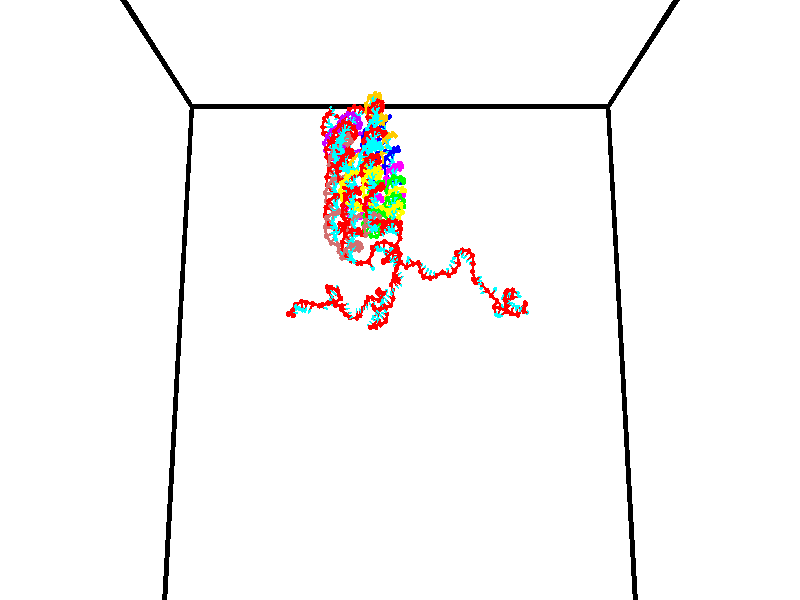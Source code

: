 // switches for output
#declare DRAW_BASES = 1; // possible values are 0, 1; only relevant for DNA ribbons
#declare DRAW_BASES_TYPE = 3; // possible values are 1, 2, 3; only relevant for DNA ribbons
#declare DRAW_FOG = 0; // set to 1 to enable fog

#include "colors.inc"

#include "transforms.inc"
background { rgb <1, 1, 1>}

#default {
   normal{
       ripples 0.25
       frequency 0.20
       turbulence 0.2
       lambda 5
   }
	finish {
		phong 0.1
		phong_size 40.
	}
}

// original window dimensions: 1024x640


// camera settings

camera {
	sky <0, 0.179814, -0.983701>
	up <0, 0.179814, -0.983701>
	right 1.6 * <1, 0, 0>
	location <35, 94.9851, 44.8844>
	look_at <35, 29.7336, 32.9568>
	direction <0, -65.2515, -11.9276>
	angle 67.0682
}


# declare cpy_camera_pos = <35, 94.9851, 44.8844>;
# if (DRAW_FOG = 1)
fog {
	fog_type 2
	up vnormalize(cpy_camera_pos)
	color rgbt<1,1,1,0.3>
	distance 1e-5
	fog_alt 3e-3
	fog_offset 56
}
# end


// LIGHTS

# declare lum = 6;
global_settings {
	ambient_light rgb lum * <0.05, 0.05, 0.05>
	max_trace_level 15
}# declare cpy_direct_light_amount = 0.25;
light_source
{	1000 * <-1, -1.16352, -0.803886>,
	rgb lum * cpy_direct_light_amount
	parallel
}

light_source
{	1000 * <1, 1.16352, 0.803886>,
	rgb lum * cpy_direct_light_amount
	parallel
}

// strand 0

// nucleotide -1

// particle -1
sphere {
	<23.738848, 34.850044, 35.098186> 0.250000
	pigment { color rgbt <1,0,0,0> }
	no_shadow
}
cylinder {
	<24.134705, 34.849010, 35.040775>,  <24.372219, 34.848389, 35.006329>, 0.100000
	pigment { color rgbt <1,0,0,0> }
	no_shadow
}
cylinder {
	<24.134705, 34.849010, 35.040775>,  <23.738848, 34.850044, 35.098186>, 0.100000
	pigment { color rgbt <1,0,0,0> }
	no_shadow
}

// particle -1
sphere {
	<24.134705, 34.849010, 35.040775> 0.100000
	pigment { color rgbt <1,0,0,0> }
	no_shadow
}
sphere {
	0, 1
	scale<0.080000,0.200000,0.300000>
	matrix <-0.138968, -0.267927, -0.953364,
		-0.035989, 0.963436, -0.265511,
		0.989643, -0.002587, -0.143530,
		24.431597, 34.848236, 34.997715>
	pigment { color rgbt <0,1,1,0> }
	no_shadow
}
cylinder {
	<24.105330, 34.122181, 35.102489>,  <23.738848, 34.850044, 35.098186>, 0.130000
	pigment { color rgbt <1,0,0,0> }
	no_shadow
}

// nucleotide -1

// particle -1
sphere {
	<24.105330, 34.122181, 35.102489> 0.250000
	pigment { color rgbt <1,0,0,0> }
	no_shadow
}
cylinder {
	<24.223719, 34.189754, 34.726433>,  <24.294752, 34.230297, 34.500801>, 0.100000
	pigment { color rgbt <1,0,0,0> }
	no_shadow
}
cylinder {
	<24.223719, 34.189754, 34.726433>,  <24.105330, 34.122181, 35.102489>, 0.100000
	pigment { color rgbt <1,0,0,0> }
	no_shadow
}

// particle -1
sphere {
	<24.223719, 34.189754, 34.726433> 0.100000
	pigment { color rgbt <1,0,0,0> }
	no_shadow
}
sphere {
	0, 1
	scale<0.080000,0.200000,0.300000>
	matrix <0.444387, -0.895588, -0.021024,
		-0.845529, -0.411563, -0.340141,
		0.295973, 0.168931, -0.940139,
		24.312511, 34.240433, 34.444389>
	pigment { color rgbt <0,1,1,0> }
	no_shadow
}
cylinder {
	<23.870510, 33.525799, 34.625999>,  <24.105330, 34.122181, 35.102489>, 0.130000
	pigment { color rgbt <1,0,0,0> }
	no_shadow
}

// nucleotide -1

// particle -1
sphere {
	<23.870510, 33.525799, 34.625999> 0.250000
	pigment { color rgbt <1,0,0,0> }
	no_shadow
}
cylinder {
	<24.200846, 33.719349, 34.510170>,  <24.399048, 33.835480, 34.440670>, 0.100000
	pigment { color rgbt <1,0,0,0> }
	no_shadow
}
cylinder {
	<24.200846, 33.719349, 34.510170>,  <23.870510, 33.525799, 34.625999>, 0.100000
	pigment { color rgbt <1,0,0,0> }
	no_shadow
}

// particle -1
sphere {
	<24.200846, 33.719349, 34.510170> 0.100000
	pigment { color rgbt <1,0,0,0> }
	no_shadow
}
sphere {
	0, 1
	scale<0.080000,0.200000,0.300000>
	matrix <0.500594, -0.865483, -0.018561,
		-0.259604, -0.129632, -0.956975,
		0.825839, 0.483875, -0.289576,
		24.448597, 33.864510, 34.423298>
	pigment { color rgbt <0,1,1,0> }
	no_shadow
}
cylinder {
	<24.109093, 33.244701, 34.017784>,  <23.870510, 33.525799, 34.625999>, 0.130000
	pigment { color rgbt <1,0,0,0> }
	no_shadow
}

// nucleotide -1

// particle -1
sphere {
	<24.109093, 33.244701, 34.017784> 0.250000
	pigment { color rgbt <1,0,0,0> }
	no_shadow
}
cylinder {
	<24.408209, 33.386696, 34.242210>,  <24.587679, 33.471893, 34.376865>, 0.100000
	pigment { color rgbt <1,0,0,0> }
	no_shadow
}
cylinder {
	<24.408209, 33.386696, 34.242210>,  <24.109093, 33.244701, 34.017784>, 0.100000
	pigment { color rgbt <1,0,0,0> }
	no_shadow
}

// particle -1
sphere {
	<24.408209, 33.386696, 34.242210> 0.100000
	pigment { color rgbt <1,0,0,0> }
	no_shadow
}
sphere {
	0, 1
	scale<0.080000,0.200000,0.300000>
	matrix <0.451854, -0.891268, -0.038325,
		0.486454, 0.282178, -0.826885,
		0.747790, 0.354988, 0.561064,
		24.632545, 33.493191, 34.410530>
	pigment { color rgbt <0,1,1,0> }
	no_shadow
}
cylinder {
	<24.733152, 33.064659, 33.718227>,  <24.109093, 33.244701, 34.017784>, 0.130000
	pigment { color rgbt <1,0,0,0> }
	no_shadow
}

// nucleotide -1

// particle -1
sphere {
	<24.733152, 33.064659, 33.718227> 0.250000
	pigment { color rgbt <1,0,0,0> }
	no_shadow
}
cylinder {
	<24.803093, 33.093990, 34.110973>,  <24.845057, 33.111588, 34.346619>, 0.100000
	pigment { color rgbt <1,0,0,0> }
	no_shadow
}
cylinder {
	<24.803093, 33.093990, 34.110973>,  <24.733152, 33.064659, 33.718227>, 0.100000
	pigment { color rgbt <1,0,0,0> }
	no_shadow
}

// particle -1
sphere {
	<24.803093, 33.093990, 34.110973> 0.100000
	pigment { color rgbt <1,0,0,0> }
	no_shadow
}
sphere {
	0, 1
	scale<0.080000,0.200000,0.300000>
	matrix <0.389158, -0.921171, -0.000506,
		0.904424, 0.382187, -0.189605,
		0.174852, 0.073328, 0.981860,
		24.855549, 33.115990, 34.405533>
	pigment { color rgbt <0,1,1,0> }
	no_shadow
}
cylinder {
	<25.129671, 32.562813, 33.682858>,  <24.733152, 33.064659, 33.718227>, 0.130000
	pigment { color rgbt <1,0,0,0> }
	no_shadow
}

// nucleotide -1

// particle -1
sphere {
	<25.129671, 32.562813, 33.682858> 0.250000
	pigment { color rgbt <1,0,0,0> }
	no_shadow
}
cylinder {
	<25.108383, 32.659718, 34.070358>,  <25.095612, 32.717861, 34.302856>, 0.100000
	pigment { color rgbt <1,0,0,0> }
	no_shadow
}
cylinder {
	<25.108383, 32.659718, 34.070358>,  <25.129671, 32.562813, 33.682858>, 0.100000
	pigment { color rgbt <1,0,0,0> }
	no_shadow
}

// particle -1
sphere {
	<25.108383, 32.659718, 34.070358> 0.100000
	pigment { color rgbt <1,0,0,0> }
	no_shadow
}
sphere {
	0, 1
	scale<0.080000,0.200000,0.300000>
	matrix <0.552109, -0.801220, 0.230699,
		0.832072, 0.547133, -0.091116,
		-0.053219, 0.242264, 0.968750,
		25.092417, 32.732395, 34.360985>
	pigment { color rgbt <0,1,1,0> }
	no_shadow
}
cylinder {
	<25.813087, 32.336250, 33.772465>,  <25.129671, 32.562813, 33.682858>, 0.130000
	pigment { color rgbt <1,0,0,0> }
	no_shadow
}

// nucleotide -1

// particle -1
sphere {
	<25.813087, 32.336250, 33.772465> 0.250000
	pigment { color rgbt <1,0,0,0> }
	no_shadow
}
cylinder {
	<25.630804, 32.365547, 34.127308>,  <25.521435, 32.383125, 34.340214>, 0.100000
	pigment { color rgbt <1,0,0,0> }
	no_shadow
}
cylinder {
	<25.630804, 32.365547, 34.127308>,  <25.813087, 32.336250, 33.772465>, 0.100000
	pigment { color rgbt <1,0,0,0> }
	no_shadow
}

// particle -1
sphere {
	<25.630804, 32.365547, 34.127308> 0.100000
	pigment { color rgbt <1,0,0,0> }
	no_shadow
}
sphere {
	0, 1
	scale<0.080000,0.200000,0.300000>
	matrix <0.577252, -0.734313, 0.357162,
		0.677577, 0.674848, 0.292351,
		-0.455708, 0.073245, 0.887111,
		25.494091, 32.387520, 34.393440>
	pigment { color rgbt <0,1,1,0> }
	no_shadow
}
cylinder {
	<26.502493, 32.552200, 33.978661>,  <25.813087, 32.336250, 33.772465>, 0.130000
	pigment { color rgbt <1,0,0,0> }
	no_shadow
}

// nucleotide -1

// particle -1
sphere {
	<26.502493, 32.552200, 33.978661> 0.250000
	pigment { color rgbt <1,0,0,0> }
	no_shadow
}
cylinder {
	<26.880817, 32.490730, 34.093086>,  <27.107811, 32.453850, 34.161739>, 0.100000
	pigment { color rgbt <1,0,0,0> }
	no_shadow
}
cylinder {
	<26.880817, 32.490730, 34.093086>,  <26.502493, 32.552200, 33.978661>, 0.100000
	pigment { color rgbt <1,0,0,0> }
	no_shadow
}

// particle -1
sphere {
	<26.880817, 32.490730, 34.093086> 0.100000
	pigment { color rgbt <1,0,0,0> }
	no_shadow
}
sphere {
	0, 1
	scale<0.080000,0.200000,0.300000>
	matrix <0.324229, 0.398315, -0.858033,
		0.017914, 0.904284, 0.426555,
		0.945809, -0.153672, 0.286060,
		27.164560, 32.444630, 34.178905>
	pigment { color rgbt <0,1,1,0> }
	no_shadow
}
cylinder {
	<26.940807, 33.201557, 33.993553>,  <26.502493, 32.552200, 33.978661>, 0.130000
	pigment { color rgbt <1,0,0,0> }
	no_shadow
}

// nucleotide -1

// particle -1
sphere {
	<26.940807, 33.201557, 33.993553> 0.250000
	pigment { color rgbt <1,0,0,0> }
	no_shadow
}
cylinder {
	<27.185745, 32.889492, 33.942356>,  <27.332708, 32.702255, 33.911636>, 0.100000
	pigment { color rgbt <1,0,0,0> }
	no_shadow
}
cylinder {
	<27.185745, 32.889492, 33.942356>,  <26.940807, 33.201557, 33.993553>, 0.100000
	pigment { color rgbt <1,0,0,0> }
	no_shadow
}

// particle -1
sphere {
	<27.185745, 32.889492, 33.942356> 0.100000
	pigment { color rgbt <1,0,0,0> }
	no_shadow
}
sphere {
	0, 1
	scale<0.080000,0.200000,0.300000>
	matrix <0.368944, 0.425182, -0.826499,
		0.699223, 0.458880, 0.548194,
		0.612346, -0.780160, -0.127996,
		27.369450, 32.655445, 33.903957>
	pigment { color rgbt <0,1,1,0> }
	no_shadow
}
cylinder {
	<27.564903, 33.520432, 33.931938>,  <26.940807, 33.201557, 33.993553>, 0.130000
	pigment { color rgbt <1,0,0,0> }
	no_shadow
}

// nucleotide -1

// particle -1
sphere {
	<27.564903, 33.520432, 33.931938> 0.250000
	pigment { color rgbt <1,0,0,0> }
	no_shadow
}
cylinder {
	<27.622034, 33.154243, 33.781467>,  <27.656313, 32.934528, 33.691185>, 0.100000
	pigment { color rgbt <1,0,0,0> }
	no_shadow
}
cylinder {
	<27.622034, 33.154243, 33.781467>,  <27.564903, 33.520432, 33.931938>, 0.100000
	pigment { color rgbt <1,0,0,0> }
	no_shadow
}

// particle -1
sphere {
	<27.622034, 33.154243, 33.781467> 0.100000
	pigment { color rgbt <1,0,0,0> }
	no_shadow
}
sphere {
	0, 1
	scale<0.080000,0.200000,0.300000>
	matrix <0.555661, 0.388694, -0.734955,
		0.819049, -0.104055, 0.564209,
		0.142829, -0.915473, -0.376178,
		27.664883, 32.879601, 33.668613>
	pigment { color rgbt <0,1,1,0> }
	no_shadow
}
cylinder {
	<28.329033, 33.417885, 33.859276>,  <27.564903, 33.520432, 33.931938>, 0.130000
	pigment { color rgbt <1,0,0,0> }
	no_shadow
}

// nucleotide -1

// particle -1
sphere {
	<28.329033, 33.417885, 33.859276> 0.250000
	pigment { color rgbt <1,0,0,0> }
	no_shadow
}
cylinder {
	<28.139874, 33.181248, 33.598083>,  <28.026379, 33.039265, 33.441368>, 0.100000
	pigment { color rgbt <1,0,0,0> }
	no_shadow
}
cylinder {
	<28.139874, 33.181248, 33.598083>,  <28.329033, 33.417885, 33.859276>, 0.100000
	pigment { color rgbt <1,0,0,0> }
	no_shadow
}

// particle -1
sphere {
	<28.139874, 33.181248, 33.598083> 0.100000
	pigment { color rgbt <1,0,0,0> }
	no_shadow
}
sphere {
	0, 1
	scale<0.080000,0.200000,0.300000>
	matrix <0.572000, 0.357574, -0.738212,
		0.670213, -0.722602, 0.169298,
		-0.472896, -0.591598, -0.652979,
		27.998005, 33.003769, 33.402191>
	pigment { color rgbt <0,1,1,0> }
	no_shadow
}
cylinder {
	<28.833797, 33.059803, 33.437958>,  <28.329033, 33.417885, 33.859276>, 0.130000
	pigment { color rgbt <1,0,0,0> }
	no_shadow
}

// nucleotide -1

// particle -1
sphere {
	<28.833797, 33.059803, 33.437958> 0.250000
	pigment { color rgbt <1,0,0,0> }
	no_shadow
}
cylinder {
	<28.503157, 33.030018, 33.214821>,  <28.304771, 33.012146, 33.080940>, 0.100000
	pigment { color rgbt <1,0,0,0> }
	no_shadow
}
cylinder {
	<28.503157, 33.030018, 33.214821>,  <28.833797, 33.059803, 33.437958>, 0.100000
	pigment { color rgbt <1,0,0,0> }
	no_shadow
}

// particle -1
sphere {
	<28.503157, 33.030018, 33.214821> 0.100000
	pigment { color rgbt <1,0,0,0> }
	no_shadow
}
sphere {
	0, 1
	scale<0.080000,0.200000,0.300000>
	matrix <0.506152, 0.334986, -0.794729,
		0.246046, -0.939276, -0.239211,
		-0.826602, -0.074463, -0.557839,
		28.255177, 33.007679, 33.047470>
	pigment { color rgbt <0,1,1,0> }
	no_shadow
}
cylinder {
	<28.550831, 33.551216, 32.850662>,  <28.833797, 33.059803, 33.437958>, 0.130000
	pigment { color rgbt <1,0,0,0> }
	no_shadow
}

// nucleotide -1

// particle -1
sphere {
	<28.550831, 33.551216, 32.850662> 0.250000
	pigment { color rgbt <1,0,0,0> }
	no_shadow
}
cylinder {
	<28.497328, 33.257629, 32.584309>,  <28.465227, 33.081478, 32.424496>, 0.100000
	pigment { color rgbt <1,0,0,0> }
	no_shadow
}
cylinder {
	<28.497328, 33.257629, 32.584309>,  <28.550831, 33.551216, 32.850662>, 0.100000
	pigment { color rgbt <1,0,0,0> }
	no_shadow
}

// particle -1
sphere {
	<28.497328, 33.257629, 32.584309> 0.100000
	pigment { color rgbt <1,0,0,0> }
	no_shadow
}
sphere {
	0, 1
	scale<0.080000,0.200000,0.300000>
	matrix <-0.633479, -0.453397, 0.627006,
		-0.762112, 0.505687, -0.404310,
		-0.133756, -0.733970, -0.665881,
		28.457201, 33.037437, 32.384544>
	pigment { color rgbt <0,1,1,0> }
	no_shadow
}
cylinder {
	<27.824720, 33.493870, 32.529972>,  <28.550831, 33.551216, 32.850662>, 0.130000
	pigment { color rgbt <1,0,0,0> }
	no_shadow
}

// nucleotide -1

// particle -1
sphere {
	<27.824720, 33.493870, 32.529972> 0.250000
	pigment { color rgbt <1,0,0,0> }
	no_shadow
}
cylinder {
	<28.015690, 33.142418, 32.533604>,  <28.130272, 32.931549, 32.535782>, 0.100000
	pigment { color rgbt <1,0,0,0> }
	no_shadow
}
cylinder {
	<28.015690, 33.142418, 32.533604>,  <27.824720, 33.493870, 32.529972>, 0.100000
	pigment { color rgbt <1,0,0,0> }
	no_shadow
}

// particle -1
sphere {
	<28.015690, 33.142418, 32.533604> 0.100000
	pigment { color rgbt <1,0,0,0> }
	no_shadow
}
sphere {
	0, 1
	scale<0.080000,0.200000,0.300000>
	matrix <-0.670396, -0.357556, 0.650171,
		-0.568011, -0.316493, -0.759734,
		0.477422, -0.878627, 0.009080,
		28.158916, 32.878830, 32.536327>
	pigment { color rgbt <0,1,1,0> }
	no_shadow
}
cylinder {
	<27.377060, 32.872353, 32.380405>,  <27.824720, 33.493870, 32.529972>, 0.130000
	pigment { color rgbt <1,0,0,0> }
	no_shadow
}

// nucleotide -1

// particle -1
sphere {
	<27.377060, 32.872353, 32.380405> 0.250000
	pigment { color rgbt <1,0,0,0> }
	no_shadow
}
cylinder {
	<27.695099, 32.802578, 32.612747>,  <27.885923, 32.760712, 32.752151>, 0.100000
	pigment { color rgbt <1,0,0,0> }
	no_shadow
}
cylinder {
	<27.695099, 32.802578, 32.612747>,  <27.377060, 32.872353, 32.380405>, 0.100000
	pigment { color rgbt <1,0,0,0> }
	no_shadow
}

// particle -1
sphere {
	<27.695099, 32.802578, 32.612747> 0.100000
	pigment { color rgbt <1,0,0,0> }
	no_shadow
}
sphere {
	0, 1
	scale<0.080000,0.200000,0.300000>
	matrix <-0.589335, -0.448347, 0.672064,
		0.143188, -0.876673, -0.459284,
		0.795099, -0.174441, 0.580851,
		27.933628, 32.750244, 32.787003>
	pigment { color rgbt <0,1,1,0> }
	no_shadow
}
cylinder {
	<27.413427, 32.161423, 32.637589>,  <27.377060, 32.872353, 32.380405>, 0.130000
	pigment { color rgbt <1,0,0,0> }
	no_shadow
}

// nucleotide -1

// particle -1
sphere {
	<27.413427, 32.161423, 32.637589> 0.250000
	pigment { color rgbt <1,0,0,0> }
	no_shadow
}
cylinder {
	<27.632399, 32.373951, 32.896206>,  <27.763781, 32.501469, 33.051376>, 0.100000
	pigment { color rgbt <1,0,0,0> }
	no_shadow
}
cylinder {
	<27.632399, 32.373951, 32.896206>,  <27.413427, 32.161423, 32.637589>, 0.100000
	pigment { color rgbt <1,0,0,0> }
	no_shadow
}

// particle -1
sphere {
	<27.632399, 32.373951, 32.896206> 0.100000
	pigment { color rgbt <1,0,0,0> }
	no_shadow
}
sphere {
	0, 1
	scale<0.080000,0.200000,0.300000>
	matrix <-0.482888, -0.430437, 0.762590,
		0.683478, -0.729671, 0.020936,
		0.547428, 0.531323, 0.646544,
		27.796627, 32.533348, 33.090168>
	pigment { color rgbt <0,1,1,0> }
	no_shadow
}
cylinder {
	<27.765543, 31.719324, 33.124805>,  <27.413427, 32.161423, 32.637589>, 0.130000
	pigment { color rgbt <1,0,0,0> }
	no_shadow
}

// nucleotide -1

// particle -1
sphere {
	<27.765543, 31.719324, 33.124805> 0.250000
	pigment { color rgbt <1,0,0,0> }
	no_shadow
}
cylinder {
	<27.722897, 32.083153, 33.285461>,  <27.697309, 32.301449, 33.381855>, 0.100000
	pigment { color rgbt <1,0,0,0> }
	no_shadow
}
cylinder {
	<27.722897, 32.083153, 33.285461>,  <27.765543, 31.719324, 33.124805>, 0.100000
	pigment { color rgbt <1,0,0,0> }
	no_shadow
}

// particle -1
sphere {
	<27.722897, 32.083153, 33.285461> 0.100000
	pigment { color rgbt <1,0,0,0> }
	no_shadow
}
sphere {
	0, 1
	scale<0.080000,0.200000,0.300000>
	matrix <-0.336805, -0.413099, 0.846115,
		0.935519, -0.045067, 0.350390,
		-0.106615, 0.909570, 0.401641,
		27.690912, 32.356026, 33.405952>
	pigment { color rgbt <0,1,1,0> }
	no_shadow
}
cylinder {
	<28.114620, 31.575018, 33.770737>,  <27.765543, 31.719324, 33.124805>, 0.130000
	pigment { color rgbt <1,0,0,0> }
	no_shadow
}

// nucleotide -1

// particle -1
sphere {
	<28.114620, 31.575018, 33.770737> 0.250000
	pigment { color rgbt <1,0,0,0> }
	no_shadow
}
cylinder {
	<27.894117, 31.908413, 33.785774>,  <27.761816, 32.108452, 33.794796>, 0.100000
	pigment { color rgbt <1,0,0,0> }
	no_shadow
}
cylinder {
	<27.894117, 31.908413, 33.785774>,  <28.114620, 31.575018, 33.770737>, 0.100000
	pigment { color rgbt <1,0,0,0> }
	no_shadow
}

// particle -1
sphere {
	<27.894117, 31.908413, 33.785774> 0.100000
	pigment { color rgbt <1,0,0,0> }
	no_shadow
}
sphere {
	0, 1
	scale<0.080000,0.200000,0.300000>
	matrix <-0.365851, -0.281969, 0.886931,
		0.749845, 0.475175, 0.460370,
		-0.551258, 0.833488, 0.037590,
		27.728741, 32.158459, 33.797050>
	pigment { color rgbt <0,1,1,0> }
	no_shadow
}
cylinder {
	<28.784369, 31.328413, 33.798313>,  <28.114620, 31.575018, 33.770737>, 0.130000
	pigment { color rgbt <1,0,0,0> }
	no_shadow
}

// nucleotide -1

// particle -1
sphere {
	<28.784369, 31.328413, 33.798313> 0.250000
	pigment { color rgbt <1,0,0,0> }
	no_shadow
}
cylinder {
	<29.063330, 31.080063, 33.655125>,  <29.230707, 30.931053, 33.569214>, 0.100000
	pigment { color rgbt <1,0,0,0> }
	no_shadow
}
cylinder {
	<29.063330, 31.080063, 33.655125>,  <28.784369, 31.328413, 33.798313>, 0.100000
	pigment { color rgbt <1,0,0,0> }
	no_shadow
}

// particle -1
sphere {
	<29.063330, 31.080063, 33.655125> 0.100000
	pigment { color rgbt <1,0,0,0> }
	no_shadow
}
sphere {
	0, 1
	scale<0.080000,0.200000,0.300000>
	matrix <0.106083, -0.404551, 0.908342,
		-0.708783, -0.671456, -0.216271,
		0.697404, -0.620875, -0.357969,
		29.272551, 30.893801, 33.547733>
	pigment { color rgbt <0,1,1,0> }
	no_shadow
}
cylinder {
	<28.640179, 30.641665, 33.956158>,  <28.784369, 31.328413, 33.798313>, 0.130000
	pigment { color rgbt <1,0,0,0> }
	no_shadow
}

// nucleotide -1

// particle -1
sphere {
	<28.640179, 30.641665, 33.956158> 0.250000
	pigment { color rgbt <1,0,0,0> }
	no_shadow
}
cylinder {
	<29.038162, 30.675678, 33.934898>,  <29.276953, 30.696087, 33.922142>, 0.100000
	pigment { color rgbt <1,0,0,0> }
	no_shadow
}
cylinder {
	<29.038162, 30.675678, 33.934898>,  <28.640179, 30.641665, 33.956158>, 0.100000
	pigment { color rgbt <1,0,0,0> }
	no_shadow
}

// particle -1
sphere {
	<29.038162, 30.675678, 33.934898> 0.100000
	pigment { color rgbt <1,0,0,0> }
	no_shadow
}
sphere {
	0, 1
	scale<0.080000,0.200000,0.300000>
	matrix <0.077402, -0.314265, 0.946175,
		0.063757, -0.945519, -0.319263,
		0.994959, 0.085037, -0.053149,
		29.336651, 30.701189, 33.918953>
	pigment { color rgbt <0,1,1,0> }
	no_shadow
}
cylinder {
	<29.047405, 30.091827, 34.353573>,  <28.640179, 30.641665, 33.956158>, 0.130000
	pigment { color rgbt <1,0,0,0> }
	no_shadow
}

// nucleotide -1

// particle -1
sphere {
	<29.047405, 30.091827, 34.353573> 0.250000
	pigment { color rgbt <1,0,0,0> }
	no_shadow
}
cylinder {
	<29.348904, 30.352543, 34.320019>,  <29.529802, 30.508972, 34.299885>, 0.100000
	pigment { color rgbt <1,0,0,0> }
	no_shadow
}
cylinder {
	<29.348904, 30.352543, 34.320019>,  <29.047405, 30.091827, 34.353573>, 0.100000
	pigment { color rgbt <1,0,0,0> }
	no_shadow
}

// particle -1
sphere {
	<29.348904, 30.352543, 34.320019> 0.100000
	pigment { color rgbt <1,0,0,0> }
	no_shadow
}
sphere {
	0, 1
	scale<0.080000,0.200000,0.300000>
	matrix <0.332059, -0.267585, 0.904508,
		0.567101, -0.709626, -0.418124,
		0.753747, 0.651789, -0.083890,
		29.575027, 30.548080, 34.294853>
	pigment { color rgbt <0,1,1,0> }
	no_shadow
}
cylinder {
	<29.551336, 29.682884, 34.591022>,  <29.047405, 30.091827, 34.353573>, 0.130000
	pigment { color rgbt <1,0,0,0> }
	no_shadow
}

// nucleotide -1

// particle -1
sphere {
	<29.551336, 29.682884, 34.591022> 0.250000
	pigment { color rgbt <1,0,0,0> }
	no_shadow
}
cylinder {
	<29.636600, 30.070236, 34.642879>,  <29.687759, 30.302647, 34.673992>, 0.100000
	pigment { color rgbt <1,0,0,0> }
	no_shadow
}
cylinder {
	<29.636600, 30.070236, 34.642879>,  <29.551336, 29.682884, 34.591022>, 0.100000
	pigment { color rgbt <1,0,0,0> }
	no_shadow
}

// particle -1
sphere {
	<29.636600, 30.070236, 34.642879> 0.100000
	pigment { color rgbt <1,0,0,0> }
	no_shadow
}
sphere {
	0, 1
	scale<0.080000,0.200000,0.300000>
	matrix <0.348460, -0.199316, 0.915887,
		0.912764, -0.150055, -0.379927,
		0.213159, 0.968378, 0.129640,
		29.700548, 30.360750, 34.681770>
	pigment { color rgbt <0,1,1,0> }
	no_shadow
}
cylinder {
	<30.253227, 29.327208, 34.580830>,  <29.551336, 29.682884, 34.591022>, 0.130000
	pigment { color rgbt <1,0,0,0> }
	no_shadow
}

// nucleotide -1

// particle -1
sphere {
	<30.253227, 29.327208, 34.580830> 0.250000
	pigment { color rgbt <1,0,0,0> }
	no_shadow
}
cylinder {
	<30.242891, 29.498043, 34.219292>,  <30.236691, 29.600544, 34.002369>, 0.100000
	pigment { color rgbt <1,0,0,0> }
	no_shadow
}
cylinder {
	<30.242891, 29.498043, 34.219292>,  <30.253227, 29.327208, 34.580830>, 0.100000
	pigment { color rgbt <1,0,0,0> }
	no_shadow
}

// particle -1
sphere {
	<30.242891, 29.498043, 34.219292> 0.100000
	pigment { color rgbt <1,0,0,0> }
	no_shadow
}
sphere {
	0, 1
	scale<0.080000,0.200000,0.300000>
	matrix <0.963545, -0.230209, -0.136325,
		-0.266295, -0.874414, -0.405570,
		-0.025839, 0.427087, -0.903841,
		30.235140, 29.626169, 33.948139>
	pigment { color rgbt <0,1,1,0> }
	no_shadow
}
cylinder {
	<30.593651, 28.861095, 34.241138>,  <30.253227, 29.327208, 34.580830>, 0.130000
	pigment { color rgbt <1,0,0,0> }
	no_shadow
}

// nucleotide -1

// particle -1
sphere {
	<30.593651, 28.861095, 34.241138> 0.250000
	pigment { color rgbt <1,0,0,0> }
	no_shadow
}
cylinder {
	<30.602600, 29.209505, 34.044846>,  <30.607969, 29.418550, 33.927071>, 0.100000
	pigment { color rgbt <1,0,0,0> }
	no_shadow
}
cylinder {
	<30.602600, 29.209505, 34.044846>,  <30.593651, 28.861095, 34.241138>, 0.100000
	pigment { color rgbt <1,0,0,0> }
	no_shadow
}

// particle -1
sphere {
	<30.602600, 29.209505, 34.044846> 0.100000
	pigment { color rgbt <1,0,0,0> }
	no_shadow
}
sphere {
	0, 1
	scale<0.080000,0.200000,0.300000>
	matrix <0.928219, -0.200431, -0.313429,
		-0.371362, -0.448495, -0.812984,
		0.022376, 0.871022, -0.490734,
		30.609312, 29.470812, 33.897625>
	pigment { color rgbt <0,1,1,0> }
	no_shadow
}
cylinder {
	<30.879505, 28.819695, 33.564697>,  <30.593651, 28.861095, 34.241138>, 0.130000
	pigment { color rgbt <1,0,0,0> }
	no_shadow
}

// nucleotide -1

// particle -1
sphere {
	<30.879505, 28.819695, 33.564697> 0.250000
	pigment { color rgbt <1,0,0,0> }
	no_shadow
}
cylinder {
	<30.925573, 29.201206, 33.675720>,  <30.953215, 29.430113, 33.742332>, 0.100000
	pigment { color rgbt <1,0,0,0> }
	no_shadow
}
cylinder {
	<30.925573, 29.201206, 33.675720>,  <30.879505, 28.819695, 33.564697>, 0.100000
	pigment { color rgbt <1,0,0,0> }
	no_shadow
}

// particle -1
sphere {
	<30.925573, 29.201206, 33.675720> 0.100000
	pigment { color rgbt <1,0,0,0> }
	no_shadow
}
sphere {
	0, 1
	scale<0.080000,0.200000,0.300000>
	matrix <0.984571, -0.072548, -0.159239,
		-0.131743, 0.291615, -0.947420,
		0.115170, 0.953781, 0.277558,
		30.960125, 29.487341, 33.758987>
	pigment { color rgbt <0,1,1,0> }
	no_shadow
}
cylinder {
	<31.257006, 29.111725, 33.038754>,  <30.879505, 28.819695, 33.564697>, 0.130000
	pigment { color rgbt <1,0,0,0> }
	no_shadow
}

// nucleotide -1

// particle -1
sphere {
	<31.257006, 29.111725, 33.038754> 0.250000
	pigment { color rgbt <1,0,0,0> }
	no_shadow
}
cylinder {
	<31.323921, 29.359674, 33.345417>,  <31.364071, 29.508444, 33.529415>, 0.100000
	pigment { color rgbt <1,0,0,0> }
	no_shadow
}
cylinder {
	<31.323921, 29.359674, 33.345417>,  <31.257006, 29.111725, 33.038754>, 0.100000
	pigment { color rgbt <1,0,0,0> }
	no_shadow
}

// particle -1
sphere {
	<31.323921, 29.359674, 33.345417> 0.100000
	pigment { color rgbt <1,0,0,0> }
	no_shadow
}
sphere {
	0, 1
	scale<0.080000,0.200000,0.300000>
	matrix <0.930870, 0.156872, -0.329958,
		-0.324800, 0.768860, -0.550781,
		0.167290, 0.619876, 0.766660,
		31.374107, 29.545637, 33.575417>
	pigment { color rgbt <0,1,1,0> }
	no_shadow
}
cylinder {
	<31.463181, 29.713308, 32.736141>,  <31.257006, 29.111725, 33.038754>, 0.130000
	pigment { color rgbt <1,0,0,0> }
	no_shadow
}

// nucleotide -1

// particle -1
sphere {
	<31.463181, 29.713308, 32.736141> 0.250000
	pigment { color rgbt <1,0,0,0> }
	no_shadow
}
cylinder {
	<31.613955, 29.631186, 33.097420>,  <31.704418, 29.581911, 33.314186>, 0.100000
	pigment { color rgbt <1,0,0,0> }
	no_shadow
}
cylinder {
	<31.613955, 29.631186, 33.097420>,  <31.463181, 29.713308, 32.736141>, 0.100000
	pigment { color rgbt <1,0,0,0> }
	no_shadow
}

// particle -1
sphere {
	<31.613955, 29.631186, 33.097420> 0.100000
	pigment { color rgbt <1,0,0,0> }
	no_shadow
}
sphere {
	0, 1
	scale<0.080000,0.200000,0.300000>
	matrix <0.907076, -0.115512, -0.404808,
		0.187441, 0.971857, 0.142690,
		0.376933, -0.205309, 0.903200,
		31.727034, 29.569593, 33.368382>
	pigment { color rgbt <0,1,1,0> }
	no_shadow
}
cylinder {
	<31.988672, 30.164394, 32.849865>,  <31.463181, 29.713308, 32.736141>, 0.130000
	pigment { color rgbt <1,0,0,0> }
	no_shadow
}

// nucleotide -1

// particle -1
sphere {
	<31.988672, 30.164394, 32.849865> 0.250000
	pigment { color rgbt <1,0,0,0> }
	no_shadow
}
cylinder {
	<32.059650, 29.805170, 33.010864>,  <32.102238, 29.589636, 33.107464>, 0.100000
	pigment { color rgbt <1,0,0,0> }
	no_shadow
}
cylinder {
	<32.059650, 29.805170, 33.010864>,  <31.988672, 30.164394, 32.849865>, 0.100000
	pigment { color rgbt <1,0,0,0> }
	no_shadow
}

// particle -1
sphere {
	<32.059650, 29.805170, 33.010864> 0.100000
	pigment { color rgbt <1,0,0,0> }
	no_shadow
}
sphere {
	0, 1
	scale<0.080000,0.200000,0.300000>
	matrix <0.898804, -0.018692, -0.437952,
		0.400830, 0.439476, 0.803863,
		0.177443, -0.898060, 0.402495,
		32.112885, 29.535751, 33.131611>
	pigment { color rgbt <0,1,1,0> }
	no_shadow
}
cylinder {
	<32.681583, 30.224178, 33.106327>,  <31.988672, 30.164394, 32.849865>, 0.130000
	pigment { color rgbt <1,0,0,0> }
	no_shadow
}

// nucleotide -1

// particle -1
sphere {
	<32.681583, 30.224178, 33.106327> 0.250000
	pigment { color rgbt <1,0,0,0> }
	no_shadow
}
cylinder {
	<32.582394, 29.846941, 33.017704>,  <32.522881, 29.620600, 32.964531>, 0.100000
	pigment { color rgbt <1,0,0,0> }
	no_shadow
}
cylinder {
	<32.582394, 29.846941, 33.017704>,  <32.681583, 30.224178, 33.106327>, 0.100000
	pigment { color rgbt <1,0,0,0> }
	no_shadow
}

// particle -1
sphere {
	<32.582394, 29.846941, 33.017704> 0.100000
	pigment { color rgbt <1,0,0,0> }
	no_shadow
}
sphere {
	0, 1
	scale<0.080000,0.200000,0.300000>
	matrix <0.923669, -0.161194, -0.347639,
		0.292142, -0.290850, 0.911076,
		-0.247971, -0.943092, -0.221557,
		32.508003, 29.564013, 32.951237>
	pigment { color rgbt <0,1,1,0> }
	no_shadow
}
cylinder {
	<33.215572, 30.321877, 32.482002>,  <32.681583, 30.224178, 33.106327>, 0.130000
	pigment { color rgbt <1,0,0,0> }
	no_shadow
}

// nucleotide -1

// particle -1
sphere {
	<33.215572, 30.321877, 32.482002> 0.250000
	pigment { color rgbt <1,0,0,0> }
	no_shadow
}
cylinder {
	<33.385036, 30.024336, 32.275238>,  <33.486713, 29.845812, 32.151180>, 0.100000
	pigment { color rgbt <1,0,0,0> }
	no_shadow
}
cylinder {
	<33.385036, 30.024336, 32.275238>,  <33.215572, 30.321877, 32.482002>, 0.100000
	pigment { color rgbt <1,0,0,0> }
	no_shadow
}

// particle -1
sphere {
	<33.385036, 30.024336, 32.275238> 0.100000
	pigment { color rgbt <1,0,0,0> }
	no_shadow
}
sphere {
	0, 1
	scale<0.080000,0.200000,0.300000>
	matrix <-0.595027, -0.658799, 0.460356,
		-0.682978, 0.112543, -0.721717,
		0.423656, -0.743853, -0.516911,
		33.512135, 29.801180, 32.120167>
	pigment { color rgbt <0,1,1,0> }
	no_shadow
}
cylinder {
	<32.710747, 29.849712, 32.025280>,  <33.215572, 30.321877, 32.482002>, 0.130000
	pigment { color rgbt <1,0,0,0> }
	no_shadow
}

// nucleotide -1

// particle -1
sphere {
	<32.710747, 29.849712, 32.025280> 0.250000
	pigment { color rgbt <1,0,0,0> }
	no_shadow
}
cylinder {
	<33.033997, 29.650934, 32.151756>,  <33.227947, 29.531668, 32.227642>, 0.100000
	pigment { color rgbt <1,0,0,0> }
	no_shadow
}
cylinder {
	<33.033997, 29.650934, 32.151756>,  <32.710747, 29.849712, 32.025280>, 0.100000
	pigment { color rgbt <1,0,0,0> }
	no_shadow
}

// particle -1
sphere {
	<33.033997, 29.650934, 32.151756> 0.100000
	pigment { color rgbt <1,0,0,0> }
	no_shadow
}
sphere {
	0, 1
	scale<0.080000,0.200000,0.300000>
	matrix <-0.588601, -0.701375, 0.402023,
		0.021987, -0.510997, -0.859301,
		0.808125, -0.496946, 0.316194,
		33.276436, 29.501850, 32.246616>
	pigment { color rgbt <0,1,1,0> }
	no_shadow
}
cylinder {
	<32.443954, 29.282488, 32.118656>,  <32.710747, 29.849712, 32.025280>, 0.130000
	pigment { color rgbt <1,0,0,0> }
	no_shadow
}

// nucleotide -1

// particle -1
sphere {
	<32.443954, 29.282488, 32.118656> 0.250000
	pigment { color rgbt <1,0,0,0> }
	no_shadow
}
cylinder {
	<32.777611, 29.230217, 32.332993>,  <32.977806, 29.198854, 32.461594>, 0.100000
	pigment { color rgbt <1,0,0,0> }
	no_shadow
}
cylinder {
	<32.777611, 29.230217, 32.332993>,  <32.443954, 29.282488, 32.118656>, 0.100000
	pigment { color rgbt <1,0,0,0> }
	no_shadow
}

// particle -1
sphere {
	<32.777611, 29.230217, 32.332993> 0.100000
	pigment { color rgbt <1,0,0,0> }
	no_shadow
}
sphere {
	0, 1
	scale<0.080000,0.200000,0.300000>
	matrix <-0.497729, -0.596922, 0.629245,
		0.237628, -0.791586, -0.562961,
		0.834145, -0.130676, 0.535841,
		33.027855, 29.191013, 32.493744>
	pigment { color rgbt <0,1,1,0> }
	no_shadow
}
cylinder {
	<32.613522, 28.522539, 32.159172>,  <32.443954, 29.282488, 32.118656>, 0.130000
	pigment { color rgbt <1,0,0,0> }
	no_shadow
}

// nucleotide -1

// particle -1
sphere {
	<32.613522, 28.522539, 32.159172> 0.250000
	pigment { color rgbt <1,0,0,0> }
	no_shadow
}
cylinder {
	<32.810925, 28.696394, 32.460514>,  <32.929367, 28.800707, 32.641319>, 0.100000
	pigment { color rgbt <1,0,0,0> }
	no_shadow
}
cylinder {
	<32.810925, 28.696394, 32.460514>,  <32.613522, 28.522539, 32.159172>, 0.100000
	pigment { color rgbt <1,0,0,0> }
	no_shadow
}

// particle -1
sphere {
	<32.810925, 28.696394, 32.460514> 0.100000
	pigment { color rgbt <1,0,0,0> }
	no_shadow
}
sphere {
	0, 1
	scale<0.080000,0.200000,0.300000>
	matrix <-0.299230, -0.728455, 0.616291,
		0.816647, -0.529570, -0.229441,
		0.493507, 0.434637, 0.753354,
		32.958977, 28.826784, 32.686520>
	pigment { color rgbt <0,1,1,0> }
	no_shadow
}
cylinder {
	<32.991177, 28.015387, 32.515282>,  <32.613522, 28.522539, 32.159172>, 0.130000
	pigment { color rgbt <1,0,0,0> }
	no_shadow
}

// nucleotide -1

// particle -1
sphere {
	<32.991177, 28.015387, 32.515282> 0.250000
	pigment { color rgbt <1,0,0,0> }
	no_shadow
}
cylinder {
	<32.932823, 28.317352, 32.771038>,  <32.897812, 28.498531, 32.924492>, 0.100000
	pigment { color rgbt <1,0,0,0> }
	no_shadow
}
cylinder {
	<32.932823, 28.317352, 32.771038>,  <32.991177, 28.015387, 32.515282>, 0.100000
	pigment { color rgbt <1,0,0,0> }
	no_shadow
}

// particle -1
sphere {
	<32.932823, 28.317352, 32.771038> 0.100000
	pigment { color rgbt <1,0,0,0> }
	no_shadow
}
sphere {
	0, 1
	scale<0.080000,0.200000,0.300000>
	matrix <-0.331765, -0.646212, 0.687271,
		0.932013, -0.111863, 0.344729,
		-0.145888, 0.754915, 0.639391,
		32.889057, 28.543827, 32.962856>
	pigment { color rgbt <0,1,1,0> }
	no_shadow
}
cylinder {
	<33.196541, 28.232914, 33.316483>,  <32.991177, 28.015387, 32.515282>, 0.130000
	pigment { color rgbt <1,0,0,0> }
	no_shadow
}

// nucleotide -1

// particle -1
sphere {
	<33.196541, 28.232914, 33.316483> 0.250000
	pigment { color rgbt <1,0,0,0> }
	no_shadow
}
cylinder {
	<33.279785, 28.513435, 33.589207>,  <33.329731, 28.681747, 33.752842>, 0.100000
	pigment { color rgbt <1,0,0,0> }
	no_shadow
}
cylinder {
	<33.279785, 28.513435, 33.589207>,  <33.196541, 28.232914, 33.316483>, 0.100000
	pigment { color rgbt <1,0,0,0> }
	no_shadow
}

// particle -1
sphere {
	<33.279785, 28.513435, 33.589207> 0.100000
	pigment { color rgbt <1,0,0,0> }
	no_shadow
}
sphere {
	0, 1
	scale<0.080000,0.200000,0.300000>
	matrix <-0.571895, -0.478255, 0.666489,
		0.793489, -0.528628, 0.301541,
		0.208111, 0.701302, 0.681810,
		33.342220, 28.723825, 33.793751>
	pigment { color rgbt <0,1,1,0> }
	no_shadow
}
cylinder {
	<33.567703, 28.039028, 34.005589>,  <33.196541, 28.232914, 33.316483>, 0.130000
	pigment { color rgbt <1,0,0,0> }
	no_shadow
}

// nucleotide -1

// particle -1
sphere {
	<33.567703, 28.039028, 34.005589> 0.250000
	pigment { color rgbt <1,0,0,0> }
	no_shadow
}
cylinder {
	<33.299839, 28.336020, 33.998806>,  <33.139122, 28.514214, 33.994736>, 0.100000
	pigment { color rgbt <1,0,0,0> }
	no_shadow
}
cylinder {
	<33.299839, 28.336020, 33.998806>,  <33.567703, 28.039028, 34.005589>, 0.100000
	pigment { color rgbt <1,0,0,0> }
	no_shadow
}

// particle -1
sphere {
	<33.299839, 28.336020, 33.998806> 0.100000
	pigment { color rgbt <1,0,0,0> }
	no_shadow
}
sphere {
	0, 1
	scale<0.080000,0.200000,0.300000>
	matrix <-0.575090, -0.503969, 0.644428,
		0.469927, 0.441298, 0.764477,
		-0.669657, 0.742477, -0.016957,
		33.098942, 28.558762, 33.993717>
	pigment { color rgbt <0,1,1,0> }
	no_shadow
}
cylinder {
	<33.424816, 28.211767, 34.696060>,  <33.567703, 28.039028, 34.005589>, 0.130000
	pigment { color rgbt <1,0,0,0> }
	no_shadow
}

// nucleotide -1

// particle -1
sphere {
	<33.424816, 28.211767, 34.696060> 0.250000
	pigment { color rgbt <1,0,0,0> }
	no_shadow
}
cylinder {
	<33.126690, 28.311483, 34.448715>,  <32.947815, 28.371313, 34.300308>, 0.100000
	pigment { color rgbt <1,0,0,0> }
	no_shadow
}
cylinder {
	<33.126690, 28.311483, 34.448715>,  <33.424816, 28.211767, 34.696060>, 0.100000
	pigment { color rgbt <1,0,0,0> }
	no_shadow
}

// particle -1
sphere {
	<33.126690, 28.311483, 34.448715> 0.100000
	pigment { color rgbt <1,0,0,0> }
	no_shadow
}
sphere {
	0, 1
	scale<0.080000,0.200000,0.300000>
	matrix <-0.643916, -0.509621, 0.570665,
		-0.172868, 0.823494, 0.540348,
		-0.745311, 0.249289, -0.618358,
		32.903095, 28.386271, 34.263206>
	pigment { color rgbt <0,1,1,0> }
	no_shadow
}
cylinder {
	<32.835430, 28.479715, 35.079990>,  <33.424816, 28.211767, 34.696060>, 0.130000
	pigment { color rgbt <1,0,0,0> }
	no_shadow
}

// nucleotide -1

// particle -1
sphere {
	<32.835430, 28.479715, 35.079990> 0.250000
	pigment { color rgbt <1,0,0,0> }
	no_shadow
}
cylinder {
	<32.699245, 28.343954, 34.729244>,  <32.617535, 28.262497, 34.518799>, 0.100000
	pigment { color rgbt <1,0,0,0> }
	no_shadow
}
cylinder {
	<32.699245, 28.343954, 34.729244>,  <32.835430, 28.479715, 35.079990>, 0.100000
	pigment { color rgbt <1,0,0,0> }
	no_shadow
}

// particle -1
sphere {
	<32.699245, 28.343954, 34.729244> 0.100000
	pigment { color rgbt <1,0,0,0> }
	no_shadow
}
sphere {
	0, 1
	scale<0.080000,0.200000,0.300000>
	matrix <-0.628850, -0.611119, 0.480709,
		-0.699021, 0.715081, -0.005367,
		-0.340466, -0.339401, -0.876864,
		32.597107, 28.242134, 34.466187>
	pigment { color rgbt <0,1,1,0> }
	no_shadow
}
cylinder {
	<32.099346, 28.389196, 35.087868>,  <32.835430, 28.479715, 35.079990>, 0.130000
	pigment { color rgbt <1,0,0,0> }
	no_shadow
}

// nucleotide -1

// particle -1
sphere {
	<32.099346, 28.389196, 35.087868> 0.250000
	pigment { color rgbt <1,0,0,0> }
	no_shadow
}
cylinder {
	<32.250008, 28.139387, 34.814194>,  <32.340405, 27.989502, 34.649990>, 0.100000
	pigment { color rgbt <1,0,0,0> }
	no_shadow
}
cylinder {
	<32.250008, 28.139387, 34.814194>,  <32.099346, 28.389196, 35.087868>, 0.100000
	pigment { color rgbt <1,0,0,0> }
	no_shadow
}

// particle -1
sphere {
	<32.250008, 28.139387, 34.814194> 0.100000
	pigment { color rgbt <1,0,0,0> }
	no_shadow
}
sphere {
	0, 1
	scale<0.080000,0.200000,0.300000>
	matrix <-0.488229, -0.761499, 0.426323,
		-0.787252, 0.173463, -0.591730,
		0.376651, -0.624524, -0.684181,
		32.363003, 27.952030, 34.608940>
	pigment { color rgbt <0,1,1,0> }
	no_shadow
}
cylinder {
	<31.644245, 27.835827, 35.240055>,  <32.099346, 28.389196, 35.087868>, 0.130000
	pigment { color rgbt <1,0,0,0> }
	no_shadow
}

// nucleotide -1

// particle -1
sphere {
	<31.644245, 27.835827, 35.240055> 0.250000
	pigment { color rgbt <1,0,0,0> }
	no_shadow
}
cylinder {
	<31.518419, 27.494938, 35.072834>,  <31.442924, 27.290403, 34.972504>, 0.100000
	pigment { color rgbt <1,0,0,0> }
	no_shadow
}
cylinder {
	<31.518419, 27.494938, 35.072834>,  <31.644245, 27.835827, 35.240055>, 0.100000
	pigment { color rgbt <1,0,0,0> }
	no_shadow
}

// particle -1
sphere {
	<31.518419, 27.494938, 35.072834> 0.100000
	pigment { color rgbt <1,0,0,0> }
	no_shadow
}
sphere {
	0, 1
	scale<0.080000,0.200000,0.300000>
	matrix <0.526464, 0.209831, -0.823897,
		0.789864, -0.479255, 0.382660,
		-0.314563, -0.852224, -0.418048,
		31.424049, 27.239271, 34.947418>
	pigment { color rgbt <0,1,1,0> }
	no_shadow
}
cylinder {
	<32.303989, 27.362812, 35.179523>,  <31.644245, 27.835827, 35.240055>, 0.130000
	pigment { color rgbt <1,0,0,0> }
	no_shadow
}

// nucleotide -1

// particle -1
sphere {
	<32.303989, 27.362812, 35.179523> 0.250000
	pigment { color rgbt <1,0,0,0> }
	no_shadow
}
cylinder {
	<32.001591, 27.374063, 34.917934>,  <31.820152, 27.380814, 34.760983>, 0.100000
	pigment { color rgbt <1,0,0,0> }
	no_shadow
}
cylinder {
	<32.001591, 27.374063, 34.917934>,  <32.303989, 27.362812, 35.179523>, 0.100000
	pigment { color rgbt <1,0,0,0> }
	no_shadow
}

// particle -1
sphere {
	<32.001591, 27.374063, 34.917934> 0.100000
	pigment { color rgbt <1,0,0,0> }
	no_shadow
}
sphere {
	0, 1
	scale<0.080000,0.200000,0.300000>
	matrix <0.605442, 0.409819, -0.682267,
		0.248820, -0.911733, -0.326851,
		-0.755995, 0.028128, -0.653973,
		31.774792, 27.382502, 34.721741>
	pigment { color rgbt <0,1,1,0> }
	no_shadow
}
cylinder {
	<32.628075, 27.325815, 34.570042>,  <32.303989, 27.362812, 35.179523>, 0.130000
	pigment { color rgbt <1,0,0,0> }
	no_shadow
}

// nucleotide -1

// particle -1
sphere {
	<32.628075, 27.325815, 34.570042> 0.250000
	pigment { color rgbt <1,0,0,0> }
	no_shadow
}
cylinder {
	<32.278309, 27.504709, 34.494801>,  <32.068451, 27.612045, 34.449657>, 0.100000
	pigment { color rgbt <1,0,0,0> }
	no_shadow
}
cylinder {
	<32.278309, 27.504709, 34.494801>,  <32.628075, 27.325815, 34.570042>, 0.100000
	pigment { color rgbt <1,0,0,0> }
	no_shadow
}

// particle -1
sphere {
	<32.278309, 27.504709, 34.494801> 0.100000
	pigment { color rgbt <1,0,0,0> }
	no_shadow
}
sphere {
	0, 1
	scale<0.080000,0.200000,0.300000>
	matrix <0.452671, 0.612489, -0.648032,
		-0.174613, -0.651796, -0.738019,
		-0.874413, 0.447235, -0.188100,
		32.015984, 27.638880, 34.438370>
	pigment { color rgbt <0,1,1,0> }
	no_shadow
}
cylinder {
	<32.445290, 27.479317, 33.832584>,  <32.628075, 27.325815, 34.570042>, 0.130000
	pigment { color rgbt <1,0,0,0> }
	no_shadow
}

// nucleotide -1

// particle -1
sphere {
	<32.445290, 27.479317, 33.832584> 0.250000
	pigment { color rgbt <1,0,0,0> }
	no_shadow
}
cylinder {
	<32.221996, 27.734262, 34.045052>,  <32.088020, 27.887230, 34.172531>, 0.100000
	pigment { color rgbt <1,0,0,0> }
	no_shadow
}
cylinder {
	<32.221996, 27.734262, 34.045052>,  <32.445290, 27.479317, 33.832584>, 0.100000
	pigment { color rgbt <1,0,0,0> }
	no_shadow
}

// particle -1
sphere {
	<32.221996, 27.734262, 34.045052> 0.100000
	pigment { color rgbt <1,0,0,0> }
	no_shadow
}
sphere {
	0, 1
	scale<0.080000,0.200000,0.300000>
	matrix <0.417302, 0.769024, -0.484212,
		-0.717102, -0.048645, -0.695269,
		-0.558233, 0.637366, 0.531169,
		32.054527, 27.925472, 34.204403>
	pigment { color rgbt <0,1,1,0> }
	no_shadow
}
cylinder {
	<32.128826, 27.822901, 33.370956>,  <32.445290, 27.479317, 33.832584>, 0.130000
	pigment { color rgbt <1,0,0,0> }
	no_shadow
}

// nucleotide -1

// particle -1
sphere {
	<32.128826, 27.822901, 33.370956> 0.250000
	pigment { color rgbt <1,0,0,0> }
	no_shadow
}
cylinder {
	<32.249462, 27.980207, 33.718376>,  <32.321842, 28.074591, 33.926830>, 0.100000
	pigment { color rgbt <1,0,0,0> }
	no_shadow
}
cylinder {
	<32.249462, 27.980207, 33.718376>,  <32.128826, 27.822901, 33.370956>, 0.100000
	pigment { color rgbt <1,0,0,0> }
	no_shadow
}

// particle -1
sphere {
	<32.249462, 27.980207, 33.718376> 0.100000
	pigment { color rgbt <1,0,0,0> }
	no_shadow
}
sphere {
	0, 1
	scale<0.080000,0.200000,0.300000>
	matrix <0.675710, 0.554528, -0.485710,
		-0.672651, 0.733376, -0.098493,
		0.301591, 0.393266, 0.868553,
		32.339939, 28.098186, 33.978943>
	pigment { color rgbt <0,1,1,0> }
	no_shadow
}
cylinder {
	<32.031334, 28.501581, 33.265144>,  <32.128826, 27.822901, 33.370956>, 0.130000
	pigment { color rgbt <1,0,0,0> }
	no_shadow
}

// nucleotide -1

// particle -1
sphere {
	<32.031334, 28.501581, 33.265144> 0.250000
	pigment { color rgbt <1,0,0,0> }
	no_shadow
}
cylinder {
	<32.292248, 28.480556, 33.567604>,  <32.448795, 28.467941, 33.749081>, 0.100000
	pigment { color rgbt <1,0,0,0> }
	no_shadow
}
cylinder {
	<32.292248, 28.480556, 33.567604>,  <32.031334, 28.501581, 33.265144>, 0.100000
	pigment { color rgbt <1,0,0,0> }
	no_shadow
}

// particle -1
sphere {
	<32.292248, 28.480556, 33.567604> 0.100000
	pigment { color rgbt <1,0,0,0> }
	no_shadow
}
sphere {
	0, 1
	scale<0.080000,0.200000,0.300000>
	matrix <0.552162, 0.716381, -0.426515,
		-0.519274, 0.695726, 0.496306,
		0.652282, -0.052564, 0.756152,
		32.487934, 28.464787, 33.794449>
	pigment { color rgbt <0,1,1,0> }
	no_shadow
}
cylinder {
	<32.164776, 29.098076, 33.674110>,  <32.031334, 28.501581, 33.265144>, 0.130000
	pigment { color rgbt <1,0,0,0> }
	no_shadow
}

// nucleotide -1

// particle -1
sphere {
	<32.164776, 29.098076, 33.674110> 0.250000
	pigment { color rgbt <1,0,0,0> }
	no_shadow
}
cylinder {
	<32.481377, 28.854061, 33.659302>,  <32.671337, 28.707651, 33.650417>, 0.100000
	pigment { color rgbt <1,0,0,0> }
	no_shadow
}
cylinder {
	<32.481377, 28.854061, 33.659302>,  <32.164776, 29.098076, 33.674110>, 0.100000
	pigment { color rgbt <1,0,0,0> }
	no_shadow
}

// particle -1
sphere {
	<32.481377, 28.854061, 33.659302> 0.100000
	pigment { color rgbt <1,0,0,0> }
	no_shadow
}
sphere {
	0, 1
	scale<0.080000,0.200000,0.300000>
	matrix <0.526500, 0.711370, -0.465564,
		0.310348, 0.349005, 0.884239,
		0.791506, -0.610039, -0.037021,
		32.718830, 28.671049, 33.648197>
	pigment { color rgbt <0,1,1,0> }
	no_shadow
}
cylinder {
	<32.785885, 29.499252, 33.774639>,  <32.164776, 29.098076, 33.674110>, 0.130000
	pigment { color rgbt <1,0,0,0> }
	no_shadow
}

// nucleotide -1

// particle -1
sphere {
	<32.785885, 29.499252, 33.774639> 0.250000
	pigment { color rgbt <1,0,0,0> }
	no_shadow
}
cylinder {
	<32.865940, 29.182186, 33.544292>,  <32.913971, 28.991947, 33.406082>, 0.100000
	pigment { color rgbt <1,0,0,0> }
	no_shadow
}
cylinder {
	<32.865940, 29.182186, 33.544292>,  <32.785885, 29.499252, 33.774639>, 0.100000
	pigment { color rgbt <1,0,0,0> }
	no_shadow
}

// particle -1
sphere {
	<32.865940, 29.182186, 33.544292> 0.100000
	pigment { color rgbt <1,0,0,0> }
	no_shadow
}
sphere {
	0, 1
	scale<0.080000,0.200000,0.300000>
	matrix <0.418814, 0.600569, -0.681111,
		0.885744, -0.104869, 0.452174,
		0.200134, -0.792666, -0.575871,
		32.925980, 28.944386, 33.371532>
	pigment { color rgbt <0,1,1,0> }
	no_shadow
}
cylinder {
	<33.475891, 29.542280, 33.626408>,  <32.785885, 29.499252, 33.774639>, 0.130000
	pigment { color rgbt <1,0,0,0> }
	no_shadow
}

// nucleotide -1

// particle -1
sphere {
	<33.475891, 29.542280, 33.626408> 0.250000
	pigment { color rgbt <1,0,0,0> }
	no_shadow
}
cylinder {
	<33.324261, 29.305893, 33.341576>,  <33.233284, 29.164061, 33.170677>, 0.100000
	pigment { color rgbt <1,0,0,0> }
	no_shadow
}
cylinder {
	<33.324261, 29.305893, 33.341576>,  <33.475891, 29.542280, 33.626408>, 0.100000
	pigment { color rgbt <1,0,0,0> }
	no_shadow
}

// particle -1
sphere {
	<33.324261, 29.305893, 33.341576> 0.100000
	pigment { color rgbt <1,0,0,0> }
	no_shadow
}
sphere {
	0, 1
	scale<0.080000,0.200000,0.300000>
	matrix <0.575298, 0.452219, -0.681564,
		0.724799, -0.668023, 0.168558,
		-0.379076, -0.590968, -0.712080,
		33.210537, 29.128603, 33.127953>
	pigment { color rgbt <0,1,1,0> }
	no_shadow
}
cylinder {
	<34.016468, 29.144762, 33.341343>,  <33.475891, 29.542280, 33.626408>, 0.130000
	pigment { color rgbt <1,0,0,0> }
	no_shadow
}

// nucleotide -1

// particle -1
sphere {
	<34.016468, 29.144762, 33.341343> 0.250000
	pigment { color rgbt <1,0,0,0> }
	no_shadow
}
cylinder {
	<33.717018, 29.175129, 33.077888>,  <33.537350, 29.193350, 32.919815>, 0.100000
	pigment { color rgbt <1,0,0,0> }
	no_shadow
}
cylinder {
	<33.717018, 29.175129, 33.077888>,  <34.016468, 29.144762, 33.341343>, 0.100000
	pigment { color rgbt <1,0,0,0> }
	no_shadow
}

// particle -1
sphere {
	<33.717018, 29.175129, 33.077888> 0.100000
	pigment { color rgbt <1,0,0,0> }
	no_shadow
}
sphere {
	0, 1
	scale<0.080000,0.200000,0.300000>
	matrix <0.604505, 0.486144, -0.631061,
		0.272282, -0.870574, -0.409832,
		-0.748623, 0.075919, -0.658635,
		33.492432, 29.197905, 32.880299>
	pigment { color rgbt <0,1,1,0> }
	no_shadow
}
cylinder {
	<34.252640, 28.964993, 32.685970>,  <34.016468, 29.144762, 33.341343>, 0.130000
	pigment { color rgbt <1,0,0,0> }
	no_shadow
}

// nucleotide -1

// particle -1
sphere {
	<34.252640, 28.964993, 32.685970> 0.250000
	pigment { color rgbt <1,0,0,0> }
	no_shadow
}
cylinder {
	<33.950413, 29.217674, 32.616615>,  <33.769077, 29.369284, 32.575001>, 0.100000
	pigment { color rgbt <1,0,0,0> }
	no_shadow
}
cylinder {
	<33.950413, 29.217674, 32.616615>,  <34.252640, 28.964993, 32.685970>, 0.100000
	pigment { color rgbt <1,0,0,0> }
	no_shadow
}

// particle -1
sphere {
	<33.950413, 29.217674, 32.616615> 0.100000
	pigment { color rgbt <1,0,0,0> }
	no_shadow
}
sphere {
	0, 1
	scale<0.080000,0.200000,0.300000>
	matrix <0.612181, 0.586715, -0.530095,
		-0.233132, -0.506670, -0.830021,
		-0.755569, 0.631705, -0.173391,
		33.723743, 29.407187, 32.564598>
	pigment { color rgbt <0,1,1,0> }
	no_shadow
}
cylinder {
	<34.236038, 29.026091, 31.911072>,  <34.252640, 28.964993, 32.685970>, 0.130000
	pigment { color rgbt <1,0,0,0> }
	no_shadow
}

// nucleotide -1

// particle -1
sphere {
	<34.236038, 29.026091, 31.911072> 0.250000
	pigment { color rgbt <1,0,0,0> }
	no_shadow
}
cylinder {
	<34.121971, 29.331070, 32.143398>,  <34.053532, 29.514057, 32.282795>, 0.100000
	pigment { color rgbt <1,0,0,0> }
	no_shadow
}
cylinder {
	<34.121971, 29.331070, 32.143398>,  <34.236038, 29.026091, 31.911072>, 0.100000
	pigment { color rgbt <1,0,0,0> }
	no_shadow
}

// particle -1
sphere {
	<34.121971, 29.331070, 32.143398> 0.100000
	pigment { color rgbt <1,0,0,0> }
	no_shadow
}
sphere {
	0, 1
	scale<0.080000,0.200000,0.300000>
	matrix <0.668264, 0.592566, -0.449765,
		-0.687096, 0.259879, -0.678500,
		-0.285172, 0.762449, 0.580817,
		34.036419, 29.559805, 32.317642>
	pigment { color rgbt <0,1,1,0> }
	no_shadow
}
cylinder {
	<33.992474, 29.474751, 31.471115>,  <34.236038, 29.026091, 31.911072>, 0.130000
	pigment { color rgbt <1,0,0,0> }
	no_shadow
}

// nucleotide -1

// particle -1
sphere {
	<33.992474, 29.474751, 31.471115> 0.250000
	pigment { color rgbt <1,0,0,0> }
	no_shadow
}
cylinder {
	<34.135445, 29.674799, 31.786615>,  <34.221226, 29.794828, 31.975916>, 0.100000
	pigment { color rgbt <1,0,0,0> }
	no_shadow
}
cylinder {
	<34.135445, 29.674799, 31.786615>,  <33.992474, 29.474751, 31.471115>, 0.100000
	pigment { color rgbt <1,0,0,0> }
	no_shadow
}

// particle -1
sphere {
	<34.135445, 29.674799, 31.786615> 0.100000
	pigment { color rgbt <1,0,0,0> }
	no_shadow
}
sphere {
	0, 1
	scale<0.080000,0.200000,0.300000>
	matrix <0.748787, 0.351293, -0.562060,
		-0.558181, 0.791499, -0.248924,
		0.357425, 0.500122, 0.788749,
		34.242672, 29.824835, 32.023239>
	pigment { color rgbt <0,1,1,0> }
	no_shadow
}
cylinder {
	<34.262047, 30.122311, 31.223034>,  <33.992474, 29.474751, 31.471115>, 0.130000
	pigment { color rgbt <1,0,0,0> }
	no_shadow
}

// nucleotide -1

// particle -1
sphere {
	<34.262047, 30.122311, 31.223034> 0.250000
	pigment { color rgbt <1,0,0,0> }
	no_shadow
}
cylinder {
	<34.511871, 30.014465, 31.516218>,  <34.661766, 29.949759, 31.692129>, 0.100000
	pigment { color rgbt <1,0,0,0> }
	no_shadow
}
cylinder {
	<34.511871, 30.014465, 31.516218>,  <34.262047, 30.122311, 31.223034>, 0.100000
	pigment { color rgbt <1,0,0,0> }
	no_shadow
}

// particle -1
sphere {
	<34.511871, 30.014465, 31.516218> 0.100000
	pigment { color rgbt <1,0,0,0> }
	no_shadow
}
sphere {
	0, 1
	scale<0.080000,0.200000,0.300000>
	matrix <0.780487, 0.248741, -0.573557,
		-0.027680, 0.930288, 0.365783,
		0.624559, -0.269613, 0.732963,
		34.699238, 29.933582, 31.736107>
	pigment { color rgbt <0,1,1,0> }
	no_shadow
}
cylinder {
	<34.780937, 30.712648, 31.390715>,  <34.262047, 30.122311, 31.223034>, 0.130000
	pigment { color rgbt <1,0,0,0> }
	no_shadow
}

// nucleotide -1

// particle -1
sphere {
	<34.780937, 30.712648, 31.390715> 0.250000
	pigment { color rgbt <1,0,0,0> }
	no_shadow
}
cylinder {
	<34.949825, 30.369043, 31.506531>,  <35.051159, 30.162880, 31.576021>, 0.100000
	pigment { color rgbt <1,0,0,0> }
	no_shadow
}
cylinder {
	<34.949825, 30.369043, 31.506531>,  <34.780937, 30.712648, 31.390715>, 0.100000
	pigment { color rgbt <1,0,0,0> }
	no_shadow
}

// particle -1
sphere {
	<34.949825, 30.369043, 31.506531> 0.100000
	pigment { color rgbt <1,0,0,0> }
	no_shadow
}
sphere {
	0, 1
	scale<0.080000,0.200000,0.300000>
	matrix <0.770966, 0.172277, -0.613133,
		0.476807, 0.482100, 0.735007,
		0.422216, -0.859011, 0.289540,
		35.076488, 30.111340, 31.593393>
	pigment { color rgbt <0,1,1,0> }
	no_shadow
}
cylinder {
	<34.858616, 31.498775, 31.407194>,  <34.780937, 30.712648, 31.390715>, 0.130000
	pigment { color rgbt <1,0,0,0> }
	no_shadow
}

// nucleotide -1

// particle -1
sphere {
	<34.858616, 31.498775, 31.407194> 0.250000
	pigment { color rgbt <1,0,0,0> }
	no_shadow
}
cylinder {
	<35.059372, 31.843172, 31.374218>,  <35.179825, 32.049812, 31.354433>, 0.100000
	pigment { color rgbt <1,0,0,0> }
	no_shadow
}
cylinder {
	<35.059372, 31.843172, 31.374218>,  <34.858616, 31.498775, 31.407194>, 0.100000
	pigment { color rgbt <1,0,0,0> }
	no_shadow
}

// particle -1
sphere {
	<35.059372, 31.843172, 31.374218> 0.100000
	pigment { color rgbt <1,0,0,0> }
	no_shadow
}
sphere {
	0, 1
	scale<0.080000,0.200000,0.300000>
	matrix <-0.628811, 0.297771, -0.718282,
		-0.593888, 0.412338, 0.690851,
		0.501890, 0.860994, -0.082440,
		35.209938, 32.101471, 31.349485>
	pigment { color rgbt <0,1,1,0> }
	no_shadow
}
cylinder {
	<34.397766, 32.136074, 31.402811>,  <34.858616, 31.498775, 31.407194>, 0.130000
	pigment { color rgbt <1,0,0,0> }
	no_shadow
}

// nucleotide -1

// particle -1
sphere {
	<34.397766, 32.136074, 31.402811> 0.250000
	pigment { color rgbt <1,0,0,0> }
	no_shadow
}
cylinder {
	<34.726353, 32.259552, 31.211021>,  <34.923504, 32.333641, 31.095947>, 0.100000
	pigment { color rgbt <1,0,0,0> }
	no_shadow
}
cylinder {
	<34.726353, 32.259552, 31.211021>,  <34.397766, 32.136074, 31.402811>, 0.100000
	pigment { color rgbt <1,0,0,0> }
	no_shadow
}

// particle -1
sphere {
	<34.726353, 32.259552, 31.211021> 0.100000
	pigment { color rgbt <1,0,0,0> }
	no_shadow
}
sphere {
	0, 1
	scale<0.080000,0.200000,0.300000>
	matrix <-0.570049, 0.467033, -0.675962,
		0.015263, 0.828605, 0.559625,
		0.821469, 0.308697, -0.479474,
		34.972794, 32.352161, 31.067179>
	pigment { color rgbt <0,1,1,0> }
	no_shadow
}
cylinder {
	<34.389942, 32.875835, 31.249342>,  <34.397766, 32.136074, 31.402811>, 0.130000
	pigment { color rgbt <1,0,0,0> }
	no_shadow
}

// nucleotide -1

// particle -1
sphere {
	<34.389942, 32.875835, 31.249342> 0.250000
	pigment { color rgbt <1,0,0,0> }
	no_shadow
}
cylinder {
	<34.594555, 32.685970, 30.962837>,  <34.717323, 32.572052, 30.790934>, 0.100000
	pigment { color rgbt <1,0,0,0> }
	no_shadow
}
cylinder {
	<34.594555, 32.685970, 30.962837>,  <34.389942, 32.875835, 31.249342>, 0.100000
	pigment { color rgbt <1,0,0,0> }
	no_shadow
}

// particle -1
sphere {
	<34.594555, 32.685970, 30.962837> 0.100000
	pigment { color rgbt <1,0,0,0> }
	no_shadow
}
sphere {
	0, 1
	scale<0.080000,0.200000,0.300000>
	matrix <-0.558824, 0.449441, -0.696935,
		0.652727, 0.756769, -0.035349,
		0.511531, -0.474662, -0.716262,
		34.748013, 32.543571, 30.747959>
	pigment { color rgbt <0,1,1,0> }
	no_shadow
}
cylinder {
	<34.646835, 33.328827, 30.814137>,  <34.389942, 32.875835, 31.249342>, 0.130000
	pigment { color rgbt <1,0,0,0> }
	no_shadow
}

// nucleotide -1

// particle -1
sphere {
	<34.646835, 33.328827, 30.814137> 0.250000
	pigment { color rgbt <1,0,0,0> }
	no_shadow
}
cylinder {
	<34.628487, 33.010914, 30.572075>,  <34.617477, 32.820168, 30.426838>, 0.100000
	pigment { color rgbt <1,0,0,0> }
	no_shadow
}
cylinder {
	<34.628487, 33.010914, 30.572075>,  <34.646835, 33.328827, 30.814137>, 0.100000
	pigment { color rgbt <1,0,0,0> }
	no_shadow
}

// particle -1
sphere {
	<34.628487, 33.010914, 30.572075> 0.100000
	pigment { color rgbt <1,0,0,0> }
	no_shadow
}
sphere {
	0, 1
	scale<0.080000,0.200000,0.300000>
	matrix <-0.475563, 0.550115, -0.686450,
		0.878485, 0.256304, -0.403202,
		-0.045868, -0.794784, -0.605156,
		34.614727, 32.772480, 30.390528>
	pigment { color rgbt <0,1,1,0> }
	no_shadow
}
cylinder {
	<34.936249, 33.576248, 30.220606>,  <34.646835, 33.328827, 30.814137>, 0.130000
	pigment { color rgbt <1,0,0,0> }
	no_shadow
}

// nucleotide -1

// particle -1
sphere {
	<34.936249, 33.576248, 30.220606> 0.250000
	pigment { color rgbt <1,0,0,0> }
	no_shadow
}
cylinder {
	<34.718727, 33.251911, 30.134058>,  <34.588215, 33.057308, 30.082130>, 0.100000
	pigment { color rgbt <1,0,0,0> }
	no_shadow
}
cylinder {
	<34.718727, 33.251911, 30.134058>,  <34.936249, 33.576248, 30.220606>, 0.100000
	pigment { color rgbt <1,0,0,0> }
	no_shadow
}

// particle -1
sphere {
	<34.718727, 33.251911, 30.134058> 0.100000
	pigment { color rgbt <1,0,0,0> }
	no_shadow
}
sphere {
	0, 1
	scale<0.080000,0.200000,0.300000>
	matrix <-0.377535, 0.466628, -0.799829,
		0.749499, -0.353260, -0.559874,
		-0.543800, -0.810843, -0.216369,
		34.555588, 33.008659, 30.069147>
	pigment { color rgbt <0,1,1,0> }
	no_shadow
}
cylinder {
	<35.026947, 33.398079, 29.550203>,  <34.936249, 33.576248, 30.220606>, 0.130000
	pigment { color rgbt <1,0,0,0> }
	no_shadow
}

// nucleotide -1

// particle -1
sphere {
	<35.026947, 33.398079, 29.550203> 0.250000
	pigment { color rgbt <1,0,0,0> }
	no_shadow
}
cylinder {
	<34.671661, 33.241165, 29.645855>,  <34.458488, 33.147015, 29.703245>, 0.100000
	pigment { color rgbt <1,0,0,0> }
	no_shadow
}
cylinder {
	<34.671661, 33.241165, 29.645855>,  <35.026947, 33.398079, 29.550203>, 0.100000
	pigment { color rgbt <1,0,0,0> }
	no_shadow
}

// particle -1
sphere {
	<34.671661, 33.241165, 29.645855> 0.100000
	pigment { color rgbt <1,0,0,0> }
	no_shadow
}
sphere {
	0, 1
	scale<0.080000,0.200000,0.300000>
	matrix <-0.428548, 0.519851, -0.738987,
		0.165585, -0.758858, -0.629854,
		-0.888216, -0.392288, 0.239127,
		34.405197, 33.123478, 29.717592>
	pigment { color rgbt <0,1,1,0> }
	no_shadow
}
cylinder {
	<34.717793, 33.110455, 28.901310>,  <35.026947, 33.398079, 29.550203>, 0.130000
	pigment { color rgbt <1,0,0,0> }
	no_shadow
}

// nucleotide -1

// particle -1
sphere {
	<34.717793, 33.110455, 28.901310> 0.250000
	pigment { color rgbt <1,0,0,0> }
	no_shadow
}
cylinder {
	<34.414165, 33.173061, 29.154078>,  <34.231991, 33.210625, 29.305738>, 0.100000
	pigment { color rgbt <1,0,0,0> }
	no_shadow
}
cylinder {
	<34.414165, 33.173061, 29.154078>,  <34.717793, 33.110455, 28.901310>, 0.100000
	pigment { color rgbt <1,0,0,0> }
	no_shadow
}

// particle -1
sphere {
	<34.414165, 33.173061, 29.154078> 0.100000
	pigment { color rgbt <1,0,0,0> }
	no_shadow
}
sphere {
	0, 1
	scale<0.080000,0.200000,0.300000>
	matrix <-0.473958, 0.532572, -0.701236,
		-0.446298, -0.831787, -0.330074,
		-0.759066, 0.156519, 0.631918,
		34.186447, 33.220016, 29.343653>
	pigment { color rgbt <0,1,1,0> }
	no_shadow
}
cylinder {
	<34.051449, 32.966606, 28.549707>,  <34.717793, 33.110455, 28.901310>, 0.130000
	pigment { color rgbt <1,0,0,0> }
	no_shadow
}

// nucleotide -1

// particle -1
sphere {
	<34.051449, 32.966606, 28.549707> 0.250000
	pigment { color rgbt <1,0,0,0> }
	no_shadow
}
cylinder {
	<34.004650, 33.231403, 28.845837>,  <33.976570, 33.390282, 29.023514>, 0.100000
	pigment { color rgbt <1,0,0,0> }
	no_shadow
}
cylinder {
	<34.004650, 33.231403, 28.845837>,  <34.051449, 32.966606, 28.549707>, 0.100000
	pigment { color rgbt <1,0,0,0> }
	no_shadow
}

// particle -1
sphere {
	<34.004650, 33.231403, 28.845837> 0.100000
	pigment { color rgbt <1,0,0,0> }
	no_shadow
}
sphere {
	0, 1
	scale<0.080000,0.200000,0.300000>
	matrix <-0.620871, 0.533057, -0.574778,
		-0.775133, -0.526890, 0.348648,
		-0.116996, 0.661994, 0.740321,
		33.969551, 33.430000, 29.067932>
	pigment { color rgbt <0,1,1,0> }
	no_shadow
}
cylinder {
	<33.380695, 33.335297, 28.390844>,  <34.051449, 32.966606, 28.549707>, 0.130000
	pigment { color rgbt <1,0,0,0> }
	no_shadow
}

// nucleotide -1

// particle -1
sphere {
	<33.380695, 33.335297, 28.390844> 0.250000
	pigment { color rgbt <1,0,0,0> }
	no_shadow
}
cylinder {
	<33.336636, 33.309368, 28.787563>,  <33.310200, 33.293812, 29.025595>, 0.100000
	pigment { color rgbt <1,0,0,0> }
	no_shadow
}
cylinder {
	<33.336636, 33.309368, 28.787563>,  <33.380695, 33.335297, 28.390844>, 0.100000
	pigment { color rgbt <1,0,0,0> }
	no_shadow
}

// particle -1
sphere {
	<33.336636, 33.309368, 28.787563> 0.100000
	pigment { color rgbt <1,0,0,0> }
	no_shadow
}
sphere {
	0, 1
	scale<0.080000,0.200000,0.300000>
	matrix <-0.593929, 0.804406, -0.013386,
		-0.796942, -0.590532, -0.127105,
		-0.110150, -0.064823, 0.991799,
		33.303589, 33.289921, 29.085102>
	pigment { color rgbt <0,1,1,0> }
	no_shadow
}
cylinder {
	<32.622787, 33.351864, 28.609442>,  <33.380695, 33.335297, 28.390844>, 0.130000
	pigment { color rgbt <1,0,0,0> }
	no_shadow
}

// nucleotide -1

// particle -1
sphere {
	<32.622787, 33.351864, 28.609442> 0.250000
	pigment { color rgbt <1,0,0,0> }
	no_shadow
}
cylinder {
	<32.821918, 33.492069, 28.926756>,  <32.941399, 33.576191, 29.117146>, 0.100000
	pigment { color rgbt <1,0,0,0> }
	no_shadow
}
cylinder {
	<32.821918, 33.492069, 28.926756>,  <32.622787, 33.351864, 28.609442>, 0.100000
	pigment { color rgbt <1,0,0,0> }
	no_shadow
}

// particle -1
sphere {
	<32.821918, 33.492069, 28.926756> 0.100000
	pigment { color rgbt <1,0,0,0> }
	no_shadow
}
sphere {
	0, 1
	scale<0.080000,0.200000,0.300000>
	matrix <-0.624587, 0.779507, 0.047537,
		-0.601710, -0.519143, 0.606988,
		0.497830, 0.350513, 0.793287,
		32.971268, 33.597225, 29.164742>
	pigment { color rgbt <0,1,1,0> }
	no_shadow
}
cylinder {
	<32.075409, 33.766743, 29.065414>,  <32.622787, 33.351864, 28.609442>, 0.130000
	pigment { color rgbt <1,0,0,0> }
	no_shadow
}

// nucleotide -1

// particle -1
sphere {
	<32.075409, 33.766743, 29.065414> 0.250000
	pigment { color rgbt <1,0,0,0> }
	no_shadow
}
cylinder {
	<32.445290, 33.864811, 29.181911>,  <32.667217, 33.923653, 29.251810>, 0.100000
	pigment { color rgbt <1,0,0,0> }
	no_shadow
}
cylinder {
	<32.445290, 33.864811, 29.181911>,  <32.075409, 33.766743, 29.065414>, 0.100000
	pigment { color rgbt <1,0,0,0> }
	no_shadow
}

// particle -1
sphere {
	<32.445290, 33.864811, 29.181911> 0.100000
	pigment { color rgbt <1,0,0,0> }
	no_shadow
}
sphere {
	0, 1
	scale<0.080000,0.200000,0.300000>
	matrix <-0.275075, 0.959160, 0.065926,
		-0.263187, -0.141075, 0.954374,
		0.924698, 0.245173, 0.291245,
		32.722698, 33.938362, 29.269285>
	pigment { color rgbt <0,1,1,0> }
	no_shadow
}
cylinder {
	<32.090092, 34.055557, 29.687653>,  <32.075409, 33.766743, 29.065414>, 0.130000
	pigment { color rgbt <1,0,0,0> }
	no_shadow
}

// nucleotide -1

// particle -1
sphere {
	<32.090092, 34.055557, 29.687653> 0.250000
	pigment { color rgbt <1,0,0,0> }
	no_shadow
}
cylinder {
	<32.369587, 34.200993, 29.441217>,  <32.537285, 34.288254, 29.293356>, 0.100000
	pigment { color rgbt <1,0,0,0> }
	no_shadow
}
cylinder {
	<32.369587, 34.200993, 29.441217>,  <32.090092, 34.055557, 29.687653>, 0.100000
	pigment { color rgbt <1,0,0,0> }
	no_shadow
}

// particle -1
sphere {
	<32.369587, 34.200993, 29.441217> 0.100000
	pigment { color rgbt <1,0,0,0> }
	no_shadow
}
sphere {
	0, 1
	scale<0.080000,0.200000,0.300000>
	matrix <-0.336098, 0.927092, 0.165948,
		0.631508, 0.091111, 0.769998,
		0.698739, 0.363592, -0.616088,
		32.579208, 34.310070, 29.256392>
	pigment { color rgbt <0,1,1,0> }
	no_shadow
}
cylinder {
	<31.733400, 34.253387, 30.430479>,  <32.090092, 34.055557, 29.687653>, 0.130000
	pigment { color rgbt <1,0,0,0> }
	no_shadow
}

// nucleotide -1

// particle -1
sphere {
	<31.733400, 34.253387, 30.430479> 0.250000
	pigment { color rgbt <1,0,0,0> }
	no_shadow
}
cylinder {
	<31.983013, 34.258953, 30.742989>,  <32.132782, 34.262295, 30.930494>, 0.100000
	pigment { color rgbt <1,0,0,0> }
	no_shadow
}
cylinder {
	<31.983013, 34.258953, 30.742989>,  <31.733400, 34.253387, 30.430479>, 0.100000
	pigment { color rgbt <1,0,0,0> }
	no_shadow
}

// particle -1
sphere {
	<31.983013, 34.258953, 30.742989> 0.100000
	pigment { color rgbt <1,0,0,0> }
	no_shadow
}
sphere {
	0, 1
	scale<0.080000,0.200000,0.300000>
	matrix <-0.085375, -0.992641, 0.085873,
		0.776721, -0.120288, -0.618251,
		0.624032, 0.013916, 0.781275,
		32.170223, 34.263126, 30.977371>
	pigment { color rgbt <0,1,1,0> }
	no_shadow
}
cylinder {
	<30.984449, 34.278465, 30.563644>,  <31.733400, 34.253387, 30.430479>, 0.130000
	pigment { color rgbt <1,0,0,0> }
	no_shadow
}

// nucleotide -1

// particle -1
sphere {
	<30.984449, 34.278465, 30.563644> 0.250000
	pigment { color rgbt <1,0,0,0> }
	no_shadow
}
cylinder {
	<30.601772, 34.388737, 30.526243>,  <30.372166, 34.454899, 30.503803>, 0.100000
	pigment { color rgbt <1,0,0,0> }
	no_shadow
}
cylinder {
	<30.601772, 34.388737, 30.526243>,  <30.984449, 34.278465, 30.563644>, 0.100000
	pigment { color rgbt <1,0,0,0> }
	no_shadow
}

// particle -1
sphere {
	<30.601772, 34.388737, 30.526243> 0.100000
	pigment { color rgbt <1,0,0,0> }
	no_shadow
}
sphere {
	0, 1
	scale<0.080000,0.200000,0.300000>
	matrix <-0.106196, -0.629572, -0.769650,
		-0.271041, -0.726389, 0.631582,
		-0.956692, 0.275678, -0.093500,
		30.314764, 34.471439, 30.498194>
	pigment { color rgbt <0,1,1,0> }
	no_shadow
}
cylinder {
	<30.543913, 33.675293, 30.426710>,  <30.984449, 34.278465, 30.563644>, 0.130000
	pigment { color rgbt <1,0,0,0> }
	no_shadow
}

// nucleotide -1

// particle -1
sphere {
	<30.543913, 33.675293, 30.426710> 0.250000
	pigment { color rgbt <1,0,0,0> }
	no_shadow
}
cylinder {
	<30.296131, 33.964714, 30.304892>,  <30.147463, 34.138367, 30.231800>, 0.100000
	pigment { color rgbt <1,0,0,0> }
	no_shadow
}
cylinder {
	<30.296131, 33.964714, 30.304892>,  <30.543913, 33.675293, 30.426710>, 0.100000
	pigment { color rgbt <1,0,0,0> }
	no_shadow
}

// particle -1
sphere {
	<30.296131, 33.964714, 30.304892> 0.100000
	pigment { color rgbt <1,0,0,0> }
	no_shadow
}
sphere {
	0, 1
	scale<0.080000,0.200000,0.300000>
	matrix <-0.113119, -0.466158, -0.877440,
		-0.776842, -0.509082, 0.370610,
		-0.619452, 0.723555, -0.304544,
		30.110296, 34.181782, 30.213528>
	pigment { color rgbt <0,1,1,0> }
	no_shadow
}
cylinder {
	<29.902115, 33.329071, 30.129803>,  <30.543913, 33.675293, 30.426710>, 0.130000
	pigment { color rgbt <1,0,0,0> }
	no_shadow
}

// nucleotide -1

// particle -1
sphere {
	<29.902115, 33.329071, 30.129803> 0.250000
	pigment { color rgbt <1,0,0,0> }
	no_shadow
}
cylinder {
	<29.885519, 33.685211, 29.948448>,  <29.875563, 33.898895, 29.839636>, 0.100000
	pigment { color rgbt <1,0,0,0> }
	no_shadow
}
cylinder {
	<29.885519, 33.685211, 29.948448>,  <29.902115, 33.329071, 30.129803>, 0.100000
	pigment { color rgbt <1,0,0,0> }
	no_shadow
}

// particle -1
sphere {
	<29.885519, 33.685211, 29.948448> 0.100000
	pigment { color rgbt <1,0,0,0> }
	no_shadow
}
sphere {
	0, 1
	scale<0.080000,0.200000,0.300000>
	matrix <-0.075137, -0.455270, -0.887178,
		-0.996310, -0.002741, 0.085787,
		-0.041488, 0.890349, -0.453384,
		29.873072, 33.952316, 29.812433>
	pigment { color rgbt <0,1,1,0> }
	no_shadow
}
cylinder {
	<29.326662, 33.337227, 29.735825>,  <29.902115, 33.329071, 30.129803>, 0.130000
	pigment { color rgbt <1,0,0,0> }
	no_shadow
}

// nucleotide -1

// particle -1
sphere {
	<29.326662, 33.337227, 29.735825> 0.250000
	pigment { color rgbt <1,0,0,0> }
	no_shadow
}
cylinder {
	<29.548897, 33.626930, 29.572474>,  <29.682238, 33.800751, 29.474463>, 0.100000
	pigment { color rgbt <1,0,0,0> }
	no_shadow
}
cylinder {
	<29.548897, 33.626930, 29.572474>,  <29.326662, 33.337227, 29.735825>, 0.100000
	pigment { color rgbt <1,0,0,0> }
	no_shadow
}

// particle -1
sphere {
	<29.548897, 33.626930, 29.572474> 0.100000
	pigment { color rgbt <1,0,0,0> }
	no_shadow
}
sphere {
	0, 1
	scale<0.080000,0.200000,0.300000>
	matrix <-0.117268, -0.417994, -0.900849,
		-0.823147, 0.548390, -0.147299,
		0.555587, 0.724258, -0.408379,
		29.715572, 33.844208, 29.449959>
	pigment { color rgbt <0,1,1,0> }
	no_shadow
}
cylinder {
	<28.979048, 33.595543, 29.194750>,  <29.326662, 33.337227, 29.735825>, 0.130000
	pigment { color rgbt <1,0,0,0> }
	no_shadow
}

// nucleotide -1

// particle -1
sphere {
	<28.979048, 33.595543, 29.194750> 0.250000
	pigment { color rgbt <1,0,0,0> }
	no_shadow
}
cylinder {
	<29.352680, 33.697800, 29.095039>,  <29.576860, 33.759155, 29.035213>, 0.100000
	pigment { color rgbt <1,0,0,0> }
	no_shadow
}
cylinder {
	<29.352680, 33.697800, 29.095039>,  <28.979048, 33.595543, 29.194750>, 0.100000
	pigment { color rgbt <1,0,0,0> }
	no_shadow
}

// particle -1
sphere {
	<29.352680, 33.697800, 29.095039> 0.100000
	pigment { color rgbt <1,0,0,0> }
	no_shadow
}
sphere {
	0, 1
	scale<0.080000,0.200000,0.300000>
	matrix <-0.091378, -0.503730, -0.859015,
		-0.345170, 0.825168, -0.447165,
		0.934081, 0.255645, -0.249274,
		29.632904, 33.774494, 29.020258>
	pigment { color rgbt <0,1,1,0> }
	no_shadow
}
cylinder {
	<28.944763, 33.609985, 28.543034>,  <28.979048, 33.595543, 29.194750>, 0.130000
	pigment { color rgbt <1,0,0,0> }
	no_shadow
}

// nucleotide -1

// particle -1
sphere {
	<28.944763, 33.609985, 28.543034> 0.250000
	pigment { color rgbt <1,0,0,0> }
	no_shadow
}
cylinder {
	<29.340509, 33.617336, 28.600742>,  <29.577957, 33.621746, 28.635366>, 0.100000
	pigment { color rgbt <1,0,0,0> }
	no_shadow
}
cylinder {
	<29.340509, 33.617336, 28.600742>,  <28.944763, 33.609985, 28.543034>, 0.100000
	pigment { color rgbt <1,0,0,0> }
	no_shadow
}

// particle -1
sphere {
	<29.340509, 33.617336, 28.600742> 0.100000
	pigment { color rgbt <1,0,0,0> }
	no_shadow
}
sphere {
	0, 1
	scale<0.080000,0.200000,0.300000>
	matrix <0.141033, -0.363432, -0.920884,
		0.035511, 0.931440, -0.362159,
		0.989368, 0.018375, 0.144270,
		29.637320, 33.622849, 28.644024>
	pigment { color rgbt <0,1,1,0> }
	no_shadow
}
cylinder {
	<29.235090, 33.628281, 27.880051>,  <28.944763, 33.609985, 28.543034>, 0.130000
	pigment { color rgbt <1,0,0,0> }
	no_shadow
}

// nucleotide -1

// particle -1
sphere {
	<29.235090, 33.628281, 27.880051> 0.250000
	pigment { color rgbt <1,0,0,0> }
	no_shadow
}
cylinder {
	<29.534168, 33.492706, 28.108463>,  <29.713615, 33.411362, 28.245510>, 0.100000
	pigment { color rgbt <1,0,0,0> }
	no_shadow
}
cylinder {
	<29.534168, 33.492706, 28.108463>,  <29.235090, 33.628281, 27.880051>, 0.100000
	pigment { color rgbt <1,0,0,0> }
	no_shadow
}

// particle -1
sphere {
	<29.534168, 33.492706, 28.108463> 0.100000
	pigment { color rgbt <1,0,0,0> }
	no_shadow
}
sphere {
	0, 1
	scale<0.080000,0.200000,0.300000>
	matrix <0.266342, -0.634664, -0.725440,
		0.608288, 0.694498, -0.384264,
		0.747695, -0.338931, 0.571032,
		29.758476, 33.391026, 28.279774>
	pigment { color rgbt <0,1,1,0> }
	no_shadow
}
cylinder {
	<29.934521, 33.683758, 27.470354>,  <29.235090, 33.628281, 27.880051>, 0.130000
	pigment { color rgbt <1,0,0,0> }
	no_shadow
}

// nucleotide -1

// particle -1
sphere {
	<29.934521, 33.683758, 27.470354> 0.250000
	pigment { color rgbt <1,0,0,0> }
	no_shadow
}
cylinder {
	<29.966969, 33.398495, 27.748871>,  <29.986437, 33.227337, 27.915981>, 0.100000
	pigment { color rgbt <1,0,0,0> }
	no_shadow
}
cylinder {
	<29.966969, 33.398495, 27.748871>,  <29.934521, 33.683758, 27.470354>, 0.100000
	pigment { color rgbt <1,0,0,0> }
	no_shadow
}

// particle -1
sphere {
	<29.966969, 33.398495, 27.748871> 0.100000
	pigment { color rgbt <1,0,0,0> }
	no_shadow
}
sphere {
	0, 1
	scale<0.080000,0.200000,0.300000>
	matrix <0.442849, -0.600061, -0.666191,
		0.892919, 0.362393, 0.267147,
		0.081118, -0.713160, 0.696292,
		29.991304, 33.184547, 27.957758>
	pigment { color rgbt <0,1,1,0> }
	no_shadow
}
cylinder {
	<30.647356, 33.431271, 27.355515>,  <29.934521, 33.683758, 27.470354>, 0.130000
	pigment { color rgbt <1,0,0,0> }
	no_shadow
}

// nucleotide -1

// particle -1
sphere {
	<30.647356, 33.431271, 27.355515> 0.250000
	pigment { color rgbt <1,0,0,0> }
	no_shadow
}
cylinder {
	<30.427940, 33.156708, 27.546490>,  <30.296291, 32.991970, 27.661076>, 0.100000
	pigment { color rgbt <1,0,0,0> }
	no_shadow
}
cylinder {
	<30.427940, 33.156708, 27.546490>,  <30.647356, 33.431271, 27.355515>, 0.100000
	pigment { color rgbt <1,0,0,0> }
	no_shadow
}

// particle -1
sphere {
	<30.427940, 33.156708, 27.546490> 0.100000
	pigment { color rgbt <1,0,0,0> }
	no_shadow
}
sphere {
	0, 1
	scale<0.080000,0.200000,0.300000>
	matrix <0.326242, -0.701459, -0.633657,
		0.769851, -0.191825, 0.608714,
		-0.548539, -0.686409, 0.477438,
		30.263378, 32.950787, 27.689720>
	pigment { color rgbt <0,1,1,0> }
	no_shadow
}
cylinder {
	<31.064899, 32.871559, 27.419855>,  <30.647356, 33.431271, 27.355515>, 0.130000
	pigment { color rgbt <1,0,0,0> }
	no_shadow
}

// nucleotide -1

// particle -1
sphere {
	<31.064899, 32.871559, 27.419855> 0.250000
	pigment { color rgbt <1,0,0,0> }
	no_shadow
}
cylinder {
	<30.710926, 32.704716, 27.502720>,  <30.498543, 32.604610, 27.552439>, 0.100000
	pigment { color rgbt <1,0,0,0> }
	no_shadow
}
cylinder {
	<30.710926, 32.704716, 27.502720>,  <31.064899, 32.871559, 27.419855>, 0.100000
	pigment { color rgbt <1,0,0,0> }
	no_shadow
}

// particle -1
sphere {
	<30.710926, 32.704716, 27.502720> 0.100000
	pigment { color rgbt <1,0,0,0> }
	no_shadow
}
sphere {
	0, 1
	scale<0.080000,0.200000,0.300000>
	matrix <0.168112, -0.700927, -0.693138,
		0.434316, -0.578554, 0.690394,
		-0.884934, -0.417105, 0.207162,
		30.445446, 32.579586, 27.564869>
	pigment { color rgbt <0,1,1,0> }
	no_shadow
}
cylinder {
	<31.205954, 32.195248, 27.376572>,  <31.064899, 32.871559, 27.419855>, 0.130000
	pigment { color rgbt <1,0,0,0> }
	no_shadow
}

// nucleotide -1

// particle -1
sphere {
	<31.205954, 32.195248, 27.376572> 0.250000
	pigment { color rgbt <1,0,0,0> }
	no_shadow
}
cylinder {
	<30.808784, 32.218811, 27.335320>,  <30.570482, 32.232948, 27.310568>, 0.100000
	pigment { color rgbt <1,0,0,0> }
	no_shadow
}
cylinder {
	<30.808784, 32.218811, 27.335320>,  <31.205954, 32.195248, 27.376572>, 0.100000
	pigment { color rgbt <1,0,0,0> }
	no_shadow
}

// particle -1
sphere {
	<30.808784, 32.218811, 27.335320> 0.100000
	pigment { color rgbt <1,0,0,0> }
	no_shadow
}
sphere {
	0, 1
	scale<0.080000,0.200000,0.300000>
	matrix <0.035719, -0.680027, -0.732316,
		-0.113267, -0.730817, 0.673110,
		-0.992923, 0.058904, -0.103129,
		30.510908, 32.236481, 27.304380>
	pigment { color rgbt <0,1,1,0> }
	no_shadow
}
cylinder {
	<30.841362, 31.424192, 27.243216>,  <31.205954, 32.195248, 27.376572>, 0.130000
	pigment { color rgbt <1,0,0,0> }
	no_shadow
}

// nucleotide -1

// particle -1
sphere {
	<30.841362, 31.424192, 27.243216> 0.250000
	pigment { color rgbt <1,0,0,0> }
	no_shadow
}
cylinder {
	<30.590485, 31.696627, 27.092087>,  <30.439959, 31.860088, 27.001410>, 0.100000
	pigment { color rgbt <1,0,0,0> }
	no_shadow
}
cylinder {
	<30.590485, 31.696627, 27.092087>,  <30.841362, 31.424192, 27.243216>, 0.100000
	pigment { color rgbt <1,0,0,0> }
	no_shadow
}

// particle -1
sphere {
	<30.590485, 31.696627, 27.092087> 0.100000
	pigment { color rgbt <1,0,0,0> }
	no_shadow
}
sphere {
	0, 1
	scale<0.080000,0.200000,0.300000>
	matrix <-0.207572, -0.613715, -0.761753,
		-0.750694, -0.399342, 0.526293,
		-0.627194, 0.681087, -0.377820,
		30.402327, 31.900953, 26.978741>
	pigment { color rgbt <0,1,1,0> }
	no_shadow
}
cylinder {
	<30.297413, 30.971439, 27.049200>,  <30.841362, 31.424192, 27.243216>, 0.130000
	pigment { color rgbt <1,0,0,0> }
	no_shadow
}

// nucleotide -1

// particle -1
sphere {
	<30.297413, 30.971439, 27.049200> 0.250000
	pigment { color rgbt <1,0,0,0> }
	no_shadow
}
cylinder {
	<30.200254, 31.301594, 26.845341>,  <30.141960, 31.499687, 26.723026>, 0.100000
	pigment { color rgbt <1,0,0,0> }
	no_shadow
}
cylinder {
	<30.200254, 31.301594, 26.845341>,  <30.297413, 30.971439, 27.049200>, 0.100000
	pigment { color rgbt <1,0,0,0> }
	no_shadow
}

// particle -1
sphere {
	<30.200254, 31.301594, 26.845341> 0.100000
	pigment { color rgbt <1,0,0,0> }
	no_shadow
}
sphere {
	0, 1
	scale<0.080000,0.200000,0.300000>
	matrix <-0.306744, -0.563774, -0.766855,
		-0.920277, -0.029934, 0.390120,
		-0.242895, 0.825386, -0.509646,
		30.127386, 31.549210, 26.692448>
	pigment { color rgbt <0,1,1,0> }
	no_shadow
}
cylinder {
	<29.594423, 30.947620, 26.832188>,  <30.297413, 30.971439, 27.049200>, 0.130000
	pigment { color rgbt <1,0,0,0> }
	no_shadow
}

// nucleotide -1

// particle -1
sphere {
	<29.594423, 30.947620, 26.832188> 0.250000
	pigment { color rgbt <1,0,0,0> }
	no_shadow
}
cylinder {
	<29.755383, 31.216866, 26.583996>,  <29.851957, 31.378412, 26.435081>, 0.100000
	pigment { color rgbt <1,0,0,0> }
	no_shadow
}
cylinder {
	<29.755383, 31.216866, 26.583996>,  <29.594423, 30.947620, 26.832188>, 0.100000
	pigment { color rgbt <1,0,0,0> }
	no_shadow
}

// particle -1
sphere {
	<29.755383, 31.216866, 26.583996> 0.100000
	pigment { color rgbt <1,0,0,0> }
	no_shadow
}
sphere {
	0, 1
	scale<0.080000,0.200000,0.300000>
	matrix <-0.316579, -0.533642, -0.784222,
		-0.858985, 0.511998, -0.001642,
		0.402397, 0.673115, -0.620478,
		29.876102, 31.418800, 26.397852>
	pigment { color rgbt <0,1,1,0> }
	no_shadow
}
cylinder {
	<29.098885, 31.215580, 26.328293>,  <29.594423, 30.947620, 26.832188>, 0.130000
	pigment { color rgbt <1,0,0,0> }
	no_shadow
}

// nucleotide -1

// particle -1
sphere {
	<29.098885, 31.215580, 26.328293> 0.250000
	pigment { color rgbt <1,0,0,0> }
	no_shadow
}
cylinder {
	<29.442514, 31.268194, 26.130428>,  <29.648691, 31.299763, 26.011709>, 0.100000
	pigment { color rgbt <1,0,0,0> }
	no_shadow
}
cylinder {
	<29.442514, 31.268194, 26.130428>,  <29.098885, 31.215580, 26.328293>, 0.100000
	pigment { color rgbt <1,0,0,0> }
	no_shadow
}

// particle -1
sphere {
	<29.442514, 31.268194, 26.130428> 0.100000
	pigment { color rgbt <1,0,0,0> }
	no_shadow
}
sphere {
	0, 1
	scale<0.080000,0.200000,0.300000>
	matrix <-0.371060, -0.505642, -0.778871,
		-0.352571, 0.852657, -0.385577,
		0.859074, 0.131535, -0.494662,
		29.700237, 31.307655, 25.982029>
	pigment { color rgbt <0,1,1,0> }
	no_shadow
}
cylinder {
	<28.889555, 31.246073, 25.631458>,  <29.098885, 31.215580, 26.328293>, 0.130000
	pigment { color rgbt <1,0,0,0> }
	no_shadow
}

// nucleotide -1

// particle -1
sphere {
	<28.889555, 31.246073, 25.631458> 0.250000
	pigment { color rgbt <1,0,0,0> }
	no_shadow
}
cylinder {
	<29.285311, 31.194738, 25.604212>,  <29.522764, 31.163939, 25.587864>, 0.100000
	pigment { color rgbt <1,0,0,0> }
	no_shadow
}
cylinder {
	<29.285311, 31.194738, 25.604212>,  <28.889555, 31.246073, 25.631458>, 0.100000
	pigment { color rgbt <1,0,0,0> }
	no_shadow
}

// particle -1
sphere {
	<29.285311, 31.194738, 25.604212> 0.100000
	pigment { color rgbt <1,0,0,0> }
	no_shadow
}
sphere {
	0, 1
	scale<0.080000,0.200000,0.300000>
	matrix <-0.112024, -0.375250, -0.920129,
		0.092524, 0.917997, -0.385645,
		0.989389, -0.128335, -0.068118,
		29.582127, 31.156239, 25.583776>
	pigment { color rgbt <0,1,1,0> }
	no_shadow
}
cylinder {
	<28.954899, 31.509926, 25.073671>,  <28.889555, 31.246073, 25.631458>, 0.130000
	pigment { color rgbt <1,0,0,0> }
	no_shadow
}

// nucleotide -1

// particle -1
sphere {
	<28.954899, 31.509926, 25.073671> 0.250000
	pigment { color rgbt <1,0,0,0> }
	no_shadow
}
cylinder {
	<29.285309, 31.293705, 25.137531>,  <29.483555, 31.163973, 25.175848>, 0.100000
	pigment { color rgbt <1,0,0,0> }
	no_shadow
}
cylinder {
	<29.285309, 31.293705, 25.137531>,  <28.954899, 31.509926, 25.073671>, 0.100000
	pigment { color rgbt <1,0,0,0> }
	no_shadow
}

// particle -1
sphere {
	<29.285309, 31.293705, 25.137531> 0.100000
	pigment { color rgbt <1,0,0,0> }
	no_shadow
}
sphere {
	0, 1
	scale<0.080000,0.200000,0.300000>
	matrix <-0.019033, -0.309843, -0.950597,
		0.563315, 0.782177, -0.266226,
		0.826023, -0.540552, 0.159652,
		29.533115, 31.131538, 25.185427>
	pigment { color rgbt <0,1,1,0> }
	no_shadow
}
cylinder {
	<29.394485, 31.499937, 24.452463>,  <28.954899, 31.509926, 25.073671>, 0.130000
	pigment { color rgbt <1,0,0,0> }
	no_shadow
}

// nucleotide -1

// particle -1
sphere {
	<29.394485, 31.499937, 24.452463> 0.250000
	pigment { color rgbt <1,0,0,0> }
	no_shadow
}
cylinder {
	<29.563150, 31.179060, 24.621552>,  <29.664349, 30.986534, 24.723003>, 0.100000
	pigment { color rgbt <1,0,0,0> }
	no_shadow
}
cylinder {
	<29.563150, 31.179060, 24.621552>,  <29.394485, 31.499937, 24.452463>, 0.100000
	pigment { color rgbt <1,0,0,0> }
	no_shadow
}

// particle -1
sphere {
	<29.563150, 31.179060, 24.621552> 0.100000
	pigment { color rgbt <1,0,0,0> }
	no_shadow
}
sphere {
	0, 1
	scale<0.080000,0.200000,0.300000>
	matrix <0.143859, -0.401101, -0.904667,
		0.895269, 0.442274, -0.053726,
		0.421660, -0.802192, 0.422719,
		29.689648, 30.938402, 24.748367>
	pigment { color rgbt <0,1,1,0> }
	no_shadow
}
cylinder {
	<30.094536, 31.258263, 24.004812>,  <29.394485, 31.499937, 24.452463>, 0.130000
	pigment { color rgbt <1,0,0,0> }
	no_shadow
}

// nucleotide -1

// particle -1
sphere {
	<30.094536, 31.258263, 24.004812> 0.250000
	pigment { color rgbt <1,0,0,0> }
	no_shadow
}
cylinder {
	<29.969532, 30.955112, 24.233885>,  <29.894529, 30.773222, 24.371328>, 0.100000
	pigment { color rgbt <1,0,0,0> }
	no_shadow
}
cylinder {
	<29.969532, 30.955112, 24.233885>,  <30.094536, 31.258263, 24.004812>, 0.100000
	pigment { color rgbt <1,0,0,0> }
	no_shadow
}

// particle -1
sphere {
	<29.969532, 30.955112, 24.233885> 0.100000
	pigment { color rgbt <1,0,0,0> }
	no_shadow
}
sphere {
	0, 1
	scale<0.080000,0.200000,0.300000>
	matrix <0.108460, -0.627404, -0.771104,
		0.943702, -0.178864, 0.278269,
		-0.312510, -0.757873, 0.572683,
		29.875778, 30.727751, 24.405689>
	pigment { color rgbt <0,1,1,0> }
	no_shadow
}
cylinder {
	<30.542482, 30.747545, 23.780056>,  <30.094536, 31.258263, 24.004812>, 0.130000
	pigment { color rgbt <1,0,0,0> }
	no_shadow
}

// nucleotide -1

// particle -1
sphere {
	<30.542482, 30.747545, 23.780056> 0.250000
	pigment { color rgbt <1,0,0,0> }
	no_shadow
}
cylinder {
	<30.216280, 30.597212, 23.956100>,  <30.020559, 30.507011, 24.061728>, 0.100000
	pigment { color rgbt <1,0,0,0> }
	no_shadow
}
cylinder {
	<30.216280, 30.597212, 23.956100>,  <30.542482, 30.747545, 23.780056>, 0.100000
	pigment { color rgbt <1,0,0,0> }
	no_shadow
}

// particle -1
sphere {
	<30.216280, 30.597212, 23.956100> 0.100000
	pigment { color rgbt <1,0,0,0> }
	no_shadow
}
sphere {
	0, 1
	scale<0.080000,0.200000,0.300000>
	matrix <0.008959, -0.768562, -0.639713,
		0.578680, -0.517746, 0.630133,
		-0.815505, -0.375835, 0.440113,
		29.971628, 30.484461, 24.088135>
	pigment { color rgbt <0,1,1,0> }
	no_shadow
}
cylinder {
	<30.711544, 30.077684, 24.012138>,  <30.542482, 30.747545, 23.780056>, 0.130000
	pigment { color rgbt <1,0,0,0> }
	no_shadow
}

// nucleotide -1

// particle -1
sphere {
	<30.711544, 30.077684, 24.012138> 0.250000
	pigment { color rgbt <1,0,0,0> }
	no_shadow
}
cylinder {
	<30.315674, 30.080652, 23.954884>,  <30.078152, 30.082432, 23.920530>, 0.100000
	pigment { color rgbt <1,0,0,0> }
	no_shadow
}
cylinder {
	<30.315674, 30.080652, 23.954884>,  <30.711544, 30.077684, 24.012138>, 0.100000
	pigment { color rgbt <1,0,0,0> }
	no_shadow
}

// particle -1
sphere {
	<30.315674, 30.080652, 23.954884> 0.100000
	pigment { color rgbt <1,0,0,0> }
	no_shadow
}
sphere {
	0, 1
	scale<0.080000,0.200000,0.300000>
	matrix <0.091171, -0.737995, -0.668619,
		-0.110593, -0.674766, 0.729699,
		-0.989675, 0.007417, -0.143136,
		30.018772, 30.082878, 23.911943>
	pigment { color rgbt <0,1,1,0> }
	no_shadow
}
cylinder {
	<30.596077, 29.422033, 23.889088>,  <30.711544, 30.077684, 24.012138>, 0.130000
	pigment { color rgbt <1,0,0,0> }
	no_shadow
}

// nucleotide -1

// particle -1
sphere {
	<30.596077, 29.422033, 23.889088> 0.250000
	pigment { color rgbt <1,0,0,0> }
	no_shadow
}
cylinder {
	<30.257708, 29.601727, 23.774124>,  <30.054686, 29.709543, 23.705147>, 0.100000
	pigment { color rgbt <1,0,0,0> }
	no_shadow
}
cylinder {
	<30.257708, 29.601727, 23.774124>,  <30.596077, 29.422033, 23.889088>, 0.100000
	pigment { color rgbt <1,0,0,0> }
	no_shadow
}

// particle -1
sphere {
	<30.257708, 29.601727, 23.774124> 0.100000
	pigment { color rgbt <1,0,0,0> }
	no_shadow
}
sphere {
	0, 1
	scale<0.080000,0.200000,0.300000>
	matrix <-0.105275, -0.668975, -0.735792,
		-0.522810, -0.592167, 0.613195,
		-0.845924, 0.449233, -0.287407,
		30.003931, 29.736496, 23.687902>
	pigment { color rgbt <0,1,1,0> }
	no_shadow
}
cylinder {
	<30.106558, 28.931892, 23.712461>,  <30.596077, 29.422033, 23.889088>, 0.130000
	pigment { color rgbt <1,0,0,0> }
	no_shadow
}

// nucleotide -1

// particle -1
sphere {
	<30.106558, 28.931892, 23.712461> 0.250000
	pigment { color rgbt <1,0,0,0> }
	no_shadow
}
cylinder {
	<29.958302, 29.246887, 23.515488>,  <29.869349, 29.435884, 23.397305>, 0.100000
	pigment { color rgbt <1,0,0,0> }
	no_shadow
}
cylinder {
	<29.958302, 29.246887, 23.515488>,  <30.106558, 28.931892, 23.712461>, 0.100000
	pigment { color rgbt <1,0,0,0> }
	no_shadow
}

// particle -1
sphere {
	<29.958302, 29.246887, 23.515488> 0.100000
	pigment { color rgbt <1,0,0,0> }
	no_shadow
}
sphere {
	0, 1
	scale<0.080000,0.200000,0.300000>
	matrix <-0.068313, -0.551874, -0.831125,
		-0.926261, -0.274409, 0.258342,
		-0.370640, 0.787486, -0.492434,
		29.847109, 29.483133, 23.367758>
	pigment { color rgbt <0,1,1,0> }
	no_shadow
}
cylinder {
	<29.507978, 28.760048, 23.458096>,  <30.106558, 28.931892, 23.712461>, 0.130000
	pigment { color rgbt <1,0,0,0> }
	no_shadow
}

// nucleotide -1

// particle -1
sphere {
	<29.507978, 28.760048, 23.458096> 0.250000
	pigment { color rgbt <1,0,0,0> }
	no_shadow
}
cylinder {
	<29.652544, 29.058086, 23.233877>,  <29.739283, 29.236910, 23.099346>, 0.100000
	pigment { color rgbt <1,0,0,0> }
	no_shadow
}
cylinder {
	<29.652544, 29.058086, 23.233877>,  <29.507978, 28.760048, 23.458096>, 0.100000
	pigment { color rgbt <1,0,0,0> }
	no_shadow
}

// particle -1
sphere {
	<29.652544, 29.058086, 23.233877> 0.100000
	pigment { color rgbt <1,0,0,0> }
	no_shadow
}
sphere {
	0, 1
	scale<0.080000,0.200000,0.300000>
	matrix <-0.247472, -0.502969, -0.828118,
		-0.898965, 0.438012, 0.002611,
		0.361413, 0.745096, -0.560547,
		29.760967, 29.281614, 23.065714>
	pigment { color rgbt <0,1,1,0> }
	no_shadow
}
cylinder {
	<29.062004, 28.856476, 22.916630>,  <29.507978, 28.760048, 23.458096>, 0.130000
	pigment { color rgbt <1,0,0,0> }
	no_shadow
}

// nucleotide -1

// particle -1
sphere {
	<29.062004, 28.856476, 22.916630> 0.250000
	pigment { color rgbt <1,0,0,0> }
	no_shadow
}
cylinder {
	<29.382772, 29.033268, 22.755842>,  <29.575233, 29.139343, 22.659369>, 0.100000
	pigment { color rgbt <1,0,0,0> }
	no_shadow
}
cylinder {
	<29.382772, 29.033268, 22.755842>,  <29.062004, 28.856476, 22.916630>, 0.100000
	pigment { color rgbt <1,0,0,0> }
	no_shadow
}

// particle -1
sphere {
	<29.382772, 29.033268, 22.755842> 0.100000
	pigment { color rgbt <1,0,0,0> }
	no_shadow
}
sphere {
	0, 1
	scale<0.080000,0.200000,0.300000>
	matrix <-0.268866, -0.333858, -0.903466,
		-0.533514, 0.832582, -0.148894,
		0.801919, 0.441979, -0.401971,
		29.623348, 29.165861, 22.635250>
	pigment { color rgbt <0,1,1,0> }
	no_shadow
}
cylinder {
	<28.799572, 28.994873, 22.174637>,  <29.062004, 28.856476, 22.916630>, 0.130000
	pigment { color rgbt <1,0,0,0> }
	no_shadow
}

// nucleotide -1

// particle -1
sphere {
	<28.799572, 28.994873, 22.174637> 0.250000
	pigment { color rgbt <1,0,0,0> }
	no_shadow
}
cylinder {
	<29.194275, 29.058363, 22.161257>,  <29.431097, 29.096457, 22.153229>, 0.100000
	pigment { color rgbt <1,0,0,0> }
	no_shadow
}
cylinder {
	<29.194275, 29.058363, 22.161257>,  <28.799572, 28.994873, 22.174637>, 0.100000
	pigment { color rgbt <1,0,0,0> }
	no_shadow
}

// particle -1
sphere {
	<29.194275, 29.058363, 22.161257> 0.100000
	pigment { color rgbt <1,0,0,0> }
	no_shadow
}
sphere {
	0, 1
	scale<0.080000,0.200000,0.300000>
	matrix <0.033973, -0.403871, -0.914185,
		-0.158614, 0.900941, -0.403915,
		0.986756, 0.158725, -0.033452,
		29.490301, 29.105980, 22.151220>
	pigment { color rgbt <0,1,1,0> }
	no_shadow
}
cylinder {
	<28.914398, 29.307285, 21.484858>,  <28.799572, 28.994873, 22.174637>, 0.130000
	pigment { color rgbt <1,0,0,0> }
	no_shadow
}

// nucleotide -1

// particle -1
sphere {
	<28.914398, 29.307285, 21.484858> 0.250000
	pigment { color rgbt <1,0,0,0> }
	no_shadow
}
cylinder {
	<29.272429, 29.159296, 21.584425>,  <29.487247, 29.070501, 21.644165>, 0.100000
	pigment { color rgbt <1,0,0,0> }
	no_shadow
}
cylinder {
	<29.272429, 29.159296, 21.584425>,  <28.914398, 29.307285, 21.484858>, 0.100000
	pigment { color rgbt <1,0,0,0> }
	no_shadow
}

// particle -1
sphere {
	<29.272429, 29.159296, 21.584425> 0.100000
	pigment { color rgbt <1,0,0,0> }
	no_shadow
}
sphere {
	0, 1
	scale<0.080000,0.200000,0.300000>
	matrix <0.133350, -0.310585, -0.941145,
		0.425509, 0.875589, -0.228661,
		0.895075, -0.369974, 0.248916,
		29.540951, 29.048304, 21.659100>
	pigment { color rgbt <0,1,1,0> }
	no_shadow
}
cylinder {
	<29.360304, 29.491634, 20.997309>,  <28.914398, 29.307285, 21.484858>, 0.130000
	pigment { color rgbt <1,0,0,0> }
	no_shadow
}

// nucleotide -1

// particle -1
sphere {
	<29.360304, 29.491634, 20.997309> 0.250000
	pigment { color rgbt <1,0,0,0> }
	no_shadow
}
cylinder {
	<29.534662, 29.160711, 21.139044>,  <29.639278, 28.962158, 21.224085>, 0.100000
	pigment { color rgbt <1,0,0,0> }
	no_shadow
}
cylinder {
	<29.534662, 29.160711, 21.139044>,  <29.360304, 29.491634, 20.997309>, 0.100000
	pigment { color rgbt <1,0,0,0> }
	no_shadow
}

// particle -1
sphere {
	<29.534662, 29.160711, 21.139044> 0.100000
	pigment { color rgbt <1,0,0,0> }
	no_shadow
}
sphere {
	0, 1
	scale<0.080000,0.200000,0.300000>
	matrix <0.155022, -0.318807, -0.935056,
		0.886545, 0.462519, -0.010717,
		0.435897, -0.827308, 0.354337,
		29.665432, 28.912519, 21.245344>
	pigment { color rgbt <0,1,1,0> }
	no_shadow
}
cylinder {
	<29.946518, 29.362471, 20.541483>,  <29.360304, 29.491634, 20.997309>, 0.130000
	pigment { color rgbt <1,0,0,0> }
	no_shadow
}

// nucleotide -1

// particle -1
sphere {
	<29.946518, 29.362471, 20.541483> 0.250000
	pigment { color rgbt <1,0,0,0> }
	no_shadow
}
cylinder {
	<29.858650, 29.026592, 20.740141>,  <29.805929, 28.825066, 20.859335>, 0.100000
	pigment { color rgbt <1,0,0,0> }
	no_shadow
}
cylinder {
	<29.858650, 29.026592, 20.740141>,  <29.946518, 29.362471, 20.541483>, 0.100000
	pigment { color rgbt <1,0,0,0> }
	no_shadow
}

// particle -1
sphere {
	<29.858650, 29.026592, 20.740141> 0.100000
	pigment { color rgbt <1,0,0,0> }
	no_shadow
}
sphere {
	0, 1
	scale<0.080000,0.200000,0.300000>
	matrix <0.070665, -0.521438, -0.850358,
		0.973011, -0.151704, 0.173882,
		-0.219671, -0.839695, 0.496645,
		29.792749, 28.774683, 20.889135>
	pigment { color rgbt <0,1,1,0> }
	no_shadow
}
cylinder {
	<30.513159, 28.849073, 20.371334>,  <29.946518, 29.362471, 20.541483>, 0.130000
	pigment { color rgbt <1,0,0,0> }
	no_shadow
}

// nucleotide -1

// particle -1
sphere {
	<30.513159, 28.849073, 20.371334> 0.250000
	pigment { color rgbt <1,0,0,0> }
	no_shadow
}
cylinder {
	<30.205471, 28.646423, 20.527094>,  <30.020859, 28.524834, 20.620550>, 0.100000
	pigment { color rgbt <1,0,0,0> }
	no_shadow
}
cylinder {
	<30.205471, 28.646423, 20.527094>,  <30.513159, 28.849073, 20.371334>, 0.100000
	pigment { color rgbt <1,0,0,0> }
	no_shadow
}

// particle -1
sphere {
	<30.205471, 28.646423, 20.527094> 0.100000
	pigment { color rgbt <1,0,0,0> }
	no_shadow
}
sphere {
	0, 1
	scale<0.080000,0.200000,0.300000>
	matrix <-0.135891, -0.465759, -0.874415,
		0.624365, -0.725534, 0.289427,
		-0.769222, -0.506624, 0.389397,
		29.974705, 28.494436, 20.643913>
	pigment { color rgbt <0,1,1,0> }
	no_shadow
}
cylinder {
	<30.640875, 28.255959, 20.086876>,  <30.513159, 28.849073, 20.371334>, 0.130000
	pigment { color rgbt <1,0,0,0> }
	no_shadow
}

// nucleotide -1

// particle -1
sphere {
	<30.640875, 28.255959, 20.086876> 0.250000
	pigment { color rgbt <1,0,0,0> }
	no_shadow
}
cylinder {
	<30.248888, 28.245077, 20.165792>,  <30.013697, 28.238548, 20.213142>, 0.100000
	pigment { color rgbt <1,0,0,0> }
	no_shadow
}
cylinder {
	<30.248888, 28.245077, 20.165792>,  <30.640875, 28.255959, 20.086876>, 0.100000
	pigment { color rgbt <1,0,0,0> }
	no_shadow
}

// particle -1
sphere {
	<30.248888, 28.245077, 20.165792> 0.100000
	pigment { color rgbt <1,0,0,0> }
	no_shadow
}
sphere {
	0, 1
	scale<0.080000,0.200000,0.300000>
	matrix <-0.171282, -0.390340, -0.904598,
		0.101618, -0.920269, 0.377861,
		-0.979968, -0.027203, 0.197291,
		29.954897, 28.236916, 20.224979>
	pigment { color rgbt <0,1,1,0> }
	no_shadow
}
cylinder {
	<30.396589, 27.571014, 19.891924>,  <30.640875, 28.255959, 20.086876>, 0.130000
	pigment { color rgbt <1,0,0,0> }
	no_shadow
}

// nucleotide -1

// particle -1
sphere {
	<30.396589, 27.571014, 19.891924> 0.250000
	pigment { color rgbt <1,0,0,0> }
	no_shadow
}
cylinder {
	<30.070520, 27.802134, 19.908154>,  <29.874880, 27.940805, 19.917891>, 0.100000
	pigment { color rgbt <1,0,0,0> }
	no_shadow
}
cylinder {
	<30.070520, 27.802134, 19.908154>,  <30.396589, 27.571014, 19.891924>, 0.100000
	pigment { color rgbt <1,0,0,0> }
	no_shadow
}

// particle -1
sphere {
	<30.070520, 27.802134, 19.908154> 0.100000
	pigment { color rgbt <1,0,0,0> }
	no_shadow
}
sphere {
	0, 1
	scale<0.080000,0.200000,0.300000>
	matrix <-0.353595, -0.440932, -0.824954,
		-0.458771, -0.686822, 0.563742,
		-0.815168, 0.577801, 0.040570,
		29.825970, 27.975473, 19.920326>
	pigment { color rgbt <0,1,1,0> }
	no_shadow
}
cylinder {
	<29.944324, 27.163805, 19.542046>,  <30.396589, 27.571014, 19.891924>, 0.130000
	pigment { color rgbt <1,0,0,0> }
	no_shadow
}

// nucleotide -1

// particle -1
sphere {
	<29.944324, 27.163805, 19.542046> 0.250000
	pigment { color rgbt <1,0,0,0> }
	no_shadow
}
cylinder {
	<29.755098, 27.516024, 19.553673>,  <29.641562, 27.727354, 19.560650>, 0.100000
	pigment { color rgbt <1,0,0,0> }
	no_shadow
}
cylinder {
	<29.755098, 27.516024, 19.553673>,  <29.944324, 27.163805, 19.542046>, 0.100000
	pigment { color rgbt <1,0,0,0> }
	no_shadow
}

// particle -1
sphere {
	<29.755098, 27.516024, 19.553673> 0.100000
	pigment { color rgbt <1,0,0,0> }
	no_shadow
}
sphere {
	0, 1
	scale<0.080000,0.200000,0.300000>
	matrix <-0.397703, -0.183989, -0.898877,
		-0.786156, -0.436789, 0.437235,
		-0.473066, 0.880547, 0.029069,
		29.613178, 27.780188, 19.562393>
	pigment { color rgbt <0,1,1,0> }
	no_shadow
}
cylinder {
	<29.193745, 27.073774, 19.458975>,  <29.944324, 27.163805, 19.542046>, 0.130000
	pigment { color rgbt <1,0,0,0> }
	no_shadow
}

// nucleotide -1

// particle -1
sphere {
	<29.193745, 27.073774, 19.458975> 0.250000
	pigment { color rgbt <1,0,0,0> }
	no_shadow
}
cylinder {
	<29.280352, 27.451952, 19.361605>,  <29.332315, 27.678858, 19.303183>, 0.100000
	pigment { color rgbt <1,0,0,0> }
	no_shadow
}
cylinder {
	<29.280352, 27.451952, 19.361605>,  <29.193745, 27.073774, 19.458975>, 0.100000
	pigment { color rgbt <1,0,0,0> }
	no_shadow
}

// particle -1
sphere {
	<29.280352, 27.451952, 19.361605> 0.100000
	pigment { color rgbt <1,0,0,0> }
	no_shadow
}
sphere {
	0, 1
	scale<0.080000,0.200000,0.300000>
	matrix <-0.421770, -0.134287, -0.896703,
		-0.880472, 0.296821, 0.369685,
		0.216516, 0.945444, -0.243426,
		29.345306, 27.735584, 19.288576>
	pigment { color rgbt <0,1,1,0> }
	no_shadow
}
cylinder {
	<28.675829, 27.290602, 19.016159>,  <29.193745, 27.073774, 19.458975>, 0.130000
	pigment { color rgbt <1,0,0,0> }
	no_shadow
}

// nucleotide -1

// particle -1
sphere {
	<28.675829, 27.290602, 19.016159> 0.250000
	pigment { color rgbt <1,0,0,0> }
	no_shadow
}
cylinder {
	<28.976397, 27.533772, 18.913555>,  <29.156736, 27.679674, 18.851992>, 0.100000
	pigment { color rgbt <1,0,0,0> }
	no_shadow
}
cylinder {
	<28.976397, 27.533772, 18.913555>,  <28.675829, 27.290602, 19.016159>, 0.100000
	pigment { color rgbt <1,0,0,0> }
	no_shadow
}

// particle -1
sphere {
	<28.976397, 27.533772, 18.913555> 0.100000
	pigment { color rgbt <1,0,0,0> }
	no_shadow
}
sphere {
	0, 1
	scale<0.080000,0.200000,0.300000>
	matrix <-0.330079, 0.009715, -0.943903,
		-0.571330, 0.793935, 0.207963,
		0.751419, 0.607924, -0.256511,
		29.201822, 27.716148, 18.836601>
	pigment { color rgbt <0,1,1,0> }
	no_shadow
}
cylinder {
	<28.379616, 27.819637, 18.633509>,  <28.675829, 27.290602, 19.016159>, 0.130000
	pigment { color rgbt <1,0,0,0> }
	no_shadow
}

// nucleotide -1

// particle -1
sphere {
	<28.379616, 27.819637, 18.633509> 0.250000
	pigment { color rgbt <1,0,0,0> }
	no_shadow
}
cylinder {
	<28.764753, 27.815823, 18.525551>,  <28.995836, 27.813534, 18.460775>, 0.100000
	pigment { color rgbt <1,0,0,0> }
	no_shadow
}
cylinder {
	<28.764753, 27.815823, 18.525551>,  <28.379616, 27.819637, 18.633509>, 0.100000
	pigment { color rgbt <1,0,0,0> }
	no_shadow
}

// particle -1
sphere {
	<28.764753, 27.815823, 18.525551> 0.100000
	pigment { color rgbt <1,0,0,0> }
	no_shadow
}
sphere {
	0, 1
	scale<0.080000,0.200000,0.300000>
	matrix <-0.267072, 0.114752, -0.956820,
		0.040095, 0.993349, 0.107941,
		0.962842, -0.009536, -0.269896,
		29.053606, 27.812962, 18.444582>
	pigment { color rgbt <0,1,1,0> }
	no_shadow
}
cylinder {
	<28.405174, 28.352985, 18.193483>,  <28.379616, 27.819637, 18.633509>, 0.130000
	pigment { color rgbt <1,0,0,0> }
	no_shadow
}

// nucleotide -1

// particle -1
sphere {
	<28.405174, 28.352985, 18.193483> 0.250000
	pigment { color rgbt <1,0,0,0> }
	no_shadow
}
cylinder {
	<28.731285, 28.132467, 18.122602>,  <28.926950, 28.000156, 18.080074>, 0.100000
	pigment { color rgbt <1,0,0,0> }
	no_shadow
}
cylinder {
	<28.731285, 28.132467, 18.122602>,  <28.405174, 28.352985, 18.193483>, 0.100000
	pigment { color rgbt <1,0,0,0> }
	no_shadow
}

// particle -1
sphere {
	<28.731285, 28.132467, 18.122602> 0.100000
	pigment { color rgbt <1,0,0,0> }
	no_shadow
}
sphere {
	0, 1
	scale<0.080000,0.200000,0.300000>
	matrix <-0.193331, 0.029319, -0.980696,
		0.545848, 0.833795, -0.082679,
		0.815275, -0.551295, -0.177202,
		28.975868, 27.967079, 18.069443>
	pigment { color rgbt <0,1,1,0> }
	no_shadow
}
cylinder {
	<28.923450, 28.697950, 17.759695>,  <28.405174, 28.352985, 18.193483>, 0.130000
	pigment { color rgbt <1,0,0,0> }
	no_shadow
}

// nucleotide -1

// particle -1
sphere {
	<28.923450, 28.697950, 17.759695> 0.250000
	pigment { color rgbt <1,0,0,0> }
	no_shadow
}
cylinder {
	<28.985176, 28.307524, 17.698402>,  <29.022211, 28.073267, 17.661627>, 0.100000
	pigment { color rgbt <1,0,0,0> }
	no_shadow
}
cylinder {
	<28.985176, 28.307524, 17.698402>,  <28.923450, 28.697950, 17.759695>, 0.100000
	pigment { color rgbt <1,0,0,0> }
	no_shadow
}

// particle -1
sphere {
	<28.985176, 28.307524, 17.698402> 0.100000
	pigment { color rgbt <1,0,0,0> }
	no_shadow
}
sphere {
	0, 1
	scale<0.080000,0.200000,0.300000>
	matrix <-0.182092, 0.124338, -0.975388,
		0.971097, 0.178418, -0.158547,
		0.154313, -0.976067, -0.153233,
		29.031469, 28.014704, 17.652433>
	pigment { color rgbt <0,1,1,0> }
	no_shadow
}
cylinder {
	<29.252924, 28.707634, 17.113613>,  <28.923450, 28.697950, 17.759695>, 0.130000
	pigment { color rgbt <1,0,0,0> }
	no_shadow
}

// nucleotide -1

// particle -1
sphere {
	<29.252924, 28.707634, 17.113613> 0.250000
	pigment { color rgbt <1,0,0,0> }
	no_shadow
}
cylinder {
	<29.173632, 28.317961, 17.156832>,  <29.126057, 28.084156, 17.182762>, 0.100000
	pigment { color rgbt <1,0,0,0> }
	no_shadow
}
cylinder {
	<29.173632, 28.317961, 17.156832>,  <29.252924, 28.707634, 17.113613>, 0.100000
	pigment { color rgbt <1,0,0,0> }
	no_shadow
}

// particle -1
sphere {
	<29.173632, 28.317961, 17.156832> 0.100000
	pigment { color rgbt <1,0,0,0> }
	no_shadow
}
sphere {
	0, 1
	scale<0.080000,0.200000,0.300000>
	matrix <-0.138959, -0.081186, -0.986965,
		0.970255, -0.210659, -0.119278,
		-0.198229, -0.974183, 0.108044,
		29.114162, 28.025705, 17.189245>
	pigment { color rgbt <0,1,1,0> }
	no_shadow
}
cylinder {
	<29.672382, 28.378197, 16.653395>,  <29.252924, 28.707634, 17.113613>, 0.130000
	pigment { color rgbt <1,0,0,0> }
	no_shadow
}

// nucleotide -1

// particle -1
sphere {
	<29.672382, 28.378197, 16.653395> 0.250000
	pigment { color rgbt <1,0,0,0> }
	no_shadow
}
cylinder {
	<29.373146, 28.121464, 16.720814>,  <29.193604, 27.967424, 16.761265>, 0.100000
	pigment { color rgbt <1,0,0,0> }
	no_shadow
}
cylinder {
	<29.373146, 28.121464, 16.720814>,  <29.672382, 28.378197, 16.653395>, 0.100000
	pigment { color rgbt <1,0,0,0> }
	no_shadow
}

// particle -1
sphere {
	<29.373146, 28.121464, 16.720814> 0.100000
	pigment { color rgbt <1,0,0,0> }
	no_shadow
}
sphere {
	0, 1
	scale<0.080000,0.200000,0.300000>
	matrix <-0.125552, -0.112509, -0.985687,
		0.651611, -0.758545, 0.003583,
		-0.748091, -0.641834, 0.168548,
		29.148718, 27.928913, 16.771378>
	pigment { color rgbt <0,1,1,0> }
	no_shadow
}
cylinder {
	<29.869110, 27.962257, 16.181925>,  <29.672382, 28.378197, 16.653395>, 0.130000
	pigment { color rgbt <1,0,0,0> }
	no_shadow
}

// nucleotide -1

// particle -1
sphere {
	<29.869110, 27.962257, 16.181925> 0.250000
	pigment { color rgbt <1,0,0,0> }
	no_shadow
}
cylinder {
	<29.490219, 27.867218, 16.267998>,  <29.262884, 27.810194, 16.319641>, 0.100000
	pigment { color rgbt <1,0,0,0> }
	no_shadow
}
cylinder {
	<29.490219, 27.867218, 16.267998>,  <29.869110, 27.962257, 16.181925>, 0.100000
	pigment { color rgbt <1,0,0,0> }
	no_shadow
}

// particle -1
sphere {
	<29.490219, 27.867218, 16.267998> 0.100000
	pigment { color rgbt <1,0,0,0> }
	no_shadow
}
sphere {
	0, 1
	scale<0.080000,0.200000,0.300000>
	matrix <-0.156676, -0.242478, -0.957422,
		0.279657, -0.940612, 0.192457,
		-0.947230, -0.237597, 0.215182,
		29.206051, 27.795938, 16.332552>
	pigment { color rgbt <0,1,1,0> }
	no_shadow
}
cylinder {
	<29.697479, 27.257334, 15.923102>,  <29.869110, 27.962257, 16.181925>, 0.130000
	pigment { color rgbt <1,0,0,0> }
	no_shadow
}

// nucleotide -1

// particle -1
sphere {
	<29.697479, 27.257334, 15.923102> 0.250000
	pigment { color rgbt <1,0,0,0> }
	no_shadow
}
cylinder {
	<29.357016, 27.461813, 15.970770>,  <29.152737, 27.584501, 15.999371>, 0.100000
	pigment { color rgbt <1,0,0,0> }
	no_shadow
}
cylinder {
	<29.357016, 27.461813, 15.970770>,  <29.697479, 27.257334, 15.923102>, 0.100000
	pigment { color rgbt <1,0,0,0> }
	no_shadow
}

// particle -1
sphere {
	<29.357016, 27.461813, 15.970770> 0.100000
	pigment { color rgbt <1,0,0,0> }
	no_shadow
}
sphere {
	0, 1
	scale<0.080000,0.200000,0.300000>
	matrix <-0.239660, -0.176490, -0.954680,
		-0.466999, -0.841146, 0.272735,
		-0.851161, 0.511199, 0.119168,
		29.101667, 27.615173, 16.006521>
	pigment { color rgbt <0,1,1,0> }
	no_shadow
}
cylinder {
	<29.093107, 26.938986, 15.690595>,  <29.697479, 27.257334, 15.923102>, 0.130000
	pigment { color rgbt <1,0,0,0> }
	no_shadow
}

// nucleotide -1

// particle -1
sphere {
	<29.093107, 26.938986, 15.690595> 0.250000
	pigment { color rgbt <1,0,0,0> }
	no_shadow
}
cylinder {
	<28.995647, 27.325081, 15.652740>,  <28.937172, 27.556738, 15.630027>, 0.100000
	pigment { color rgbt <1,0,0,0> }
	no_shadow
}
cylinder {
	<28.995647, 27.325081, 15.652740>,  <29.093107, 26.938986, 15.690595>, 0.100000
	pigment { color rgbt <1,0,0,0> }
	no_shadow
}

// particle -1
sphere {
	<28.995647, 27.325081, 15.652740> 0.100000
	pigment { color rgbt <1,0,0,0> }
	no_shadow
}
sphere {
	0, 1
	scale<0.080000,0.200000,0.300000>
	matrix <-0.465163, -0.201922, -0.861888,
		-0.851034, -0.165976, 0.498189,
		-0.243648, 0.965235, -0.094637,
		28.922552, 27.614651, 15.624349>
	pigment { color rgbt <0,1,1,0> }
	no_shadow
}
cylinder {
	<28.421904, 26.926693, 15.350905>,  <29.093107, 26.938986, 15.690595>, 0.130000
	pigment { color rgbt <1,0,0,0> }
	no_shadow
}

// nucleotide -1

// particle -1
sphere {
	<28.421904, 26.926693, 15.350905> 0.250000
	pigment { color rgbt <1,0,0,0> }
	no_shadow
}
cylinder {
	<28.535332, 27.309170, 15.321826>,  <28.603388, 27.538656, 15.304379>, 0.100000
	pigment { color rgbt <1,0,0,0> }
	no_shadow
}
cylinder {
	<28.535332, 27.309170, 15.321826>,  <28.421904, 26.926693, 15.350905>, 0.100000
	pigment { color rgbt <1,0,0,0> }
	no_shadow
}

// particle -1
sphere {
	<28.535332, 27.309170, 15.321826> 0.100000
	pigment { color rgbt <1,0,0,0> }
	no_shadow
}
sphere {
	0, 1
	scale<0.080000,0.200000,0.300000>
	matrix <-0.494692, 0.080918, -0.865294,
		-0.821504, 0.281334, 0.495966,
		0.283569, 0.956192, -0.072699,
		28.620401, 27.596027, 15.300016>
	pigment { color rgbt <0,1,1,0> }
	no_shadow
}
cylinder {
	<28.014666, 27.547470, 15.519194>,  <28.421904, 26.926693, 15.350905>, 0.130000
	pigment { color rgbt <1,0,0,0> }
	no_shadow
}

// nucleotide -1

// particle -1
sphere {
	<28.014666, 27.547470, 15.519194> 0.250000
	pigment { color rgbt <1,0,0,0> }
	no_shadow
}
cylinder {
	<27.901102, 27.218094, 15.322686>,  <27.832964, 27.020468, 15.204782>, 0.100000
	pigment { color rgbt <1,0,0,0> }
	no_shadow
}
cylinder {
	<27.901102, 27.218094, 15.322686>,  <28.014666, 27.547470, 15.519194>, 0.100000
	pigment { color rgbt <1,0,0,0> }
	no_shadow
}

// particle -1
sphere {
	<27.901102, 27.218094, 15.322686> 0.100000
	pigment { color rgbt <1,0,0,0> }
	no_shadow
}
sphere {
	0, 1
	scale<0.080000,0.200000,0.300000>
	matrix <-0.498953, 0.564392, -0.657653,
		0.818804, 0.058406, -0.571094,
		-0.283910, -0.823438, -0.491268,
		27.815929, 26.971062, 15.175305>
	pigment { color rgbt <0,1,1,0> }
	no_shadow
}
cylinder {
	<28.296423, 27.453201, 14.821518>,  <28.014666, 27.547470, 15.519194>, 0.130000
	pigment { color rgbt <1,0,0,0> }
	no_shadow
}

// nucleotide -1

// particle -1
sphere {
	<28.296423, 27.453201, 14.821518> 0.250000
	pigment { color rgbt <1,0,0,0> }
	no_shadow
}
cylinder {
	<27.933281, 27.295616, 14.878922>,  <27.715397, 27.201065, 14.913363>, 0.100000
	pigment { color rgbt <1,0,0,0> }
	no_shadow
}
cylinder {
	<27.933281, 27.295616, 14.878922>,  <28.296423, 27.453201, 14.821518>, 0.100000
	pigment { color rgbt <1,0,0,0> }
	no_shadow
}

// particle -1
sphere {
	<27.933281, 27.295616, 14.878922> 0.100000
	pigment { color rgbt <1,0,0,0> }
	no_shadow
}
sphere {
	0, 1
	scale<0.080000,0.200000,0.300000>
	matrix <-0.369255, 0.589091, -0.718765,
		0.198627, -0.705525, -0.680281,
		-0.907853, -0.393963, 0.143509,
		27.660925, 27.177427, 14.921974>
	pigment { color rgbt <0,1,1,0> }
	no_shadow
}
cylinder {
	<28.083055, 27.159945, 14.221188>,  <28.296423, 27.453201, 14.821518>, 0.130000
	pigment { color rgbt <1,0,0,0> }
	no_shadow
}

// nucleotide -1

// particle -1
sphere {
	<28.083055, 27.159945, 14.221188> 0.250000
	pigment { color rgbt <1,0,0,0> }
	no_shadow
}
cylinder {
	<27.797115, 27.307281, 14.458947>,  <27.625551, 27.395683, 14.601604>, 0.100000
	pigment { color rgbt <1,0,0,0> }
	no_shadow
}
cylinder {
	<27.797115, 27.307281, 14.458947>,  <28.083055, 27.159945, 14.221188>, 0.100000
	pigment { color rgbt <1,0,0,0> }
	no_shadow
}

// particle -1
sphere {
	<27.797115, 27.307281, 14.458947> 0.100000
	pigment { color rgbt <1,0,0,0> }
	no_shadow
}
sphere {
	0, 1
	scale<0.080000,0.200000,0.300000>
	matrix <-0.373384, 0.517644, -0.769824,
		-0.591245, -0.772250, -0.232507,
		-0.714852, 0.368340, 0.594400,
		27.582659, 27.417784, 14.637267>
	pigment { color rgbt <0,1,1,0> }
	no_shadow
}
cylinder {
	<27.423677, 27.198994, 13.856834>,  <28.083055, 27.159945, 14.221188>, 0.130000
	pigment { color rgbt <1,0,0,0> }
	no_shadow
}

// nucleotide -1

// particle -1
sphere {
	<27.423677, 27.198994, 13.856834> 0.250000
	pigment { color rgbt <1,0,0,0> }
	no_shadow
}
cylinder {
	<27.409462, 27.472092, 14.148750>,  <27.400932, 27.635950, 14.323900>, 0.100000
	pigment { color rgbt <1,0,0,0> }
	no_shadow
}
cylinder {
	<27.409462, 27.472092, 14.148750>,  <27.423677, 27.198994, 13.856834>, 0.100000
	pigment { color rgbt <1,0,0,0> }
	no_shadow
}

// particle -1
sphere {
	<27.409462, 27.472092, 14.148750> 0.100000
	pigment { color rgbt <1,0,0,0> }
	no_shadow
}
sphere {
	0, 1
	scale<0.080000,0.200000,0.300000>
	matrix <-0.154610, 0.717703, -0.678969,
		-0.987336, -0.136962, 0.080054,
		-0.035538, 0.682747, 0.729790,
		27.398800, 27.676916, 14.367687>
	pigment { color rgbt <0,1,1,0> }
	no_shadow
}
cylinder {
	<26.761471, 27.557610, 13.697716>,  <27.423677, 27.198994, 13.856834>, 0.130000
	pigment { color rgbt <1,0,0,0> }
	no_shadow
}

// nucleotide -1

// particle -1
sphere {
	<26.761471, 27.557610, 13.697716> 0.250000
	pigment { color rgbt <1,0,0,0> }
	no_shadow
}
cylinder {
	<27.001083, 27.804050, 13.902294>,  <27.144852, 27.951916, 14.025042>, 0.100000
	pigment { color rgbt <1,0,0,0> }
	no_shadow
}
cylinder {
	<27.001083, 27.804050, 13.902294>,  <26.761471, 27.557610, 13.697716>, 0.100000
	pigment { color rgbt <1,0,0,0> }
	no_shadow
}

// particle -1
sphere {
	<27.001083, 27.804050, 13.902294> 0.100000
	pigment { color rgbt <1,0,0,0> }
	no_shadow
}
sphere {
	0, 1
	scale<0.080000,0.200000,0.300000>
	matrix <-0.321890, 0.770133, -0.550710,
		-0.733176, 0.165264, 0.659652,
		0.599032, 0.616103, 0.511446,
		27.180794, 27.988882, 14.055728>
	pigment { color rgbt <0,1,1,0> }
	no_shadow
}
cylinder {
	<26.421934, 28.161892, 14.113500>,  <26.761471, 27.557610, 13.697716>, 0.130000
	pigment { color rgbt <1,0,0,0> }
	no_shadow
}

// nucleotide -1

// particle -1
sphere {
	<26.421934, 28.161892, 14.113500> 0.250000
	pigment { color rgbt <1,0,0,0> }
	no_shadow
}
cylinder {
	<26.773941, 28.260733, 13.951261>,  <26.985146, 28.320038, 13.853917>, 0.100000
	pigment { color rgbt <1,0,0,0> }
	no_shadow
}
cylinder {
	<26.773941, 28.260733, 13.951261>,  <26.421934, 28.161892, 14.113500>, 0.100000
	pigment { color rgbt <1,0,0,0> }
	no_shadow
}

// particle -1
sphere {
	<26.773941, 28.260733, 13.951261> 0.100000
	pigment { color rgbt <1,0,0,0> }
	no_shadow
}
sphere {
	0, 1
	scale<0.080000,0.200000,0.300000>
	matrix <-0.390568, 0.862428, -0.321986,
		0.270235, 0.441766, 0.855462,
		0.880017, 0.247104, -0.405598,
		27.037947, 28.334864, 13.829581>
	pigment { color rgbt <0,1,1,0> }
	no_shadow
}
cylinder {
	<26.707930, 28.845360, 14.347341>,  <26.421934, 28.161892, 14.113500>, 0.130000
	pigment { color rgbt <1,0,0,0> }
	no_shadow
}

// nucleotide -1

// particle -1
sphere {
	<26.707930, 28.845360, 14.347341> 0.250000
	pigment { color rgbt <1,0,0,0> }
	no_shadow
}
cylinder {
	<26.760668, 28.730925, 13.967705>,  <26.792311, 28.662264, 13.739923>, 0.100000
	pigment { color rgbt <1,0,0,0> }
	no_shadow
}
cylinder {
	<26.760668, 28.730925, 13.967705>,  <26.707930, 28.845360, 14.347341>, 0.100000
	pigment { color rgbt <1,0,0,0> }
	no_shadow
}

// particle -1
sphere {
	<26.760668, 28.730925, 13.967705> 0.100000
	pigment { color rgbt <1,0,0,0> }
	no_shadow
}
sphere {
	0, 1
	scale<0.080000,0.200000,0.300000>
	matrix <-0.481362, 0.818505, -0.313593,
		0.866549, 0.498201, -0.029795,
		0.131845, -0.286086, -0.949090,
		26.800220, 28.645100, 13.682978>
	pigment { color rgbt <0,1,1,0> }
	no_shadow
}
cylinder {
	<26.573412, 29.431646, 14.687162>,  <26.707930, 28.845360, 14.347341>, 0.130000
	pigment { color rgbt <1,0,0,0> }
	no_shadow
}

// nucleotide -1

// particle -1
sphere {
	<26.573412, 29.431646, 14.687162> 0.250000
	pigment { color rgbt <1,0,0,0> }
	no_shadow
}
cylinder {
	<26.693813, 29.469734, 15.066705>,  <26.766054, 29.492586, 15.294431>, 0.100000
	pigment { color rgbt <1,0,0,0> }
	no_shadow
}
cylinder {
	<26.693813, 29.469734, 15.066705>,  <26.573412, 29.431646, 14.687162>, 0.100000
	pigment { color rgbt <1,0,0,0> }
	no_shadow
}

// particle -1
sphere {
	<26.693813, 29.469734, 15.066705> 0.100000
	pigment { color rgbt <1,0,0,0> }
	no_shadow
}
sphere {
	0, 1
	scale<0.080000,0.200000,0.300000>
	matrix <0.792505, -0.578400, -0.193363,
		0.530407, 0.810177, -0.249562,
		0.301005, 0.095218, 0.948857,
		26.784115, 29.498299, 15.351362>
	pigment { color rgbt <0,1,1,0> }
	no_shadow
}
cylinder {
	<26.285110, 29.875666, 15.333729>,  <26.573412, 29.431646, 14.687162>, 0.130000
	pigment { color rgbt <1,0,0,0> }
	no_shadow
}

// nucleotide -1

// particle -1
sphere {
	<26.285110, 29.875666, 15.333729> 0.250000
	pigment { color rgbt <1,0,0,0> }
	no_shadow
}
cylinder {
	<26.481569, 29.536184, 15.412189>,  <26.599443, 29.332495, 15.459266>, 0.100000
	pigment { color rgbt <1,0,0,0> }
	no_shadow
}
cylinder {
	<26.481569, 29.536184, 15.412189>,  <26.285110, 29.875666, 15.333729>, 0.100000
	pigment { color rgbt <1,0,0,0> }
	no_shadow
}

// particle -1
sphere {
	<26.481569, 29.536184, 15.412189> 0.100000
	pigment { color rgbt <1,0,0,0> }
	no_shadow
}
sphere {
	0, 1
	scale<0.080000,0.200000,0.300000>
	matrix <0.139414, 0.298869, 0.944056,
		-0.859849, -0.436323, 0.265110,
		0.491146, -0.848705, 0.196153,
		26.628914, 29.281572, 15.471035>
	pigment { color rgbt <0,1,1,0> }
	no_shadow
}
cylinder {
	<26.103430, 29.698574, 16.121374>,  <26.285110, 29.875666, 15.333729>, 0.130000
	pigment { color rgbt <1,0,0,0> }
	no_shadow
}

// nucleotide -1

// particle -1
sphere {
	<26.103430, 29.698574, 16.121374> 0.250000
	pigment { color rgbt <1,0,0,0> }
	no_shadow
}
cylinder {
	<26.411089, 29.465075, 16.017334>,  <26.595684, 29.324974, 15.954910>, 0.100000
	pigment { color rgbt <1,0,0,0> }
	no_shadow
}
cylinder {
	<26.411089, 29.465075, 16.017334>,  <26.103430, 29.698574, 16.121374>, 0.100000
	pigment { color rgbt <1,0,0,0> }
	no_shadow
}

// particle -1
sphere {
	<26.411089, 29.465075, 16.017334> 0.100000
	pigment { color rgbt <1,0,0,0> }
	no_shadow
}
sphere {
	0, 1
	scale<0.080000,0.200000,0.300000>
	matrix <0.249656, -0.100195, 0.963137,
		-0.588291, -0.805728, 0.068672,
		0.769146, -0.583749, -0.260099,
		26.641832, 29.289949, 15.939304>
	pigment { color rgbt <0,1,1,0> }
	no_shadow
}
cylinder {
	<26.113880, 28.957748, 16.432325>,  <26.103430, 29.698574, 16.121374>, 0.130000
	pigment { color rgbt <1,0,0,0> }
	no_shadow
}

// nucleotide -1

// particle -1
sphere {
	<26.113880, 28.957748, 16.432325> 0.250000
	pigment { color rgbt <1,0,0,0> }
	no_shadow
}
cylinder {
	<26.490952, 29.061182, 16.347952>,  <26.717194, 29.123243, 16.297329>, 0.100000
	pigment { color rgbt <1,0,0,0> }
	no_shadow
}
cylinder {
	<26.490952, 29.061182, 16.347952>,  <26.113880, 28.957748, 16.432325>, 0.100000
	pigment { color rgbt <1,0,0,0> }
	no_shadow
}

// particle -1
sphere {
	<26.490952, 29.061182, 16.347952> 0.100000
	pigment { color rgbt <1,0,0,0> }
	no_shadow
}
sphere {
	0, 1
	scale<0.080000,0.200000,0.300000>
	matrix <0.199982, 0.068254, 0.977419,
		0.267144, -0.963574, 0.012629,
		0.942678, 0.258586, -0.210932,
		26.773754, 29.138758, 16.284672>
	pigment { color rgbt <0,1,1,0> }
	no_shadow
}
cylinder {
	<26.561205, 28.550806, 16.852850>,  <26.113880, 28.957748, 16.432325>, 0.130000
	pigment { color rgbt <1,0,0,0> }
	no_shadow
}

// nucleotide -1

// particle -1
sphere {
	<26.561205, 28.550806, 16.852850> 0.250000
	pigment { color rgbt <1,0,0,0> }
	no_shadow
}
cylinder {
	<26.783386, 28.866289, 16.747463>,  <26.916695, 29.055578, 16.684231>, 0.100000
	pigment { color rgbt <1,0,0,0> }
	no_shadow
}
cylinder {
	<26.783386, 28.866289, 16.747463>,  <26.561205, 28.550806, 16.852850>, 0.100000
	pigment { color rgbt <1,0,0,0> }
	no_shadow
}

// particle -1
sphere {
	<26.783386, 28.866289, 16.747463> 0.100000
	pigment { color rgbt <1,0,0,0> }
	no_shadow
}
sphere {
	0, 1
	scale<0.080000,0.200000,0.300000>
	matrix <0.295355, 0.109052, 0.949144,
		0.777327, -0.605021, -0.172375,
		0.555454, 0.788706, -0.263465,
		26.950022, 29.102901, 16.668425>
	pigment { color rgbt <0,1,1,0> }
	no_shadow
}
cylinder {
	<27.181095, 28.347965, 17.191866>,  <26.561205, 28.550806, 16.852850>, 0.130000
	pigment { color rgbt <1,0,0,0> }
	no_shadow
}

// nucleotide -1

// particle -1
sphere {
	<27.181095, 28.347965, 17.191866> 0.250000
	pigment { color rgbt <1,0,0,0> }
	no_shadow
}
cylinder {
	<27.162598, 28.738977, 17.109602>,  <27.151499, 28.973585, 17.060244>, 0.100000
	pigment { color rgbt <1,0,0,0> }
	no_shadow
}
cylinder {
	<27.162598, 28.738977, 17.109602>,  <27.181095, 28.347965, 17.191866>, 0.100000
	pigment { color rgbt <1,0,0,0> }
	no_shadow
}

// particle -1
sphere {
	<27.162598, 28.738977, 17.109602> 0.100000
	pigment { color rgbt <1,0,0,0> }
	no_shadow
}
sphere {
	0, 1
	scale<0.080000,0.200000,0.300000>
	matrix <0.375063, 0.207809, 0.903406,
		0.925845, -0.035358, -0.376246,
		-0.046245, 0.977530, -0.205661,
		27.148724, 29.032236, 17.047903>
	pigment { color rgbt <0,1,1,0> }
	no_shadow
}
cylinder {
	<27.839420, 28.606817, 17.466599>,  <27.181095, 28.347965, 17.191866>, 0.130000
	pigment { color rgbt <1,0,0,0> }
	no_shadow
}

// nucleotide -1

// particle -1
sphere {
	<27.839420, 28.606817, 17.466599> 0.250000
	pigment { color rgbt <1,0,0,0> }
	no_shadow
}
cylinder {
	<27.608511, 28.931808, 17.434015>,  <27.469965, 29.126802, 17.414465>, 0.100000
	pigment { color rgbt <1,0,0,0> }
	no_shadow
}
cylinder {
	<27.608511, 28.931808, 17.434015>,  <27.839420, 28.606817, 17.466599>, 0.100000
	pigment { color rgbt <1,0,0,0> }
	no_shadow
}

// particle -1
sphere {
	<27.608511, 28.931808, 17.434015> 0.100000
	pigment { color rgbt <1,0,0,0> }
	no_shadow
}
sphere {
	0, 1
	scale<0.080000,0.200000,0.300000>
	matrix <0.246227, 0.268321, 0.931330,
		0.778543, 0.517574, -0.354948,
		-0.577272, 0.812478, -0.081459,
		27.435329, 29.175552, 17.409578>
	pigment { color rgbt <0,1,1,0> }
	no_shadow
}
cylinder {
	<28.205570, 29.079607, 17.811867>,  <27.839420, 28.606817, 17.466599>, 0.130000
	pigment { color rgbt <1,0,0,0> }
	no_shadow
}

// nucleotide -1

// particle -1
sphere {
	<28.205570, 29.079607, 17.811867> 0.250000
	pigment { color rgbt <1,0,0,0> }
	no_shadow
}
cylinder {
	<27.840757, 29.243465, 17.804008>,  <27.621870, 29.341782, 17.799294>, 0.100000
	pigment { color rgbt <1,0,0,0> }
	no_shadow
}
cylinder {
	<27.840757, 29.243465, 17.804008>,  <28.205570, 29.079607, 17.811867>, 0.100000
	pigment { color rgbt <1,0,0,0> }
	no_shadow
}

// particle -1
sphere {
	<27.840757, 29.243465, 17.804008> 0.100000
	pigment { color rgbt <1,0,0,0> }
	no_shadow
}
sphere {
	0, 1
	scale<0.080000,0.200000,0.300000>
	matrix <0.286929, 0.671572, 0.683127,
		0.293034, 0.617397, -0.730035,
		-0.912032, 0.409648, -0.019644,
		27.567148, 29.366360, 17.798115>
	pigment { color rgbt <0,1,1,0> }
	no_shadow
}
cylinder {
	<28.266813, 29.824202, 17.623848>,  <28.205570, 29.079607, 17.811867>, 0.130000
	pigment { color rgbt <1,0,0,0> }
	no_shadow
}

// nucleotide -1

// particle -1
sphere {
	<28.266813, 29.824202, 17.623848> 0.250000
	pigment { color rgbt <1,0,0,0> }
	no_shadow
}
cylinder {
	<27.910379, 29.809362, 17.804775>,  <27.696520, 29.800459, 17.913332>, 0.100000
	pigment { color rgbt <1,0,0,0> }
	no_shadow
}
cylinder {
	<27.910379, 29.809362, 17.804775>,  <28.266813, 29.824202, 17.623848>, 0.100000
	pigment { color rgbt <1,0,0,0> }
	no_shadow
}

// particle -1
sphere {
	<27.910379, 29.809362, 17.804775> 0.100000
	pigment { color rgbt <1,0,0,0> }
	no_shadow
}
sphere {
	0, 1
	scale<0.080000,0.200000,0.300000>
	matrix <0.220217, 0.836113, 0.502413,
		-0.396831, 0.547301, -0.736877,
		-0.891083, -0.037100, 0.452321,
		27.643055, 29.798233, 17.940472>
	pigment { color rgbt <0,1,1,0> }
	no_shadow
}
cylinder {
	<27.928656, 30.515247, 17.560137>,  <28.266813, 29.824202, 17.623848>, 0.130000
	pigment { color rgbt <1,0,0,0> }
	no_shadow
}

// nucleotide -1

// particle -1
sphere {
	<27.928656, 30.515247, 17.560137> 0.250000
	pigment { color rgbt <1,0,0,0> }
	no_shadow
}
cylinder {
	<27.752388, 30.352816, 17.880363>,  <27.646627, 30.255356, 18.072500>, 0.100000
	pigment { color rgbt <1,0,0,0> }
	no_shadow
}
cylinder {
	<27.752388, 30.352816, 17.880363>,  <27.928656, 30.515247, 17.560137>, 0.100000
	pigment { color rgbt <1,0,0,0> }
	no_shadow
}

// particle -1
sphere {
	<27.752388, 30.352816, 17.880363> 0.100000
	pigment { color rgbt <1,0,0,0> }
	no_shadow
}
sphere {
	0, 1
	scale<0.080000,0.200000,0.300000>
	matrix <0.094704, 0.865820, 0.491310,
		-0.892659, 0.292323, -0.343085,
		-0.440671, -0.406081, 0.800566,
		27.620186, 30.230991, 18.120533>
	pigment { color rgbt <0,1,1,0> }
	no_shadow
}
cylinder {
	<27.567219, 31.016624, 17.800741>,  <27.928656, 30.515247, 17.560137>, 0.130000
	pigment { color rgbt <1,0,0,0> }
	no_shadow
}

// nucleotide -1

// particle -1
sphere {
	<27.567219, 31.016624, 17.800741> 0.250000
	pigment { color rgbt <1,0,0,0> }
	no_shadow
}
cylinder {
	<27.586985, 30.769621, 18.114744>,  <27.598845, 30.621418, 18.303146>, 0.100000
	pigment { color rgbt <1,0,0,0> }
	no_shadow
}
cylinder {
	<27.586985, 30.769621, 18.114744>,  <27.567219, 31.016624, 17.800741>, 0.100000
	pigment { color rgbt <1,0,0,0> }
	no_shadow
}

// particle -1
sphere {
	<27.586985, 30.769621, 18.114744> 0.100000
	pigment { color rgbt <1,0,0,0> }
	no_shadow
}
sphere {
	0, 1
	scale<0.080000,0.200000,0.300000>
	matrix <-0.073058, 0.781629, 0.619450,
		-0.996103, -0.087962, -0.006488,
		0.049417, -0.617510, 0.785009,
		27.601810, 30.584368, 18.350246>
	pigment { color rgbt <0,1,1,0> }
	no_shadow
}
cylinder {
	<27.230274, 31.368746, 18.342228>,  <27.567219, 31.016624, 17.800741>, 0.130000
	pigment { color rgbt <1,0,0,0> }
	no_shadow
}

// nucleotide -1

// particle -1
sphere {
	<27.230274, 31.368746, 18.342228> 0.250000
	pigment { color rgbt <1,0,0,0> }
	no_shadow
}
cylinder {
	<27.406490, 31.094738, 18.574324>,  <27.512220, 30.930334, 18.713581>, 0.100000
	pigment { color rgbt <1,0,0,0> }
	no_shadow
}
cylinder {
	<27.406490, 31.094738, 18.574324>,  <27.230274, 31.368746, 18.342228>, 0.100000
	pigment { color rgbt <1,0,0,0> }
	no_shadow
}

// particle -1
sphere {
	<27.406490, 31.094738, 18.574324> 0.100000
	pigment { color rgbt <1,0,0,0> }
	no_shadow
}
sphere {
	0, 1
	scale<0.080000,0.200000,0.300000>
	matrix <-0.127615, 0.591988, 0.795779,
		-0.888617, -0.424618, 0.173375,
		0.440538, -0.685018, 0.580239,
		27.538652, 30.889233, 18.748396>
	pigment { color rgbt <0,1,1,0> }
	no_shadow
}
cylinder {
	<26.752501, 31.310953, 18.941252>,  <27.230274, 31.368746, 18.342228>, 0.130000
	pigment { color rgbt <1,0,0,0> }
	no_shadow
}

// nucleotide -1

// particle -1
sphere {
	<26.752501, 31.310953, 18.941252> 0.250000
	pigment { color rgbt <1,0,0,0> }
	no_shadow
}
cylinder {
	<27.131052, 31.200239, 19.007895>,  <27.358183, 31.133812, 19.047880>, 0.100000
	pigment { color rgbt <1,0,0,0> }
	no_shadow
}
cylinder {
	<27.131052, 31.200239, 19.007895>,  <26.752501, 31.310953, 18.941252>, 0.100000
	pigment { color rgbt <1,0,0,0> }
	no_shadow
}

// particle -1
sphere {
	<27.131052, 31.200239, 19.007895> 0.100000
	pigment { color rgbt <1,0,0,0> }
	no_shadow
}
sphere {
	0, 1
	scale<0.080000,0.200000,0.300000>
	matrix <0.053092, 0.641954, 0.764903,
		-0.318666, -0.715043, 0.622227,
		0.946379, -0.276784, 0.166606,
		27.414967, 31.117205, 19.057877>
	pigment { color rgbt <0,1,1,0> }
	no_shadow
}
cylinder {
	<26.804783, 31.125189, 19.677010>,  <26.752501, 31.310953, 18.941252>, 0.130000
	pigment { color rgbt <1,0,0,0> }
	no_shadow
}

// nucleotide -1

// particle -1
sphere {
	<26.804783, 31.125189, 19.677010> 0.250000
	pigment { color rgbt <1,0,0,0> }
	no_shadow
}
cylinder {
	<27.172064, 31.229868, 19.558067>,  <27.392431, 31.292675, 19.486702>, 0.100000
	pigment { color rgbt <1,0,0,0> }
	no_shadow
}
cylinder {
	<27.172064, 31.229868, 19.558067>,  <26.804783, 31.125189, 19.677010>, 0.100000
	pigment { color rgbt <1,0,0,0> }
	no_shadow
}

// particle -1
sphere {
	<27.172064, 31.229868, 19.558067> 0.100000
	pigment { color rgbt <1,0,0,0> }
	no_shadow
}
sphere {
	0, 1
	scale<0.080000,0.200000,0.300000>
	matrix <0.036585, 0.691448, 0.721499,
		0.394422, -0.673360, 0.625314,
		0.918201, 0.261698, -0.297357,
		27.447523, 31.308378, 19.468861>
	pigment { color rgbt <0,1,1,0> }
	no_shadow
}
cylinder {
	<27.120728, 31.314606, 20.264847>,  <26.804783, 31.125189, 19.677010>, 0.130000
	pigment { color rgbt <1,0,0,0> }
	no_shadow
}

// nucleotide -1

// particle -1
sphere {
	<27.120728, 31.314606, 20.264847> 0.250000
	pigment { color rgbt <1,0,0,0> }
	no_shadow
}
cylinder {
	<27.413546, 31.419487, 20.013336>,  <27.589235, 31.482416, 19.862429>, 0.100000
	pigment { color rgbt <1,0,0,0> }
	no_shadow
}
cylinder {
	<27.413546, 31.419487, 20.013336>,  <27.120728, 31.314606, 20.264847>, 0.100000
	pigment { color rgbt <1,0,0,0> }
	no_shadow
}

// particle -1
sphere {
	<27.413546, 31.419487, 20.013336> 0.100000
	pigment { color rgbt <1,0,0,0> }
	no_shadow
}
sphere {
	0, 1
	scale<0.080000,0.200000,0.300000>
	matrix <0.423196, 0.548264, 0.721327,
		0.533868, -0.794140, 0.290392,
		0.732046, 0.262200, -0.628777,
		27.633160, 31.498148, 19.824703>
	pigment { color rgbt <0,1,1,0> }
	no_shadow
}
cylinder {
	<27.824488, 31.100876, 20.603079>,  <27.120728, 31.314606, 20.264847>, 0.130000
	pigment { color rgbt <1,0,0,0> }
	no_shadow
}

// nucleotide -1

// particle -1
sphere {
	<27.824488, 31.100876, 20.603079> 0.250000
	pigment { color rgbt <1,0,0,0> }
	no_shadow
}
cylinder {
	<27.890751, 31.399019, 20.344778>,  <27.930510, 31.577906, 20.189798>, 0.100000
	pigment { color rgbt <1,0,0,0> }
	no_shadow
}
cylinder {
	<27.890751, 31.399019, 20.344778>,  <27.824488, 31.100876, 20.603079>, 0.100000
	pigment { color rgbt <1,0,0,0> }
	no_shadow
}

// particle -1
sphere {
	<27.890751, 31.399019, 20.344778> 0.100000
	pigment { color rgbt <1,0,0,0> }
	no_shadow
}
sphere {
	0, 1
	scale<0.080000,0.200000,0.300000>
	matrix <0.515545, 0.492746, 0.701009,
		0.840696, -0.449043, -0.302639,
		0.165660, 0.745360, -0.645752,
		27.940449, 31.622627, 20.151052>
	pigment { color rgbt <0,1,1,0> }
	no_shadow
}
cylinder {
	<28.481682, 31.294058, 20.705740>,  <27.824488, 31.100876, 20.603079>, 0.130000
	pigment { color rgbt <1,0,0,0> }
	no_shadow
}

// nucleotide -1

// particle -1
sphere {
	<28.481682, 31.294058, 20.705740> 0.250000
	pigment { color rgbt <1,0,0,0> }
	no_shadow
}
cylinder {
	<28.329769, 31.610416, 20.513805>,  <28.238621, 31.800232, 20.398643>, 0.100000
	pigment { color rgbt <1,0,0,0> }
	no_shadow
}
cylinder {
	<28.329769, 31.610416, 20.513805>,  <28.481682, 31.294058, 20.705740>, 0.100000
	pigment { color rgbt <1,0,0,0> }
	no_shadow
}

// particle -1
sphere {
	<28.329769, 31.610416, 20.513805> 0.100000
	pigment { color rgbt <1,0,0,0> }
	no_shadow
}
sphere {
	0, 1
	scale<0.080000,0.200000,0.300000>
	matrix <0.411220, 0.608972, 0.678271,
		0.828651, 0.060277, -0.556511,
		-0.379784, 0.790898, -0.479838,
		28.215834, 31.847685, 20.369854>
	pigment { color rgbt <0,1,1,0> }
	no_shadow
}
cylinder {
	<29.064978, 31.771441, 20.659689>,  <28.481682, 31.294058, 20.705740>, 0.130000
	pigment { color rgbt <1,0,0,0> }
	no_shadow
}

// nucleotide -1

// particle -1
sphere {
	<29.064978, 31.771441, 20.659689> 0.250000
	pigment { color rgbt <1,0,0,0> }
	no_shadow
}
cylinder {
	<28.708019, 31.948088, 20.622585>,  <28.493845, 32.054077, 20.600323>, 0.100000
	pigment { color rgbt <1,0,0,0> }
	no_shadow
}
cylinder {
	<28.708019, 31.948088, 20.622585>,  <29.064978, 31.771441, 20.659689>, 0.100000
	pigment { color rgbt <1,0,0,0> }
	no_shadow
}

// particle -1
sphere {
	<28.708019, 31.948088, 20.622585> 0.100000
	pigment { color rgbt <1,0,0,0> }
	no_shadow
}
sphere {
	0, 1
	scale<0.080000,0.200000,0.300000>
	matrix <0.241591, 0.641185, 0.728365,
		0.381135, 0.627580, -0.678881,
		-0.892395, 0.441618, -0.092760,
		28.440300, 32.080574, 20.594757>
	pigment { color rgbt <0,1,1,0> }
	no_shadow
}
cylinder {
	<29.140690, 32.483154, 20.686388>,  <29.064978, 31.771441, 20.659689>, 0.130000
	pigment { color rgbt <1,0,0,0> }
	no_shadow
}

// nucleotide -1

// particle -1
sphere {
	<29.140690, 32.483154, 20.686388> 0.250000
	pigment { color rgbt <1,0,0,0> }
	no_shadow
}
cylinder {
	<28.757355, 32.439457, 20.791952>,  <28.527353, 32.413239, 20.855291>, 0.100000
	pigment { color rgbt <1,0,0,0> }
	no_shadow
}
cylinder {
	<28.757355, 32.439457, 20.791952>,  <29.140690, 32.483154, 20.686388>, 0.100000
	pigment { color rgbt <1,0,0,0> }
	no_shadow
}

// particle -1
sphere {
	<28.757355, 32.439457, 20.791952> 0.100000
	pigment { color rgbt <1,0,0,0> }
	no_shadow
}
sphere {
	0, 1
	scale<0.080000,0.200000,0.300000>
	matrix <0.149412, 0.595734, 0.789162,
		-0.243435, 0.795717, -0.554593,
		-0.958340, -0.109247, 0.263912,
		28.469852, 32.406681, 20.871126>
	pigment { color rgbt <0,1,1,0> }
	no_shadow
}
cylinder {
	<29.047062, 33.166977, 20.960129>,  <29.140690, 32.483154, 20.686388>, 0.130000
	pigment { color rgbt <1,0,0,0> }
	no_shadow
}

// nucleotide -1

// particle -1
sphere {
	<29.047062, 33.166977, 20.960129> 0.250000
	pigment { color rgbt <1,0,0,0> }
	no_shadow
}
cylinder {
	<28.718128, 32.974297, 21.081280>,  <28.520767, 32.858688, 21.153971>, 0.100000
	pigment { color rgbt <1,0,0,0> }
	no_shadow
}
cylinder {
	<28.718128, 32.974297, 21.081280>,  <29.047062, 33.166977, 20.960129>, 0.100000
	pigment { color rgbt <1,0,0,0> }
	no_shadow
}

// particle -1
sphere {
	<28.718128, 32.974297, 21.081280> 0.100000
	pigment { color rgbt <1,0,0,0> }
	no_shadow
}
sphere {
	0, 1
	scale<0.080000,0.200000,0.300000>
	matrix <0.004966, 0.526196, 0.850349,
		-0.568984, 0.700774, -0.430317,
		-0.822334, -0.481698, 0.302877,
		28.471428, 32.829788, 21.172142>
	pigment { color rgbt <0,1,1,0> }
	no_shadow
}
cylinder {
	<28.570076, 33.671196, 21.151897>,  <29.047062, 33.166977, 20.960129>, 0.130000
	pigment { color rgbt <1,0,0,0> }
	no_shadow
}

// nucleotide -1

// particle -1
sphere {
	<28.570076, 33.671196, 21.151897> 0.250000
	pigment { color rgbt <1,0,0,0> }
	no_shadow
}
cylinder {
	<28.426342, 33.341225, 21.326427>,  <28.340101, 33.143242, 21.431147>, 0.100000
	pigment { color rgbt <1,0,0,0> }
	no_shadow
}
cylinder {
	<28.426342, 33.341225, 21.326427>,  <28.570076, 33.671196, 21.151897>, 0.100000
	pigment { color rgbt <1,0,0,0> }
	no_shadow
}

// particle -1
sphere {
	<28.426342, 33.341225, 21.326427> 0.100000
	pigment { color rgbt <1,0,0,0> }
	no_shadow
}
sphere {
	0, 1
	scale<0.080000,0.200000,0.300000>
	matrix <-0.138857, 0.509613, 0.849125,
		-0.922821, 0.244532, -0.297667,
		-0.359333, -0.824924, 0.436327,
		28.318542, 33.093746, 21.457325>
	pigment { color rgbt <0,1,1,0> }
	no_shadow
}
cylinder {
	<27.899588, 33.818325, 21.501526>,  <28.570076, 33.671196, 21.151897>, 0.130000
	pigment { color rgbt <1,0,0,0> }
	no_shadow
}

// nucleotide -1

// particle -1
sphere {
	<27.899588, 33.818325, 21.501526> 0.250000
	pigment { color rgbt <1,0,0,0> }
	no_shadow
}
cylinder {
	<28.063917, 33.503269, 21.685198>,  <28.162516, 33.314236, 21.795401>, 0.100000
	pigment { color rgbt <1,0,0,0> }
	no_shadow
}
cylinder {
	<28.063917, 33.503269, 21.685198>,  <27.899588, 33.818325, 21.501526>, 0.100000
	pigment { color rgbt <1,0,0,0> }
	no_shadow
}

// particle -1
sphere {
	<28.063917, 33.503269, 21.685198> 0.100000
	pigment { color rgbt <1,0,0,0> }
	no_shadow
}
sphere {
	0, 1
	scale<0.080000,0.200000,0.300000>
	matrix <-0.230966, 0.397306, 0.888146,
		-0.881974, -0.470928, -0.018694,
		0.410825, -0.787639, 0.459181,
		28.187164, 33.266979, 21.822952>
	pigment { color rgbt <0,1,1,0> }
	no_shadow
}
cylinder {
	<27.412552, 33.736969, 21.913563>,  <27.899588, 33.818325, 21.501526>, 0.130000
	pigment { color rgbt <1,0,0,0> }
	no_shadow
}

// nucleotide -1

// particle -1
sphere {
	<27.412552, 33.736969, 21.913563> 0.250000
	pigment { color rgbt <1,0,0,0> }
	no_shadow
}
cylinder {
	<27.719227, 33.536350, 22.073883>,  <27.903231, 33.415977, 22.170074>, 0.100000
	pigment { color rgbt <1,0,0,0> }
	no_shadow
}
cylinder {
	<27.719227, 33.536350, 22.073883>,  <27.412552, 33.736969, 21.913563>, 0.100000
	pigment { color rgbt <1,0,0,0> }
	no_shadow
}

// particle -1
sphere {
	<27.719227, 33.536350, 22.073883> 0.100000
	pigment { color rgbt <1,0,0,0> }
	no_shadow
}
sphere {
	0, 1
	scale<0.080000,0.200000,0.300000>
	matrix <-0.026412, 0.599109, 0.800231,
		-0.641479, -0.624112, 0.446081,
		0.766685, -0.501550, 0.400801,
		27.949232, 33.385887, 22.194122>
	pigment { color rgbt <0,1,1,0> }
	no_shadow
}
cylinder {
	<27.187075, 33.711681, 22.589825>,  <27.412552, 33.736969, 21.913563>, 0.130000
	pigment { color rgbt <1,0,0,0> }
	no_shadow
}

// nucleotide -1

// particle -1
sphere {
	<27.187075, 33.711681, 22.589825> 0.250000
	pigment { color rgbt <1,0,0,0> }
	no_shadow
}
cylinder {
	<27.575327, 33.615559, 22.594288>,  <27.808279, 33.557884, 22.596966>, 0.100000
	pigment { color rgbt <1,0,0,0> }
	no_shadow
}
cylinder {
	<27.575327, 33.615559, 22.594288>,  <27.187075, 33.711681, 22.589825>, 0.100000
	pigment { color rgbt <1,0,0,0> }
	no_shadow
}

// particle -1
sphere {
	<27.575327, 33.615559, 22.594288> 0.100000
	pigment { color rgbt <1,0,0,0> }
	no_shadow
}
sphere {
	0, 1
	scale<0.080000,0.200000,0.300000>
	matrix <0.101848, 0.452521, 0.885918,
		-0.217943, -0.858765, 0.463707,
		0.970633, -0.240307, 0.011161,
		27.866516, 33.543468, 22.597635>
	pigment { color rgbt <0,1,1,0> }
	no_shadow
}
cylinder {
	<27.218109, 33.222717, 23.142445>,  <27.187075, 33.711681, 22.589825>, 0.130000
	pigment { color rgbt <1,0,0,0> }
	no_shadow
}

// nucleotide -1

// particle -1
sphere {
	<27.218109, 33.222717, 23.142445> 0.250000
	pigment { color rgbt <1,0,0,0> }
	no_shadow
}
cylinder {
	<27.577835, 33.391850, 23.097830>,  <27.793671, 33.493328, 23.071060>, 0.100000
	pigment { color rgbt <1,0,0,0> }
	no_shadow
}
cylinder {
	<27.577835, 33.391850, 23.097830>,  <27.218109, 33.222717, 23.142445>, 0.100000
	pigment { color rgbt <1,0,0,0> }
	no_shadow
}

// particle -1
sphere {
	<27.577835, 33.391850, 23.097830> 0.100000
	pigment { color rgbt <1,0,0,0> }
	no_shadow
}
sphere {
	0, 1
	scale<0.080000,0.200000,0.300000>
	matrix <-0.022382, 0.299236, 0.953916,
		0.436727, -0.855375, 0.278572,
		0.899316, 0.422836, -0.111540,
		27.847630, 33.518700, 23.064367>
	pigment { color rgbt <0,1,1,0> }
	no_shadow
}
cylinder {
	<27.713600, 33.029751, 23.810198>,  <27.218109, 33.222717, 23.142445>, 0.130000
	pigment { color rgbt <1,0,0,0> }
	no_shadow
}

// nucleotide -1

// particle -1
sphere {
	<27.713600, 33.029751, 23.810198> 0.250000
	pigment { color rgbt <1,0,0,0> }
	no_shadow
}
cylinder {
	<27.896523, 33.346844, 23.648975>,  <28.006275, 33.537098, 23.552242>, 0.100000
	pigment { color rgbt <1,0,0,0> }
	no_shadow
}
cylinder {
	<27.896523, 33.346844, 23.648975>,  <27.713600, 33.029751, 23.810198>, 0.100000
	pigment { color rgbt <1,0,0,0> }
	no_shadow
}

// particle -1
sphere {
	<27.896523, 33.346844, 23.648975> 0.100000
	pigment { color rgbt <1,0,0,0> }
	no_shadow
}
sphere {
	0, 1
	scale<0.080000,0.200000,0.300000>
	matrix <0.101266, 0.403858, 0.909200,
		0.883527, -0.456596, 0.104409,
		0.457304, 0.792729, -0.403057,
		28.033714, 33.584663, 23.528059>
	pigment { color rgbt <0,1,1,0> }
	no_shadow
}
cylinder {
	<28.208521, 33.130127, 24.278946>,  <27.713600, 33.029751, 23.810198>, 0.130000
	pigment { color rgbt <1,0,0,0> }
	no_shadow
}

// nucleotide -1

// particle -1
sphere {
	<28.208521, 33.130127, 24.278946> 0.250000
	pigment { color rgbt <1,0,0,0> }
	no_shadow
}
cylinder {
	<28.148733, 33.466167, 24.070372>,  <28.112860, 33.667789, 23.945227>, 0.100000
	pigment { color rgbt <1,0,0,0> }
	no_shadow
}
cylinder {
	<28.148733, 33.466167, 24.070372>,  <28.208521, 33.130127, 24.278946>, 0.100000
	pigment { color rgbt <1,0,0,0> }
	no_shadow
}

// particle -1
sphere {
	<28.148733, 33.466167, 24.070372> 0.100000
	pigment { color rgbt <1,0,0,0> }
	no_shadow
}
sphere {
	0, 1
	scale<0.080000,0.200000,0.300000>
	matrix <0.160649, 0.540986, 0.825546,
		0.975628, 0.039626, -0.215822,
		-0.149470, 0.840097, -0.521435,
		28.103891, 33.718197, 23.913940>
	pigment { color rgbt <0,1,1,0> }
	no_shadow
}
cylinder {
	<28.783062, 33.519455, 24.420139>,  <28.208521, 33.130127, 24.278946>, 0.130000
	pigment { color rgbt <1,0,0,0> }
	no_shadow
}

// nucleotide -1

// particle -1
sphere {
	<28.783062, 33.519455, 24.420139> 0.250000
	pigment { color rgbt <1,0,0,0> }
	no_shadow
}
cylinder {
	<28.494753, 33.768951, 24.299187>,  <28.321768, 33.918648, 24.226616>, 0.100000
	pigment { color rgbt <1,0,0,0> }
	no_shadow
}
cylinder {
	<28.494753, 33.768951, 24.299187>,  <28.783062, 33.519455, 24.420139>, 0.100000
	pigment { color rgbt <1,0,0,0> }
	no_shadow
}

// particle -1
sphere {
	<28.494753, 33.768951, 24.299187> 0.100000
	pigment { color rgbt <1,0,0,0> }
	no_shadow
}
sphere {
	0, 1
	scale<0.080000,0.200000,0.300000>
	matrix <0.289187, 0.667035, 0.686611,
		0.629966, 0.407446, -0.661159,
		-0.720773, 0.623740, -0.302381,
		28.278521, 33.956074, 24.208473>
	pigment { color rgbt <0,1,1,0> }
	no_shadow
}
cylinder {
	<29.127491, 34.173233, 24.598330>,  <28.783062, 33.519455, 24.420139>, 0.130000
	pigment { color rgbt <1,0,0,0> }
	no_shadow
}

// nucleotide -1

// particle -1
sphere {
	<29.127491, 34.173233, 24.598330> 0.250000
	pigment { color rgbt <1,0,0,0> }
	no_shadow
}
cylinder {
	<28.746410, 34.281818, 24.543680>,  <28.517761, 34.346970, 24.510891>, 0.100000
	pigment { color rgbt <1,0,0,0> }
	no_shadow
}
cylinder {
	<28.746410, 34.281818, 24.543680>,  <29.127491, 34.173233, 24.598330>, 0.100000
	pigment { color rgbt <1,0,0,0> }
	no_shadow
}

// particle -1
sphere {
	<28.746410, 34.281818, 24.543680> 0.100000
	pigment { color rgbt <1,0,0,0> }
	no_shadow
}
sphere {
	0, 1
	scale<0.080000,0.200000,0.300000>
	matrix <0.150490, 0.811982, 0.563949,
		0.264027, 0.516715, -0.814429,
		-0.952703, 0.271461, -0.136625,
		28.460600, 34.363258, 24.502693>
	pigment { color rgbt <0,1,1,0> }
	no_shadow
}
cylinder {
	<29.218899, 34.792316, 24.611898>,  <29.127491, 34.173233, 24.598330>, 0.130000
	pigment { color rgbt <1,0,0,0> }
	no_shadow
}

// nucleotide -1

// particle -1
sphere {
	<29.218899, 34.792316, 24.611898> 0.250000
	pigment { color rgbt <1,0,0,0> }
	no_shadow
}
cylinder {
	<28.834078, 34.718330, 24.692137>,  <28.603186, 34.673939, 24.740280>, 0.100000
	pigment { color rgbt <1,0,0,0> }
	no_shadow
}
cylinder {
	<28.834078, 34.718330, 24.692137>,  <29.218899, 34.792316, 24.611898>, 0.100000
	pigment { color rgbt <1,0,0,0> }
	no_shadow
}

// particle -1
sphere {
	<28.834078, 34.718330, 24.692137> 0.100000
	pigment { color rgbt <1,0,0,0> }
	no_shadow
}
sphere {
	0, 1
	scale<0.080000,0.200000,0.300000>
	matrix <0.002018, 0.730325, 0.683097,
		-0.272852, 0.657581, -0.702239,
		-0.962054, -0.184967, 0.200598,
		28.545462, 34.662842, 24.752316>
	pigment { color rgbt <0,1,1,0> }
	no_shadow
}
cylinder {
	<28.966322, 35.445232, 24.723625>,  <29.218899, 34.792316, 24.611898>, 0.130000
	pigment { color rgbt <1,0,0,0> }
	no_shadow
}

// nucleotide -1

// particle -1
sphere {
	<28.966322, 35.445232, 24.723625> 0.250000
	pigment { color rgbt <1,0,0,0> }
	no_shadow
}
cylinder {
	<28.706614, 35.188137, 24.886269>,  <28.550789, 35.033878, 24.983854>, 0.100000
	pigment { color rgbt <1,0,0,0> }
	no_shadow
}
cylinder {
	<28.706614, 35.188137, 24.886269>,  <28.966322, 35.445232, 24.723625>, 0.100000
	pigment { color rgbt <1,0,0,0> }
	no_shadow
}

// particle -1
sphere {
	<28.706614, 35.188137, 24.886269> 0.100000
	pigment { color rgbt <1,0,0,0> }
	no_shadow
}
sphere {
	0, 1
	scale<0.080000,0.200000,0.300000>
	matrix <-0.081899, 0.590596, 0.802801,
		-0.756136, 0.487933, -0.436096,
		-0.649269, -0.642742, 0.406610,
		28.511833, 34.995316, 25.008251>
	pigment { color rgbt <0,1,1,0> }
	no_shadow
}
cylinder {
	<28.354006, 35.892647, 25.039186>,  <28.966322, 35.445232, 24.723625>, 0.130000
	pigment { color rgbt <1,0,0,0> }
	no_shadow
}

// nucleotide -1

// particle -1
sphere {
	<28.354006, 35.892647, 25.039186> 0.250000
	pigment { color rgbt <1,0,0,0> }
	no_shadow
}
cylinder {
	<28.380875, 35.543732, 25.232927>,  <28.396996, 35.334381, 25.349173>, 0.100000
	pigment { color rgbt <1,0,0,0> }
	no_shadow
}
cylinder {
	<28.380875, 35.543732, 25.232927>,  <28.354006, 35.892647, 25.039186>, 0.100000
	pigment { color rgbt <1,0,0,0> }
	no_shadow
}

// particle -1
sphere {
	<28.380875, 35.543732, 25.232927> 0.100000
	pigment { color rgbt <1,0,0,0> }
	no_shadow
}
sphere {
	0, 1
	scale<0.080000,0.200000,0.300000>
	matrix <-0.153440, 0.470644, 0.868879,
		-0.985872, -0.132682, -0.102231,
		0.067170, -0.872290, 0.484353,
		28.401026, 35.282043, 25.378233>
	pigment { color rgbt <0,1,1,0> }
	no_shadow
}
cylinder {
	<27.725979, 35.863659, 25.534311>,  <28.354006, 35.892647, 25.039186>, 0.130000
	pigment { color rgbt <1,0,0,0> }
	no_shadow
}

// nucleotide -1

// particle -1
sphere {
	<27.725979, 35.863659, 25.534311> 0.250000
	pigment { color rgbt <1,0,0,0> }
	no_shadow
}
cylinder {
	<27.989923, 35.590611, 25.659920>,  <28.148291, 35.426781, 25.735285>, 0.100000
	pigment { color rgbt <1,0,0,0> }
	no_shadow
}
cylinder {
	<27.989923, 35.590611, 25.659920>,  <27.725979, 35.863659, 25.534311>, 0.100000
	pigment { color rgbt <1,0,0,0> }
	no_shadow
}

// particle -1
sphere {
	<27.989923, 35.590611, 25.659920> 0.100000
	pigment { color rgbt <1,0,0,0> }
	no_shadow
}
sphere {
	0, 1
	scale<0.080000,0.200000,0.300000>
	matrix <-0.174525, 0.267254, 0.947690,
		-0.730837, -0.680150, 0.057216,
		0.659862, -0.682621, 0.314022,
		28.187881, 35.385822, 25.754126>
	pigment { color rgbt <0,1,1,0> }
	no_shadow
}
cylinder {
	<27.389729, 35.435871, 25.964502>,  <27.725979, 35.863659, 25.534311>, 0.130000
	pigment { color rgbt <1,0,0,0> }
	no_shadow
}

// nucleotide -1

// particle -1
sphere {
	<27.389729, 35.435871, 25.964502> 0.250000
	pigment { color rgbt <1,0,0,0> }
	no_shadow
}
cylinder {
	<27.773447, 35.407673, 26.073889>,  <28.003677, 35.390755, 26.139521>, 0.100000
	pigment { color rgbt <1,0,0,0> }
	no_shadow
}
cylinder {
	<27.773447, 35.407673, 26.073889>,  <27.389729, 35.435871, 25.964502>, 0.100000
	pigment { color rgbt <1,0,0,0> }
	no_shadow
}

// particle -1
sphere {
	<27.773447, 35.407673, 26.073889> 0.100000
	pigment { color rgbt <1,0,0,0> }
	no_shadow
}
sphere {
	0, 1
	scale<0.080000,0.200000,0.300000>
	matrix <-0.251526, 0.227027, 0.940847,
		-0.128408, -0.971334, 0.200055,
		0.959295, -0.070494, 0.273468,
		28.061235, 35.386524, 26.155930>
	pigment { color rgbt <0,1,1,0> }
	no_shadow
}
cylinder {
	<27.299917, 35.290031, 26.638227>,  <27.389729, 35.435871, 25.964502>, 0.130000
	pigment { color rgbt <1,0,0,0> }
	no_shadow
}

// nucleotide -1

// particle -1
sphere {
	<27.299917, 35.290031, 26.638227> 0.250000
	pigment { color rgbt <1,0,0,0> }
	no_shadow
}
cylinder {
	<27.678398, 35.416443, 26.610437>,  <27.905487, 35.492290, 26.593763>, 0.100000
	pigment { color rgbt <1,0,0,0> }
	no_shadow
}
cylinder {
	<27.678398, 35.416443, 26.610437>,  <27.299917, 35.290031, 26.638227>, 0.100000
	pigment { color rgbt <1,0,0,0> }
	no_shadow
}

// particle -1
sphere {
	<27.678398, 35.416443, 26.610437> 0.100000
	pigment { color rgbt <1,0,0,0> }
	no_shadow
}
sphere {
	0, 1
	scale<0.080000,0.200000,0.300000>
	matrix <-0.059006, 0.379640, 0.923251,
		0.318145, -0.869484, 0.377864,
		0.946204, 0.316024, -0.069476,
		27.962259, 35.511250, 26.589594>
	pigment { color rgbt <0,1,1,0> }
	no_shadow
}
cylinder {
	<27.654263, 34.987019, 27.328566>,  <27.299917, 35.290031, 26.638227>, 0.130000
	pigment { color rgbt <1,0,0,0> }
	no_shadow
}

// nucleotide -1

// particle -1
sphere {
	<27.654263, 34.987019, 27.328566> 0.250000
	pigment { color rgbt <1,0,0,0> }
	no_shadow
}
cylinder {
	<27.905142, 35.271957, 27.202597>,  <28.055670, 35.442921, 27.127016>, 0.100000
	pigment { color rgbt <1,0,0,0> }
	no_shadow
}
cylinder {
	<27.905142, 35.271957, 27.202597>,  <27.654263, 34.987019, 27.328566>, 0.100000
	pigment { color rgbt <1,0,0,0> }
	no_shadow
}

// particle -1
sphere {
	<27.905142, 35.271957, 27.202597> 0.100000
	pigment { color rgbt <1,0,0,0> }
	no_shadow
}
sphere {
	0, 1
	scale<0.080000,0.200000,0.300000>
	matrix <0.096200, 0.330389, 0.938929,
		0.772895, -0.619191, 0.138691,
		0.627199, 0.712352, -0.314923,
		28.093302, 35.485664, 27.108120>
	pigment { color rgbt <0,1,1,0> }
	no_shadow
}
cylinder {
	<28.279734, 34.940655, 27.649790>,  <27.654263, 34.987019, 27.328566>, 0.130000
	pigment { color rgbt <1,0,0,0> }
	no_shadow
}

// nucleotide -1

// particle -1
sphere {
	<28.279734, 34.940655, 27.649790> 0.250000
	pigment { color rgbt <1,0,0,0> }
	no_shadow
}
cylinder {
	<28.282553, 35.325413, 27.540461>,  <28.284245, 35.556267, 27.474863>, 0.100000
	pigment { color rgbt <1,0,0,0> }
	no_shadow
}
cylinder {
	<28.282553, 35.325413, 27.540461>,  <28.279734, 34.940655, 27.649790>, 0.100000
	pigment { color rgbt <1,0,0,0> }
	no_shadow
}

// particle -1
sphere {
	<28.282553, 35.325413, 27.540461> 0.100000
	pigment { color rgbt <1,0,0,0> }
	no_shadow
}
sphere {
	0, 1
	scale<0.080000,0.200000,0.300000>
	matrix <-0.034217, 0.273402, 0.961291,
		0.999390, 0.002580, 0.034840,
		0.007045, 0.961897, -0.273324,
		28.284666, 35.613983, 27.458464>
	pigment { color rgbt <0,1,1,0> }
	no_shadow
}
cylinder {
	<28.792377, 35.296974, 28.066854>,  <28.279734, 34.940655, 27.649790>, 0.130000
	pigment { color rgbt <1,0,0,0> }
	no_shadow
}

// nucleotide -1

// particle -1
sphere {
	<28.792377, 35.296974, 28.066854> 0.250000
	pigment { color rgbt <1,0,0,0> }
	no_shadow
}
cylinder {
	<28.590555, 35.608444, 27.917671>,  <28.469461, 35.795326, 27.828161>, 0.100000
	pigment { color rgbt <1,0,0,0> }
	no_shadow
}
cylinder {
	<28.590555, 35.608444, 27.917671>,  <28.792377, 35.296974, 28.066854>, 0.100000
	pigment { color rgbt <1,0,0,0> }
	no_shadow
}

// particle -1
sphere {
	<28.590555, 35.608444, 27.917671> 0.100000
	pigment { color rgbt <1,0,0,0> }
	no_shadow
}
sphere {
	0, 1
	scale<0.080000,0.200000,0.300000>
	matrix <0.200105, 0.525677, 0.826814,
		0.839870, 0.342543, -0.421049,
		-0.504555, 0.778671, -0.372956,
		28.439188, 35.842045, 27.805784>
	pigment { color rgbt <0,1,1,0> }
	no_shadow
}
cylinder {
	<29.311699, 35.817314, 28.020329>,  <28.792377, 35.296974, 28.066854>, 0.130000
	pigment { color rgbt <1,0,0,0> }
	no_shadow
}

// nucleotide -1

// particle -1
sphere {
	<29.311699, 35.817314, 28.020329> 0.250000
	pigment { color rgbt <1,0,0,0> }
	no_shadow
}
cylinder {
	<28.950861, 35.988823, 28.039839>,  <28.734358, 36.091728, 28.051544>, 0.100000
	pigment { color rgbt <1,0,0,0> }
	no_shadow
}
cylinder {
	<28.950861, 35.988823, 28.039839>,  <29.311699, 35.817314, 28.020329>, 0.100000
	pigment { color rgbt <1,0,0,0> }
	no_shadow
}

// particle -1
sphere {
	<28.950861, 35.988823, 28.039839> 0.100000
	pigment { color rgbt <1,0,0,0> }
	no_shadow
}
sphere {
	0, 1
	scale<0.080000,0.200000,0.300000>
	matrix <0.290276, 0.519269, 0.803803,
		0.319322, 0.739264, -0.592892,
		-0.902094, 0.428775, 0.048776,
		28.680233, 36.117455, 28.054472>
	pigment { color rgbt <0,1,1,0> }
	no_shadow
}
cylinder {
	<29.435614, 36.601631, 28.032364>,  <29.311699, 35.817314, 28.020329>, 0.130000
	pigment { color rgbt <1,0,0,0> }
	no_shadow
}

// nucleotide -1

// particle -1
sphere {
	<29.435614, 36.601631, 28.032364> 0.250000
	pigment { color rgbt <1,0,0,0> }
	no_shadow
}
cylinder {
	<29.066936, 36.547691, 28.177856>,  <28.845730, 36.515327, 28.265152>, 0.100000
	pigment { color rgbt <1,0,0,0> }
	no_shadow
}
cylinder {
	<29.066936, 36.547691, 28.177856>,  <29.435614, 36.601631, 28.032364>, 0.100000
	pigment { color rgbt <1,0,0,0> }
	no_shadow
}

// particle -1
sphere {
	<29.066936, 36.547691, 28.177856> 0.100000
	pigment { color rgbt <1,0,0,0> }
	no_shadow
}
sphere {
	0, 1
	scale<0.080000,0.200000,0.300000>
	matrix <0.186669, 0.667762, 0.720589,
		-0.340058, 0.732058, -0.590298,
		-0.921691, -0.134852, 0.363731,
		28.790428, 36.507236, 28.286976>
	pigment { color rgbt <0,1,1,0> }
	no_shadow
}
cylinder {
	<29.042402, 37.248913, 27.951010>,  <29.435614, 36.601631, 28.032364>, 0.130000
	pigment { color rgbt <1,0,0,0> }
	no_shadow
}

// nucleotide -1

// particle -1
sphere {
	<29.042402, 37.248913, 27.951010> 0.250000
	pigment { color rgbt <1,0,0,0> }
	no_shadow
}
cylinder {
	<28.907791, 37.021404, 28.251207>,  <28.827024, 36.884899, 28.431326>, 0.100000
	pigment { color rgbt <1,0,0,0> }
	no_shadow
}
cylinder {
	<28.907791, 37.021404, 28.251207>,  <29.042402, 37.248913, 27.951010>, 0.100000
	pigment { color rgbt <1,0,0,0> }
	no_shadow
}

// particle -1
sphere {
	<28.907791, 37.021404, 28.251207> 0.100000
	pigment { color rgbt <1,0,0,0> }
	no_shadow
}
sphere {
	0, 1
	scale<0.080000,0.200000,0.300000>
	matrix <-0.017752, 0.800670, 0.598842,
		-0.941506, 0.188205, -0.279546,
		-0.336529, -0.568776, 0.750495,
		28.806833, 36.850773, 28.476357>
	pigment { color rgbt <0,1,1,0> }
	no_shadow
}
cylinder {
	<29.839600, 37.288696, 27.883160>,  <29.042402, 37.248913, 27.951010>, 0.130000
	pigment { color rgbt <1,0,0,0> }
	no_shadow
}

// nucleotide -1

// particle -1
sphere {
	<29.839600, 37.288696, 27.883160> 0.250000
	pigment { color rgbt <1,0,0,0> }
	no_shadow
}
cylinder {
	<30.012766, 37.549568, 27.634243>,  <30.116667, 37.706089, 27.484892>, 0.100000
	pigment { color rgbt <1,0,0,0> }
	no_shadow
}
cylinder {
	<30.012766, 37.549568, 27.634243>,  <29.839600, 37.288696, 27.883160>, 0.100000
	pigment { color rgbt <1,0,0,0> }
	no_shadow
}

// particle -1
sphere {
	<30.012766, 37.549568, 27.634243> 0.100000
	pigment { color rgbt <1,0,0,0> }
	no_shadow
}
sphere {
	0, 1
	scale<0.080000,0.200000,0.300000>
	matrix <-0.222652, -0.591586, -0.774888,
		-0.873504, 0.474018, -0.110900,
		0.432918, 0.652176, -0.622294,
		30.142641, 37.745220, 27.447556>
	pigment { color rgbt <0,1,1,0> }
	no_shadow
}
cylinder {
	<29.321817, 37.435093, 27.240986>,  <29.839600, 37.288696, 27.883160>, 0.130000
	pigment { color rgbt <1,0,0,0> }
	no_shadow
}

// nucleotide -1

// particle -1
sphere {
	<29.321817, 37.435093, 27.240986> 0.250000
	pigment { color rgbt <1,0,0,0> }
	no_shadow
}
cylinder {
	<29.704971, 37.488022, 27.139046>,  <29.934864, 37.519779, 27.077881>, 0.100000
	pigment { color rgbt <1,0,0,0> }
	no_shadow
}
cylinder {
	<29.704971, 37.488022, 27.139046>,  <29.321817, 37.435093, 27.240986>, 0.100000
	pigment { color rgbt <1,0,0,0> }
	no_shadow
}

// particle -1
sphere {
	<29.704971, 37.488022, 27.139046> 0.100000
	pigment { color rgbt <1,0,0,0> }
	no_shadow
}
sphere {
	0, 1
	scale<0.080000,0.200000,0.300000>
	matrix <-0.186797, -0.386913, -0.902998,
		-0.218096, 0.912572, -0.345900,
		0.957884, 0.132327, -0.254850,
		29.992336, 37.527721, 27.062592>
	pigment { color rgbt <0,1,1,0> }
	no_shadow
}
cylinder {
	<29.331100, 37.645485, 26.498779>,  <29.321817, 37.435093, 27.240986>, 0.130000
	pigment { color rgbt <1,0,0,0> }
	no_shadow
}

// nucleotide -1

// particle -1
sphere {
	<29.331100, 37.645485, 26.498779> 0.250000
	pigment { color rgbt <1,0,0,0> }
	no_shadow
}
cylinder {
	<29.724911, 37.584251, 26.532900>,  <29.961197, 37.547512, 26.553371>, 0.100000
	pigment { color rgbt <1,0,0,0> }
	no_shadow
}
cylinder {
	<29.724911, 37.584251, 26.532900>,  <29.331100, 37.645485, 26.498779>, 0.100000
	pigment { color rgbt <1,0,0,0> }
	no_shadow
}

// particle -1
sphere {
	<29.724911, 37.584251, 26.532900> 0.100000
	pigment { color rgbt <1,0,0,0> }
	no_shadow
}
sphere {
	0, 1
	scale<0.080000,0.200000,0.300000>
	matrix <0.008954, -0.442168, -0.896888,
		0.175016, 0.883772, -0.433955,
		0.984525, -0.153084, 0.085299,
		30.020267, 37.538326, 26.558489>
	pigment { color rgbt <0,1,1,0> }
	no_shadow
}
cylinder {
	<29.626194, 37.947975, 25.924379>,  <29.331100, 37.645485, 26.498779>, 0.130000
	pigment { color rgbt <1,0,0,0> }
	no_shadow
}

// nucleotide -1

// particle -1
sphere {
	<29.626194, 37.947975, 25.924379> 0.250000
	pigment { color rgbt <1,0,0,0> }
	no_shadow
}
cylinder {
	<29.884562, 37.671951, 26.054979>,  <30.039583, 37.506336, 26.133339>, 0.100000
	pigment { color rgbt <1,0,0,0> }
	no_shadow
}
cylinder {
	<29.884562, 37.671951, 26.054979>,  <29.626194, 37.947975, 25.924379>, 0.100000
	pigment { color rgbt <1,0,0,0> }
	no_shadow
}

// particle -1
sphere {
	<29.884562, 37.671951, 26.054979> 0.100000
	pigment { color rgbt <1,0,0,0> }
	no_shadow
}
sphere {
	0, 1
	scale<0.080000,0.200000,0.300000>
	matrix <0.138546, -0.314624, -0.939051,
		0.750727, 0.651788, -0.107617,
		0.645921, -0.690061, 0.326500,
		30.078339, 37.464931, 26.152929>
	pigment { color rgbt <0,1,1,0> }
	no_shadow
}
cylinder {
	<30.023403, 37.946682, 25.428619>,  <29.626194, 37.947975, 25.924379>, 0.130000
	pigment { color rgbt <1,0,0,0> }
	no_shadow
}

// nucleotide -1

// particle -1
sphere {
	<30.023403, 37.946682, 25.428619> 0.250000
	pigment { color rgbt <1,0,0,0> }
	no_shadow
}
cylinder {
	<30.113400, 37.599644, 25.605999>,  <30.167397, 37.391418, 25.712427>, 0.100000
	pigment { color rgbt <1,0,0,0> }
	no_shadow
}
cylinder {
	<30.113400, 37.599644, 25.605999>,  <30.023403, 37.946682, 25.428619>, 0.100000
	pigment { color rgbt <1,0,0,0> }
	no_shadow
}

// particle -1
sphere {
	<30.113400, 37.599644, 25.605999> 0.100000
	pigment { color rgbt <1,0,0,0> }
	no_shadow
}
sphere {
	0, 1
	scale<0.080000,0.200000,0.300000>
	matrix <0.211733, -0.400710, -0.891404,
		0.951077, 0.294451, 0.093544,
		0.224990, -0.867600, 0.443451,
		30.180897, 37.339363, 25.739035>
	pigment { color rgbt <0,1,1,0> }
	no_shadow
}
cylinder {
	<30.663280, 37.670265, 25.093536>,  <30.023403, 37.946682, 25.428619>, 0.130000
	pigment { color rgbt <1,0,0,0> }
	no_shadow
}

// nucleotide -1

// particle -1
sphere {
	<30.663280, 37.670265, 25.093536> 0.250000
	pigment { color rgbt <1,0,0,0> }
	no_shadow
}
cylinder {
	<30.488150, 37.357933, 25.271799>,  <30.383070, 37.170532, 25.378757>, 0.100000
	pigment { color rgbt <1,0,0,0> }
	no_shadow
}
cylinder {
	<30.488150, 37.357933, 25.271799>,  <30.663280, 37.670265, 25.093536>, 0.100000
	pigment { color rgbt <1,0,0,0> }
	no_shadow
}

// particle -1
sphere {
	<30.488150, 37.357933, 25.271799> 0.100000
	pigment { color rgbt <1,0,0,0> }
	no_shadow
}
sphere {
	0, 1
	scale<0.080000,0.200000,0.300000>
	matrix <0.092089, -0.532034, -0.841700,
		0.894330, -0.327480, 0.304846,
		-0.437828, -0.780830, 0.445657,
		30.356800, 37.123684, 25.405497>
	pigment { color rgbt <0,1,1,0> }
	no_shadow
}
cylinder {
	<30.968084, 36.959332, 24.835583>,  <30.663280, 37.670265, 25.093536>, 0.130000
	pigment { color rgbt <1,0,0,0> }
	no_shadow
}

// nucleotide -1

// particle -1
sphere {
	<30.968084, 36.959332, 24.835583> 0.250000
	pigment { color rgbt <1,0,0,0> }
	no_shadow
}
cylinder {
	<30.615950, 36.860401, 24.997490>,  <30.404669, 36.801041, 25.094635>, 0.100000
	pigment { color rgbt <1,0,0,0> }
	no_shadow
}
cylinder {
	<30.615950, 36.860401, 24.997490>,  <30.968084, 36.959332, 24.835583>, 0.100000
	pigment { color rgbt <1,0,0,0> }
	no_shadow
}

// particle -1
sphere {
	<30.615950, 36.860401, 24.997490> 0.100000
	pigment { color rgbt <1,0,0,0> }
	no_shadow
}
sphere {
	0, 1
	scale<0.080000,0.200000,0.300000>
	matrix <-0.100810, -0.736266, -0.669141,
		0.463515, -0.629874, 0.623228,
		-0.880336, -0.247330, 0.404768,
		30.351849, 36.786201, 25.118919>
	pigment { color rgbt <0,1,1,0> }
	no_shadow
}
cylinder {
	<30.875217, 36.214436, 24.909382>,  <30.968084, 36.959332, 24.835583>, 0.130000
	pigment { color rgbt <1,0,0,0> }
	no_shadow
}

// nucleotide -1

// particle -1
sphere {
	<30.875217, 36.214436, 24.909382> 0.250000
	pigment { color rgbt <1,0,0,0> }
	no_shadow
}
cylinder {
	<30.496048, 36.339947, 24.887522>,  <30.268547, 36.415253, 24.874405>, 0.100000
	pigment { color rgbt <1,0,0,0> }
	no_shadow
}
cylinder {
	<30.496048, 36.339947, 24.887522>,  <30.875217, 36.214436, 24.909382>, 0.100000
	pigment { color rgbt <1,0,0,0> }
	no_shadow
}

// particle -1
sphere {
	<30.496048, 36.339947, 24.887522> 0.100000
	pigment { color rgbt <1,0,0,0> }
	no_shadow
}
sphere {
	0, 1
	scale<0.080000,0.200000,0.300000>
	matrix <-0.134750, -0.550577, -0.823837,
		-0.288588, -0.773571, 0.564186,
		-0.947924, 0.313774, -0.054651,
		30.211672, 36.434078, 24.871126>
	pigment { color rgbt <0,1,1,0> }
	no_shadow
}
cylinder {
	<30.547598, 35.622425, 24.622217>,  <30.875217, 36.214436, 24.909382>, 0.130000
	pigment { color rgbt <1,0,0,0> }
	no_shadow
}

// nucleotide -1

// particle -1
sphere {
	<30.547598, 35.622425, 24.622217> 0.250000
	pigment { color rgbt <1,0,0,0> }
	no_shadow
}
cylinder {
	<30.291998, 35.921112, 24.548367>,  <30.138638, 36.100327, 24.504057>, 0.100000
	pigment { color rgbt <1,0,0,0> }
	no_shadow
}
cylinder {
	<30.291998, 35.921112, 24.548367>,  <30.547598, 35.622425, 24.622217>, 0.100000
	pigment { color rgbt <1,0,0,0> }
	no_shadow
}

// particle -1
sphere {
	<30.291998, 35.921112, 24.548367> 0.100000
	pigment { color rgbt <1,0,0,0> }
	no_shadow
}
sphere {
	0, 1
	scale<0.080000,0.200000,0.300000>
	matrix <-0.329463, -0.482582, -0.811523,
		-0.695078, -0.457736, 0.554387,
		-0.639000, 0.746721, -0.184625,
		30.100298, 36.145130, 24.492979>
	pigment { color rgbt <0,1,1,0> }
	no_shadow
}
cylinder {
	<30.004335, 35.306755, 24.304375>,  <30.547598, 35.622425, 24.622217>, 0.130000
	pigment { color rgbt <1,0,0,0> }
	no_shadow
}

// nucleotide -1

// particle -1
sphere {
	<30.004335, 35.306755, 24.304375> 0.250000
	pigment { color rgbt <1,0,0,0> }
	no_shadow
}
cylinder {
	<29.936466, 35.690201, 24.212927>,  <29.895744, 35.920269, 24.158058>, 0.100000
	pigment { color rgbt <1,0,0,0> }
	no_shadow
}
cylinder {
	<29.936466, 35.690201, 24.212927>,  <30.004335, 35.306755, 24.304375>, 0.100000
	pigment { color rgbt <1,0,0,0> }
	no_shadow
}

// particle -1
sphere {
	<29.936466, 35.690201, 24.212927> 0.100000
	pigment { color rgbt <1,0,0,0> }
	no_shadow
}
sphere {
	0, 1
	scale<0.080000,0.200000,0.300000>
	matrix <-0.233468, -0.264481, -0.935704,
		-0.957447, -0.105387, 0.268681,
		-0.169672, 0.958616, -0.228622,
		29.885565, 35.977787, 24.144341>
	pigment { color rgbt <0,1,1,0> }
	no_shadow
}
cylinder {
	<29.237852, 35.307888, 24.053158>,  <30.004335, 35.306755, 24.304375>, 0.130000
	pigment { color rgbt <1,0,0,0> }
	no_shadow
}

// nucleotide -1

// particle -1
sphere {
	<29.237852, 35.307888, 24.053158> 0.250000
	pigment { color rgbt <1,0,0,0> }
	no_shadow
}
cylinder {
	<29.415768, 35.634117, 23.905106>,  <29.522516, 35.829857, 23.816275>, 0.100000
	pigment { color rgbt <1,0,0,0> }
	no_shadow
}
cylinder {
	<29.415768, 35.634117, 23.905106>,  <29.237852, 35.307888, 24.053158>, 0.100000
	pigment { color rgbt <1,0,0,0> }
	no_shadow
}

// particle -1
sphere {
	<29.415768, 35.634117, 23.905106> 0.100000
	pigment { color rgbt <1,0,0,0> }
	no_shadow
}
sphere {
	0, 1
	scale<0.080000,0.200000,0.300000>
	matrix <-0.156413, -0.336177, -0.928719,
		-0.881871, 0.470978, -0.021961,
		0.444790, 0.815576, -0.370132,
		29.549204, 35.878792, 23.794065>
	pigment { color rgbt <0,1,1,0> }
	no_shadow
}
cylinder {
	<28.741179, 35.643593, 23.582834>,  <29.237852, 35.307888, 24.053158>, 0.130000
	pigment { color rgbt <1,0,0,0> }
	no_shadow
}

// nucleotide -1

// particle -1
sphere {
	<28.741179, 35.643593, 23.582834> 0.250000
	pigment { color rgbt <1,0,0,0> }
	no_shadow
}
cylinder {
	<29.099489, 35.781330, 23.470394>,  <29.314476, 35.863972, 23.402931>, 0.100000
	pigment { color rgbt <1,0,0,0> }
	no_shadow
}
cylinder {
	<29.099489, 35.781330, 23.470394>,  <28.741179, 35.643593, 23.582834>, 0.100000
	pigment { color rgbt <1,0,0,0> }
	no_shadow
}

// particle -1
sphere {
	<29.099489, 35.781330, 23.470394> 0.100000
	pigment { color rgbt <1,0,0,0> }
	no_shadow
}
sphere {
	0, 1
	scale<0.080000,0.200000,0.300000>
	matrix <-0.280591, -0.052437, -0.958394,
		-0.344753, 0.937380, 0.049646,
		0.895776, 0.344339, -0.281098,
		29.368221, 35.884632, 23.386065>
	pigment { color rgbt <0,1,1,0> }
	no_shadow
}
cylinder {
	<28.556339, 36.165791, 23.018679>,  <28.741179, 35.643593, 23.582834>, 0.130000
	pigment { color rgbt <1,0,0,0> }
	no_shadow
}

// nucleotide -1

// particle -1
sphere {
	<28.556339, 36.165791, 23.018679> 0.250000
	pigment { color rgbt <1,0,0,0> }
	no_shadow
}
cylinder {
	<28.943487, 36.095299, 22.946938>,  <29.175776, 36.053001, 22.903893>, 0.100000
	pigment { color rgbt <1,0,0,0> }
	no_shadow
}
cylinder {
	<28.943487, 36.095299, 22.946938>,  <28.556339, 36.165791, 23.018679>, 0.100000
	pigment { color rgbt <1,0,0,0> }
	no_shadow
}

// particle -1
sphere {
	<28.943487, 36.095299, 22.946938> 0.100000
	pigment { color rgbt <1,0,0,0> }
	no_shadow
}
sphere {
	0, 1
	scale<0.080000,0.200000,0.300000>
	matrix <-0.171522, 0.058833, -0.983422,
		0.183863, 0.982589, 0.026715,
		0.967871, -0.176233, -0.179353,
		29.233849, 36.042427, 22.893131>
	pigment { color rgbt <0,1,1,0> }
	no_shadow
}
cylinder {
	<28.688419, 36.626465, 22.504210>,  <28.556339, 36.165791, 23.018679>, 0.130000
	pigment { color rgbt <1,0,0,0> }
	no_shadow
}

// nucleotide -1

// particle -1
sphere {
	<28.688419, 36.626465, 22.504210> 0.250000
	pigment { color rgbt <1,0,0,0> }
	no_shadow
}
cylinder {
	<28.973549, 36.345932, 22.505621>,  <29.144627, 36.177612, 22.506468>, 0.100000
	pigment { color rgbt <1,0,0,0> }
	no_shadow
}
cylinder {
	<28.973549, 36.345932, 22.505621>,  <28.688419, 36.626465, 22.504210>, 0.100000
	pigment { color rgbt <1,0,0,0> }
	no_shadow
}

// particle -1
sphere {
	<28.973549, 36.345932, 22.505621> 0.100000
	pigment { color rgbt <1,0,0,0> }
	no_shadow
}
sphere {
	0, 1
	scale<0.080000,0.200000,0.300000>
	matrix <-0.001298, -0.006354, -0.999979,
		0.701340, 0.712806, -0.005440,
		0.712826, -0.701332, 0.003531,
		29.187397, 36.135532, 22.506680>
	pigment { color rgbt <0,1,1,0> }
	no_shadow
}
cylinder {
	<29.113445, 36.712440, 21.935459>,  <28.688419, 36.626465, 22.504210>, 0.130000
	pigment { color rgbt <1,0,0,0> }
	no_shadow
}

// nucleotide -1

// particle -1
sphere {
	<29.113445, 36.712440, 21.935459> 0.250000
	pigment { color rgbt <1,0,0,0> }
	no_shadow
}
cylinder {
	<29.235388, 36.343681, 22.031097>,  <29.308554, 36.122425, 22.088480>, 0.100000
	pigment { color rgbt <1,0,0,0> }
	no_shadow
}
cylinder {
	<29.235388, 36.343681, 22.031097>,  <29.113445, 36.712440, 21.935459>, 0.100000
	pigment { color rgbt <1,0,0,0> }
	no_shadow
}

// particle -1
sphere {
	<29.235388, 36.343681, 22.031097> 0.100000
	pigment { color rgbt <1,0,0,0> }
	no_shadow
}
sphere {
	0, 1
	scale<0.080000,0.200000,0.300000>
	matrix <-0.082213, -0.275582, -0.957755,
		0.948844, 0.272319, -0.159804,
		0.304854, -0.921898, 0.239096,
		29.326843, 36.067112, 22.102827>
	pigment { color rgbt <0,1,1,0> }
	no_shadow
}
cylinder {
	<29.629189, 36.459354, 21.314148>,  <29.113445, 36.712440, 21.935459>, 0.130000
	pigment { color rgbt <1,0,0,0> }
	no_shadow
}

// nucleotide -1

// particle -1
sphere {
	<29.629189, 36.459354, 21.314148> 0.250000
	pigment { color rgbt <1,0,0,0> }
	no_shadow
}
cylinder {
	<29.502989, 36.134605, 21.510647>,  <29.427269, 35.939758, 21.628546>, 0.100000
	pigment { color rgbt <1,0,0,0> }
	no_shadow
}
cylinder {
	<29.502989, 36.134605, 21.510647>,  <29.629189, 36.459354, 21.314148>, 0.100000
	pigment { color rgbt <1,0,0,0> }
	no_shadow
}

// particle -1
sphere {
	<29.502989, 36.134605, 21.510647> 0.100000
	pigment { color rgbt <1,0,0,0> }
	no_shadow
}
sphere {
	0, 1
	scale<0.080000,0.200000,0.300000>
	matrix <-0.176894, -0.458295, -0.871019,
		0.932292, -0.361706, 0.000978,
		-0.315501, -0.811871, 0.491248,
		29.408339, 35.891045, 21.658022>
	pigment { color rgbt <0,1,1,0> }
	no_shadow
}
cylinder {
	<30.000977, 35.928978, 21.001570>,  <29.629189, 36.459354, 21.314148>, 0.130000
	pigment { color rgbt <1,0,0,0> }
	no_shadow
}

// nucleotide -1

// particle -1
sphere {
	<30.000977, 35.928978, 21.001570> 0.250000
	pigment { color rgbt <1,0,0,0> }
	no_shadow
}
cylinder {
	<29.678274, 35.778065, 21.183474>,  <29.484653, 35.687519, 21.292616>, 0.100000
	pigment { color rgbt <1,0,0,0> }
	no_shadow
}
cylinder {
	<29.678274, 35.778065, 21.183474>,  <30.000977, 35.928978, 21.001570>, 0.100000
	pigment { color rgbt <1,0,0,0> }
	no_shadow
}

// particle -1
sphere {
	<29.678274, 35.778065, 21.183474> 0.100000
	pigment { color rgbt <1,0,0,0> }
	no_shadow
}
sphere {
	0, 1
	scale<0.080000,0.200000,0.300000>
	matrix <-0.163265, -0.597332, -0.785199,
		0.567882, -0.707710, 0.420305,
		-0.806755, -0.377279, 0.454759,
		29.436247, 35.664883, 21.319901>
	pigment { color rgbt <0,1,1,0> }
	no_shadow
}
cylinder {
	<30.047560, 35.166237, 21.010048>,  <30.000977, 35.928978, 21.001570>, 0.130000
	pigment { color rgbt <1,0,0,0> }
	no_shadow
}

// nucleotide -1

// particle -1
sphere {
	<30.047560, 35.166237, 21.010048> 0.250000
	pigment { color rgbt <1,0,0,0> }
	no_shadow
}
cylinder {
	<29.658833, 35.257042, 21.035473>,  <29.425596, 35.311523, 21.050728>, 0.100000
	pigment { color rgbt <1,0,0,0> }
	no_shadow
}
cylinder {
	<29.658833, 35.257042, 21.035473>,  <30.047560, 35.166237, 21.010048>, 0.100000
	pigment { color rgbt <1,0,0,0> }
	no_shadow
}

// particle -1
sphere {
	<29.658833, 35.257042, 21.035473> 0.100000
	pigment { color rgbt <1,0,0,0> }
	no_shadow
}
sphere {
	0, 1
	scale<0.080000,0.200000,0.300000>
	matrix <-0.198880, -0.644726, -0.738089,
		-0.126573, -0.729928, 0.671703,
		-0.971816, 0.227010, 0.063564,
		29.367289, 35.325146, 21.054543>
	pigment { color rgbt <0,1,1,0> }
	no_shadow
}
cylinder {
	<29.752508, 34.597076, 20.999884>,  <30.047560, 35.166237, 21.010048>, 0.130000
	pigment { color rgbt <1,0,0,0> }
	no_shadow
}

// nucleotide -1

// particle -1
sphere {
	<29.752508, 34.597076, 20.999884> 0.250000
	pigment { color rgbt <1,0,0,0> }
	no_shadow
}
cylinder {
	<29.433172, 34.822308, 20.914467>,  <29.241570, 34.957447, 20.863216>, 0.100000
	pigment { color rgbt <1,0,0,0> }
	no_shadow
}
cylinder {
	<29.433172, 34.822308, 20.914467>,  <29.752508, 34.597076, 20.999884>, 0.100000
	pigment { color rgbt <1,0,0,0> }
	no_shadow
}

// particle -1
sphere {
	<29.433172, 34.822308, 20.914467> 0.100000
	pigment { color rgbt <1,0,0,0> }
	no_shadow
}
sphere {
	0, 1
	scale<0.080000,0.200000,0.300000>
	matrix <-0.264949, -0.646851, -0.715112,
		-0.540789, -0.514326, 0.665594,
		-0.798341, 0.563073, -0.213539,
		29.193670, 34.991230, 20.850405>
	pigment { color rgbt <0,1,1,0> }
	no_shadow
}
cylinder {
	<29.146271, 34.112511, 20.796274>,  <29.752508, 34.597076, 20.999884>, 0.130000
	pigment { color rgbt <1,0,0,0> }
	no_shadow
}

// nucleotide -1

// particle -1
sphere {
	<29.146271, 34.112511, 20.796274> 0.250000
	pigment { color rgbt <1,0,0,0> }
	no_shadow
}
cylinder {
	<29.028332, 34.459248, 20.635448>,  <28.957569, 34.667290, 20.538954>, 0.100000
	pigment { color rgbt <1,0,0,0> }
	no_shadow
}
cylinder {
	<29.028332, 34.459248, 20.635448>,  <29.146271, 34.112511, 20.796274>, 0.100000
	pigment { color rgbt <1,0,0,0> }
	no_shadow
}

// particle -1
sphere {
	<29.028332, 34.459248, 20.635448> 0.100000
	pigment { color rgbt <1,0,0,0> }
	no_shadow
}
sphere {
	0, 1
	scale<0.080000,0.200000,0.300000>
	matrix <-0.283226, -0.481141, -0.829630,
		-0.912606, -0.130738, 0.387374,
		-0.294845, 0.866840, -0.402063,
		28.939878, 34.719299, 20.514830>
	pigment { color rgbt <0,1,1,0> }
	no_shadow
}
cylinder {
	<28.454081, 34.105717, 20.503597>,  <29.146271, 34.112511, 20.796274>, 0.130000
	pigment { color rgbt <1,0,0,0> }
	no_shadow
}

// nucleotide -1

// particle -1
sphere {
	<28.454081, 34.105717, 20.503597> 0.250000
	pigment { color rgbt <1,0,0,0> }
	no_shadow
}
cylinder {
	<28.596176, 34.404415, 20.278681>,  <28.681433, 34.583633, 20.143732>, 0.100000
	pigment { color rgbt <1,0,0,0> }
	no_shadow
}
cylinder {
	<28.596176, 34.404415, 20.278681>,  <28.454081, 34.105717, 20.503597>, 0.100000
	pigment { color rgbt <1,0,0,0> }
	no_shadow
}

// particle -1
sphere {
	<28.596176, 34.404415, 20.278681> 0.100000
	pigment { color rgbt <1,0,0,0> }
	no_shadow
}
sphere {
	0, 1
	scale<0.080000,0.200000,0.300000>
	matrix <-0.370327, -0.439881, -0.818146,
		-0.858291, 0.498867, 0.120280,
		0.355238, 0.746750, -0.562290,
		28.702747, 34.628441, 20.109993>
	pigment { color rgbt <0,1,1,0> }
	no_shadow
}
cylinder {
	<27.944736, 34.193710, 19.968145>,  <28.454081, 34.105717, 20.503597>, 0.130000
	pigment { color rgbt <1,0,0,0> }
	no_shadow
}

// nucleotide -1

// particle -1
sphere {
	<27.944736, 34.193710, 19.968145> 0.250000
	pigment { color rgbt <1,0,0,0> }
	no_shadow
}
cylinder {
	<28.272200, 34.361885, 19.811670>,  <28.468678, 34.462791, 19.717785>, 0.100000
	pigment { color rgbt <1,0,0,0> }
	no_shadow
}
cylinder {
	<28.272200, 34.361885, 19.811670>,  <27.944736, 34.193710, 19.968145>, 0.100000
	pigment { color rgbt <1,0,0,0> }
	no_shadow
}

// particle -1
sphere {
	<28.272200, 34.361885, 19.811670> 0.100000
	pigment { color rgbt <1,0,0,0> }
	no_shadow
}
sphere {
	0, 1
	scale<0.080000,0.200000,0.300000>
	matrix <-0.228249, -0.386853, -0.893447,
		-0.526971, 0.820718, -0.220737,
		0.818660, 0.420437, -0.391188,
		28.517797, 34.488018, 19.694313>
	pigment { color rgbt <0,1,1,0> }
	no_shadow
}
cylinder {
	<27.780354, 34.230354, 19.233315>,  <27.944736, 34.193710, 19.968145>, 0.130000
	pigment { color rgbt <1,0,0,0> }
	no_shadow
}

// nucleotide -1

// particle -1
sphere {
	<27.780354, 34.230354, 19.233315> 0.250000
	pigment { color rgbt <1,0,0,0> }
	no_shadow
}
cylinder {
	<28.174953, 34.284554, 19.270107>,  <28.411713, 34.317074, 19.292183>, 0.100000
	pigment { color rgbt <1,0,0,0> }
	no_shadow
}
cylinder {
	<28.174953, 34.284554, 19.270107>,  <27.780354, 34.230354, 19.233315>, 0.100000
	pigment { color rgbt <1,0,0,0> }
	no_shadow
}

// particle -1
sphere {
	<28.174953, 34.284554, 19.270107> 0.100000
	pigment { color rgbt <1,0,0,0> }
	no_shadow
}
sphere {
	0, 1
	scale<0.080000,0.200000,0.300000>
	matrix <0.137047, -0.375530, -0.916622,
		-0.089658, 0.916852, -0.389030,
		0.986499, 0.135498, 0.091983,
		28.470903, 34.325203, 19.297703>
	pigment { color rgbt <0,1,1,0> }
	no_shadow
}
cylinder {
	<28.017048, 34.490509, 18.649572>,  <27.780354, 34.230354, 19.233315>, 0.130000
	pigment { color rgbt <1,0,0,0> }
	no_shadow
}

// nucleotide -1

// particle -1
sphere {
	<28.017048, 34.490509, 18.649572> 0.250000
	pigment { color rgbt <1,0,0,0> }
	no_shadow
}
cylinder {
	<28.350864, 34.310268, 18.776381>,  <28.551155, 34.202126, 18.852465>, 0.100000
	pigment { color rgbt <1,0,0,0> }
	no_shadow
}
cylinder {
	<28.350864, 34.310268, 18.776381>,  <28.017048, 34.490509, 18.649572>, 0.100000
	pigment { color rgbt <1,0,0,0> }
	no_shadow
}

// particle -1
sphere {
	<28.350864, 34.310268, 18.776381> 0.100000
	pigment { color rgbt <1,0,0,0> }
	no_shadow
}
sphere {
	0, 1
	scale<0.080000,0.200000,0.300000>
	matrix <0.085705, -0.462228, -0.882610,
		0.544237, 0.763745, -0.347130,
		0.834542, -0.450598, 0.317018,
		28.601227, 34.175087, 18.871487>
	pigment { color rgbt <0,1,1,0> }
	no_shadow
}
cylinder {
	<28.540874, 34.467907, 18.042910>,  <28.017048, 34.490509, 18.649572>, 0.130000
	pigment { color rgbt <1,0,0,0> }
	no_shadow
}

// nucleotide -1

// particle -1
sphere {
	<28.540874, 34.467907, 18.042910> 0.250000
	pigment { color rgbt <1,0,0,0> }
	no_shadow
}
cylinder {
	<28.683855, 34.183239, 18.284822>,  <28.769644, 34.012440, 18.429970>, 0.100000
	pigment { color rgbt <1,0,0,0> }
	no_shadow
}
cylinder {
	<28.683855, 34.183239, 18.284822>,  <28.540874, 34.467907, 18.042910>, 0.100000
	pigment { color rgbt <1,0,0,0> }
	no_shadow
}

// particle -1
sphere {
	<28.683855, 34.183239, 18.284822> 0.100000
	pigment { color rgbt <1,0,0,0> }
	no_shadow
}
sphere {
	0, 1
	scale<0.080000,0.200000,0.300000>
	matrix <0.213678, -0.568067, -0.794759,
		0.909159, 0.413316, -0.050989,
		0.357452, -0.711667, 0.604780,
		28.791090, 33.969738, 18.466257>
	pigment { color rgbt <0,1,1,0> }
	no_shadow
}
cylinder {
	<28.904472, 34.159203, 17.599344>,  <28.540874, 34.467907, 18.042910>, 0.130000
	pigment { color rgbt <1,0,0,0> }
	no_shadow
}

// nucleotide -1

// particle -1
sphere {
	<28.904472, 34.159203, 17.599344> 0.250000
	pigment { color rgbt <1,0,0,0> }
	no_shadow
}
cylinder {
	<28.925200, 33.892593, 17.896816>,  <28.937635, 33.732628, 18.075300>, 0.100000
	pigment { color rgbt <1,0,0,0> }
	no_shadow
}
cylinder {
	<28.925200, 33.892593, 17.896816>,  <28.904472, 34.159203, 17.599344>, 0.100000
	pigment { color rgbt <1,0,0,0> }
	no_shadow
}

// particle -1
sphere {
	<28.925200, 33.892593, 17.896816> 0.100000
	pigment { color rgbt <1,0,0,0> }
	no_shadow
}
sphere {
	0, 1
	scale<0.080000,0.200000,0.300000>
	matrix <0.314964, -0.695769, -0.645526,
		0.947688, 0.267683, 0.173876,
		0.051819, -0.666522, 0.743682,
		28.940744, 33.692638, 18.119921>
	pigment { color rgbt <0,1,1,0> }
	no_shadow
}
cylinder {
	<29.538826, 33.863056, 17.560030>,  <28.904472, 34.159203, 17.599344>, 0.130000
	pigment { color rgbt <1,0,0,0> }
	no_shadow
}

// nucleotide -1

// particle -1
sphere {
	<29.538826, 33.863056, 17.560030> 0.250000
	pigment { color rgbt <1,0,0,0> }
	no_shadow
}
cylinder {
	<29.311768, 33.596790, 17.753803>,  <29.175533, 33.437031, 17.870068>, 0.100000
	pigment { color rgbt <1,0,0,0> }
	no_shadow
}
cylinder {
	<29.311768, 33.596790, 17.753803>,  <29.538826, 33.863056, 17.560030>, 0.100000
	pigment { color rgbt <1,0,0,0> }
	no_shadow
}

// particle -1
sphere {
	<29.311768, 33.596790, 17.753803> 0.100000
	pigment { color rgbt <1,0,0,0> }
	no_shadow
}
sphere {
	0, 1
	scale<0.080000,0.200000,0.300000>
	matrix <0.337579, -0.724879, -0.600492,
		0.750879, -0.177331, 0.636187,
		-0.567645, -0.665661, 0.484433,
		29.141474, 33.397091, 17.899134>
	pigment { color rgbt <0,1,1,0> }
	no_shadow
}
cylinder {
	<30.024340, 33.355282, 17.777205>,  <29.538826, 33.863056, 17.560030>, 0.130000
	pigment { color rgbt <1,0,0,0> }
	no_shadow
}

// nucleotide -1

// particle -1
sphere {
	<30.024340, 33.355282, 17.777205> 0.250000
	pigment { color rgbt <1,0,0,0> }
	no_shadow
}
cylinder {
	<29.659052, 33.195019, 17.747524>,  <29.439878, 33.098862, 17.729717>, 0.100000
	pigment { color rgbt <1,0,0,0> }
	no_shadow
}
cylinder {
	<29.659052, 33.195019, 17.747524>,  <30.024340, 33.355282, 17.777205>, 0.100000
	pigment { color rgbt <1,0,0,0> }
	no_shadow
}

// particle -1
sphere {
	<29.659052, 33.195019, 17.747524> 0.100000
	pigment { color rgbt <1,0,0,0> }
	no_shadow
}
sphere {
	0, 1
	scale<0.080000,0.200000,0.300000>
	matrix <0.361711, -0.713271, -0.600342,
		0.187607, -0.575082, 0.796294,
		-0.913219, -0.400656, -0.074199,
		29.385086, 33.074821, 17.725264>
	pigment { color rgbt <0,1,1,0> }
	no_shadow
}
cylinder {
	<30.148926, 32.607368, 17.830708>,  <30.024340, 33.355282, 17.777205>, 0.130000
	pigment { color rgbt <1,0,0,0> }
	no_shadow
}

// nucleotide -1

// particle -1
sphere {
	<30.148926, 32.607368, 17.830708> 0.250000
	pigment { color rgbt <1,0,0,0> }
	no_shadow
}
cylinder {
	<29.792200, 32.653690, 17.655775>,  <29.578165, 32.681484, 17.550816>, 0.100000
	pigment { color rgbt <1,0,0,0> }
	no_shadow
}
cylinder {
	<29.792200, 32.653690, 17.655775>,  <30.148926, 32.607368, 17.830708>, 0.100000
	pigment { color rgbt <1,0,0,0> }
	no_shadow
}

// particle -1
sphere {
	<29.792200, 32.653690, 17.655775> 0.100000
	pigment { color rgbt <1,0,0,0> }
	no_shadow
}
sphere {
	0, 1
	scale<0.080000,0.200000,0.300000>
	matrix <0.215531, -0.741169, -0.635779,
		-0.397764, -0.661254, 0.636024,
		-0.891813, 0.115807, -0.437331,
		29.524656, 32.688431, 17.524576>
	pigment { color rgbt <0,1,1,0> }
	no_shadow
}
cylinder {
	<29.798094, 31.925583, 17.900549>,  <30.148926, 32.607368, 17.830708>, 0.130000
	pigment { color rgbt <1,0,0,0> }
	no_shadow
}

// nucleotide -1

// particle -1
sphere {
	<29.798094, 31.925583, 17.900549> 0.250000
	pigment { color rgbt <1,0,0,0> }
	no_shadow
}
cylinder {
	<29.602444, 32.111095, 17.605072>,  <29.485054, 32.222404, 17.427786>, 0.100000
	pigment { color rgbt <1,0,0,0> }
	no_shadow
}
cylinder {
	<29.602444, 32.111095, 17.605072>,  <29.798094, 31.925583, 17.900549>, 0.100000
	pigment { color rgbt <1,0,0,0> }
	no_shadow
}

// particle -1
sphere {
	<29.602444, 32.111095, 17.605072> 0.100000
	pigment { color rgbt <1,0,0,0> }
	no_shadow
}
sphere {
	0, 1
	scale<0.080000,0.200000,0.300000>
	matrix <0.106105, -0.808985, -0.578174,
		-0.865735, -0.361179, 0.346486,
		-0.489126, 0.463782, -0.738690,
		29.455706, 32.250229, 17.383465>
	pigment { color rgbt <0,1,1,0> }
	no_shadow
}
cylinder {
	<29.472431, 31.346260, 17.559494>,  <29.798094, 31.925583, 17.900549>, 0.130000
	pigment { color rgbt <1,0,0,0> }
	no_shadow
}

// nucleotide -1

// particle -1
sphere {
	<29.472431, 31.346260, 17.559494> 0.250000
	pigment { color rgbt <1,0,0,0> }
	no_shadow
}
cylinder {
	<29.435036, 31.640083, 17.290665>,  <29.412598, 31.816378, 17.129366>, 0.100000
	pigment { color rgbt <1,0,0,0> }
	no_shadow
}
cylinder {
	<29.435036, 31.640083, 17.290665>,  <29.472431, 31.346260, 17.559494>, 0.100000
	pigment { color rgbt <1,0,0,0> }
	no_shadow
}

// particle -1
sphere {
	<29.435036, 31.640083, 17.290665> 0.100000
	pigment { color rgbt <1,0,0,0> }
	no_shadow
}
sphere {
	0, 1
	scale<0.080000,0.200000,0.300000>
	matrix <0.096327, -0.665192, -0.740433,
		-0.990949, -0.133963, -0.008569,
		-0.093490, 0.734557, -0.672076,
		29.406988, 31.860451, 17.089043>
	pigment { color rgbt <0,1,1,0> }
	no_shadow
}
cylinder {
	<28.825361, 31.159895, 17.095917>,  <29.472431, 31.346260, 17.559494>, 0.130000
	pigment { color rgbt <1,0,0,0> }
	no_shadow
}

// nucleotide -1

// particle -1
sphere {
	<28.825361, 31.159895, 17.095917> 0.250000
	pigment { color rgbt <1,0,0,0> }
	no_shadow
}
cylinder {
	<29.100538, 31.380436, 16.907133>,  <29.265644, 31.512760, 16.793863>, 0.100000
	pigment { color rgbt <1,0,0,0> }
	no_shadow
}
cylinder {
	<29.100538, 31.380436, 16.907133>,  <28.825361, 31.159895, 17.095917>, 0.100000
	pigment { color rgbt <1,0,0,0> }
	no_shadow
}

// particle -1
sphere {
	<29.100538, 31.380436, 16.907133> 0.100000
	pigment { color rgbt <1,0,0,0> }
	no_shadow
}
sphere {
	0, 1
	scale<0.080000,0.200000,0.300000>
	matrix <0.063661, -0.693629, -0.717514,
		-0.722969, 0.463562, -0.512276,
		0.687941, 0.551352, -0.471961,
		29.306921, 31.545841, 16.765545>
	pigment { color rgbt <0,1,1,0> }
	no_shadow
}
cylinder {
	<28.696665, 31.003906, 16.298296>,  <28.825361, 31.159895, 17.095917>, 0.130000
	pigment { color rgbt <1,0,0,0> }
	no_shadow
}

// nucleotide -1

// particle -1
sphere {
	<28.696665, 31.003906, 16.298296> 0.250000
	pigment { color rgbt <1,0,0,0> }
	no_shadow
}
cylinder {
	<29.052774, 31.185133, 16.316805>,  <29.266441, 31.293869, 16.327909>, 0.100000
	pigment { color rgbt <1,0,0,0> }
	no_shadow
}
cylinder {
	<29.052774, 31.185133, 16.316805>,  <28.696665, 31.003906, 16.298296>, 0.100000
	pigment { color rgbt <1,0,0,0> }
	no_shadow
}

// particle -1
sphere {
	<29.052774, 31.185133, 16.316805> 0.100000
	pigment { color rgbt <1,0,0,0> }
	no_shadow
}
sphere {
	0, 1
	scale<0.080000,0.200000,0.300000>
	matrix <0.330049, -0.571841, -0.751043,
		-0.313812, 0.683907, -0.658629,
		0.890275, 0.453066, 0.046272,
		29.319857, 31.321053, 16.330687>
	pigment { color rgbt <0,1,1,0> }
	no_shadow
}
cylinder {
	<28.851612, 31.051270, 15.587315>,  <28.696665, 31.003906, 16.298296>, 0.130000
	pigment { color rgbt <1,0,0,0> }
	no_shadow
}

// nucleotide -1

// particle -1
sphere {
	<28.851612, 31.051270, 15.587315> 0.250000
	pigment { color rgbt <1,0,0,0> }
	no_shadow
}
cylinder {
	<29.194164, 31.110531, 15.785169>,  <29.399696, 31.146088, 15.903881>, 0.100000
	pigment { color rgbt <1,0,0,0> }
	no_shadow
}
cylinder {
	<29.194164, 31.110531, 15.785169>,  <28.851612, 31.051270, 15.587315>, 0.100000
	pigment { color rgbt <1,0,0,0> }
	no_shadow
}

// particle -1
sphere {
	<29.194164, 31.110531, 15.785169> 0.100000
	pigment { color rgbt <1,0,0,0> }
	no_shadow
}
sphere {
	0, 1
	scale<0.080000,0.200000,0.300000>
	matrix <0.500425, -0.474179, -0.724382,
		0.127227, 0.867874, -0.480216,
		0.856381, 0.148151, 0.494634,
		29.451078, 31.154976, 15.933558>
	pigment { color rgbt <0,1,1,0> }
	no_shadow
}
cylinder {
	<29.232937, 31.353586, 15.111036>,  <28.851612, 31.051270, 15.587315>, 0.130000
	pigment { color rgbt <1,0,0,0> }
	no_shadow
}

// nucleotide -1

// particle -1
sphere {
	<29.232937, 31.353586, 15.111036> 0.250000
	pigment { color rgbt <1,0,0,0> }
	no_shadow
}
cylinder {
	<29.470053, 31.169380, 15.375318>,  <29.612322, 31.058857, 15.533886>, 0.100000
	pigment { color rgbt <1,0,0,0> }
	no_shadow
}
cylinder {
	<29.470053, 31.169380, 15.375318>,  <29.232937, 31.353586, 15.111036>, 0.100000
	pigment { color rgbt <1,0,0,0> }
	no_shadow
}

// particle -1
sphere {
	<29.470053, 31.169380, 15.375318> 0.100000
	pigment { color rgbt <1,0,0,0> }
	no_shadow
}
sphere {
	0, 1
	scale<0.080000,0.200000,0.300000>
	matrix <0.490879, -0.443775, -0.749735,
		0.638467, 0.768759, -0.037008,
		0.592789, -0.460514, 0.660703,
		29.647890, 31.031225, 15.573528>
	pigment { color rgbt <0,1,1,0> }
	no_shadow
}
cylinder {
	<29.835445, 31.256659, 14.755041>,  <29.232937, 31.353586, 15.111036>, 0.130000
	pigment { color rgbt <1,0,0,0> }
	no_shadow
}

// nucleotide -1

// particle -1
sphere {
	<29.835445, 31.256659, 14.755041> 0.250000
	pigment { color rgbt <1,0,0,0> }
	no_shadow
}
cylinder {
	<29.908840, 31.023388, 15.071582>,  <29.952877, 30.883427, 15.261506>, 0.100000
	pigment { color rgbt <1,0,0,0> }
	no_shadow
}
cylinder {
	<29.908840, 31.023388, 15.071582>,  <29.835445, 31.256659, 14.755041>, 0.100000
	pigment { color rgbt <1,0,0,0> }
	no_shadow
}

// particle -1
sphere {
	<29.908840, 31.023388, 15.071582> 0.100000
	pigment { color rgbt <1,0,0,0> }
	no_shadow
}
sphere {
	0, 1
	scale<0.080000,0.200000,0.300000>
	matrix <0.696339, -0.491112, -0.523375,
		0.693862, 0.647083, 0.315975,
		0.183488, -0.583175, 0.791352,
		29.963886, 30.848434, 15.308988>
	pigment { color rgbt <0,1,1,0> }
	no_shadow
}
cylinder {
	<30.538153, 31.269970, 14.894310>,  <29.835445, 31.256659, 14.755041>, 0.130000
	pigment { color rgbt <1,0,0,0> }
	no_shadow
}

// nucleotide -1

// particle -1
sphere {
	<30.538153, 31.269970, 14.894310> 0.250000
	pigment { color rgbt <1,0,0,0> }
	no_shadow
}
cylinder {
	<30.419535, 30.924414, 15.057159>,  <30.348364, 30.717079, 15.154869>, 0.100000
	pigment { color rgbt <1,0,0,0> }
	no_shadow
}
cylinder {
	<30.419535, 30.924414, 15.057159>,  <30.538153, 31.269970, 14.894310>, 0.100000
	pigment { color rgbt <1,0,0,0> }
	no_shadow
}

// particle -1
sphere {
	<30.419535, 30.924414, 15.057159> 0.100000
	pigment { color rgbt <1,0,0,0> }
	no_shadow
}
sphere {
	0, 1
	scale<0.080000,0.200000,0.300000>
	matrix <0.736128, -0.478353, -0.478846,
		0.608420, 0.157696, 0.777789,
		-0.296546, -0.863893, 0.407124,
		30.330570, 30.665245, 15.179296>
	pigment { color rgbt <0,1,1,0> }
	no_shadow
}
cylinder {
	<31.150827, 30.914129, 15.010767>,  <30.538153, 31.269970, 14.894310>, 0.130000
	pigment { color rgbt <1,0,0,0> }
	no_shadow
}

// nucleotide -1

// particle -1
sphere {
	<31.150827, 30.914129, 15.010767> 0.250000
	pigment { color rgbt <1,0,0,0> }
	no_shadow
}
cylinder {
	<30.879192, 30.620554, 15.005496>,  <30.716211, 30.444408, 15.002334>, 0.100000
	pigment { color rgbt <1,0,0,0> }
	no_shadow
}
cylinder {
	<30.879192, 30.620554, 15.005496>,  <31.150827, 30.914129, 15.010767>, 0.100000
	pigment { color rgbt <1,0,0,0> }
	no_shadow
}

// particle -1
sphere {
	<30.879192, 30.620554, 15.005496> 0.100000
	pigment { color rgbt <1,0,0,0> }
	no_shadow
}
sphere {
	0, 1
	scale<0.080000,0.200000,0.300000>
	matrix <0.652077, -0.594906, -0.469981,
		0.337098, -0.327750, 0.882578,
		-0.679087, -0.733939, -0.013177,
		30.675467, 30.400372, 15.001543>
	pigment { color rgbt <0,1,1,0> }
	no_shadow
}
cylinder {
	<31.153658, 30.298853, 14.501700>,  <31.150827, 30.914129, 15.010767>, 0.130000
	pigment { color rgbt <1,0,0,0> }
	no_shadow
}

// nucleotide -1

// particle -1
sphere {
	<31.153658, 30.298853, 14.501700> 0.250000
	pigment { color rgbt <1,0,0,0> }
	no_shadow
}
cylinder {
	<31.464041, 30.418633, 14.279629>,  <31.650270, 30.490501, 14.146386>, 0.100000
	pigment { color rgbt <1,0,0,0> }
	no_shadow
}
cylinder {
	<31.464041, 30.418633, 14.279629>,  <31.153658, 30.298853, 14.501700>, 0.100000
	pigment { color rgbt <1,0,0,0> }
	no_shadow
}

// particle -1
sphere {
	<31.464041, 30.418633, 14.279629> 0.100000
	pigment { color rgbt <1,0,0,0> }
	no_shadow
}
sphere {
	0, 1
	scale<0.080000,0.200000,0.300000>
	matrix <0.363080, 0.507687, 0.781298,
		0.515826, -0.807823, 0.285212,
		0.775949, 0.299459, -0.555182,
		31.696827, 30.508469, 14.113075>
	pigment { color rgbt <0,1,1,0> }
	no_shadow
}
cylinder {
	<31.783524, 30.124113, 14.794440>,  <31.153658, 30.298853, 14.501700>, 0.130000
	pigment { color rgbt <1,0,0,0> }
	no_shadow
}

// nucleotide -1

// particle -1
sphere {
	<31.783524, 30.124113, 14.794440> 0.250000
	pigment { color rgbt <1,0,0,0> }
	no_shadow
}
cylinder {
	<31.863686, 30.431385, 14.551217>,  <31.911783, 30.615749, 14.405283>, 0.100000
	pigment { color rgbt <1,0,0,0> }
	no_shadow
}
cylinder {
	<31.863686, 30.431385, 14.551217>,  <31.783524, 30.124113, 14.794440>, 0.100000
	pigment { color rgbt <1,0,0,0> }
	no_shadow
}

// particle -1
sphere {
	<31.863686, 30.431385, 14.551217> 0.100000
	pigment { color rgbt <1,0,0,0> }
	no_shadow
}
sphere {
	0, 1
	scale<0.080000,0.200000,0.300000>
	matrix <0.377081, 0.512357, 0.771557,
		0.904239, -0.383910, -0.186989,
		0.200404, 0.768181, -0.608059,
		31.923807, 30.661839, 14.368799>
	pigment { color rgbt <0,1,1,0> }
	no_shadow
}
cylinder {
	<32.423653, 30.307922, 14.994016>,  <31.783524, 30.124113, 14.794440>, 0.130000
	pigment { color rgbt <1,0,0,0> }
	no_shadow
}

// nucleotide -1

// particle -1
sphere {
	<32.423653, 30.307922, 14.994016> 0.250000
	pigment { color rgbt <1,0,0,0> }
	no_shadow
}
cylinder {
	<32.259285, 30.613331, 14.794744>,  <32.160664, 30.796576, 14.675180>, 0.100000
	pigment { color rgbt <1,0,0,0> }
	no_shadow
}
cylinder {
	<32.259285, 30.613331, 14.794744>,  <32.423653, 30.307922, 14.994016>, 0.100000
	pigment { color rgbt <1,0,0,0> }
	no_shadow
}

// particle -1
sphere {
	<32.259285, 30.613331, 14.794744> 0.100000
	pigment { color rgbt <1,0,0,0> }
	no_shadow
}
sphere {
	0, 1
	scale<0.080000,0.200000,0.300000>
	matrix <0.335022, 0.634678, 0.696380,
		0.847883, 0.119255, -0.516597,
		-0.410920, 0.763520, -0.498179,
		32.136009, 30.842386, 14.645289>
	pigment { color rgbt <0,1,1,0> }
	no_shadow
}
cylinder {
	<32.956490, 30.806501, 14.906367>,  <32.423653, 30.307922, 14.994016>, 0.130000
	pigment { color rgbt <1,0,0,0> }
	no_shadow
}

// nucleotide -1

// particle -1
sphere {
	<32.956490, 30.806501, 14.906367> 0.250000
	pigment { color rgbt <1,0,0,0> }
	no_shadow
}
cylinder {
	<32.610874, 31.006046, 14.879336>,  <32.403503, 31.125772, 14.863118>, 0.100000
	pigment { color rgbt <1,0,0,0> }
	no_shadow
}
cylinder {
	<32.610874, 31.006046, 14.879336>,  <32.956490, 30.806501, 14.906367>, 0.100000
	pigment { color rgbt <1,0,0,0> }
	no_shadow
}

// particle -1
sphere {
	<32.610874, 31.006046, 14.879336> 0.100000
	pigment { color rgbt <1,0,0,0> }
	no_shadow
}
sphere {
	0, 1
	scale<0.080000,0.200000,0.300000>
	matrix <0.322749, 0.651956, 0.686138,
		0.386346, 0.571043, -0.724325,
		-0.864043, 0.498862, -0.067577,
		32.351662, 31.155704, 14.859063>
	pigment { color rgbt <0,1,1,0> }
	no_shadow
}
cylinder {
	<33.118713, 31.468241, 14.819518>,  <32.956490, 30.806501, 14.906367>, 0.130000
	pigment { color rgbt <1,0,0,0> }
	no_shadow
}

// nucleotide -1

// particle -1
sphere {
	<33.118713, 31.468241, 14.819518> 0.250000
	pigment { color rgbt <1,0,0,0> }
	no_shadow
}
cylinder {
	<32.731224, 31.499586, 14.913702>,  <32.498730, 31.518393, 14.970212>, 0.100000
	pigment { color rgbt <1,0,0,0> }
	no_shadow
}
cylinder {
	<32.731224, 31.499586, 14.913702>,  <33.118713, 31.468241, 14.819518>, 0.100000
	pigment { color rgbt <1,0,0,0> }
	no_shadow
}

// particle -1
sphere {
	<32.731224, 31.499586, 14.913702> 0.100000
	pigment { color rgbt <1,0,0,0> }
	no_shadow
}
sphere {
	0, 1
	scale<0.080000,0.200000,0.300000>
	matrix <0.207047, 0.778278, 0.592803,
		-0.136799, 0.623011, -0.770158,
		-0.968720, 0.078364, 0.235460,
		32.440609, 31.523096, 14.984340>
	pigment { color rgbt <0,1,1,0> }
	no_shadow
}
cylinder {
	<33.024242, 32.153564, 14.757364>,  <33.118713, 31.468241, 14.819518>, 0.130000
	pigment { color rgbt <1,0,0,0> }
	no_shadow
}

// nucleotide -1

// particle -1
sphere {
	<33.024242, 32.153564, 14.757364> 0.250000
	pigment { color rgbt <1,0,0,0> }
	no_shadow
}
cylinder {
	<32.744617, 32.008347, 15.003782>,  <32.576843, 31.921215, 15.151632>, 0.100000
	pigment { color rgbt <1,0,0,0> }
	no_shadow
}
cylinder {
	<32.744617, 32.008347, 15.003782>,  <33.024242, 32.153564, 14.757364>, 0.100000
	pigment { color rgbt <1,0,0,0> }
	no_shadow
}

// particle -1
sphere {
	<32.744617, 32.008347, 15.003782> 0.100000
	pigment { color rgbt <1,0,0,0> }
	no_shadow
}
sphere {
	0, 1
	scale<0.080000,0.200000,0.300000>
	matrix <0.103414, 0.801139, 0.589476,
		-0.707543, 0.475788, -0.522502,
		-0.699062, -0.363046, 0.616044,
		32.534901, 31.899433, 15.188596>
	pigment { color rgbt <0,1,1,0> }
	no_shadow
}
cylinder {
	<32.572735, 32.752468, 14.928167>,  <33.024242, 32.153564, 14.757364>, 0.130000
	pigment { color rgbt <1,0,0,0> }
	no_shadow
}

// nucleotide -1

// particle -1
sphere {
	<32.572735, 32.752468, 14.928167> 0.250000
	pigment { color rgbt <1,0,0,0> }
	no_shadow
}
cylinder {
	<32.491512, 32.487991, 15.217052>,  <32.442780, 32.329304, 15.390384>, 0.100000
	pigment { color rgbt <1,0,0,0> }
	no_shadow
}
cylinder {
	<32.491512, 32.487991, 15.217052>,  <32.572735, 32.752468, 14.928167>, 0.100000
	pigment { color rgbt <1,0,0,0> }
	no_shadow
}

// particle -1
sphere {
	<32.491512, 32.487991, 15.217052> 0.100000
	pigment { color rgbt <1,0,0,0> }
	no_shadow
}
sphere {
	0, 1
	scale<0.080000,0.200000,0.300000>
	matrix <-0.031924, 0.741658, 0.670018,
		-0.978645, 0.112999, -0.171710,
		-0.203061, -0.661191, 0.722213,
		32.430595, 32.289635, 15.433717>
	pigment { color rgbt <0,1,1,0> }
	no_shadow
}
cylinder {
	<32.106930, 33.046852, 15.388496>,  <32.572735, 32.752468, 14.928167>, 0.130000
	pigment { color rgbt <1,0,0,0> }
	no_shadow
}

// nucleotide -1

// particle -1
sphere {
	<32.106930, 33.046852, 15.388496> 0.250000
	pigment { color rgbt <1,0,0,0> }
	no_shadow
}
cylinder {
	<32.245861, 32.746330, 15.612963>,  <32.329220, 32.566017, 15.747643>, 0.100000
	pigment { color rgbt <1,0,0,0> }
	no_shadow
}
cylinder {
	<32.245861, 32.746330, 15.612963>,  <32.106930, 33.046852, 15.388496>, 0.100000
	pigment { color rgbt <1,0,0,0> }
	no_shadow
}

// particle -1
sphere {
	<32.245861, 32.746330, 15.612963> 0.100000
	pigment { color rgbt <1,0,0,0> }
	no_shadow
}
sphere {
	0, 1
	scale<0.080000,0.200000,0.300000>
	matrix <-0.159357, 0.542428, 0.824850,
		-0.924105, -0.375918, 0.068674,
		0.347327, -0.751304, 0.561166,
		32.350060, 32.520939, 15.781312>
	pigment { color rgbt <0,1,1,0> }
	no_shadow
}
cylinder {
	<31.605886, 33.038326, 15.964323>,  <32.106930, 33.046852, 15.388496>, 0.130000
	pigment { color rgbt <1,0,0,0> }
	no_shadow
}

// nucleotide -1

// particle -1
sphere {
	<31.605886, 33.038326, 15.964323> 0.250000
	pigment { color rgbt <1,0,0,0> }
	no_shadow
}
cylinder {
	<31.940128, 32.856556, 16.087782>,  <32.140675, 32.747494, 16.161858>, 0.100000
	pigment { color rgbt <1,0,0,0> }
	no_shadow
}
cylinder {
	<31.940128, 32.856556, 16.087782>,  <31.605886, 33.038326, 15.964323>, 0.100000
	pigment { color rgbt <1,0,0,0> }
	no_shadow
}

// particle -1
sphere {
	<31.940128, 32.856556, 16.087782> 0.100000
	pigment { color rgbt <1,0,0,0> }
	no_shadow
}
sphere {
	0, 1
	scale<0.080000,0.200000,0.300000>
	matrix <-0.108216, 0.414678, 0.903511,
		-0.538564, -0.788380, 0.297331,
		0.835606, -0.454422, 0.308646,
		32.190811, 32.720230, 16.180376>
	pigment { color rgbt <0,1,1,0> }
	no_shadow
}
cylinder {
	<31.464716, 33.071049, 16.648617>,  <31.605886, 33.038326, 15.964323>, 0.130000
	pigment { color rgbt <1,0,0,0> }
	no_shadow
}

// nucleotide -1

// particle -1
sphere {
	<31.464716, 33.071049, 16.648617> 0.250000
	pigment { color rgbt <1,0,0,0> }
	no_shadow
}
cylinder {
	<31.859238, 33.005306, 16.654142>,  <32.095951, 32.965858, 16.657457>, 0.100000
	pigment { color rgbt <1,0,0,0> }
	no_shadow
}
cylinder {
	<31.859238, 33.005306, 16.654142>,  <31.464716, 33.071049, 16.648617>, 0.100000
	pigment { color rgbt <1,0,0,0> }
	no_shadow
}

// particle -1
sphere {
	<31.859238, 33.005306, 16.654142> 0.100000
	pigment { color rgbt <1,0,0,0> }
	no_shadow
}
sphere {
	0, 1
	scale<0.080000,0.200000,0.300000>
	matrix <0.018391, 0.192833, 0.981059,
		-0.163910, -0.967369, 0.193214,
		0.986304, -0.164359, 0.013816,
		32.155128, 32.955997, 16.658287>
	pigment { color rgbt <0,1,1,0> }
	no_shadow
}
cylinder {
	<31.649834, 32.583672, 17.213848>,  <31.464716, 33.071049, 16.648617>, 0.130000
	pigment { color rgbt <1,0,0,0> }
	no_shadow
}

// nucleotide -1

// particle -1
sphere {
	<31.649834, 32.583672, 17.213848> 0.250000
	pigment { color rgbt <1,0,0,0> }
	no_shadow
}
cylinder {
	<31.987383, 32.778809, 17.124508>,  <32.189911, 32.895893, 17.070904>, 0.100000
	pigment { color rgbt <1,0,0,0> }
	no_shadow
}
cylinder {
	<31.987383, 32.778809, 17.124508>,  <31.649834, 32.583672, 17.213848>, 0.100000
	pigment { color rgbt <1,0,0,0> }
	no_shadow
}

// particle -1
sphere {
	<31.987383, 32.778809, 17.124508> 0.100000
	pigment { color rgbt <1,0,0,0> }
	no_shadow
}
sphere {
	0, 1
	scale<0.080000,0.200000,0.300000>
	matrix <0.154741, 0.177307, 0.971914,
		0.513745, -0.854734, 0.074135,
		0.843873, 0.487845, -0.223353,
		32.240543, 32.925163, 17.057503>
	pigment { color rgbt <0,1,1,0> }
	no_shadow
}
cylinder {
	<31.954939, 32.509071, 17.760235>,  <31.649834, 32.583672, 17.213848>, 0.130000
	pigment { color rgbt <1,0,0,0> }
	no_shadow
}

// nucleotide -1

// particle -1
sphere {
	<31.954939, 32.509071, 17.760235> 0.250000
	pigment { color rgbt <1,0,0,0> }
	no_shadow
}
cylinder {
	<32.182739, 32.802776, 17.612434>,  <32.319420, 32.979000, 17.523754>, 0.100000
	pigment { color rgbt <1,0,0,0> }
	no_shadow
}
cylinder {
	<32.182739, 32.802776, 17.612434>,  <31.954939, 32.509071, 17.760235>, 0.100000
	pigment { color rgbt <1,0,0,0> }
	no_shadow
}

// particle -1
sphere {
	<32.182739, 32.802776, 17.612434> 0.100000
	pigment { color rgbt <1,0,0,0> }
	no_shadow
}
sphere {
	0, 1
	scale<0.080000,0.200000,0.300000>
	matrix <0.166762, 0.336964, 0.926632,
		0.804898, -0.589335, 0.069454,
		0.569500, 0.734262, -0.369500,
		32.353588, 33.023056, 17.501585>
	pigment { color rgbt <0,1,1,0> }
	no_shadow
}
cylinder {
	<32.557247, 32.572189, 18.136801>,  <31.954939, 32.509071, 17.760235>, 0.130000
	pigment { color rgbt <1,0,0,0> }
	no_shadow
}

// nucleotide -1

// particle -1
sphere {
	<32.557247, 32.572189, 18.136801> 0.250000
	pigment { color rgbt <1,0,0,0> }
	no_shadow
}
cylinder {
	<32.548027, 32.929604, 17.957443>,  <32.542496, 33.144054, 17.849829>, 0.100000
	pigment { color rgbt <1,0,0,0> }
	no_shadow
}
cylinder {
	<32.548027, 32.929604, 17.957443>,  <32.557247, 32.572189, 18.136801>, 0.100000
	pigment { color rgbt <1,0,0,0> }
	no_shadow
}

// particle -1
sphere {
	<32.548027, 32.929604, 17.957443> 0.100000
	pigment { color rgbt <1,0,0,0> }
	no_shadow
}
sphere {
	0, 1
	scale<0.080000,0.200000,0.300000>
	matrix <0.091669, 0.448512, 0.889064,
		0.995523, -0.020608, -0.092250,
		-0.023054, 0.893539, -0.448393,
		32.541111, 33.197666, 17.822926>
	pigment { color rgbt <0,1,1,0> }
	no_shadow
}
cylinder {
	<33.120640, 33.021275, 18.343771>,  <32.557247, 32.572189, 18.136801>, 0.130000
	pigment { color rgbt <1,0,0,0> }
	no_shadow
}

// nucleotide -1

// particle -1
sphere {
	<33.120640, 33.021275, 18.343771> 0.250000
	pigment { color rgbt <1,0,0,0> }
	no_shadow
}
cylinder {
	<32.854588, 33.292545, 18.218760>,  <32.694958, 33.455307, 18.143753>, 0.100000
	pigment { color rgbt <1,0,0,0> }
	no_shadow
}
cylinder {
	<32.854588, 33.292545, 18.218760>,  <33.120640, 33.021275, 18.343771>, 0.100000
	pigment { color rgbt <1,0,0,0> }
	no_shadow
}

// particle -1
sphere {
	<32.854588, 33.292545, 18.218760> 0.100000
	pigment { color rgbt <1,0,0,0> }
	no_shadow
}
sphere {
	0, 1
	scale<0.080000,0.200000,0.300000>
	matrix <0.109379, 0.502498, 0.857631,
		0.738674, 0.536252, -0.408405,
		-0.665129, 0.678181, -0.312528,
		32.655048, 33.495998, 18.125002>
	pigment { color rgbt <0,1,1,0> }
	no_shadow
}
cylinder {
	<33.418457, 33.697353, 18.414349>,  <33.120640, 33.021275, 18.343771>, 0.130000
	pigment { color rgbt <1,0,0,0> }
	no_shadow
}

// nucleotide -1

// particle -1
sphere {
	<33.418457, 33.697353, 18.414349> 0.250000
	pigment { color rgbt <1,0,0,0> }
	no_shadow
}
cylinder {
	<33.026417, 33.773529, 18.391926>,  <32.791195, 33.819233, 18.378473>, 0.100000
	pigment { color rgbt <1,0,0,0> }
	no_shadow
}
cylinder {
	<33.026417, 33.773529, 18.391926>,  <33.418457, 33.697353, 18.414349>, 0.100000
	pigment { color rgbt <1,0,0,0> }
	no_shadow
}

// particle -1
sphere {
	<33.026417, 33.773529, 18.391926> 0.100000
	pigment { color rgbt <1,0,0,0> }
	no_shadow
}
sphere {
	0, 1
	scale<0.080000,0.200000,0.300000>
	matrix <0.103617, 0.731613, 0.673800,
		0.169327, 0.654581, -0.736785,
		-0.980098, 0.190436, -0.056056,
		32.732388, 33.830662, 18.375109>
	pigment { color rgbt <0,1,1,0> }
	no_shadow
}
cylinder {
	<33.320057, 34.466370, 18.708055>,  <33.418457, 33.697353, 18.414349>, 0.130000
	pigment { color rgbt <1,0,0,0> }
	no_shadow
}

// nucleotide -1

// particle -1
sphere {
	<33.320057, 34.466370, 18.708055> 0.250000
	pigment { color rgbt <1,0,0,0> }
	no_shadow
}
cylinder {
	<32.946457, 34.323528, 18.712366>,  <32.722298, 34.237823, 18.714952>, 0.100000
	pigment { color rgbt <1,0,0,0> }
	no_shadow
}
cylinder {
	<32.946457, 34.323528, 18.712366>,  <33.320057, 34.466370, 18.708055>, 0.100000
	pigment { color rgbt <1,0,0,0> }
	no_shadow
}

// particle -1
sphere {
	<32.946457, 34.323528, 18.712366> 0.100000
	pigment { color rgbt <1,0,0,0> }
	no_shadow
}
sphere {
	0, 1
	scale<0.080000,0.200000,0.300000>
	matrix <-0.236498, 0.640604, 0.730544,
		-0.267784, 0.679781, -0.682780,
		-0.934002, -0.357105, 0.010776,
		32.666256, 34.216396, 18.715599>
	pigment { color rgbt <0,1,1,0> }
	no_shadow
}
cylinder {
	<32.718178, 35.041203, 18.657913>,  <33.320057, 34.466370, 18.708055>, 0.130000
	pigment { color rgbt <1,0,0,0> }
	no_shadow
}

// nucleotide -1

// particle -1
sphere {
	<32.718178, 35.041203, 18.657913> 0.250000
	pigment { color rgbt <1,0,0,0> }
	no_shadow
}
cylinder {
	<32.549103, 34.721149, 18.828148>,  <32.447659, 34.529118, 18.930288>, 0.100000
	pigment { color rgbt <1,0,0,0> }
	no_shadow
}
cylinder {
	<32.549103, 34.721149, 18.828148>,  <32.718178, 35.041203, 18.657913>, 0.100000
	pigment { color rgbt <1,0,0,0> }
	no_shadow
}

// particle -1
sphere {
	<32.549103, 34.721149, 18.828148> 0.100000
	pigment { color rgbt <1,0,0,0> }
	no_shadow
}
sphere {
	0, 1
	scale<0.080000,0.200000,0.300000>
	matrix <-0.373692, 0.581699, 0.722482,
		-0.825644, 0.146346, -0.544880,
		-0.422689, -0.800130, 0.425588,
		32.422295, 34.481110, 18.955824>
	pigment { color rgbt <0,1,1,0> }
	no_shadow
}
cylinder {
	<32.062691, 35.287067, 18.845774>,  <32.718178, 35.041203, 18.657913>, 0.130000
	pigment { color rgbt <1,0,0,0> }
	no_shadow
}

// nucleotide -1

// particle -1
sphere {
	<32.062691, 35.287067, 18.845774> 0.250000
	pigment { color rgbt <1,0,0,0> }
	no_shadow
}
cylinder {
	<32.127583, 34.949547, 19.050390>,  <32.166519, 34.747032, 19.173161>, 0.100000
	pigment { color rgbt <1,0,0,0> }
	no_shadow
}
cylinder {
	<32.127583, 34.949547, 19.050390>,  <32.062691, 35.287067, 18.845774>, 0.100000
	pigment { color rgbt <1,0,0,0> }
	no_shadow
}

// particle -1
sphere {
	<32.127583, 34.949547, 19.050390> 0.100000
	pigment { color rgbt <1,0,0,0> }
	no_shadow
}
sphere {
	0, 1
	scale<0.080000,0.200000,0.300000>
	matrix <-0.104830, 0.500738, 0.859227,
		-0.981169, -0.193016, -0.007222,
		0.162229, -0.843804, 0.511543,
		32.176250, 34.696407, 19.203854>
	pigment { color rgbt <0,1,1,0> }
	no_shadow
}
cylinder {
	<31.488947, 35.225338, 19.178324>,  <32.062691, 35.287067, 18.845774>, 0.130000
	pigment { color rgbt <1,0,0,0> }
	no_shadow
}

// nucleotide -1

// particle -1
sphere {
	<31.488947, 35.225338, 19.178324> 0.250000
	pigment { color rgbt <1,0,0,0> }
	no_shadow
}
cylinder {
	<31.761229, 34.999752, 19.365334>,  <31.924599, 34.864399, 19.477539>, 0.100000
	pigment { color rgbt <1,0,0,0> }
	no_shadow
}
cylinder {
	<31.761229, 34.999752, 19.365334>,  <31.488947, 35.225338, 19.178324>, 0.100000
	pigment { color rgbt <1,0,0,0> }
	no_shadow
}

// particle -1
sphere {
	<31.761229, 34.999752, 19.365334> 0.100000
	pigment { color rgbt <1,0,0,0> }
	no_shadow
}
sphere {
	0, 1
	scale<0.080000,0.200000,0.300000>
	matrix <-0.237342, 0.433996, 0.869089,
		-0.693043, -0.702557, 0.161570,
		0.680706, -0.563969, 0.467524,
		31.965441, 34.830563, 19.505590>
	pigment { color rgbt <0,1,1,0> }
	no_shadow
}
cylinder {
	<31.127619, 34.837036, 19.673433>,  <31.488947, 35.225338, 19.178324>, 0.130000
	pigment { color rgbt <1,0,0,0> }
	no_shadow
}

// nucleotide -1

// particle -1
sphere {
	<31.127619, 34.837036, 19.673433> 0.250000
	pigment { color rgbt <1,0,0,0> }
	no_shadow
}
cylinder {
	<31.501942, 34.864788, 19.811680>,  <31.726536, 34.881439, 19.894627>, 0.100000
	pigment { color rgbt <1,0,0,0> }
	no_shadow
}
cylinder {
	<31.501942, 34.864788, 19.811680>,  <31.127619, 34.837036, 19.673433>, 0.100000
	pigment { color rgbt <1,0,0,0> }
	no_shadow
}

// particle -1
sphere {
	<31.501942, 34.864788, 19.811680> 0.100000
	pigment { color rgbt <1,0,0,0> }
	no_shadow
}
sphere {
	0, 1
	scale<0.080000,0.200000,0.300000>
	matrix <-0.341140, 0.425260, 0.838318,
		-0.088810, -0.902408, 0.421631,
		0.935807, 0.069384, 0.345615,
		31.782684, 34.885605, 19.915365>
	pigment { color rgbt <0,1,1,0> }
	no_shadow
}
cylinder {
	<31.066648, 34.549255, 20.390650>,  <31.127619, 34.837036, 19.673433>, 0.130000
	pigment { color rgbt <1,0,0,0> }
	no_shadow
}

// nucleotide -1

// particle -1
sphere {
	<31.066648, 34.549255, 20.390650> 0.250000
	pigment { color rgbt <1,0,0,0> }
	no_shadow
}
cylinder {
	<31.407614, 34.754597, 20.350925>,  <31.612194, 34.877800, 20.327091>, 0.100000
	pigment { color rgbt <1,0,0,0> }
	no_shadow
}
cylinder {
	<31.407614, 34.754597, 20.350925>,  <31.066648, 34.549255, 20.390650>, 0.100000
	pigment { color rgbt <1,0,0,0> }
	no_shadow
}

// particle -1
sphere {
	<31.407614, 34.754597, 20.350925> 0.100000
	pigment { color rgbt <1,0,0,0> }
	no_shadow
}
sphere {
	0, 1
	scale<0.080000,0.200000,0.300000>
	matrix <-0.043559, 0.258994, 0.964896,
		0.521050, -0.818165, 0.243131,
		0.852414, 0.513350, -0.099310,
		31.663338, 34.908600, 20.321133>
	pigment { color rgbt <0,1,1,0> }
	no_shadow
}
cylinder {
	<31.347805, 34.451405, 21.011339>,  <31.066648, 34.549255, 20.390650>, 0.130000
	pigment { color rgbt <1,0,0,0> }
	no_shadow
}

// nucleotide -1

// particle -1
sphere {
	<31.347805, 34.451405, 21.011339> 0.250000
	pigment { color rgbt <1,0,0,0> }
	no_shadow
}
cylinder {
	<31.552383, 34.762352, 20.864845>,  <31.675131, 34.948921, 20.776949>, 0.100000
	pigment { color rgbt <1,0,0,0> }
	no_shadow
}
cylinder {
	<31.552383, 34.762352, 20.864845>,  <31.347805, 34.451405, 21.011339>, 0.100000
	pigment { color rgbt <1,0,0,0> }
	no_shadow
}

// particle -1
sphere {
	<31.552383, 34.762352, 20.864845> 0.100000
	pigment { color rgbt <1,0,0,0> }
	no_shadow
}
sphere {
	0, 1
	scale<0.080000,0.200000,0.300000>
	matrix <-0.031554, 0.442893, 0.896019,
		0.858736, -0.446709, 0.251045,
		0.511446, 0.777365, -0.366233,
		31.705816, 34.995560, 20.754976>
	pigment { color rgbt <0,1,1,0> }
	no_shadow
}
cylinder {
	<31.843929, 34.524231, 21.493578>,  <31.347805, 34.451405, 21.011339>, 0.130000
	pigment { color rgbt <1,0,0,0> }
	no_shadow
}

// nucleotide -1

// particle -1
sphere {
	<31.843929, 34.524231, 21.493578> 0.250000
	pigment { color rgbt <1,0,0,0> }
	no_shadow
}
cylinder {
	<31.839804, 34.879223, 21.309288>,  <31.837328, 35.092220, 21.198715>, 0.100000
	pigment { color rgbt <1,0,0,0> }
	no_shadow
}
cylinder {
	<31.839804, 34.879223, 21.309288>,  <31.843929, 34.524231, 21.493578>, 0.100000
	pigment { color rgbt <1,0,0,0> }
	no_shadow
}

// particle -1
sphere {
	<31.839804, 34.879223, 21.309288> 0.100000
	pigment { color rgbt <1,0,0,0> }
	no_shadow
}
sphere {
	0, 1
	scale<0.080000,0.200000,0.300000>
	matrix <0.261753, 0.447079, 0.855339,
		0.965080, -0.111774, -0.236913,
		-0.010314, 0.887484, -0.460724,
		31.836710, 35.145470, 21.171070>
	pigment { color rgbt <0,1,1,0> }
	no_shadow
}
cylinder {
	<32.428257, 34.921318, 21.826359>,  <31.843929, 34.524231, 21.493578>, 0.130000
	pigment { color rgbt <1,0,0,0> }
	no_shadow
}

// nucleotide -1

// particle -1
sphere {
	<32.428257, 34.921318, 21.826359> 0.250000
	pigment { color rgbt <1,0,0,0> }
	no_shadow
}
cylinder {
	<32.219013, 35.205021, 21.637333>,  <32.093468, 35.375240, 21.523916>, 0.100000
	pigment { color rgbt <1,0,0,0> }
	no_shadow
}
cylinder {
	<32.219013, 35.205021, 21.637333>,  <32.428257, 34.921318, 21.826359>, 0.100000
	pigment { color rgbt <1,0,0,0> }
	no_shadow
}

// particle -1
sphere {
	<32.219013, 35.205021, 21.637333> 0.100000
	pigment { color rgbt <1,0,0,0> }
	no_shadow
}
sphere {
	0, 1
	scale<0.080000,0.200000,0.300000>
	matrix <0.145749, 0.620760, 0.770334,
		0.839711, 0.334092, -0.428098,
		-0.523108, 0.709253, -0.472566,
		32.062080, 35.417797, 21.495564>
	pigment { color rgbt <0,1,1,0> }
	no_shadow
}
cylinder {
	<32.782562, 35.586208, 21.941023>,  <32.428257, 34.921318, 21.826359>, 0.130000
	pigment { color rgbt <1,0,0,0> }
	no_shadow
}

// nucleotide -1

// particle -1
sphere {
	<32.782562, 35.586208, 21.941023> 0.250000
	pigment { color rgbt <1,0,0,0> }
	no_shadow
}
cylinder {
	<32.417645, 35.729359, 21.861380>,  <32.198696, 35.815250, 21.813593>, 0.100000
	pigment { color rgbt <1,0,0,0> }
	no_shadow
}
cylinder {
	<32.417645, 35.729359, 21.861380>,  <32.782562, 35.586208, 21.941023>, 0.100000
	pigment { color rgbt <1,0,0,0> }
	no_shadow
}

// particle -1
sphere {
	<32.417645, 35.729359, 21.861380> 0.100000
	pigment { color rgbt <1,0,0,0> }
	no_shadow
}
sphere {
	0, 1
	scale<0.080000,0.200000,0.300000>
	matrix <0.073692, 0.621695, 0.779785,
		0.402855, 0.696719, -0.593541,
		-0.912293, 0.357879, -0.199110,
		32.143955, 35.836723, 21.801647>
	pigment { color rgbt <0,1,1,0> }
	no_shadow
}
cylinder {
	<32.873463, 36.223270, 22.113054>,  <32.782562, 35.586208, 21.941023>, 0.130000
	pigment { color rgbt <1,0,0,0> }
	no_shadow
}

// nucleotide -1

// particle -1
sphere {
	<32.873463, 36.223270, 22.113054> 0.250000
	pigment { color rgbt <1,0,0,0> }
	no_shadow
}
cylinder {
	<32.474720, 36.222355, 22.081388>,  <32.235474, 36.221806, 22.062389>, 0.100000
	pigment { color rgbt <1,0,0,0> }
	no_shadow
}
cylinder {
	<32.474720, 36.222355, 22.081388>,  <32.873463, 36.223270, 22.113054>, 0.100000
	pigment { color rgbt <1,0,0,0> }
	no_shadow
}

// particle -1
sphere {
	<32.474720, 36.222355, 22.081388> 0.100000
	pigment { color rgbt <1,0,0,0> }
	no_shadow
}
sphere {
	0, 1
	scale<0.080000,0.200000,0.300000>
	matrix <-0.054772, 0.741942, 0.668222,
		0.057202, 0.670460, -0.739738,
		-0.996859, -0.002293, -0.079163,
		32.175663, 36.221668, 22.057640>
	pigment { color rgbt <0,1,1,0> }
	no_shadow
}
cylinder {
	<32.730473, 36.942554, 21.898491>,  <32.873463, 36.223270, 22.113054>, 0.130000
	pigment { color rgbt <1,0,0,0> }
	no_shadow
}

// nucleotide -1

// particle -1
sphere {
	<32.730473, 36.942554, 21.898491> 0.250000
	pigment { color rgbt <1,0,0,0> }
	no_shadow
}
cylinder {
	<32.413578, 36.771935, 22.073040>,  <32.223442, 36.669563, 22.177769>, 0.100000
	pigment { color rgbt <1,0,0,0> }
	no_shadow
}
cylinder {
	<32.413578, 36.771935, 22.073040>,  <32.730473, 36.942554, 21.898491>, 0.100000
	pigment { color rgbt <1,0,0,0> }
	no_shadow
}

// particle -1
sphere {
	<32.413578, 36.771935, 22.073040> 0.100000
	pigment { color rgbt <1,0,0,0> }
	no_shadow
}
sphere {
	0, 1
	scale<0.080000,0.200000,0.300000>
	matrix <-0.028200, 0.739933, 0.672089,
		-0.609567, 0.520146, -0.598228,
		-0.792233, -0.426553, 0.436371,
		32.175907, 36.643970, 22.203951>
	pigment { color rgbt <0,1,1,0> }
	no_shadow
}
cylinder {
	<32.164158, 37.472527, 22.080053>,  <32.730473, 36.942554, 21.898491>, 0.130000
	pigment { color rgbt <1,0,0,0> }
	no_shadow
}

// nucleotide -1

// particle -1
sphere {
	<32.164158, 37.472527, 22.080053> 0.250000
	pigment { color rgbt <1,0,0,0> }
	no_shadow
}
cylinder {
	<32.142021, 37.174572, 22.346008>,  <32.128738, 36.995800, 22.505581>, 0.100000
	pigment { color rgbt <1,0,0,0> }
	no_shadow
}
cylinder {
	<32.142021, 37.174572, 22.346008>,  <32.164158, 37.472527, 22.080053>, 0.100000
	pigment { color rgbt <1,0,0,0> }
	no_shadow
}

// particle -1
sphere {
	<32.142021, 37.174572, 22.346008> 0.100000
	pigment { color rgbt <1,0,0,0> }
	no_shadow
}
sphere {
	0, 1
	scale<0.080000,0.200000,0.300000>
	matrix <-0.114341, 0.666256, 0.736905,
		-0.991899, -0.035241, -0.122044,
		-0.055343, -0.744890, 0.664888,
		32.125420, 36.951103, 22.545475>
	pigment { color rgbt <0,1,1,0> }
	no_shadow
}
cylinder {
	<31.658463, 37.754757, 22.543707>,  <32.164158, 37.472527, 22.080053>, 0.130000
	pigment { color rgbt <1,0,0,0> }
	no_shadow
}

// nucleotide -1

// particle -1
sphere {
	<31.658463, 37.754757, 22.543707> 0.250000
	pigment { color rgbt <1,0,0,0> }
	no_shadow
}
cylinder {
	<31.825798, 37.459332, 22.755182>,  <31.926199, 37.282074, 22.882069>, 0.100000
	pigment { color rgbt <1,0,0,0> }
	no_shadow
}
cylinder {
	<31.825798, 37.459332, 22.755182>,  <31.658463, 37.754757, 22.543707>, 0.100000
	pigment { color rgbt <1,0,0,0> }
	no_shadow
}

// particle -1
sphere {
	<31.825798, 37.459332, 22.755182> 0.100000
	pigment { color rgbt <1,0,0,0> }
	no_shadow
}
sphere {
	0, 1
	scale<0.080000,0.200000,0.300000>
	matrix <-0.153270, 0.516322, 0.842567,
		-0.895265, -0.433512, 0.102799,
		0.418341, -0.738565, 0.528689,
		31.951300, 37.237762, 22.913790>
	pigment { color rgbt <0,1,1,0> }
	no_shadow
}
cylinder {
	<31.196348, 37.647022, 23.111506>,  <31.658463, 37.754757, 22.543707>, 0.130000
	pigment { color rgbt <1,0,0,0> }
	no_shadow
}

// nucleotide -1

// particle -1
sphere {
	<31.196348, 37.647022, 23.111506> 0.250000
	pigment { color rgbt <1,0,0,0> }
	no_shadow
}
cylinder {
	<31.554207, 37.522614, 23.239801>,  <31.768923, 37.447968, 23.316778>, 0.100000
	pigment { color rgbt <1,0,0,0> }
	no_shadow
}
cylinder {
	<31.554207, 37.522614, 23.239801>,  <31.196348, 37.647022, 23.111506>, 0.100000
	pigment { color rgbt <1,0,0,0> }
	no_shadow
}

// particle -1
sphere {
	<31.554207, 37.522614, 23.239801> 0.100000
	pigment { color rgbt <1,0,0,0> }
	no_shadow
}
sphere {
	0, 1
	scale<0.080000,0.200000,0.300000>
	matrix <-0.121539, 0.521400, 0.844613,
		-0.429925, -0.794613, 0.428668,
		0.894647, -0.311020, 0.320739,
		31.822601, 37.429306, 23.336023>
	pigment { color rgbt <0,1,1,0> }
	no_shadow
}
cylinder {
	<31.166983, 37.654743, 23.764174>,  <31.196348, 37.647022, 23.111506>, 0.130000
	pigment { color rgbt <1,0,0,0> }
	no_shadow
}

// nucleotide -1

// particle -1
sphere {
	<31.166983, 37.654743, 23.764174> 0.250000
	pigment { color rgbt <1,0,0,0> }
	no_shadow
}
cylinder {
	<31.560459, 37.584167, 23.778172>,  <31.796545, 37.541824, 23.786572>, 0.100000
	pigment { color rgbt <1,0,0,0> }
	no_shadow
}
cylinder {
	<31.560459, 37.584167, 23.778172>,  <31.166983, 37.654743, 23.764174>, 0.100000
	pigment { color rgbt <1,0,0,0> }
	no_shadow
}

// particle -1
sphere {
	<31.560459, 37.584167, 23.778172> 0.100000
	pigment { color rgbt <1,0,0,0> }
	no_shadow
}
sphere {
	0, 1
	scale<0.080000,0.200000,0.300000>
	matrix <0.033744, 0.372121, 0.927571,
		-0.176682, -0.911260, 0.372006,
		0.983689, -0.176438, 0.034997,
		31.855566, 37.531235, 23.788671>
	pigment { color rgbt <0,1,1,0> }
	no_shadow
}
cylinder {
	<31.373247, 37.463947, 24.443596>,  <31.166983, 37.654743, 23.764174>, 0.130000
	pigment { color rgbt <1,0,0,0> }
	no_shadow
}

// nucleotide -1

// particle -1
sphere {
	<31.373247, 37.463947, 24.443596> 0.250000
	pigment { color rgbt <1,0,0,0> }
	no_shadow
}
cylinder {
	<31.710461, 37.601158, 24.277885>,  <31.912788, 37.683487, 24.178459>, 0.100000
	pigment { color rgbt <1,0,0,0> }
	no_shadow
}
cylinder {
	<31.710461, 37.601158, 24.277885>,  <31.373247, 37.463947, 24.443596>, 0.100000
	pigment { color rgbt <1,0,0,0> }
	no_shadow
}

// particle -1
sphere {
	<31.710461, 37.601158, 24.277885> 0.100000
	pigment { color rgbt <1,0,0,0> }
	no_shadow
}
sphere {
	0, 1
	scale<0.080000,0.200000,0.300000>
	matrix <0.185304, 0.537841, 0.822429,
		0.504930, -0.770103, 0.389855,
		0.843035, 0.343027, -0.414275,
		31.963371, 37.704067, 24.153603>
	pigment { color rgbt <0,1,1,0> }
	no_shadow
}
cylinder {
	<32.020134, 37.308338, 24.847839>,  <31.373247, 37.463947, 24.443596>, 0.130000
	pigment { color rgbt <1,0,0,0> }
	no_shadow
}

// nucleotide -1

// particle -1
sphere {
	<32.020134, 37.308338, 24.847839> 0.250000
	pigment { color rgbt <1,0,0,0> }
	no_shadow
}
cylinder {
	<32.110275, 37.622318, 24.616995>,  <32.164360, 37.810707, 24.478487>, 0.100000
	pigment { color rgbt <1,0,0,0> }
	no_shadow
}
cylinder {
	<32.110275, 37.622318, 24.616995>,  <32.020134, 37.308338, 24.847839>, 0.100000
	pigment { color rgbt <1,0,0,0> }
	no_shadow
}

// particle -1
sphere {
	<32.110275, 37.622318, 24.616995> 0.100000
	pigment { color rgbt <1,0,0,0> }
	no_shadow
}
sphere {
	0, 1
	scale<0.080000,0.200000,0.300000>
	matrix <0.372759, 0.477814, 0.795452,
		0.900147, -0.394384, -0.184920,
		0.225356, 0.784955, -0.577113,
		32.177883, 37.857803, 24.443861>
	pigment { color rgbt <0,1,1,0> }
	no_shadow
}
cylinder {
	<32.618061, 37.535316, 25.037321>,  <32.020134, 37.308338, 24.847839>, 0.130000
	pigment { color rgbt <1,0,0,0> }
	no_shadow
}

// nucleotide -1

// particle -1
sphere {
	<32.618061, 37.535316, 25.037321> 0.250000
	pigment { color rgbt <1,0,0,0> }
	no_shadow
}
cylinder {
	<32.486454, 37.876095, 24.874376>,  <32.407490, 38.080563, 24.776609>, 0.100000
	pigment { color rgbt <1,0,0,0> }
	no_shadow
}
cylinder {
	<32.486454, 37.876095, 24.874376>,  <32.618061, 37.535316, 25.037321>, 0.100000
	pigment { color rgbt <1,0,0,0> }
	no_shadow
}

// particle -1
sphere {
	<32.486454, 37.876095, 24.874376> 0.100000
	pigment { color rgbt <1,0,0,0> }
	no_shadow
}
sphere {
	0, 1
	scale<0.080000,0.200000,0.300000>
	matrix <0.285940, 0.501006, 0.816842,
		0.899993, 0.152272, -0.408443,
		-0.329015, 0.851943, -0.407361,
		32.387749, 38.131676, 24.752169>
	pigment { color rgbt <0,1,1,0> }
	no_shadow
}
cylinder {
	<33.057571, 38.017643, 25.213699>,  <32.618061, 37.535316, 25.037321>, 0.130000
	pigment { color rgbt <1,0,0,0> }
	no_shadow
}

// nucleotide -1

// particle -1
sphere {
	<33.057571, 38.017643, 25.213699> 0.250000
	pigment { color rgbt <1,0,0,0> }
	no_shadow
}
cylinder {
	<32.742928, 38.241470, 25.109295>,  <32.554142, 38.375767, 25.046652>, 0.100000
	pigment { color rgbt <1,0,0,0> }
	no_shadow
}
cylinder {
	<32.742928, 38.241470, 25.109295>,  <33.057571, 38.017643, 25.213699>, 0.100000
	pigment { color rgbt <1,0,0,0> }
	no_shadow
}

// particle -1
sphere {
	<32.742928, 38.241470, 25.109295> 0.100000
	pigment { color rgbt <1,0,0,0> }
	no_shadow
}
sphere {
	0, 1
	scale<0.080000,0.200000,0.300000>
	matrix <0.134161, 0.567520, 0.812356,
		0.602696, 0.603991, -0.521490,
		-0.786612, 0.559568, -0.261010,
		32.506943, 38.409340, 25.030993>
	pigment { color rgbt <0,1,1,0> }
	no_shadow
}
cylinder {
	<33.348587, 38.733707, 25.263409>,  <33.057571, 38.017643, 25.213699>, 0.130000
	pigment { color rgbt <1,0,0,0> }
	no_shadow
}

// nucleotide -1

// particle -1
sphere {
	<33.348587, 38.733707, 25.263409> 0.250000
	pigment { color rgbt <1,0,0,0> }
	no_shadow
}
cylinder {
	<32.950809, 38.757454, 25.298183>,  <32.712143, 38.771702, 25.319048>, 0.100000
	pigment { color rgbt <1,0,0,0> }
	no_shadow
}
cylinder {
	<32.950809, 38.757454, 25.298183>,  <33.348587, 38.733707, 25.263409>, 0.100000
	pigment { color rgbt <1,0,0,0> }
	no_shadow
}

// particle -1
sphere {
	<32.950809, 38.757454, 25.298183> 0.100000
	pigment { color rgbt <1,0,0,0> }
	no_shadow
}
sphere {
	0, 1
	scale<0.080000,0.200000,0.300000>
	matrix <0.104880, 0.629736, 0.769697,
		-0.009054, 0.774538, -0.632463,
		-0.994444, 0.059364, 0.086935,
		32.652477, 38.775265, 25.324265>
	pigment { color rgbt <0,1,1,0> }
	no_shadow
}
cylinder {
	<33.245525, 39.445889, 25.329649>,  <33.348587, 38.733707, 25.263409>, 0.130000
	pigment { color rgbt <1,0,0,0> }
	no_shadow
}

// nucleotide -1

// particle -1
sphere {
	<33.245525, 39.445889, 25.329649> 0.250000
	pigment { color rgbt <1,0,0,0> }
	no_shadow
}
cylinder {
	<32.938618, 39.238316, 25.480385>,  <32.754475, 39.113770, 25.570826>, 0.100000
	pigment { color rgbt <1,0,0,0> }
	no_shadow
}
cylinder {
	<32.938618, 39.238316, 25.480385>,  <33.245525, 39.445889, 25.329649>, 0.100000
	pigment { color rgbt <1,0,0,0> }
	no_shadow
}

// particle -1
sphere {
	<32.938618, 39.238316, 25.480385> 0.100000
	pigment { color rgbt <1,0,0,0> }
	no_shadow
}
sphere {
	0, 1
	scale<0.080000,0.200000,0.300000>
	matrix <0.141127, 0.436570, 0.888532,
		-0.625609, 0.734923, -0.261729,
		-0.767266, -0.518936, 0.376840,
		32.708439, 39.082634, 25.593437>
	pigment { color rgbt <0,1,1,0> }
	no_shadow
}
cylinder {
	<32.894302, 39.908390, 25.786009>,  <33.245525, 39.445889, 25.329649>, 0.130000
	pigment { color rgbt <1,0,0,0> }
	no_shadow
}

// nucleotide -1

// particle -1
sphere {
	<32.894302, 39.908390, 25.786009> 0.250000
	pigment { color rgbt <1,0,0,0> }
	no_shadow
}
cylinder {
	<32.729107, 39.563236, 25.902538>,  <32.629990, 39.356144, 25.972456>, 0.100000
	pigment { color rgbt <1,0,0,0> }
	no_shadow
}
cylinder {
	<32.729107, 39.563236, 25.902538>,  <32.894302, 39.908390, 25.786009>, 0.100000
	pigment { color rgbt <1,0,0,0> }
	no_shadow
}

// particle -1
sphere {
	<32.729107, 39.563236, 25.902538> 0.100000
	pigment { color rgbt <1,0,0,0> }
	no_shadow
}
sphere {
	0, 1
	scale<0.080000,0.200000,0.300000>
	matrix <-0.057957, 0.344129, 0.937132,
		-0.908890, 0.370141, -0.192132,
		-0.412989, -0.862885, 0.291323,
		32.605209, 39.304371, 25.989935>
	pigment { color rgbt <0,1,1,0> }
	no_shadow
}
cylinder {
	<32.328022, 40.146725, 26.301010>,  <32.894302, 39.908390, 25.786009>, 0.130000
	pigment { color rgbt <1,0,0,0> }
	no_shadow
}

// nucleotide -1

// particle -1
sphere {
	<32.328022, 40.146725, 26.301010> 0.250000
	pigment { color rgbt <1,0,0,0> }
	no_shadow
}
cylinder {
	<32.421795, 39.761181, 26.351629>,  <32.478058, 39.529854, 26.382002>, 0.100000
	pigment { color rgbt <1,0,0,0> }
	no_shadow
}
cylinder {
	<32.421795, 39.761181, 26.351629>,  <32.328022, 40.146725, 26.301010>, 0.100000
	pigment { color rgbt <1,0,0,0> }
	no_shadow
}

// particle -1
sphere {
	<32.421795, 39.761181, 26.351629> 0.100000
	pigment { color rgbt <1,0,0,0> }
	no_shadow
}
sphere {
	0, 1
	scale<0.080000,0.200000,0.300000>
	matrix <-0.180653, 0.084716, 0.979892,
		-0.955200, -0.252580, -0.154264,
		0.234432, -0.963860, 0.126550,
		32.492126, 39.472023, 26.389595>
	pigment { color rgbt <0,1,1,0> }
	no_shadow
}
cylinder {
	<31.774025, 39.844860, 26.658829>,  <32.328022, 40.146725, 26.301010>, 0.130000
	pigment { color rgbt <1,0,0,0> }
	no_shadow
}

// nucleotide -1

// particle -1
sphere {
	<31.774025, 39.844860, 26.658829> 0.250000
	pigment { color rgbt <1,0,0,0> }
	no_shadow
}
cylinder {
	<32.082233, 39.595448, 26.711752>,  <32.267159, 39.445801, 26.743505>, 0.100000
	pigment { color rgbt <1,0,0,0> }
	no_shadow
}
cylinder {
	<32.082233, 39.595448, 26.711752>,  <31.774025, 39.844860, 26.658829>, 0.100000
	pigment { color rgbt <1,0,0,0> }
	no_shadow
}

// particle -1
sphere {
	<32.082233, 39.595448, 26.711752> 0.100000
	pigment { color rgbt <1,0,0,0> }
	no_shadow
}
sphere {
	0, 1
	scale<0.080000,0.200000,0.300000>
	matrix <-0.154659, 0.018481, 0.987795,
		-0.618367, -0.781580, -0.082195,
		0.770521, -0.623532, 0.132307,
		32.313389, 39.408390, 26.751444>
	pigment { color rgbt <0,1,1,0> }
	no_shadow
}
cylinder {
	<31.594076, 39.175995, 27.174515>,  <31.774025, 39.844860, 26.658829>, 0.130000
	pigment { color rgbt <1,0,0,0> }
	no_shadow
}

// nucleotide -1

// particle -1
sphere {
	<31.594076, 39.175995, 27.174515> 0.250000
	pigment { color rgbt <1,0,0,0> }
	no_shadow
}
cylinder {
	<31.965357, 39.322479, 27.200834>,  <32.188126, 39.410370, 27.216625>, 0.100000
	pigment { color rgbt <1,0,0,0> }
	no_shadow
}
cylinder {
	<31.965357, 39.322479, 27.200834>,  <31.594076, 39.175995, 27.174515>, 0.100000
	pigment { color rgbt <1,0,0,0> }
	no_shadow
}

// particle -1
sphere {
	<31.965357, 39.322479, 27.200834> 0.100000
	pigment { color rgbt <1,0,0,0> }
	no_shadow
}
sphere {
	0, 1
	scale<0.080000,0.200000,0.300000>
	matrix <-0.109121, 0.098859, 0.989100,
		0.355719, -0.925264, 0.131723,
		0.928201, 0.366216, 0.065799,
		32.243816, 39.432343, 27.220573>
	pigment { color rgbt <0,1,1,0> }
	no_shadow
}
cylinder {
	<31.814892, 38.751278, 27.637690>,  <31.594076, 39.175995, 27.174515>, 0.130000
	pigment { color rgbt <1,0,0,0> }
	no_shadow
}

// nucleotide -1

// particle -1
sphere {
	<31.814892, 38.751278, 27.637690> 0.250000
	pigment { color rgbt <1,0,0,0> }
	no_shadow
}
cylinder {
	<31.991842, 39.109966, 27.643318>,  <32.098015, 39.325180, 27.646696>, 0.100000
	pigment { color rgbt <1,0,0,0> }
	no_shadow
}
cylinder {
	<31.991842, 39.109966, 27.643318>,  <31.814892, 38.751278, 27.637690>, 0.100000
	pigment { color rgbt <1,0,0,0> }
	no_shadow
}

// particle -1
sphere {
	<31.991842, 39.109966, 27.643318> 0.100000
	pigment { color rgbt <1,0,0,0> }
	no_shadow
}
sphere {
	0, 1
	scale<0.080000,0.200000,0.300000>
	matrix <-0.270036, 0.118221, 0.955565,
		0.855209, -0.426521, 0.294445,
		0.442378, 0.896718, 0.014072,
		32.124557, 39.378983, 27.647539>
	pigment { color rgbt <0,1,1,0> }
	no_shadow
}
cylinder {
	<32.310287, 38.832150, 28.281414>,  <31.814892, 38.751278, 27.637690>, 0.130000
	pigment { color rgbt <1,0,0,0> }
	no_shadow
}

// nucleotide -1

// particle -1
sphere {
	<32.310287, 38.832150, 28.281414> 0.250000
	pigment { color rgbt <1,0,0,0> }
	no_shadow
}
cylinder {
	<32.211487, 39.199234, 28.156971>,  <32.152206, 39.419487, 28.082304>, 0.100000
	pigment { color rgbt <1,0,0,0> }
	no_shadow
}
cylinder {
	<32.211487, 39.199234, 28.156971>,  <32.310287, 38.832150, 28.281414>, 0.100000
	pigment { color rgbt <1,0,0,0> }
	no_shadow
}

// particle -1
sphere {
	<32.211487, 39.199234, 28.156971> 0.100000
	pigment { color rgbt <1,0,0,0> }
	no_shadow
}
sphere {
	0, 1
	scale<0.080000,0.200000,0.300000>
	matrix <-0.048641, 0.308910, 0.949846,
		0.967794, 0.249745, -0.031662,
		-0.247000, 0.917716, -0.311109,
		32.137386, 39.474548, 28.063639>
	pigment { color rgbt <0,1,1,0> }
	no_shadow
}
cylinder {
	<32.787075, 39.365875, 28.359932>,  <32.310287, 38.832150, 28.281414>, 0.130000
	pigment { color rgbt <1,0,0,0> }
	no_shadow
}

// nucleotide -1

// particle -1
sphere {
	<32.787075, 39.365875, 28.359932> 0.250000
	pigment { color rgbt <1,0,0,0> }
	no_shadow
}
cylinder {
	<32.396713, 39.433525, 28.415089>,  <32.162498, 39.474117, 28.448183>, 0.100000
	pigment { color rgbt <1,0,0,0> }
	no_shadow
}
cylinder {
	<32.396713, 39.433525, 28.415089>,  <32.787075, 39.365875, 28.359932>, 0.100000
	pigment { color rgbt <1,0,0,0> }
	no_shadow
}

// particle -1
sphere {
	<32.396713, 39.433525, 28.415089> 0.100000
	pigment { color rgbt <1,0,0,0> }
	no_shadow
}
sphere {
	0, 1
	scale<0.080000,0.200000,0.300000>
	matrix <0.145316, 0.032264, 0.988859,
		0.162796, 0.985066, -0.056063,
		-0.975900, 0.169129, 0.137893,
		32.103943, 39.484264, 28.456457>
	pigment { color rgbt <0,1,1,0> }
	no_shadow
}
cylinder {
	<33.437637, 39.749989, 28.511202>,  <32.787075, 39.365875, 28.359932>, 0.130000
	pigment { color rgbt <1,0,0,0> }
	no_shadow
}

// nucleotide -1

// particle -1
sphere {
	<33.437637, 39.749989, 28.511202> 0.250000
	pigment { color rgbt <1,0,0,0> }
	no_shadow
}
cylinder {
	<33.736378, 39.606384, 28.735102>,  <33.915623, 39.520222, 28.869442>, 0.100000
	pigment { color rgbt <1,0,0,0> }
	no_shadow
}
cylinder {
	<33.736378, 39.606384, 28.735102>,  <33.437637, 39.749989, 28.511202>, 0.100000
	pigment { color rgbt <1,0,0,0> }
	no_shadow
}

// particle -1
sphere {
	<33.736378, 39.606384, 28.735102> 0.100000
	pigment { color rgbt <1,0,0,0> }
	no_shadow
}
sphere {
	0, 1
	scale<0.080000,0.200000,0.300000>
	matrix <-0.664155, -0.444853, 0.600836,
		0.033297, -0.820497, -0.570681,
		0.746853, -0.359015, 0.559749,
		33.960434, 39.498680, 28.903027>
	pigment { color rgbt <0,1,1,0> }
	no_shadow
}
cylinder {
	<33.422756, 39.013592, 28.596563>,  <33.437637, 39.749989, 28.511202>, 0.130000
	pigment { color rgbt <1,0,0,0> }
	no_shadow
}

// nucleotide -1

// particle -1
sphere {
	<33.422756, 39.013592, 28.596563> 0.250000
	pigment { color rgbt <1,0,0,0> }
	no_shadow
}
cylinder {
	<33.558105, 39.184055, 28.932156>,  <33.639317, 39.286331, 29.133511>, 0.100000
	pigment { color rgbt <1,0,0,0> }
	no_shadow
}
cylinder {
	<33.558105, 39.184055, 28.932156>,  <33.422756, 39.013592, 28.596563>, 0.100000
	pigment { color rgbt <1,0,0,0> }
	no_shadow
}

// particle -1
sphere {
	<33.558105, 39.184055, 28.932156> 0.100000
	pigment { color rgbt <1,0,0,0> }
	no_shadow
}
sphere {
	0, 1
	scale<0.080000,0.200000,0.300000>
	matrix <-0.788418, -0.358331, 0.499995,
		0.513710, -0.830655, 0.214740,
		0.338376, 0.426157, 0.838982,
		33.659618, 39.311901, 29.183851>
	pigment { color rgbt <0,1,1,0> }
	no_shadow
}
cylinder {
	<33.284729, 38.442165, 29.082804>,  <33.422756, 39.013592, 28.596563>, 0.130000
	pigment { color rgbt <1,0,0,0> }
	no_shadow
}

// nucleotide -1

// particle -1
sphere {
	<33.284729, 38.442165, 29.082804> 0.250000
	pigment { color rgbt <1,0,0,0> }
	no_shadow
}
cylinder {
	<33.323929, 38.798496, 29.260260>,  <33.347446, 39.012295, 29.366734>, 0.100000
	pigment { color rgbt <1,0,0,0> }
	no_shadow
}
cylinder {
	<33.323929, 38.798496, 29.260260>,  <33.284729, 38.442165, 29.082804>, 0.100000
	pigment { color rgbt <1,0,0,0> }
	no_shadow
}

// particle -1
sphere {
	<33.323929, 38.798496, 29.260260> 0.100000
	pigment { color rgbt <1,0,0,0> }
	no_shadow
}
sphere {
	0, 1
	scale<0.080000,0.200000,0.300000>
	matrix <-0.796650, -0.196952, 0.571453,
		0.596444, -0.409426, 0.690380,
		0.097995, 0.890831, 0.443640,
		33.353329, 39.065746, 29.393353>
	pigment { color rgbt <0,1,1,0> }
	no_shadow
}
cylinder {
	<33.308262, 38.093723, 28.465094>,  <33.284729, 38.442165, 29.082804>, 0.130000
	pigment { color rgbt <1,0,0,0> }
	no_shadow
}

// nucleotide -1

// particle -1
sphere {
	<33.308262, 38.093723, 28.465094> 0.250000
	pigment { color rgbt <1,0,0,0> }
	no_shadow
}
cylinder {
	<33.670017, 38.112461, 28.634743>,  <33.887070, 38.123703, 28.736532>, 0.100000
	pigment { color rgbt <1,0,0,0> }
	no_shadow
}
cylinder {
	<33.670017, 38.112461, 28.634743>,  <33.308262, 38.093723, 28.465094>, 0.100000
	pigment { color rgbt <1,0,0,0> }
	no_shadow
}

// particle -1
sphere {
	<33.670017, 38.112461, 28.634743> 0.100000
	pigment { color rgbt <1,0,0,0> }
	no_shadow
}
sphere {
	0, 1
	scale<0.080000,0.200000,0.300000>
	matrix <0.296231, -0.784320, -0.545060,
		0.307116, 0.618586, -0.723209,
		0.904393, 0.046841, 0.424122,
		33.941334, 38.126514, 28.761980>
	pigment { color rgbt <0,1,1,0> }
	no_shadow
}
cylinder {
	<33.890858, 38.047470, 27.945492>,  <33.308262, 38.093723, 28.465094>, 0.130000
	pigment { color rgbt <1,0,0,0> }
	no_shadow
}

// nucleotide -1

// particle -1
sphere {
	<33.890858, 38.047470, 27.945492> 0.250000
	pigment { color rgbt <1,0,0,0> }
	no_shadow
}
cylinder {
	<34.059292, 37.904663, 28.279013>,  <34.160355, 37.818981, 28.479124>, 0.100000
	pigment { color rgbt <1,0,0,0> }
	no_shadow
}
cylinder {
	<34.059292, 37.904663, 28.279013>,  <33.890858, 38.047470, 27.945492>, 0.100000
	pigment { color rgbt <1,0,0,0> }
	no_shadow
}

// particle -1
sphere {
	<34.059292, 37.904663, 28.279013> 0.100000
	pigment { color rgbt <1,0,0,0> }
	no_shadow
}
sphere {
	0, 1
	scale<0.080000,0.200000,0.300000>
	matrix <0.424627, -0.734719, -0.529036,
		0.801483, 0.576827, -0.157785,
		0.421090, -0.357014, 0.833801,
		34.185619, 37.797558, 28.529154>
	pigment { color rgbt <0,1,1,0> }
	no_shadow
}
cylinder {
	<34.604652, 38.031414, 27.968323>,  <33.890858, 38.047470, 27.945492>, 0.130000
	pigment { color rgbt <1,0,0,0> }
	no_shadow
}

// nucleotide -1

// particle -1
sphere {
	<34.604652, 38.031414, 27.968323> 0.250000
	pigment { color rgbt <1,0,0,0> }
	no_shadow
}
cylinder {
	<34.449764, 37.733524, 28.185745>,  <34.356831, 37.554790, 28.316198>, 0.100000
	pigment { color rgbt <1,0,0,0> }
	no_shadow
}
cylinder {
	<34.449764, 37.733524, 28.185745>,  <34.604652, 38.031414, 27.968323>, 0.100000
	pigment { color rgbt <1,0,0,0> }
	no_shadow
}

// particle -1
sphere {
	<34.449764, 37.733524, 28.185745> 0.100000
	pigment { color rgbt <1,0,0,0> }
	no_shadow
}
sphere {
	0, 1
	scale<0.080000,0.200000,0.300000>
	matrix <0.284795, -0.657330, -0.697717,
		0.876901, -0.115365, 0.466622,
		-0.387217, -0.744720, 0.543558,
		34.333599, 37.510109, 28.348812>
	pigment { color rgbt <0,1,1,0> }
	no_shadow
}
cylinder {
	<35.042152, 37.482044, 27.944096>,  <34.604652, 38.031414, 27.968323>, 0.130000
	pigment { color rgbt <1,0,0,0> }
	no_shadow
}

// nucleotide -1

// particle -1
sphere {
	<35.042152, 37.482044, 27.944096> 0.250000
	pigment { color rgbt <1,0,0,0> }
	no_shadow
}
cylinder {
	<34.662678, 37.358971, 27.973307>,  <34.434994, 37.285126, 27.990833>, 0.100000
	pigment { color rgbt <1,0,0,0> }
	no_shadow
}
cylinder {
	<34.662678, 37.358971, 27.973307>,  <35.042152, 37.482044, 27.944096>, 0.100000
	pigment { color rgbt <1,0,0,0> }
	no_shadow
}

// particle -1
sphere {
	<34.662678, 37.358971, 27.973307> 0.100000
	pigment { color rgbt <1,0,0,0> }
	no_shadow
}
sphere {
	0, 1
	scale<0.080000,0.200000,0.300000>
	matrix <0.089597, -0.482996, -0.871026,
		0.303272, -0.819784, 0.485778,
		-0.948683, -0.307682, 0.073029,
		34.378075, 37.266666, 27.995214>
	pigment { color rgbt <0,1,1,0> }
	no_shadow
}
cylinder {
	<34.972569, 36.781696, 27.787758>,  <35.042152, 37.482044, 27.944096>, 0.130000
	pigment { color rgbt <1,0,0,0> }
	no_shadow
}

// nucleotide -1

// particle -1
sphere {
	<34.972569, 36.781696, 27.787758> 0.250000
	pigment { color rgbt <1,0,0,0> }
	no_shadow
}
cylinder {
	<34.640797, 36.978943, 27.682777>,  <34.441734, 37.097290, 27.619789>, 0.100000
	pigment { color rgbt <1,0,0,0> }
	no_shadow
}
cylinder {
	<34.640797, 36.978943, 27.682777>,  <34.972569, 36.781696, 27.787758>, 0.100000
	pigment { color rgbt <1,0,0,0> }
	no_shadow
}

// particle -1
sphere {
	<34.640797, 36.978943, 27.682777> 0.100000
	pigment { color rgbt <1,0,0,0> }
	no_shadow
}
sphere {
	0, 1
	scale<0.080000,0.200000,0.300000>
	matrix <-0.016879, -0.491743, -0.870577,
		-0.558356, -0.717653, 0.416189,
		-0.829430, 0.493116, -0.262454,
		34.391968, 37.126877, 27.604042>
	pigment { color rgbt <0,1,1,0> }
	no_shadow
}
cylinder {
	<34.550842, 36.248291, 27.565496>,  <34.972569, 36.781696, 27.787758>, 0.130000
	pigment { color rgbt <1,0,0,0> }
	no_shadow
}

// nucleotide -1

// particle -1
sphere {
	<34.550842, 36.248291, 27.565496> 0.250000
	pigment { color rgbt <1,0,0,0> }
	no_shadow
}
cylinder {
	<34.490139, 36.614506, 27.416498>,  <34.453716, 36.834236, 27.327099>, 0.100000
	pigment { color rgbt <1,0,0,0> }
	no_shadow
}
cylinder {
	<34.490139, 36.614506, 27.416498>,  <34.550842, 36.248291, 27.565496>, 0.100000
	pigment { color rgbt <1,0,0,0> }
	no_shadow
}

// particle -1
sphere {
	<34.490139, 36.614506, 27.416498> 0.100000
	pigment { color rgbt <1,0,0,0> }
	no_shadow
}
sphere {
	0, 1
	scale<0.080000,0.200000,0.300000>
	matrix <0.023337, -0.373436, -0.927362,
		-0.988141, -0.149432, 0.035308,
		-0.151763, 0.915541, -0.372495,
		34.444611, 36.889168, 27.304750>
	pigment { color rgbt <0,1,1,0> }
	no_shadow
}
cylinder {
	<35.046852, 36.008026, 28.028547>,  <34.550842, 36.248291, 27.565496>, 0.130000
	pigment { color rgbt <1,0,0,0> }
	no_shadow
}

// nucleotide -1

// particle -1
sphere {
	<35.046852, 36.008026, 28.028547> 0.250000
	pigment { color rgbt <1,0,0,0> }
	no_shadow
}
cylinder {
	<34.716667, 35.794689, 28.102488>,  <34.518559, 35.666687, 28.146852>, 0.100000
	pigment { color rgbt <1,0,0,0> }
	no_shadow
}
cylinder {
	<34.716667, 35.794689, 28.102488>,  <35.046852, 36.008026, 28.028547>, 0.100000
	pigment { color rgbt <1,0,0,0> }
	no_shadow
}

// particle -1
sphere {
	<34.716667, 35.794689, 28.102488> 0.100000
	pigment { color rgbt <1,0,0,0> }
	no_shadow
}
sphere {
	0, 1
	scale<0.080000,0.200000,0.300000>
	matrix <0.564375, -0.774003, 0.287054,
		-0.010020, 0.341278, 0.939909,
		-0.825458, -0.533338, 0.184853,
		34.469028, 35.634689, 28.157944>
	pigment { color rgbt <0,1,1,0> }
	no_shadow
}
cylinder {
	<35.007423, 35.701416, 28.750320>,  <35.046852, 36.008026, 28.028547>, 0.130000
	pigment { color rgbt <1,0,0,0> }
	no_shadow
}

// nucleotide -1

// particle -1
sphere {
	<35.007423, 35.701416, 28.750320> 0.250000
	pigment { color rgbt <1,0,0,0> }
	no_shadow
}
cylinder {
	<34.834373, 35.492611, 28.456291>,  <34.730545, 35.367329, 28.279873>, 0.100000
	pigment { color rgbt <1,0,0,0> }
	no_shadow
}
cylinder {
	<34.834373, 35.492611, 28.456291>,  <35.007423, 35.701416, 28.750320>, 0.100000
	pigment { color rgbt <1,0,0,0> }
	no_shadow
}

// particle -1
sphere {
	<34.834373, 35.492611, 28.456291> 0.100000
	pigment { color rgbt <1,0,0,0> }
	no_shadow
}
sphere {
	0, 1
	scale<0.080000,0.200000,0.300000>
	matrix <0.646714, -0.747757, 0.150404,
		-0.628171, -0.410315, 0.661092,
		-0.432623, -0.522017, -0.735075,
		34.704586, 35.336006, 28.235769>
	pigment { color rgbt <0,1,1,0> }
	no_shadow
}
cylinder {
	<34.611225, 35.428947, 29.318325>,  <35.007423, 35.701416, 28.750320>, 0.130000
	pigment { color rgbt <1,0,0,0> }
	no_shadow
}

// nucleotide -1

// particle -1
sphere {
	<34.611225, 35.428947, 29.318325> 0.250000
	pigment { color rgbt <1,0,0,0> }
	no_shadow
}
cylinder {
	<34.342152, 35.580013, 29.572842>,  <34.180706, 35.670654, 29.725552>, 0.100000
	pigment { color rgbt <1,0,0,0> }
	no_shadow
}
cylinder {
	<34.342152, 35.580013, 29.572842>,  <34.611225, 35.428947, 29.318325>, 0.100000
	pigment { color rgbt <1,0,0,0> }
	no_shadow
}

// particle -1
sphere {
	<34.342152, 35.580013, 29.572842> 0.100000
	pigment { color rgbt <1,0,0,0> }
	no_shadow
}
sphere {
	0, 1
	scale<0.080000,0.200000,0.300000>
	matrix <0.663337, -0.073212, 0.744731,
		0.327845, 0.923042, -0.201272,
		-0.672683, 0.377668, 0.636290,
		34.140347, 35.693314, 29.763729>
	pigment { color rgbt <0,1,1,0> }
	no_shadow
}
cylinder {
	<34.898895, 35.112022, 29.936922>,  <34.611225, 35.428947, 29.318325>, 0.130000
	pigment { color rgbt <1,0,0,0> }
	no_shadow
}

// nucleotide -1

// particle -1
sphere {
	<34.898895, 35.112022, 29.936922> 0.250000
	pigment { color rgbt <1,0,0,0> }
	no_shadow
}
cylinder {
	<34.781746, 34.760921, 30.088591>,  <34.711456, 34.550259, 30.179592>, 0.100000
	pigment { color rgbt <1,0,0,0> }
	no_shadow
}
cylinder {
	<34.781746, 34.760921, 30.088591>,  <34.898895, 35.112022, 29.936922>, 0.100000
	pigment { color rgbt <1,0,0,0> }
	no_shadow
}

// particle -1
sphere {
	<34.781746, 34.760921, 30.088591> 0.100000
	pigment { color rgbt <1,0,0,0> }
	no_shadow
}
sphere {
	0, 1
	scale<0.080000,0.200000,0.300000>
	matrix <-0.851572, 0.419783, 0.314019,
		-0.434802, -0.230925, -0.870414,
		-0.292871, -0.877756, 0.379172,
		34.693886, 34.497593, 30.202343>
	pigment { color rgbt <0,1,1,0> }
	no_shadow
}
cylinder {
	<34.241989, 34.839752, 29.645056>,  <34.898895, 35.112022, 29.936922>, 0.130000
	pigment { color rgbt <1,0,0,0> }
	no_shadow
}

// nucleotide -1

// particle -1
sphere {
	<34.241989, 34.839752, 29.645056> 0.250000
	pigment { color rgbt <1,0,0,0> }
	no_shadow
}
cylinder {
	<34.265762, 34.690063, 30.015230>,  <34.280025, 34.600250, 30.237335>, 0.100000
	pigment { color rgbt <1,0,0,0> }
	no_shadow
}
cylinder {
	<34.265762, 34.690063, 30.015230>,  <34.241989, 34.839752, 29.645056>, 0.100000
	pigment { color rgbt <1,0,0,0> }
	no_shadow
}

// particle -1
sphere {
	<34.265762, 34.690063, 30.015230> 0.100000
	pigment { color rgbt <1,0,0,0> }
	no_shadow
}
sphere {
	0, 1
	scale<0.080000,0.200000,0.300000>
	matrix <-0.945079, 0.277385, 0.172866,
		-0.321391, -0.884883, -0.337178,
		0.059438, -0.374218, 0.925434,
		34.283592, 34.577797, 30.292860>
	pigment { color rgbt <0,1,1,0> }
	no_shadow
}
cylinder {
	<34.084637, 34.074139, 29.560562>,  <34.241989, 34.839752, 29.645056>, 0.130000
	pigment { color rgbt <1,0,0,0> }
	no_shadow
}

// nucleotide -1

// particle -1
sphere {
	<34.084637, 34.074139, 29.560562> 0.250000
	pigment { color rgbt <1,0,0,0> }
	no_shadow
}
cylinder {
	<33.723873, 33.933426, 29.460314>,  <33.507416, 33.848999, 29.400166>, 0.100000
	pigment { color rgbt <1,0,0,0> }
	no_shadow
}
cylinder {
	<33.723873, 33.933426, 29.460314>,  <34.084637, 34.074139, 29.560562>, 0.100000
	pigment { color rgbt <1,0,0,0> }
	no_shadow
}

// particle -1
sphere {
	<33.723873, 33.933426, 29.460314> 0.100000
	pigment { color rgbt <1,0,0,0> }
	no_shadow
}
sphere {
	0, 1
	scale<0.080000,0.200000,0.300000>
	matrix <0.335333, -0.936000, 0.107029,
		-0.272232, 0.012489, 0.962151,
		-0.901910, -0.351778, -0.250621,
		33.453300, 33.827892, 29.385128>
	pigment { color rgbt <0,1,1,0> }
	no_shadow
}
cylinder {
	<33.676212, 33.836288, 30.084040>,  <34.084637, 34.074139, 29.560562>, 0.130000
	pigment { color rgbt <1,0,0,0> }
	no_shadow
}

// nucleotide -1

// particle -1
sphere {
	<33.676212, 33.836288, 30.084040> 0.250000
	pigment { color rgbt <1,0,0,0> }
	no_shadow
}
cylinder {
	<33.595249, 33.639004, 29.745625>,  <33.546673, 33.520634, 29.542576>, 0.100000
	pigment { color rgbt <1,0,0,0> }
	no_shadow
}
cylinder {
	<33.595249, 33.639004, 29.745625>,  <33.676212, 33.836288, 30.084040>, 0.100000
	pigment { color rgbt <1,0,0,0> }
	no_shadow
}

// particle -1
sphere {
	<33.595249, 33.639004, 29.745625> 0.100000
	pigment { color rgbt <1,0,0,0> }
	no_shadow
}
sphere {
	0, 1
	scale<0.080000,0.200000,0.300000>
	matrix <0.407482, -0.827995, 0.385205,
		-0.890501, -0.266778, 0.368563,
		-0.202404, -0.493208, -0.846037,
		33.534527, 33.491043, 29.491814>
	pigment { color rgbt <0,1,1,0> }
	no_shadow
}
cylinder {
	<33.267632, 33.345341, 30.265640>,  <33.676212, 33.836288, 30.084040>, 0.130000
	pigment { color rgbt <1,0,0,0> }
	no_shadow
}

// nucleotide -1

// particle -1
sphere {
	<33.267632, 33.345341, 30.265640> 0.250000
	pigment { color rgbt <1,0,0,0> }
	no_shadow
}
cylinder {
	<33.521496, 33.287125, 29.962057>,  <33.673817, 33.252193, 29.779907>, 0.100000
	pigment { color rgbt <1,0,0,0> }
	no_shadow
}
cylinder {
	<33.521496, 33.287125, 29.962057>,  <33.267632, 33.345341, 30.265640>, 0.100000
	pigment { color rgbt <1,0,0,0> }
	no_shadow
}

// particle -1
sphere {
	<33.521496, 33.287125, 29.962057> 0.100000
	pigment { color rgbt <1,0,0,0> }
	no_shadow
}
sphere {
	0, 1
	scale<0.080000,0.200000,0.300000>
	matrix <0.471693, -0.704978, 0.529634,
		-0.612132, -0.694135, -0.378774,
		0.634665, -0.145541, -0.758958,
		33.711895, 33.243462, 29.734369>
	pigment { color rgbt <0,1,1,0> }
	no_shadow
}
cylinder {
	<33.245945, 32.591629, 29.955975>,  <33.267632, 33.345341, 30.265640>, 0.130000
	pigment { color rgbt <1,0,0,0> }
	no_shadow
}

// nucleotide -1

// particle -1
sphere {
	<33.245945, 32.591629, 29.955975> 0.250000
	pigment { color rgbt <1,0,0,0> }
	no_shadow
}
cylinder {
	<33.600193, 32.772926, 29.915489>,  <33.812744, 32.881702, 29.891197>, 0.100000
	pigment { color rgbt <1,0,0,0> }
	no_shadow
}
cylinder {
	<33.600193, 32.772926, 29.915489>,  <33.245945, 32.591629, 29.955975>, 0.100000
	pigment { color rgbt <1,0,0,0> }
	no_shadow
}

// particle -1
sphere {
	<33.600193, 32.772926, 29.915489> 0.100000
	pigment { color rgbt <1,0,0,0> }
	no_shadow
}
sphere {
	0, 1
	scale<0.080000,0.200000,0.300000>
	matrix <0.427791, -0.711376, 0.557619,
		0.180735, -0.537138, -0.823904,
		0.885624, 0.453240, -0.101212,
		33.865879, 32.908897, 29.885126>
	pigment { color rgbt <0,1,1,0> }
	no_shadow
}
cylinder {
	<33.723145, 32.005306, 29.806286>,  <33.245945, 32.591629, 29.955975>, 0.130000
	pigment { color rgbt <1,0,0,0> }
	no_shadow
}

// nucleotide -1

// particle -1
sphere {
	<33.723145, 32.005306, 29.806286> 0.250000
	pigment { color rgbt <1,0,0,0> }
	no_shadow
}
cylinder {
	<33.948479, 32.320869, 29.904486>,  <34.083679, 32.510208, 29.963406>, 0.100000
	pigment { color rgbt <1,0,0,0> }
	no_shadow
}
cylinder {
	<33.948479, 32.320869, 29.904486>,  <33.723145, 32.005306, 29.806286>, 0.100000
	pigment { color rgbt <1,0,0,0> }
	no_shadow
}

// particle -1
sphere {
	<33.948479, 32.320869, 29.904486> 0.100000
	pigment { color rgbt <1,0,0,0> }
	no_shadow
}
sphere {
	0, 1
	scale<0.080000,0.200000,0.300000>
	matrix <0.608341, -0.597108, 0.522860,
		0.559079, -0.145200, -0.816301,
		0.563339, 0.788910, 0.245499,
		34.117481, 32.557541, 29.978136>
	pigment { color rgbt <0,1,1,0> }
	no_shadow
}
cylinder {
	<34.469261, 31.785904, 29.775354>,  <33.723145, 32.005306, 29.806286>, 0.130000
	pigment { color rgbt <1,0,0,0> }
	no_shadow
}

// nucleotide -1

// particle -1
sphere {
	<34.469261, 31.785904, 29.775354> 0.250000
	pigment { color rgbt <1,0,0,0> }
	no_shadow
}
cylinder {
	<34.441948, 32.088024, 30.036079>,  <34.425560, 32.269295, 30.192514>, 0.100000
	pigment { color rgbt <1,0,0,0> }
	no_shadow
}
cylinder {
	<34.441948, 32.088024, 30.036079>,  <34.469261, 31.785904, 29.775354>, 0.100000
	pigment { color rgbt <1,0,0,0> }
	no_shadow
}

// particle -1
sphere {
	<34.441948, 32.088024, 30.036079> 0.100000
	pigment { color rgbt <1,0,0,0> }
	no_shadow
}
sphere {
	0, 1
	scale<0.080000,0.200000,0.300000>
	matrix <0.576533, -0.503330, 0.643637,
		0.814216, 0.419739, -0.401088,
		-0.068280, 0.755300, 0.651813,
		34.421463, 32.314613, 30.231623>
	pigment { color rgbt <0,1,1,0> }
	no_shadow
}
cylinder {
	<35.106205, 31.831945, 29.937517>,  <34.469261, 31.785904, 29.775354>, 0.130000
	pigment { color rgbt <1,0,0,0> }
	no_shadow
}

// nucleotide -1

// particle -1
sphere {
	<35.106205, 31.831945, 29.937517> 0.250000
	pigment { color rgbt <1,0,0,0> }
	no_shadow
}
cylinder {
	<34.853809, 31.973606, 30.213612>,  <34.702370, 32.058601, 30.379269>, 0.100000
	pigment { color rgbt <1,0,0,0> }
	no_shadow
}
cylinder {
	<34.853809, 31.973606, 30.213612>,  <35.106205, 31.831945, 29.937517>, 0.100000
	pigment { color rgbt <1,0,0,0> }
	no_shadow
}

// particle -1
sphere {
	<34.853809, 31.973606, 30.213612> 0.100000
	pigment { color rgbt <1,0,0,0> }
	no_shadow
}
sphere {
	0, 1
	scale<0.080000,0.200000,0.300000>
	matrix <0.467260, -0.536741, 0.702551,
		0.619286, 0.765824, 0.173199,
		-0.630993, 0.354151, 0.690235,
		34.664513, 32.079853, 30.420683>
	pigment { color rgbt <0,1,1,0> }
	no_shadow
}
cylinder {
	<35.690975, 31.780617, 30.337563>,  <35.106205, 31.831945, 29.937517>, 0.130000
	pigment { color rgbt <1,0,0,0> }
	no_shadow
}

// nucleotide -1

// particle -1
sphere {
	<35.690975, 31.780617, 30.337563> 0.250000
	pigment { color rgbt <1,0,0,0> }
	no_shadow
}
cylinder {
	<35.777874, 31.549526, 30.022846>,  <35.830013, 31.410872, 29.834017>, 0.100000
	pigment { color rgbt <1,0,0,0> }
	no_shadow
}
cylinder {
	<35.777874, 31.549526, 30.022846>,  <35.690975, 31.780617, 30.337563>, 0.100000
	pigment { color rgbt <1,0,0,0> }
	no_shadow
}

// particle -1
sphere {
	<35.777874, 31.549526, 30.022846> 0.100000
	pigment { color rgbt <1,0,0,0> }
	no_shadow
}
sphere {
	0, 1
	scale<0.080000,0.200000,0.300000>
	matrix <0.413024, 0.784734, -0.462173,
		0.884430, -0.224559, 0.409092,
		0.217243, -0.577725, -0.786791,
		35.843048, 31.376209, 29.786810>
	pigment { color rgbt <0,1,1,0> }
	no_shadow
}
cylinder {
	<36.428440, 31.781166, 30.059975>,  <35.690975, 31.780617, 30.337563>, 0.130000
	pigment { color rgbt <1,0,0,0> }
	no_shadow
}

// nucleotide -1

// particle -1
sphere {
	<36.428440, 31.781166, 30.059975> 0.250000
	pigment { color rgbt <1,0,0,0> }
	no_shadow
}
cylinder {
	<36.160210, 31.734240, 29.766972>,  <35.999271, 31.706083, 29.591169>, 0.100000
	pigment { color rgbt <1,0,0,0> }
	no_shadow
}
cylinder {
	<36.160210, 31.734240, 29.766972>,  <36.428440, 31.781166, 30.059975>, 0.100000
	pigment { color rgbt <1,0,0,0> }
	no_shadow
}

// particle -1
sphere {
	<36.160210, 31.734240, 29.766972> 0.100000
	pigment { color rgbt <1,0,0,0> }
	no_shadow
}
sphere {
	0, 1
	scale<0.080000,0.200000,0.300000>
	matrix <0.165804, 0.938737, -0.302128,
		0.723076, -0.324052, -0.610042,
		-0.670574, -0.117314, -0.732508,
		35.959038, 31.699045, 29.547218>
	pigment { color rgbt <0,1,1,0> }
	no_shadow
}
cylinder {
	<36.965450, 32.273029, 30.079782>,  <36.428440, 31.781166, 30.059975>, 0.130000
	pigment { color rgbt <1,0,0,0> }
	no_shadow
}

// nucleotide -1

// particle -1
sphere {
	<36.965450, 32.273029, 30.079782> 0.250000
	pigment { color rgbt <1,0,0,0> }
	no_shadow
}
cylinder {
	<37.158264, 31.922939, 30.095881>,  <37.273952, 31.712885, 30.105539>, 0.100000
	pigment { color rgbt <1,0,0,0> }
	no_shadow
}
cylinder {
	<37.158264, 31.922939, 30.095881>,  <36.965450, 32.273029, 30.079782>, 0.100000
	pigment { color rgbt <1,0,0,0> }
	no_shadow
}

// particle -1
sphere {
	<37.158264, 31.922939, 30.095881> 0.100000
	pigment { color rgbt <1,0,0,0> }
	no_shadow
}
sphere {
	0, 1
	scale<0.080000,0.200000,0.300000>
	matrix <0.659586, 0.392736, 0.640863,
		-0.576706, -0.282373, 0.766600,
		0.482034, -0.875228, 0.040244,
		37.302876, 31.660372, 30.107954>
	pigment { color rgbt <0,1,1,0> }
	no_shadow
}
cylinder {
	<37.187149, 32.274700, 30.838974>,  <36.965450, 32.273029, 30.079782>, 0.130000
	pigment { color rgbt <1,0,0,0> }
	no_shadow
}

// nucleotide -1

// particle -1
sphere {
	<37.187149, 32.274700, 30.838974> 0.250000
	pigment { color rgbt <1,0,0,0> }
	no_shadow
}
cylinder {
	<37.437923, 32.086891, 30.590298>,  <37.588387, 31.974207, 30.441092>, 0.100000
	pigment { color rgbt <1,0,0,0> }
	no_shadow
}
cylinder {
	<37.437923, 32.086891, 30.590298>,  <37.187149, 32.274700, 30.838974>, 0.100000
	pigment { color rgbt <1,0,0,0> }
	no_shadow
}

// particle -1
sphere {
	<37.437923, 32.086891, 30.590298> 0.100000
	pigment { color rgbt <1,0,0,0> }
	no_shadow
}
sphere {
	0, 1
	scale<0.080000,0.200000,0.300000>
	matrix <0.778119, 0.337930, 0.529467,
		-0.038507, -0.815692, 0.577203,
		0.626936, -0.469521, -0.621693,
		37.626003, 31.946035, 30.403790>
	pigment { color rgbt <0,1,1,0> }
	no_shadow
}
cylinder {
	<37.528488, 31.856884, 31.278379>,  <37.187149, 32.274700, 30.838974>, 0.130000
	pigment { color rgbt <1,0,0,0> }
	no_shadow
}

// nucleotide -1

// particle -1
sphere {
	<37.528488, 31.856884, 31.278379> 0.250000
	pigment { color rgbt <1,0,0,0> }
	no_shadow
}
cylinder {
	<37.744404, 31.985903, 30.967358>,  <37.873951, 32.063313, 30.780745>, 0.100000
	pigment { color rgbt <1,0,0,0> }
	no_shadow
}
cylinder {
	<37.744404, 31.985903, 30.967358>,  <37.528488, 31.856884, 31.278379>, 0.100000
	pigment { color rgbt <1,0,0,0> }
	no_shadow
}

// particle -1
sphere {
	<37.744404, 31.985903, 30.967358> 0.100000
	pigment { color rgbt <1,0,0,0> }
	no_shadow
}
sphere {
	0, 1
	scale<0.080000,0.200000,0.300000>
	matrix <0.662273, 0.407467, 0.628781,
		0.519640, -0.854362, 0.006331,
		0.539786, 0.322547, -0.777556,
		37.906342, 32.082668, 30.734091>
	pigment { color rgbt <0,1,1,0> }
	no_shadow
}
cylinder {
	<38.233212, 31.650772, 31.342793>,  <37.528488, 31.856884, 31.278379>, 0.130000
	pigment { color rgbt <1,0,0,0> }
	no_shadow
}

// nucleotide -1

// particle -1
sphere {
	<38.233212, 31.650772, 31.342793> 0.250000
	pigment { color rgbt <1,0,0,0> }
	no_shadow
}
cylinder {
	<38.248344, 31.966063, 31.097103>,  <38.257423, 32.155235, 30.949690>, 0.100000
	pigment { color rgbt <1,0,0,0> }
	no_shadow
}
cylinder {
	<38.248344, 31.966063, 31.097103>,  <38.233212, 31.650772, 31.342793>, 0.100000
	pigment { color rgbt <1,0,0,0> }
	no_shadow
}

// particle -1
sphere {
	<38.248344, 31.966063, 31.097103> 0.100000
	pigment { color rgbt <1,0,0,0> }
	no_shadow
}
sphere {
	0, 1
	scale<0.080000,0.200000,0.300000>
	matrix <0.803170, 0.341725, 0.487998,
		0.594548, -0.511788, -0.620150,
		0.037831, 0.788224, -0.614224,
		38.259693, 32.202530, 30.912836>
	pigment { color rgbt <0,1,1,0> }
	no_shadow
}
cylinder {
	<38.858913, 31.550982, 31.100718>,  <38.233212, 31.650772, 31.342793>, 0.130000
	pigment { color rgbt <1,0,0,0> }
	no_shadow
}

// nucleotide -1

// particle -1
sphere {
	<38.858913, 31.550982, 31.100718> 0.250000
	pigment { color rgbt <1,0,0,0> }
	no_shadow
}
cylinder {
	<38.749390, 31.930765, 31.039320>,  <38.683674, 32.158634, 31.002481>, 0.100000
	pigment { color rgbt <1,0,0,0> }
	no_shadow
}
cylinder {
	<38.749390, 31.930765, 31.039320>,  <38.858913, 31.550982, 31.100718>, 0.100000
	pigment { color rgbt <1,0,0,0> }
	no_shadow
}

// particle -1
sphere {
	<38.749390, 31.930765, 31.039320> 0.100000
	pigment { color rgbt <1,0,0,0> }
	no_shadow
}
sphere {
	0, 1
	scale<0.080000,0.200000,0.300000>
	matrix <0.940201, 0.297854, 0.165246,
		0.202612, -0.099068, -0.974235,
		-0.273809, 0.949457, -0.153492,
		38.667248, 32.215603, 30.993273>
	pigment { color rgbt <0,1,1,0> }
	no_shadow
}
cylinder {
	<39.562801, 31.682270, 30.791046>,  <38.858913, 31.550982, 31.100718>, 0.130000
	pigment { color rgbt <1,0,0,0> }
	no_shadow
}

// nucleotide -1

// particle -1
sphere {
	<39.562801, 31.682270, 30.791046> 0.250000
	pigment { color rgbt <1,0,0,0> }
	no_shadow
}
cylinder {
	<39.795708, 31.361214, 30.739315>,  <39.935452, 31.168579, 30.708277>, 0.100000
	pigment { color rgbt <1,0,0,0> }
	no_shadow
}
cylinder {
	<39.795708, 31.361214, 30.739315>,  <39.562801, 31.682270, 30.791046>, 0.100000
	pigment { color rgbt <1,0,0,0> }
	no_shadow
}

// particle -1
sphere {
	<39.795708, 31.361214, 30.739315> 0.100000
	pigment { color rgbt <1,0,0,0> }
	no_shadow
}
sphere {
	0, 1
	scale<0.080000,0.200000,0.300000>
	matrix <0.630225, 0.546116, -0.551882,
		0.513593, 0.239837, 0.823833,
		0.582270, -0.802643, -0.129330,
		39.970390, 31.120420, 30.700516>
	pigment { color rgbt <0,1,1,0> }
	no_shadow
}
cylinder {
	<40.230434, 31.869644, 31.134531>,  <39.562801, 31.682270, 30.791046>, 0.130000
	pigment { color rgbt <1,0,0,0> }
	no_shadow
}

// nucleotide -1

// particle -1
sphere {
	<40.230434, 31.869644, 31.134531> 0.250000
	pigment { color rgbt <1,0,0,0> }
	no_shadow
}
cylinder {
	<40.189545, 31.655855, 30.798939>,  <40.165009, 31.527582, 30.597584>, 0.100000
	pigment { color rgbt <1,0,0,0> }
	no_shadow
}
cylinder {
	<40.189545, 31.655855, 30.798939>,  <40.230434, 31.869644, 31.134531>, 0.100000
	pigment { color rgbt <1,0,0,0> }
	no_shadow
}

// particle -1
sphere {
	<40.189545, 31.655855, 30.798939> 0.100000
	pigment { color rgbt <1,0,0,0> }
	no_shadow
}
sphere {
	0, 1
	scale<0.080000,0.200000,0.300000>
	matrix <0.531710, 0.683450, -0.500180,
		0.840734, -0.497227, 0.214317,
		-0.102228, -0.534473, -0.838980,
		40.158875, 31.495514, 30.547245>
	pigment { color rgbt <0,1,1,0> }
	no_shadow
}
cylinder {
	<40.849255, 31.853302, 30.732098>,  <40.230434, 31.869644, 31.134531>, 0.130000
	pigment { color rgbt <1,0,0,0> }
	no_shadow
}

// nucleotide -1

// particle -1
sphere {
	<40.849255, 31.853302, 30.732098> 0.250000
	pigment { color rgbt <1,0,0,0> }
	no_shadow
}
cylinder {
	<40.613739, 31.746513, 30.426929>,  <40.472427, 31.682440, 30.243828>, 0.100000
	pigment { color rgbt <1,0,0,0> }
	no_shadow
}
cylinder {
	<40.613739, 31.746513, 30.426929>,  <40.849255, 31.853302, 30.732098>, 0.100000
	pigment { color rgbt <1,0,0,0> }
	no_shadow
}

// particle -1
sphere {
	<40.613739, 31.746513, 30.426929> 0.100000
	pigment { color rgbt <1,0,0,0> }
	no_shadow
}
sphere {
	0, 1
	scale<0.080000,0.200000,0.300000>
	matrix <0.511099, 0.608253, -0.607294,
		0.626186, -0.747496, -0.221677,
		-0.588786, -0.266980, -0.762924,
		40.437099, 31.666422, 30.198053>
	pigment { color rgbt <0,1,1,0> }
	no_shadow
}
cylinder {
	<41.329987, 31.798498, 30.074163>,  <40.849255, 31.853302, 30.732098>, 0.130000
	pigment { color rgbt <1,0,0,0> }
	no_shadow
}

// nucleotide -1

// particle -1
sphere {
	<41.329987, 31.798498, 30.074163> 0.250000
	pigment { color rgbt <1,0,0,0> }
	no_shadow
}
cylinder {
	<40.949554, 31.856649, 29.965126>,  <40.721294, 31.891541, 29.899704>, 0.100000
	pigment { color rgbt <1,0,0,0> }
	no_shadow
}
cylinder {
	<40.949554, 31.856649, 29.965126>,  <41.329987, 31.798498, 30.074163>, 0.100000
	pigment { color rgbt <1,0,0,0> }
	no_shadow
}

// particle -1
sphere {
	<40.949554, 31.856649, 29.965126> 0.100000
	pigment { color rgbt <1,0,0,0> }
	no_shadow
}
sphere {
	0, 1
	scale<0.080000,0.200000,0.300000>
	matrix <0.289155, 0.729551, -0.619794,
		0.108766, -0.668297, -0.735900,
		-0.951083, 0.145377, -0.272592,
		40.664230, 31.900263, 29.883348>
	pigment { color rgbt <0,1,1,0> }
	no_shadow
}
cylinder {
	<41.201851, 31.825727, 29.209969>,  <41.329987, 31.798498, 30.074163>, 0.130000
	pigment { color rgbt <1,0,0,0> }
	no_shadow
}

// nucleotide -1

// particle -1
sphere {
	<41.201851, 31.825727, 29.209969> 0.250000
	pigment { color rgbt <1,0,0,0> }
	no_shadow
}
cylinder {
	<40.959652, 32.042896, 29.442730>,  <40.814335, 32.173199, 29.582388>, 0.100000
	pigment { color rgbt <1,0,0,0> }
	no_shadow
}
cylinder {
	<40.959652, 32.042896, 29.442730>,  <41.201851, 31.825727, 29.209969>, 0.100000
	pigment { color rgbt <1,0,0,0> }
	no_shadow
}

// particle -1
sphere {
	<40.959652, 32.042896, 29.442730> 0.100000
	pigment { color rgbt <1,0,0,0> }
	no_shadow
}
sphere {
	0, 1
	scale<0.080000,0.200000,0.300000>
	matrix <0.105143, 0.779336, -0.617722,
		-0.788875, -0.312842, -0.528967,
		-0.605493, 0.542922, 0.581906,
		40.778004, 32.205772, 29.617302>
	pigment { color rgbt <0,1,1,0> }
	no_shadow
}
cylinder {
	<41.006180, 32.524620, 29.224503>,  <41.201851, 31.825727, 29.209969>, 0.130000
	pigment { color rgbt <1,0,0,0> }
	no_shadow
}

// nucleotide -1

// particle -1
sphere {
	<41.006180, 32.524620, 29.224503> 0.250000
	pigment { color rgbt <1,0,0,0> }
	no_shadow
}
cylinder {
	<41.208481, 32.865833, 29.275967>,  <41.329861, 33.070560, 29.306845>, 0.100000
	pigment { color rgbt <1,0,0,0> }
	no_shadow
}
cylinder {
	<41.208481, 32.865833, 29.275967>,  <41.006180, 32.524620, 29.224503>, 0.100000
	pigment { color rgbt <1,0,0,0> }
	no_shadow
}

// particle -1
sphere {
	<41.208481, 32.865833, 29.275967> 0.100000
	pigment { color rgbt <1,0,0,0> }
	no_shadow
}
sphere {
	0, 1
	scale<0.080000,0.200000,0.300000>
	matrix <0.670151, -0.482400, 0.564081,
		0.543245, -0.199063, -0.815634,
		0.505750, 0.853032, 0.128659,
		41.360207, 33.121742, 29.314564>
	pigment { color rgbt <0,1,1,0> }
	no_shadow
}
cylinder {
	<41.650539, 32.398926, 28.945875>,  <41.006180, 32.524620, 29.224503>, 0.130000
	pigment { color rgbt <1,0,0,0> }
	no_shadow
}

// nucleotide -1

// particle -1
sphere {
	<41.650539, 32.398926, 28.945875> 0.250000
	pigment { color rgbt <1,0,0,0> }
	no_shadow
}
cylinder {
	<41.619484, 32.631287, 29.269979>,  <41.600853, 32.770702, 29.464441>, 0.100000
	pigment { color rgbt <1,0,0,0> }
	no_shadow
}
cylinder {
	<41.619484, 32.631287, 29.269979>,  <41.650539, 32.398926, 28.945875>, 0.100000
	pigment { color rgbt <1,0,0,0> }
	no_shadow
}

// particle -1
sphere {
	<41.619484, 32.631287, 29.269979> 0.100000
	pigment { color rgbt <1,0,0,0> }
	no_shadow
}
sphere {
	0, 1
	scale<0.080000,0.200000,0.300000>
	matrix <0.649427, -0.587173, 0.483191,
		0.756451, 0.563717, -0.331671,
		-0.077635, 0.580906, 0.810260,
		41.596195, 32.805557, 29.513058>
	pigment { color rgbt <0,1,1,0> }
	no_shadow
}
cylinder {
	<42.366673, 32.480392, 29.047005>,  <41.650539, 32.398926, 28.945875>, 0.130000
	pigment { color rgbt <1,0,0,0> }
	no_shadow
}

// nucleotide -1

// particle -1
sphere {
	<42.366673, 32.480392, 29.047005> 0.250000
	pigment { color rgbt <1,0,0,0> }
	no_shadow
}
cylinder {
	<42.118473, 32.521080, 29.358038>,  <41.969555, 32.545494, 29.544659>, 0.100000
	pigment { color rgbt <1,0,0,0> }
	no_shadow
}
cylinder {
	<42.118473, 32.521080, 29.358038>,  <42.366673, 32.480392, 29.047005>, 0.100000
	pigment { color rgbt <1,0,0,0> }
	no_shadow
}

// particle -1
sphere {
	<42.118473, 32.521080, 29.358038> 0.100000
	pigment { color rgbt <1,0,0,0> }
	no_shadow
}
sphere {
	0, 1
	scale<0.080000,0.200000,0.300000>
	matrix <0.618343, -0.546384, 0.564904,
		0.482320, 0.831335, 0.276133,
		-0.620499, 0.101720, 0.777582,
		41.932323, 32.551598, 29.591312>
	pigment { color rgbt <0,1,1,0> }
	no_shadow
}
cylinder {
	<42.687923, 32.780663, 29.548908>,  <42.366673, 32.480392, 29.047005>, 0.130000
	pigment { color rgbt <1,0,0,0> }
	no_shadow
}

// nucleotide -1

// particle -1
sphere {
	<42.687923, 32.780663, 29.548908> 0.250000
	pigment { color rgbt <1,0,0,0> }
	no_shadow
}
cylinder {
	<42.412868, 32.563873, 29.742165>,  <42.247837, 32.433800, 29.858118>, 0.100000
	pigment { color rgbt <1,0,0,0> }
	no_shadow
}
cylinder {
	<42.412868, 32.563873, 29.742165>,  <42.687923, 32.780663, 29.548908>, 0.100000
	pigment { color rgbt <1,0,0,0> }
	no_shadow
}

// particle -1
sphere {
	<42.412868, 32.563873, 29.742165> 0.100000
	pigment { color rgbt <1,0,0,0> }
	no_shadow
}
sphere {
	0, 1
	scale<0.080000,0.200000,0.300000>
	matrix <0.725545, -0.487956, 0.485266,
		-0.027249, 0.684227, 0.728760,
		-0.687635, -0.541971, 0.483142,
		42.206577, 32.401283, 29.887108>
	pigment { color rgbt <0,1,1,0> }
	no_shadow
}
cylinder {
	<42.725204, 32.933266, 30.307741>,  <42.687923, 32.780663, 29.548908>, 0.130000
	pigment { color rgbt <1,0,0,0> }
	no_shadow
}

// nucleotide -1

// particle -1
sphere {
	<42.725204, 32.933266, 30.307741> 0.250000
	pigment { color rgbt <1,0,0,0> }
	no_shadow
}
cylinder {
	<42.599838, 32.573574, 30.185652>,  <42.524620, 32.357761, 30.112398>, 0.100000
	pigment { color rgbt <1,0,0,0> }
	no_shadow
}
cylinder {
	<42.599838, 32.573574, 30.185652>,  <42.725204, 32.933266, 30.307741>, 0.100000
	pigment { color rgbt <1,0,0,0> }
	no_shadow
}

// particle -1
sphere {
	<42.599838, 32.573574, 30.185652> 0.100000
	pigment { color rgbt <1,0,0,0> }
	no_shadow
}
sphere {
	0, 1
	scale<0.080000,0.200000,0.300000>
	matrix <0.760604, -0.430151, 0.486263,
		-0.568553, -0.079753, 0.818771,
		-0.313414, -0.899227, -0.305225,
		42.505814, 32.303806, 30.094084>
	pigment { color rgbt <0,1,1,0> }
	no_shadow
}
cylinder {
	<42.697762, 32.527092, 30.924564>,  <42.725204, 32.933266, 30.307741>, 0.130000
	pigment { color rgbt <1,0,0,0> }
	no_shadow
}

// nucleotide -1

// particle -1
sphere {
	<42.697762, 32.527092, 30.924564> 0.250000
	pigment { color rgbt <1,0,0,0> }
	no_shadow
}
cylinder {
	<42.748089, 32.311798, 30.591223>,  <42.778286, 32.182621, 30.391218>, 0.100000
	pigment { color rgbt <1,0,0,0> }
	no_shadow
}
cylinder {
	<42.748089, 32.311798, 30.591223>,  <42.697762, 32.527092, 30.924564>, 0.100000
	pigment { color rgbt <1,0,0,0> }
	no_shadow
}

// particle -1
sphere {
	<42.748089, 32.311798, 30.591223> 0.100000
	pigment { color rgbt <1,0,0,0> }
	no_shadow
}
sphere {
	0, 1
	scale<0.080000,0.200000,0.300000>
	matrix <0.794742, -0.448087, 0.409393,
		-0.593763, -0.713811, 0.371376,
		0.125821, -0.538230, -0.833353,
		42.785835, 32.150330, 30.341217>
	pigment { color rgbt <0,1,1,0> }
	no_shadow
}
cylinder {
	<42.971340, 32.130104, 31.590454>,  <42.697762, 32.527092, 30.924564>, 0.130000
	pigment { color rgbt <1,0,0,0> }
	no_shadow
}

// nucleotide -1

// particle -1
sphere {
	<42.971340, 32.130104, 31.590454> 0.250000
	pigment { color rgbt <1,0,0,0> }
	no_shadow
}
cylinder {
	<43.288040, 31.951567, 31.423643>,  <43.478058, 31.844442, 31.323557>, 0.100000
	pigment { color rgbt <1,0,0,0> }
	no_shadow
}
cylinder {
	<43.288040, 31.951567, 31.423643>,  <42.971340, 32.130104, 31.590454>, 0.100000
	pigment { color rgbt <1,0,0,0> }
	no_shadow
}

// particle -1
sphere {
	<43.288040, 31.951567, 31.423643> 0.100000
	pigment { color rgbt <1,0,0,0> }
	no_shadow
}
sphere {
	0, 1
	scale<0.080000,0.200000,0.300000>
	matrix <-0.004954, -0.687369, 0.726291,
		-0.610828, -0.572973, -0.546434,
		0.791748, -0.446347, -0.417026,
		43.525562, 31.817663, 31.298534>
	pigment { color rgbt <0,1,1,0> }
	no_shadow
}
cylinder {
	<42.870140, 31.396030, 31.384296>,  <42.971340, 32.130104, 31.590454>, 0.130000
	pigment { color rgbt <1,0,0,0> }
	no_shadow
}

// nucleotide -1

// particle -1
sphere {
	<42.870140, 31.396030, 31.384296> 0.250000
	pigment { color rgbt <1,0,0,0> }
	no_shadow
}
cylinder {
	<43.250381, 31.482544, 31.473364>,  <43.478527, 31.534452, 31.526804>, 0.100000
	pigment { color rgbt <1,0,0,0> }
	no_shadow
}
cylinder {
	<43.250381, 31.482544, 31.473364>,  <42.870140, 31.396030, 31.384296>, 0.100000
	pigment { color rgbt <1,0,0,0> }
	no_shadow
}

// particle -1
sphere {
	<43.250381, 31.482544, 31.473364> 0.100000
	pigment { color rgbt <1,0,0,0> }
	no_shadow
}
sphere {
	0, 1
	scale<0.080000,0.200000,0.300000>
	matrix <-0.015582, -0.683160, 0.730103,
		0.310028, -0.697505, -0.646041,
		0.950600, 0.216286, 0.222667,
		43.535561, 31.547430, 31.540165>
	pigment { color rgbt <0,1,1,0> }
	no_shadow
}
cylinder {
	<43.169338, 30.747662, 31.525660>,  <42.870140, 31.396030, 31.384296>, 0.130000
	pigment { color rgbt <1,0,0,0> }
	no_shadow
}

// nucleotide -1

// particle -1
sphere {
	<43.169338, 30.747662, 31.525660> 0.250000
	pigment { color rgbt <1,0,0,0> }
	no_shadow
}
cylinder {
	<43.417744, 31.028639, 31.664753>,  <43.566788, 31.197226, 31.748209>, 0.100000
	pigment { color rgbt <1,0,0,0> }
	no_shadow
}
cylinder {
	<43.417744, 31.028639, 31.664753>,  <43.169338, 30.747662, 31.525660>, 0.100000
	pigment { color rgbt <1,0,0,0> }
	no_shadow
}

// particle -1
sphere {
	<43.417744, 31.028639, 31.664753> 0.100000
	pigment { color rgbt <1,0,0,0> }
	no_shadow
}
sphere {
	0, 1
	scale<0.080000,0.200000,0.300000>
	matrix <0.253099, -0.599600, 0.759224,
		0.741812, -0.383476, -0.550146,
		0.621012, 0.702443, 0.347733,
		43.604046, 31.239372, 31.769073>
	pigment { color rgbt <0,1,1,0> }
	no_shadow
}
cylinder {
	<43.920334, 30.508368, 31.693890>,  <43.169338, 30.747662, 31.525660>, 0.130000
	pigment { color rgbt <1,0,0,0> }
	no_shadow
}

// nucleotide -1

// particle -1
sphere {
	<43.920334, 30.508368, 31.693890> 0.250000
	pigment { color rgbt <1,0,0,0> }
	no_shadow
}
cylinder {
	<43.839130, 30.822172, 31.928267>,  <43.790409, 31.010456, 32.068893>, 0.100000
	pigment { color rgbt <1,0,0,0> }
	no_shadow
}
cylinder {
	<43.839130, 30.822172, 31.928267>,  <43.920334, 30.508368, 31.693890>, 0.100000
	pigment { color rgbt <1,0,0,0> }
	no_shadow
}

// particle -1
sphere {
	<43.839130, 30.822172, 31.928267> 0.100000
	pigment { color rgbt <1,0,0,0> }
	no_shadow
}
sphere {
	0, 1
	scale<0.080000,0.200000,0.300000>
	matrix <0.253811, -0.535790, 0.805300,
		0.945711, 0.312199, -0.090350,
		-0.203005, 0.784513, 0.585942,
		43.778229, 31.057526, 32.104050>
	pigment { color rgbt <0,1,1,0> }
	no_shadow
}
cylinder {
	<44.500912, 30.448530, 32.208599>,  <43.920334, 30.508368, 31.693890>, 0.130000
	pigment { color rgbt <1,0,0,0> }
	no_shadow
}

// nucleotide -1

// particle -1
sphere {
	<44.500912, 30.448530, 32.208599> 0.250000
	pigment { color rgbt <1,0,0,0> }
	no_shadow
}
cylinder {
	<44.185322, 30.637300, 32.365978>,  <43.995968, 30.750563, 32.460407>, 0.100000
	pigment { color rgbt <1,0,0,0> }
	no_shadow
}
cylinder {
	<44.185322, 30.637300, 32.365978>,  <44.500912, 30.448530, 32.208599>, 0.100000
	pigment { color rgbt <1,0,0,0> }
	no_shadow
}

// particle -1
sphere {
	<44.185322, 30.637300, 32.365978> 0.100000
	pigment { color rgbt <1,0,0,0> }
	no_shadow
}
sphere {
	0, 1
	scale<0.080000,0.200000,0.300000>
	matrix <0.071445, -0.565544, 0.821617,
		0.610256, 0.676346, 0.412484,
		-0.788976, 0.471927, 0.393449,
		43.948627, 30.778879, 32.484013>
	pigment { color rgbt <0,1,1,0> }
	no_shadow
}
cylinder {
	<44.855076, 30.872707, 32.763916>,  <44.500912, 30.448530, 32.208599>, 0.130000
	pigment { color rgbt <1,0,0,0> }
	no_shadow
}

// nucleotide -1

// particle -1
sphere {
	<44.855076, 30.872707, 32.763916> 0.250000
	pigment { color rgbt <1,0,0,0> }
	no_shadow
}
cylinder {
	<45.105198, 30.847778, 32.452763>,  <45.255272, 30.832821, 32.266071>, 0.100000
	pigment { color rgbt <1,0,0,0> }
	no_shadow
}
cylinder {
	<45.105198, 30.847778, 32.452763>,  <44.855076, 30.872707, 32.763916>, 0.100000
	pigment { color rgbt <1,0,0,0> }
	no_shadow
}

// particle -1
sphere {
	<45.105198, 30.847778, 32.452763> 0.100000
	pigment { color rgbt <1,0,0,0> }
	no_shadow
}
sphere {
	0, 1
	scale<0.080000,0.200000,0.300000>
	matrix <0.000851, 0.996860, -0.079181,
		0.780378, 0.048850, 0.623397,
		0.625307, -0.062322, -0.777886,
		45.292789, 30.829082, 32.219398>
	pigment { color rgbt <0,1,1,0> }
	no_shadow
}
cylinder {
	<45.449261, 31.122667, 33.307442>,  <44.855076, 30.872707, 32.763916>, 0.130000
	pigment { color rgbt <1,0,0,0> }
	no_shadow
}

// nucleotide -1

// particle -1
sphere {
	<45.449261, 31.122667, 33.307442> 0.250000
	pigment { color rgbt <1,0,0,0> }
	no_shadow
}
cylinder {
	<45.739651, 31.192709, 33.573463>,  <45.913883, 31.234734, 33.733078>, 0.100000
	pigment { color rgbt <1,0,0,0> }
	no_shadow
}
cylinder {
	<45.739651, 31.192709, 33.573463>,  <45.449261, 31.122667, 33.307442>, 0.100000
	pigment { color rgbt <1,0,0,0> }
	no_shadow
}

// particle -1
sphere {
	<45.739651, 31.192709, 33.573463> 0.100000
	pigment { color rgbt <1,0,0,0> }
	no_shadow
}
sphere {
	0, 1
	scale<0.080000,0.200000,0.300000>
	matrix <0.684778, -0.273466, -0.675496,
		0.063589, 0.945809, -0.318436,
		0.725972, 0.175104, 0.665059,
		45.957443, 31.245239, 33.772980>
	pigment { color rgbt <0,1,1,0> }
	no_shadow
}
cylinder {
	<45.176655, 30.535940, 33.754414>,  <45.449261, 31.122667, 33.307442>, 0.130000
	pigment { color rgbt <1,0,0,0> }
	no_shadow
}

// nucleotide -1

// particle -1
sphere {
	<45.176655, 30.535940, 33.754414> 0.250000
	pigment { color rgbt <1,0,0,0> }
	no_shadow
}
cylinder {
	<45.263607, 30.641973, 34.130177>,  <45.315777, 30.705593, 34.355633>, 0.100000
	pigment { color rgbt <1,0,0,0> }
	no_shadow
}
cylinder {
	<45.263607, 30.641973, 34.130177>,  <45.176655, 30.535940, 33.754414>, 0.100000
	pigment { color rgbt <1,0,0,0> }
	no_shadow
}

// particle -1
sphere {
	<45.263607, 30.641973, 34.130177> 0.100000
	pigment { color rgbt <1,0,0,0> }
	no_shadow
}
sphere {
	0, 1
	scale<0.080000,0.200000,0.300000>
	matrix <0.638125, -0.766859, 0.068732,
		0.738610, 0.584516, -0.335853,
		0.217377, 0.265082, 0.939404,
		45.328819, 30.721498, 34.411999>
	pigment { color rgbt <0,1,1,0> }
	no_shadow
}
cylinder {
	<45.881165, 30.457680, 33.802845>,  <45.176655, 30.535940, 33.754414>, 0.130000
	pigment { color rgbt <1,0,0,0> }
	no_shadow
}

// nucleotide -1

// particle -1
sphere {
	<45.881165, 30.457680, 33.802845> 0.250000
	pigment { color rgbt <1,0,0,0> }
	no_shadow
}
cylinder {
	<45.771023, 30.416309, 34.185150>,  <45.704937, 30.391487, 34.414532>, 0.100000
	pigment { color rgbt <1,0,0,0> }
	no_shadow
}
cylinder {
	<45.771023, 30.416309, 34.185150>,  <45.881165, 30.457680, 33.802845>, 0.100000
	pigment { color rgbt <1,0,0,0> }
	no_shadow
}

// particle -1
sphere {
	<45.771023, 30.416309, 34.185150> 0.100000
	pigment { color rgbt <1,0,0,0> }
	no_shadow
}
sphere {
	0, 1
	scale<0.080000,0.200000,0.300000>
	matrix <0.543758, -0.836633, 0.066119,
		0.792785, 0.537910, 0.286609,
		-0.275353, -0.103428, 0.955763,
		45.688416, 30.385281, 34.471878>
	pigment { color rgbt <0,1,1,0> }
	no_shadow
}
cylinder {
	<46.547104, 30.473566, 34.152920>,  <45.881165, 30.457680, 33.802845>, 0.130000
	pigment { color rgbt <1,0,0,0> }
	no_shadow
}

// nucleotide -1

// particle -1
sphere {
	<46.547104, 30.473566, 34.152920> 0.250000
	pigment { color rgbt <1,0,0,0> }
	no_shadow
}
cylinder {
	<46.242855, 30.273832, 34.318871>,  <46.060307, 30.153992, 34.418442>, 0.100000
	pigment { color rgbt <1,0,0,0> }
	no_shadow
}
cylinder {
	<46.242855, 30.273832, 34.318871>,  <46.547104, 30.473566, 34.152920>, 0.100000
	pigment { color rgbt <1,0,0,0> }
	no_shadow
}

// particle -1
sphere {
	<46.242855, 30.273832, 34.318871> 0.100000
	pigment { color rgbt <1,0,0,0> }
	no_shadow
}
sphere {
	0, 1
	scale<0.080000,0.200000,0.300000>
	matrix <0.588844, -0.799729, 0.117029,
		0.273351, 0.333312, 0.902320,
		-0.760619, -0.499336, 0.414876,
		46.014668, 30.124031, 34.443333>
	pigment { color rgbt <0,1,1,0> }
	no_shadow
}
cylinder {
	<46.624104, 30.529192, 33.316456>,  <46.547104, 30.473566, 34.152920>, 0.130000
	pigment { color rgbt <1,0,0,0> }
	no_shadow
}

// nucleotide -1

// particle -1
sphere {
	<46.624104, 30.529192, 33.316456> 0.250000
	pigment { color rgbt <1,0,0,0> }
	no_shadow
}
cylinder {
	<46.818626, 30.634649, 32.983231>,  <46.935341, 30.697924, 32.783295>, 0.100000
	pigment { color rgbt <1,0,0,0> }
	no_shadow
}
cylinder {
	<46.818626, 30.634649, 32.983231>,  <46.624104, 30.529192, 33.316456>, 0.100000
	pigment { color rgbt <1,0,0,0> }
	no_shadow
}

// particle -1
sphere {
	<46.818626, 30.634649, 32.983231> 0.100000
	pigment { color rgbt <1,0,0,0> }
	no_shadow
}
sphere {
	0, 1
	scale<0.080000,0.200000,0.300000>
	matrix <-0.560698, 0.825377, -0.066105,
		0.670163, 0.499245, 0.549214,
		0.486311, 0.263643, -0.833063,
		46.964520, 30.713741, 32.733311>
	pigment { color rgbt <0,1,1,0> }
	no_shadow
}
cylinder {
	<46.552261, 31.305092, 33.425697>,  <46.624104, 30.529192, 33.316456>, 0.130000
	pigment { color rgbt <1,0,0,0> }
	no_shadow
}

// nucleotide -1

// particle -1
sphere {
	<46.552261, 31.305092, 33.425697> 0.250000
	pigment { color rgbt <1,0,0,0> }
	no_shadow
}
cylinder {
	<46.651585, 31.211086, 33.049801>,  <46.711178, 31.154684, 32.824265>, 0.100000
	pigment { color rgbt <1,0,0,0> }
	no_shadow
}
cylinder {
	<46.651585, 31.211086, 33.049801>,  <46.552261, 31.305092, 33.425697>, 0.100000
	pigment { color rgbt <1,0,0,0> }
	no_shadow
}

// particle -1
sphere {
	<46.651585, 31.211086, 33.049801> 0.100000
	pigment { color rgbt <1,0,0,0> }
	no_shadow
}
sphere {
	0, 1
	scale<0.080000,0.200000,0.300000>
	matrix <-0.233015, 0.927147, -0.293434,
		0.940237, 0.291836, 0.175458,
		0.248310, -0.235013, -0.939740,
		46.726078, 31.140583, 32.767879>
	pigment { color rgbt <0,1,1,0> }
	no_shadow
}
cylinder {
	<47.004471, 31.675516, 33.043804>,  <46.552261, 31.305092, 33.425697>, 0.130000
	pigment { color rgbt <1,0,0,0> }
	no_shadow
}

// nucleotide -1

// particle -1
sphere {
	<47.004471, 31.675516, 33.043804> 0.250000
	pigment { color rgbt <1,0,0,0> }
	no_shadow
}
cylinder {
	<47.358212, 31.862028, 33.052738>,  <47.570457, 31.973936, 33.058098>, 0.100000
	pigment { color rgbt <1,0,0,0> }
	no_shadow
}
cylinder {
	<47.358212, 31.862028, 33.052738>,  <47.004471, 31.675516, 33.043804>, 0.100000
	pigment { color rgbt <1,0,0,0> }
	no_shadow
}

// particle -1
sphere {
	<47.358212, 31.862028, 33.052738> 0.100000
	pigment { color rgbt <1,0,0,0> }
	no_shadow
}
sphere {
	0, 1
	scale<0.080000,0.200000,0.300000>
	matrix <0.252349, -0.437259, -0.863206,
		-0.392729, 0.769017, -0.504358,
		0.884355, 0.466280, 0.022337,
		47.623520, 32.001911, 33.059441>
	pigment { color rgbt <0,1,1,0> }
	no_shadow
}
cylinder {
	<46.939564, 32.230873, 32.532238>,  <47.004471, 31.675516, 33.043804>, 0.130000
	pigment { color rgbt <1,0,0,0> }
	no_shadow
}

// nucleotide -1

// particle -1
sphere {
	<46.939564, 32.230873, 32.532238> 0.250000
	pigment { color rgbt <1,0,0,0> }
	no_shadow
}
cylinder {
	<47.257648, 32.007832, 32.627495>,  <47.448502, 31.874006, 32.684650>, 0.100000
	pigment { color rgbt <1,0,0,0> }
	no_shadow
}
cylinder {
	<47.257648, 32.007832, 32.627495>,  <46.939564, 32.230873, 32.532238>, 0.100000
	pigment { color rgbt <1,0,0,0> }
	no_shadow
}

// particle -1
sphere {
	<47.257648, 32.007832, 32.627495> 0.100000
	pigment { color rgbt <1,0,0,0> }
	no_shadow
}
sphere {
	0, 1
	scale<0.080000,0.200000,0.300000>
	matrix <-0.127707, -0.537981, -0.833227,
		0.592727, 0.632182, -0.499020,
		0.795214, -0.557605, 0.238142,
		47.496212, 31.840549, 32.698936>
	pigment { color rgbt <0,1,1,0> }
	no_shadow
}
cylinder {
	<46.301052, 32.581142, 32.652897>,  <46.939564, 32.230873, 32.532238>, 0.130000
	pigment { color rgbt <1,0,0,0> }
	no_shadow
}

// nucleotide -1

// particle -1
sphere {
	<46.301052, 32.581142, 32.652897> 0.250000
	pigment { color rgbt <1,0,0,0> }
	no_shadow
}
cylinder {
	<46.055714, 32.524586, 32.963718>,  <45.908508, 32.490654, 33.150211>, 0.100000
	pigment { color rgbt <1,0,0,0> }
	no_shadow
}
cylinder {
	<46.055714, 32.524586, 32.963718>,  <46.301052, 32.581142, 32.652897>, 0.100000
	pigment { color rgbt <1,0,0,0> }
	no_shadow
}

// particle -1
sphere {
	<46.055714, 32.524586, 32.963718> 0.100000
	pigment { color rgbt <1,0,0,0> }
	no_shadow
}
sphere {
	0, 1
	scale<0.080000,0.200000,0.300000>
	matrix <0.497721, 0.694717, 0.519271,
		-0.613252, 0.705250, -0.355731,
		-0.613348, -0.141389, 0.777054,
		45.871708, 32.482170, 33.196835>
	pigment { color rgbt <0,1,1,0> }
	no_shadow
}
cylinder {
	<46.013874, 33.235027, 32.965652>,  <46.301052, 32.581142, 32.652897>, 0.130000
	pigment { color rgbt <1,0,0,0> }
	no_shadow
}

// nucleotide -1

// particle -1
sphere {
	<46.013874, 33.235027, 32.965652> 0.250000
	pigment { color rgbt <1,0,0,0> }
	no_shadow
}
cylinder {
	<46.027225, 32.954964, 33.250935>,  <46.035236, 32.786926, 33.422104>, 0.100000
	pigment { color rgbt <1,0,0,0> }
	no_shadow
}
cylinder {
	<46.027225, 32.954964, 33.250935>,  <46.013874, 33.235027, 32.965652>, 0.100000
	pigment { color rgbt <1,0,0,0> }
	no_shadow
}

// particle -1
sphere {
	<46.027225, 32.954964, 33.250935> 0.100000
	pigment { color rgbt <1,0,0,0> }
	no_shadow
}
sphere {
	0, 1
	scale<0.080000,0.200000,0.300000>
	matrix <0.508123, 0.626385, 0.591146,
		-0.860638, 0.342664, 0.376675,
		0.033380, -0.700159, 0.713206,
		46.037239, 32.744915, 33.464897>
	pigment { color rgbt <0,1,1,0> }
	no_shadow
}
cylinder {
	<45.878445, 33.444523, 33.601421>,  <46.013874, 33.235027, 32.965652>, 0.130000
	pigment { color rgbt <1,0,0,0> }
	no_shadow
}

// nucleotide -1

// particle -1
sphere {
	<45.878445, 33.444523, 33.601421> 0.250000
	pigment { color rgbt <1,0,0,0> }
	no_shadow
}
cylinder {
	<46.120770, 33.132298, 33.663033>,  <46.266163, 32.944962, 33.700001>, 0.100000
	pigment { color rgbt <1,0,0,0> }
	no_shadow
}
cylinder {
	<46.120770, 33.132298, 33.663033>,  <45.878445, 33.444523, 33.601421>, 0.100000
	pigment { color rgbt <1,0,0,0> }
	no_shadow
}

// particle -1
sphere {
	<46.120770, 33.132298, 33.663033> 0.100000
	pigment { color rgbt <1,0,0,0> }
	no_shadow
}
sphere {
	0, 1
	scale<0.080000,0.200000,0.300000>
	matrix <0.641141, 0.593585, 0.486410,
		-0.471100, -0.195919, 0.860047,
		0.605808, -0.780559, 0.154027,
		46.302513, 32.898129, 33.709240>
	pigment { color rgbt <0,1,1,0> }
	no_shadow
}
cylinder {
	<45.997276, 33.247192, 34.344471>,  <45.878445, 33.444523, 33.601421>, 0.130000
	pigment { color rgbt <1,0,0,0> }
	no_shadow
}

// nucleotide -1

// particle -1
sphere {
	<45.997276, 33.247192, 34.344471> 0.250000
	pigment { color rgbt <1,0,0,0> }
	no_shadow
}
cylinder {
	<46.310112, 33.153419, 34.113514>,  <46.497814, 33.097157, 33.974941>, 0.100000
	pigment { color rgbt <1,0,0,0> }
	no_shadow
}
cylinder {
	<46.310112, 33.153419, 34.113514>,  <45.997276, 33.247192, 34.344471>, 0.100000
	pigment { color rgbt <1,0,0,0> }
	no_shadow
}

// particle -1
sphere {
	<46.310112, 33.153419, 34.113514> 0.100000
	pigment { color rgbt <1,0,0,0> }
	no_shadow
}
sphere {
	0, 1
	scale<0.080000,0.200000,0.300000>
	matrix <0.582386, 0.604650, 0.543345,
		0.221742, -0.761208, 0.609419,
		0.782085, -0.234435, -0.577394,
		46.544739, 33.083088, 33.940296>
	pigment { color rgbt <0,1,1,0> }
	no_shadow
}
cylinder {
	<46.525940, 33.066334, 34.759388>,  <45.997276, 33.247192, 34.344471>, 0.130000
	pigment { color rgbt <1,0,0,0> }
	no_shadow
}

// nucleotide -1

// particle -1
sphere {
	<46.525940, 33.066334, 34.759388> 0.250000
	pigment { color rgbt <1,0,0,0> }
	no_shadow
}
cylinder {
	<46.646011, 33.246941, 34.423286>,  <46.718056, 33.355305, 34.221626>, 0.100000
	pigment { color rgbt <1,0,0,0> }
	no_shadow
}
cylinder {
	<46.646011, 33.246941, 34.423286>,  <46.525940, 33.066334, 34.759388>, 0.100000
	pigment { color rgbt <1,0,0,0> }
	no_shadow
}

// particle -1
sphere {
	<46.646011, 33.246941, 34.423286> 0.100000
	pigment { color rgbt <1,0,0,0> }
	no_shadow
}
sphere {
	0, 1
	scale<0.080000,0.200000,0.300000>
	matrix <0.523153, 0.658645, 0.540831,
		0.797623, -0.601926, -0.038501,
		0.300182, 0.451521, -0.840250,
		46.736065, 33.382397, 34.171211>
	pigment { color rgbt <0,1,1,0> }
	no_shadow
}
cylinder {
	<47.215439, 33.268806, 34.900673>,  <46.525940, 33.066334, 34.759388>, 0.130000
	pigment { color rgbt <1,0,0,0> }
	no_shadow
}

// nucleotide -1

// particle -1
sphere {
	<47.215439, 33.268806, 34.900673> 0.250000
	pigment { color rgbt <1,0,0,0> }
	no_shadow
}
cylinder {
	<47.088161, 33.500832, 34.600731>,  <47.011795, 33.640045, 34.420765>, 0.100000
	pigment { color rgbt <1,0,0,0> }
	no_shadow
}
cylinder {
	<47.088161, 33.500832, 34.600731>,  <47.215439, 33.268806, 34.900673>, 0.100000
	pigment { color rgbt <1,0,0,0> }
	no_shadow
}

// particle -1
sphere {
	<47.088161, 33.500832, 34.600731> 0.100000
	pigment { color rgbt <1,0,0,0> }
	no_shadow
}
sphere {
	0, 1
	scale<0.080000,0.200000,0.300000>
	matrix <0.499265, 0.774923, 0.387595,
		0.805910, -0.251048, -0.536175,
		-0.318190, 0.580060, -0.749857,
		46.992706, 33.674850, 34.375774>
	pigment { color rgbt <0,1,1,0> }
	no_shadow
}
cylinder {
	<47.640846, 33.570396, 34.392067>,  <47.215439, 33.268806, 34.900673>, 0.130000
	pigment { color rgbt <1,0,0,0> }
	no_shadow
}

// nucleotide -1

// particle -1
sphere {
	<47.640846, 33.570396, 34.392067> 0.250000
	pigment { color rgbt <1,0,0,0> }
	no_shadow
}
cylinder {
	<47.347351, 33.841682, 34.375763>,  <47.171253, 34.004456, 34.365982>, 0.100000
	pigment { color rgbt <1,0,0,0> }
	no_shadow
}
cylinder {
	<47.347351, 33.841682, 34.375763>,  <47.640846, 33.570396, 34.392067>, 0.100000
	pigment { color rgbt <1,0,0,0> }
	no_shadow
}

// particle -1
sphere {
	<47.347351, 33.841682, 34.375763> 0.100000
	pigment { color rgbt <1,0,0,0> }
	no_shadow
}
sphere {
	0, 1
	scale<0.080000,0.200000,0.300000>
	matrix <0.564913, 0.642289, 0.518013,
		0.377503, 0.357058, -0.854401,
		-0.733734, 0.678214, -0.040760,
		47.127232, 34.045147, 34.363537>
	pigment { color rgbt <0,1,1,0> }
	no_shadow
}
cylinder {
	<47.875191, 34.255405, 34.135246>,  <47.640846, 33.570396, 34.392067>, 0.130000
	pigment { color rgbt <1,0,0,0> }
	no_shadow
}

// nucleotide -1

// particle -1
sphere {
	<47.875191, 34.255405, 34.135246> 0.250000
	pigment { color rgbt <1,0,0,0> }
	no_shadow
}
cylinder {
	<47.574165, 34.282890, 34.397217>,  <47.393551, 34.299381, 34.554401>, 0.100000
	pigment { color rgbt <1,0,0,0> }
	no_shadow
}
cylinder {
	<47.574165, 34.282890, 34.397217>,  <47.875191, 34.255405, 34.135246>, 0.100000
	pigment { color rgbt <1,0,0,0> }
	no_shadow
}

// particle -1
sphere {
	<47.574165, 34.282890, 34.397217> 0.100000
	pigment { color rgbt <1,0,0,0> }
	no_shadow
}
sphere {
	0, 1
	scale<0.080000,0.200000,0.300000>
	matrix <0.463422, 0.761849, 0.452577,
		-0.467862, 0.644101, -0.605177,
		-0.752559, 0.068709, 0.654931,
		47.348396, 34.303501, 34.593697>
	pigment { color rgbt <0,1,1,0> }
	no_shadow
}
cylinder {
	<47.658810, 34.975437, 34.186714>,  <47.875191, 34.255405, 34.135246>, 0.130000
	pigment { color rgbt <1,0,0,0> }
	no_shadow
}

// nucleotide -1

// particle -1
sphere {
	<47.658810, 34.975437, 34.186714> 0.250000
	pigment { color rgbt <1,0,0,0> }
	no_shadow
}
cylinder {
	<47.622932, 34.734318, 34.503849>,  <47.601406, 34.589645, 34.694130>, 0.100000
	pigment { color rgbt <1,0,0,0> }
	no_shadow
}
cylinder {
	<47.622932, 34.734318, 34.503849>,  <47.658810, 34.975437, 34.186714>, 0.100000
	pigment { color rgbt <1,0,0,0> }
	no_shadow
}

// particle -1
sphere {
	<47.622932, 34.734318, 34.503849> 0.100000
	pigment { color rgbt <1,0,0,0> }
	no_shadow
}
sphere {
	0, 1
	scale<0.080000,0.200000,0.300000>
	matrix <0.531612, 0.644188, 0.549918,
		-0.842225, 0.470808, 0.262673,
		-0.089695, -0.602795, 0.792839,
		47.596024, 34.553478, 34.741699>
	pigment { color rgbt <0,1,1,0> }
	no_shadow
}
cylinder {
	<47.418800, 35.280430, 34.909637>,  <47.658810, 34.975437, 34.186714>, 0.130000
	pigment { color rgbt <1,0,0,0> }
	no_shadow
}

// nucleotide -1

// particle -1
sphere {
	<47.418800, 35.280430, 34.909637> 0.250000
	pigment { color rgbt <1,0,0,0> }
	no_shadow
}
cylinder {
	<47.668114, 34.969200, 34.940922>,  <47.817703, 34.782463, 34.959690>, 0.100000
	pigment { color rgbt <1,0,0,0> }
	no_shadow
}
cylinder {
	<47.668114, 34.969200, 34.940922>,  <47.418800, 35.280430, 34.909637>, 0.100000
	pigment { color rgbt <1,0,0,0> }
	no_shadow
}

// particle -1
sphere {
	<47.668114, 34.969200, 34.940922> 0.100000
	pigment { color rgbt <1,0,0,0> }
	no_shadow
}
sphere {
	0, 1
	scale<0.080000,0.200000,0.300000>
	matrix <0.662304, 0.578417, 0.476222,
		-0.415772, -0.245027, 0.875840,
		0.623288, -0.778072, 0.078207,
		47.855099, 34.735779, 34.964382>
	pigment { color rgbt <0,1,1,0> }
	no_shadow
}
// strand 1

// nucleotide -1

// particle -1
sphere {
	<33.247696, 30.488016, 21.865028> 0.250000
	pigment { color rgbt <0,1,0,0> }
	no_shadow
}
cylinder {
	<32.913322, 30.282631, 21.942570>,  <32.712700, 30.159401, 21.989096>, 0.100000
	pigment { color rgbt <0,1,0,0> }
	no_shadow
}
cylinder {
	<32.913322, 30.282631, 21.942570>,  <33.247696, 30.488016, 21.865028>, 0.100000
	pigment { color rgbt <0,1,0,0> }
	no_shadow
}

// particle -1
sphere {
	<32.913322, 30.282631, 21.942570> 0.100000
	pigment { color rgbt <0,1,0,0> }
	no_shadow
}
sphere {
	0, 1
	scale<0.080000,0.200000,0.300000>
	matrix <-0.166748, 0.574116, 0.801614,
		-0.522893, 0.637768, -0.565539,
		-0.835930, -0.513461, 0.193855,
		32.662544, 30.128593, 22.000727>
	pigment { color rgbt <0,1,1,0> }
	no_shadow
}
cylinder {
	<32.738857, 30.987650, 22.032679>,  <33.247696, 30.488016, 21.865028>, 0.130000
	pigment { color rgbt <0,1,0,0> }
	no_shadow
}

// nucleotide -1

// particle -1
sphere {
	<32.738857, 30.987650, 22.032679> 0.250000
	pigment { color rgbt <0,1,0,0> }
	no_shadow
}
cylinder {
	<32.587700, 30.659607, 22.204546>,  <32.497005, 30.462780, 22.307667>, 0.100000
	pigment { color rgbt <0,1,0,0> }
	no_shadow
}
cylinder {
	<32.587700, 30.659607, 22.204546>,  <32.738857, 30.987650, 22.032679>, 0.100000
	pigment { color rgbt <0,1,0,0> }
	no_shadow
}

// particle -1
sphere {
	<32.587700, 30.659607, 22.204546> 0.100000
	pigment { color rgbt <0,1,0,0> }
	no_shadow
}
sphere {
	0, 1
	scale<0.080000,0.200000,0.300000>
	matrix <-0.008758, 0.467227, 0.884094,
		-0.925807, 0.330333, -0.183746,
		-0.377896, -0.820109, 0.429669,
		32.474331, 30.413574, 22.333447>
	pigment { color rgbt <0,1,1,0> }
	no_shadow
}
cylinder {
	<32.248417, 31.335365, 22.415791>,  <32.738857, 30.987650, 22.032679>, 0.130000
	pigment { color rgbt <0,1,0,0> }
	no_shadow
}

// nucleotide -1

// particle -1
sphere {
	<32.248417, 31.335365, 22.415791> 0.250000
	pigment { color rgbt <0,1,0,0> }
	no_shadow
}
cylinder {
	<32.261093, 30.969986, 22.578077>,  <32.268700, 30.750759, 22.675449>, 0.100000
	pigment { color rgbt <0,1,0,0> }
	no_shadow
}
cylinder {
	<32.261093, 30.969986, 22.578077>,  <32.248417, 31.335365, 22.415791>, 0.100000
	pigment { color rgbt <0,1,0,0> }
	no_shadow
}

// particle -1
sphere {
	<32.261093, 30.969986, 22.578077> 0.100000
	pigment { color rgbt <0,1,0,0> }
	no_shadow
}
sphere {
	0, 1
	scale<0.080000,0.200000,0.300000>
	matrix <-0.062076, 0.403340, 0.912942,
		-0.997568, -0.054116, -0.043922,
		0.031689, -0.913449, 0.405718,
		32.270599, 30.695951, 22.699793>
	pigment { color rgbt <0,1,1,0> }
	no_shadow
}
cylinder {
	<31.669617, 31.362631, 22.931179>,  <32.248417, 31.335365, 22.415791>, 0.130000
	pigment { color rgbt <0,1,0,0> }
	no_shadow
}

// nucleotide -1

// particle -1
sphere {
	<31.669617, 31.362631, 22.931179> 0.250000
	pigment { color rgbt <0,1,0,0> }
	no_shadow
}
cylinder {
	<31.909180, 31.057312, 23.028082>,  <32.052917, 30.874121, 23.086224>, 0.100000
	pigment { color rgbt <0,1,0,0> }
	no_shadow
}
cylinder {
	<31.909180, 31.057312, 23.028082>,  <31.669617, 31.362631, 22.931179>, 0.100000
	pigment { color rgbt <0,1,0,0> }
	no_shadow
}

// particle -1
sphere {
	<31.909180, 31.057312, 23.028082> 0.100000
	pigment { color rgbt <0,1,0,0> }
	no_shadow
}
sphere {
	0, 1
	scale<0.080000,0.200000,0.300000>
	matrix <-0.016004, 0.291043, 0.956576,
		-0.800659, -0.576776, 0.162092,
		0.598906, -0.763298, 0.242257,
		32.088852, 30.828323, 23.100760>
	pigment { color rgbt <0,1,1,0> }
	no_shadow
}
cylinder {
	<31.309462, 31.084438, 23.498819>,  <31.669617, 31.362631, 22.931179>, 0.130000
	pigment { color rgbt <0,1,0,0> }
	no_shadow
}

// nucleotide -1

// particle -1
sphere {
	<31.309462, 31.084438, 23.498819> 0.250000
	pigment { color rgbt <0,1,0,0> }
	no_shadow
}
cylinder {
	<31.692598, 30.973875, 23.530157>,  <31.922480, 30.907537, 23.548960>, 0.100000
	pigment { color rgbt <0,1,0,0> }
	no_shadow
}
cylinder {
	<31.692598, 30.973875, 23.530157>,  <31.309462, 31.084438, 23.498819>, 0.100000
	pigment { color rgbt <0,1,0,0> }
	no_shadow
}

// particle -1
sphere {
	<31.692598, 30.973875, 23.530157> 0.100000
	pigment { color rgbt <0,1,0,0> }
	no_shadow
}
sphere {
	0, 1
	scale<0.080000,0.200000,0.300000>
	matrix <0.062430, 0.466426, 0.882355,
		-0.280430, -0.840266, 0.464019,
		0.957842, -0.276407, 0.078342,
		31.979952, 30.890953, 23.553659>
	pigment { color rgbt <0,1,1,0> }
	no_shadow
}
cylinder {
	<31.386385, 30.709606, 24.107840>,  <31.309462, 31.084438, 23.498819>, 0.130000
	pigment { color rgbt <0,1,0,0> }
	no_shadow
}

// nucleotide -1

// particle -1
sphere {
	<31.386385, 30.709606, 24.107840> 0.250000
	pigment { color rgbt <0,1,0,0> }
	no_shadow
}
cylinder {
	<31.728329, 30.892040, 24.008886>,  <31.933495, 31.001501, 23.949514>, 0.100000
	pigment { color rgbt <0,1,0,0> }
	no_shadow
}
cylinder {
	<31.728329, 30.892040, 24.008886>,  <31.386385, 30.709606, 24.107840>, 0.100000
	pigment { color rgbt <0,1,0,0> }
	no_shadow
}

// particle -1
sphere {
	<31.728329, 30.892040, 24.008886> 0.100000
	pigment { color rgbt <0,1,0,0> }
	no_shadow
}
sphere {
	0, 1
	scale<0.080000,0.200000,0.300000>
	matrix <0.062694, 0.382494, 0.921828,
		0.515058, -0.803543, 0.298385,
		0.854860, 0.456088, -0.247385,
		31.984787, 31.028866, 23.934671>
	pigment { color rgbt <0,1,1,0> }
	no_shadow
}
cylinder {
	<31.769047, 30.633472, 24.715717>,  <31.386385, 30.709606, 24.107840>, 0.130000
	pigment { color rgbt <0,1,0,0> }
	no_shadow
}

// nucleotide -1

// particle -1
sphere {
	<31.769047, 30.633472, 24.715717> 0.250000
	pigment { color rgbt <0,1,0,0> }
	no_shadow
}
cylinder {
	<31.979225, 30.923985, 24.538441>,  <32.105331, 31.098291, 24.432074>, 0.100000
	pigment { color rgbt <0,1,0,0> }
	no_shadow
}
cylinder {
	<31.979225, 30.923985, 24.538441>,  <31.769047, 30.633472, 24.715717>, 0.100000
	pigment { color rgbt <0,1,0,0> }
	no_shadow
}

// particle -1
sphere {
	<31.979225, 30.923985, 24.538441> 0.100000
	pigment { color rgbt <0,1,0,0> }
	no_shadow
}
sphere {
	0, 1
	scale<0.080000,0.200000,0.300000>
	matrix <0.141007, 0.439359, 0.887176,
		0.839060, -0.528658, 0.128449,
		0.525447, 0.726282, -0.443193,
		32.136860, 31.141869, 24.405483>
	pigment { color rgbt <0,1,1,0> }
	no_shadow
}
cylinder {
	<32.327343, 30.709690, 25.112818>,  <31.769047, 30.633472, 24.715717>, 0.130000
	pigment { color rgbt <0,1,0,0> }
	no_shadow
}

// nucleotide -1

// particle -1
sphere {
	<32.327343, 30.709690, 25.112818> 0.250000
	pigment { color rgbt <0,1,0,0> }
	no_shadow
}
cylinder {
	<32.326031, 31.049011, 24.901018>,  <32.325245, 31.252604, 24.773939>, 0.100000
	pigment { color rgbt <0,1,0,0> }
	no_shadow
}
cylinder {
	<32.326031, 31.049011, 24.901018>,  <32.327343, 30.709690, 25.112818>, 0.100000
	pigment { color rgbt <0,1,0,0> }
	no_shadow
}

// particle -1
sphere {
	<32.326031, 31.049011, 24.901018> 0.100000
	pigment { color rgbt <0,1,0,0> }
	no_shadow
}
sphere {
	0, 1
	scale<0.080000,0.200000,0.300000>
	matrix <0.153345, 0.523666, 0.838009,
		0.988167, -0.078449, -0.131800,
		-0.003278, 0.848304, -0.529499,
		32.325047, 31.303503, 24.742168>
	pigment { color rgbt <0,1,1,0> }
	no_shadow
}
cylinder {
	<32.810966, 31.176641, 25.402685>,  <32.327343, 30.709690, 25.112818>, 0.130000
	pigment { color rgbt <0,1,0,0> }
	no_shadow
}

// nucleotide -1

// particle -1
sphere {
	<32.810966, 31.176641, 25.402685> 0.250000
	pigment { color rgbt <0,1,0,0> }
	no_shadow
}
cylinder {
	<32.582973, 31.431122, 25.194698>,  <32.446178, 31.583811, 25.069906>, 0.100000
	pigment { color rgbt <0,1,0,0> }
	no_shadow
}
cylinder {
	<32.582973, 31.431122, 25.194698>,  <32.810966, 31.176641, 25.402685>, 0.100000
	pigment { color rgbt <0,1,0,0> }
	no_shadow
}

// particle -1
sphere {
	<32.582973, 31.431122, 25.194698> 0.100000
	pigment { color rgbt <0,1,0,0> }
	no_shadow
}
sphere {
	0, 1
	scale<0.080000,0.200000,0.300000>
	matrix <0.084967, 0.675073, 0.732842,
		0.817249, 0.373530, -0.438838,
		-0.569986, 0.636201, -0.519965,
		32.411976, 31.621983, 25.038710>
	pigment { color rgbt <0,1,1,0> }
	no_shadow
}
cylinder {
	<33.146282, 31.700649, 25.345560>,  <32.810966, 31.176641, 25.402685>, 0.130000
	pigment { color rgbt <0,1,0,0> }
	no_shadow
}

// nucleotide -1

// particle -1
sphere {
	<33.146282, 31.700649, 25.345560> 0.250000
	pigment { color rgbt <0,1,0,0> }
	no_shadow
}
cylinder {
	<32.760872, 31.807673, 25.343395>,  <32.529625, 31.871887, 25.342096>, 0.100000
	pigment { color rgbt <0,1,0,0> }
	no_shadow
}
cylinder {
	<32.760872, 31.807673, 25.343395>,  <33.146282, 31.700649, 25.345560>, 0.100000
	pigment { color rgbt <0,1,0,0> }
	no_shadow
}

// particle -1
sphere {
	<32.760872, 31.807673, 25.343395> 0.100000
	pigment { color rgbt <0,1,0,0> }
	no_shadow
}
sphere {
	0, 1
	scale<0.080000,0.200000,0.300000>
	matrix <0.199082, 0.730148, 0.653644,
		0.178842, 0.628725, -0.756783,
		-0.963526, 0.267560, -0.005413,
		32.471813, 31.887941, 25.341772>
	pigment { color rgbt <0,1,1,0> }
	no_shadow
}
cylinder {
	<33.058414, 32.383831, 25.190933>,  <33.146282, 31.700649, 25.345560>, 0.130000
	pigment { color rgbt <0,1,0,0> }
	no_shadow
}

// nucleotide -1

// particle -1
sphere {
	<33.058414, 32.383831, 25.190933> 0.250000
	pigment { color rgbt <0,1,0,0> }
	no_shadow
}
cylinder {
	<32.726646, 32.297733, 25.397131>,  <32.527584, 32.246075, 25.520849>, 0.100000
	pigment { color rgbt <0,1,0,0> }
	no_shadow
}
cylinder {
	<32.726646, 32.297733, 25.397131>,  <33.058414, 32.383831, 25.190933>, 0.100000
	pigment { color rgbt <0,1,0,0> }
	no_shadow
}

// particle -1
sphere {
	<32.726646, 32.297733, 25.397131> 0.100000
	pigment { color rgbt <0,1,0,0> }
	no_shadow
}
sphere {
	0, 1
	scale<0.080000,0.200000,0.300000>
	matrix <0.116217, 0.836113, 0.536105,
		-0.546405, 0.504565, -0.668473,
		-0.829419, -0.215242, 0.515495,
		32.477821, 32.233162, 25.551779>
	pigment { color rgbt <0,1,1,0> }
	no_shadow
}
cylinder {
	<32.915115, 33.007690, 25.353500>,  <33.058414, 32.383831, 25.190933>, 0.130000
	pigment { color rgbt <0,1,0,0> }
	no_shadow
}

// nucleotide -1

// particle -1
sphere {
	<32.915115, 33.007690, 25.353500> 0.250000
	pigment { color rgbt <0,1,0,0> }
	no_shadow
}
cylinder {
	<32.652660, 32.809010, 25.580750>,  <32.495186, 32.689800, 25.717100>, 0.100000
	pigment { color rgbt <0,1,0,0> }
	no_shadow
}
cylinder {
	<32.652660, 32.809010, 25.580750>,  <32.915115, 33.007690, 25.353500>, 0.100000
	pigment { color rgbt <0,1,0,0> }
	no_shadow
}

// particle -1
sphere {
	<32.652660, 32.809010, 25.580750> 0.100000
	pigment { color rgbt <0,1,0,0> }
	no_shadow
}
sphere {
	0, 1
	scale<0.080000,0.200000,0.300000>
	matrix <-0.121664, 0.812621, 0.569952,
		-0.744768, 0.304848, -0.593623,
		-0.656139, -0.496705, 0.568125,
		32.455818, 32.660000, 25.751186>
	pigment { color rgbt <0,1,1,0> }
	no_shadow
}
cylinder {
	<32.438683, 33.513988, 25.487522>,  <32.915115, 33.007690, 25.353500>, 0.130000
	pigment { color rgbt <0,1,0,0> }
	no_shadow
}

// nucleotide -1

// particle -1
sphere {
	<32.438683, 33.513988, 25.487522> 0.250000
	pigment { color rgbt <0,1,0,0> }
	no_shadow
}
cylinder {
	<32.360596, 33.233086, 25.761375>,  <32.313744, 33.064545, 25.925688>, 0.100000
	pigment { color rgbt <0,1,0,0> }
	no_shadow
}
cylinder {
	<32.360596, 33.233086, 25.761375>,  <32.438683, 33.513988, 25.487522>, 0.100000
	pigment { color rgbt <0,1,0,0> }
	no_shadow
}

// particle -1
sphere {
	<32.360596, 33.233086, 25.761375> 0.100000
	pigment { color rgbt <0,1,0,0> }
	no_shadow
}
sphere {
	0, 1
	scale<0.080000,0.200000,0.300000>
	matrix <-0.364849, 0.699966, 0.613948,
		-0.910371, -0.129934, -0.392864,
		-0.195219, -0.702257, 0.684635,
		32.302029, 33.022408, 25.966766>
	pigment { color rgbt <0,1,1,0> }
	no_shadow
}
cylinder {
	<31.723896, 33.605141, 25.649832>,  <32.438683, 33.513988, 25.487522>, 0.130000
	pigment { color rgbt <0,1,0,0> }
	no_shadow
}

// nucleotide -1

// particle -1
sphere {
	<31.723896, 33.605141, 25.649832> 0.250000
	pigment { color rgbt <0,1,0,0> }
	no_shadow
}
cylinder {
	<31.894073, 33.407749, 25.953272>,  <31.996180, 33.289314, 26.135336>, 0.100000
	pigment { color rgbt <0,1,0,0> }
	no_shadow
}
cylinder {
	<31.894073, 33.407749, 25.953272>,  <31.723896, 33.605141, 25.649832>, 0.100000
	pigment { color rgbt <0,1,0,0> }
	no_shadow
}

// particle -1
sphere {
	<31.894073, 33.407749, 25.953272> 0.100000
	pigment { color rgbt <0,1,0,0> }
	no_shadow
}
sphere {
	0, 1
	scale<0.080000,0.200000,0.300000>
	matrix <-0.278883, 0.725963, 0.628651,
		-0.860942, -0.479017, 0.171234,
		0.425445, -0.493478, 0.758602,
		32.021706, 33.259705, 26.180853>
	pigment { color rgbt <0,1,1,0> }
	no_shadow
}
cylinder {
	<31.290546, 33.743977, 26.152994>,  <31.723896, 33.605141, 25.649832>, 0.130000
	pigment { color rgbt <0,1,0,0> }
	no_shadow
}

// nucleotide -1

// particle -1
sphere {
	<31.290546, 33.743977, 26.152994> 0.250000
	pigment { color rgbt <0,1,0,0> }
	no_shadow
}
cylinder {
	<31.638922, 33.645897, 26.323334>,  <31.847946, 33.587051, 26.425537>, 0.100000
	pigment { color rgbt <0,1,0,0> }
	no_shadow
}
cylinder {
	<31.638922, 33.645897, 26.323334>,  <31.290546, 33.743977, 26.152994>, 0.100000
	pigment { color rgbt <0,1,0,0> }
	no_shadow
}

// particle -1
sphere {
	<31.638922, 33.645897, 26.323334> 0.100000
	pigment { color rgbt <0,1,0,0> }
	no_shadow
}
sphere {
	0, 1
	scale<0.080000,0.200000,0.300000>
	matrix <-0.121461, 0.732305, 0.670057,
		-0.476146, -0.635302, 0.608010,
		0.870937, -0.245196, 0.425848,
		31.900204, 33.572338, 26.451088>
	pigment { color rgbt <0,1,1,0> }
	no_shadow
}
cylinder {
	<31.140108, 33.746845, 26.891693>,  <31.290546, 33.743977, 26.152994>, 0.130000
	pigment { color rgbt <0,1,0,0> }
	no_shadow
}

// nucleotide -1

// particle -1
sphere {
	<31.140108, 33.746845, 26.891693> 0.250000
	pigment { color rgbt <0,1,0,0> }
	no_shadow
}
cylinder {
	<31.536823, 33.758266, 26.841831>,  <31.774853, 33.765118, 26.811914>, 0.100000
	pigment { color rgbt <0,1,0,0> }
	no_shadow
}
cylinder {
	<31.536823, 33.758266, 26.841831>,  <31.140108, 33.746845, 26.891693>, 0.100000
	pigment { color rgbt <0,1,0,0> }
	no_shadow
}

// particle -1
sphere {
	<31.536823, 33.758266, 26.841831> 0.100000
	pigment { color rgbt <0,1,0,0> }
	no_shadow
}
sphere {
	0, 1
	scale<0.080000,0.200000,0.300000>
	matrix <0.043440, 0.841574, 0.538393,
		0.120277, -0.539387, 0.833424,
		0.991789, 0.028552, -0.124653,
		31.834360, 33.766830, 26.804436>
	pigment { color rgbt <0,1,1,0> }
	no_shadow
}
cylinder {
	<31.376518, 33.829517, 27.615889>,  <31.140108, 33.746845, 26.891693>, 0.130000
	pigment { color rgbt <0,1,0,0> }
	no_shadow
}

// nucleotide -1

// particle -1
sphere {
	<31.376518, 33.829517, 27.615889> 0.250000
	pigment { color rgbt <0,1,0,0> }
	no_shadow
}
cylinder {
	<31.676983, 33.938477, 27.375370>,  <31.857262, 34.003853, 27.231058>, 0.100000
	pigment { color rgbt <0,1,0,0> }
	no_shadow
}
cylinder {
	<31.676983, 33.938477, 27.375370>,  <31.376518, 33.829517, 27.615889>, 0.100000
	pigment { color rgbt <0,1,0,0> }
	no_shadow
}

// particle -1
sphere {
	<31.676983, 33.938477, 27.375370> 0.100000
	pigment { color rgbt <0,1,0,0> }
	no_shadow
}
sphere {
	0, 1
	scale<0.080000,0.200000,0.300000>
	matrix <0.209831, 0.765121, 0.608737,
		0.625881, -0.583431, 0.517573,
		0.751162, 0.272394, -0.601296,
		31.902332, 34.020195, 27.194981>
	pigment { color rgbt <0,1,1,0> }
	no_shadow
}
cylinder {
	<31.987242, 33.924503, 28.037079>,  <31.376518, 33.829517, 27.615889>, 0.130000
	pigment { color rgbt <0,1,0,0> }
	no_shadow
}

// nucleotide -1

// particle -1
sphere {
	<31.987242, 33.924503, 28.037079> 0.250000
	pigment { color rgbt <0,1,0,0> }
	no_shadow
}
cylinder {
	<32.059898, 34.145500, 27.711685>,  <32.103493, 34.278099, 27.516449>, 0.100000
	pigment { color rgbt <0,1,0,0> }
	no_shadow
}
cylinder {
	<32.059898, 34.145500, 27.711685>,  <31.987242, 33.924503, 28.037079>, 0.100000
	pigment { color rgbt <0,1,0,0> }
	no_shadow
}

// particle -1
sphere {
	<32.059898, 34.145500, 27.711685> 0.100000
	pigment { color rgbt <0,1,0,0> }
	no_shadow
}
sphere {
	0, 1
	scale<0.080000,0.200000,0.300000>
	matrix <0.309860, 0.752944, 0.580570,
		0.933270, -0.357522, -0.034430,
		0.181643, 0.552497, -0.813482,
		32.114391, 34.311249, 27.467640>
	pigment { color rgbt <0,1,1,0> }
	no_shadow
}
cylinder {
	<32.545147, 34.253586, 28.185192>,  <31.987242, 33.924503, 28.037079>, 0.130000
	pigment { color rgbt <0,1,0,0> }
	no_shadow
}

// nucleotide -1

// particle -1
sphere {
	<32.545147, 34.253586, 28.185192> 0.250000
	pigment { color rgbt <0,1,0,0> }
	no_shadow
}
cylinder {
	<32.403057, 34.466217, 27.877623>,  <32.317802, 34.593796, 27.693081>, 0.100000
	pigment { color rgbt <0,1,0,0> }
	no_shadow
}
cylinder {
	<32.403057, 34.466217, 27.877623>,  <32.545147, 34.253586, 28.185192>, 0.100000
	pigment { color rgbt <0,1,0,0> }
	no_shadow
}

// particle -1
sphere {
	<32.403057, 34.466217, 27.877623> 0.100000
	pigment { color rgbt <0,1,0,0> }
	no_shadow
}
sphere {
	0, 1
	scale<0.080000,0.200000,0.300000>
	matrix <0.245031, 0.846759, 0.472185,
		0.902094, -0.020677, -0.431044,
		-0.355227, 0.531574, -0.768923,
		32.296490, 34.625690, 27.646946>
	pigment { color rgbt <0,1,1,0> }
	no_shadow
}
cylinder {
	<33.059036, 34.689686, 28.037045>,  <32.545147, 34.253586, 28.185192>, 0.130000
	pigment { color rgbt <0,1,0,0> }
	no_shadow
}

// nucleotide -1

// particle -1
sphere {
	<33.059036, 34.689686, 28.037045> 0.250000
	pigment { color rgbt <0,1,0,0> }
	no_shadow
}
cylinder {
	<32.733513, 34.863461, 27.882652>,  <32.538200, 34.967728, 27.790018>, 0.100000
	pigment { color rgbt <0,1,0,0> }
	no_shadow
}
cylinder {
	<32.733513, 34.863461, 27.882652>,  <33.059036, 34.689686, 28.037045>, 0.100000
	pigment { color rgbt <0,1,0,0> }
	no_shadow
}

// particle -1
sphere {
	<32.733513, 34.863461, 27.882652> 0.100000
	pigment { color rgbt <0,1,0,0> }
	no_shadow
}
sphere {
	0, 1
	scale<0.080000,0.200000,0.300000>
	matrix <0.250702, 0.861652, 0.441252,
		0.524277, 0.262329, -0.810134,
		-0.813807, 0.434440, -0.385979,
		32.489372, 34.993793, 27.766859>
	pigment { color rgbt <0,1,1,0> }
	no_shadow
}
cylinder {
	<33.321659, 35.300804, 27.776966>,  <33.059036, 34.689686, 28.037045>, 0.130000
	pigment { color rgbt <0,1,0,0> }
	no_shadow
}

// nucleotide -1

// particle -1
sphere {
	<33.321659, 35.300804, 27.776966> 0.250000
	pigment { color rgbt <0,1,0,0> }
	no_shadow
}
cylinder {
	<32.927155, 35.363934, 27.796501>,  <32.690453, 35.401810, 27.808222>, 0.100000
	pigment { color rgbt <0,1,0,0> }
	no_shadow
}
cylinder {
	<32.927155, 35.363934, 27.796501>,  <33.321659, 35.300804, 27.776966>, 0.100000
	pigment { color rgbt <0,1,0,0> }
	no_shadow
}

// particle -1
sphere {
	<32.927155, 35.363934, 27.796501> 0.100000
	pigment { color rgbt <0,1,0,0> }
	no_shadow
}
sphere {
	0, 1
	scale<0.080000,0.200000,0.300000>
	matrix <0.164936, 0.923803, 0.345521,
		0.009413, 0.348828, -0.937139,
		-0.986259, 0.157821, 0.048839,
		32.631275, 35.411282, 27.811153>
	pigment { color rgbt <0,1,1,0> }
	no_shadow
}
cylinder {
	<33.204945, 35.949715, 27.406788>,  <33.321659, 35.300804, 27.776966>, 0.130000
	pigment { color rgbt <0,1,0,0> }
	no_shadow
}

// nucleotide -1

// particle -1
sphere {
	<33.204945, 35.949715, 27.406788> 0.250000
	pigment { color rgbt <0,1,0,0> }
	no_shadow
}
cylinder {
	<32.870300, 35.911327, 27.622517>,  <32.669514, 35.888294, 27.751953>, 0.100000
	pigment { color rgbt <0,1,0,0> }
	no_shadow
}
cylinder {
	<32.870300, 35.911327, 27.622517>,  <33.204945, 35.949715, 27.406788>, 0.100000
	pigment { color rgbt <0,1,0,0> }
	no_shadow
}

// particle -1
sphere {
	<32.870300, 35.911327, 27.622517> 0.100000
	pigment { color rgbt <0,1,0,0> }
	no_shadow
}
sphere {
	0, 1
	scale<0.080000,0.200000,0.300000>
	matrix <-0.056630, 0.994411, 0.089105,
		-0.544860, 0.044004, -0.837372,
		-0.836613, -0.095970, 0.539322,
		32.619316, 35.882538, 27.784313>
	pigment { color rgbt <0,1,1,0> }
	no_shadow
}
cylinder {
	<33.820873, 36.329807, 27.439363>,  <33.204945, 35.949715, 27.406788>, 0.130000
	pigment { color rgbt <0,1,0,0> }
	no_shadow
}

// nucleotide -1

// particle -1
sphere {
	<33.820873, 36.329807, 27.439363> 0.250000
	pigment { color rgbt <0,1,0,0> }
	no_shadow
}
cylinder {
	<34.012981, 36.591469, 27.205635>,  <34.128246, 36.748466, 27.065397>, 0.100000
	pigment { color rgbt <0,1,0,0> }
	no_shadow
}
cylinder {
	<34.012981, 36.591469, 27.205635>,  <33.820873, 36.329807, 27.439363>, 0.100000
	pigment { color rgbt <0,1,0,0> }
	no_shadow
}

// particle -1
sphere {
	<34.012981, 36.591469, 27.205635> 0.100000
	pigment { color rgbt <0,1,0,0> }
	no_shadow
}
sphere {
	0, 1
	scale<0.080000,0.200000,0.300000>
	matrix <-0.207693, -0.562422, -0.800341,
		-0.852178, 0.505736, -0.134250,
		0.480266, 0.654150, -0.584321,
		34.157063, 36.787712, 27.030338>
	pigment { color rgbt <0,1,1,0> }
	no_shadow
}
cylinder {
	<33.360073, 36.368164, 26.835861>,  <33.820873, 36.329807, 27.439363>, 0.130000
	pigment { color rgbt <0,1,0,0> }
	no_shadow
}

// nucleotide -1

// particle -1
sphere {
	<33.360073, 36.368164, 26.835861> 0.250000
	pigment { color rgbt <0,1,0,0> }
	no_shadow
}
cylinder {
	<33.709713, 36.527229, 26.724283>,  <33.919498, 36.622669, 26.657337>, 0.100000
	pigment { color rgbt <0,1,0,0> }
	no_shadow
}
cylinder {
	<33.709713, 36.527229, 26.724283>,  <33.360073, 36.368164, 26.835861>, 0.100000
	pigment { color rgbt <0,1,0,0> }
	no_shadow
}

// particle -1
sphere {
	<33.709713, 36.527229, 26.724283> 0.100000
	pigment { color rgbt <0,1,0,0> }
	no_shadow
}
sphere {
	0, 1
	scale<0.080000,0.200000,0.300000>
	matrix <-0.021495, -0.542037, -0.840080,
		-0.485266, 0.740311, -0.465248,
		0.874102, 0.397662, -0.278945,
		33.971943, 36.646526, 26.640600>
	pigment { color rgbt <0,1,1,0> }
	no_shadow
}
cylinder {
	<33.357880, 36.342609, 26.149727>,  <33.360073, 36.368164, 26.835861>, 0.130000
	pigment { color rgbt <0,1,0,0> }
	no_shadow
}

// nucleotide -1

// particle -1
sphere {
	<33.357880, 36.342609, 26.149727> 0.250000
	pigment { color rgbt <0,1,0,0> }
	no_shadow
}
cylinder {
	<33.742168, 36.385044, 26.252293>,  <33.972744, 36.410507, 26.313833>, 0.100000
	pigment { color rgbt <0,1,0,0> }
	no_shadow
}
cylinder {
	<33.742168, 36.385044, 26.252293>,  <33.357880, 36.342609, 26.149727>, 0.100000
	pigment { color rgbt <0,1,0,0> }
	no_shadow
}

// particle -1
sphere {
	<33.742168, 36.385044, 26.252293> 0.100000
	pigment { color rgbt <0,1,0,0> }
	no_shadow
}
sphere {
	0, 1
	scale<0.080000,0.200000,0.300000>
	matrix <0.253266, -0.712851, -0.653988,
		0.113404, 0.693245, -0.711724,
		0.960727, 0.106090, 0.256416,
		34.030388, 36.416870, 26.329218>
	pigment { color rgbt <0,1,1,0> }
	no_shadow
}
cylinder {
	<33.726139, 36.449234, 25.493801>,  <33.357880, 36.342609, 26.149727>, 0.130000
	pigment { color rgbt <0,1,0,0> }
	no_shadow
}

// nucleotide -1

// particle -1
sphere {
	<33.726139, 36.449234, 25.493801> 0.250000
	pigment { color rgbt <0,1,0,0> }
	no_shadow
}
cylinder {
	<33.980011, 36.288441, 25.757797>,  <34.132336, 36.191963, 25.916195>, 0.100000
	pigment { color rgbt <0,1,0,0> }
	no_shadow
}
cylinder {
	<33.980011, 36.288441, 25.757797>,  <33.726139, 36.449234, 25.493801>, 0.100000
	pigment { color rgbt <0,1,0,0> }
	no_shadow
}

// particle -1
sphere {
	<33.980011, 36.288441, 25.757797> 0.100000
	pigment { color rgbt <0,1,0,0> }
	no_shadow
}
sphere {
	0, 1
	scale<0.080000,0.200000,0.300000>
	matrix <0.234587, -0.713529, -0.660186,
		0.736310, 0.573831, -0.358560,
		0.634678, -0.401988, 0.659992,
		34.170414, 36.167843, 25.955795>
	pigment { color rgbt <0,1,1,0> }
	no_shadow
}
cylinder {
	<34.308350, 36.252594, 25.101341>,  <33.726139, 36.449234, 25.493801>, 0.130000
	pigment { color rgbt <0,1,0,0> }
	no_shadow
}

// nucleotide -1

// particle -1
sphere {
	<34.308350, 36.252594, 25.101341> 0.250000
	pigment { color rgbt <0,1,0,0> }
	no_shadow
}
cylinder {
	<34.288513, 36.020714, 25.426668>,  <34.276611, 35.881584, 25.621864>, 0.100000
	pigment { color rgbt <0,1,0,0> }
	no_shadow
}
cylinder {
	<34.288513, 36.020714, 25.426668>,  <34.308350, 36.252594, 25.101341>, 0.100000
	pigment { color rgbt <0,1,0,0> }
	no_shadow
}

// particle -1
sphere {
	<34.288513, 36.020714, 25.426668> 0.100000
	pigment { color rgbt <0,1,0,0> }
	no_shadow
}
sphere {
	0, 1
	scale<0.080000,0.200000,0.300000>
	matrix <0.131758, -0.810999, -0.570018,
		0.990041, 0.078894, 0.116598,
		-0.049590, -0.579704, 0.813317,
		34.273636, 35.846802, 25.670664>
	pigment { color rgbt <0,1,1,0> }
	no_shadow
}
cylinder {
	<34.986290, 35.842361, 25.089540>,  <34.308350, 36.252594, 25.101341>, 0.130000
	pigment { color rgbt <0,1,0,0> }
	no_shadow
}

// nucleotide -1

// particle -1
sphere {
	<34.986290, 35.842361, 25.089540> 0.250000
	pigment { color rgbt <0,1,0,0> }
	no_shadow
}
cylinder {
	<34.739754, 35.642708, 25.333176>,  <34.591831, 35.522915, 25.479357>, 0.100000
	pigment { color rgbt <0,1,0,0> }
	no_shadow
}
cylinder {
	<34.739754, 35.642708, 25.333176>,  <34.986290, 35.842361, 25.089540>, 0.100000
	pigment { color rgbt <0,1,0,0> }
	no_shadow
}

// particle -1
sphere {
	<34.739754, 35.642708, 25.333176> 0.100000
	pigment { color rgbt <0,1,0,0> }
	no_shadow
}
sphere {
	0, 1
	scale<0.080000,0.200000,0.300000>
	matrix <0.187791, -0.844313, -0.501867,
		0.764759, -0.194940, 0.614118,
		-0.616342, -0.499134, 0.609088,
		34.554852, 35.492970, 25.515902>
	pigment { color rgbt <0,1,1,0> }
	no_shadow
}
cylinder {
	<35.382248, 35.240486, 25.271109>,  <34.986290, 35.842361, 25.089540>, 0.130000
	pigment { color rgbt <0,1,0,0> }
	no_shadow
}

// nucleotide -1

// particle -1
sphere {
	<35.382248, 35.240486, 25.271109> 0.250000
	pigment { color rgbt <0,1,0,0> }
	no_shadow
}
cylinder {
	<35.006962, 35.150257, 25.376085>,  <34.781792, 35.096119, 25.439072>, 0.100000
	pigment { color rgbt <0,1,0,0> }
	no_shadow
}
cylinder {
	<35.006962, 35.150257, 25.376085>,  <35.382248, 35.240486, 25.271109>, 0.100000
	pigment { color rgbt <0,1,0,0> }
	no_shadow
}

// particle -1
sphere {
	<35.006962, 35.150257, 25.376085> 0.100000
	pigment { color rgbt <0,1,0,0> }
	no_shadow
}
sphere {
	0, 1
	scale<0.080000,0.200000,0.300000>
	matrix <0.102697, -0.905686, -0.411322,
		0.330472, -0.358956, 0.872891,
		-0.938212, -0.225574, 0.262440,
		34.725498, 35.082584, 25.454817>
	pigment { color rgbt <0,1,1,0> }
	no_shadow
}
cylinder {
	<35.410938, 34.630470, 25.613176>,  <35.382248, 35.240486, 25.271109>, 0.130000
	pigment { color rgbt <0,1,0,0> }
	no_shadow
}

// nucleotide -1

// particle -1
sphere {
	<35.410938, 34.630470, 25.613176> 0.250000
	pigment { color rgbt <0,1,0,0> }
	no_shadow
}
cylinder {
	<35.034817, 34.654861, 25.479250>,  <34.809143, 34.669498, 25.398893>, 0.100000
	pigment { color rgbt <0,1,0,0> }
	no_shadow
}
cylinder {
	<35.034817, 34.654861, 25.479250>,  <35.410938, 34.630470, 25.613176>, 0.100000
	pigment { color rgbt <0,1,0,0> }
	no_shadow
}

// particle -1
sphere {
	<35.034817, 34.654861, 25.479250> 0.100000
	pigment { color rgbt <0,1,0,0> }
	no_shadow
}
sphere {
	0, 1
	scale<0.080000,0.200000,0.300000>
	matrix <0.152692, -0.803640, -0.575194,
		-0.304146, -0.591983, 0.746358,
		-0.940309, 0.060980, -0.334815,
		34.752724, 34.673157, 25.378805>
	pigment { color rgbt <0,1,1,0> }
	no_shadow
}
cylinder {
	<35.072239, 33.916725, 25.699989>,  <35.410938, 34.630470, 25.613176>, 0.130000
	pigment { color rgbt <0,1,0,0> }
	no_shadow
}

// nucleotide -1

// particle -1
sphere {
	<35.072239, 33.916725, 25.699989> 0.250000
	pigment { color rgbt <0,1,0,0> }
	no_shadow
}
cylinder {
	<34.867157, 34.138451, 25.437729>,  <34.744110, 34.271484, 25.280373>, 0.100000
	pigment { color rgbt <0,1,0,0> }
	no_shadow
}
cylinder {
	<34.867157, 34.138451, 25.437729>,  <35.072239, 33.916725, 25.699989>, 0.100000
	pigment { color rgbt <0,1,0,0> }
	no_shadow
}

// particle -1
sphere {
	<34.867157, 34.138451, 25.437729> 0.100000
	pigment { color rgbt <0,1,0,0> }
	no_shadow
}
sphere {
	0, 1
	scale<0.080000,0.200000,0.300000>
	matrix <-0.044181, -0.779680, -0.624618,
		-0.857432, -0.291273, 0.424230,
		-0.512698, 0.554310, -0.655653,
		34.713348, 34.304745, 25.241034>
	pigment { color rgbt <0,1,1,0> }
	no_shadow
}
cylinder {
	<34.692318, 33.392864, 25.360847>,  <35.072239, 33.916725, 25.699989>, 0.130000
	pigment { color rgbt <0,1,0,0> }
	no_shadow
}

// nucleotide -1

// particle -1
sphere {
	<34.692318, 33.392864, 25.360847> 0.250000
	pigment { color rgbt <0,1,0,0> }
	no_shadow
}
cylinder {
	<34.642277, 33.717743, 25.132923>,  <34.612251, 33.912670, 24.996168>, 0.100000
	pigment { color rgbt <0,1,0,0> }
	no_shadow
}
cylinder {
	<34.642277, 33.717743, 25.132923>,  <34.692318, 33.392864, 25.360847>, 0.100000
	pigment { color rgbt <0,1,0,0> }
	no_shadow
}

// particle -1
sphere {
	<34.642277, 33.717743, 25.132923> 0.100000
	pigment { color rgbt <0,1,0,0> }
	no_shadow
}
sphere {
	0, 1
	scale<0.080000,0.200000,0.300000>
	matrix <-0.014128, -0.575721, -0.817524,
		-0.992043, -0.094224, 0.083499,
		-0.125102, 0.812199, -0.569809,
		34.604748, 33.961403, 24.961981>
	pigment { color rgbt <0,1,1,0> }
	no_shadow
}
cylinder {
	<33.946247, 33.282604, 25.035692>,  <34.692318, 33.392864, 25.360847>, 0.130000
	pigment { color rgbt <0,1,0,0> }
	no_shadow
}

// nucleotide -1

// particle -1
sphere {
	<33.946247, 33.282604, 25.035692> 0.250000
	pigment { color rgbt <0,1,0,0> }
	no_shadow
}
cylinder {
	<34.222176, 33.499687, 24.844021>,  <34.387733, 33.629936, 24.729017>, 0.100000
	pigment { color rgbt <0,1,0,0> }
	no_shadow
}
cylinder {
	<34.222176, 33.499687, 24.844021>,  <33.946247, 33.282604, 25.035692>, 0.100000
	pigment { color rgbt <0,1,0,0> }
	no_shadow
}

// particle -1
sphere {
	<34.222176, 33.499687, 24.844021> 0.100000
	pigment { color rgbt <0,1,0,0> }
	no_shadow
}
sphere {
	0, 1
	scale<0.080000,0.200000,0.300000>
	matrix <-0.122621, -0.564725, -0.816118,
		-0.713520, 0.621733, -0.323012,
		0.689821, 0.542709, -0.479180,
		34.429123, 33.662498, 24.700266>
	pigment { color rgbt <0,1,1,0> }
	no_shadow
}
cylinder {
	<33.637882, 33.556950, 24.455599>,  <33.946247, 33.282604, 25.035692>, 0.130000
	pigment { color rgbt <0,1,0,0> }
	no_shadow
}

// nucleotide -1

// particle -1
sphere {
	<33.637882, 33.556950, 24.455599> 0.250000
	pigment { color rgbt <0,1,0,0> }
	no_shadow
}
cylinder {
	<34.018219, 33.569176, 24.332331>,  <34.246422, 33.576511, 24.258369>, 0.100000
	pigment { color rgbt <0,1,0,0> }
	no_shadow
}
cylinder {
	<34.018219, 33.569176, 24.332331>,  <33.637882, 33.556950, 24.455599>, 0.100000
	pigment { color rgbt <0,1,0,0> }
	no_shadow
}

// particle -1
sphere {
	<34.018219, 33.569176, 24.332331> 0.100000
	pigment { color rgbt <0,1,0,0> }
	no_shadow
}
sphere {
	0, 1
	scale<0.080000,0.200000,0.300000>
	matrix <-0.256743, -0.478638, -0.839636,
		-0.173165, 0.877480, -0.447261,
		0.950840, 0.030564, -0.308170,
		34.303471, 33.578346, 24.239880>
	pigment { color rgbt <0,1,1,0> }
	no_shadow
}
cylinder {
	<33.525860, 33.756100, 23.777887>,  <33.637882, 33.556950, 24.455599>, 0.130000
	pigment { color rgbt <0,1,0,0> }
	no_shadow
}

// nucleotide -1

// particle -1
sphere {
	<33.525860, 33.756100, 23.777887> 0.250000
	pigment { color rgbt <0,1,0,0> }
	no_shadow
}
cylinder {
	<33.899479, 33.619320, 23.819109>,  <34.123650, 33.537251, 23.843842>, 0.100000
	pigment { color rgbt <0,1,0,0> }
	no_shadow
}
cylinder {
	<33.899479, 33.619320, 23.819109>,  <33.525860, 33.756100, 23.777887>, 0.100000
	pigment { color rgbt <0,1,0,0> }
	no_shadow
}

// particle -1
sphere {
	<33.899479, 33.619320, 23.819109> 0.100000
	pigment { color rgbt <0,1,0,0> }
	no_shadow
}
sphere {
	0, 1
	scale<0.080000,0.200000,0.300000>
	matrix <-0.038286, -0.382762, -0.923054,
		0.355085, 0.858232, -0.370610,
		0.934050, -0.341952, 0.103055,
		34.179695, 33.516735, 23.850025>
	pigment { color rgbt <0,1,1,0> }
	no_shadow
}
cylinder {
	<33.876774, 33.766624, 23.050974>,  <33.525860, 33.756100, 23.777887>, 0.130000
	pigment { color rgbt <0,1,0,0> }
	no_shadow
}

// nucleotide -1

// particle -1
sphere {
	<33.876774, 33.766624, 23.050974> 0.250000
	pigment { color rgbt <0,1,0,0> }
	no_shadow
}
cylinder {
	<34.100258, 33.516968, 23.269438>,  <34.234348, 33.367172, 23.400517>, 0.100000
	pigment { color rgbt <0,1,0,0> }
	no_shadow
}
cylinder {
	<34.100258, 33.516968, 23.269438>,  <33.876774, 33.766624, 23.050974>, 0.100000
	pigment { color rgbt <0,1,0,0> }
	no_shadow
}

// particle -1
sphere {
	<34.100258, 33.516968, 23.269438> 0.100000
	pigment { color rgbt <0,1,0,0> }
	no_shadow
}
sphere {
	0, 1
	scale<0.080000,0.200000,0.300000>
	matrix <0.129038, -0.585090, -0.800637,
		0.819265, 0.517797, -0.246355,
		0.558707, -0.624145, 0.546159,
		34.267868, 33.329723, 23.433285>
	pigment { color rgbt <0,1,1,0> }
	no_shadow
}
cylinder {
	<34.308308, 33.626846, 22.550705>,  <33.876774, 33.766624, 23.050974>, 0.130000
	pigment { color rgbt <0,1,0,0> }
	no_shadow
}

// nucleotide -1

// particle -1
sphere {
	<34.308308, 33.626846, 22.550705> 0.250000
	pigment { color rgbt <0,1,0,0> }
	no_shadow
}
cylinder {
	<34.401691, 33.355904, 22.829754>,  <34.457722, 33.193336, 22.997183>, 0.100000
	pigment { color rgbt <0,1,0,0> }
	no_shadow
}
cylinder {
	<34.401691, 33.355904, 22.829754>,  <34.308308, 33.626846, 22.550705>, 0.100000
	pigment { color rgbt <0,1,0,0> }
	no_shadow
}

// particle -1
sphere {
	<34.401691, 33.355904, 22.829754> 0.100000
	pigment { color rgbt <0,1,0,0> }
	no_shadow
}
sphere {
	0, 1
	scale<0.080000,0.200000,0.300000>
	matrix <0.265243, -0.645878, -0.715882,
		0.935490, 0.352170, 0.028879,
		0.233460, -0.677361, 0.697623,
		34.471729, 33.152695, 23.039042>
	pigment { color rgbt <0,1,1,0> }
	no_shadow
}
cylinder {
	<35.047989, 33.298222, 22.472561>,  <34.308308, 33.626846, 22.550705>, 0.130000
	pigment { color rgbt <0,1,0,0> }
	no_shadow
}

// nucleotide -1

// particle -1
sphere {
	<35.047989, 33.298222, 22.472561> 0.250000
	pigment { color rgbt <0,1,0,0> }
	no_shadow
}
cylinder {
	<34.824184, 33.024017, 22.658907>,  <34.689903, 32.859493, 22.770714>, 0.100000
	pigment { color rgbt <0,1,0,0> }
	no_shadow
}
cylinder {
	<34.824184, 33.024017, 22.658907>,  <35.047989, 33.298222, 22.472561>, 0.100000
	pigment { color rgbt <0,1,0,0> }
	no_shadow
}

// particle -1
sphere {
	<34.824184, 33.024017, 22.658907> 0.100000
	pigment { color rgbt <0,1,0,0> }
	no_shadow
}
sphere {
	0, 1
	scale<0.080000,0.200000,0.300000>
	matrix <0.104033, -0.615715, -0.781071,
		0.822271, -0.388549, 0.415812,
		-0.559507, -0.685510, 0.465863,
		34.656334, 32.818363, 22.798666>
	pigment { color rgbt <0,1,1,0> }
	no_shadow
}
cylinder {
	<35.428715, 32.616810, 22.478422>,  <35.047989, 33.298222, 22.472561>, 0.130000
	pigment { color rgbt <0,1,0,0> }
	no_shadow
}

// nucleotide -1

// particle -1
sphere {
	<35.428715, 32.616810, 22.478422> 0.250000
	pigment { color rgbt <0,1,0,0> }
	no_shadow
}
cylinder {
	<35.042015, 32.531536, 22.534903>,  <34.809994, 32.480370, 22.568790>, 0.100000
	pigment { color rgbt <0,1,0,0> }
	no_shadow
}
cylinder {
	<35.042015, 32.531536, 22.534903>,  <35.428715, 32.616810, 22.478422>, 0.100000
	pigment { color rgbt <0,1,0,0> }
	no_shadow
}

// particle -1
sphere {
	<35.042015, 32.531536, 22.534903> 0.100000
	pigment { color rgbt <0,1,0,0> }
	no_shadow
}
sphere {
	0, 1
	scale<0.080000,0.200000,0.300000>
	matrix <0.034256, -0.655195, -0.754682,
		0.253404, -0.724755, 0.640716,
		-0.966754, -0.213188, 0.141202,
		34.751987, 32.467579, 22.577263>
	pigment { color rgbt <0,1,1,0> }
	no_shadow
}
cylinder {
	<35.386791, 31.901134, 22.419245>,  <35.428715, 32.616810, 22.478422>, 0.130000
	pigment { color rgbt <0,1,0,0> }
	no_shadow
}

// nucleotide -1

// particle -1
sphere {
	<35.386791, 31.901134, 22.419245> 0.250000
	pigment { color rgbt <0,1,0,0> }
	no_shadow
}
cylinder {
	<35.011906, 32.029819, 22.365374>,  <34.786976, 32.107029, 22.333050>, 0.100000
	pigment { color rgbt <0,1,0,0> }
	no_shadow
}
cylinder {
	<35.011906, 32.029819, 22.365374>,  <35.386791, 31.901134, 22.419245>, 0.100000
	pigment { color rgbt <0,1,0,0> }
	no_shadow
}

// particle -1
sphere {
	<35.011906, 32.029819, 22.365374> 0.100000
	pigment { color rgbt <0,1,0,0> }
	no_shadow
}
sphere {
	0, 1
	scale<0.080000,0.200000,0.300000>
	matrix <-0.090457, -0.597171, -0.796997,
		-0.336829, -0.734771, 0.588776,
		-0.937211, 0.321711, -0.134680,
		34.730743, 32.126331, 22.324970>
	pigment { color rgbt <0,1,1,0> }
	no_shadow
}
// strand 2

// nucleotide -1

// particle -1
sphere {
	<35.110603, 31.279499, 22.228830> 0.250000
	pigment { color rgbt <0,0,1,0> }
	no_shadow
}
cylinder {
	<34.827995, 31.541395, 22.121387>,  <34.658432, 31.698532, 22.056921>, 0.100000
	pigment { color rgbt <0,0,1,0> }
	no_shadow
}
cylinder {
	<34.827995, 31.541395, 22.121387>,  <35.110603, 31.279499, 22.228830>, 0.100000
	pigment { color rgbt <0,0,1,0> }
	no_shadow
}

// particle -1
sphere {
	<34.827995, 31.541395, 22.121387> 0.100000
	pigment { color rgbt <0,0,1,0> }
	no_shadow
}
sphere {
	0, 1
	scale<0.080000,0.200000,0.300000>
	matrix <-0.128033, -0.491544, -0.861389,
		-0.696019, -0.574195, 0.431112,
		-0.706517, 0.654740, -0.268609,
		34.616039, 31.737818, 22.040806>
	pigment { color rgbt <0,1,1,0> }
	no_shadow
}
cylinder {
	<34.554932, 30.881721, 22.074476>,  <35.110603, 31.279499, 22.228830>, 0.130000
	pigment { color rgbt <0,0,1,0> }
	no_shadow
}

// nucleotide -1

// particle -1
sphere {
	<34.554932, 30.881721, 22.074476> 0.250000
	pigment { color rgbt <0,0,1,0> }
	no_shadow
}
cylinder {
	<34.531300, 31.215479, 21.855278>,  <34.517120, 31.415733, 21.723759>, 0.100000
	pigment { color rgbt <0,0,1,0> }
	no_shadow
}
cylinder {
	<34.531300, 31.215479, 21.855278>,  <34.554932, 30.881721, 22.074476>, 0.100000
	pigment { color rgbt <0,0,1,0> }
	no_shadow
}

// particle -1
sphere {
	<34.531300, 31.215479, 21.855278> 0.100000
	pigment { color rgbt <0,0,1,0> }
	no_shadow
}
sphere {
	0, 1
	scale<0.080000,0.200000,0.300000>
	matrix <-0.033116, -0.550289, -0.834317,
		-0.997704, -0.031142, 0.060141,
		-0.059077, 0.834393, -0.547994,
		34.513577, 31.465797, 21.690880>
	pigment { color rgbt <0,1,1,0> }
	no_shadow
}
cylinder {
	<33.881519, 30.818989, 21.817314>,  <34.554932, 30.881721, 22.074476>, 0.130000
	pigment { color rgbt <0,0,1,0> }
	no_shadow
}

// nucleotide -1

// particle -1
sphere {
	<33.881519, 30.818989, 21.817314> 0.250000
	pigment { color rgbt <0,0,1,0> }
	no_shadow
}
cylinder {
	<34.087410, 31.060595, 21.573931>,  <34.210945, 31.205559, 21.427900>, 0.100000
	pigment { color rgbt <0,0,1,0> }
	no_shadow
}
cylinder {
	<34.087410, 31.060595, 21.573931>,  <33.881519, 30.818989, 21.817314>, 0.100000
	pigment { color rgbt <0,0,1,0> }
	no_shadow
}

// particle -1
sphere {
	<34.087410, 31.060595, 21.573931> 0.100000
	pigment { color rgbt <0,0,1,0> }
	no_shadow
}
sphere {
	0, 1
	scale<0.080000,0.200000,0.300000>
	matrix <-0.226017, -0.588991, -0.775891,
		-0.827026, 0.536893, -0.166652,
		0.514727, 0.604016, -0.608458,
		34.241829, 31.241798, 21.391394>
	pigment { color rgbt <0,1,1,0> }
	no_shadow
}
cylinder {
	<33.470314, 30.808014, 21.221106>,  <33.881519, 30.818989, 21.817314>, 0.130000
	pigment { color rgbt <0,0,1,0> }
	no_shadow
}

// nucleotide -1

// particle -1
sphere {
	<33.470314, 30.808014, 21.221106> 0.250000
	pigment { color rgbt <0,0,1,0> }
	no_shadow
}
cylinder {
	<33.803238, 30.985361, 21.088026>,  <34.002991, 31.091770, 21.008179>, 0.100000
	pigment { color rgbt <0,0,1,0> }
	no_shadow
}
cylinder {
	<33.803238, 30.985361, 21.088026>,  <33.470314, 30.808014, 21.221106>, 0.100000
	pigment { color rgbt <0,0,1,0> }
	no_shadow
}

// particle -1
sphere {
	<33.803238, 30.985361, 21.088026> 0.100000
	pigment { color rgbt <0,0,1,0> }
	no_shadow
}
sphere {
	0, 1
	scale<0.080000,0.200000,0.300000>
	matrix <-0.111663, -0.453791, -0.884084,
		-0.542952, 0.772979, -0.328185,
		0.832306, 0.443369, -0.332700,
		34.052929, 31.118372, 20.988216>
	pigment { color rgbt <0,1,1,0> }
	no_shadow
}
cylinder {
	<33.242725, 31.108414, 20.578896>,  <33.470314, 30.808014, 21.221106>, 0.130000
	pigment { color rgbt <0,0,1,0> }
	no_shadow
}

// nucleotide -1

// particle -1
sphere {
	<33.242725, 31.108414, 20.578896> 0.250000
	pigment { color rgbt <0,0,1,0> }
	no_shadow
}
cylinder {
	<33.640606, 31.067760, 20.572758>,  <33.879333, 31.043367, 20.569075>, 0.100000
	pigment { color rgbt <0,0,1,0> }
	no_shadow
}
cylinder {
	<33.640606, 31.067760, 20.572758>,  <33.242725, 31.108414, 20.578896>, 0.100000
	pigment { color rgbt <0,0,1,0> }
	no_shadow
}

// particle -1
sphere {
	<33.640606, 31.067760, 20.572758> 0.100000
	pigment { color rgbt <0,0,1,0> }
	no_shadow
}
sphere {
	0, 1
	scale<0.080000,0.200000,0.300000>
	matrix <-0.067556, -0.533935, -0.842822,
		0.077466, 0.839395, -0.537973,
		0.994704, -0.101634, -0.015344,
		33.939018, 31.037270, 20.568155>
	pigment { color rgbt <0,1,1,0> }
	no_shadow
}
cylinder {
	<33.459385, 31.327557, 19.843157>,  <33.242725, 31.108414, 20.578896>, 0.130000
	pigment { color rgbt <0,0,1,0> }
	no_shadow
}

// nucleotide -1

// particle -1
sphere {
	<33.459385, 31.327557, 19.843157> 0.250000
	pigment { color rgbt <0,0,1,0> }
	no_shadow
}
cylinder {
	<33.771149, 31.128149, 19.994947>,  <33.958206, 31.008505, 20.086021>, 0.100000
	pigment { color rgbt <0,0,1,0> }
	no_shadow
}
cylinder {
	<33.771149, 31.128149, 19.994947>,  <33.459385, 31.327557, 19.843157>, 0.100000
	pigment { color rgbt <0,0,1,0> }
	no_shadow
}

// particle -1
sphere {
	<33.771149, 31.128149, 19.994947> 0.100000
	pigment { color rgbt <0,0,1,0> }
	no_shadow
}
sphere {
	0, 1
	scale<0.080000,0.200000,0.300000>
	matrix <0.135193, -0.457598, -0.878821,
		0.611758, 0.736262, -0.289258,
		0.779407, -0.498520, 0.379477,
		34.004971, 30.978594, 20.108791>
	pigment { color rgbt <0,1,1,0> }
	no_shadow
}
cylinder {
	<33.950447, 31.406927, 19.384634>,  <33.459385, 31.327557, 19.843157>, 0.130000
	pigment { color rgbt <0,0,1,0> }
	no_shadow
}

// nucleotide -1

// particle -1
sphere {
	<33.950447, 31.406927, 19.384634> 0.250000
	pigment { color rgbt <0,0,1,0> }
	no_shadow
}
cylinder {
	<34.063847, 31.076321, 19.579159>,  <34.131886, 30.877956, 19.695873>, 0.100000
	pigment { color rgbt <0,0,1,0> }
	no_shadow
}
cylinder {
	<34.063847, 31.076321, 19.579159>,  <33.950447, 31.406927, 19.384634>, 0.100000
	pigment { color rgbt <0,0,1,0> }
	no_shadow
}

// particle -1
sphere {
	<34.063847, 31.076321, 19.579159> 0.100000
	pigment { color rgbt <0,0,1,0> }
	no_shadow
}
sphere {
	0, 1
	scale<0.080000,0.200000,0.300000>
	matrix <0.048444, -0.494127, -0.868039,
		0.957747, 0.269649, -0.100047,
		0.283502, -0.826515, 0.486312,
		34.148899, 30.828365, 19.725052>
	pigment { color rgbt <0,1,1,0> }
	no_shadow
}
cylinder {
	<34.360504, 31.113293, 18.905777>,  <33.950447, 31.406927, 19.384634>, 0.130000
	pigment { color rgbt <0,0,1,0> }
	no_shadow
}

// nucleotide -1

// particle -1
sphere {
	<34.360504, 31.113293, 18.905777> 0.250000
	pigment { color rgbt <0,0,1,0> }
	no_shadow
}
cylinder {
	<34.263203, 30.817814, 19.157223>,  <34.204823, 30.640528, 19.308090>, 0.100000
	pigment { color rgbt <0,0,1,0> }
	no_shadow
}
cylinder {
	<34.263203, 30.817814, 19.157223>,  <34.360504, 31.113293, 18.905777>, 0.100000
	pigment { color rgbt <0,0,1,0> }
	no_shadow
}

// particle -1
sphere {
	<34.263203, 30.817814, 19.157223> 0.100000
	pigment { color rgbt <0,0,1,0> }
	no_shadow
}
sphere {
	0, 1
	scale<0.080000,0.200000,0.300000>
	matrix <-0.147729, -0.612305, -0.776697,
		0.958646, -0.281801, 0.039820,
		-0.243256, -0.738695, 0.628614,
		34.190228, 30.596205, 19.345806>
	pigment { color rgbt <0,1,1,0> }
	no_shadow
}
cylinder {
	<34.830276, 30.518126, 18.822407>,  <34.360504, 31.113293, 18.905777>, 0.130000
	pigment { color rgbt <0,0,1,0> }
	no_shadow
}

// nucleotide -1

// particle -1
sphere {
	<34.830276, 30.518126, 18.822407> 0.250000
	pigment { color rgbt <0,0,1,0> }
	no_shadow
}
cylinder {
	<34.469372, 30.403904, 18.951641>,  <34.252831, 30.335371, 19.029182>, 0.100000
	pigment { color rgbt <0,0,1,0> }
	no_shadow
}
cylinder {
	<34.469372, 30.403904, 18.951641>,  <34.830276, 30.518126, 18.822407>, 0.100000
	pigment { color rgbt <0,0,1,0> }
	no_shadow
}

// particle -1
sphere {
	<34.469372, 30.403904, 18.951641> 0.100000
	pigment { color rgbt <0,0,1,0> }
	no_shadow
}
sphere {
	0, 1
	scale<0.080000,0.200000,0.300000>
	matrix <-0.098334, -0.593280, -0.798967,
		0.419827, -0.752648, 0.507215,
		-0.902261, -0.285552, 0.323086,
		34.198692, 30.318239, 19.048567>
	pigment { color rgbt <0,1,1,0> }
	no_shadow
}
cylinder {
	<34.771839, 30.015699, 18.358208>,  <34.830276, 30.518126, 18.822407>, 0.130000
	pigment { color rgbt <0,0,1,0> }
	no_shadow
}

// nucleotide -1

// particle -1
sphere {
	<34.771839, 30.015699, 18.358208> 0.250000
	pigment { color rgbt <0,0,1,0> }
	no_shadow
}
cylinder {
	<34.412548, 30.029819, 18.533449>,  <34.196972, 30.038292, 18.638594>, 0.100000
	pigment { color rgbt <0,0,1,0> }
	no_shadow
}
cylinder {
	<34.412548, 30.029819, 18.533449>,  <34.771839, 30.015699, 18.358208>, 0.100000
	pigment { color rgbt <0,0,1,0> }
	no_shadow
}

// particle -1
sphere {
	<34.412548, 30.029819, 18.533449> 0.100000
	pigment { color rgbt <0,0,1,0> }
	no_shadow
}
sphere {
	0, 1
	scale<0.080000,0.200000,0.300000>
	matrix <-0.391091, -0.519050, -0.760023,
		0.200569, -0.854015, 0.480033,
		-0.898232, 0.035300, 0.438103,
		34.143078, 30.040409, 18.664881>
	pigment { color rgbt <0,1,1,0> }
	no_shadow
}
cylinder {
	<34.544647, 29.337507, 18.351625>,  <34.771839, 30.015699, 18.358208>, 0.130000
	pigment { color rgbt <0,0,1,0> }
	no_shadow
}

// nucleotide -1

// particle -1
sphere {
	<34.544647, 29.337507, 18.351625> 0.250000
	pigment { color rgbt <0,0,1,0> }
	no_shadow
}
cylinder {
	<34.241486, 29.598091, 18.365376>,  <34.059589, 29.754440, 18.373627>, 0.100000
	pigment { color rgbt <0,0,1,0> }
	no_shadow
}
cylinder {
	<34.241486, 29.598091, 18.365376>,  <34.544647, 29.337507, 18.351625>, 0.100000
	pigment { color rgbt <0,0,1,0> }
	no_shadow
}

// particle -1
sphere {
	<34.241486, 29.598091, 18.365376> 0.100000
	pigment { color rgbt <0,0,1,0> }
	no_shadow
}
sphere {
	0, 1
	scale<0.080000,0.200000,0.300000>
	matrix <-0.461499, -0.498174, -0.734059,
		-0.461077, -0.572217, 0.678215,
		-0.757909, 0.651453, 0.034381,
		34.014114, 29.793530, 18.375689>
	pigment { color rgbt <0,1,1,0> }
	no_shadow
}
cylinder {
	<34.051033, 28.915005, 18.201830>,  <34.544647, 29.337507, 18.351625>, 0.130000
	pigment { color rgbt <0,0,1,0> }
	no_shadow
}

// nucleotide -1

// particle -1
sphere {
	<34.051033, 28.915005, 18.201830> 0.250000
	pigment { color rgbt <0,0,1,0> }
	no_shadow
}
cylinder {
	<33.884056, 29.273674, 18.142879>,  <33.783871, 29.488876, 18.107510>, 0.100000
	pigment { color rgbt <0,0,1,0> }
	no_shadow
}
cylinder {
	<33.884056, 29.273674, 18.142879>,  <34.051033, 28.915005, 18.201830>, 0.100000
	pigment { color rgbt <0,0,1,0> }
	no_shadow
}

// particle -1
sphere {
	<33.884056, 29.273674, 18.142879> 0.100000
	pigment { color rgbt <0,0,1,0> }
	no_shadow
}
sphere {
	0, 1
	scale<0.080000,0.200000,0.300000>
	matrix <-0.561069, -0.381911, -0.734402,
		-0.714803, -0.223881, 0.662520,
		-0.417442, 0.896673, -0.147379,
		33.758823, 29.542675, 18.098665>
	pigment { color rgbt <0,1,1,0> }
	no_shadow
}
cylinder {
	<33.308079, 28.823708, 18.225576>,  <34.051033, 28.915005, 18.201830>, 0.130000
	pigment { color rgbt <0,0,1,0> }
	no_shadow
}

// nucleotide -1

// particle -1
sphere {
	<33.308079, 28.823708, 18.225576> 0.250000
	pigment { color rgbt <0,0,1,0> }
	no_shadow
}
cylinder {
	<33.414066, 29.147539, 18.016054>,  <33.477661, 29.341839, 17.890341>, 0.100000
	pigment { color rgbt <0,0,1,0> }
	no_shadow
}
cylinder {
	<33.414066, 29.147539, 18.016054>,  <33.308079, 28.823708, 18.225576>, 0.100000
	pigment { color rgbt <0,0,1,0> }
	no_shadow
}

// particle -1
sphere {
	<33.414066, 29.147539, 18.016054> 0.100000
	pigment { color rgbt <0,0,1,0> }
	no_shadow
}
sphere {
	0, 1
	scale<0.080000,0.200000,0.300000>
	matrix <-0.405388, -0.399355, -0.822299,
		-0.874900, 0.430231, 0.222375,
		0.264972, 0.809578, -0.523807,
		33.493557, 29.390413, 17.858912>
	pigment { color rgbt <0,1,1,0> }
	no_shadow
}
cylinder {
	<32.757465, 28.958887, 17.745029>,  <33.308079, 28.823708, 18.225576>, 0.130000
	pigment { color rgbt <0,0,1,0> }
	no_shadow
}

// nucleotide -1

// particle -1
sphere {
	<32.757465, 28.958887, 17.745029> 0.250000
	pigment { color rgbt <0,0,1,0> }
	no_shadow
}
cylinder {
	<33.065510, 29.167643, 17.598301>,  <33.250336, 29.292896, 17.510263>, 0.100000
	pigment { color rgbt <0,0,1,0> }
	no_shadow
}
cylinder {
	<33.065510, 29.167643, 17.598301>,  <32.757465, 28.958887, 17.745029>, 0.100000
	pigment { color rgbt <0,0,1,0> }
	no_shadow
}

// particle -1
sphere {
	<33.065510, 29.167643, 17.598301> 0.100000
	pigment { color rgbt <0,0,1,0> }
	no_shadow
}
sphere {
	0, 1
	scale<0.080000,0.200000,0.300000>
	matrix <-0.314525, -0.189630, -0.930115,
		-0.554975, 0.831670, 0.018110,
		0.770115, 0.521887, -0.366821,
		33.296543, 29.324209, 17.488255>
	pigment { color rgbt <0,1,1,0> }
	no_shadow
}
cylinder {
	<32.531036, 29.133429, 17.091686>,  <32.757465, 28.958887, 17.745029>, 0.130000
	pigment { color rgbt <0,0,1,0> }
	no_shadow
}

// nucleotide -1

// particle -1
sphere {
	<32.531036, 29.133429, 17.091686> 0.250000
	pigment { color rgbt <0,0,1,0> }
	no_shadow
}
cylinder {
	<32.918968, 29.228458, 17.069849>,  <33.151730, 29.285477, 17.056747>, 0.100000
	pigment { color rgbt <0,0,1,0> }
	no_shadow
}
cylinder {
	<32.918968, 29.228458, 17.069849>,  <32.531036, 29.133429, 17.091686>, 0.100000
	pigment { color rgbt <0,0,1,0> }
	no_shadow
}

// particle -1
sphere {
	<32.918968, 29.228458, 17.069849> 0.100000
	pigment { color rgbt <0,0,1,0> }
	no_shadow
}
sphere {
	0, 1
	scale<0.080000,0.200000,0.300000>
	matrix <-0.013182, -0.172508, -0.984920,
		-0.243409, 0.955929, -0.164172,
		0.969834, 0.237574, -0.054591,
		33.209919, 29.299730, 17.053473>
	pigment { color rgbt <0,1,1,0> }
	no_shadow
}
cylinder {
	<32.565765, 29.697327, 16.678738>,  <32.531036, 29.133429, 17.091686>, 0.130000
	pigment { color rgbt <0,0,1,0> }
	no_shadow
}

// nucleotide -1

// particle -1
sphere {
	<32.565765, 29.697327, 16.678738> 0.250000
	pigment { color rgbt <0,0,1,0> }
	no_shadow
}
cylinder {
	<32.930248, 29.533546, 16.660662>,  <33.148937, 29.435278, 16.649817>, 0.100000
	pigment { color rgbt <0,0,1,0> }
	no_shadow
}
cylinder {
	<32.930248, 29.533546, 16.660662>,  <32.565765, 29.697327, 16.678738>, 0.100000
	pigment { color rgbt <0,0,1,0> }
	no_shadow
}

// particle -1
sphere {
	<32.930248, 29.533546, 16.660662> 0.100000
	pigment { color rgbt <0,0,1,0> }
	no_shadow
}
sphere {
	0, 1
	scale<0.080000,0.200000,0.300000>
	matrix <-0.067361, -0.039883, -0.996931,
		0.406394, 0.911459, -0.063923,
		0.911212, -0.409452, -0.045188,
		33.203613, 29.410711, 16.647104>
	pigment { color rgbt <0,1,1,0> }
	no_shadow
}
cylinder {
	<32.858822, 30.010420, 15.963179>,  <32.565765, 29.697327, 16.678738>, 0.130000
	pigment { color rgbt <0,0,1,0> }
	no_shadow
}

// nucleotide -1

// particle -1
sphere {
	<32.858822, 30.010420, 15.963179> 0.250000
	pigment { color rgbt <0,0,1,0> }
	no_shadow
}
cylinder {
	<33.051258, 29.672941, 16.058447>,  <33.166721, 29.470453, 16.115608>, 0.100000
	pigment { color rgbt <0,0,1,0> }
	no_shadow
}
cylinder {
	<33.051258, 29.672941, 16.058447>,  <32.858822, 30.010420, 15.963179>, 0.100000
	pigment { color rgbt <0,0,1,0> }
	no_shadow
}

// particle -1
sphere {
	<33.051258, 29.672941, 16.058447> 0.100000
	pigment { color rgbt <0,0,1,0> }
	no_shadow
}
sphere {
	0, 1
	scale<0.080000,0.200000,0.300000>
	matrix <0.026553, -0.257527, -0.965906,
		0.876268, 0.471014, -0.101491,
		0.481092, -0.843698, 0.238170,
		33.195587, 29.419832, 16.129898>
	pigment { color rgbt <0,1,1,0> }
	no_shadow
}
cylinder {
	<33.388149, 29.875174, 15.500190>,  <32.858822, 30.010420, 15.963179>, 0.130000
	pigment { color rgbt <0,0,1,0> }
	no_shadow
}

// nucleotide -1

// particle -1
sphere {
	<33.388149, 29.875174, 15.500190> 0.250000
	pigment { color rgbt <0,0,1,0> }
	no_shadow
}
cylinder {
	<33.285965, 29.511478, 15.631657>,  <33.224655, 29.293261, 15.710537>, 0.100000
	pigment { color rgbt <0,0,1,0> }
	no_shadow
}
cylinder {
	<33.285965, 29.511478, 15.631657>,  <33.388149, 29.875174, 15.500190>, 0.100000
	pigment { color rgbt <0,0,1,0> }
	no_shadow
}

// particle -1
sphere {
	<33.285965, 29.511478, 15.631657> 0.100000
	pigment { color rgbt <0,0,1,0> }
	no_shadow
}
sphere {
	0, 1
	scale<0.080000,0.200000,0.300000>
	matrix <-0.151756, -0.298024, -0.942418,
		0.954835, -0.290628, -0.061849,
		-0.255461, -0.909240, 0.328668,
		33.209328, 29.238707, 15.730257>
	pigment { color rgbt <0,1,1,0> }
	no_shadow
}
cylinder {
	<33.751957, 29.446352, 14.977917>,  <33.388149, 29.875174, 15.500190>, 0.130000
	pigment { color rgbt <0,0,1,0> }
	no_shadow
}

// nucleotide -1

// particle -1
sphere {
	<33.751957, 29.446352, 14.977917> 0.250000
	pigment { color rgbt <0,0,1,0> }
	no_shadow
}
cylinder {
	<33.460815, 29.229168, 15.145452>,  <33.286129, 29.098858, 15.245975>, 0.100000
	pigment { color rgbt <0,0,1,0> }
	no_shadow
}
cylinder {
	<33.460815, 29.229168, 15.145452>,  <33.751957, 29.446352, 14.977917>, 0.100000
	pigment { color rgbt <0,0,1,0> }
	no_shadow
}

// particle -1
sphere {
	<33.460815, 29.229168, 15.145452> 0.100000
	pigment { color rgbt <0,0,1,0> }
	no_shadow
}
sphere {
	0, 1
	scale<0.080000,0.200000,0.300000>
	matrix <-0.262409, -0.343767, -0.901646,
		0.633540, -0.766173, 0.107734,
		-0.727853, -0.542958, 0.418841,
		33.242458, 29.066280, 15.271105>
	pigment { color rgbt <0,1,1,0> }
	no_shadow
}
cylinder {
	<33.808701, 28.837002, 14.659670>,  <33.751957, 29.446352, 14.977917>, 0.130000
	pigment { color rgbt <0,0,1,0> }
	no_shadow
}

// nucleotide -1

// particle -1
sphere {
	<33.808701, 28.837002, 14.659670> 0.250000
	pigment { color rgbt <0,0,1,0> }
	no_shadow
}
cylinder {
	<33.447697, 28.820538, 14.831146>,  <33.231094, 28.810659, 14.934032>, 0.100000
	pigment { color rgbt <0,0,1,0> }
	no_shadow
}
cylinder {
	<33.447697, 28.820538, 14.831146>,  <33.808701, 28.837002, 14.659670>, 0.100000
	pigment { color rgbt <0,0,1,0> }
	no_shadow
}

// particle -1
sphere {
	<33.447697, 28.820538, 14.831146> 0.100000
	pigment { color rgbt <0,0,1,0> }
	no_shadow
}
sphere {
	0, 1
	scale<0.080000,0.200000,0.300000>
	matrix <-0.323085, -0.593470, -0.737163,
		0.284756, -0.803803, 0.522317,
		-0.902514, -0.041159, 0.428691,
		33.176941, 28.808189, 14.959753>
	pigment { color rgbt <0,1,1,0> }
	no_shadow
}
cylinder {
	<33.596016, 28.215307, 14.485643>,  <33.808701, 28.837002, 14.659670>, 0.130000
	pigment { color rgbt <0,0,1,0> }
	no_shadow
}

// nucleotide -1

// particle -1
sphere {
	<33.596016, 28.215307, 14.485643> 0.250000
	pigment { color rgbt <0,0,1,0> }
	no_shadow
}
cylinder {
	<33.242798, 28.364925, 14.599011>,  <33.030869, 28.454697, 14.667032>, 0.100000
	pigment { color rgbt <0,0,1,0> }
	no_shadow
}
cylinder {
	<33.242798, 28.364925, 14.599011>,  <33.596016, 28.215307, 14.485643>, 0.100000
	pigment { color rgbt <0,0,1,0> }
	no_shadow
}

// particle -1
sphere {
	<33.242798, 28.364925, 14.599011> 0.100000
	pigment { color rgbt <0,0,1,0> }
	no_shadow
}
sphere {
	0, 1
	scale<0.080000,0.200000,0.300000>
	matrix <-0.459938, -0.569802, -0.681016,
		-0.093236, -0.731722, 0.675196,
		-0.883042, 0.374044, 0.283421,
		32.977886, 28.477139, 14.684037>
	pigment { color rgbt <0,1,1,0> }
	no_shadow
}
cylinder {
	<33.170078, 27.671049, 14.480564>,  <33.596016, 28.215307, 14.485643>, 0.130000
	pigment { color rgbt <0,0,1,0> }
	no_shadow
}

// nucleotide -1

// particle -1
sphere {
	<33.170078, 27.671049, 14.480564> 0.250000
	pigment { color rgbt <0,0,1,0> }
	no_shadow
}
cylinder {
	<32.938560, 27.996023, 14.452454>,  <32.799648, 28.191008, 14.435588>, 0.100000
	pigment { color rgbt <0,0,1,0> }
	no_shadow
}
cylinder {
	<32.938560, 27.996023, 14.452454>,  <33.170078, 27.671049, 14.480564>, 0.100000
	pigment { color rgbt <0,0,1,0> }
	no_shadow
}

// particle -1
sphere {
	<32.938560, 27.996023, 14.452454> 0.100000
	pigment { color rgbt <0,0,1,0> }
	no_shadow
}
sphere {
	0, 1
	scale<0.080000,0.200000,0.300000>
	matrix <-0.546015, -0.450114, -0.706586,
		-0.605689, -0.370599, 0.704128,
		-0.578798, 0.812437, -0.070277,
		32.764919, 28.239754, 14.431371>
	pigment { color rgbt <0,1,1,0> }
	no_shadow
}
cylinder {
	<32.457432, 27.486721, 14.583629>,  <33.170078, 27.671049, 14.480564>, 0.130000
	pigment { color rgbt <0,0,1,0> }
	no_shadow
}

// nucleotide -1

// particle -1
sphere {
	<32.457432, 27.486721, 14.583629> 0.250000
	pigment { color rgbt <0,0,1,0> }
	no_shadow
}
cylinder {
	<32.494316, 27.807192, 14.347116>,  <32.516449, 27.999474, 14.205209>, 0.100000
	pigment { color rgbt <0,0,1,0> }
	no_shadow
}
cylinder {
	<32.494316, 27.807192, 14.347116>,  <32.457432, 27.486721, 14.583629>, 0.100000
	pigment { color rgbt <0,0,1,0> }
	no_shadow
}

// particle -1
sphere {
	<32.494316, 27.807192, 14.347116> 0.100000
	pigment { color rgbt <0,0,1,0> }
	no_shadow
}
sphere {
	0, 1
	scale<0.080000,0.200000,0.300000>
	matrix <-0.517214, -0.468882, -0.715989,
		-0.850874, 0.371843, 0.371142,
		0.092214, 0.801176, -0.591281,
		32.521980, 28.047544, 14.169732>
	pigment { color rgbt <0,1,1,0> }
	no_shadow
}
cylinder {
	<31.847569, 27.626530, 14.190152>,  <32.457432, 27.486721, 14.583629>, 0.130000
	pigment { color rgbt <0,0,1,0> }
	no_shadow
}

// nucleotide -1

// particle -1
sphere {
	<31.847569, 27.626530, 14.190152> 0.250000
	pigment { color rgbt <0,0,1,0> }
	no_shadow
}
cylinder {
	<32.143383, 27.771456, 13.963238>,  <32.320873, 27.858412, 13.827089>, 0.100000
	pigment { color rgbt <0,0,1,0> }
	no_shadow
}
cylinder {
	<32.143383, 27.771456, 13.963238>,  <31.847569, 27.626530, 14.190152>, 0.100000
	pigment { color rgbt <0,0,1,0> }
	no_shadow
}

// particle -1
sphere {
	<32.143383, 27.771456, 13.963238> 0.100000
	pigment { color rgbt <0,0,1,0> }
	no_shadow
}
sphere {
	0, 1
	scale<0.080000,0.200000,0.300000>
	matrix <-0.326648, -0.543718, -0.773093,
		-0.588547, 0.757032, -0.283749,
		0.739536, 0.362316, -0.567287,
		32.365242, 27.880150, 13.793052>
	pigment { color rgbt <0,1,1,0> }
	no_shadow
}
cylinder {
	<31.850821, 27.010786, 14.666058>,  <31.847569, 27.626530, 14.190152>, 0.130000
	pigment { color rgbt <0,0,1,0> }
	no_shadow
}

// nucleotide -1

// particle -1
sphere {
	<31.850821, 27.010786, 14.666058> 0.250000
	pigment { color rgbt <0,0,1,0> }
	no_shadow
}
cylinder {
	<31.531672, 26.822145, 14.816252>,  <31.340181, 26.708961, 14.906368>, 0.100000
	pigment { color rgbt <0,0,1,0> }
	no_shadow
}
cylinder {
	<31.531672, 26.822145, 14.816252>,  <31.850821, 27.010786, 14.666058>, 0.100000
	pigment { color rgbt <0,0,1,0> }
	no_shadow
}

// particle -1
sphere {
	<31.531672, 26.822145, 14.816252> 0.100000
	pigment { color rgbt <0,0,1,0> }
	no_shadow
}
sphere {
	0, 1
	scale<0.080000,0.200000,0.300000>
	matrix <0.087718, 0.525420, 0.846310,
		-0.596411, 0.708184, -0.377850,
		-0.797872, -0.471604, 0.375486,
		31.292311, 26.680664, 14.928898>
	pigment { color rgbt <0,1,1,0> }
	no_shadow
}
cylinder {
	<31.375483, 27.529789, 15.010695>,  <31.850821, 27.010786, 14.666058>, 0.130000
	pigment { color rgbt <0,0,1,0> }
	no_shadow
}

// nucleotide -1

// particle -1
sphere {
	<31.375483, 27.529789, 15.010695> 0.250000
	pigment { color rgbt <0,0,1,0> }
	no_shadow
}
cylinder {
	<31.292606, 27.167900, 15.159582>,  <31.242880, 26.950766, 15.248914>, 0.100000
	pigment { color rgbt <0,0,1,0> }
	no_shadow
}
cylinder {
	<31.292606, 27.167900, 15.159582>,  <31.375483, 27.529789, 15.010695>, 0.100000
	pigment { color rgbt <0,0,1,0> }
	no_shadow
}

// particle -1
sphere {
	<31.292606, 27.167900, 15.159582> 0.100000
	pigment { color rgbt <0,0,1,0> }
	no_shadow
}
sphere {
	0, 1
	scale<0.080000,0.200000,0.300000>
	matrix <0.081399, 0.363211, 0.928145,
		-0.974908, 0.222602, -0.001611,
		-0.207192, -0.904724, 0.372217,
		31.230450, 26.896482, 15.271247>
	pigment { color rgbt <0,1,1,0> }
	no_shadow
}
cylinder {
	<30.868036, 27.624229, 15.558286>,  <31.375483, 27.529789, 15.010695>, 0.130000
	pigment { color rgbt <0,0,1,0> }
	no_shadow
}

// nucleotide -1

// particle -1
sphere {
	<30.868036, 27.624229, 15.558286> 0.250000
	pigment { color rgbt <0,0,1,0> }
	no_shadow
}
cylinder {
	<31.011946, 27.267218, 15.667061>,  <31.098291, 27.053011, 15.732326>, 0.100000
	pigment { color rgbt <0,0,1,0> }
	no_shadow
}
cylinder {
	<31.011946, 27.267218, 15.667061>,  <30.868036, 27.624229, 15.558286>, 0.100000
	pigment { color rgbt <0,0,1,0> }
	no_shadow
}

// particle -1
sphere {
	<31.011946, 27.267218, 15.667061> 0.100000
	pigment { color rgbt <0,0,1,0> }
	no_shadow
}
sphere {
	0, 1
	scale<0.080000,0.200000,0.300000>
	matrix <0.110156, 0.330046, 0.937515,
		-0.926514, -0.307339, 0.217060,
		0.359775, -0.892531, 0.271937,
		31.119879, 26.999458, 15.748642>
	pigment { color rgbt <0,1,1,0> }
	no_shadow
}
cylinder {
	<30.606071, 27.551750, 16.240833>,  <30.868036, 27.624229, 15.558286>, 0.130000
	pigment { color rgbt <0,0,1,0> }
	no_shadow
}

// nucleotide -1

// particle -1
sphere {
	<30.606071, 27.551750, 16.240833> 0.250000
	pigment { color rgbt <0,0,1,0> }
	no_shadow
}
cylinder {
	<30.909317, 27.290901, 16.241419>,  <31.091265, 27.134392, 16.241770>, 0.100000
	pigment { color rgbt <0,0,1,0> }
	no_shadow
}
cylinder {
	<30.909317, 27.290901, 16.241419>,  <30.606071, 27.551750, 16.240833>, 0.100000
	pigment { color rgbt <0,0,1,0> }
	no_shadow
}

// particle -1
sphere {
	<30.909317, 27.290901, 16.241419> 0.100000
	pigment { color rgbt <0,0,1,0> }
	no_shadow
}
sphere {
	0, 1
	scale<0.080000,0.200000,0.300000>
	matrix <0.094894, 0.112537, 0.989106,
		-0.645181, -0.749716, 0.147198,
		0.758114, -0.652120, 0.001464,
		31.136751, 27.095264, 16.241858>
	pigment { color rgbt <0,1,1,0> }
	no_shadow
}
cylinder {
	<30.487827, 27.116350, 16.863457>,  <30.606071, 27.551750, 16.240833>, 0.130000
	pigment { color rgbt <0,0,1,0> }
	no_shadow
}

// nucleotide -1

// particle -1
sphere {
	<30.487827, 27.116350, 16.863457> 0.250000
	pigment { color rgbt <0,0,1,0> }
	no_shadow
}
cylinder {
	<30.872755, 27.063116, 16.768606>,  <31.103712, 27.031176, 16.711697>, 0.100000
	pigment { color rgbt <0,0,1,0> }
	no_shadow
}
cylinder {
	<30.872755, 27.063116, 16.768606>,  <30.487827, 27.116350, 16.863457>, 0.100000
	pigment { color rgbt <0,0,1,0> }
	no_shadow
}

// particle -1
sphere {
	<30.872755, 27.063116, 16.768606> 0.100000
	pigment { color rgbt <0,0,1,0> }
	no_shadow
}
sphere {
	0, 1
	scale<0.080000,0.200000,0.300000>
	matrix <0.244858, 0.044857, 0.968521,
		-0.118261, -0.990089, 0.075754,
		0.962320, -0.133087, -0.237126,
		31.161451, 27.023190, 16.697468>
	pigment { color rgbt <0,1,1,0> }
	no_shadow
}
cylinder {
	<30.731598, 26.762091, 17.503185>,  <30.487827, 27.116350, 16.863457>, 0.130000
	pigment { color rgbt <0,0,1,0> }
	no_shadow
}

// nucleotide -1

// particle -1
sphere {
	<30.731598, 26.762091, 17.503185> 0.250000
	pigment { color rgbt <0,0,1,0> }
	no_shadow
}
cylinder {
	<31.066746, 26.880886, 17.319981>,  <31.267834, 26.952164, 17.210058>, 0.100000
	pigment { color rgbt <0,0,1,0> }
	no_shadow
}
cylinder {
	<31.066746, 26.880886, 17.319981>,  <30.731598, 26.762091, 17.503185>, 0.100000
	pigment { color rgbt <0,0,1,0> }
	no_shadow
}

// particle -1
sphere {
	<31.066746, 26.880886, 17.319981> 0.100000
	pigment { color rgbt <0,0,1,0> }
	no_shadow
}
sphere {
	0, 1
	scale<0.080000,0.200000,0.300000>
	matrix <0.411006, 0.208952, 0.887363,
		0.359238, -0.931739, 0.053010,
		0.837867, 0.296987, -0.458014,
		31.318106, 26.969982, 17.182577>
	pigment { color rgbt <0,1,1,0> }
	no_shadow
}
cylinder {
	<31.312569, 26.323257, 17.766384>,  <30.731598, 26.762091, 17.503185>, 0.130000
	pigment { color rgbt <0,0,1,0> }
	no_shadow
}

// nucleotide -1

// particle -1
sphere {
	<31.312569, 26.323257, 17.766384> 0.250000
	pigment { color rgbt <0,0,1,0> }
	no_shadow
}
cylinder {
	<31.458199, 26.662207, 17.611769>,  <31.545576, 26.865576, 17.518999>, 0.100000
	pigment { color rgbt <0,0,1,0> }
	no_shadow
}
cylinder {
	<31.458199, 26.662207, 17.611769>,  <31.312569, 26.323257, 17.766384>, 0.100000
	pigment { color rgbt <0,0,1,0> }
	no_shadow
}

// particle -1
sphere {
	<31.458199, 26.662207, 17.611769> 0.100000
	pigment { color rgbt <0,0,1,0> }
	no_shadow
}
sphere {
	0, 1
	scale<0.080000,0.200000,0.300000>
	matrix <0.319951, 0.275973, 0.906350,
		0.874689, -0.453651, -0.170642,
		0.364074, 0.847372, -0.386537,
		31.567421, 26.916418, 17.495808>
	pigment { color rgbt <0,1,1,0> }
	no_shadow
}
cylinder {
	<31.867338, 26.477444, 18.314043>,  <31.312569, 26.323257, 17.766384>, 0.130000
	pigment { color rgbt <0,0,1,0> }
	no_shadow
}

// nucleotide -1

// particle -1
sphere {
	<31.867338, 26.477444, 18.314043> 0.250000
	pigment { color rgbt <0,0,1,0> }
	no_shadow
}
cylinder {
	<31.778366, 26.814550, 18.117975>,  <31.724983, 27.016815, 18.000334>, 0.100000
	pigment { color rgbt <0,0,1,0> }
	no_shadow
}
cylinder {
	<31.778366, 26.814550, 18.117975>,  <31.867338, 26.477444, 18.314043>, 0.100000
	pigment { color rgbt <0,0,1,0> }
	no_shadow
}

// particle -1
sphere {
	<31.778366, 26.814550, 18.117975> 0.100000
	pigment { color rgbt <0,0,1,0> }
	no_shadow
}
sphere {
	0, 1
	scale<0.080000,0.200000,0.300000>
	matrix <0.164663, 0.528016, 0.833118,
		0.960943, 0.104597, -0.256219,
		-0.222429, 0.842768, -0.490170,
		31.711637, 27.067381, 17.970924>
	pigment { color rgbt <0,1,1,0> }
	no_shadow
}
cylinder {
	<32.347271, 26.968266, 18.477684>,  <31.867338, 26.477444, 18.314043>, 0.130000
	pigment { color rgbt <0,0,1,0> }
	no_shadow
}

// nucleotide -1

// particle -1
sphere {
	<32.347271, 26.968266, 18.477684> 0.250000
	pigment { color rgbt <0,0,1,0> }
	no_shadow
}
cylinder {
	<32.045643, 27.195074, 18.345102>,  <31.864666, 27.331160, 18.265553>, 0.100000
	pigment { color rgbt <0,0,1,0> }
	no_shadow
}
cylinder {
	<32.045643, 27.195074, 18.345102>,  <32.347271, 26.968266, 18.477684>, 0.100000
	pigment { color rgbt <0,0,1,0> }
	no_shadow
}

// particle -1
sphere {
	<32.045643, 27.195074, 18.345102> 0.100000
	pigment { color rgbt <0,0,1,0> }
	no_shadow
}
sphere {
	0, 1
	scale<0.080000,0.200000,0.300000>
	matrix <0.181593, 0.664979, 0.724449,
		0.631187, 0.486098, -0.604410,
		-0.754074, 0.567019, -0.331455,
		31.819420, 27.365179, 18.245667>
	pigment { color rgbt <0,1,1,0> }
	no_shadow
}
cylinder {
	<32.705402, 27.551716, 18.179579>,  <32.347271, 26.968266, 18.477684>, 0.130000
	pigment { color rgbt <0,0,1,0> }
	no_shadow
}

// nucleotide -1

// particle -1
sphere {
	<32.705402, 27.551716, 18.179579> 0.250000
	pigment { color rgbt <0,0,1,0> }
	no_shadow
}
cylinder {
	<32.326412, 27.636086, 18.275742>,  <32.099018, 27.686707, 18.333439>, 0.100000
	pigment { color rgbt <0,0,1,0> }
	no_shadow
}
cylinder {
	<32.326412, 27.636086, 18.275742>,  <32.705402, 27.551716, 18.179579>, 0.100000
	pigment { color rgbt <0,0,1,0> }
	no_shadow
}

// particle -1
sphere {
	<32.326412, 27.636086, 18.275742> 0.100000
	pigment { color rgbt <0,0,1,0> }
	no_shadow
}
sphere {
	0, 1
	scale<0.080000,0.200000,0.300000>
	matrix <0.317535, 0.710099, 0.628435,
		-0.038161, 0.671766, -0.739780,
		-0.947478, 0.210924, 0.240407,
		32.042168, 27.699364, 18.347864>
	pigment { color rgbt <0,1,1,0> }
	no_shadow
}
cylinder {
	<32.637413, 28.291351, 18.204193>,  <32.705402, 27.551716, 18.179579>, 0.130000
	pigment { color rgbt <0,0,1,0> }
	no_shadow
}

// nucleotide -1

// particle -1
sphere {
	<32.637413, 28.291351, 18.204193> 0.250000
	pigment { color rgbt <0,0,1,0> }
	no_shadow
}
cylinder {
	<32.320240, 28.175566, 18.418659>,  <32.129936, 28.106094, 18.547338>, 0.100000
	pigment { color rgbt <0,0,1,0> }
	no_shadow
}
cylinder {
	<32.320240, 28.175566, 18.418659>,  <32.637413, 28.291351, 18.204193>, 0.100000
	pigment { color rgbt <0,0,1,0> }
	no_shadow
}

// particle -1
sphere {
	<32.320240, 28.175566, 18.418659> 0.100000
	pigment { color rgbt <0,0,1,0> }
	no_shadow
}
sphere {
	0, 1
	scale<0.080000,0.200000,0.300000>
	matrix <0.196703, 0.711227, 0.674881,
		-0.576688, 0.640599, -0.507014,
		-0.792930, -0.289465, 0.536164,
		32.082359, 28.088726, 18.579508>
	pigment { color rgbt <0,1,1,0> }
	no_shadow
}
cylinder {
	<32.326698, 28.889942, 18.482471>,  <32.637413, 28.291351, 18.204193>, 0.130000
	pigment { color rgbt <0,0,1,0> }
	no_shadow
}

// nucleotide -1

// particle -1
sphere {
	<32.326698, 28.889942, 18.482471> 0.250000
	pigment { color rgbt <0,0,1,0> }
	no_shadow
}
cylinder {
	<32.169365, 28.588636, 18.693329>,  <32.074966, 28.407852, 18.819843>, 0.100000
	pigment { color rgbt <0,0,1,0> }
	no_shadow
}
cylinder {
	<32.169365, 28.588636, 18.693329>,  <32.326698, 28.889942, 18.482471>, 0.100000
	pigment { color rgbt <0,0,1,0> }
	no_shadow
}

// particle -1
sphere {
	<32.169365, 28.588636, 18.693329> 0.100000
	pigment { color rgbt <0,0,1,0> }
	no_shadow
}
sphere {
	0, 1
	scale<0.080000,0.200000,0.300000>
	matrix <0.194223, 0.492339, 0.848457,
		-0.898646, 0.436110, -0.047353,
		-0.393335, -0.753266, 0.527141,
		32.051365, 28.362656, 18.851471>
	pigment { color rgbt <0,1,1,0> }
	no_shadow
}
cylinder {
	<31.893272, 29.170347, 18.914410>,  <32.326698, 28.889942, 18.482471>, 0.130000
	pigment { color rgbt <0,0,1,0> }
	no_shadow
}

// nucleotide -1

// particle -1
sphere {
	<31.893272, 29.170347, 18.914410> 0.250000
	pigment { color rgbt <0,0,1,0> }
	no_shadow
}
cylinder {
	<31.954723, 28.812273, 19.081762>,  <31.991594, 28.597429, 19.182173>, 0.100000
	pigment { color rgbt <0,0,1,0> }
	no_shadow
}
cylinder {
	<31.954723, 28.812273, 19.081762>,  <31.893272, 29.170347, 18.914410>, 0.100000
	pigment { color rgbt <0,0,1,0> }
	no_shadow
}

// particle -1
sphere {
	<31.954723, 28.812273, 19.081762> 0.100000
	pigment { color rgbt <0,0,1,0> }
	no_shadow
}
sphere {
	0, 1
	scale<0.080000,0.200000,0.300000>
	matrix <0.187731, 0.442138, 0.877081,
		-0.970132, -0.056202, 0.235979,
		0.153629, -0.895185, 0.418381,
		32.000813, 28.543718, 19.207277>
	pigment { color rgbt <0,1,1,0> }
	no_shadow
}
cylinder {
	<31.506529, 29.263552, 19.503181>,  <31.893272, 29.170347, 18.914410>, 0.130000
	pigment { color rgbt <0,0,1,0> }
	no_shadow
}

// nucleotide -1

// particle -1
sphere {
	<31.506529, 29.263552, 19.503181> 0.250000
	pigment { color rgbt <0,0,1,0> }
	no_shadow
}
cylinder {
	<31.736431, 28.949202, 19.594448>,  <31.874372, 28.760592, 19.649208>, 0.100000
	pigment { color rgbt <0,0,1,0> }
	no_shadow
}
cylinder {
	<31.736431, 28.949202, 19.594448>,  <31.506529, 29.263552, 19.503181>, 0.100000
	pigment { color rgbt <0,0,1,0> }
	no_shadow
}

// particle -1
sphere {
	<31.736431, 28.949202, 19.594448> 0.100000
	pigment { color rgbt <0,0,1,0> }
	no_shadow
}
sphere {
	0, 1
	scale<0.080000,0.200000,0.300000>
	matrix <0.104347, 0.346924, 0.932070,
		-0.811646, -0.511903, 0.281400,
		0.574754, -0.785875, 0.228164,
		31.908857, 28.713440, 19.662897>
	pigment { color rgbt <0,1,1,0> }
	no_shadow
}
cylinder {
	<31.292906, 28.970743, 20.122498>,  <31.506529, 29.263552, 19.503181>, 0.130000
	pigment { color rgbt <0,0,1,0> }
	no_shadow
}

// nucleotide -1

// particle -1
sphere {
	<31.292906, 28.970743, 20.122498> 0.250000
	pigment { color rgbt <0,0,1,0> }
	no_shadow
}
cylinder {
	<31.672367, 28.856455, 20.068203>,  <31.900043, 28.787882, 20.035627>, 0.100000
	pigment { color rgbt <0,0,1,0> }
	no_shadow
}
cylinder {
	<31.672367, 28.856455, 20.068203>,  <31.292906, 28.970743, 20.122498>, 0.100000
	pigment { color rgbt <0,0,1,0> }
	no_shadow
}

// particle -1
sphere {
	<31.672367, 28.856455, 20.068203> 0.100000
	pigment { color rgbt <0,0,1,0> }
	no_shadow
}
sphere {
	0, 1
	scale<0.080000,0.200000,0.300000>
	matrix <0.203777, 0.223803, 0.953093,
		-0.241939, -0.931814, 0.270535,
		0.948652, -0.285719, -0.135735,
		31.956963, 28.770739, 20.027483>
	pigment { color rgbt <0,1,1,0> }
	no_shadow
}
cylinder {
	<31.394169, 28.545509, 20.650505>,  <31.292906, 28.970743, 20.122498>, 0.130000
	pigment { color rgbt <0,0,1,0> }
	no_shadow
}

// nucleotide -1

// particle -1
sphere {
	<31.394169, 28.545509, 20.650505> 0.250000
	pigment { color rgbt <0,0,1,0> }
	no_shadow
}
cylinder {
	<31.746469, 28.688251, 20.525974>,  <31.957850, 28.773897, 20.451256>, 0.100000
	pigment { color rgbt <0,0,1,0> }
	no_shadow
}
cylinder {
	<31.746469, 28.688251, 20.525974>,  <31.394169, 28.545509, 20.650505>, 0.100000
	pigment { color rgbt <0,0,1,0> }
	no_shadow
}

// particle -1
sphere {
	<31.746469, 28.688251, 20.525974> 0.100000
	pigment { color rgbt <0,0,1,0> }
	no_shadow
}
sphere {
	0, 1
	scale<0.080000,0.200000,0.300000>
	matrix <0.177167, 0.361377, 0.915433,
		0.439188, -0.861428, 0.255061,
		0.880753, 0.356859, -0.311329,
		32.010696, 28.795309, 20.432575>
	pigment { color rgbt <0,1,1,0> }
	no_shadow
}
cylinder {
	<31.796940, 28.477530, 21.262245>,  <31.394169, 28.545509, 20.650505>, 0.130000
	pigment { color rgbt <0,0,1,0> }
	no_shadow
}

// nucleotide -1

// particle -1
sphere {
	<31.796940, 28.477530, 21.262245> 0.250000
	pigment { color rgbt <0,0,1,0> }
	no_shadow
}
cylinder {
	<32.044361, 28.704838, 21.045189>,  <32.192814, 28.841223, 20.914955>, 0.100000
	pigment { color rgbt <0,0,1,0> }
	no_shadow
}
cylinder {
	<32.044361, 28.704838, 21.045189>,  <31.796940, 28.477530, 21.262245>, 0.100000
	pigment { color rgbt <0,0,1,0> }
	no_shadow
}

// particle -1
sphere {
	<32.044361, 28.704838, 21.045189> 0.100000
	pigment { color rgbt <0,0,1,0> }
	no_shadow
}
sphere {
	0, 1
	scale<0.080000,0.200000,0.300000>
	matrix <0.303257, 0.464445, 0.832061,
		0.724862, -0.679236, 0.114954,
		0.618555, 0.568269, -0.542641,
		32.229927, 28.875319, 20.882397>
	pigment { color rgbt <0,1,1,0> }
	no_shadow
}
cylinder {
	<32.552059, 28.395111, 21.533804>,  <31.796940, 28.477530, 21.262245>, 0.130000
	pigment { color rgbt <0,0,1,0> }
	no_shadow
}

// nucleotide -1

// particle -1
sphere {
	<32.552059, 28.395111, 21.533804> 0.250000
	pigment { color rgbt <0,0,1,0> }
	no_shadow
}
cylinder {
	<32.504986, 28.748751, 21.352907>,  <32.476742, 28.960934, 21.244370>, 0.100000
	pigment { color rgbt <0,0,1,0> }
	no_shadow
}
cylinder {
	<32.504986, 28.748751, 21.352907>,  <32.552059, 28.395111, 21.533804>, 0.100000
	pigment { color rgbt <0,0,1,0> }
	no_shadow
}

// particle -1
sphere {
	<32.504986, 28.748751, 21.352907> 0.100000
	pigment { color rgbt <0,0,1,0> }
	no_shadow
}
sphere {
	0, 1
	scale<0.080000,0.200000,0.300000>
	matrix <0.313624, 0.465185, 0.827794,
		0.942227, -0.044418, -0.332018,
		-0.117681, 0.884099, -0.452240,
		32.469681, 29.013981, 21.217236>
	pigment { color rgbt <0,1,1,0> }
	no_shadow
}
cylinder {
	<33.179634, 28.748577, 21.629257>,  <32.552059, 28.395111, 21.533804>, 0.130000
	pigment { color rgbt <0,0,1,0> }
	no_shadow
}

// nucleotide -1

// particle -1
sphere {
	<33.179634, 28.748577, 21.629257> 0.250000
	pigment { color rgbt <0,0,1,0> }
	no_shadow
}
cylinder {
	<32.899124, 29.028522, 21.574995>,  <32.730820, 29.196489, 21.542439>, 0.100000
	pigment { color rgbt <0,0,1,0> }
	no_shadow
}
cylinder {
	<32.899124, 29.028522, 21.574995>,  <33.179634, 28.748577, 21.629257>, 0.100000
	pigment { color rgbt <0,0,1,0> }
	no_shadow
}

// particle -1
sphere {
	<32.899124, 29.028522, 21.574995> 0.100000
	pigment { color rgbt <0,0,1,0> }
	no_shadow
}
sphere {
	0, 1
	scale<0.080000,0.200000,0.300000>
	matrix <0.187826, 0.364953, 0.911883,
		0.687702, 0.614002, -0.387385,
		-0.701275, 0.699865, -0.135653,
		32.688740, 29.238482, 21.534300>
	pigment { color rgbt <0,1,1,0> }
	no_shadow
}
cylinder {
	<33.385769, 29.231258, 22.047421>,  <33.179634, 28.748577, 21.629257>, 0.130000
	pigment { color rgbt <0,0,1,0> }
	no_shadow
}

// nucleotide -1

// particle -1
sphere {
	<33.385769, 29.231258, 22.047421> 0.250000
	pigment { color rgbt <0,0,1,0> }
	no_shadow
}
cylinder {
	<33.032379, 29.392031, 21.951147>,  <32.820347, 29.488493, 21.893383>, 0.100000
	pigment { color rgbt <0,0,1,0> }
	no_shadow
}
cylinder {
	<33.032379, 29.392031, 21.951147>,  <33.385769, 29.231258, 22.047421>, 0.100000
	pigment { color rgbt <0,0,1,0> }
	no_shadow
}

// particle -1
sphere {
	<33.032379, 29.392031, 21.951147> 0.100000
	pigment { color rgbt <0,0,1,0> }
	no_shadow
}
sphere {
	0, 1
	scale<0.080000,0.200000,0.300000>
	matrix <0.090208, 0.650090, 0.754484,
		0.459716, 0.644854, -0.610594,
		-0.883472, 0.401929, -0.240686,
		32.767338, 29.512609, 21.878941>
	pigment { color rgbt <0,1,1,0> }
	no_shadow
}
// strand 3

// nucleotide -1

// particle -1
sphere {
	<35.506283, 33.836472, 23.887032> 0.250000
	pigment { color rgbt <1,1,0,0> }
	no_shadow
}
cylinder {
	<35.135056, 33.749039, 24.007633>,  <34.912319, 33.696579, 24.079994>, 0.100000
	pigment { color rgbt <1,1,0,0> }
	no_shadow
}
cylinder {
	<35.135056, 33.749039, 24.007633>,  <35.506283, 33.836472, 23.887032>, 0.100000
	pigment { color rgbt <1,1,0,0> }
	no_shadow
}

// particle -1
sphere {
	<35.135056, 33.749039, 24.007633> 0.100000
	pigment { color rgbt <1,1,0,0> }
	no_shadow
}
sphere {
	0, 1
	scale<0.080000,0.200000,0.300000>
	matrix <0.036231, 0.752788, 0.657266,
		-0.370634, 0.620913, -0.690722,
		-0.928072, -0.218580, 0.301505,
		34.856632, 33.683464, 24.098085>
	pigment { color rgbt <0,1,1,0> }
	no_shadow
}
cylinder {
	<35.240395, 34.465263, 23.953350>,  <35.506283, 33.836472, 23.887032>, 0.130000
	pigment { color rgbt <1,1,0,0> }
	no_shadow
}

// nucleotide -1

// particle -1
sphere {
	<35.240395, 34.465263, 23.953350> 0.250000
	pigment { color rgbt <1,1,0,0> }
	no_shadow
}
cylinder {
	<34.993637, 34.219929, 24.150635>,  <34.845581, 34.072727, 24.269005>, 0.100000
	pigment { color rgbt <1,1,0,0> }
	no_shadow
}
cylinder {
	<34.993637, 34.219929, 24.150635>,  <35.240395, 34.465263, 23.953350>, 0.100000
	pigment { color rgbt <1,1,0,0> }
	no_shadow
}

// particle -1
sphere {
	<34.993637, 34.219929, 24.150635> 0.100000
	pigment { color rgbt <1,1,0,0> }
	no_shadow
}
sphere {
	0, 1
	scale<0.080000,0.200000,0.300000>
	matrix <-0.061835, 0.662491, 0.746513,
		-0.784615, 0.430021, -0.446611,
		-0.616893, -0.613341, 0.493210,
		34.808571, 34.035927, 24.298597>
	pigment { color rgbt <0,1,1,0> }
	no_shadow
}
cylinder {
	<34.586617, 34.810169, 24.029217>,  <35.240395, 34.465263, 23.953350>, 0.130000
	pigment { color rgbt <1,1,0,0> }
	no_shadow
}

// nucleotide -1

// particle -1
sphere {
	<34.586617, 34.810169, 24.029217> 0.250000
	pigment { color rgbt <1,1,0,0> }
	no_shadow
}
cylinder {
	<34.594730, 34.558098, 24.339693>,  <34.599598, 34.406857, 24.525978>, 0.100000
	pigment { color rgbt <1,1,0,0> }
	no_shadow
}
cylinder {
	<34.594730, 34.558098, 24.339693>,  <34.586617, 34.810169, 24.029217>, 0.100000
	pigment { color rgbt <1,1,0,0> }
	no_shadow
}

// particle -1
sphere {
	<34.594730, 34.558098, 24.339693> 0.100000
	pigment { color rgbt <1,1,0,0> }
	no_shadow
}
sphere {
	0, 1
	scale<0.080000,0.200000,0.300000>
	matrix <-0.352394, 0.722021, 0.595403,
		-0.935632, -0.285599, -0.207427,
		0.020280, -0.630174, 0.776189,
		34.600815, 34.369045, 24.572550>
	pigment { color rgbt <0,1,1,0> }
	no_shadow
}
cylinder {
	<33.985374, 35.050518, 24.413046>,  <34.586617, 34.810169, 24.029217>, 0.130000
	pigment { color rgbt <1,1,0,0> }
	no_shadow
}

// nucleotide -1

// particle -1
sphere {
	<33.985374, 35.050518, 24.413046> 0.250000
	pigment { color rgbt <1,1,0,0> }
	no_shadow
}
cylinder {
	<34.189869, 34.810368, 24.659035>,  <34.312565, 34.666279, 24.806627>, 0.100000
	pigment { color rgbt <1,1,0,0> }
	no_shadow
}
cylinder {
	<34.189869, 34.810368, 24.659035>,  <33.985374, 35.050518, 24.413046>, 0.100000
	pigment { color rgbt <1,1,0,0> }
	no_shadow
}

// particle -1
sphere {
	<34.189869, 34.810368, 24.659035> 0.100000
	pigment { color rgbt <1,1,0,0> }
	no_shadow
}
sphere {
	0, 1
	scale<0.080000,0.200000,0.300000>
	matrix <-0.275858, 0.563057, 0.779018,
		-0.813965, -0.567908, 0.122239,
		0.511238, -0.600373, 0.614970,
		34.343239, 34.630257, 24.843525>
	pigment { color rgbt <0,1,1,0> }
	no_shadow
}
cylinder {
	<33.572876, 34.847790, 24.901951>,  <33.985374, 35.050518, 24.413046>, 0.130000
	pigment { color rgbt <1,1,0,0> }
	no_shadow
}

// nucleotide -1

// particle -1
sphere {
	<33.572876, 34.847790, 24.901951> 0.250000
	pigment { color rgbt <1,1,0,0> }
	no_shadow
}
cylinder {
	<33.923473, 34.763382, 25.075033>,  <34.133831, 34.712738, 25.178883>, 0.100000
	pigment { color rgbt <1,1,0,0> }
	no_shadow
}
cylinder {
	<33.923473, 34.763382, 25.075033>,  <33.572876, 34.847790, 24.901951>, 0.100000
	pigment { color rgbt <1,1,0,0> }
	no_shadow
}

// particle -1
sphere {
	<33.923473, 34.763382, 25.075033> 0.100000
	pigment { color rgbt <1,1,0,0> }
	no_shadow
}
sphere {
	0, 1
	scale<0.080000,0.200000,0.300000>
	matrix <-0.191829, 0.671285, 0.715945,
		-0.441548, -0.710525, 0.547895,
		0.876491, -0.211022, 0.432704,
		34.186420, 34.700077, 25.204844>
	pigment { color rgbt <0,1,1,0> }
	no_shadow
}
cylinder {
	<33.499527, 34.781929, 25.717028>,  <33.572876, 34.847790, 24.901951>, 0.130000
	pigment { color rgbt <1,1,0,0> }
	no_shadow
}

// nucleotide -1

// particle -1
sphere {
	<33.499527, 34.781929, 25.717028> 0.250000
	pigment { color rgbt <1,1,0,0> }
	no_shadow
}
cylinder {
	<33.868118, 34.897060, 25.612696>,  <34.089272, 34.966141, 25.550097>, 0.100000
	pigment { color rgbt <1,1,0,0> }
	no_shadow
}
cylinder {
	<33.868118, 34.897060, 25.612696>,  <33.499527, 34.781929, 25.717028>, 0.100000
	pigment { color rgbt <1,1,0,0> }
	no_shadow
}

// particle -1
sphere {
	<33.868118, 34.897060, 25.612696> 0.100000
	pigment { color rgbt <1,1,0,0> }
	no_shadow
}
sphere {
	0, 1
	scale<0.080000,0.200000,0.300000>
	matrix <-0.016648, 0.700142, 0.713809,
		0.388073, -0.653417, 0.649958,
		0.921478, 0.287830, -0.260828,
		34.144562, 34.983410, 25.534447>
	pigment { color rgbt <0,1,1,0> }
	no_shadow
}
cylinder {
	<33.785267, 34.876503, 26.349091>,  <33.499527, 34.781929, 25.717028>, 0.130000
	pigment { color rgbt <1,1,0,0> }
	no_shadow
}

// nucleotide -1

// particle -1
sphere {
	<33.785267, 34.876503, 26.349091> 0.250000
	pigment { color rgbt <1,1,0,0> }
	no_shadow
}
cylinder {
	<34.020134, 35.062859, 26.084312>,  <34.161057, 35.174671, 25.925446>, 0.100000
	pigment { color rgbt <1,1,0,0> }
	no_shadow
}
cylinder {
	<34.020134, 35.062859, 26.084312>,  <33.785267, 34.876503, 26.349091>, 0.100000
	pigment { color rgbt <1,1,0,0> }
	no_shadow
}

// particle -1
sphere {
	<34.020134, 35.062859, 26.084312> 0.100000
	pigment { color rgbt <1,1,0,0> }
	no_shadow
}
sphere {
	0, 1
	scale<0.080000,0.200000,0.300000>
	matrix <0.087526, 0.776424, 0.624103,
		0.804722, -0.424389, 0.415110,
		0.587164, 0.465896, -0.661951,
		34.196285, 35.202625, 25.885729>
	pigment { color rgbt <0,1,1,0> }
	no_shadow
}
cylinder {
	<34.314598, 35.125565, 26.770412>,  <33.785267, 34.876503, 26.349091>, 0.130000
	pigment { color rgbt <1,1,0,0> }
	no_shadow
}

// nucleotide -1

// particle -1
sphere {
	<34.314598, 35.125565, 26.770412> 0.250000
	pigment { color rgbt <1,1,0,0> }
	no_shadow
}
cylinder {
	<34.318993, 35.336227, 26.430410>,  <34.321629, 35.462624, 26.226408>, 0.100000
	pigment { color rgbt <1,1,0,0> }
	no_shadow
}
cylinder {
	<34.318993, 35.336227, 26.430410>,  <34.314598, 35.125565, 26.770412>, 0.100000
	pigment { color rgbt <1,1,0,0> }
	no_shadow
}

// particle -1
sphere {
	<34.318993, 35.336227, 26.430410> 0.100000
	pigment { color rgbt <1,1,0,0> }
	no_shadow
}
sphere {
	0, 1
	scale<0.080000,0.200000,0.300000>
	matrix <0.212292, 0.829451, 0.516666,
		0.977145, -0.186127, -0.102690,
		0.010989, 0.526658, -0.850006,
		34.322289, 35.494225, 26.175409>
	pigment { color rgbt <0,1,1,0> }
	no_shadow
}
cylinder {
	<34.895981, 35.661270, 26.898994>,  <34.314598, 35.125565, 26.770412>, 0.130000
	pigment { color rgbt <1,1,0,0> }
	no_shadow
}

// nucleotide -1

// particle -1
sphere {
	<34.895981, 35.661270, 26.898994> 0.250000
	pigment { color rgbt <1,1,0,0> }
	no_shadow
}
cylinder {
	<34.689465, 35.827202, 26.599298>,  <34.565556, 35.926762, 26.419481>, 0.100000
	pigment { color rgbt <1,1,0,0> }
	no_shadow
}
cylinder {
	<34.689465, 35.827202, 26.599298>,  <34.895981, 35.661270, 26.898994>, 0.100000
	pigment { color rgbt <1,1,0,0> }
	no_shadow
}

// particle -1
sphere {
	<34.689465, 35.827202, 26.599298> 0.100000
	pigment { color rgbt <1,1,0,0> }
	no_shadow
}
sphere {
	0, 1
	scale<0.080000,0.200000,0.300000>
	matrix <-0.062988, 0.854094, 0.516291,
		0.854094, 0.313749, -0.414831,
		-0.516291, 0.414831, -0.749239,
		34.534576, 35.951653, 26.374527>
	pigment { color rgbt <0,1,1,0> }
	no_shadow
}
cylinder {
	<35.235825, 36.365349, 26.685467>,  <34.895981, 35.661270, 26.898994>, 0.130000
	pigment { color rgbt <1,1,0,0> }
	no_shadow
}

// nucleotide -1

// particle -1
sphere {
	<35.235825, 36.365349, 26.685467> 0.250000
	pigment { color rgbt <1,1,0,0> }
	no_shadow
}
cylinder {
	<34.854088, 36.375336, 26.566404>,  <34.625046, 36.381329, 26.494967>, 0.100000
	pigment { color rgbt <1,1,0,0> }
	no_shadow
}
cylinder {
	<34.854088, 36.375336, 26.566404>,  <35.235825, 36.365349, 26.685467>, 0.100000
	pigment { color rgbt <1,1,0,0> }
	no_shadow
}

// particle -1
sphere {
	<34.854088, 36.375336, 26.566404> 0.100000
	pigment { color rgbt <1,1,0,0> }
	no_shadow
}
sphere {
	0, 1
	scale<0.080000,0.200000,0.300000>
	matrix <-0.102089, 0.909231, 0.403580,
		0.280715, 0.415543, -0.865172,
		-0.954346, 0.024967, -0.297658,
		34.567783, 36.382824, 26.477108>
	pigment { color rgbt <0,1,1,0> }
	no_shadow
}
cylinder {
	<35.103386, 36.947544, 26.201332>,  <35.235825, 36.365349, 26.685467>, 0.130000
	pigment { color rgbt <1,1,0,0> }
	no_shadow
}

// nucleotide -1

// particle -1
sphere {
	<35.103386, 36.947544, 26.201332> 0.250000
	pigment { color rgbt <1,1,0,0> }
	no_shadow
}
cylinder {
	<34.741463, 36.865402, 26.350540>,  <34.524307, 36.816116, 26.440065>, 0.100000
	pigment { color rgbt <1,1,0,0> }
	no_shadow
}
cylinder {
	<34.741463, 36.865402, 26.350540>,  <35.103386, 36.947544, 26.201332>, 0.100000
	pigment { color rgbt <1,1,0,0> }
	no_shadow
}

// particle -1
sphere {
	<34.741463, 36.865402, 26.350540> 0.100000
	pigment { color rgbt <1,1,0,0> }
	no_shadow
}
sphere {
	0, 1
	scale<0.080000,0.200000,0.300000>
	matrix <0.098116, 0.751906, 0.651928,
		-0.414354, 0.626471, -0.660185,
		-0.904811, -0.205354, 0.373022,
		34.470020, 36.803795, 26.462446>
	pigment { color rgbt <0,1,1,0> }
	no_shadow
}
cylinder {
	<34.843113, 37.642788, 26.287844>,  <35.103386, 36.947544, 26.201332>, 0.130000
	pigment { color rgbt <1,1,0,0> }
	no_shadow
}

// nucleotide -1

// particle -1
sphere {
	<34.843113, 37.642788, 26.287844> 0.250000
	pigment { color rgbt <1,1,0,0> }
	no_shadow
}
cylinder {
	<34.632534, 37.381264, 26.505238>,  <34.506187, 37.224350, 26.635674>, 0.100000
	pigment { color rgbt <1,1,0,0> }
	no_shadow
}
cylinder {
	<34.632534, 37.381264, 26.505238>,  <34.843113, 37.642788, 26.287844>, 0.100000
	pigment { color rgbt <1,1,0,0> }
	no_shadow
}

// particle -1
sphere {
	<34.632534, 37.381264, 26.505238> 0.100000
	pigment { color rgbt <1,1,0,0> }
	no_shadow
}
sphere {
	0, 1
	scale<0.080000,0.200000,0.300000>
	matrix <-0.000475, 0.639465, 0.768820,
		-0.850205, 0.404488, -0.336958,
		-0.526452, -0.653814, 0.543484,
		34.474598, 37.185120, 26.668283>
	pigment { color rgbt <0,1,1,0> }
	no_shadow
}
cylinder {
	<34.440571, 38.085411, 26.715654>,  <34.843113, 37.642788, 26.287844>, 0.130000
	pigment { color rgbt <1,1,0,0> }
	no_shadow
}

// nucleotide -1

// particle -1
sphere {
	<34.440571, 38.085411, 26.715654> 0.250000
	pigment { color rgbt <1,1,0,0> }
	no_shadow
}
cylinder {
	<34.409874, 37.724953, 26.886324>,  <34.391457, 37.508678, 26.988726>, 0.100000
	pigment { color rgbt <1,1,0,0> }
	no_shadow
}
cylinder {
	<34.409874, 37.724953, 26.886324>,  <34.440571, 38.085411, 26.715654>, 0.100000
	pigment { color rgbt <1,1,0,0> }
	no_shadow
}

// particle -1
sphere {
	<34.409874, 37.724953, 26.886324> 0.100000
	pigment { color rgbt <1,1,0,0> }
	no_shadow
}
sphere {
	0, 1
	scale<0.080000,0.200000,0.300000>
	matrix <-0.026766, 0.429643, 0.902602,
		-0.996692, 0.057848, -0.057092,
		-0.076743, -0.901144, 0.426673,
		34.386852, 37.454609, 27.014326>
	pigment { color rgbt <0,1,1,0> }
	no_shadow
}
cylinder {
	<33.834751, 38.011097, 27.102568>,  <34.440571, 38.085411, 26.715654>, 0.130000
	pigment { color rgbt <1,1,0,0> }
	no_shadow
}

// nucleotide -1

// particle -1
sphere {
	<33.834751, 38.011097, 27.102568> 0.250000
	pigment { color rgbt <1,1,0,0> }
	no_shadow
}
cylinder {
	<34.110828, 37.764538, 27.254194>,  <34.276474, 37.616604, 27.345169>, 0.100000
	pigment { color rgbt <1,1,0,0> }
	no_shadow
}
cylinder {
	<34.110828, 37.764538, 27.254194>,  <33.834751, 38.011097, 27.102568>, 0.100000
	pigment { color rgbt <1,1,0,0> }
	no_shadow
}

// particle -1
sphere {
	<34.110828, 37.764538, 27.254194> 0.100000
	pigment { color rgbt <1,1,0,0> }
	no_shadow
}
sphere {
	0, 1
	scale<0.080000,0.200000,0.300000>
	matrix <-0.186016, 0.355106, 0.916132,
		-0.699307, -0.702821, 0.130433,
		0.690194, -0.616395, 0.379064,
		34.317886, 37.579620, 27.367914>
	pigment { color rgbt <0,1,1,0> }
	no_shadow
}
cylinder {
	<33.264816, 38.546688, 26.969149>,  <33.834751, 38.011097, 27.102568>, 0.130000
	pigment { color rgbt <1,1,0,0> }
	no_shadow
}

// nucleotide -1

// particle -1
sphere {
	<33.264816, 38.546688, 26.969149> 0.250000
	pigment { color rgbt <1,1,0,0> }
	no_shadow
}
cylinder {
	<32.964859, 38.805733, 26.915100>,  <32.784885, 38.961159, 26.882671>, 0.100000
	pigment { color rgbt <1,1,0,0> }
	no_shadow
}
cylinder {
	<32.964859, 38.805733, 26.915100>,  <33.264816, 38.546688, 26.969149>, 0.100000
	pigment { color rgbt <1,1,0,0> }
	no_shadow
}

// particle -1
sphere {
	<32.964859, 38.805733, 26.915100> 0.100000
	pigment { color rgbt <1,1,0,0> }
	no_shadow
}
sphere {
	0, 1
	scale<0.080000,0.200000,0.300000>
	matrix <-0.161142, -0.376901, -0.912129,
		-0.641636, -0.662224, 0.386993,
		-0.749891, 0.647615, -0.135121,
		32.739891, 39.000019, 26.874563>
	pigment { color rgbt <0,1,1,0> }
	no_shadow
}
cylinder {
	<32.676949, 38.173801, 26.692797>,  <33.264816, 38.546688, 26.969149>, 0.130000
	pigment { color rgbt <1,1,0,0> }
	no_shadow
}

// nucleotide -1

// particle -1
sphere {
	<32.676949, 38.173801, 26.692797> 0.250000
	pigment { color rgbt <1,1,0,0> }
	no_shadow
}
cylinder {
	<32.642365, 38.556385, 26.581287>,  <32.621613, 38.785934, 26.514381>, 0.100000
	pigment { color rgbt <1,1,0,0> }
	no_shadow
}
cylinder {
	<32.642365, 38.556385, 26.581287>,  <32.676949, 38.173801, 26.692797>, 0.100000
	pigment { color rgbt <1,1,0,0> }
	no_shadow
}

// particle -1
sphere {
	<32.642365, 38.556385, 26.581287> 0.100000
	pigment { color rgbt <1,1,0,0> }
	no_shadow
}
sphere {
	0, 1
	scale<0.080000,0.200000,0.300000>
	matrix <-0.260130, -0.291788, -0.920430,
		-0.961695, -0.007064, 0.274031,
		-0.086461, 0.956457, -0.278774,
		32.616425, 38.843323, 26.497656>
	pigment { color rgbt <0,1,1,0> }
	no_shadow
}
cylinder {
	<32.092480, 38.140724, 26.396103>,  <32.676949, 38.173801, 26.692797>, 0.130000
	pigment { color rgbt <1,1,0,0> }
	no_shadow
}

// nucleotide -1

// particle -1
sphere {
	<32.092480, 38.140724, 26.396103> 0.250000
	pigment { color rgbt <1,1,0,0> }
	no_shadow
}
cylinder {
	<32.230862, 38.493835, 26.268970>,  <32.313892, 38.705704, 26.192690>, 0.100000
	pigment { color rgbt <1,1,0,0> }
	no_shadow
}
cylinder {
	<32.230862, 38.493835, 26.268970>,  <32.092480, 38.140724, 26.396103>, 0.100000
	pigment { color rgbt <1,1,0,0> }
	no_shadow
}

// particle -1
sphere {
	<32.230862, 38.493835, 26.268970> 0.100000
	pigment { color rgbt <1,1,0,0> }
	no_shadow
}
sphere {
	0, 1
	scale<0.080000,0.200000,0.300000>
	matrix <-0.300627, -0.216596, -0.928822,
		-0.888785, 0.416879, 0.190454,
		0.345955, 0.882779, -0.317832,
		32.334648, 38.758671, 26.173620>
	pigment { color rgbt <0,1,1,0> }
	no_shadow
}
cylinder {
	<31.541080, 38.473019, 25.994905>,  <32.092480, 38.140724, 26.396103>, 0.130000
	pigment { color rgbt <1,1,0,0> }
	no_shadow
}

// nucleotide -1

// particle -1
sphere {
	<31.541080, 38.473019, 25.994905> 0.250000
	pigment { color rgbt <1,1,0,0> }
	no_shadow
}
cylinder {
	<31.882254, 38.650936, 25.885607>,  <32.086956, 38.757687, 25.820028>, 0.100000
	pigment { color rgbt <1,1,0,0> }
	no_shadow
}
cylinder {
	<31.882254, 38.650936, 25.885607>,  <31.541080, 38.473019, 25.994905>, 0.100000
	pigment { color rgbt <1,1,0,0> }
	no_shadow
}

// particle -1
sphere {
	<31.882254, 38.650936, 25.885607> 0.100000
	pigment { color rgbt <1,1,0,0> }
	no_shadow
}
sphere {
	0, 1
	scale<0.080000,0.200000,0.300000>
	matrix <-0.184546, -0.232711, -0.954876,
		-0.488312, 0.864871, -0.116402,
		0.852933, 0.444796, -0.273244,
		32.138134, 38.784374, 25.803633>
	pigment { color rgbt <0,1,1,0> }
	no_shadow
}
cylinder {
	<31.379269, 38.846828, 25.431719>,  <31.541080, 38.473019, 25.994905>, 0.130000
	pigment { color rgbt <1,1,0,0> }
	no_shadow
}

// nucleotide -1

// particle -1
sphere {
	<31.379269, 38.846828, 25.431719> 0.250000
	pigment { color rgbt <1,1,0,0> }
	no_shadow
}
cylinder {
	<31.775909, 38.817791, 25.388903>,  <32.013893, 38.800369, 25.363213>, 0.100000
	pigment { color rgbt <1,1,0,0> }
	no_shadow
}
cylinder {
	<31.775909, 38.817791, 25.388903>,  <31.379269, 38.846828, 25.431719>, 0.100000
	pigment { color rgbt <1,1,0,0> }
	no_shadow
}

// particle -1
sphere {
	<31.775909, 38.817791, 25.388903> 0.100000
	pigment { color rgbt <1,1,0,0> }
	no_shadow
}
sphere {
	0, 1
	scale<0.080000,0.200000,0.300000>
	matrix <-0.126999, -0.389793, -0.912104,
		0.024492, 0.918037, -0.395739,
		0.991601, -0.072598, -0.107042,
		32.073391, 38.796013, 25.356791>
	pigment { color rgbt <0,1,1,0> }
	no_shadow
}
cylinder {
	<31.433531, 39.084934, 24.781578>,  <31.379269, 38.846828, 25.431719>, 0.130000
	pigment { color rgbt <1,1,0,0> }
	no_shadow
}

// nucleotide -1

// particle -1
sphere {
	<31.433531, 39.084934, 24.781578> 0.250000
	pigment { color rgbt <1,1,0,0> }
	no_shadow
}
cylinder {
	<31.768646, 38.884640, 24.868635>,  <31.969715, 38.764462, 24.920870>, 0.100000
	pigment { color rgbt <1,1,0,0> }
	no_shadow
}
cylinder {
	<31.768646, 38.884640, 24.868635>,  <31.433531, 39.084934, 24.781578>, 0.100000
	pigment { color rgbt <1,1,0,0> }
	no_shadow
}

// particle -1
sphere {
	<31.768646, 38.884640, 24.868635> 0.100000
	pigment { color rgbt <1,1,0,0> }
	no_shadow
}
sphere {
	0, 1
	scale<0.080000,0.200000,0.300000>
	matrix <0.014475, -0.378109, -0.925648,
		0.545803, 0.778648, -0.309527,
		0.837789, -0.500741, 0.217644,
		32.019981, 38.734417, 24.933928>
	pigment { color rgbt <0,1,1,0> }
	no_shadow
}
cylinder {
	<31.931362, 39.186401, 24.181328>,  <31.433531, 39.084934, 24.781578>, 0.130000
	pigment { color rgbt <1,1,0,0> }
	no_shadow
}

// nucleotide -1

// particle -1
sphere {
	<31.931362, 39.186401, 24.181328> 0.250000
	pigment { color rgbt <1,1,0,0> }
	no_shadow
}
cylinder {
	<32.100616, 38.867077, 24.352749>,  <32.202168, 38.675484, 24.455603>, 0.100000
	pigment { color rgbt <1,1,0,0> }
	no_shadow
}
cylinder {
	<32.100616, 38.867077, 24.352749>,  <31.931362, 39.186401, 24.181328>, 0.100000
	pigment { color rgbt <1,1,0,0> }
	no_shadow
}

// particle -1
sphere {
	<32.100616, 38.867077, 24.352749> 0.100000
	pigment { color rgbt <1,1,0,0> }
	no_shadow
}
sphere {
	0, 1
	scale<0.080000,0.200000,0.300000>
	matrix <-0.154946, -0.529771, -0.833867,
		0.892719, 0.286437, -0.347860,
		0.423136, -0.798309, 0.428554,
		32.227558, 38.627583, 24.481316>
	pigment { color rgbt <0,1,1,0> }
	no_shadow
}
cylinder {
	<32.577496, 38.868797, 23.813192>,  <31.931362, 39.186401, 24.181328>, 0.130000
	pigment { color rgbt <1,1,0,0> }
	no_shadow
}

// nucleotide -1

// particle -1
sphere {
	<32.577496, 38.868797, 23.813192> 0.250000
	pigment { color rgbt <1,1,0,0> }
	no_shadow
}
cylinder {
	<32.451344, 38.553509, 24.024567>,  <32.375652, 38.364338, 24.151392>, 0.100000
	pigment { color rgbt <1,1,0,0> }
	no_shadow
}
cylinder {
	<32.451344, 38.553509, 24.024567>,  <32.577496, 38.868797, 23.813192>, 0.100000
	pigment { color rgbt <1,1,0,0> }
	no_shadow
}

// particle -1
sphere {
	<32.451344, 38.553509, 24.024567> 0.100000
	pigment { color rgbt <1,1,0,0> }
	no_shadow
}
sphere {
	0, 1
	scale<0.080000,0.200000,0.300000>
	matrix <0.033135, -0.565663, -0.823970,
		0.948387, -0.242354, 0.204516,
		-0.315380, -0.788219, 0.528437,
		32.356731, 38.317043, 24.183098>
	pigment { color rgbt <0,1,1,0> }
	no_shadow
}
cylinder {
	<32.938126, 38.290123, 23.496798>,  <32.577496, 38.868797, 23.813192>, 0.130000
	pigment { color rgbt <1,1,0,0> }
	no_shadow
}

// nucleotide -1

// particle -1
sphere {
	<32.938126, 38.290123, 23.496798> 0.250000
	pigment { color rgbt <1,1,0,0> }
	no_shadow
}
cylinder {
	<32.640137, 38.120140, 23.702486>,  <32.461342, 38.018150, 23.825899>, 0.100000
	pigment { color rgbt <1,1,0,0> }
	no_shadow
}
cylinder {
	<32.640137, 38.120140, 23.702486>,  <32.938126, 38.290123, 23.496798>, 0.100000
	pigment { color rgbt <1,1,0,0> }
	no_shadow
}

// particle -1
sphere {
	<32.640137, 38.120140, 23.702486> 0.100000
	pigment { color rgbt <1,1,0,0> }
	no_shadow
}
sphere {
	0, 1
	scale<0.080000,0.200000,0.300000>
	matrix <-0.046471, -0.735905, -0.675488,
		0.665475, -0.527116, 0.528480,
		-0.744972, -0.424961, 0.514222,
		32.416645, 37.992653, 23.856752>
	pigment { color rgbt <0,1,1,0> }
	no_shadow
}
cylinder {
	<33.129955, 37.554897, 23.605654>,  <32.938126, 38.290123, 23.496798>, 0.130000
	pigment { color rgbt <1,1,0,0> }
	no_shadow
}

// nucleotide -1

// particle -1
sphere {
	<33.129955, 37.554897, 23.605654> 0.250000
	pigment { color rgbt <1,1,0,0> }
	no_shadow
}
cylinder {
	<32.731297, 37.542973, 23.636143>,  <32.492104, 37.535816, 23.654436>, 0.100000
	pigment { color rgbt <1,1,0,0> }
	no_shadow
}
cylinder {
	<32.731297, 37.542973, 23.636143>,  <33.129955, 37.554897, 23.605654>, 0.100000
	pigment { color rgbt <1,1,0,0> }
	no_shadow
}

// particle -1
sphere {
	<32.731297, 37.542973, 23.636143> 0.100000
	pigment { color rgbt <1,1,0,0> }
	no_shadow
}
sphere {
	0, 1
	scale<0.080000,0.200000,0.300000>
	matrix <-0.025361, -0.772969, -0.633936,
		0.077814, -0.633742, 0.769620,
		-0.996645, -0.029811, 0.076220,
		32.432304, 37.534031, 23.659008>
	pigment { color rgbt <0,1,1,0> }
	no_shadow
}
cylinder {
	<32.899055, 36.887337, 23.750315>,  <33.129955, 37.554897, 23.605654>, 0.130000
	pigment { color rgbt <1,1,0,0> }
	no_shadow
}

// nucleotide -1

// particle -1
sphere {
	<32.899055, 36.887337, 23.750315> 0.250000
	pigment { color rgbt <1,1,0,0> }
	no_shadow
}
cylinder {
	<32.575474, 37.051083, 23.581545>,  <32.381325, 37.149330, 23.480284>, 0.100000
	pigment { color rgbt <1,1,0,0> }
	no_shadow
}
cylinder {
	<32.575474, 37.051083, 23.581545>,  <32.899055, 36.887337, 23.750315>, 0.100000
	pigment { color rgbt <1,1,0,0> }
	no_shadow
}

// particle -1
sphere {
	<32.575474, 37.051083, 23.581545> 0.100000
	pigment { color rgbt <1,1,0,0> }
	no_shadow
}
sphere {
	0, 1
	scale<0.080000,0.200000,0.300000>
	matrix <-0.112873, -0.812510, -0.571915,
		-0.576937, -0.415028, 0.703488,
		-0.808952, 0.409363, -0.421922,
		32.332787, 37.173893, 23.454967>
	pigment { color rgbt <0,1,1,0> }
	no_shadow
}
cylinder {
	<32.503212, 36.285431, 23.591515>,  <32.899055, 36.887337, 23.750315>, 0.130000
	pigment { color rgbt <1,1,0,0> }
	no_shadow
}

// nucleotide -1

// particle -1
sphere {
	<32.503212, 36.285431, 23.591515> 0.250000
	pigment { color rgbt <1,1,0,0> }
	no_shadow
}
cylinder {
	<32.336605, 36.579948, 23.378206>,  <32.236641, 36.756660, 23.250221>, 0.100000
	pigment { color rgbt <1,1,0,0> }
	no_shadow
}
cylinder {
	<32.336605, 36.579948, 23.378206>,  <32.503212, 36.285431, 23.591515>, 0.100000
	pigment { color rgbt <1,1,0,0> }
	no_shadow
}

// particle -1
sphere {
	<32.336605, 36.579948, 23.378206> 0.100000
	pigment { color rgbt <1,1,0,0> }
	no_shadow
}
sphere {
	0, 1
	scale<0.080000,0.200000,0.300000>
	matrix <-0.250548, -0.656825, -0.711201,
		-0.873920, -0.162620, 0.458059,
		-0.416520, 0.736298, -0.533269,
		32.211651, 36.800838, 23.218225>
	pigment { color rgbt <0,1,1,0> }
	no_shadow
}
cylinder {
	<31.845922, 36.005749, 23.299397>,  <32.503212, 36.285431, 23.591515>, 0.130000
	pigment { color rgbt <1,1,0,0> }
	no_shadow
}

// nucleotide -1

// particle -1
sphere {
	<31.845922, 36.005749, 23.299397> 0.250000
	pigment { color rgbt <1,1,0,0> }
	no_shadow
}
cylinder {
	<31.895067, 36.324112, 23.062269>,  <31.924555, 36.515129, 22.919992>, 0.100000
	pigment { color rgbt <1,1,0,0> }
	no_shadow
}
cylinder {
	<31.895067, 36.324112, 23.062269>,  <31.845922, 36.005749, 23.299397>, 0.100000
	pigment { color rgbt <1,1,0,0> }
	no_shadow
}

// particle -1
sphere {
	<31.895067, 36.324112, 23.062269> 0.100000
	pigment { color rgbt <1,1,0,0> }
	no_shadow
}
sphere {
	0, 1
	scale<0.080000,0.200000,0.300000>
	matrix <-0.186354, -0.568217, -0.801500,
		-0.974770, 0.208949, 0.078508,
		0.122863, 0.795908, -0.592819,
		31.931927, 36.562885, 22.884424>
	pigment { color rgbt <0,1,1,0> }
	no_shadow
}
cylinder {
	<31.276352, 36.038521, 22.927225>,  <31.845922, 36.005749, 23.299397>, 0.130000
	pigment { color rgbt <1,1,0,0> }
	no_shadow
}

// nucleotide -1

// particle -1
sphere {
	<31.276352, 36.038521, 22.927225> 0.250000
	pigment { color rgbt <1,1,0,0> }
	no_shadow
}
cylinder {
	<31.541664, 36.225517, 22.693470>,  <31.700851, 36.337715, 22.553217>, 0.100000
	pigment { color rgbt <1,1,0,0> }
	no_shadow
}
cylinder {
	<31.541664, 36.225517, 22.693470>,  <31.276352, 36.038521, 22.927225>, 0.100000
	pigment { color rgbt <1,1,0,0> }
	no_shadow
}

// particle -1
sphere {
	<31.541664, 36.225517, 22.693470> 0.100000
	pigment { color rgbt <1,1,0,0> }
	no_shadow
}
sphere {
	0, 1
	scale<0.080000,0.200000,0.300000>
	matrix <-0.292669, -0.556650, -0.777487,
		-0.688769, 0.686724, -0.232394,
		0.663281, 0.467494, -0.584386,
		31.740648, 36.365765, 22.518154>
	pigment { color rgbt <0,1,1,0> }
	no_shadow
}
cylinder {
	<30.559038, 36.376232, 23.145693>,  <31.276352, 36.038521, 22.927225>, 0.130000
	pigment { color rgbt <1,1,0,0> }
	no_shadow
}

// nucleotide -1

// particle -1
sphere {
	<30.559038, 36.376232, 23.145693> 0.250000
	pigment { color rgbt <1,1,0,0> }
	no_shadow
}
cylinder {
	<30.182066, 36.248638, 23.185831>,  <29.955883, 36.172081, 23.209913>, 0.100000
	pigment { color rgbt <1,1,0,0> }
	no_shadow
}
cylinder {
	<30.182066, 36.248638, 23.185831>,  <30.559038, 36.376232, 23.145693>, 0.100000
	pigment { color rgbt <1,1,0,0> }
	no_shadow
}

// particle -1
sphere {
	<30.182066, 36.248638, 23.185831> 0.100000
	pigment { color rgbt <1,1,0,0> }
	no_shadow
}
sphere {
	0, 1
	scale<0.080000,0.200000,0.300000>
	matrix <-0.062947, 0.463935, 0.883630,
		-0.328420, 0.826445, -0.457306,
		-0.942432, -0.318987, 0.100344,
		29.899336, 36.152943, 23.215935>
	pigment { color rgbt <0,1,1,0> }
	no_shadow
}
cylinder {
	<30.171190, 36.951511, 23.369505>,  <30.559038, 36.376232, 23.145693>, 0.130000
	pigment { color rgbt <1,1,0,0> }
	no_shadow
}

// nucleotide -1

// particle -1
sphere {
	<30.171190, 36.951511, 23.369505> 0.250000
	pigment { color rgbt <1,1,0,0> }
	no_shadow
}
cylinder {
	<29.972713, 36.619610, 23.471718>,  <29.853628, 36.420467, 23.533047>, 0.100000
	pigment { color rgbt <1,1,0,0> }
	no_shadow
}
cylinder {
	<29.972713, 36.619610, 23.471718>,  <30.171190, 36.951511, 23.369505>, 0.100000
	pigment { color rgbt <1,1,0,0> }
	no_shadow
}

// particle -1
sphere {
	<29.972713, 36.619610, 23.471718> 0.100000
	pigment { color rgbt <1,1,0,0> }
	no_shadow
}
sphere {
	0, 1
	scale<0.080000,0.200000,0.300000>
	matrix <-0.036002, 0.313733, 0.948829,
		-0.867466, 0.461601, -0.185544,
		-0.496192, -0.829757, 0.255534,
		29.823856, 36.370682, 23.548378>
	pigment { color rgbt <0,1,1,0> }
	no_shadow
}
cylinder {
	<29.659588, 37.202339, 23.835611>,  <30.171190, 36.951511, 23.369505>, 0.130000
	pigment { color rgbt <1,1,0,0> }
	no_shadow
}

// nucleotide -1

// particle -1
sphere {
	<29.659588, 37.202339, 23.835611> 0.250000
	pigment { color rgbt <1,1,0,0> }
	no_shadow
}
cylinder {
	<29.723331, 36.816410, 23.919258>,  <29.761578, 36.584854, 23.969446>, 0.100000
	pigment { color rgbt <1,1,0,0> }
	no_shadow
}
cylinder {
	<29.723331, 36.816410, 23.919258>,  <29.659588, 37.202339, 23.835611>, 0.100000
	pigment { color rgbt <1,1,0,0> }
	no_shadow
}

// particle -1
sphere {
	<29.723331, 36.816410, 23.919258> 0.100000
	pigment { color rgbt <1,1,0,0> }
	no_shadow
}
sphere {
	0, 1
	scale<0.080000,0.200000,0.300000>
	matrix <0.094321, 0.225733, 0.969612,
		-0.982705, -0.134790, 0.126975,
		0.159357, -0.964819, 0.209116,
		29.771139, 36.526966, 23.981993>
	pigment { color rgbt <0,1,1,0> }
	no_shadow
}
cylinder {
	<29.113279, 37.016541, 24.348381>,  <29.659588, 37.202339, 23.835611>, 0.130000
	pigment { color rgbt <1,1,0,0> }
	no_shadow
}

// nucleotide -1

// particle -1
sphere {
	<29.113279, 37.016541, 24.348381> 0.250000
	pigment { color rgbt <1,1,0,0> }
	no_shadow
}
cylinder {
	<29.437996, 36.788750, 24.400064>,  <29.632826, 36.652077, 24.431074>, 0.100000
	pigment { color rgbt <1,1,0,0> }
	no_shadow
}
cylinder {
	<29.437996, 36.788750, 24.400064>,  <29.113279, 37.016541, 24.348381>, 0.100000
	pigment { color rgbt <1,1,0,0> }
	no_shadow
}

// particle -1
sphere {
	<29.437996, 36.788750, 24.400064> 0.100000
	pigment { color rgbt <1,1,0,0> }
	no_shadow
}
sphere {
	0, 1
	scale<0.080000,0.200000,0.300000>
	matrix <-0.099009, 0.083832, 0.991549,
		-0.575496, -0.817721, 0.011670,
		0.811789, -0.569477, 0.129207,
		29.681532, 36.617908, 24.438826>
	pigment { color rgbt <0,1,1,0> }
	no_shadow
}
cylinder {
	<28.972605, 36.682606, 24.931004>,  <29.113279, 37.016541, 24.348381>, 0.130000
	pigment { color rgbt <1,1,0,0> }
	no_shadow
}

// nucleotide -1

// particle -1
sphere {
	<28.972605, 36.682606, 24.931004> 0.250000
	pigment { color rgbt <1,1,0,0> }
	no_shadow
}
cylinder {
	<29.366667, 36.618668, 24.905968>,  <29.603104, 36.580307, 24.890947>, 0.100000
	pigment { color rgbt <1,1,0,0> }
	no_shadow
}
cylinder {
	<29.366667, 36.618668, 24.905968>,  <28.972605, 36.682606, 24.931004>, 0.100000
	pigment { color rgbt <1,1,0,0> }
	no_shadow
}

// particle -1
sphere {
	<29.366667, 36.618668, 24.905968> 0.100000
	pigment { color rgbt <1,1,0,0> }
	no_shadow
}
sphere {
	0, 1
	scale<0.080000,0.200000,0.300000>
	matrix <0.074926, 0.072366, 0.994560,
		-0.154444, -0.984486, 0.083269,
		0.985157, -0.159843, -0.062587,
		29.662214, 36.570717, 24.887192>
	pigment { color rgbt <0,1,1,0> }
	no_shadow
}
cylinder {
	<29.176279, 36.349308, 25.485353>,  <28.972605, 36.682606, 24.931004>, 0.130000
	pigment { color rgbt <1,1,0,0> }
	no_shadow
}

// nucleotide -1

// particle -1
sphere {
	<29.176279, 36.349308, 25.485353> 0.250000
	pigment { color rgbt <1,1,0,0> }
	no_shadow
}
cylinder {
	<29.515081, 36.528973, 25.371624>,  <29.718363, 36.636772, 25.303387>, 0.100000
	pigment { color rgbt <1,1,0,0> }
	no_shadow
}
cylinder {
	<29.515081, 36.528973, 25.371624>,  <29.176279, 36.349308, 25.485353>, 0.100000
	pigment { color rgbt <1,1,0,0> }
	no_shadow
}

// particle -1
sphere {
	<29.515081, 36.528973, 25.371624> 0.100000
	pigment { color rgbt <1,1,0,0> }
	no_shadow
}
sphere {
	0, 1
	scale<0.080000,0.200000,0.300000>
	matrix <0.237023, 0.159644, 0.958297,
		0.475818, -0.879074, 0.028758,
		0.847005, 0.449158, -0.284322,
		29.769182, 36.663719, 25.286327>
	pigment { color rgbt <0,1,1,0> }
	no_shadow
}
cylinder {
	<29.756969, 36.142525, 25.907570>,  <29.176279, 36.349308, 25.485353>, 0.130000
	pigment { color rgbt <1,1,0,0> }
	no_shadow
}

// nucleotide -1

// particle -1
sphere {
	<29.756969, 36.142525, 25.907570> 0.250000
	pigment { color rgbt <1,1,0,0> }
	no_shadow
}
cylinder {
	<29.938538, 36.462112, 25.749783>,  <30.047480, 36.653866, 25.655111>, 0.100000
	pigment { color rgbt <1,1,0,0> }
	no_shadow
}
cylinder {
	<29.938538, 36.462112, 25.749783>,  <29.756969, 36.142525, 25.907570>, 0.100000
	pigment { color rgbt <1,1,0,0> }
	no_shadow
}

// particle -1
sphere {
	<29.938538, 36.462112, 25.749783> 0.100000
	pigment { color rgbt <1,1,0,0> }
	no_shadow
}
sphere {
	0, 1
	scale<0.080000,0.200000,0.300000>
	matrix <0.479396, 0.154188, 0.863948,
		0.751089, -0.581271, -0.313033,
		0.453922, 0.798968, -0.394467,
		30.074715, 36.701801, 25.631443>
	pigment { color rgbt <0,1,1,0> }
	no_shadow
}
cylinder {
	<30.392467, 36.217781, 26.250010>,  <29.756969, 36.142525, 25.907570>, 0.130000
	pigment { color rgbt <1,1,0,0> }
	no_shadow
}

// nucleotide -1

// particle -1
sphere {
	<30.392467, 36.217781, 26.250010> 0.250000
	pigment { color rgbt <1,1,0,0> }
	no_shadow
}
cylinder {
	<30.358942, 36.584133, 26.092964>,  <30.338827, 36.803944, 25.998737>, 0.100000
	pigment { color rgbt <1,1,0,0> }
	no_shadow
}
cylinder {
	<30.358942, 36.584133, 26.092964>,  <30.392467, 36.217781, 26.250010>, 0.100000
	pigment { color rgbt <1,1,0,0> }
	no_shadow
}

// particle -1
sphere {
	<30.358942, 36.584133, 26.092964> 0.100000
	pigment { color rgbt <1,1,0,0> }
	no_shadow
}
sphere {
	0, 1
	scale<0.080000,0.200000,0.300000>
	matrix <0.205801, 0.401414, 0.892476,
		0.974998, -0.005997, -0.222133,
		-0.083815, 0.915877, -0.392612,
		30.333797, 36.858898, 25.975182>
	pigment { color rgbt <0,1,1,0> }
	no_shadow
}
cylinder {
	<30.978548, 36.582150, 26.462358>,  <30.392467, 36.217781, 26.250010>, 0.130000
	pigment { color rgbt <1,1,0,0> }
	no_shadow
}

// nucleotide -1

// particle -1
sphere {
	<30.978548, 36.582150, 26.462358> 0.250000
	pigment { color rgbt <1,1,0,0> }
	no_shadow
}
cylinder {
	<30.697908, 36.853928, 26.376463>,  <30.529524, 37.016994, 26.324924>, 0.100000
	pigment { color rgbt <1,1,0,0> }
	no_shadow
}
cylinder {
	<30.697908, 36.853928, 26.376463>,  <30.978548, 36.582150, 26.462358>, 0.100000
	pigment { color rgbt <1,1,0,0> }
	no_shadow
}

// particle -1
sphere {
	<30.697908, 36.853928, 26.376463> 0.100000
	pigment { color rgbt <1,1,0,0> }
	no_shadow
}
sphere {
	0, 1
	scale<0.080000,0.200000,0.300000>
	matrix <0.205704, 0.481649, 0.851880,
		0.682235, 0.553505, -0.477689,
		-0.701598, 0.679446, -0.214740,
		30.487429, 37.057762, 26.312040>
	pigment { color rgbt <0,1,1,0> }
	no_shadow
}
cylinder {
	<31.348083, 37.270462, 26.696695>,  <30.978548, 36.582150, 26.462358>, 0.130000
	pigment { color rgbt <1,1,0,0> }
	no_shadow
}

// nucleotide -1

// particle -1
sphere {
	<31.348083, 37.270462, 26.696695> 0.250000
	pigment { color rgbt <1,1,0,0> }
	no_shadow
}
cylinder {
	<30.956226, 37.346748, 26.671619>,  <30.721111, 37.392521, 26.656574>, 0.100000
	pigment { color rgbt <1,1,0,0> }
	no_shadow
}
cylinder {
	<30.956226, 37.346748, 26.671619>,  <31.348083, 37.270462, 26.696695>, 0.100000
	pigment { color rgbt <1,1,0,0> }
	no_shadow
}

// particle -1
sphere {
	<30.956226, 37.346748, 26.671619> 0.100000
	pigment { color rgbt <1,1,0,0> }
	no_shadow
}
sphere {
	0, 1
	scale<0.080000,0.200000,0.300000>
	matrix <0.065590, 0.599198, 0.797910,
		0.189734, 0.777554, -0.599509,
		-0.979642, 0.190712, -0.062689,
		30.662334, 37.403961, 26.652813>
	pigment { color rgbt <0,1,1,0> }
	no_shadow
}
cylinder {
	<31.231422, 37.964748, 26.755548>,  <31.348083, 37.270462, 26.696695>, 0.130000
	pigment { color rgbt <1,1,0,0> }
	no_shadow
}

// nucleotide -1

// particle -1
sphere {
	<31.231422, 37.964748, 26.755548> 0.250000
	pigment { color rgbt <1,1,0,0> }
	no_shadow
}
cylinder {
	<30.870382, 37.814400, 26.839487>,  <30.653759, 37.724190, 26.889851>, 0.100000
	pigment { color rgbt <1,1,0,0> }
	no_shadow
}
cylinder {
	<30.870382, 37.814400, 26.839487>,  <31.231422, 37.964748, 26.755548>, 0.100000
	pigment { color rgbt <1,1,0,0> }
	no_shadow
}

// particle -1
sphere {
	<30.870382, 37.814400, 26.839487> 0.100000
	pigment { color rgbt <1,1,0,0> }
	no_shadow
}
sphere {
	0, 1
	scale<0.080000,0.200000,0.300000>
	matrix <-0.143937, 0.722922, 0.675770,
		-0.405705, 0.579745, -0.706611,
		-0.902599, -0.375871, 0.209846,
		30.599602, 37.701637, 26.902441>
	pigment { color rgbt <0,1,1,0> }
	no_shadow
}
cylinder {
	<30.781456, 38.570736, 26.685629>,  <31.231422, 37.964748, 26.755548>, 0.130000
	pigment { color rgbt <1,1,0,0> }
	no_shadow
}

// nucleotide -1

// particle -1
sphere {
	<30.781456, 38.570736, 26.685629> 0.250000
	pigment { color rgbt <1,1,0,0> }
	no_shadow
}
cylinder {
	<30.629871, 38.283741, 26.919416>,  <30.538921, 38.111546, 27.059689>, 0.100000
	pigment { color rgbt <1,1,0,0> }
	no_shadow
}
cylinder {
	<30.629871, 38.283741, 26.919416>,  <30.781456, 38.570736, 26.685629>, 0.100000
	pigment { color rgbt <1,1,0,0> }
	no_shadow
}

// particle -1
sphere {
	<30.629871, 38.283741, 26.919416> 0.100000
	pigment { color rgbt <1,1,0,0> }
	no_shadow
}
sphere {
	0, 1
	scale<0.080000,0.200000,0.300000>
	matrix <-0.153419, 0.671545, 0.724907,
		-0.912607, 0.185043, -0.364565,
		-0.378961, -0.717486, 0.584467,
		30.516184, 38.068497, 27.094757>
	pigment { color rgbt <0,1,1,0> }
	no_shadow
}
// strand 4

// nucleotide -1

// particle -1
sphere {
	<29.029776, 35.671257, 19.501413> 0.250000
	pigment { color rgbt <0,1,1,0> }
	no_shadow
}
cylinder {
	<28.939079, 35.339958, 19.706387>,  <28.884661, 35.141178, 19.829370>, 0.100000
	pigment { color rgbt <0,1,1,0> }
	no_shadow
}
cylinder {
	<28.939079, 35.339958, 19.706387>,  <29.029776, 35.671257, 19.501413>, 0.100000
	pigment { color rgbt <0,1,1,0> }
	no_shadow
}

// particle -1
sphere {
	<28.939079, 35.339958, 19.706387> 0.100000
	pigment { color rgbt <0,1,1,0> }
	no_shadow
}
sphere {
	0, 1
	scale<0.080000,0.200000,0.300000>
	matrix <-0.063368, 0.537567, 0.840837,
		-0.971891, 0.158182, -0.174375,
		-0.226743, -0.828251, 0.512433,
		28.871056, 35.091484, 19.860117>
	pigment { color rgbt <0,1,1,0> }
	no_shadow
}
cylinder {
	<28.614119, 35.950100, 20.087532>,  <29.029776, 35.671257, 19.501413>, 0.130000
	pigment { color rgbt <0,1,1,0> }
	no_shadow
}

// nucleotide -1

// particle -1
sphere {
	<28.614119, 35.950100, 20.087532> 0.250000
	pigment { color rgbt <0,1,1,0> }
	no_shadow
}
cylinder {
	<28.706516, 35.579273, 20.205647>,  <28.761955, 35.356777, 20.276514>, 0.100000
	pigment { color rgbt <0,1,1,0> }
	no_shadow
}
cylinder {
	<28.706516, 35.579273, 20.205647>,  <28.614119, 35.950100, 20.087532>, 0.100000
	pigment { color rgbt <0,1,1,0> }
	no_shadow
}

// particle -1
sphere {
	<28.706516, 35.579273, 20.205647> 0.100000
	pigment { color rgbt <0,1,1,0> }
	no_shadow
}
sphere {
	0, 1
	scale<0.080000,0.200000,0.300000>
	matrix <-0.014513, 0.300176, 0.953773,
		-0.972847, -0.224601, 0.055885,
		0.230993, -0.927065, 0.295285,
		28.775814, 35.301155, 20.294231>
	pigment { color rgbt <0,1,1,0> }
	no_shadow
}
cylinder {
	<28.167519, 35.769836, 20.575792>,  <28.614119, 35.950100, 20.087532>, 0.130000
	pigment { color rgbt <0,1,1,0> }
	no_shadow
}

// nucleotide -1

// particle -1
sphere {
	<28.167519, 35.769836, 20.575792> 0.250000
	pigment { color rgbt <0,1,1,0> }
	no_shadow
}
cylinder {
	<28.493467, 35.550045, 20.649609>,  <28.689035, 35.418171, 20.693899>, 0.100000
	pigment { color rgbt <0,1,1,0> }
	no_shadow
}
cylinder {
	<28.493467, 35.550045, 20.649609>,  <28.167519, 35.769836, 20.575792>, 0.100000
	pigment { color rgbt <0,1,1,0> }
	no_shadow
}

// particle -1
sphere {
	<28.493467, 35.550045, 20.649609> 0.100000
	pigment { color rgbt <0,1,1,0> }
	no_shadow
}
sphere {
	0, 1
	scale<0.080000,0.200000,0.300000>
	matrix <0.037173, 0.367253, 0.929378,
		-0.578450, -0.750462, 0.319690,
		0.814870, -0.549483, 0.184541,
		28.737928, 35.385201, 20.704971>
	pigment { color rgbt <0,1,1,0> }
	no_shadow
}
cylinder {
	<28.197330, 35.759594, 21.303877>,  <28.167519, 35.769836, 20.575792>, 0.130000
	pigment { color rgbt <0,1,1,0> }
	no_shadow
}

// nucleotide -1

// particle -1
sphere {
	<28.197330, 35.759594, 21.303877> 0.250000
	pigment { color rgbt <0,1,1,0> }
	no_shadow
}
cylinder {
	<28.558695, 35.622387, 21.200966>,  <28.775513, 35.540062, 21.139219>, 0.100000
	pigment { color rgbt <0,1,1,0> }
	no_shadow
}
cylinder {
	<28.558695, 35.622387, 21.200966>,  <28.197330, 35.759594, 21.303877>, 0.100000
	pigment { color rgbt <0,1,1,0> }
	no_shadow
}

// particle -1
sphere {
	<28.558695, 35.622387, 21.200966> 0.100000
	pigment { color rgbt <0,1,1,0> }
	no_shadow
}
sphere {
	0, 1
	scale<0.080000,0.200000,0.300000>
	matrix <0.323849, 0.152592, 0.933723,
		-0.281022, -0.926853, 0.248938,
		0.903409, -0.343015, -0.257278,
		28.829718, 35.519482, 21.123783>
	pigment { color rgbt <0,1,1,0> }
	no_shadow
}
cylinder {
	<28.298660, 35.204205, 21.723122>,  <28.197330, 35.759594, 21.303877>, 0.130000
	pigment { color rgbt <0,1,1,0> }
	no_shadow
}

// nucleotide -1

// particle -1
sphere {
	<28.298660, 35.204205, 21.723122> 0.250000
	pigment { color rgbt <0,1,1,0> }
	no_shadow
}
cylinder {
	<28.628489, 35.392010, 21.596857>,  <28.826385, 35.504692, 21.521097>, 0.100000
	pigment { color rgbt <0,1,1,0> }
	no_shadow
}
cylinder {
	<28.628489, 35.392010, 21.596857>,  <28.298660, 35.204205, 21.723122>, 0.100000
	pigment { color rgbt <0,1,1,0> }
	no_shadow
}

// particle -1
sphere {
	<28.628489, 35.392010, 21.596857> 0.100000
	pigment { color rgbt <0,1,1,0> }
	no_shadow
}
sphere {
	0, 1
	scale<0.080000,0.200000,0.300000>
	matrix <0.282818, 0.141156, 0.948730,
		0.489996, -0.871571, -0.016392,
		0.824571, 0.469510, -0.315662,
		28.875860, 35.532864, 21.502159>
	pigment { color rgbt <0,1,1,0> }
	no_shadow
}
cylinder {
	<28.808260, 34.890362, 22.171940>,  <28.298660, 35.204205, 21.723122>, 0.130000
	pigment { color rgbt <0,1,1,0> }
	no_shadow
}

// nucleotide -1

// particle -1
sphere {
	<28.808260, 34.890362, 22.171940> 0.250000
	pigment { color rgbt <0,1,1,0> }
	no_shadow
}
cylinder {
	<29.022501, 35.189705, 22.015436>,  <29.151047, 35.369312, 21.921534>, 0.100000
	pigment { color rgbt <0,1,1,0> }
	no_shadow
}
cylinder {
	<29.022501, 35.189705, 22.015436>,  <28.808260, 34.890362, 22.171940>, 0.100000
	pigment { color rgbt <0,1,1,0> }
	no_shadow
}

// particle -1
sphere {
	<29.022501, 35.189705, 22.015436> 0.100000
	pigment { color rgbt <0,1,1,0> }
	no_shadow
}
sphere {
	0, 1
	scale<0.080000,0.200000,0.300000>
	matrix <0.389732, 0.191970, 0.900698,
		0.749157, -0.634903, -0.188841,
		0.535604, 0.748362, -0.391258,
		29.183182, 35.414215, 21.898058>
	pigment { color rgbt <0,1,1,0> }
	no_shadow
}
cylinder {
	<29.511900, 34.853687, 22.419880>,  <28.808260, 34.890362, 22.171940>, 0.130000
	pigment { color rgbt <0,1,1,0> }
	no_shadow
}

// nucleotide -1

// particle -1
sphere {
	<29.511900, 34.853687, 22.419880> 0.250000
	pigment { color rgbt <0,1,1,0> }
	no_shadow
}
cylinder {
	<29.452843, 35.236877, 22.321512>,  <29.417408, 35.466793, 22.262491>, 0.100000
	pigment { color rgbt <0,1,1,0> }
	no_shadow
}
cylinder {
	<29.452843, 35.236877, 22.321512>,  <29.511900, 34.853687, 22.419880>, 0.100000
	pigment { color rgbt <0,1,1,0> }
	no_shadow
}

// particle -1
sphere {
	<29.452843, 35.236877, 22.321512> 0.100000
	pigment { color rgbt <0,1,1,0> }
	no_shadow
}
sphere {
	0, 1
	scale<0.080000,0.200000,0.300000>
	matrix <0.526259, 0.286615, 0.800564,
		0.837408, -0.011220, -0.546462,
		-0.147642, 0.957980, -0.245919,
		29.408550, 35.524273, 22.247736>
	pigment { color rgbt <0,1,1,0> }
	no_shadow
}
cylinder {
	<30.149706, 35.196671, 22.482109>,  <29.511900, 34.853687, 22.419880>, 0.130000
	pigment { color rgbt <0,1,1,0> }
	no_shadow
}

// nucleotide -1

// particle -1
sphere {
	<30.149706, 35.196671, 22.482109> 0.250000
	pigment { color rgbt <0,1,1,0> }
	no_shadow
}
cylinder {
	<29.871704, 35.484268, 22.483501>,  <29.704903, 35.656826, 22.484337>, 0.100000
	pigment { color rgbt <0,1,1,0> }
	no_shadow
}
cylinder {
	<29.871704, 35.484268, 22.483501>,  <30.149706, 35.196671, 22.482109>, 0.100000
	pigment { color rgbt <0,1,1,0> }
	no_shadow
}

// particle -1
sphere {
	<29.871704, 35.484268, 22.483501> 0.100000
	pigment { color rgbt <0,1,1,0> }
	no_shadow
}
sphere {
	0, 1
	scale<0.080000,0.200000,0.300000>
	matrix <0.361333, 0.345083, 0.866231,
		0.621619, 0.603290, -0.499631,
		-0.695003, 0.718999, 0.003479,
		29.663204, 35.699966, 22.484545>
	pigment { color rgbt <0,1,1,0> }
	no_shadow
}
cylinder {
	<30.506037, 35.779957, 22.762749>,  <30.149706, 35.196671, 22.482109>, 0.130000
	pigment { color rgbt <0,1,1,0> }
	no_shadow
}

// nucleotide -1

// particle -1
sphere {
	<30.506037, 35.779957, 22.762749> 0.250000
	pigment { color rgbt <0,1,1,0> }
	no_shadow
}
cylinder {
	<30.111776, 35.842705, 22.787691>,  <29.875221, 35.880352, 22.802656>, 0.100000
	pigment { color rgbt <0,1,1,0> }
	no_shadow
}
cylinder {
	<30.111776, 35.842705, 22.787691>,  <30.506037, 35.779957, 22.762749>, 0.100000
	pigment { color rgbt <0,1,1,0> }
	no_shadow
}

// particle -1
sphere {
	<30.111776, 35.842705, 22.787691> 0.100000
	pigment { color rgbt <0,1,1,0> }
	no_shadow
}
sphere {
	0, 1
	scale<0.080000,0.200000,0.300000>
	matrix <0.124442, 0.425626, 0.896302,
		0.114060, 0.891199, -0.439039,
		-0.985649, 0.156867, 0.062355,
		29.816082, 35.889767, 22.806398>
	pigment { color rgbt <0,1,1,0> }
	no_shadow
}
cylinder {
	<30.911629, 36.208176, 22.246504>,  <30.506037, 35.779957, 22.762749>, 0.130000
	pigment { color rgbt <0,1,1,0> }
	no_shadow
}

// nucleotide -1

// particle -1
sphere {
	<30.911629, 36.208176, 22.246504> 0.250000
	pigment { color rgbt <0,1,1,0> }
	no_shadow
}
cylinder {
	<31.305902, 36.189793, 22.181616>,  <31.542467, 36.178761, 22.142683>, 0.100000
	pigment { color rgbt <0,1,1,0> }
	no_shadow
}
cylinder {
	<31.305902, 36.189793, 22.181616>,  <30.911629, 36.208176, 22.246504>, 0.100000
	pigment { color rgbt <0,1,1,0> }
	no_shadow
}

// particle -1
sphere {
	<31.305902, 36.189793, 22.181616> 0.100000
	pigment { color rgbt <0,1,1,0> }
	no_shadow
}
sphere {
	0, 1
	scale<0.080000,0.200000,0.300000>
	matrix <-0.164000, -0.484677, -0.859181,
		-0.039135, 0.873485, -0.485276,
		0.985684, -0.045961, -0.162219,
		31.601608, 36.176006, 22.132950>
	pigment { color rgbt <0,1,1,0> }
	no_shadow
}
cylinder {
	<30.914284, 36.043533, 21.530802>,  <30.911629, 36.208176, 22.246504>, 0.130000
	pigment { color rgbt <0,1,1,0> }
	no_shadow
}

// nucleotide -1

// particle -1
sphere {
	<30.914284, 36.043533, 21.530802> 0.250000
	pigment { color rgbt <0,1,1,0> }
	no_shadow
}
cylinder {
	<31.299374, 35.996677, 21.628321>,  <31.530428, 35.968563, 21.686832>, 0.100000
	pigment { color rgbt <0,1,1,0> }
	no_shadow
}
cylinder {
	<31.299374, 35.996677, 21.628321>,  <30.914284, 36.043533, 21.530802>, 0.100000
	pigment { color rgbt <0,1,1,0> }
	no_shadow
}

// particle -1
sphere {
	<31.299374, 35.996677, 21.628321> 0.100000
	pigment { color rgbt <0,1,1,0> }
	no_shadow
}
sphere {
	0, 1
	scale<0.080000,0.200000,0.300000>
	matrix <0.181964, -0.386397, -0.904205,
		0.200122, 0.914863, -0.350679,
		0.962725, -0.117140, 0.243798,
		31.588192, 35.961536, 21.701460>
	pigment { color rgbt <0,1,1,0> }
	no_shadow
}
cylinder {
	<31.323753, 36.352848, 20.909664>,  <30.914284, 36.043533, 21.530802>, 0.130000
	pigment { color rgbt <0,1,1,0> }
	no_shadow
}

// nucleotide -1

// particle -1
sphere {
	<31.323753, 36.352848, 20.909664> 0.250000
	pigment { color rgbt <0,1,1,0> }
	no_shadow
}
cylinder {
	<31.537741, 36.068707, 21.092619>,  <31.666134, 35.898220, 21.202393>, 0.100000
	pigment { color rgbt <0,1,1,0> }
	no_shadow
}
cylinder {
	<31.537741, 36.068707, 21.092619>,  <31.323753, 36.352848, 20.909664>, 0.100000
	pigment { color rgbt <0,1,1,0> }
	no_shadow
}

// particle -1
sphere {
	<31.537741, 36.068707, 21.092619> 0.100000
	pigment { color rgbt <0,1,1,0> }
	no_shadow
}
sphere {
	0, 1
	scale<0.080000,0.200000,0.300000>
	matrix <0.123112, -0.470050, -0.874012,
		0.835853, 0.523880, -0.164009,
		0.534970, -0.710354, 0.457389,
		31.698231, 35.855598, 21.229836>
	pigment { color rgbt <0,1,1,0> }
	no_shadow
}
cylinder {
	<31.860840, 36.303135, 20.510336>,  <31.323753, 36.352848, 20.909664>, 0.130000
	pigment { color rgbt <0,1,1,0> }
	no_shadow
}

// nucleotide -1

// particle -1
sphere {
	<31.860840, 36.303135, 20.510336> 0.250000
	pigment { color rgbt <0,1,1,0> }
	no_shadow
}
cylinder {
	<31.841438, 35.963097, 20.720091>,  <31.829798, 35.759075, 20.845943>, 0.100000
	pigment { color rgbt <0,1,1,0> }
	no_shadow
}
cylinder {
	<31.841438, 35.963097, 20.720091>,  <31.860840, 36.303135, 20.510336>, 0.100000
	pigment { color rgbt <0,1,1,0> }
	no_shadow
}

// particle -1
sphere {
	<31.841438, 35.963097, 20.720091> 0.100000
	pigment { color rgbt <0,1,1,0> }
	no_shadow
}
sphere {
	0, 1
	scale<0.080000,0.200000,0.300000>
	matrix <0.192335, -0.523131, -0.830266,
		0.980130, 0.060587, 0.188877,
		-0.048504, -0.850096, 0.524389,
		31.826887, 35.708069, 20.877407>
	pigment { color rgbt <0,1,1,0> }
	no_shadow
}
cylinder {
	<32.410397, 35.957970, 20.303097>,  <31.860840, 36.303135, 20.510336>, 0.130000
	pigment { color rgbt <0,1,1,0> }
	no_shadow
}

// nucleotide -1

// particle -1
sphere {
	<32.410397, 35.957970, 20.303097> 0.250000
	pigment { color rgbt <0,1,1,0> }
	no_shadow
}
cylinder {
	<32.179153, 35.664989, 20.446936>,  <32.040405, 35.489201, 20.533239>, 0.100000
	pigment { color rgbt <0,1,1,0> }
	no_shadow
}
cylinder {
	<32.179153, 35.664989, 20.446936>,  <32.410397, 35.957970, 20.303097>, 0.100000
	pigment { color rgbt <0,1,1,0> }
	no_shadow
}

// particle -1
sphere {
	<32.179153, 35.664989, 20.446936> 0.100000
	pigment { color rgbt <0,1,1,0> }
	no_shadow
}
sphere {
	0, 1
	scale<0.080000,0.200000,0.300000>
	matrix <0.212179, -0.560486, -0.800522,
		0.787889, -0.386491, 0.479432,
		-0.578110, -0.732448, 0.359596,
		32.005722, 35.445255, 20.554815>
	pigment { color rgbt <0,1,1,0> }
	no_shadow
}
cylinder {
	<32.852768, 35.446510, 20.183294>,  <32.410397, 35.957970, 20.303097>, 0.130000
	pigment { color rgbt <0,1,1,0> }
	no_shadow
}

// nucleotide -1

// particle -1
sphere {
	<32.852768, 35.446510, 20.183294> 0.250000
	pigment { color rgbt <0,1,1,0> }
	no_shadow
}
cylinder {
	<32.510807, 35.256439, 20.266581>,  <32.305630, 35.142395, 20.316553>, 0.100000
	pigment { color rgbt <0,1,1,0> }
	no_shadow
}
cylinder {
	<32.510807, 35.256439, 20.266581>,  <32.852768, 35.446510, 20.183294>, 0.100000
	pigment { color rgbt <0,1,1,0> }
	no_shadow
}

// particle -1
sphere {
	<32.510807, 35.256439, 20.266581> 0.100000
	pigment { color rgbt <0,1,1,0> }
	no_shadow
}
sphere {
	0, 1
	scale<0.080000,0.200000,0.300000>
	matrix <0.193735, -0.664716, -0.721540,
		0.481265, -0.576505, 0.660323,
		-0.854898, -0.475179, 0.208215,
		32.254337, 35.113884, 20.329044>
	pigment { color rgbt <0,1,1,0> }
	no_shadow
}
cylinder {
	<33.069855, 34.782368, 20.273453>,  <32.852768, 35.446510, 20.183294>, 0.130000
	pigment { color rgbt <0,1,1,0> }
	no_shadow
}

// nucleotide -1

// particle -1
sphere {
	<33.069855, 34.782368, 20.273453> 0.250000
	pigment { color rgbt <0,1,1,0> }
	no_shadow
}
cylinder {
	<32.683094, 34.804924, 20.173918>,  <32.451038, 34.818459, 20.114197>, 0.100000
	pigment { color rgbt <0,1,1,0> }
	no_shadow
}
cylinder {
	<32.683094, 34.804924, 20.173918>,  <33.069855, 34.782368, 20.273453>, 0.100000
	pigment { color rgbt <0,1,1,0> }
	no_shadow
}

// particle -1
sphere {
	<32.683094, 34.804924, 20.173918> 0.100000
	pigment { color rgbt <0,1,1,0> }
	no_shadow
}
sphere {
	0, 1
	scale<0.080000,0.200000,0.300000>
	matrix <0.189853, -0.492539, -0.849330,
		-0.170456, -0.868461, 0.465532,
		-0.966902, 0.056390, -0.248836,
		32.393024, 34.821842, 20.099266>
	pigment { color rgbt <0,1,1,0> }
	no_shadow
}
cylinder {
	<32.893467, 34.172024, 20.089718>,  <33.069855, 34.782368, 20.273453>, 0.130000
	pigment { color rgbt <0,1,1,0> }
	no_shadow
}

// nucleotide -1

// particle -1
sphere {
	<32.893467, 34.172024, 20.089718> 0.250000
	pigment { color rgbt <0,1,1,0> }
	no_shadow
}
cylinder {
	<32.586052, 34.363724, 19.920168>,  <32.401604, 34.478745, 19.818438>, 0.100000
	pigment { color rgbt <0,1,1,0> }
	no_shadow
}
cylinder {
	<32.586052, 34.363724, 19.920168>,  <32.893467, 34.172024, 20.089718>, 0.100000
	pigment { color rgbt <0,1,1,0> }
	no_shadow
}

// particle -1
sphere {
	<32.586052, 34.363724, 19.920168> 0.100000
	pigment { color rgbt <0,1,1,0> }
	no_shadow
}
sphere {
	0, 1
	scale<0.080000,0.200000,0.300000>
	matrix <0.033831, -0.631138, -0.774932,
		-0.638935, -0.609889, 0.468826,
		-0.768517, 0.479270, -0.423889,
		32.355492, 34.507500, 19.793005>
	pigment { color rgbt <0,1,1,0> }
	no_shadow
}
cylinder {
	<32.345226, 33.660889, 19.935608>,  <32.893467, 34.172024, 20.089718>, 0.130000
	pigment { color rgbt <0,1,1,0> }
	no_shadow
}

// nucleotide -1

// particle -1
sphere {
	<32.345226, 33.660889, 19.935608> 0.250000
	pigment { color rgbt <0,1,1,0> }
	no_shadow
}
cylinder {
	<32.300541, 33.987000, 19.708330>,  <32.273731, 34.182667, 19.571964>, 0.100000
	pigment { color rgbt <0,1,1,0> }
	no_shadow
}
cylinder {
	<32.300541, 33.987000, 19.708330>,  <32.345226, 33.660889, 19.935608>, 0.100000
	pigment { color rgbt <0,1,1,0> }
	no_shadow
}

// particle -1
sphere {
	<32.300541, 33.987000, 19.708330> 0.100000
	pigment { color rgbt <0,1,1,0> }
	no_shadow
}
sphere {
	0, 1
	scale<0.080000,0.200000,0.300000>
	matrix <0.064312, -0.564642, -0.822826,
		-0.991658, -0.128460, 0.010644,
		-0.111710, 0.815277, -0.568193,
		32.267029, 34.231583, 19.537872>
	pigment { color rgbt <0,1,1,0> }
	no_shadow
}
cylinder {
	<31.738909, 33.472805, 19.456833>,  <32.345226, 33.660889, 19.935608>, 0.130000
	pigment { color rgbt <0,1,1,0> }
	no_shadow
}

// nucleotide -1

// particle -1
sphere {
	<31.738909, 33.472805, 19.456833> 0.250000
	pigment { color rgbt <0,1,1,0> }
	no_shadow
}
cylinder {
	<31.942841, 33.778664, 19.299158>,  <32.065201, 33.962181, 19.204554>, 0.100000
	pigment { color rgbt <0,1,1,0> }
	no_shadow
}
cylinder {
	<31.942841, 33.778664, 19.299158>,  <31.738909, 33.472805, 19.456833>, 0.100000
	pigment { color rgbt <0,1,1,0> }
	no_shadow
}

// particle -1
sphere {
	<31.942841, 33.778664, 19.299158> 0.100000
	pigment { color rgbt <0,1,1,0> }
	no_shadow
}
sphere {
	0, 1
	scale<0.080000,0.200000,0.300000>
	matrix <0.050178, -0.483863, -0.873704,
		-0.858810, 0.425662, -0.285057,
		0.509831, 0.764650, -0.394187,
		32.095791, 34.008060, 19.180902>
	pigment { color rgbt <0,1,1,0> }
	no_shadow
}
cylinder {
	<31.501587, 33.662209, 18.824837>,  <31.738909, 33.472805, 19.456833>, 0.130000
	pigment { color rgbt <0,1,1,0> }
	no_shadow
}

// nucleotide -1

// particle -1
sphere {
	<31.501587, 33.662209, 18.824837> 0.250000
	pigment { color rgbt <0,1,1,0> }
	no_shadow
}
cylinder {
	<31.854780, 33.847900, 18.797035>,  <32.066696, 33.959316, 18.780354>, 0.100000
	pigment { color rgbt <0,1,1,0> }
	no_shadow
}
cylinder {
	<31.854780, 33.847900, 18.797035>,  <31.501587, 33.662209, 18.824837>, 0.100000
	pigment { color rgbt <0,1,1,0> }
	no_shadow
}

// particle -1
sphere {
	<31.854780, 33.847900, 18.797035> 0.100000
	pigment { color rgbt <0,1,1,0> }
	no_shadow
}
sphere {
	0, 1
	scale<0.080000,0.200000,0.300000>
	matrix <0.057092, -0.253184, -0.965732,
		-0.465918, 0.848758, -0.250061,
		0.882984, 0.464229, -0.069506,
		32.119675, 33.987167, 18.776184>
	pigment { color rgbt <0,1,1,0> }
	no_shadow
}
cylinder {
	<31.447218, 33.983540, 18.237537>,  <31.501587, 33.662209, 18.824837>, 0.130000
	pigment { color rgbt <0,1,1,0> }
	no_shadow
}

// nucleotide -1

// particle -1
sphere {
	<31.447218, 33.983540, 18.237537> 0.250000
	pigment { color rgbt <0,1,1,0> }
	no_shadow
}
cylinder {
	<31.839998, 33.948284, 18.304476>,  <32.075665, 33.927132, 18.344639>, 0.100000
	pigment { color rgbt <0,1,1,0> }
	no_shadow
}
cylinder {
	<31.839998, 33.948284, 18.304476>,  <31.447218, 33.983540, 18.237537>, 0.100000
	pigment { color rgbt <0,1,1,0> }
	no_shadow
}

// particle -1
sphere {
	<31.839998, 33.948284, 18.304476> 0.100000
	pigment { color rgbt <0,1,1,0> }
	no_shadow
}
sphere {
	0, 1
	scale<0.080000,0.200000,0.300000>
	matrix <0.136531, -0.281978, -0.949657,
		0.130894, 0.955363, -0.264854,
		0.981950, -0.088143, 0.167346,
		32.134583, 33.921841, 18.354679>
	pigment { color rgbt <0,1,1,0> }
	no_shadow
}
cylinder {
	<31.870991, 34.386654, 17.652153>,  <31.447218, 33.983540, 18.237537>, 0.130000
	pigment { color rgbt <0,1,1,0> }
	no_shadow
}

// nucleotide -1

// particle -1
sphere {
	<31.870991, 34.386654, 17.652153> 0.250000
	pigment { color rgbt <0,1,1,0> }
	no_shadow
}
cylinder {
	<32.108253, 34.103455, 17.805470>,  <32.250610, 33.933537, 17.897459>, 0.100000
	pigment { color rgbt <0,1,1,0> }
	no_shadow
}
cylinder {
	<32.108253, 34.103455, 17.805470>,  <31.870991, 34.386654, 17.652153>, 0.100000
	pigment { color rgbt <0,1,1,0> }
	no_shadow
}

// particle -1
sphere {
	<32.108253, 34.103455, 17.805470> 0.100000
	pigment { color rgbt <0,1,1,0> }
	no_shadow
}
sphere {
	0, 1
	scale<0.080000,0.200000,0.300000>
	matrix <0.153343, -0.368017, -0.917088,
		0.790350, 0.602749, -0.109725,
		0.593155, -0.707995, 0.383290,
		32.286201, 33.891056, 17.920456>
	pigment { color rgbt <0,1,1,0> }
	no_shadow
}
cylinder {
	<32.434486, 34.324718, 17.197147>,  <31.870991, 34.386654, 17.652153>, 0.130000
	pigment { color rgbt <0,1,1,0> }
	no_shadow
}

// nucleotide -1

// particle -1
sphere {
	<32.434486, 34.324718, 17.197147> 0.250000
	pigment { color rgbt <0,1,1,0> }
	no_shadow
}
cylinder {
	<32.448715, 33.969280, 17.380070>,  <32.457253, 33.756016, 17.489822>, 0.100000
	pigment { color rgbt <0,1,1,0> }
	no_shadow
}
cylinder {
	<32.448715, 33.969280, 17.380070>,  <32.434486, 34.324718, 17.197147>, 0.100000
	pigment { color rgbt <0,1,1,0> }
	no_shadow
}

// particle -1
sphere {
	<32.448715, 33.969280, 17.380070> 0.100000
	pigment { color rgbt <0,1,1,0> }
	no_shadow
}
sphere {
	0, 1
	scale<0.080000,0.200000,0.300000>
	matrix <0.344826, -0.418579, -0.840171,
		0.937993, 0.187573, 0.291524,
		0.035568, -0.888599, 0.457304,
		32.459385, 33.702702, 17.517262>
	pigment { color rgbt <0,1,1,0> }
	no_shadow
}
// strand 5

// nucleotide -1

// particle -1
sphere {
	<30.238935, 27.902153, 21.831070> 0.250000
	pigment { color rgbt <1,0,1,0> }
	no_shadow
}
cylinder {
	<30.045397, 28.198807, 21.645224>,  <29.929274, 28.376799, 21.533716>, 0.100000
	pigment { color rgbt <1,0,1,0> }
	no_shadow
}
cylinder {
	<30.045397, 28.198807, 21.645224>,  <30.238935, 27.902153, 21.831070>, 0.100000
	pigment { color rgbt <1,0,1,0> }
	no_shadow
}

// particle -1
sphere {
	<30.045397, 28.198807, 21.645224> 0.100000
	pigment { color rgbt <1,0,1,0> }
	no_shadow
}
sphere {
	0, 1
	scale<0.080000,0.200000,0.300000>
	matrix <0.329247, 0.646154, 0.688536,
		0.810856, 0.180174, -0.556821,
		-0.483848, 0.741635, -0.464616,
		29.900242, 28.421297, 21.505838>
	pigment { color rgbt <0,1,1,0> }
	no_shadow
}
cylinder {
	<30.671158, 28.444071, 22.046659>,  <30.238935, 27.902153, 21.831070>, 0.130000
	pigment { color rgbt <1,0,1,0> }
	no_shadow
}

// nucleotide -1

// particle -1
sphere {
	<30.671158, 28.444071, 22.046659> 0.250000
	pigment { color rgbt <1,0,1,0> }
	no_shadow
}
cylinder {
	<30.339888, 28.636536, 21.931692>,  <30.141125, 28.752014, 21.862711>, 0.100000
	pigment { color rgbt <1,0,1,0> }
	no_shadow
}
cylinder {
	<30.339888, 28.636536, 21.931692>,  <30.671158, 28.444071, 22.046659>, 0.100000
	pigment { color rgbt <1,0,1,0> }
	no_shadow
}

// particle -1
sphere {
	<30.339888, 28.636536, 21.931692> 0.100000
	pigment { color rgbt <1,0,1,0> }
	no_shadow
}
sphere {
	0, 1
	scale<0.080000,0.200000,0.300000>
	matrix <0.133679, 0.667598, 0.732422,
		0.544294, 0.568152, -0.617210,
		-0.828175, 0.481161, -0.287419,
		30.091434, 28.780884, 21.845467>
	pigment { color rgbt <0,1,1,0> }
	no_shadow
}
cylinder {
	<30.769163, 29.234718, 21.970856>,  <30.671158, 28.444071, 22.046659>, 0.130000
	pigment { color rgbt <1,0,1,0> }
	no_shadow
}

// nucleotide -1

// particle -1
sphere {
	<30.769163, 29.234718, 21.970856> 0.250000
	pigment { color rgbt <1,0,1,0> }
	no_shadow
}
cylinder {
	<30.378124, 29.219727, 22.053707>,  <30.143501, 29.210732, 22.103418>, 0.100000
	pigment { color rgbt <1,0,1,0> }
	no_shadow
}
cylinder {
	<30.378124, 29.219727, 22.053707>,  <30.769163, 29.234718, 21.970856>, 0.100000
	pigment { color rgbt <1,0,1,0> }
	no_shadow
}

// particle -1
sphere {
	<30.378124, 29.219727, 22.053707> 0.100000
	pigment { color rgbt <1,0,1,0> }
	no_shadow
}
sphere {
	0, 1
	scale<0.080000,0.200000,0.300000>
	matrix <0.132333, 0.655788, 0.743256,
		-0.163689, 0.754014, -0.636136,
		-0.977596, -0.037481, 0.207127,
		30.084845, 29.208483, 22.115845>
	pigment { color rgbt <0,1,1,0> }
	no_shadow
}
cylinder {
	<30.685511, 29.850296, 22.345591>,  <30.769163, 29.234718, 21.970856>, 0.130000
	pigment { color rgbt <1,0,1,0> }
	no_shadow
}

// nucleotide -1

// particle -1
sphere {
	<30.685511, 29.850296, 22.345591> 0.250000
	pigment { color rgbt <1,0,1,0> }
	no_shadow
}
cylinder {
	<30.352036, 29.644814, 22.426653>,  <30.151951, 29.521524, 22.475290>, 0.100000
	pigment { color rgbt <1,0,1,0> }
	no_shadow
}
cylinder {
	<30.352036, 29.644814, 22.426653>,  <30.685511, 29.850296, 22.345591>, 0.100000
	pigment { color rgbt <1,0,1,0> }
	no_shadow
}

// particle -1
sphere {
	<30.352036, 29.644814, 22.426653> 0.100000
	pigment { color rgbt <1,0,1,0> }
	no_shadow
}
sphere {
	0, 1
	scale<0.080000,0.200000,0.300000>
	matrix <-0.072785, 0.465982, 0.881796,
		-0.547419, 0.720392, -0.425873,
		-0.833688, -0.513708, 0.202654,
		30.101929, 29.490702, 22.487450>
	pigment { color rgbt <0,1,1,0> }
	no_shadow
}
cylinder {
	<30.097668, 30.351978, 22.450121>,  <30.685511, 29.850296, 22.345591>, 0.130000
	pigment { color rgbt <1,0,1,0> }
	no_shadow
}

// nucleotide -1

// particle -1
sphere {
	<30.097668, 30.351978, 22.450121> 0.250000
	pigment { color rgbt <1,0,1,0> }
	no_shadow
}
cylinder {
	<29.999197, 30.012182, 22.636782>,  <29.940115, 29.808306, 22.748779>, 0.100000
	pigment { color rgbt <1,0,1,0> }
	no_shadow
}
cylinder {
	<29.999197, 30.012182, 22.636782>,  <30.097668, 30.351978, 22.450121>, 0.100000
	pigment { color rgbt <1,0,1,0> }
	no_shadow
}

// particle -1
sphere {
	<29.999197, 30.012182, 22.636782> 0.100000
	pigment { color rgbt <1,0,1,0> }
	no_shadow
}
sphere {
	0, 1
	scale<0.080000,0.200000,0.300000>
	matrix <-0.250595, 0.520886, 0.816015,
		-0.936269, 0.083944, -0.341108,
		-0.246177, -0.849489, 0.466653,
		29.925344, 29.757336, 22.776777>
	pigment { color rgbt <0,1,1,0> }
	no_shadow
}
cylinder {
	<29.520447, 30.520548, 22.724348>,  <30.097668, 30.351978, 22.450121>, 0.130000
	pigment { color rgbt <1,0,1,0> }
	no_shadow
}

// nucleotide -1

// particle -1
sphere {
	<29.520447, 30.520548, 22.724348> 0.250000
	pigment { color rgbt <1,0,1,0> }
	no_shadow
}
cylinder {
	<29.607706, 30.193846, 22.938011>,  <29.660061, 29.997824, 23.066208>, 0.100000
	pigment { color rgbt <1,0,1,0> }
	no_shadow
}
cylinder {
	<29.607706, 30.193846, 22.938011>,  <29.520447, 30.520548, 22.724348>, 0.100000
	pigment { color rgbt <1,0,1,0> }
	no_shadow
}

// particle -1
sphere {
	<29.607706, 30.193846, 22.938011> 0.100000
	pigment { color rgbt <1,0,1,0> }
	no_shadow
}
sphere {
	0, 1
	scale<0.080000,0.200000,0.300000>
	matrix <-0.236554, 0.486762, 0.840895,
		-0.946813, -0.309795, -0.087021,
		0.218147, -0.816756, 0.534155,
		29.673151, 29.948818, 23.098257>
	pigment { color rgbt <0,1,1,0> }
	no_shadow
}
cylinder {
	<28.855749, 30.335346, 23.202133>,  <29.520447, 30.520548, 22.724348>, 0.130000
	pigment { color rgbt <1,0,1,0> }
	no_shadow
}

// nucleotide -1

// particle -1
sphere {
	<28.855749, 30.335346, 23.202133> 0.250000
	pigment { color rgbt <1,0,1,0> }
	no_shadow
}
cylinder {
	<29.192068, 30.179342, 23.352308>,  <29.393860, 30.085739, 23.442413>, 0.100000
	pigment { color rgbt <1,0,1,0> }
	no_shadow
}
cylinder {
	<29.192068, 30.179342, 23.352308>,  <28.855749, 30.335346, 23.202133>, 0.100000
	pigment { color rgbt <1,0,1,0> }
	no_shadow
}

// particle -1
sphere {
	<29.192068, 30.179342, 23.352308> 0.100000
	pigment { color rgbt <1,0,1,0> }
	no_shadow
}
sphere {
	0, 1
	scale<0.080000,0.200000,0.300000>
	matrix <-0.267178, 0.304211, 0.914369,
		-0.470828, -0.869106, 0.151576,
		0.840796, -0.390013, 0.375437,
		29.444307, 30.062338, 23.464939>
	pigment { color rgbt <0,1,1,0> }
	no_shadow
}
cylinder {
	<28.781900, 30.304899, 23.878466>,  <28.855749, 30.335346, 23.202133>, 0.130000
	pigment { color rgbt <1,0,1,0> }
	no_shadow
}

// nucleotide -1

// particle -1
sphere {
	<28.781900, 30.304899, 23.878466> 0.250000
	pigment { color rgbt <1,0,1,0> }
	no_shadow
}
cylinder {
	<29.167450, 30.199997, 23.897095>,  <29.398779, 30.137056, 23.908272>, 0.100000
	pigment { color rgbt <1,0,1,0> }
	no_shadow
}
cylinder {
	<29.167450, 30.199997, 23.897095>,  <28.781900, 30.304899, 23.878466>, 0.100000
	pigment { color rgbt <1,0,1,0> }
	no_shadow
}

// particle -1
sphere {
	<29.167450, 30.199997, 23.897095> 0.100000
	pigment { color rgbt <1,0,1,0> }
	no_shadow
}
sphere {
	0, 1
	scale<0.080000,0.200000,0.300000>
	matrix <0.029186, 0.277791, 0.960198,
		-0.264754, -0.924151, 0.275410,
		0.963874, -0.262255, 0.046574,
		29.456612, 30.121321, 23.911066>
	pigment { color rgbt <0,1,1,0> }
	no_shadow
}
cylinder {
	<28.921709, 29.842991, 24.420378>,  <28.781900, 30.304899, 23.878466>, 0.130000
	pigment { color rgbt <1,0,1,0> }
	no_shadow
}

// nucleotide -1

// particle -1
sphere {
	<28.921709, 29.842991, 24.420378> 0.250000
	pigment { color rgbt <1,0,1,0> }
	no_shadow
}
cylinder {
	<29.262312, 30.038567, 24.344616>,  <29.466675, 30.155912, 24.299158>, 0.100000
	pigment { color rgbt <1,0,1,0> }
	no_shadow
}
cylinder {
	<29.262312, 30.038567, 24.344616>,  <28.921709, 29.842991, 24.420378>, 0.100000
	pigment { color rgbt <1,0,1,0> }
	no_shadow
}

// particle -1
sphere {
	<29.262312, 30.038567, 24.344616> 0.100000
	pigment { color rgbt <1,0,1,0> }
	no_shadow
}
sphere {
	0, 1
	scale<0.080000,0.200000,0.300000>
	matrix <-0.017749, 0.387895, 0.921533,
		0.524042, -0.781330, 0.338973,
		0.851507, 0.488939, -0.189406,
		29.517765, 30.185247, 24.287794>
	pigment { color rgbt <0,1,1,0> }
	no_shadow
}
cylinder {
	<29.313995, 29.751406, 25.006966>,  <28.921709, 29.842991, 24.420378>, 0.130000
	pigment { color rgbt <1,0,1,0> }
	no_shadow
}

// nucleotide -1

// particle -1
sphere {
	<29.313995, 29.751406, 25.006966> 0.250000
	pigment { color rgbt <1,0,1,0> }
	no_shadow
}
cylinder {
	<29.521832, 30.049896, 24.840508>,  <29.646532, 30.228991, 24.740633>, 0.100000
	pigment { color rgbt <1,0,1,0> }
	no_shadow
}
cylinder {
	<29.521832, 30.049896, 24.840508>,  <29.313995, 29.751406, 25.006966>, 0.100000
	pigment { color rgbt <1,0,1,0> }
	no_shadow
}

// particle -1
sphere {
	<29.521832, 30.049896, 24.840508> 0.100000
	pigment { color rgbt <1,0,1,0> }
	no_shadow
}
sphere {
	0, 1
	scale<0.080000,0.200000,0.300000>
	matrix <0.090610, 0.436180, 0.895286,
		0.849599, -0.502886, 0.159018,
		0.519588, 0.746226, -0.416144,
		29.677708, 30.273764, 24.715664>
	pigment { color rgbt <0,1,1,0> }
	no_shadow
}
cylinder {
	<30.049664, 29.830805, 25.369972>,  <29.313995, 29.751406, 25.006966>, 0.130000
	pigment { color rgbt <1,0,1,0> }
	no_shadow
}

// nucleotide -1

// particle -1
sphere {
	<30.049664, 29.830805, 25.369972> 0.250000
	pigment { color rgbt <1,0,1,0> }
	no_shadow
}
cylinder {
	<29.936897, 30.170118, 25.190668>,  <29.869238, 30.373707, 25.083086>, 0.100000
	pigment { color rgbt <1,0,1,0> }
	no_shadow
}
cylinder {
	<29.936897, 30.170118, 25.190668>,  <30.049664, 29.830805, 25.369972>, 0.100000
	pigment { color rgbt <1,0,1,0> }
	no_shadow
}

// particle -1
sphere {
	<29.936897, 30.170118, 25.190668> 0.100000
	pigment { color rgbt <1,0,1,0> }
	no_shadow
}
sphere {
	0, 1
	scale<0.080000,0.200000,0.300000>
	matrix <0.183415, 0.506242, 0.842661,
		0.941745, 0.155342, -0.298305,
		-0.281915, 0.848286, -0.448258,
		29.852324, 30.424604, 25.056190>
	pigment { color rgbt <0,1,1,0> }
	no_shadow
}
cylinder {
	<30.593180, 30.405382, 25.312071>,  <30.049664, 29.830805, 25.369972>, 0.130000
	pigment { color rgbt <1,0,1,0> }
	no_shadow
}

// nucleotide -1

// particle -1
sphere {
	<30.593180, 30.405382, 25.312071> 0.250000
	pigment { color rgbt <1,0,1,0> }
	no_shadow
}
cylinder {
	<30.242931, 30.597151, 25.288603>,  <30.032782, 30.712212, 25.274523>, 0.100000
	pigment { color rgbt <1,0,1,0> }
	no_shadow
}
cylinder {
	<30.242931, 30.597151, 25.288603>,  <30.593180, 30.405382, 25.312071>, 0.100000
	pigment { color rgbt <1,0,1,0> }
	no_shadow
}

// particle -1
sphere {
	<30.242931, 30.597151, 25.288603> 0.100000
	pigment { color rgbt <1,0,1,0> }
	no_shadow
}
sphere {
	0, 1
	scale<0.080000,0.200000,0.300000>
	matrix <0.260863, 0.571645, 0.777928,
		0.406492, 0.665867, -0.625608,
		-0.875623, 0.479419, -0.058669,
		29.980244, 30.740976, 25.271002>
	pigment { color rgbt <0,1,1,0> }
	no_shadow
}
cylinder {
	<30.846506, 31.021887, 25.378794>,  <30.593180, 30.405382, 25.312071>, 0.130000
	pigment { color rgbt <1,0,1,0> }
	no_shadow
}

// nucleotide -1

// particle -1
sphere {
	<30.846506, 31.021887, 25.378794> 0.250000
	pigment { color rgbt <1,0,1,0> }
	no_shadow
}
cylinder {
	<30.451113, 31.053139, 25.430632>,  <30.213877, 31.071890, 25.461735>, 0.100000
	pigment { color rgbt <1,0,1,0> }
	no_shadow
}
cylinder {
	<30.451113, 31.053139, 25.430632>,  <30.846506, 31.021887, 25.378794>, 0.100000
	pigment { color rgbt <1,0,1,0> }
	no_shadow
}

// particle -1
sphere {
	<30.451113, 31.053139, 25.430632> 0.100000
	pigment { color rgbt <1,0,1,0> }
	no_shadow
}
sphere {
	0, 1
	scale<0.080000,0.200000,0.300000>
	matrix <0.141646, 0.779078, 0.610716,
		-0.053251, 0.622040, -0.781173,
		-0.988484, 0.078129, 0.129596,
		30.154568, 31.076578, 25.469511>
	pigment { color rgbt <0,1,1,0> }
	no_shadow
}
cylinder {
	<30.799770, 31.682840, 25.396488>,  <30.846506, 31.021887, 25.378794>, 0.130000
	pigment { color rgbt <1,0,1,0> }
	no_shadow
}

// nucleotide -1

// particle -1
sphere {
	<30.799770, 31.682840, 25.396488> 0.250000
	pigment { color rgbt <1,0,1,0> }
	no_shadow
}
cylinder {
	<30.475784, 31.555422, 25.593458>,  <30.281393, 31.478971, 25.711641>, 0.100000
	pigment { color rgbt <1,0,1,0> }
	no_shadow
}
cylinder {
	<30.475784, 31.555422, 25.593458>,  <30.799770, 31.682840, 25.396488>, 0.100000
	pigment { color rgbt <1,0,1,0> }
	no_shadow
}

// particle -1
sphere {
	<30.475784, 31.555422, 25.593458> 0.100000
	pigment { color rgbt <1,0,1,0> }
	no_shadow
}
sphere {
	0, 1
	scale<0.080000,0.200000,0.300000>
	matrix <0.065724, 0.785045, 0.615943,
		-0.582782, 0.531257, -0.614924,
		-0.809966, -0.318545, 0.492426,
		30.232794, 31.459858, 25.741186>
	pigment { color rgbt <0,1,1,0> }
	no_shadow
}
cylinder {
	<31.253048, 32.155235, 25.014555>,  <30.799770, 31.682840, 25.396488>, 0.130000
	pigment { color rgbt <1,0,1,0> }
	no_shadow
}

// nucleotide -1

// particle -1
sphere {
	<31.253048, 32.155235, 25.014555> 0.250000
	pigment { color rgbt <1,0,1,0> }
	no_shadow
}
cylinder {
	<31.632380, 32.096027, 25.126810>,  <31.859980, 32.060501, 25.194162>, 0.100000
	pigment { color rgbt <1,0,1,0> }
	no_shadow
}
cylinder {
	<31.632380, 32.096027, 25.126810>,  <31.253048, 32.155235, 25.014555>, 0.100000
	pigment { color rgbt <1,0,1,0> }
	no_shadow
}

// particle -1
sphere {
	<31.632380, 32.096027, 25.126810> 0.100000
	pigment { color rgbt <1,0,1,0> }
	no_shadow
}
sphere {
	0, 1
	scale<0.080000,0.200000,0.300000>
	matrix <0.202946, -0.396901, -0.895144,
		0.243888, 0.905847, -0.346353,
		0.948331, -0.148023, 0.280637,
		31.916880, 32.051620, 25.211000>
	pigment { color rgbt <0,1,1,0> }
	no_shadow
}
cylinder {
	<31.628460, 32.528877, 24.522429>,  <31.253048, 32.155235, 25.014555>, 0.130000
	pigment { color rgbt <1,0,1,0> }
	no_shadow
}

// nucleotide -1

// particle -1
sphere {
	<31.628460, 32.528877, 24.522429> 0.250000
	pigment { color rgbt <1,0,1,0> }
	no_shadow
}
cylinder {
	<31.837784, 32.221859, 24.670496>,  <31.963377, 32.037647, 24.759336>, 0.100000
	pigment { color rgbt <1,0,1,0> }
	no_shadow
}
cylinder {
	<31.837784, 32.221859, 24.670496>,  <31.628460, 32.528877, 24.522429>, 0.100000
	pigment { color rgbt <1,0,1,0> }
	no_shadow
}

// particle -1
sphere {
	<31.837784, 32.221859, 24.670496> 0.100000
	pigment { color rgbt <1,0,1,0> }
	no_shadow
}
sphere {
	0, 1
	scale<0.080000,0.200000,0.300000>
	matrix <0.225089, -0.294462, -0.928777,
		0.821878, 0.569357, 0.018672,
		0.523307, -0.767545, 0.370168,
		31.994776, 31.991596, 24.781546>
	pigment { color rgbt <0,1,1,0> }
	no_shadow
}
cylinder {
	<32.179802, 32.396172, 24.030884>,  <31.628460, 32.528877, 24.522429>, 0.130000
	pigment { color rgbt <1,0,1,0> }
	no_shadow
}

// nucleotide -1

// particle -1
sphere {
	<32.179802, 32.396172, 24.030884> 0.250000
	pigment { color rgbt <1,0,1,0> }
	no_shadow
}
cylinder {
	<32.224167, 32.067154, 24.253994>,  <32.250786, 31.869743, 24.387861>, 0.100000
	pigment { color rgbt <1,0,1,0> }
	no_shadow
}
cylinder {
	<32.224167, 32.067154, 24.253994>,  <32.179802, 32.396172, 24.030884>, 0.100000
	pigment { color rgbt <1,0,1,0> }
	no_shadow
}

// particle -1
sphere {
	<32.224167, 32.067154, 24.253994> 0.100000
	pigment { color rgbt <1,0,1,0> }
	no_shadow
}
sphere {
	0, 1
	scale<0.080000,0.200000,0.300000>
	matrix <0.219259, -0.527159, -0.820993,
		0.969343, 0.213353, 0.121884,
		0.110909, -0.822547, 0.557777,
		32.257439, 31.820389, 24.421328>
	pigment { color rgbt <0,1,1,0> }
	no_shadow
}
cylinder {
	<32.807106, 32.034569, 23.767456>,  <32.179802, 32.396172, 24.030884>, 0.130000
	pigment { color rgbt <1,0,1,0> }
	no_shadow
}

// nucleotide -1

// particle -1
sphere {
	<32.807106, 32.034569, 23.767456> 0.250000
	pigment { color rgbt <1,0,1,0> }
	no_shadow
}
cylinder {
	<32.585701, 31.761906, 23.958857>,  <32.452858, 31.598309, 24.073698>, 0.100000
	pigment { color rgbt <1,0,1,0> }
	no_shadow
}
cylinder {
	<32.585701, 31.761906, 23.958857>,  <32.807106, 32.034569, 23.767456>, 0.100000
	pigment { color rgbt <1,0,1,0> }
	no_shadow
}

// particle -1
sphere {
	<32.585701, 31.761906, 23.958857> 0.100000
	pigment { color rgbt <1,0,1,0> }
	no_shadow
}
sphere {
	0, 1
	scale<0.080000,0.200000,0.300000>
	matrix <0.065178, -0.608237, -0.791075,
		0.830286, -0.406683, 0.381097,
		-0.553513, -0.681658, 0.478504,
		32.419647, 31.557409, 24.102407>
	pigment { color rgbt <0,1,1,0> }
	no_shadow
}
cylinder {
	<33.175167, 31.351683, 23.799595>,  <32.807106, 32.034569, 23.767456>, 0.130000
	pigment { color rgbt <1,0,1,0> }
	no_shadow
}

// nucleotide -1

// particle -1
sphere {
	<33.175167, 31.351683, 23.799595> 0.250000
	pigment { color rgbt <1,0,1,0> }
	no_shadow
}
cylinder {
	<32.793568, 31.240648, 23.844893>,  <32.564606, 31.174028, 23.872072>, 0.100000
	pigment { color rgbt <1,0,1,0> }
	no_shadow
}
cylinder {
	<32.793568, 31.240648, 23.844893>,  <33.175167, 31.351683, 23.799595>, 0.100000
	pigment { color rgbt <1,0,1,0> }
	no_shadow
}

// particle -1
sphere {
	<32.793568, 31.240648, 23.844893> 0.100000
	pigment { color rgbt <1,0,1,0> }
	no_shadow
}
sphere {
	0, 1
	scale<0.080000,0.200000,0.300000>
	matrix <0.132201, -0.728546, -0.672119,
		0.269075, -0.626232, 0.731732,
		-0.954003, -0.277586, 0.113246,
		32.507366, 31.157372, 23.878866>
	pigment { color rgbt <0,1,1,0> }
	no_shadow
}
cylinder {
	<33.260204, 30.659416, 23.559332>,  <33.175167, 31.351683, 23.799595>, 0.130000
	pigment { color rgbt <1,0,1,0> }
	no_shadow
}

// nucleotide -1

// particle -1
sphere {
	<33.260204, 30.659416, 23.559332> 0.250000
	pigment { color rgbt <1,0,1,0> }
	no_shadow
}
cylinder {
	<32.866444, 30.729176, 23.568666>,  <32.630188, 30.771032, 23.574266>, 0.100000
	pigment { color rgbt <1,0,1,0> }
	no_shadow
}
cylinder {
	<32.866444, 30.729176, 23.568666>,  <33.260204, 30.659416, 23.559332>, 0.100000
	pigment { color rgbt <1,0,1,0> }
	no_shadow
}

// particle -1
sphere {
	<32.866444, 30.729176, 23.568666> 0.100000
	pigment { color rgbt <1,0,1,0> }
	no_shadow
}
sphere {
	0, 1
	scale<0.080000,0.200000,0.300000>
	matrix <-0.118340, -0.558070, -0.821312,
		-0.130213, -0.811260, 0.570001,
		-0.984399, 0.174400, 0.023337,
		32.571125, 30.781496, 23.575668>
	pigment { color rgbt <0,1,1,0> }
	no_shadow
}
cylinder {
	<32.971985, 29.980368, 23.567633>,  <33.260204, 30.659416, 23.559332>, 0.130000
	pigment { color rgbt <1,0,1,0> }
	no_shadow
}

// nucleotide -1

// particle -1
sphere {
	<32.971985, 29.980368, 23.567633> 0.250000
	pigment { color rgbt <1,0,1,0> }
	no_shadow
}
cylinder {
	<32.719501, 30.254320, 23.422026>,  <32.568012, 30.418692, 23.334661>, 0.100000
	pigment { color rgbt <1,0,1,0> }
	no_shadow
}
cylinder {
	<32.719501, 30.254320, 23.422026>,  <32.971985, 29.980368, 23.567633>, 0.100000
	pigment { color rgbt <1,0,1,0> }
	no_shadow
}

// particle -1
sphere {
	<32.719501, 30.254320, 23.422026> 0.100000
	pigment { color rgbt <1,0,1,0> }
	no_shadow
}
sphere {
	0, 1
	scale<0.080000,0.200000,0.300000>
	matrix <-0.064984, -0.514378, -0.855098,
		-0.772884, -0.516091, 0.369187,
		-0.631210, 0.684883, -0.364017,
		32.530140, 30.459785, 23.312820>
	pigment { color rgbt <0,1,1,0> }
	no_shadow
}
cylinder {
	<32.585335, 29.503923, 23.108324>,  <32.971985, 29.980368, 23.567633>, 0.130000
	pigment { color rgbt <1,0,1,0> }
	no_shadow
}

// nucleotide -1

// particle -1
sphere {
	<32.585335, 29.503923, 23.108324> 0.250000
	pigment { color rgbt <1,0,1,0> }
	no_shadow
}
cylinder {
	<32.487854, 29.876953, 23.001802>,  <32.429367, 30.100771, 22.937889>, 0.100000
	pigment { color rgbt <1,0,1,0> }
	no_shadow
}
cylinder {
	<32.487854, 29.876953, 23.001802>,  <32.585335, 29.503923, 23.108324>, 0.100000
	pigment { color rgbt <1,0,1,0> }
	no_shadow
}

// particle -1
sphere {
	<32.487854, 29.876953, 23.001802> 0.100000
	pigment { color rgbt <1,0,1,0> }
	no_shadow
}
sphere {
	0, 1
	scale<0.080000,0.200000,0.300000>
	matrix <-0.253678, -0.326315, -0.910585,
		-0.936086, -0.154356, 0.316098,
		-0.243702, 0.932573, -0.266302,
		32.414742, 30.156725, 22.921911>
	pigment { color rgbt <0,1,1,0> }
	no_shadow
}
cylinder {
	<31.957399, 29.302011, 22.823645>,  <32.585335, 29.503923, 23.108324>, 0.130000
	pigment { color rgbt <1,0,1,0> }
	no_shadow
}

// nucleotide -1

// particle -1
sphere {
	<31.957399, 29.302011, 22.823645> 0.250000
	pigment { color rgbt <1,0,1,0> }
	no_shadow
}
cylinder {
	<32.124184, 29.636892, 22.682089>,  <32.224255, 29.837820, 22.597155>, 0.100000
	pigment { color rgbt <1,0,1,0> }
	no_shadow
}
cylinder {
	<32.124184, 29.636892, 22.682089>,  <31.957399, 29.302011, 22.823645>, 0.100000
	pigment { color rgbt <1,0,1,0> }
	no_shadow
}

// particle -1
sphere {
	<32.124184, 29.636892, 22.682089> 0.100000
	pigment { color rgbt <1,0,1,0> }
	no_shadow
}
sphere {
	0, 1
	scale<0.080000,0.200000,0.300000>
	matrix <-0.113705, -0.338246, -0.934163,
		-0.901783, 0.429750, -0.045843,
		0.416963, 0.837200, -0.353889,
		32.249271, 29.888052, 22.575922>
	pigment { color rgbt <0,1,1,0> }
	no_shadow
}
cylinder {
	<31.551113, 29.418276, 22.207928>,  <31.957399, 29.302011, 22.823645>, 0.130000
	pigment { color rgbt <1,0,1,0> }
	no_shadow
}

// nucleotide -1

// particle -1
sphere {
	<31.551113, 29.418276, 22.207928> 0.250000
	pigment { color rgbt <1,0,1,0> }
	no_shadow
}
cylinder {
	<31.885212, 29.631821, 22.155235>,  <32.085670, 29.759947, 22.123621>, 0.100000
	pigment { color rgbt <1,0,1,0> }
	no_shadow
}
cylinder {
	<31.885212, 29.631821, 22.155235>,  <31.551113, 29.418276, 22.207928>, 0.100000
	pigment { color rgbt <1,0,1,0> }
	no_shadow
}

// particle -1
sphere {
	<31.885212, 29.631821, 22.155235> 0.100000
	pigment { color rgbt <1,0,1,0> }
	no_shadow
}
sphere {
	0, 1
	scale<0.080000,0.200000,0.300000>
	matrix <0.139535, -0.437501, -0.888326,
		-0.531875, 0.723591, -0.439914,
		0.835248, 0.533862, -0.131730,
		32.135788, 29.791979, 22.115717>
	pigment { color rgbt <0,1,1,0> }
	no_shadow
}
cylinder {
	<31.586071, 29.904251, 21.601364>,  <31.551113, 29.418276, 22.207928>, 0.130000
	pigment { color rgbt <1,0,1,0> }
	no_shadow
}

// nucleotide -1

// particle -1
sphere {
	<31.586071, 29.904251, 21.601364> 0.250000
	pigment { color rgbt <1,0,1,0> }
	no_shadow
}
cylinder {
	<31.960855, 29.800303, 21.694801>,  <32.185726, 29.737934, 21.750864>, 0.100000
	pigment { color rgbt <1,0,1,0> }
	no_shadow
}
cylinder {
	<31.960855, 29.800303, 21.694801>,  <31.586071, 29.904251, 21.601364>, 0.100000
	pigment { color rgbt <1,0,1,0> }
	no_shadow
}

// particle -1
sphere {
	<31.960855, 29.800303, 21.694801> 0.100000
	pigment { color rgbt <1,0,1,0> }
	no_shadow
}
sphere {
	0, 1
	scale<0.080000,0.200000,0.300000>
	matrix <0.130905, -0.358775, -0.924199,
		0.323980, 0.896520, -0.302141,
		0.936963, -0.259871, 0.233595,
		32.241943, 29.722342, 21.764879>
	pigment { color rgbt <0,1,1,0> }
	no_shadow
}
cylinder {
	<31.959055, 30.188221, 21.125797>,  <31.586071, 29.904251, 21.601364>, 0.130000
	pigment { color rgbt <1,0,1,0> }
	no_shadow
}

// nucleotide -1

// particle -1
sphere {
	<31.959055, 30.188221, 21.125797> 0.250000
	pigment { color rgbt <1,0,1,0> }
	no_shadow
}
cylinder {
	<32.204002, 29.898376, 21.252251>,  <32.350971, 29.724470, 21.328123>, 0.100000
	pigment { color rgbt <1,0,1,0> }
	no_shadow
}
cylinder {
	<32.204002, 29.898376, 21.252251>,  <31.959055, 30.188221, 21.125797>, 0.100000
	pigment { color rgbt <1,0,1,0> }
	no_shadow
}

// particle -1
sphere {
	<32.204002, 29.898376, 21.252251> 0.100000
	pigment { color rgbt <1,0,1,0> }
	no_shadow
}
sphere {
	0, 1
	scale<0.080000,0.200000,0.300000>
	matrix <0.057359, -0.358106, -0.931917,
		0.788488, 0.588812, -0.177731,
		0.612370, -0.724611, 0.316136,
		32.387714, 29.680994, 21.347092>
	pigment { color rgbt <0,1,1,0> }
	no_shadow
}
cylinder {
	<32.386063, 30.083929, 20.534279>,  <31.959055, 30.188221, 21.125797>, 0.130000
	pigment { color rgbt <1,0,1,0> }
	no_shadow
}

// nucleotide -1

// particle -1
sphere {
	<32.386063, 30.083929, 20.534279> 0.250000
	pigment { color rgbt <1,0,1,0> }
	no_shadow
}
cylinder {
	<32.416176, 29.752108, 20.755611>,  <32.434246, 29.553015, 20.888411>, 0.100000
	pigment { color rgbt <1,0,1,0> }
	no_shadow
}
cylinder {
	<32.416176, 29.752108, 20.755611>,  <32.386063, 30.083929, 20.534279>, 0.100000
	pigment { color rgbt <1,0,1,0> }
	no_shadow
}

// particle -1
sphere {
	<32.416176, 29.752108, 20.755611> 0.100000
	pigment { color rgbt <1,0,1,0> }
	no_shadow
}
sphere {
	0, 1
	scale<0.080000,0.200000,0.300000>
	matrix <0.078132, -0.548291, -0.832630,
		0.994096, 0.105919, 0.023535,
		0.075287, -0.829553, 0.553329,
		32.438763, 29.503242, 20.921610>
	pigment { color rgbt <0,1,1,0> }
	no_shadow
}
cylinder {
	<32.921516, 29.748125, 20.203484>,  <32.386063, 30.083929, 20.534279>, 0.130000
	pigment { color rgbt <1,0,1,0> }
	no_shadow
}

// nucleotide -1

// particle -1
sphere {
	<32.921516, 29.748125, 20.203484> 0.250000
	pigment { color rgbt <1,0,1,0> }
	no_shadow
}
cylinder {
	<32.698738, 29.483774, 20.404699>,  <32.565071, 29.325163, 20.525429>, 0.100000
	pigment { color rgbt <1,0,1,0> }
	no_shadow
}
cylinder {
	<32.698738, 29.483774, 20.404699>,  <32.921516, 29.748125, 20.203484>, 0.100000
	pigment { color rgbt <1,0,1,0> }
	no_shadow
}

// particle -1
sphere {
	<32.698738, 29.483774, 20.404699> 0.100000
	pigment { color rgbt <1,0,1,0> }
	no_shadow
}
sphere {
	0, 1
	scale<0.080000,0.200000,0.300000>
	matrix <-0.068589, -0.567006, -0.820853,
		0.827712, -0.491673, 0.270463,
		-0.556945, -0.660879, 0.503041,
		32.531654, 29.285511, 20.555613>
	pigment { color rgbt <0,1,1,0> }
	no_shadow
}
cylinder {
	<33.770676, 29.607637, 20.055979>,  <32.921516, 29.748125, 20.203484>, 0.130000
	pigment { color rgbt <1,0,1,0> }
	no_shadow
}

// nucleotide -1

// particle -1
sphere {
	<33.770676, 29.607637, 20.055979> 0.250000
	pigment { color rgbt <1,0,1,0> }
	no_shadow
}
cylinder {
	<33.905022, 29.908937, 19.829771>,  <33.985630, 30.089718, 19.694046>, 0.100000
	pigment { color rgbt <1,0,1,0> }
	no_shadow
}
cylinder {
	<33.905022, 29.908937, 19.829771>,  <33.770676, 29.607637, 20.055979>, 0.100000
	pigment { color rgbt <1,0,1,0> }
	no_shadow
}

// particle -1
sphere {
	<33.905022, 29.908937, 19.829771> 0.100000
	pigment { color rgbt <1,0,1,0> }
	no_shadow
}
sphere {
	0, 1
	scale<0.080000,0.200000,0.300000>
	matrix <0.419321, 0.418048, 0.805858,
		0.843426, -0.507791, -0.175447,
		0.335862, 0.753250, -0.565519,
		34.005779, 30.134912, 19.660116>
	pigment { color rgbt <0,1,1,0> }
	no_shadow
}
cylinder {
	<34.528553, 29.727556, 20.332582>,  <33.770676, 29.607637, 20.055979>, 0.130000
	pigment { color rgbt <1,0,1,0> }
	no_shadow
}

// nucleotide -1

// particle -1
sphere {
	<34.528553, 29.727556, 20.332582> 0.250000
	pigment { color rgbt <1,0,1,0> }
	no_shadow
}
cylinder {
	<34.395000, 30.061363, 20.157263>,  <34.314869, 30.261646, 20.052071>, 0.100000
	pigment { color rgbt <1,0,1,0> }
	no_shadow
}
cylinder {
	<34.395000, 30.061363, 20.157263>,  <34.528553, 29.727556, 20.332582>, 0.100000
	pigment { color rgbt <1,0,1,0> }
	no_shadow
}

// particle -1
sphere {
	<34.395000, 30.061363, 20.157263> 0.100000
	pigment { color rgbt <1,0,1,0> }
	no_shadow
}
sphere {
	0, 1
	scale<0.080000,0.200000,0.300000>
	matrix <0.377080, 0.544403, 0.749290,
		0.863906, 0.084899, -0.496446,
		-0.333881, 0.834516, -0.438299,
		34.294838, 30.311718, 20.025772>
	pigment { color rgbt <0,1,1,0> }
	no_shadow
}
cylinder {
	<35.024158, 30.286566, 20.565466>,  <34.528553, 29.727556, 20.332582>, 0.130000
	pigment { color rgbt <1,0,1,0> }
	no_shadow
}

// nucleotide -1

// particle -1
sphere {
	<35.024158, 30.286566, 20.565466> 0.250000
	pigment { color rgbt <1,0,1,0> }
	no_shadow
}
cylinder {
	<34.715519, 30.493553, 20.417488>,  <34.530334, 30.617746, 20.328701>, 0.100000
	pigment { color rgbt <1,0,1,0> }
	no_shadow
}
cylinder {
	<34.715519, 30.493553, 20.417488>,  <35.024158, 30.286566, 20.565466>, 0.100000
	pigment { color rgbt <1,0,1,0> }
	no_shadow
}

// particle -1
sphere {
	<34.715519, 30.493553, 20.417488> 0.100000
	pigment { color rgbt <1,0,1,0> }
	no_shadow
}
sphere {
	0, 1
	scale<0.080000,0.200000,0.300000>
	matrix <0.105690, 0.677783, 0.727626,
		0.627267, 0.522336, -0.577669,
		-0.771600, 0.517469, -0.369945,
		34.484039, 30.648794, 20.306505>
	pigment { color rgbt <0,1,1,0> }
	no_shadow
}
cylinder {
	<35.237637, 30.945831, 20.559626>,  <35.024158, 30.286566, 20.565466>, 0.130000
	pigment { color rgbt <1,0,1,0> }
	no_shadow
}

// nucleotide -1

// particle -1
sphere {
	<35.237637, 30.945831, 20.559626> 0.250000
	pigment { color rgbt <1,0,1,0> }
	no_shadow
}
cylinder {
	<34.838562, 30.971670, 20.551214>,  <34.599117, 30.987173, 20.546167>, 0.100000
	pigment { color rgbt <1,0,1,0> }
	no_shadow
}
cylinder {
	<34.838562, 30.971670, 20.551214>,  <35.237637, 30.945831, 20.559626>, 0.100000
	pigment { color rgbt <1,0,1,0> }
	no_shadow
}

// particle -1
sphere {
	<34.838562, 30.971670, 20.551214> 0.100000
	pigment { color rgbt <1,0,1,0> }
	no_shadow
}
sphere {
	0, 1
	scale<0.080000,0.200000,0.300000>
	matrix <0.027846, 0.671181, 0.740770,
		0.061965, 0.738473, -0.671430,
		-0.997690, 0.064598, -0.021026,
		34.539253, 30.991049, 20.544907>
	pigment { color rgbt <0,1,1,0> }
	no_shadow
}
cylinder {
	<35.138981, 31.632477, 20.576458>,  <35.237637, 30.945831, 20.559626>, 0.130000
	pigment { color rgbt <1,0,1,0> }
	no_shadow
}

// nucleotide -1

// particle -1
sphere {
	<35.138981, 31.632477, 20.576458> 0.250000
	pigment { color rgbt <1,0,1,0> }
	no_shadow
}
cylinder {
	<34.798626, 31.462887, 20.700544>,  <34.594414, 31.361132, 20.774996>, 0.100000
	pigment { color rgbt <1,0,1,0> }
	no_shadow
}
cylinder {
	<34.798626, 31.462887, 20.700544>,  <35.138981, 31.632477, 20.576458>, 0.100000
	pigment { color rgbt <1,0,1,0> }
	no_shadow
}

// particle -1
sphere {
	<34.798626, 31.462887, 20.700544> 0.100000
	pigment { color rgbt <1,0,1,0> }
	no_shadow
}
sphere {
	0, 1
	scale<0.080000,0.200000,0.300000>
	matrix <-0.051241, 0.654659, 0.754186,
		-0.522841, 0.625833, -0.578767,
		-0.850889, -0.423976, 0.310214,
		34.543358, 31.335693, 20.793608>
	pigment { color rgbt <0,1,1,0> }
	no_shadow
}
cylinder {
	<34.858356, 32.170227, 20.739231>,  <35.138981, 31.632477, 20.576458>, 0.130000
	pigment { color rgbt <1,0,1,0> }
	no_shadow
}

// nucleotide -1

// particle -1
sphere {
	<34.858356, 32.170227, 20.739231> 0.250000
	pigment { color rgbt <1,0,1,0> }
	no_shadow
}
cylinder {
	<34.665840, 31.884180, 20.941996>,  <34.550331, 31.712551, 21.063654>, 0.100000
	pigment { color rgbt <1,0,1,0> }
	no_shadow
}
cylinder {
	<34.665840, 31.884180, 20.941996>,  <34.858356, 32.170227, 20.739231>, 0.100000
	pigment { color rgbt <1,0,1,0> }
	no_shadow
}

// particle -1
sphere {
	<34.665840, 31.884180, 20.941996> 0.100000
	pigment { color rgbt <1,0,1,0> }
	no_shadow
}
sphere {
	0, 1
	scale<0.080000,0.200000,0.300000>
	matrix <-0.041588, 0.596276, 0.801702,
		-0.875574, 0.364771, -0.316722,
		-0.481291, -0.715121, 0.506913,
		34.521454, 31.669643, 21.094070>
	pigment { color rgbt <0,1,1,0> }
	no_shadow
}
cylinder {
	<34.374401, 32.590164, 21.116253>,  <34.858356, 32.170227, 20.739231>, 0.130000
	pigment { color rgbt <1,0,1,0> }
	no_shadow
}

// nucleotide -1

// particle -1
sphere {
	<34.374401, 32.590164, 21.116253> 0.250000
	pigment { color rgbt <1,0,1,0> }
	no_shadow
}
cylinder {
	<34.405834, 32.234905, 21.297371>,  <34.424694, 32.021751, 21.406042>, 0.100000
	pigment { color rgbt <1,0,1,0> }
	no_shadow
}
cylinder {
	<34.405834, 32.234905, 21.297371>,  <34.374401, 32.590164, 21.116253>, 0.100000
	pigment { color rgbt <1,0,1,0> }
	no_shadow
}

// particle -1
sphere {
	<34.405834, 32.234905, 21.297371> 0.100000
	pigment { color rgbt <1,0,1,0> }
	no_shadow
}
sphere {
	0, 1
	scale<0.080000,0.200000,0.300000>
	matrix <-0.045105, 0.450565, 0.891603,
		-0.995887, -0.090486, -0.004654,
		0.078581, -0.888146, 0.452793,
		34.429409, 31.968462, 21.433208>
	pigment { color rgbt <0,1,1,0> }
	no_shadow
}
cylinder {
	<33.748428, 32.577999, 21.562658>,  <34.374401, 32.590164, 21.116253>, 0.130000
	pigment { color rgbt <1,0,1,0> }
	no_shadow
}

// nucleotide -1

// particle -1
sphere {
	<33.748428, 32.577999, 21.562658> 0.250000
	pigment { color rgbt <1,0,1,0> }
	no_shadow
}
cylinder {
	<33.997425, 32.304340, 21.714682>,  <34.146824, 32.140144, 21.805897>, 0.100000
	pigment { color rgbt <1,0,1,0> }
	no_shadow
}
cylinder {
	<33.997425, 32.304340, 21.714682>,  <33.748428, 32.577999, 21.562658>, 0.100000
	pigment { color rgbt <1,0,1,0> }
	no_shadow
}

// particle -1
sphere {
	<33.997425, 32.304340, 21.714682> 0.100000
	pigment { color rgbt <1,0,1,0> }
	no_shadow
}
sphere {
	0, 1
	scale<0.080000,0.200000,0.300000>
	matrix <-0.012895, 0.476590, 0.879031,
		-0.782520, -0.552090, 0.287851,
		0.622491, -0.684148, 0.380060,
		34.184174, 32.099094, 21.828699>
	pigment { color rgbt <0,1,1,0> }
	no_shadow
}
cylinder {
	<33.431499, 32.327240, 22.175596>,  <33.748428, 32.577999, 21.562658>, 0.130000
	pigment { color rgbt <1,0,1,0> }
	no_shadow
}

// nucleotide -1

// particle -1
sphere {
	<33.431499, 32.327240, 22.175596> 0.250000
	pigment { color rgbt <1,0,1,0> }
	no_shadow
}
cylinder {
	<33.828091, 32.287453, 22.209251>,  <34.066044, 32.263580, 22.229445>, 0.100000
	pigment { color rgbt <1,0,1,0> }
	no_shadow
}
cylinder {
	<33.828091, 32.287453, 22.209251>,  <33.431499, 32.327240, 22.175596>, 0.100000
	pigment { color rgbt <1,0,1,0> }
	no_shadow
}

// particle -1
sphere {
	<33.828091, 32.287453, 22.209251> 0.100000
	pigment { color rgbt <1,0,1,0> }
	no_shadow
}
sphere {
	0, 1
	scale<0.080000,0.200000,0.300000>
	matrix <-0.030790, 0.448615, 0.893195,
		-0.126589, -0.888173, 0.441729,
		0.991477, -0.099468, 0.084137,
		34.125534, 32.257614, 22.234493>
	pigment { color rgbt <0,1,1,0> }
	no_shadow
}
cylinder {
	<33.495914, 32.067047, 22.802395>,  <33.431499, 32.327240, 22.175596>, 0.130000
	pigment { color rgbt <1,0,1,0> }
	no_shadow
}

// nucleotide -1

// particle -1
sphere {
	<33.495914, 32.067047, 22.802395> 0.250000
	pigment { color rgbt <1,0,1,0> }
	no_shadow
}
cylinder {
	<33.871162, 32.188683, 22.736099>,  <34.096310, 32.261662, 22.696321>, 0.100000
	pigment { color rgbt <1,0,1,0> }
	no_shadow
}
cylinder {
	<33.871162, 32.188683, 22.736099>,  <33.495914, 32.067047, 22.802395>, 0.100000
	pigment { color rgbt <1,0,1,0> }
	no_shadow
}

// particle -1
sphere {
	<33.871162, 32.188683, 22.736099> 0.100000
	pigment { color rgbt <1,0,1,0> }
	no_shadow
}
sphere {
	0, 1
	scale<0.080000,0.200000,0.300000>
	matrix <-0.021909, 0.529721, 0.847889,
		0.345625, -0.791788, 0.503603,
		0.938117, 0.304085, -0.165738,
		34.152599, 32.279907, 22.686378>
	pigment { color rgbt <0,1,1,0> }
	no_shadow
}
cylinder {
	<33.906895, 31.973007, 23.432112>,  <33.495914, 32.067047, 22.802395>, 0.130000
	pigment { color rgbt <1,0,1,0> }
	no_shadow
}

// nucleotide -1

// particle -1
sphere {
	<33.906895, 31.973007, 23.432112> 0.250000
	pigment { color rgbt <1,0,1,0> }
	no_shadow
}
cylinder {
	<34.147572, 32.232159, 23.245256>,  <34.291977, 32.387650, 23.133144>, 0.100000
	pigment { color rgbt <1,0,1,0> }
	no_shadow
}
cylinder {
	<34.147572, 32.232159, 23.245256>,  <33.906895, 31.973007, 23.432112>, 0.100000
	pigment { color rgbt <1,0,1,0> }
	no_shadow
}

// particle -1
sphere {
	<34.147572, 32.232159, 23.245256> 0.100000
	pigment { color rgbt <1,0,1,0> }
	no_shadow
}
sphere {
	0, 1
	scale<0.080000,0.200000,0.300000>
	matrix <0.016426, 0.574690, 0.818206,
		0.798558, -0.499983, 0.335146,
		0.601694, 0.647879, -0.467136,
		34.328079, 32.426521, 23.105116>
	pigment { color rgbt <0,1,1,0> }
	no_shadow
}
cylinder {
	<34.503090, 32.098118, 23.800638>,  <33.906895, 31.973007, 23.432112>, 0.130000
	pigment { color rgbt <1,0,1,0> }
	no_shadow
}

// nucleotide -1

// particle -1
sphere {
	<34.503090, 32.098118, 23.800638> 0.250000
	pigment { color rgbt <1,0,1,0> }
	no_shadow
}
cylinder {
	<34.493038, 32.435699, 23.586309>,  <34.487007, 32.638248, 23.457712>, 0.100000
	pigment { color rgbt <1,0,1,0> }
	no_shadow
}
cylinder {
	<34.493038, 32.435699, 23.586309>,  <34.503090, 32.098118, 23.800638>, 0.100000
	pigment { color rgbt <1,0,1,0> }
	no_shadow
}

// particle -1
sphere {
	<34.493038, 32.435699, 23.586309> 0.100000
	pigment { color rgbt <1,0,1,0> }
	no_shadow
}
sphere {
	0, 1
	scale<0.080000,0.200000,0.300000>
	matrix <0.115894, 0.534834, 0.836971,
		0.992944, -0.041067, -0.111248,
		-0.025127, 0.843958, -0.535820,
		34.485500, 32.688889, 23.425564>
	pigment { color rgbt <0,1,1,0> }
	no_shadow
}
cylinder {
	<35.041782, 32.498768, 24.061659>,  <34.503090, 32.098118, 23.800638>, 0.130000
	pigment { color rgbt <1,0,1,0> }
	no_shadow
}

// nucleotide -1

// particle -1
sphere {
	<35.041782, 32.498768, 24.061659> 0.250000
	pigment { color rgbt <1,0,1,0> }
	no_shadow
}
cylinder {
	<34.807133, 32.764832, 23.876863>,  <34.666344, 32.924469, 23.765987>, 0.100000
	pigment { color rgbt <1,0,1,0> }
	no_shadow
}
cylinder {
	<34.807133, 32.764832, 23.876863>,  <35.041782, 32.498768, 24.061659>, 0.100000
	pigment { color rgbt <1,0,1,0> }
	no_shadow
}

// particle -1
sphere {
	<34.807133, 32.764832, 23.876863> 0.100000
	pigment { color rgbt <1,0,1,0> }
	no_shadow
}
sphere {
	0, 1
	scale<0.080000,0.200000,0.300000>
	matrix <0.125810, 0.638376, 0.759374,
		0.800029, 0.387343, -0.458169,
		-0.586622, 0.665163, -0.461987,
		34.631145, 32.964382, 23.738268>
	pigment { color rgbt <0,1,1,0> }
	no_shadow
}
cylinder {
	<35.408913, 33.148506, 24.089375>,  <35.041782, 32.498768, 24.061659>, 0.130000
	pigment { color rgbt <1,0,1,0> }
	no_shadow
}

// nucleotide -1

// particle -1
sphere {
	<35.408913, 33.148506, 24.089375> 0.250000
	pigment { color rgbt <1,0,1,0> }
	no_shadow
}
cylinder {
	<35.029369, 33.258518, 24.027365>,  <34.801643, 33.324524, 23.990160>, 0.100000
	pigment { color rgbt <1,0,1,0> }
	no_shadow
}
cylinder {
	<35.029369, 33.258518, 24.027365>,  <35.408913, 33.148506, 24.089375>, 0.100000
	pigment { color rgbt <1,0,1,0> }
	no_shadow
}

// particle -1
sphere {
	<35.029369, 33.258518, 24.027365> 0.100000
	pigment { color rgbt <1,0,1,0> }
	no_shadow
}
sphere {
	0, 1
	scale<0.080000,0.200000,0.300000>
	matrix <0.110960, 0.750217, 0.651815,
		0.295568, 0.601277, -0.742365,
		-0.948856, 0.275029, -0.155022,
		34.744713, 33.341026, 23.980858>
	pigment { color rgbt <0,1,1,0> }
	no_shadow
}
// strand 6

// nucleotide -1

// particle -1
sphere {
	<33.012974, 33.931919, 16.842382> 0.250000
	pigment { color rgbt <1,0.6,0,0> }
	no_shadow
}
cylinder {
	<32.822109, 33.642868, 17.042433>,  <32.707592, 33.469437, 17.162462>, 0.100000
	pigment { color rgbt <1,0.6,0,0> }
	no_shadow
}
cylinder {
	<32.822109, 33.642868, 17.042433>,  <33.012974, 33.931919, 16.842382>, 0.100000
	pigment { color rgbt <1,0.6,0,0> }
	no_shadow
}

// particle -1
sphere {
	<32.822109, 33.642868, 17.042433> 0.100000
	pigment { color rgbt <1,0.6,0,0> }
	no_shadow
}
sphere {
	0, 1
	scale<0.080000,0.200000,0.300000>
	matrix <0.190448, -0.640592, -0.743889,
		0.857933, -0.259705, 0.443288,
		-0.477159, -0.722631, 0.500125,
		32.678963, 33.426079, 17.192471>
	pigment { color rgbt <0,1,1,0> }
	no_shadow
}
cylinder {
	<33.440746, 33.324654, 16.746836>,  <33.012974, 33.931919, 16.842382>, 0.130000
	pigment { color rgbt <1,0.6,0,0> }
	no_shadow
}

// nucleotide -1

// particle -1
sphere {
	<33.440746, 33.324654, 16.746836> 0.250000
	pigment { color rgbt <1,0.6,0,0> }
	no_shadow
}
cylinder {
	<33.078102, 33.194237, 16.853979>,  <32.860516, 33.115986, 16.918264>, 0.100000
	pigment { color rgbt <1,0.6,0,0> }
	no_shadow
}
cylinder {
	<33.078102, 33.194237, 16.853979>,  <33.440746, 33.324654, 16.746836>, 0.100000
	pigment { color rgbt <1,0.6,0,0> }
	no_shadow
}

// particle -1
sphere {
	<33.078102, 33.194237, 16.853979> 0.100000
	pigment { color rgbt <1,0.6,0,0> }
	no_shadow
}
sphere {
	0, 1
	scale<0.080000,0.200000,0.300000>
	matrix <0.027857, -0.679656, -0.733002,
		0.421042, -0.657088, 0.625268,
		-0.906613, -0.326043, 0.267859,
		32.806118, 33.096424, 16.934338>
	pigment { color rgbt <0,1,1,0> }
	no_shadow
}
cylinder {
	<33.429775, 32.693367, 16.652342>,  <33.440746, 33.324654, 16.746836>, 0.130000
	pigment { color rgbt <1,0.6,0,0> }
	no_shadow
}

// nucleotide -1

// particle -1
sphere {
	<33.429775, 32.693367, 16.652342> 0.250000
	pigment { color rgbt <1,0.6,0,0> }
	no_shadow
}
cylinder {
	<33.033524, 32.737503, 16.684521>,  <32.795773, 32.763985, 16.703829>, 0.100000
	pigment { color rgbt <1,0.6,0,0> }
	no_shadow
}
cylinder {
	<33.033524, 32.737503, 16.684521>,  <33.429775, 32.693367, 16.652342>, 0.100000
	pigment { color rgbt <1,0.6,0,0> }
	no_shadow
}

// particle -1
sphere {
	<33.033524, 32.737503, 16.684521> 0.100000
	pigment { color rgbt <1,0.6,0,0> }
	no_shadow
}
sphere {
	0, 1
	scale<0.080000,0.200000,0.300000>
	matrix <-0.136383, -0.770148, -0.623115,
		-0.006796, -0.628250, 0.777982,
		-0.990633, 0.110338, 0.080449,
		32.736332, 32.770603, 16.708656>
	pigment { color rgbt <0,1,1,0> }
	no_shadow
}
cylinder {
	<33.131420, 32.060925, 16.789000>,  <33.429775, 32.693367, 16.652342>, 0.130000
	pigment { color rgbt <1,0.6,0,0> }
	no_shadow
}

// nucleotide -1

// particle -1
sphere {
	<33.131420, 32.060925, 16.789000> 0.250000
	pigment { color rgbt <1,0.6,0,0> }
	no_shadow
}
cylinder {
	<32.847115, 32.260471, 16.590630>,  <32.676529, 32.380199, 16.471607>, 0.100000
	pigment { color rgbt <1,0.6,0,0> }
	no_shadow
}
cylinder {
	<32.847115, 32.260471, 16.590630>,  <33.131420, 32.060925, 16.789000>, 0.100000
	pigment { color rgbt <1,0.6,0,0> }
	no_shadow
}

// particle -1
sphere {
	<32.847115, 32.260471, 16.590630> 0.100000
	pigment { color rgbt <1,0.6,0,0> }
	no_shadow
}
sphere {
	0, 1
	scale<0.080000,0.200000,0.300000>
	matrix <-0.048055, -0.737802, -0.673305,
		-0.701778, -0.454735, 0.548382,
		-0.710773, 0.498863, -0.495921,
		32.633884, 32.410130, 16.441853>
	pigment { color rgbt <0,1,1,0> }
	no_shadow
}
cylinder {
	<32.840023, 31.562668, 16.503466>,  <33.131420, 32.060925, 16.789000>, 0.130000
	pigment { color rgbt <1,0.6,0,0> }
	no_shadow
}

// nucleotide -1

// particle -1
sphere {
	<32.840023, 31.562668, 16.503466> 0.250000
	pigment { color rgbt <1,0.6,0,0> }
	no_shadow
}
cylinder {
	<32.677456, 31.858709, 16.289148>,  <32.579918, 32.036335, 16.160557>, 0.100000
	pigment { color rgbt <1,0.6,0,0> }
	no_shadow
}
cylinder {
	<32.677456, 31.858709, 16.289148>,  <32.840023, 31.562668, 16.503466>, 0.100000
	pigment { color rgbt <1,0.6,0,0> }
	no_shadow
}

// particle -1
sphere {
	<32.677456, 31.858709, 16.289148> 0.100000
	pigment { color rgbt <1,0.6,0,0> }
	no_shadow
}
sphere {
	0, 1
	scale<0.080000,0.200000,0.300000>
	matrix <-0.156966, -0.634245, -0.757030,
		-0.900105, -0.223567, 0.373938,
		-0.406415, 0.740102, -0.535794,
		32.555531, 32.080742, 16.128410>
	pigment { color rgbt <0,1,1,0> }
	no_shadow
}
cylinder {
	<32.184921, 31.470720, 16.400906>,  <32.840023, 31.562668, 16.503466>, 0.130000
	pigment { color rgbt <1,0.6,0,0> }
	no_shadow
}

// nucleotide -1

// particle -1
sphere {
	<32.184921, 31.470720, 16.400906> 0.250000
	pigment { color rgbt <1,0.6,0,0> }
	no_shadow
}
cylinder {
	<32.259846, 31.715864, 16.093838>,  <32.304802, 31.862951, 15.909596>, 0.100000
	pigment { color rgbt <1,0.6,0,0> }
	no_shadow
}
cylinder {
	<32.259846, 31.715864, 16.093838>,  <32.184921, 31.470720, 16.400906>, 0.100000
	pigment { color rgbt <1,0.6,0,0> }
	no_shadow
}

// particle -1
sphere {
	<32.259846, 31.715864, 16.093838> 0.100000
	pigment { color rgbt <1,0.6,0,0> }
	no_shadow
}
sphere {
	0, 1
	scale<0.080000,0.200000,0.300000>
	matrix <-0.222036, -0.734861, -0.640843,
		-0.956878, 0.290487, -0.001570,
		0.187310, 0.612860, -0.767670,
		32.316040, 31.899723, 15.863537>
	pigment { color rgbt <0,1,1,0> }
	no_shadow
}
cylinder {
	<31.589693, 31.487671, 15.978645>,  <32.184921, 31.470720, 16.400906>, 0.130000
	pigment { color rgbt <1,0.6,0,0> }
	no_shadow
}

// nucleotide -1

// particle -1
sphere {
	<31.589693, 31.487671, 15.978645> 0.250000
	pigment { color rgbt <1,0.6,0,0> }
	no_shadow
}
cylinder {
	<31.890432, 31.608027, 15.743974>,  <32.070877, 31.680241, 15.603171>, 0.100000
	pigment { color rgbt <1,0.6,0,0> }
	no_shadow
}
cylinder {
	<31.890432, 31.608027, 15.743974>,  <31.589693, 31.487671, 15.978645>, 0.100000
	pigment { color rgbt <1,0.6,0,0> }
	no_shadow
}

// particle -1
sphere {
	<31.890432, 31.608027, 15.743974> 0.100000
	pigment { color rgbt <1,0.6,0,0> }
	no_shadow
}
sphere {
	0, 1
	scale<0.080000,0.200000,0.300000>
	matrix <-0.347545, -0.575292, -0.740440,
		-0.560303, 0.760594, -0.327958,
		0.751847, 0.300890, -0.586679,
		32.115986, 31.698294, 15.567970>
	pigment { color rgbt <0,1,1,0> }
	no_shadow
}
cylinder {
	<31.233364, 31.530777, 15.411440>,  <31.589693, 31.487671, 15.978645>, 0.130000
	pigment { color rgbt <1,0.6,0,0> }
	no_shadow
}

// nucleotide -1

// particle -1
sphere {
	<31.233364, 31.530777, 15.411440> 0.250000
	pigment { color rgbt <1,0.6,0,0> }
	no_shadow
}
cylinder {
	<31.618685, 31.516056, 15.305082>,  <31.849876, 31.507223, 15.241267>, 0.100000
	pigment { color rgbt <1,0.6,0,0> }
	no_shadow
}
cylinder {
	<31.618685, 31.516056, 15.305082>,  <31.233364, 31.530777, 15.411440>, 0.100000
	pigment { color rgbt <1,0.6,0,0> }
	no_shadow
}

// particle -1
sphere {
	<31.618685, 31.516056, 15.305082> 0.100000
	pigment { color rgbt <1,0.6,0,0> }
	no_shadow
}
sphere {
	0, 1
	scale<0.080000,0.200000,0.300000>
	matrix <-0.259826, -0.376607, -0.889189,
		-0.067415, 0.925642, -0.372347,
		0.963299, -0.036801, -0.265895,
		31.907675, 31.505016, 15.225314>
	pigment { color rgbt <0,1,1,0> }
	no_shadow
}
cylinder {
	<31.178133, 31.652493, 14.724511>,  <31.233364, 31.530777, 15.411440>, 0.130000
	pigment { color rgbt <1,0.6,0,0> }
	no_shadow
}

// nucleotide -1

// particle -1
sphere {
	<31.178133, 31.652493, 14.724511> 0.250000
	pigment { color rgbt <1,0.6,0,0> }
	no_shadow
}
cylinder {
	<31.549549, 31.508837, 14.762103>,  <31.772398, 31.422644, 14.784658>, 0.100000
	pigment { color rgbt <1,0.6,0,0> }
	no_shadow
}
cylinder {
	<31.549549, 31.508837, 14.762103>,  <31.178133, 31.652493, 14.724511>, 0.100000
	pigment { color rgbt <1,0.6,0,0> }
	no_shadow
}

// particle -1
sphere {
	<31.549549, 31.508837, 14.762103> 0.100000
	pigment { color rgbt <1,0.6,0,0> }
	no_shadow
}
sphere {
	0, 1
	scale<0.080000,0.200000,0.300000>
	matrix <-0.102898, -0.492226, -0.864364,
		0.356689, 0.792926, -0.494006,
		0.928539, -0.359141, 0.093981,
		31.828112, 31.401094, 14.790298>
	pigment { color rgbt <0,1,1,0> }
	no_shadow
}
cylinder {
	<31.599258, 31.875963, 14.065989>,  <31.178133, 31.652493, 14.724511>, 0.130000
	pigment { color rgbt <1,0.6,0,0> }
	no_shadow
}

// nucleotide -1

// particle -1
sphere {
	<31.599258, 31.875963, 14.065989> 0.250000
	pigment { color rgbt <1,0.6,0,0> }
	no_shadow
}
cylinder {
	<31.736219, 31.541811, 14.237990>,  <31.818396, 31.341320, 14.341191>, 0.100000
	pigment { color rgbt <1,0.6,0,0> }
	no_shadow
}
cylinder {
	<31.736219, 31.541811, 14.237990>,  <31.599258, 31.875963, 14.065989>, 0.100000
	pigment { color rgbt <1,0.6,0,0> }
	no_shadow
}

// particle -1
sphere {
	<31.736219, 31.541811, 14.237990> 0.100000
	pigment { color rgbt <1,0.6,0,0> }
	no_shadow
}
sphere {
	0, 1
	scale<0.080000,0.200000,0.300000>
	matrix <0.034332, -0.446240, -0.894255,
		0.938927, 0.320956, -0.124113,
		0.342401, -0.835379, 0.430005,
		31.838940, 31.291197, 14.366992>
	pigment { color rgbt <0,1,1,0> }
	no_shadow
}
cylinder {
	<32.226856, 31.693941, 13.656590>,  <31.599258, 31.875963, 14.065989>, 0.130000
	pigment { color rgbt <1,0.6,0,0> }
	no_shadow
}

// nucleotide -1

// particle -1
sphere {
	<32.226856, 31.693941, 13.656590> 0.250000
	pigment { color rgbt <1,0.6,0,0> }
	no_shadow
}
cylinder {
	<32.130947, 31.371746, 13.873366>,  <32.073402, 31.178429, 14.003432>, 0.100000
	pigment { color rgbt <1,0.6,0,0> }
	no_shadow
}
cylinder {
	<32.130947, 31.371746, 13.873366>,  <32.226856, 31.693941, 13.656590>, 0.100000
	pigment { color rgbt <1,0.6,0,0> }
	no_shadow
}

// particle -1
sphere {
	<32.130947, 31.371746, 13.873366> 0.100000
	pigment { color rgbt <1,0.6,0,0> }
	no_shadow
}
sphere {
	0, 1
	scale<0.080000,0.200000,0.300000>
	matrix <-0.015917, -0.554887, -0.831774,
		0.970699, -0.208061, 0.120224,
		-0.239770, -0.805488, 0.541940,
		32.059017, 31.130100, 14.035949>
	pigment { color rgbt <0,1,1,0> }
	no_shadow
}
cylinder {
	<32.671341, 31.109905, 13.477558>,  <32.226856, 31.693941, 13.656590>, 0.130000
	pigment { color rgbt <1,0.6,0,0> }
	no_shadow
}

// nucleotide -1

// particle -1
sphere {
	<32.671341, 31.109905, 13.477558> 0.250000
	pigment { color rgbt <1,0.6,0,0> }
	no_shadow
}
cylinder {
	<32.338863, 30.947378, 13.629361>,  <32.139378, 30.849861, 13.720443>, 0.100000
	pigment { color rgbt <1,0.6,0,0> }
	no_shadow
}
cylinder {
	<32.338863, 30.947378, 13.629361>,  <32.671341, 31.109905, 13.477558>, 0.100000
	pigment { color rgbt <1,0.6,0,0> }
	no_shadow
}

// particle -1
sphere {
	<32.338863, 30.947378, 13.629361> 0.100000
	pigment { color rgbt <1,0.6,0,0> }
	no_shadow
}
sphere {
	0, 1
	scale<0.080000,0.200000,0.300000>
	matrix <-0.048524, -0.626965, -0.777535,
		0.553864, -0.664696, 0.501411,
		-0.831192, -0.406318, 0.379507,
		32.089504, 30.825483, 13.743214>
	pigment { color rgbt <0,1,1,0> }
	no_shadow
}
cylinder {
	<32.711750, 30.344795, 13.422329>,  <32.671341, 31.109905, 13.477558>, 0.130000
	pigment { color rgbt <1,0.6,0,0> }
	no_shadow
}

// nucleotide -1

// particle -1
sphere {
	<32.711750, 30.344795, 13.422329> 0.250000
	pigment { color rgbt <1,0.6,0,0> }
	no_shadow
}
cylinder {
	<32.321377, 30.410940, 13.479188>,  <32.087151, 30.450628, 13.513303>, 0.100000
	pigment { color rgbt <1,0.6,0,0> }
	no_shadow
}
cylinder {
	<32.321377, 30.410940, 13.479188>,  <32.711750, 30.344795, 13.422329>, 0.100000
	pigment { color rgbt <1,0.6,0,0> }
	no_shadow
}

// particle -1
sphere {
	<32.321377, 30.410940, 13.479188> 0.100000
	pigment { color rgbt <1,0.6,0,0> }
	no_shadow
}
sphere {
	0, 1
	scale<0.080000,0.200000,0.300000>
	matrix <-0.213664, -0.855417, -0.471815,
		0.043573, -0.490833, 0.870164,
		-0.975935, 0.165364, 0.142147,
		32.028595, 30.460550, 13.521832>
	pigment { color rgbt <0,1,1,0> }
	no_shadow
}
cylinder {
	<32.421040, 29.770897, 13.622779>,  <32.711750, 30.344795, 13.422329>, 0.130000
	pigment { color rgbt <1,0.6,0,0> }
	no_shadow
}

// nucleotide -1

// particle -1
sphere {
	<32.421040, 29.770897, 13.622779> 0.250000
	pigment { color rgbt <1,0.6,0,0> }
	no_shadow
}
cylinder {
	<32.096848, 29.948700, 13.470181>,  <31.902332, 30.055382, 13.378621>, 0.100000
	pigment { color rgbt <1,0.6,0,0> }
	no_shadow
}
cylinder {
	<32.096848, 29.948700, 13.470181>,  <32.421040, 29.770897, 13.622779>, 0.100000
	pigment { color rgbt <1,0.6,0,0> }
	no_shadow
}

// particle -1
sphere {
	<32.096848, 29.948700, 13.470181> 0.100000
	pigment { color rgbt <1,0.6,0,0> }
	no_shadow
}
sphere {
	0, 1
	scale<0.080000,0.200000,0.300000>
	matrix <-0.280212, -0.866129, -0.413886,
		-0.514401, -0.228545, 0.826534,
		-0.810477, 0.444508, -0.381496,
		31.853704, 30.082052, 13.355731>
	pigment { color rgbt <0,1,1,0> }
	no_shadow
}
cylinder {
	<32.109253, 29.358471, 14.293707>,  <32.421040, 29.770897, 13.622779>, 0.130000
	pigment { color rgbt <1,0.6,0,0> }
	no_shadow
}

// nucleotide -1

// particle -1
sphere {
	<32.109253, 29.358471, 14.293707> 0.250000
	pigment { color rgbt <1,0.6,0,0> }
	no_shadow
}
cylinder {
	<32.299252, 29.009054, 14.336240>,  <32.413250, 28.799404, 14.361759>, 0.100000
	pigment { color rgbt <1,0.6,0,0> }
	no_shadow
}
cylinder {
	<32.299252, 29.009054, 14.336240>,  <32.109253, 29.358471, 14.293707>, 0.100000
	pigment { color rgbt <1,0.6,0,0> }
	no_shadow
}

// particle -1
sphere {
	<32.299252, 29.009054, 14.336240> 0.100000
	pigment { color rgbt <1,0.6,0,0> }
	no_shadow
}
sphere {
	0, 1
	scale<0.080000,0.200000,0.300000>
	matrix <0.442390, 0.341495, 0.829260,
		-0.760705, -0.346853, 0.548654,
		0.474994, -0.873541, 0.106333,
		32.441750, 28.746992, 14.368139>
	pigment { color rgbt <0,1,1,0> }
	no_shadow
}
cylinder {
	<31.847349, 29.127464, 14.961221>,  <32.109253, 29.358471, 14.293707>, 0.130000
	pigment { color rgbt <1,0.6,0,0> }
	no_shadow
}

// nucleotide -1

// particle -1
sphere {
	<31.847349, 29.127464, 14.961221> 0.250000
	pigment { color rgbt <1,0.6,0,0> }
	no_shadow
}
cylinder {
	<32.186455, 28.933926, 14.874330>,  <32.389919, 28.817802, 14.822195>, 0.100000
	pigment { color rgbt <1,0.6,0,0> }
	no_shadow
}
cylinder {
	<32.186455, 28.933926, 14.874330>,  <31.847349, 29.127464, 14.961221>, 0.100000
	pigment { color rgbt <1,0.6,0,0> }
	no_shadow
}

// particle -1
sphere {
	<32.186455, 28.933926, 14.874330> 0.100000
	pigment { color rgbt <1,0.6,0,0> }
	no_shadow
}
sphere {
	0, 1
	scale<0.080000,0.200000,0.300000>
	matrix <0.423962, 0.372137, 0.825694,
		-0.318670, -0.792091, 0.520616,
		0.847765, -0.483845, -0.217228,
		32.440784, 28.788773, 14.809161>
	pigment { color rgbt <0,1,1,0> }
	no_shadow
}
cylinder {
	<32.046631, 28.839022, 15.631018>,  <31.847349, 29.127464, 14.961221>, 0.130000
	pigment { color rgbt <1,0.6,0,0> }
	no_shadow
}

// nucleotide -1

// particle -1
sphere {
	<32.046631, 28.839022, 15.631018> 0.250000
	pigment { color rgbt <1,0.6,0,0> }
	no_shadow
}
cylinder {
	<32.381649, 28.821682, 15.413160>,  <32.582661, 28.811277, 15.282446>, 0.100000
	pigment { color rgbt <1,0.6,0,0> }
	no_shadow
}
cylinder {
	<32.381649, 28.821682, 15.413160>,  <32.046631, 28.839022, 15.631018>, 0.100000
	pigment { color rgbt <1,0.6,0,0> }
	no_shadow
}

// particle -1
sphere {
	<32.381649, 28.821682, 15.413160> 0.100000
	pigment { color rgbt <1,0.6,0,0> }
	no_shadow
}
sphere {
	0, 1
	scale<0.080000,0.200000,0.300000>
	matrix <0.538501, 0.234027, 0.809474,
		0.092368, -0.971263, 0.219354,
		0.837547, -0.043353, -0.544643,
		32.632912, 28.808676, 15.249767>
	pigment { color rgbt <0,1,1,0> }
	no_shadow
}
cylinder {
	<32.393982, 28.236401, 15.818612>,  <32.046631, 28.839022, 15.631018>, 0.130000
	pigment { color rgbt <1,0.6,0,0> }
	no_shadow
}

// nucleotide -1

// particle -1
sphere {
	<32.393982, 28.236401, 15.818612> 0.250000
	pigment { color rgbt <1,0.6,0,0> }
	no_shadow
}
cylinder {
	<32.646584, 28.505745, 15.664836>,  <32.798145, 28.667351, 15.572571>, 0.100000
	pigment { color rgbt <1,0.6,0,0> }
	no_shadow
}
cylinder {
	<32.646584, 28.505745, 15.664836>,  <32.393982, 28.236401, 15.818612>, 0.100000
	pigment { color rgbt <1,0.6,0,0> }
	no_shadow
}

// particle -1
sphere {
	<32.646584, 28.505745, 15.664836> 0.100000
	pigment { color rgbt <1,0.6,0,0> }
	no_shadow
}
sphere {
	0, 1
	scale<0.080000,0.200000,0.300000>
	matrix <0.440261, 0.096742, 0.892643,
		0.638260, -0.732959, -0.235361,
		0.631501, 0.673359, -0.384440,
		32.836033, 28.707752, 15.549504>
	pigment { color rgbt <0,1,1,0> }
	no_shadow
}
cylinder {
	<33.002167, 28.067703, 16.185341>,  <32.393982, 28.236401, 15.818612>, 0.130000
	pigment { color rgbt <1,0.6,0,0> }
	no_shadow
}

// nucleotide -1

// particle -1
sphere {
	<33.002167, 28.067703, 16.185341> 0.250000
	pigment { color rgbt <1,0.6,0,0> }
	no_shadow
}
cylinder {
	<33.034424, 28.443666, 16.052631>,  <33.053780, 28.669245, 15.973006>, 0.100000
	pigment { color rgbt <1,0.6,0,0> }
	no_shadow
}
cylinder {
	<33.034424, 28.443666, 16.052631>,  <33.002167, 28.067703, 16.185341>, 0.100000
	pigment { color rgbt <1,0.6,0,0> }
	no_shadow
}

// particle -1
sphere {
	<33.034424, 28.443666, 16.052631> 0.100000
	pigment { color rgbt <1,0.6,0,0> }
	no_shadow
}
sphere {
	0, 1
	scale<0.080000,0.200000,0.300000>
	matrix <0.486266, 0.253460, 0.836243,
		0.870082, -0.228767, -0.436604,
		0.080643, 0.939906, -0.331773,
		33.058617, 28.725637, 15.953099>
	pigment { color rgbt <0,1,1,0> }
	no_shadow
}
cylinder {
	<33.747967, 28.280460, 16.495373>,  <33.002167, 28.067703, 16.185341>, 0.130000
	pigment { color rgbt <1,0.6,0,0> }
	no_shadow
}

// nucleotide -1

// particle -1
sphere {
	<33.747967, 28.280460, 16.495373> 0.250000
	pigment { color rgbt <1,0.6,0,0> }
	no_shadow
}
cylinder {
	<33.564827, 28.620941, 16.392744>,  <33.454941, 28.825230, 16.331167>, 0.100000
	pigment { color rgbt <1,0.6,0,0> }
	no_shadow
}
cylinder {
	<33.564827, 28.620941, 16.392744>,  <33.747967, 28.280460, 16.495373>, 0.100000
	pigment { color rgbt <1,0.6,0,0> }
	no_shadow
}

// particle -1
sphere {
	<33.564827, 28.620941, 16.392744> 0.100000
	pigment { color rgbt <1,0.6,0,0> }
	no_shadow
}
sphere {
	0, 1
	scale<0.080000,0.200000,0.300000>
	matrix <0.400309, 0.455076, 0.795398,
		0.793803, 0.261466, -0.549101,
		-0.457852, 0.851200, -0.256573,
		33.427471, 28.876301, 16.315773>
	pigment { color rgbt <0,1,1,0> }
	no_shadow
}
cylinder {
	<34.330029, 28.809715, 16.514650>,  <33.747967, 28.280460, 16.495373>, 0.130000
	pigment { color rgbt <1,0.6,0,0> }
	no_shadow
}

// nucleotide -1

// particle -1
sphere {
	<34.330029, 28.809715, 16.514650> 0.250000
	pigment { color rgbt <1,0.6,0,0> }
	no_shadow
}
cylinder {
	<33.973194, 28.981638, 16.570431>,  <33.759094, 29.084791, 16.603899>, 0.100000
	pigment { color rgbt <1,0.6,0,0> }
	no_shadow
}
cylinder {
	<33.973194, 28.981638, 16.570431>,  <34.330029, 28.809715, 16.514650>, 0.100000
	pigment { color rgbt <1,0.6,0,0> }
	no_shadow
}

// particle -1
sphere {
	<33.973194, 28.981638, 16.570431> 0.100000
	pigment { color rgbt <1,0.6,0,0> }
	no_shadow
}
sphere {
	0, 1
	scale<0.080000,0.200000,0.300000>
	matrix <0.344128, 0.446214, 0.826117,
		0.292846, 0.784957, -0.545971,
		-0.892086, 0.429809, 0.139453,
		33.705570, 29.110580, 16.612267>
	pigment { color rgbt <0,1,1,0> }
	no_shadow
}
cylinder {
	<34.467564, 29.450930, 16.909369>,  <34.330029, 28.809715, 16.514650>, 0.130000
	pigment { color rgbt <1,0.6,0,0> }
	no_shadow
}

// nucleotide -1

// particle -1
sphere {
	<34.467564, 29.450930, 16.909369> 0.250000
	pigment { color rgbt <1,0.6,0,0> }
	no_shadow
}
cylinder {
	<34.070946, 29.421179, 16.951900>,  <33.832973, 29.403328, 16.977419>, 0.100000
	pigment { color rgbt <1,0.6,0,0> }
	no_shadow
}
cylinder {
	<34.070946, 29.421179, 16.951900>,  <34.467564, 29.450930, 16.909369>, 0.100000
	pigment { color rgbt <1,0.6,0,0> }
	no_shadow
}

// particle -1
sphere {
	<34.070946, 29.421179, 16.951900> 0.100000
	pigment { color rgbt <1,0.6,0,0> }
	no_shadow
}
sphere {
	0, 1
	scale<0.080000,0.200000,0.300000>
	matrix <0.048405, 0.548278, 0.834894,
		-0.120393, 0.832982, -0.540043,
		-0.991545, -0.074375, 0.106329,
		33.773483, 29.398867, 16.983799>
	pigment { color rgbt <0,1,1,0> }
	no_shadow
}
cylinder {
	<34.197128, 30.118328, 16.940813>,  <34.467564, 29.450930, 16.909369>, 0.130000
	pigment { color rgbt <1,0.6,0,0> }
	no_shadow
}

// nucleotide -1

// particle -1
sphere {
	<34.197128, 30.118328, 16.940813> 0.250000
	pigment { color rgbt <1,0.6,0,0> }
	no_shadow
}
cylinder {
	<33.950520, 29.859118, 17.119682>,  <33.802555, 29.703590, 17.227003>, 0.100000
	pigment { color rgbt <1,0.6,0,0> }
	no_shadow
}
cylinder {
	<33.950520, 29.859118, 17.119682>,  <34.197128, 30.118328, 16.940813>, 0.100000
	pigment { color rgbt <1,0.6,0,0> }
	no_shadow
}

// particle -1
sphere {
	<33.950520, 29.859118, 17.119682> 0.100000
	pigment { color rgbt <1,0.6,0,0> }
	no_shadow
}
sphere {
	0, 1
	scale<0.080000,0.200000,0.300000>
	matrix <-0.044559, 0.595761, 0.801925,
		-0.786076, 0.474479, -0.396175,
		-0.616522, -0.648027, 0.447171,
		33.765564, 29.664709, 17.253834>
	pigment { color rgbt <0,1,1,0> }
	no_shadow
}
cylinder {
	<33.665386, 30.552477, 17.225779>,  <34.197128, 30.118328, 16.940813>, 0.130000
	pigment { color rgbt <1,0.6,0,0> }
	no_shadow
}

// nucleotide -1

// particle -1
sphere {
	<33.665386, 30.552477, 17.225779> 0.250000
	pigment { color rgbt <1,0.6,0,0> }
	no_shadow
}
cylinder {
	<33.617756, 30.208607, 17.424486>,  <33.589176, 30.002285, 17.543711>, 0.100000
	pigment { color rgbt <1,0.6,0,0> }
	no_shadow
}
cylinder {
	<33.617756, 30.208607, 17.424486>,  <33.665386, 30.552477, 17.225779>, 0.100000
	pigment { color rgbt <1,0.6,0,0> }
	no_shadow
}

// particle -1
sphere {
	<33.617756, 30.208607, 17.424486> 0.100000
	pigment { color rgbt <1,0.6,0,0> }
	no_shadow
}
sphere {
	0, 1
	scale<0.080000,0.200000,0.300000>
	matrix <0.096342, 0.487961, 0.867532,
		-0.988199, 0.151166, 0.024716,
		-0.119081, -0.859676, 0.496767,
		33.582031, 29.950705, 17.573517>
	pigment { color rgbt <0,1,1,0> }
	no_shadow
}
cylinder {
	<33.203243, 30.703112, 17.797527>,  <33.665386, 30.552477, 17.225779>, 0.130000
	pigment { color rgbt <1,0.6,0,0> }
	no_shadow
}

// nucleotide -1

// particle -1
sphere {
	<33.203243, 30.703112, 17.797527> 0.250000
	pigment { color rgbt <1,0.6,0,0> }
	no_shadow
}
cylinder {
	<33.399803, 30.364092, 17.877714>,  <33.517738, 30.160681, 17.925825>, 0.100000
	pigment { color rgbt <1,0.6,0,0> }
	no_shadow
}
cylinder {
	<33.399803, 30.364092, 17.877714>,  <33.203243, 30.703112, 17.797527>, 0.100000
	pigment { color rgbt <1,0.6,0,0> }
	no_shadow
}

// particle -1
sphere {
	<33.399803, 30.364092, 17.877714> 0.100000
	pigment { color rgbt <1,0.6,0,0> }
	no_shadow
}
sphere {
	0, 1
	scale<0.080000,0.200000,0.300000>
	matrix <0.197045, 0.332398, 0.922326,
		-0.848349, -0.413733, 0.330346,
		0.491403, -0.847548, 0.200465,
		33.547226, 30.109827, 17.937853>
	pigment { color rgbt <0,1,1,0> }
	no_shadow
}
cylinder {
	<32.848793, 30.427826, 18.367432>,  <33.203243, 30.703112, 17.797527>, 0.130000
	pigment { color rgbt <1,0.6,0,0> }
	no_shadow
}

// nucleotide -1

// particle -1
sphere {
	<32.848793, 30.427826, 18.367432> 0.250000
	pigment { color rgbt <1,0.6,0,0> }
	no_shadow
}
cylinder {
	<33.208347, 30.252697, 18.374470>,  <33.424080, 30.147619, 18.378693>, 0.100000
	pigment { color rgbt <1,0.6,0,0> }
	no_shadow
}
cylinder {
	<33.208347, 30.252697, 18.374470>,  <32.848793, 30.427826, 18.367432>, 0.100000
	pigment { color rgbt <1,0.6,0,0> }
	no_shadow
}

// particle -1
sphere {
	<33.208347, 30.252697, 18.374470> 0.100000
	pigment { color rgbt <1,0.6,0,0> }
	no_shadow
}
sphere {
	0, 1
	scale<0.080000,0.200000,0.300000>
	matrix <0.108848, 0.262015, 0.958906,
		-0.424440, -0.860035, 0.283179,
		0.898890, -0.437821, 0.017597,
		33.478016, 30.121351, 18.379749>
	pigment { color rgbt <0,1,1,0> }
	no_shadow
}
cylinder {
	<32.913315, 30.244926, 19.055393>,  <32.848793, 30.427826, 18.367432>, 0.130000
	pigment { color rgbt <1,0.6,0,0> }
	no_shadow
}

// nucleotide -1

// particle -1
sphere {
	<32.913315, 30.244926, 19.055393> 0.250000
	pigment { color rgbt <1,0.6,0,0> }
	no_shadow
}
cylinder {
	<33.289913, 30.179972, 18.937262>,  <33.515873, 30.140999, 18.866383>, 0.100000
	pigment { color rgbt <1,0.6,0,0> }
	no_shadow
}
cylinder {
	<33.289913, 30.179972, 18.937262>,  <32.913315, 30.244926, 19.055393>, 0.100000
	pigment { color rgbt <1,0.6,0,0> }
	no_shadow
}

// particle -1
sphere {
	<33.289913, 30.179972, 18.937262> 0.100000
	pigment { color rgbt <1,0.6,0,0> }
	no_shadow
}
sphere {
	0, 1
	scale<0.080000,0.200000,0.300000>
	matrix <0.319909, 0.154836, 0.934710,
		-0.106059, -0.974503, 0.197726,
		0.941493, -0.162389, -0.295331,
		33.572361, 30.131254, 18.848661>
	pigment { color rgbt <0,1,1,0> }
	no_shadow
}
cylinder {
	<33.137024, 29.805370, 19.519447>,  <32.913315, 30.244926, 19.055393>, 0.130000
	pigment { color rgbt <1,0.6,0,0> }
	no_shadow
}

// nucleotide -1

// particle -1
sphere {
	<33.137024, 29.805370, 19.519447> 0.250000
	pigment { color rgbt <1,0.6,0,0> }
	no_shadow
}
cylinder {
	<33.450417, 29.995089, 19.358847>,  <33.638451, 30.108919, 19.262486>, 0.100000
	pigment { color rgbt <1,0.6,0,0> }
	no_shadow
}
cylinder {
	<33.450417, 29.995089, 19.358847>,  <33.137024, 29.805370, 19.519447>, 0.100000
	pigment { color rgbt <1,0.6,0,0> }
	no_shadow
}

// particle -1
sphere {
	<33.450417, 29.995089, 19.358847> 0.100000
	pigment { color rgbt <1,0.6,0,0> }
	no_shadow
}
sphere {
	0, 1
	scale<0.080000,0.200000,0.300000>
	matrix <0.288846, 0.294113, 0.911079,
		0.550209, -0.829783, 0.093432,
		0.783478, 0.474297, -0.401504,
		33.685459, 30.137377, 19.238396>
	pigment { color rgbt <0,1,1,0> }
	no_shadow
}
cylinder {
	<33.102818, 29.162506, 19.848083>,  <33.137024, 29.805370, 19.519447>, 0.130000
	pigment { color rgbt <1,0.6,0,0> }
	no_shadow
}

// nucleotide -1

// particle -1
sphere {
	<33.102818, 29.162506, 19.848083> 0.250000
	pigment { color rgbt <1,0.6,0,0> }
	no_shadow
}
cylinder {
	<32.786068, 29.059067, 20.069378>,  <32.596020, 28.997004, 20.202154>, 0.100000
	pigment { color rgbt <1,0.6,0,0> }
	no_shadow
}
cylinder {
	<32.786068, 29.059067, 20.069378>,  <33.102818, 29.162506, 19.848083>, 0.100000
	pigment { color rgbt <1,0.6,0,0> }
	no_shadow
}

// particle -1
sphere {
	<32.786068, 29.059067, 20.069378> 0.100000
	pigment { color rgbt <1,0.6,0,0> }
	no_shadow
}
sphere {
	0, 1
	scale<0.080000,0.200000,0.300000>
	matrix <-0.319977, -0.595918, -0.736544,
		0.520152, -0.760269, 0.389143,
		-0.791869, -0.258598, 0.553236,
		32.548508, 28.981487, 20.235348>
	pigment { color rgbt <0,1,1,0> }
	no_shadow
}
cylinder {
	<33.134914, 28.456474, 19.584936>,  <33.102818, 29.162506, 19.848083>, 0.130000
	pigment { color rgbt <1,0.6,0,0> }
	no_shadow
}

// nucleotide -1

// particle -1
sphere {
	<33.134914, 28.456474, 19.584936> 0.250000
	pigment { color rgbt <1,0.6,0,0> }
	no_shadow
}
cylinder {
	<32.783184, 28.522079, 19.763773>,  <32.572147, 28.561443, 19.871075>, 0.100000
	pigment { color rgbt <1,0.6,0,0> }
	no_shadow
}
cylinder {
	<32.783184, 28.522079, 19.763773>,  <33.134914, 28.456474, 19.584936>, 0.100000
	pigment { color rgbt <1,0.6,0,0> }
	no_shadow
}

// particle -1
sphere {
	<32.783184, 28.522079, 19.763773> 0.100000
	pigment { color rgbt <1,0.6,0,0> }
	no_shadow
}
sphere {
	0, 1
	scale<0.080000,0.200000,0.300000>
	matrix <-0.446161, -0.612018, -0.652974,
		0.166533, -0.773650, 0.611337,
		-0.879322, 0.164013, 0.447093,
		32.519386, 28.571283, 19.897902>
	pigment { color rgbt <0,1,1,0> }
	no_shadow
}
cylinder {
	<32.800903, 27.741325, 19.757854>,  <33.134914, 28.456474, 19.584936>, 0.130000
	pigment { color rgbt <1,0.6,0,0> }
	no_shadow
}

// nucleotide -1

// particle -1
sphere {
	<32.800903, 27.741325, 19.757854> 0.250000
	pigment { color rgbt <1,0.6,0,0> }
	no_shadow
}
cylinder {
	<32.528679, 28.033358, 19.733118>,  <32.365345, 28.208576, 19.718277>, 0.100000
	pigment { color rgbt <1,0.6,0,0> }
	no_shadow
}
cylinder {
	<32.528679, 28.033358, 19.733118>,  <32.800903, 27.741325, 19.757854>, 0.100000
	pigment { color rgbt <1,0.6,0,0> }
	no_shadow
}

// particle -1
sphere {
	<32.528679, 28.033358, 19.733118> 0.100000
	pigment { color rgbt <1,0.6,0,0> }
	no_shadow
}
sphere {
	0, 1
	scale<0.080000,0.200000,0.300000>
	matrix <-0.571490, -0.581750, -0.578762,
		-0.458517, -0.358541, 0.813148,
		-0.680559, 0.730079, -0.061840,
		32.324512, 28.252382, 19.714565>
	pigment { color rgbt <0,1,1,0> }
	no_shadow
}
cylinder {
	<32.160355, 27.459099, 19.849152>,  <32.800903, 27.741325, 19.757854>, 0.130000
	pigment { color rgbt <1,0.6,0,0> }
	no_shadow
}

// nucleotide -1

// particle -1
sphere {
	<32.160355, 27.459099, 19.849152> 0.250000
	pigment { color rgbt <1,0.6,0,0> }
	no_shadow
}
cylinder {
	<32.118889, 27.795635, 19.636965>,  <32.094009, 27.997557, 19.509653>, 0.100000
	pigment { color rgbt <1,0.6,0,0> }
	no_shadow
}
cylinder {
	<32.118889, 27.795635, 19.636965>,  <32.160355, 27.459099, 19.849152>, 0.100000
	pigment { color rgbt <1,0.6,0,0> }
	no_shadow
}

// particle -1
sphere {
	<32.118889, 27.795635, 19.636965> 0.100000
	pigment { color rgbt <1,0.6,0,0> }
	no_shadow
}
sphere {
	0, 1
	scale<0.080000,0.200000,0.300000>
	matrix <-0.466648, -0.512138, -0.721078,
		-0.878347, 0.172794, 0.445700,
		-0.103662, 0.841342, -0.530469,
		32.087791, 28.048038, 19.477823>
	pigment { color rgbt <0,1,1,0> }
	no_shadow
}
cylinder {
	<31.606247, 27.309044, 19.561172>,  <32.160355, 27.459099, 19.849152>, 0.130000
	pigment { color rgbt <1,0.6,0,0> }
	no_shadow
}

// nucleotide -1

// particle -1
sphere {
	<31.606247, 27.309044, 19.561172> 0.250000
	pigment { color rgbt <1,0.6,0,0> }
	no_shadow
}
cylinder {
	<31.730335, 27.621229, 19.344049>,  <31.804789, 27.808540, 19.213776>, 0.100000
	pigment { color rgbt <1,0.6,0,0> }
	no_shadow
}
cylinder {
	<31.730335, 27.621229, 19.344049>,  <31.606247, 27.309044, 19.561172>, 0.100000
	pigment { color rgbt <1,0.6,0,0> }
	no_shadow
}

// particle -1
sphere {
	<31.730335, 27.621229, 19.344049> 0.100000
	pigment { color rgbt <1,0.6,0,0> }
	no_shadow
}
sphere {
	0, 1
	scale<0.080000,0.200000,0.300000>
	matrix <-0.413645, -0.403280, -0.816249,
		-0.855957, 0.477746, 0.197729,
		0.310220, 0.780464, -0.542808,
		31.823400, 27.855368, 19.181208>
	pigment { color rgbt <0,1,1,0> }
	no_shadow
}
cylinder {
	<31.054722, 27.621094, 19.180954>,  <31.606247, 27.309044, 19.561172>, 0.130000
	pigment { color rgbt <1,0.6,0,0> }
	no_shadow
}

// nucleotide -1

// particle -1
sphere {
	<31.054722, 27.621094, 19.180954> 0.250000
	pigment { color rgbt <1,0.6,0,0> }
	no_shadow
}
cylinder {
	<31.368214, 27.769526, 18.981730>,  <31.556309, 27.858585, 18.862194>, 0.100000
	pigment { color rgbt <1,0.6,0,0> }
	no_shadow
}
cylinder {
	<31.368214, 27.769526, 18.981730>,  <31.054722, 27.621094, 19.180954>, 0.100000
	pigment { color rgbt <1,0.6,0,0> }
	no_shadow
}

// particle -1
sphere {
	<31.368214, 27.769526, 18.981730> 0.100000
	pigment { color rgbt <1,0.6,0,0> }
	no_shadow
}
sphere {
	0, 1
	scale<0.080000,0.200000,0.300000>
	matrix <-0.368899, -0.367023, -0.853937,
		-0.499678, 0.852991, -0.150757,
		0.783732, 0.371079, -0.498061,
		31.603333, 27.880850, 18.832312>
	pigment { color rgbt <0,1,1,0> }
	no_shadow
}
cylinder {
	<30.753832, 27.990120, 18.618021>,  <31.054722, 27.621094, 19.180954>, 0.130000
	pigment { color rgbt <1,0.6,0,0> }
	no_shadow
}

// nucleotide -1

// particle -1
sphere {
	<30.753832, 27.990120, 18.618021> 0.250000
	pigment { color rgbt <1,0.6,0,0> }
	no_shadow
}
cylinder {
	<31.135620, 27.907326, 18.532093>,  <31.364693, 27.857649, 18.480537>, 0.100000
	pigment { color rgbt <1,0.6,0,0> }
	no_shadow
}
cylinder {
	<31.135620, 27.907326, 18.532093>,  <30.753832, 27.990120, 18.618021>, 0.100000
	pigment { color rgbt <1,0.6,0,0> }
	no_shadow
}

// particle -1
sphere {
	<31.135620, 27.907326, 18.532093> 0.100000
	pigment { color rgbt <1,0.6,0,0> }
	no_shadow
}
sphere {
	0, 1
	scale<0.080000,0.200000,0.300000>
	matrix <-0.275197, -0.333013, -0.901870,
		0.115135, 0.919924, -0.374812,
		0.954469, -0.206984, -0.214818,
		31.421961, 27.845230, 18.467648>
	pigment { color rgbt <0,1,1,0> }
	no_shadow
}
cylinder {
	<30.174372, 28.472277, 18.436214>,  <30.753832, 27.990120, 18.618021>, 0.130000
	pigment { color rgbt <1,0.6,0,0> }
	no_shadow
}

// nucleotide -1

// particle -1
sphere {
	<30.174372, 28.472277, 18.436214> 0.250000
	pigment { color rgbt <1,0.6,0,0> }
	no_shadow
}
cylinder {
	<29.876255, 28.238737, 18.565002>,  <29.697386, 28.098614, 18.642275>, 0.100000
	pigment { color rgbt <1,0.6,0,0> }
	no_shadow
}
cylinder {
	<29.876255, 28.238737, 18.565002>,  <30.174372, 28.472277, 18.436214>, 0.100000
	pigment { color rgbt <1,0.6,0,0> }
	no_shadow
}

// particle -1
sphere {
	<29.876255, 28.238737, 18.565002> 0.100000
	pigment { color rgbt <1,0.6,0,0> }
	no_shadow
}
sphere {
	0, 1
	scale<0.080000,0.200000,0.300000>
	matrix <0.257384, 0.193530, 0.946731,
		-0.615058, 0.788459, 0.006037,
		-0.745290, -0.583848, 0.321969,
		29.652668, 28.063583, 18.661592>
	pigment { color rgbt <0,1,1,0> }
	no_shadow
}
cylinder {
	<29.694050, 28.935907, 18.885853>,  <30.174372, 28.472277, 18.436214>, 0.130000
	pigment { color rgbt <1,0.6,0,0> }
	no_shadow
}

// nucleotide -1

// particle -1
sphere {
	<29.694050, 28.935907, 18.885853> 0.250000
	pigment { color rgbt <1,0.6,0,0> }
	no_shadow
}
cylinder {
	<29.614918, 28.562481, 19.005398>,  <29.567438, 28.338425, 19.077126>, 0.100000
	pigment { color rgbt <1,0.6,0,0> }
	no_shadow
}
cylinder {
	<29.614918, 28.562481, 19.005398>,  <29.694050, 28.935907, 18.885853>, 0.100000
	pigment { color rgbt <1,0.6,0,0> }
	no_shadow
}

// particle -1
sphere {
	<29.614918, 28.562481, 19.005398> 0.100000
	pigment { color rgbt <1,0.6,0,0> }
	no_shadow
}
sphere {
	0, 1
	scale<0.080000,0.200000,0.300000>
	matrix <0.065141, 0.291695, 0.954291,
		-0.978069, 0.208256, 0.003107,
		-0.197830, -0.933565, 0.298864,
		29.555569, 28.282412, 19.095057>
	pigment { color rgbt <0,1,1,0> }
	no_shadow
}
cylinder {
	<29.214605, 29.005892, 19.484604>,  <29.694050, 28.935907, 18.885853>, 0.130000
	pigment { color rgbt <1,0.6,0,0> }
	no_shadow
}

// nucleotide -1

// particle -1
sphere {
	<29.214605, 29.005892, 19.484604> 0.250000
	pigment { color rgbt <1,0.6,0,0> }
	no_shadow
}
cylinder {
	<29.351711, 28.630354, 19.497765>,  <29.433975, 28.405031, 19.505661>, 0.100000
	pigment { color rgbt <1,0.6,0,0> }
	no_shadow
}
cylinder {
	<29.351711, 28.630354, 19.497765>,  <29.214605, 29.005892, 19.484604>, 0.100000
	pigment { color rgbt <1,0.6,0,0> }
	no_shadow
}

// particle -1
sphere {
	<29.351711, 28.630354, 19.497765> 0.100000
	pigment { color rgbt <1,0.6,0,0> }
	no_shadow
}
sphere {
	0, 1
	scale<0.080000,0.200000,0.300000>
	matrix <0.205454, 0.109091, 0.972567,
		-0.916680, -0.326601, 0.230282,
		0.342763, -0.938846, 0.032900,
		29.454540, 28.348700, 19.507635>
	pigment { color rgbt <0,1,1,0> }
	no_shadow
}
cylinder {
	<28.774397, 28.726357, 20.026493>,  <29.214605, 29.005892, 19.484604>, 0.130000
	pigment { color rgbt <1,0.6,0,0> }
	no_shadow
}

// nucleotide -1

// particle -1
sphere {
	<28.774397, 28.726357, 20.026493> 0.250000
	pigment { color rgbt <1,0.6,0,0> }
	no_shadow
}
cylinder {
	<29.096521, 28.496656, 19.967554>,  <29.289797, 28.358837, 19.932190>, 0.100000
	pigment { color rgbt <1,0.6,0,0> }
	no_shadow
}
cylinder {
	<29.096521, 28.496656, 19.967554>,  <28.774397, 28.726357, 20.026493>, 0.100000
	pigment { color rgbt <1,0.6,0,0> }
	no_shadow
}

// particle -1
sphere {
	<29.096521, 28.496656, 19.967554> 0.100000
	pigment { color rgbt <1,0.6,0,0> }
	no_shadow
}
sphere {
	0, 1
	scale<0.080000,0.200000,0.300000>
	matrix <0.194242, 0.020752, 0.980734,
		-0.560128, -0.818417, 0.128255,
		0.805311, -0.574249, -0.147348,
		29.338116, 28.324381, 19.923349>
	pigment { color rgbt <0,1,1,0> }
	no_shadow
}
cylinder {
	<28.668579, 28.204256, 20.518753>,  <28.774397, 28.726357, 20.026493>, 0.130000
	pigment { color rgbt <1,0.6,0,0> }
	no_shadow
}

// nucleotide -1

// particle -1
sphere {
	<28.668579, 28.204256, 20.518753> 0.250000
	pigment { color rgbt <1,0.6,0,0> }
	no_shadow
}
cylinder {
	<29.061228, 28.222183, 20.444551>,  <29.296818, 28.232939, 20.400030>, 0.100000
	pigment { color rgbt <1,0.6,0,0> }
	no_shadow
}
cylinder {
	<29.061228, 28.222183, 20.444551>,  <28.668579, 28.204256, 20.518753>, 0.100000
	pigment { color rgbt <1,0.6,0,0> }
	no_shadow
}

// particle -1
sphere {
	<29.061228, 28.222183, 20.444551> 0.100000
	pigment { color rgbt <1,0.6,0,0> }
	no_shadow
}
sphere {
	0, 1
	scale<0.080000,0.200000,0.300000>
	matrix <0.173889, 0.190460, 0.966172,
		0.078630, -0.980672, 0.179166,
		0.981621, 0.044815, -0.185504,
		29.355715, 28.235628, 20.388901>
	pigment { color rgbt <0,1,1,0> }
	no_shadow
}
cylinder {
	<28.916822, 27.869013, 21.077967>,  <28.668579, 28.204256, 20.518753>, 0.130000
	pigment { color rgbt <1,0.6,0,0> }
	no_shadow
}

// nucleotide -1

// particle -1
sphere {
	<28.916822, 27.869013, 21.077967> 0.250000
	pigment { color rgbt <1,0.6,0,0> }
	no_shadow
}
cylinder {
	<29.246767, 28.049627, 20.941898>,  <29.444735, 28.157995, 20.860256>, 0.100000
	pigment { color rgbt <1,0.6,0,0> }
	no_shadow
}
cylinder {
	<29.246767, 28.049627, 20.941898>,  <28.916822, 27.869013, 21.077967>, 0.100000
	pigment { color rgbt <1,0.6,0,0> }
	no_shadow
}

// particle -1
sphere {
	<29.246767, 28.049627, 20.941898> 0.100000
	pigment { color rgbt <1,0.6,0,0> }
	no_shadow
}
sphere {
	0, 1
	scale<0.080000,0.200000,0.300000>
	matrix <0.242248, 0.261370, 0.934346,
		0.510802, -0.853112, 0.106210,
		0.824862, 0.451536, -0.340173,
		29.494226, 28.185087, 20.839846>
	pigment { color rgbt <0,1,1,0> }
	no_shadow
}
cylinder {
	<29.495945, 27.626814, 21.511255>,  <28.916822, 27.869013, 21.077967>, 0.130000
	pigment { color rgbt <1,0.6,0,0> }
	no_shadow
}

// nucleotide -1

// particle -1
sphere {
	<29.495945, 27.626814, 21.511255> 0.250000
	pigment { color rgbt <1,0.6,0,0> }
	no_shadow
}
cylinder {
	<29.602776, 27.969856, 21.335445>,  <29.666874, 28.175682, 21.229959>, 0.100000
	pigment { color rgbt <1,0.6,0,0> }
	no_shadow
}
cylinder {
	<29.602776, 27.969856, 21.335445>,  <29.495945, 27.626814, 21.511255>, 0.100000
	pigment { color rgbt <1,0.6,0,0> }
	no_shadow
}

// particle -1
sphere {
	<29.602776, 27.969856, 21.335445> 0.100000
	pigment { color rgbt <1,0.6,0,0> }
	no_shadow
}
sphere {
	0, 1
	scale<0.080000,0.200000,0.300000>
	matrix <0.248933, 0.379214, 0.891196,
		0.930968, -0.347431, -0.112206,
		0.267079, 0.857606, -0.439523,
		29.682899, 28.227139, 21.203588>
	pigment { color rgbt <0,1,1,0> }
	no_shadow
}
// strand 7

// nucleotide -1

// particle -1
sphere {
	<29.667118, 29.587452, 15.109627> 0.250000
	pigment { color rgbt <0.56,0,1,0> }
	no_shadow
}
cylinder {
	<29.997997, 29.811659, 15.093804>,  <30.196526, 29.946182, 15.084311>, 0.100000
	pigment { color rgbt <0.56,0,1,0> }
	no_shadow
}
cylinder {
	<29.997997, 29.811659, 15.093804>,  <29.667118, 29.587452, 15.109627>, 0.100000
	pigment { color rgbt <0.56,0,1,0> }
	no_shadow
}

// particle -1
sphere {
	<29.997997, 29.811659, 15.093804> 0.100000
	pigment { color rgbt <0.56,0,1,0> }
	no_shadow
}
sphere {
	0, 1
	scale<0.080000,0.200000,0.300000>
	matrix <-0.301937, 0.502756, 0.809982,
		0.473890, -0.658075, 0.585120,
		0.827201, 0.560512, -0.039554,
		30.246157, 29.979815, 15.081937>
	pigment { color rgbt <0,1,1,0> }
	no_shadow
}
cylinder {
	<29.860277, 29.618683, 15.786130>,  <29.667118, 29.587452, 15.109627>, 0.130000
	pigment { color rgbt <0.56,0,1,0> }
	no_shadow
}

// nucleotide -1

// particle -1
sphere {
	<29.860277, 29.618683, 15.786130> 0.250000
	pigment { color rgbt <0.56,0,1,0> }
	no_shadow
}
cylinder {
	<30.013737, 29.939257, 15.602602>,  <30.105812, 30.131601, 15.492485>, 0.100000
	pigment { color rgbt <0.56,0,1,0> }
	no_shadow
}
cylinder {
	<30.013737, 29.939257, 15.602602>,  <29.860277, 29.618683, 15.786130>, 0.100000
	pigment { color rgbt <0.56,0,1,0> }
	no_shadow
}

// particle -1
sphere {
	<30.013737, 29.939257, 15.602602> 0.100000
	pigment { color rgbt <0.56,0,1,0> }
	no_shadow
}
sphere {
	0, 1
	scale<0.080000,0.200000,0.300000>
	matrix <-0.250878, 0.568603, 0.783423,
		0.888749, -0.185450, 0.419205,
		0.383647, 0.801436, -0.458820,
		30.128830, 30.179688, 15.464956>
	pigment { color rgbt <0,1,1,0> }
	no_shadow
}
cylinder {
	<30.174929, 29.984543, 16.292719>,  <29.860277, 29.618683, 15.786130>, 0.130000
	pigment { color rgbt <0.56,0,1,0> }
	no_shadow
}

// nucleotide -1

// particle -1
sphere {
	<30.174929, 29.984543, 16.292719> 0.250000
	pigment { color rgbt <0.56,0,1,0> }
	no_shadow
}
cylinder {
	<30.115067, 30.248413, 15.998120>,  <30.079149, 30.406736, 15.821361>, 0.100000
	pigment { color rgbt <0.56,0,1,0> }
	no_shadow
}
cylinder {
	<30.115067, 30.248413, 15.998120>,  <30.174929, 29.984543, 16.292719>, 0.100000
	pigment { color rgbt <0.56,0,1,0> }
	no_shadow
}

// particle -1
sphere {
	<30.115067, 30.248413, 15.998120> 0.100000
	pigment { color rgbt <0.56,0,1,0> }
	no_shadow
}
sphere {
	0, 1
	scale<0.080000,0.200000,0.300000>
	matrix <-0.256380, 0.693517, 0.673277,
		0.954920, 0.289584, 0.065338,
		-0.149657, 0.659677, -0.736497,
		30.070169, 30.446316, 15.777171>
	pigment { color rgbt <0,1,1,0> }
	no_shadow
}
cylinder {
	<30.439056, 30.603186, 16.543470>,  <30.174929, 29.984543, 16.292719>, 0.130000
	pigment { color rgbt <0.56,0,1,0> }
	no_shadow
}

// nucleotide -1

// particle -1
sphere {
	<30.439056, 30.603186, 16.543470> 0.250000
	pigment { color rgbt <0.56,0,1,0> }
	no_shadow
}
cylinder {
	<30.221073, 30.768324, 16.251558>,  <30.090282, 30.867407, 16.076412>, 0.100000
	pigment { color rgbt <0.56,0,1,0> }
	no_shadow
}
cylinder {
	<30.221073, 30.768324, 16.251558>,  <30.439056, 30.603186, 16.543470>, 0.100000
	pigment { color rgbt <0.56,0,1,0> }
	no_shadow
}

// particle -1
sphere {
	<30.221073, 30.768324, 16.251558> 0.100000
	pigment { color rgbt <0.56,0,1,0> }
	no_shadow
}
sphere {
	0, 1
	scale<0.080000,0.200000,0.300000>
	matrix <-0.257474, 0.745926, 0.614248,
		0.797951, 0.522640, -0.300202,
		-0.544959, 0.412846, -0.729779,
		30.057585, 30.892178, 16.032625>
	pigment { color rgbt <0,1,1,0> }
	no_shadow
}
cylinder {
	<30.613554, 31.363037, 16.497154>,  <30.439056, 30.603186, 16.543470>, 0.130000
	pigment { color rgbt <0.56,0,1,0> }
	no_shadow
}

// nucleotide -1

// particle -1
sphere {
	<30.613554, 31.363037, 16.497154> 0.250000
	pigment { color rgbt <0.56,0,1,0> }
	no_shadow
}
cylinder {
	<30.257626, 31.277935, 16.335686>,  <30.044067, 31.226873, 16.238804>, 0.100000
	pigment { color rgbt <0.56,0,1,0> }
	no_shadow
}
cylinder {
	<30.257626, 31.277935, 16.335686>,  <30.613554, 31.363037, 16.497154>, 0.100000
	pigment { color rgbt <0.56,0,1,0> }
	no_shadow
}

// particle -1
sphere {
	<30.257626, 31.277935, 16.335686> 0.100000
	pigment { color rgbt <0.56,0,1,0> }
	no_shadow
}
sphere {
	0, 1
	scale<0.080000,0.200000,0.300000>
	matrix <-0.429300, 0.690156, 0.582569,
		0.154651, 0.691679, -0.705453,
		-0.889823, -0.212756, -0.403672,
		29.990679, 31.214108, 16.214584>
	pigment { color rgbt <0,1,1,0> }
	no_shadow
}
cylinder {
	<30.426409, 31.997389, 16.279293>,  <30.613554, 31.363037, 16.497154>, 0.130000
	pigment { color rgbt <0.56,0,1,0> }
	no_shadow
}

// nucleotide -1

// particle -1
sphere {
	<30.426409, 31.997389, 16.279293> 0.250000
	pigment { color rgbt <0.56,0,1,0> }
	no_shadow
}
cylinder {
	<30.094013, 31.777361, 16.312483>,  <29.894577, 31.645344, 16.332397>, 0.100000
	pigment { color rgbt <0.56,0,1,0> }
	no_shadow
}
cylinder {
	<30.094013, 31.777361, 16.312483>,  <30.426409, 31.997389, 16.279293>, 0.100000
	pigment { color rgbt <0.56,0,1,0> }
	no_shadow
}

// particle -1
sphere {
	<30.094013, 31.777361, 16.312483> 0.100000
	pigment { color rgbt <0.56,0,1,0> }
	no_shadow
}
sphere {
	0, 1
	scale<0.080000,0.200000,0.300000>
	matrix <-0.408172, 0.704248, 0.580888,
		-0.377963, 0.448842, -0.809744,
		-0.830987, -0.550069, 0.082975,
		29.844717, 31.612341, 16.337376>
	pigment { color rgbt <0,1,1,0> }
	no_shadow
}
cylinder {
	<29.823032, 32.389973, 16.005939>,  <30.426409, 31.997389, 16.279293>, 0.130000
	pigment { color rgbt <0.56,0,1,0> }
	no_shadow
}

// nucleotide -1

// particle -1
sphere {
	<29.823032, 32.389973, 16.005939> 0.250000
	pigment { color rgbt <0.56,0,1,0> }
	no_shadow
}
cylinder {
	<29.682003, 32.129345, 16.274609>,  <29.597385, 31.972967, 16.435810>, 0.100000
	pigment { color rgbt <0.56,0,1,0> }
	no_shadow
}
cylinder {
	<29.682003, 32.129345, 16.274609>,  <29.823032, 32.389973, 16.005939>, 0.100000
	pigment { color rgbt <0.56,0,1,0> }
	no_shadow
}

// particle -1
sphere {
	<29.682003, 32.129345, 16.274609> 0.100000
	pigment { color rgbt <0.56,0,1,0> }
	no_shadow
}
sphere {
	0, 1
	scale<0.080000,0.200000,0.300000>
	matrix <-0.466193, 0.744653, 0.477657,
		-0.811392, -0.144721, -0.566303,
		-0.352572, -0.651573, 0.671673,
		29.576231, 31.933872, 16.476110>
	pigment { color rgbt <0,1,1,0> }
	no_shadow
}
cylinder {
	<29.233885, 32.673386, 16.135962>,  <29.823032, 32.389973, 16.005939>, 0.130000
	pigment { color rgbt <0.56,0,1,0> }
	no_shadow
}

// nucleotide -1

// particle -1
sphere {
	<29.233885, 32.673386, 16.135962> 0.250000
	pigment { color rgbt <0.56,0,1,0> }
	no_shadow
}
cylinder {
	<29.306593, 32.429295, 16.444397>,  <29.350218, 32.282841, 16.629457>, 0.100000
	pigment { color rgbt <0.56,0,1,0> }
	no_shadow
}
cylinder {
	<29.306593, 32.429295, 16.444397>,  <29.233885, 32.673386, 16.135962>, 0.100000
	pigment { color rgbt <0.56,0,1,0> }
	no_shadow
}

// particle -1
sphere {
	<29.306593, 32.429295, 16.444397> 0.100000
	pigment { color rgbt <0.56,0,1,0> }
	no_shadow
}
sphere {
	0, 1
	scale<0.080000,0.200000,0.300000>
	matrix <-0.448322, 0.646484, 0.617305,
		-0.875196, -0.457902, -0.156070,
		0.181768, -0.610232, 0.771088,
		29.361124, 32.246223, 16.675724>
	pigment { color rgbt <0,1,1,0> }
	no_shadow
}
cylinder {
	<28.668396, 32.737137, 16.492542>,  <29.233885, 32.673386, 16.135962>, 0.130000
	pigment { color rgbt <0.56,0,1,0> }
	no_shadow
}

// nucleotide -1

// particle -1
sphere {
	<28.668396, 32.737137, 16.492542> 0.250000
	pigment { color rgbt <0.56,0,1,0> }
	no_shadow
}
cylinder {
	<28.924549, 32.594807, 16.764805>,  <29.078241, 32.509407, 16.928164>, 0.100000
	pigment { color rgbt <0.56,0,1,0> }
	no_shadow
}
cylinder {
	<28.924549, 32.594807, 16.764805>,  <28.668396, 32.737137, 16.492542>, 0.100000
	pigment { color rgbt <0.56,0,1,0> }
	no_shadow
}

// particle -1
sphere {
	<28.924549, 32.594807, 16.764805> 0.100000
	pigment { color rgbt <0.56,0,1,0> }
	no_shadow
}
sphere {
	0, 1
	scale<0.080000,0.200000,0.300000>
	matrix <-0.481409, 0.504568, 0.716698,
		-0.598458, -0.786637, 0.151819,
		0.640385, -0.355827, 0.680658,
		29.116665, 32.488060, 16.969002>
	pigment { color rgbt <0,1,1,0> }
	no_shadow
}
cylinder {
	<28.309193, 32.883461, 17.095221>,  <28.668396, 32.737137, 16.492542>, 0.130000
	pigment { color rgbt <0.56,0,1,0> }
	no_shadow
}

// nucleotide -1

// particle -1
sphere {
	<28.309193, 32.883461, 17.095221> 0.250000
	pigment { color rgbt <0.56,0,1,0> }
	no_shadow
}
cylinder {
	<28.665070, 32.785145, 17.249121>,  <28.878597, 32.726154, 17.341461>, 0.100000
	pigment { color rgbt <0.56,0,1,0> }
	no_shadow
}
cylinder {
	<28.665070, 32.785145, 17.249121>,  <28.309193, 32.883461, 17.095221>, 0.100000
	pigment { color rgbt <0.56,0,1,0> }
	no_shadow
}

// particle -1
sphere {
	<28.665070, 32.785145, 17.249121> 0.100000
	pigment { color rgbt <0.56,0,1,0> }
	no_shadow
}
sphere {
	0, 1
	scale<0.080000,0.200000,0.300000>
	matrix <-0.261540, 0.416363, 0.870769,
		-0.374220, -0.875346, 0.306153,
		0.889695, -0.245788, 0.384749,
		28.931978, 32.711407, 17.364546>
	pigment { color rgbt <0,1,1,0> }
	no_shadow
}
cylinder {
	<28.196096, 32.563198, 17.739706>,  <28.309193, 32.883461, 17.095221>, 0.130000
	pigment { color rgbt <0.56,0,1,0> }
	no_shadow
}

// nucleotide -1

// particle -1
sphere {
	<28.196096, 32.563198, 17.739706> 0.250000
	pigment { color rgbt <0.56,0,1,0> }
	no_shadow
}
cylinder {
	<28.572466, 32.697922, 17.753710>,  <28.798286, 32.778755, 17.762112>, 0.100000
	pigment { color rgbt <0.56,0,1,0> }
	no_shadow
}
cylinder {
	<28.572466, 32.697922, 17.753710>,  <28.196096, 32.563198, 17.739706>, 0.100000
	pigment { color rgbt <0.56,0,1,0> }
	no_shadow
}

// particle -1
sphere {
	<28.572466, 32.697922, 17.753710> 0.100000
	pigment { color rgbt <0.56,0,1,0> }
	no_shadow
}
sphere {
	0, 1
	scale<0.080000,0.200000,0.300000>
	matrix <-0.218154, 0.523853, 0.823400,
		0.258989, -0.782392, 0.566381,
		0.940922, 0.336810, 0.035010,
		28.854742, 32.798965, 17.764214>
	pigment { color rgbt <0,1,1,0> }
	no_shadow
}
cylinder {
	<28.490515, 32.383171, 18.389774>,  <28.196096, 32.563198, 17.739706>, 0.130000
	pigment { color rgbt <0.56,0,1,0> }
	no_shadow
}

// nucleotide -1

// particle -1
sphere {
	<28.490515, 32.383171, 18.389774> 0.250000
	pigment { color rgbt <0.56,0,1,0> }
	no_shadow
}
cylinder {
	<28.674608, 32.702328, 18.234056>,  <28.785065, 32.893822, 18.140625>, 0.100000
	pigment { color rgbt <0.56,0,1,0> }
	no_shadow
}
cylinder {
	<28.674608, 32.702328, 18.234056>,  <28.490515, 32.383171, 18.389774>, 0.100000
	pigment { color rgbt <0.56,0,1,0> }
	no_shadow
}

// particle -1
sphere {
	<28.674608, 32.702328, 18.234056> 0.100000
	pigment { color rgbt <0.56,0,1,0> }
	no_shadow
}
sphere {
	0, 1
	scale<0.080000,0.200000,0.300000>
	matrix <-0.260425, 0.540537, 0.799999,
		0.848743, -0.266804, 0.456564,
		0.460232, 0.797895, -0.389295,
		28.812677, 32.941696, 18.117268>
	pigment { color rgbt <0,1,1,0> }
	no_shadow
}
cylinder {
	<28.505337, 31.989700, 18.996557>,  <28.490515, 32.383171, 18.389774>, 0.130000
	pigment { color rgbt <0.56,0,1,0> }
	no_shadow
}

// nucleotide -1

// particle -1
sphere {
	<28.505337, 31.989700, 18.996557> 0.250000
	pigment { color rgbt <0.56,0,1,0> }
	no_shadow
}
cylinder {
	<28.254835, 31.848898, 19.274807>,  <28.104534, 31.764416, 19.441757>, 0.100000
	pigment { color rgbt <0.56,0,1,0> }
	no_shadow
}
cylinder {
	<28.254835, 31.848898, 19.274807>,  <28.505337, 31.989700, 18.996557>, 0.100000
	pigment { color rgbt <0.56,0,1,0> }
	no_shadow
}

// particle -1
sphere {
	<28.254835, 31.848898, 19.274807> 0.100000
	pigment { color rgbt <0.56,0,1,0> }
	no_shadow
}
sphere {
	0, 1
	scale<0.080000,0.200000,0.300000>
	matrix <0.009810, -0.895753, -0.444445,
		0.779556, -0.271512, 0.564423,
		-0.626255, -0.352007, 0.695626,
		28.066959, 31.743296, 19.483496>
	pigment { color rgbt <0,1,1,0> }
	no_shadow
}
cylinder {
	<28.688549, 31.326981, 19.159121>,  <28.505337, 31.989700, 18.996557>, 0.130000
	pigment { color rgbt <0.56,0,1,0> }
	no_shadow
}

// nucleotide -1

// particle -1
sphere {
	<28.688549, 31.326981, 19.159121> 0.250000
	pigment { color rgbt <0.56,0,1,0> }
	no_shadow
}
cylinder {
	<28.305243, 31.343815, 19.272228>,  <28.075258, 31.353916, 19.340094>, 0.100000
	pigment { color rgbt <0.56,0,1,0> }
	no_shadow
}
cylinder {
	<28.305243, 31.343815, 19.272228>,  <28.688549, 31.326981, 19.159121>, 0.100000
	pigment { color rgbt <0.56,0,1,0> }
	no_shadow
}

// particle -1
sphere {
	<28.305243, 31.343815, 19.272228> 0.100000
	pigment { color rgbt <0.56,0,1,0> }
	no_shadow
}
sphere {
	0, 1
	scale<0.080000,0.200000,0.300000>
	matrix <-0.141346, -0.929503, -0.340655,
		0.248497, -0.366406, 0.896658,
		-0.958264, 0.042087, 0.282769,
		28.017763, 31.356441, 19.357059>
	pigment { color rgbt <0,1,1,0> }
	no_shadow
}
cylinder {
	<28.609081, 30.614697, 19.291016>,  <28.688549, 31.326981, 19.159121>, 0.130000
	pigment { color rgbt <0.56,0,1,0> }
	no_shadow
}

// nucleotide -1

// particle -1
sphere {
	<28.609081, 30.614697, 19.291016> 0.250000
	pigment { color rgbt <0.56,0,1,0> }
	no_shadow
}
cylinder {
	<28.229342, 30.732138, 19.246233>,  <28.001497, 30.802603, 19.219364>, 0.100000
	pigment { color rgbt <0.56,0,1,0> }
	no_shadow
}
cylinder {
	<28.229342, 30.732138, 19.246233>,  <28.609081, 30.614697, 19.291016>, 0.100000
	pigment { color rgbt <0.56,0,1,0> }
	no_shadow
}

// particle -1
sphere {
	<28.229342, 30.732138, 19.246233> 0.100000
	pigment { color rgbt <0.56,0,1,0> }
	no_shadow
}
sphere {
	0, 1
	scale<0.080000,0.200000,0.300000>
	matrix <-0.180881, -0.801959, -0.569337,
		-0.256943, -0.520248, 0.814446,
		-0.949348, 0.293604, -0.111955,
		27.944536, 30.820219, 19.212646>
	pigment { color rgbt <0,1,1,0> }
	no_shadow
}
cylinder {
	<28.145401, 29.998661, 19.440536>,  <28.609081, 30.614697, 19.291016>, 0.130000
	pigment { color rgbt <0.56,0,1,0> }
	no_shadow
}

// nucleotide -1

// particle -1
sphere {
	<28.145401, 29.998661, 19.440536> 0.250000
	pigment { color rgbt <0.56,0,1,0> }
	no_shadow
}
cylinder {
	<27.939104, 30.257238, 19.215639>,  <27.815327, 30.412386, 19.080700>, 0.100000
	pigment { color rgbt <0.56,0,1,0> }
	no_shadow
}
cylinder {
	<27.939104, 30.257238, 19.215639>,  <28.145401, 29.998661, 19.440536>, 0.100000
	pigment { color rgbt <0.56,0,1,0> }
	no_shadow
}

// particle -1
sphere {
	<27.939104, 30.257238, 19.215639> 0.100000
	pigment { color rgbt <0.56,0,1,0> }
	no_shadow
}
sphere {
	0, 1
	scale<0.080000,0.200000,0.300000>
	matrix <-0.247196, -0.740629, -0.624790,
		-0.820308, -0.183245, 0.541771,
		-0.515741, 0.646444, -0.562246,
		27.784382, 30.451172, 19.046965>
	pigment { color rgbt <0,1,1,0> }
	no_shadow
}
cylinder {
	<27.504744, 29.710485, 19.334610>,  <28.145401, 29.998661, 19.440536>, 0.130000
	pigment { color rgbt <0.56,0,1,0> }
	no_shadow
}

// nucleotide -1

// particle -1
sphere {
	<27.504744, 29.710485, 19.334610> 0.250000
	pigment { color rgbt <0.56,0,1,0> }
	no_shadow
}
cylinder {
	<27.536564, 29.981396, 19.042044>,  <27.555656, 30.143942, 18.866505>, 0.100000
	pigment { color rgbt <0.56,0,1,0> }
	no_shadow
}
cylinder {
	<27.536564, 29.981396, 19.042044>,  <27.504744, 29.710485, 19.334610>, 0.100000
	pigment { color rgbt <0.56,0,1,0> }
	no_shadow
}

// particle -1
sphere {
	<27.536564, 29.981396, 19.042044> 0.100000
	pigment { color rgbt <0.56,0,1,0> }
	no_shadow
}
sphere {
	0, 1
	scale<0.080000,0.200000,0.300000>
	matrix <-0.316288, -0.678678, -0.662840,
		-0.945322, 0.284067, 0.160226,
		0.079549, 0.677275, -0.731417,
		27.560429, 30.184578, 18.822618>
	pigment { color rgbt <0,1,1,0> }
	no_shadow
}
cylinder {
	<26.851257, 29.698662, 19.077316>,  <27.504744, 29.710485, 19.334610>, 0.130000
	pigment { color rgbt <0.56,0,1,0> }
	no_shadow
}

// nucleotide -1

// particle -1
sphere {
	<26.851257, 29.698662, 19.077316> 0.250000
	pigment { color rgbt <0.56,0,1,0> }
	no_shadow
}
cylinder {
	<27.104425, 29.842466, 18.803043>,  <27.256327, 29.928749, 18.638479>, 0.100000
	pigment { color rgbt <0.56,0,1,0> }
	no_shadow
}
cylinder {
	<27.104425, 29.842466, 18.803043>,  <26.851257, 29.698662, 19.077316>, 0.100000
	pigment { color rgbt <0.56,0,1,0> }
	no_shadow
}

// particle -1
sphere {
	<27.104425, 29.842466, 18.803043> 0.100000
	pigment { color rgbt <0.56,0,1,0> }
	no_shadow
}
sphere {
	0, 1
	scale<0.080000,0.200000,0.300000>
	matrix <-0.482524, -0.509430, -0.712497,
		-0.605460, 0.781813, -0.148955,
		0.632922, 0.359514, -0.685682,
		27.294302, 29.950321, 18.597338>
	pigment { color rgbt <0,1,1,0> }
	no_shadow
}
cylinder {
	<26.445244, 29.730051, 18.506256>,  <26.851257, 29.698662, 19.077316>, 0.130000
	pigment { color rgbt <0.56,0,1,0> }
	no_shadow
}

// nucleotide -1

// particle -1
sphere {
	<26.445244, 29.730051, 18.506256> 0.250000
	pigment { color rgbt <0.56,0,1,0> }
	no_shadow
}
cylinder {
	<26.811365, 29.763454, 18.348652>,  <27.031038, 29.783497, 18.254089>, 0.100000
	pigment { color rgbt <0.56,0,1,0> }
	no_shadow
}
cylinder {
	<26.811365, 29.763454, 18.348652>,  <26.445244, 29.730051, 18.506256>, 0.100000
	pigment { color rgbt <0.56,0,1,0> }
	no_shadow
}

// particle -1
sphere {
	<26.811365, 29.763454, 18.348652> 0.100000
	pigment { color rgbt <0.56,0,1,0> }
	no_shadow
}
sphere {
	0, 1
	scale<0.080000,0.200000,0.300000>
	matrix <-0.306060, -0.491704, -0.815202,
		-0.261814, 0.866749, -0.424500,
		0.915303, 0.083509, -0.394013,
		27.085957, 29.788507, 18.230448>
	pigment { color rgbt <0,1,1,0> }
	no_shadow
}
cylinder {
	<26.363771, 29.935230, 17.824465>,  <26.445244, 29.730051, 18.506256>, 0.130000
	pigment { color rgbt <0.56,0,1,0> }
	no_shadow
}

// nucleotide -1

// particle -1
sphere {
	<26.363771, 29.935230, 17.824465> 0.250000
	pigment { color rgbt <0.56,0,1,0> }
	no_shadow
}
cylinder {
	<26.743210, 29.810259, 17.804247>,  <26.970873, 29.735275, 17.792116>, 0.100000
	pigment { color rgbt <0.56,0,1,0> }
	no_shadow
}
cylinder {
	<26.743210, 29.810259, 17.804247>,  <26.363771, 29.935230, 17.824465>, 0.100000
	pigment { color rgbt <0.56,0,1,0> }
	no_shadow
}

// particle -1
sphere {
	<26.743210, 29.810259, 17.804247> 0.100000
	pigment { color rgbt <0.56,0,1,0> }
	no_shadow
}
sphere {
	0, 1
	scale<0.080000,0.200000,0.300000>
	matrix <-0.160763, -0.338096, -0.927279,
		0.272619, 0.887739, -0.370943,
		0.948596, -0.312428, -0.050544,
		27.027788, 29.716530, 17.789083>
	pigment { color rgbt <0,1,1,0> }
	no_shadow
}
cylinder {
	<26.665977, 30.234121, 17.305927>,  <26.363771, 29.935230, 17.824465>, 0.130000
	pigment { color rgbt <0.56,0,1,0> }
	no_shadow
}

// nucleotide -1

// particle -1
sphere {
	<26.665977, 30.234121, 17.305927> 0.250000
	pigment { color rgbt <0.56,0,1,0> }
	no_shadow
}
cylinder {
	<26.920444, 29.926838, 17.334621>,  <27.073124, 29.742468, 17.351837>, 0.100000
	pigment { color rgbt <0.56,0,1,0> }
	no_shadow
}
cylinder {
	<26.920444, 29.926838, 17.334621>,  <26.665977, 30.234121, 17.305927>, 0.100000
	pigment { color rgbt <0.56,0,1,0> }
	no_shadow
}

// particle -1
sphere {
	<26.920444, 29.926838, 17.334621> 0.100000
	pigment { color rgbt <0.56,0,1,0> }
	no_shadow
}
sphere {
	0, 1
	scale<0.080000,0.200000,0.300000>
	matrix <-0.208943, -0.261033, -0.942446,
		0.742722, 0.584563, -0.326573,
		0.636166, -0.768211, 0.071734,
		27.111294, 29.696375, 17.356142>
	pigment { color rgbt <0,1,1,0> }
	no_shadow
}
cylinder {
	<27.166319, 30.345974, 16.726042>,  <26.665977, 30.234121, 17.305927>, 0.130000
	pigment { color rgbt <0.56,0,1,0> }
	no_shadow
}

// nucleotide -1

// particle -1
sphere {
	<27.166319, 30.345974, 16.726042> 0.250000
	pigment { color rgbt <0.56,0,1,0> }
	no_shadow
}
cylinder {
	<27.170216, 29.964952, 16.847725>,  <27.172554, 29.736340, 16.920734>, 0.100000
	pigment { color rgbt <0.56,0,1,0> }
	no_shadow
}
cylinder {
	<27.170216, 29.964952, 16.847725>,  <27.166319, 30.345974, 16.726042>, 0.100000
	pigment { color rgbt <0.56,0,1,0> }
	no_shadow
}

// particle -1
sphere {
	<27.170216, 29.964952, 16.847725> 0.100000
	pigment { color rgbt <0.56,0,1,0> }
	no_shadow
}
sphere {
	0, 1
	scale<0.080000,0.200000,0.300000>
	matrix <-0.083508, -0.303934, -0.949026,
		0.996460, -0.016160, -0.082506,
		0.009740, -0.952556, 0.304207,
		27.173138, 29.679186, 16.938988>
	pigment { color rgbt <0,1,1,0> }
	no_shadow
}
cylinder {
	<27.689983, 30.056332, 16.305536>,  <27.166319, 30.345974, 16.726042>, 0.130000
	pigment { color rgbt <0.56,0,1,0> }
	no_shadow
}

// nucleotide -1

// particle -1
sphere {
	<27.689983, 30.056332, 16.305536> 0.250000
	pigment { color rgbt <0.56,0,1,0> }
	no_shadow
}
cylinder {
	<27.455053, 29.759140, 16.433933>,  <27.314095, 29.580826, 16.510971>, 0.100000
	pigment { color rgbt <0.56,0,1,0> }
	no_shadow
}
cylinder {
	<27.455053, 29.759140, 16.433933>,  <27.689983, 30.056332, 16.305536>, 0.100000
	pigment { color rgbt <0.56,0,1,0> }
	no_shadow
}

// particle -1
sphere {
	<27.455053, 29.759140, 16.433933> 0.100000
	pigment { color rgbt <0.56,0,1,0> }
	no_shadow
}
sphere {
	0, 1
	scale<0.080000,0.200000,0.300000>
	matrix <-0.066715, -0.350809, -0.934068,
		0.806597, -0.570016, 0.156471,
		-0.587325, -0.742977, 0.320990,
		27.278856, 29.536247, 16.530230>
	pigment { color rgbt <0,1,1,0> }
	no_shadow
}
cylinder {
	<28.022135, 29.408783, 16.029451>,  <27.689983, 30.056332, 16.305536>, 0.130000
	pigment { color rgbt <0.56,0,1,0> }
	no_shadow
}

// nucleotide -1

// particle -1
sphere {
	<28.022135, 29.408783, 16.029451> 0.250000
	pigment { color rgbt <0.56,0,1,0> }
	no_shadow
}
cylinder {
	<27.627979, 29.364872, 16.081545>,  <27.391487, 29.338526, 16.112801>, 0.100000
	pigment { color rgbt <0.56,0,1,0> }
	no_shadow
}
cylinder {
	<27.627979, 29.364872, 16.081545>,  <28.022135, 29.408783, 16.029451>, 0.100000
	pigment { color rgbt <0.56,0,1,0> }
	no_shadow
}

// particle -1
sphere {
	<27.627979, 29.364872, 16.081545> 0.100000
	pigment { color rgbt <0.56,0,1,0> }
	no_shadow
}
sphere {
	0, 1
	scale<0.080000,0.200000,0.300000>
	matrix <-0.043866, -0.575252, -0.816799,
		0.164581, -0.810576, 0.562031,
		-0.985388, -0.109775, 0.130232,
		27.332363, 29.331940, 16.120615>
	pigment { color rgbt <0,1,1,0> }
	no_shadow
}
cylinder {
	<27.832865, 28.782179, 15.789572>,  <28.022135, 29.408783, 16.029451>, 0.130000
	pigment { color rgbt <0.56,0,1,0> }
	no_shadow
}

// nucleotide -1

// particle -1
sphere {
	<27.832865, 28.782179, 15.789572> 0.250000
	pigment { color rgbt <0.56,0,1,0> }
	no_shadow
}
cylinder {
	<27.461699, 28.923082, 15.838377>,  <27.238998, 29.007624, 15.867660>, 0.100000
	pigment { color rgbt <0.56,0,1,0> }
	no_shadow
}
cylinder {
	<27.461699, 28.923082, 15.838377>,  <27.832865, 28.782179, 15.789572>, 0.100000
	pigment { color rgbt <0.56,0,1,0> }
	no_shadow
}

// particle -1
sphere {
	<27.461699, 28.923082, 15.838377> 0.100000
	pigment { color rgbt <0.56,0,1,0> }
	no_shadow
}
sphere {
	0, 1
	scale<0.080000,0.200000,0.300000>
	matrix <-0.302191, -0.519107, -0.799505,
		-0.218293, -0.778745, 0.588136,
		-0.927917, 0.352256, 0.122013,
		27.183323, 29.028759, 15.874981>
	pigment { color rgbt <0,1,1,0> }
	no_shadow
}
cylinder {
	<27.315186, 28.253410, 15.712235>,  <27.832865, 28.782179, 15.789572>, 0.130000
	pigment { color rgbt <0.56,0,1,0> }
	no_shadow
}

// nucleotide -1

// particle -1
sphere {
	<27.315186, 28.253410, 15.712235> 0.250000
	pigment { color rgbt <0.56,0,1,0> }
	no_shadow
}
cylinder {
	<27.140057, 28.596769, 15.605307>,  <27.034979, 28.802786, 15.541149>, 0.100000
	pigment { color rgbt <0.56,0,1,0> }
	no_shadow
}
cylinder {
	<27.140057, 28.596769, 15.605307>,  <27.315186, 28.253410, 15.712235>, 0.100000
	pigment { color rgbt <0.56,0,1,0> }
	no_shadow
}

// particle -1
sphere {
	<27.140057, 28.596769, 15.605307> 0.100000
	pigment { color rgbt <0.56,0,1,0> }
	no_shadow
}
sphere {
	0, 1
	scale<0.080000,0.200000,0.300000>
	matrix <-0.264086, -0.407007, -0.874416,
		-0.859401, -0.312243, 0.404889,
		-0.437823, 0.858399, -0.267323,
		27.008709, 28.854290, 15.525110>
	pigment { color rgbt <0,1,1,0> }
	no_shadow
}
cylinder {
	<27.922165, 28.183462, 16.207247>,  <27.315186, 28.253410, 15.712235>, 0.130000
	pigment { color rgbt <0.56,0,1,0> }
	no_shadow
}

// nucleotide -1

// particle -1
sphere {
	<27.922165, 28.183462, 16.207247> 0.250000
	pigment { color rgbt <0.56,0,1,0> }
	no_shadow
}
cylinder {
	<28.269295, 27.991669, 16.155132>,  <28.477573, 27.876593, 16.123863>, 0.100000
	pigment { color rgbt <0.56,0,1,0> }
	no_shadow
}
cylinder {
	<28.269295, 27.991669, 16.155132>,  <27.922165, 28.183462, 16.207247>, 0.100000
	pigment { color rgbt <0.56,0,1,0> }
	no_shadow
}

// particle -1
sphere {
	<28.269295, 27.991669, 16.155132> 0.100000
	pigment { color rgbt <0.56,0,1,0> }
	no_shadow
}
sphere {
	0, 1
	scale<0.080000,0.200000,0.300000>
	matrix <0.046778, -0.182210, 0.982146,
		-0.494662, -0.858427, -0.135697,
		0.867826, -0.479482, -0.130288,
		28.529642, 27.847824, 16.116047>
	pigment { color rgbt <0,1,1,0> }
	no_shadow
}
cylinder {
	<27.967728, 27.523880, 16.636166>,  <27.922165, 28.183462, 16.207247>, 0.130000
	pigment { color rgbt <0.56,0,1,0> }
	no_shadow
}

// nucleotide -1

// particle -1
sphere {
	<27.967728, 27.523880, 16.636166> 0.250000
	pigment { color rgbt <0.56,0,1,0> }
	no_shadow
}
cylinder {
	<28.350471, 27.598944, 16.547438>,  <28.580118, 27.643982, 16.494200>, 0.100000
	pigment { color rgbt <0.56,0,1,0> }
	no_shadow
}
cylinder {
	<28.350471, 27.598944, 16.547438>,  <27.967728, 27.523880, 16.636166>, 0.100000
	pigment { color rgbt <0.56,0,1,0> }
	no_shadow
}

// particle -1
sphere {
	<28.350471, 27.598944, 16.547438> 0.100000
	pigment { color rgbt <0.56,0,1,0> }
	no_shadow
}
sphere {
	0, 1
	scale<0.080000,0.200000,0.300000>
	matrix <0.264504, -0.246658, 0.932307,
		0.120241, -0.950760, -0.285653,
		0.956859, 0.187658, -0.221822,
		28.637529, 27.655241, 16.480890>
	pigment { color rgbt <0,1,1,0> }
	no_shadow
}
cylinder {
	<28.285145, 26.995024, 16.922560>,  <27.967728, 27.523880, 16.636166>, 0.130000
	pigment { color rgbt <0.56,0,1,0> }
	no_shadow
}

// nucleotide -1

// particle -1
sphere {
	<28.285145, 26.995024, 16.922560> 0.250000
	pigment { color rgbt <0.56,0,1,0> }
	no_shadow
}
cylinder {
	<28.554741, 27.286345, 16.873058>,  <28.716499, 27.461138, 16.843357>, 0.100000
	pigment { color rgbt <0.56,0,1,0> }
	no_shadow
}
cylinder {
	<28.554741, 27.286345, 16.873058>,  <28.285145, 26.995024, 16.922560>, 0.100000
	pigment { color rgbt <0.56,0,1,0> }
	no_shadow
}

// particle -1
sphere {
	<28.554741, 27.286345, 16.873058> 0.100000
	pigment { color rgbt <0.56,0,1,0> }
	no_shadow
}
sphere {
	0, 1
	scale<0.080000,0.200000,0.300000>
	matrix <0.366097, -0.183783, 0.912248,
		0.641647, -0.660152, -0.390497,
		0.673990, 0.728302, -0.123756,
		28.756937, 27.504835, 16.835932>
	pigment { color rgbt <0,1,1,0> }
	no_shadow
}
cylinder {
	<28.803188, 26.756779, 17.367598>,  <28.285145, 26.995024, 16.922560>, 0.130000
	pigment { color rgbt <0.56,0,1,0> }
	no_shadow
}

// nucleotide -1

// particle -1
sphere {
	<28.803188, 26.756779, 17.367598> 0.250000
	pigment { color rgbt <0.56,0,1,0> }
	no_shadow
}
cylinder {
	<28.906858, 27.136240, 17.295063>,  <28.969061, 27.363916, 17.251541>, 0.100000
	pigment { color rgbt <0.56,0,1,0> }
	no_shadow
}
cylinder {
	<28.906858, 27.136240, 17.295063>,  <28.803188, 26.756779, 17.367598>, 0.100000
	pigment { color rgbt <0.56,0,1,0> }
	no_shadow
}

// particle -1
sphere {
	<28.906858, 27.136240, 17.295063> 0.100000
	pigment { color rgbt <0.56,0,1,0> }
	no_shadow
}
sphere {
	0, 1
	scale<0.080000,0.200000,0.300000>
	matrix <0.439564, 0.051324, 0.896744,
		0.860006, -0.312125, -0.403692,
		0.259177, 0.948654, -0.181337,
		28.984612, 27.420835, 17.240662>
	pigment { color rgbt <0,1,1,0> }
	no_shadow
}
cylinder {
	<29.520060, 26.858982, 17.515669>,  <28.803188, 26.756779, 17.367598>, 0.130000
	pigment { color rgbt <0.56,0,1,0> }
	no_shadow
}

// nucleotide -1

// particle -1
sphere {
	<29.520060, 26.858982, 17.515669> 0.250000
	pigment { color rgbt <0.56,0,1,0> }
	no_shadow
}
cylinder {
	<29.367428, 27.226074, 17.559792>,  <29.275848, 27.446329, 17.586266>, 0.100000
	pigment { color rgbt <0.56,0,1,0> }
	no_shadow
}
cylinder {
	<29.367428, 27.226074, 17.559792>,  <29.520060, 26.858982, 17.515669>, 0.100000
	pigment { color rgbt <0.56,0,1,0> }
	no_shadow
}

// particle -1
sphere {
	<29.367428, 27.226074, 17.559792> 0.100000
	pigment { color rgbt <0.56,0,1,0> }
	no_shadow
}
sphere {
	0, 1
	scale<0.080000,0.200000,0.300000>
	matrix <0.398405, 0.055611, 0.915522,
		0.834069, 0.393289, -0.386848,
		-0.381578, 0.917731, 0.110305,
		29.252954, 27.501394, 17.592882>
	pigment { color rgbt <0,1,1,0> }
	no_shadow
}
cylinder {
	<30.083799, 27.366549, 17.611923>,  <29.520060, 26.858982, 17.515669>, 0.130000
	pigment { color rgbt <0.56,0,1,0> }
	no_shadow
}

// nucleotide -1

// particle -1
sphere {
	<30.083799, 27.366549, 17.611923> 0.250000
	pigment { color rgbt <0.56,0,1,0> }
	no_shadow
}
cylinder {
	<29.746532, 27.521769, 17.760780>,  <29.544172, 27.614901, 17.850094>, 0.100000
	pigment { color rgbt <0.56,0,1,0> }
	no_shadow
}
cylinder {
	<29.746532, 27.521769, 17.760780>,  <30.083799, 27.366549, 17.611923>, 0.100000
	pigment { color rgbt <0.56,0,1,0> }
	no_shadow
}

// particle -1
sphere {
	<29.746532, 27.521769, 17.760780> 0.100000
	pigment { color rgbt <0.56,0,1,0> }
	no_shadow
}
sphere {
	0, 1
	scale<0.080000,0.200000,0.300000>
	matrix <0.444164, 0.112703, 0.888829,
		0.302969, 0.914721, -0.267385,
		-0.843165, 0.388051, 0.372141,
		29.493584, 27.638184, 17.872423>
	pigment { color rgbt <0,1,1,0> }
	no_shadow
}
cylinder {
	<30.297518, 27.846880, 18.066332>,  <30.083799, 27.366549, 17.611923>, 0.130000
	pigment { color rgbt <0.56,0,1,0> }
	no_shadow
}

// nucleotide -1

// particle -1
sphere {
	<30.297518, 27.846880, 18.066332> 0.250000
	pigment { color rgbt <0.56,0,1,0> }
	no_shadow
}
cylinder {
	<29.915249, 27.829626, 18.182831>,  <29.685886, 27.819275, 18.252731>, 0.100000
	pigment { color rgbt <0.56,0,1,0> }
	no_shadow
}
cylinder {
	<29.915249, 27.829626, 18.182831>,  <30.297518, 27.846880, 18.066332>, 0.100000
	pigment { color rgbt <0.56,0,1,0> }
	no_shadow
}

// particle -1
sphere {
	<29.915249, 27.829626, 18.182831> 0.100000
	pigment { color rgbt <0.56,0,1,0> }
	no_shadow
}
sphere {
	0, 1
	scale<0.080000,0.200000,0.300000>
	matrix <0.269240, 0.272279, 0.923782,
		-0.119146, 0.961251, -0.248597,
		-0.955674, -0.043132, 0.291249,
		29.628546, 27.816687, 18.270205>
	pigment { color rgbt <0,1,1,0> }
	no_shadow
}
cylinder {
	<30.890930, 28.202600, 17.786037>,  <30.297518, 27.846880, 18.066332>, 0.130000
	pigment { color rgbt <0.56,0,1,0> }
	no_shadow
}

// nucleotide -1

// particle -1
sphere {
	<30.890930, 28.202600, 17.786037> 0.250000
	pigment { color rgbt <0.56,0,1,0> }
	no_shadow
}
cylinder {
	<31.157442, 27.937845, 17.923429>,  <31.317348, 27.778992, 18.005865>, 0.100000
	pigment { color rgbt <0.56,0,1,0> }
	no_shadow
}
cylinder {
	<31.157442, 27.937845, 17.923429>,  <30.890930, 28.202600, 17.786037>, 0.100000
	pigment { color rgbt <0.56,0,1,0> }
	no_shadow
}

// particle -1
sphere {
	<31.157442, 27.937845, 17.923429> 0.100000
	pigment { color rgbt <0.56,0,1,0> }
	no_shadow
}
sphere {
	0, 1
	scale<0.080000,0.200000,0.300000>
	matrix <-0.035339, -0.488122, -0.872060,
		0.744865, 0.568897, -0.348616,
		0.666279, -0.661886, 0.343480,
		31.357327, 27.739279, 18.026474>
	pigment { color rgbt <0,1,1,0> }
	no_shadow
}
cylinder {
	<31.508785, 28.162354, 17.360628>,  <30.890930, 28.202600, 17.786037>, 0.130000
	pigment { color rgbt <0.56,0,1,0> }
	no_shadow
}

// nucleotide -1

// particle -1
sphere {
	<31.508785, 28.162354, 17.360628> 0.250000
	pigment { color rgbt <0.56,0,1,0> }
	no_shadow
}
cylinder {
	<31.550760, 27.809278, 17.543867>,  <31.575945, 27.597433, 17.653811>, 0.100000
	pigment { color rgbt <0.56,0,1,0> }
	no_shadow
}
cylinder {
	<31.550760, 27.809278, 17.543867>,  <31.508785, 28.162354, 17.360628>, 0.100000
	pigment { color rgbt <0.56,0,1,0> }
	no_shadow
}

// particle -1
sphere {
	<31.550760, 27.809278, 17.543867> 0.100000
	pigment { color rgbt <0.56,0,1,0> }
	no_shadow
}
sphere {
	0, 1
	scale<0.080000,0.200000,0.300000>
	matrix <0.127045, -0.444965, -0.886491,
		0.986331, 0.151225, 0.065447,
		0.104938, -0.882687, 0.458095,
		31.582241, 27.544472, 17.681295>
	pigment { color rgbt <0,1,1,0> }
	no_shadow
}
cylinder {
	<32.054249, 28.000139, 16.960249>,  <31.508785, 28.162354, 17.360628>, 0.130000
	pigment { color rgbt <0.56,0,1,0> }
	no_shadow
}

// nucleotide -1

// particle -1
sphere {
	<32.054249, 28.000139, 16.960249> 0.250000
	pigment { color rgbt <0.56,0,1,0> }
	no_shadow
}
cylinder {
	<31.918306, 27.666544, 17.134129>,  <31.836740, 27.466387, 17.238457>, 0.100000
	pigment { color rgbt <0.56,0,1,0> }
	no_shadow
}
cylinder {
	<31.918306, 27.666544, 17.134129>,  <32.054249, 28.000139, 16.960249>, 0.100000
	pigment { color rgbt <0.56,0,1,0> }
	no_shadow
}

// particle -1
sphere {
	<31.918306, 27.666544, 17.134129> 0.100000
	pigment { color rgbt <0.56,0,1,0> }
	no_shadow
}
sphere {
	0, 1
	scale<0.080000,0.200000,0.300000>
	matrix <-0.279189, -0.351908, -0.893428,
		0.898081, -0.425001, -0.113242,
		-0.339857, -0.833987, 0.434698,
		31.816349, 27.416348, 17.264538>
	pigment { color rgbt <0,1,1,0> }
	no_shadow
}
cylinder {
	<32.425503, 27.400927, 16.668800>,  <32.054249, 28.000139, 16.960249>, 0.130000
	pigment { color rgbt <0.56,0,1,0> }
	no_shadow
}

// nucleotide -1

// particle -1
sphere {
	<32.425503, 27.400927, 16.668800> 0.250000
	pigment { color rgbt <0.56,0,1,0> }
	no_shadow
}
cylinder {
	<32.074829, 27.275236, 16.814501>,  <31.864424, 27.199821, 16.901920>, 0.100000
	pigment { color rgbt <0.56,0,1,0> }
	no_shadow
}
cylinder {
	<32.074829, 27.275236, 16.814501>,  <32.425503, 27.400927, 16.668800>, 0.100000
	pigment { color rgbt <0.56,0,1,0> }
	no_shadow
}

// particle -1
sphere {
	<32.074829, 27.275236, 16.814501> 0.100000
	pigment { color rgbt <0.56,0,1,0> }
	no_shadow
}
sphere {
	0, 1
	scale<0.080000,0.200000,0.300000>
	matrix <-0.097165, -0.625913, -0.773817,
		0.471144, -0.713788, 0.518198,
		-0.876688, -0.314229, 0.364251,
		31.811823, 27.180967, 16.923777>
	pigment { color rgbt <0,1,1,0> }
	no_shadow
}
cylinder {
	<32.418800, 26.735861, 16.494576>,  <32.425503, 27.400927, 16.668800>, 0.130000
	pigment { color rgbt <0.56,0,1,0> }
	no_shadow
}

// nucleotide -1

// particle -1
sphere {
	<32.418800, 26.735861, 16.494576> 0.250000
	pigment { color rgbt <0.56,0,1,0> }
	no_shadow
}
cylinder {
	<32.036243, 26.846111, 16.533245>,  <31.806709, 26.912262, 16.556448>, 0.100000
	pigment { color rgbt <0.56,0,1,0> }
	no_shadow
}
cylinder {
	<32.036243, 26.846111, 16.533245>,  <32.418800, 26.735861, 16.494576>, 0.100000
	pigment { color rgbt <0.56,0,1,0> }
	no_shadow
}

// particle -1
sphere {
	<32.036243, 26.846111, 16.533245> 0.100000
	pigment { color rgbt <0.56,0,1,0> }
	no_shadow
}
sphere {
	0, 1
	scale<0.080000,0.200000,0.300000>
	matrix <-0.221458, -0.468442, -0.855289,
		-0.190451, -0.839400, 0.509053,
		-0.956391, 0.275625, 0.096677,
		31.749327, 26.928799, 16.562248>
	pigment { color rgbt <0,1,1,0> }
	no_shadow
}
cylinder {
	<32.131630, 26.289886, 16.055351>,  <32.418800, 26.735861, 16.494576>, 0.130000
	pigment { color rgbt <0.56,0,1,0> }
	no_shadow
}

// nucleotide -1

// particle -1
sphere {
	<32.131630, 26.289886, 16.055351> 0.250000
	pigment { color rgbt <0.56,0,1,0> }
	no_shadow
}
cylinder {
	<31.802538, 26.499605, 16.143190>,  <31.605082, 26.625437, 16.195894>, 0.100000
	pigment { color rgbt <0.56,0,1,0> }
	no_shadow
}
cylinder {
	<31.802538, 26.499605, 16.143190>,  <32.131630, 26.289886, 16.055351>, 0.100000
	pigment { color rgbt <0.56,0,1,0> }
	no_shadow
}

// particle -1
sphere {
	<31.802538, 26.499605, 16.143190> 0.100000
	pigment { color rgbt <0.56,0,1,0> }
	no_shadow
}
sphere {
	0, 1
	scale<0.080000,0.200000,0.300000>
	matrix <-0.390299, -0.240198, -0.888803,
		-0.413248, -0.816958, 0.402251,
		-0.822735, 0.524294, 0.219597,
		31.555717, 26.656895, 16.209070>
	pigment { color rgbt <0,1,1,0> }
	no_shadow
}
cylinder {
	<31.572878, 25.814323, 16.014019>,  <32.131630, 26.289886, 16.055351>, 0.130000
	pigment { color rgbt <0.56,0,1,0> }
	no_shadow
}

// nucleotide -1

// particle -1
sphere {
	<31.572878, 25.814323, 16.014019> 0.250000
	pigment { color rgbt <0.56,0,1,0> }
	no_shadow
}
cylinder {
	<31.445021, 26.183823, 15.929620>,  <31.368307, 26.405521, 15.878981>, 0.100000
	pigment { color rgbt <0.56,0,1,0> }
	no_shadow
}
cylinder {
	<31.445021, 26.183823, 15.929620>,  <31.572878, 25.814323, 16.014019>, 0.100000
	pigment { color rgbt <0.56,0,1,0> }
	no_shadow
}

// particle -1
sphere {
	<31.445021, 26.183823, 15.929620> 0.100000
	pigment { color rgbt <0.56,0,1,0> }
	no_shadow
}
sphere {
	0, 1
	scale<0.080000,0.200000,0.300000>
	matrix <-0.406365, -0.334802, -0.850162,
		-0.855977, -0.186005, 0.482395,
		-0.319641, 0.923748, -0.210997,
		31.349129, 26.460947, 15.866321>
	pigment { color rgbt <0,1,1,0> }
	no_shadow
}
cylinder {
	<30.827427, 25.706955, 15.675057>,  <31.572878, 25.814323, 16.014019>, 0.130000
	pigment { color rgbt <0.56,0,1,0> }
	no_shadow
}

// nucleotide -1

// particle -1
sphere {
	<30.827427, 25.706955, 15.675057> 0.250000
	pigment { color rgbt <0.56,0,1,0> }
	no_shadow
}
cylinder {
	<30.958847, 26.067514, 15.562247>,  <31.037699, 26.283850, 15.494561>, 0.100000
	pigment { color rgbt <0.56,0,1,0> }
	no_shadow
}
cylinder {
	<30.958847, 26.067514, 15.562247>,  <30.827427, 25.706955, 15.675057>, 0.100000
	pigment { color rgbt <0.56,0,1,0> }
	no_shadow
}

// particle -1
sphere {
	<30.958847, 26.067514, 15.562247> 0.100000
	pigment { color rgbt <0.56,0,1,0> }
	no_shadow
}
sphere {
	0, 1
	scale<0.080000,0.200000,0.300000>
	matrix <-0.304759, -0.181451, -0.934985,
		-0.893966, 0.393142, 0.215093,
		0.328553, 0.901396, -0.282025,
		31.057413, 26.337933, 15.477640>
	pigment { color rgbt <0,1,1,0> }
	no_shadow
}
cylinder {
	<30.177055, 26.043083, 15.200574>,  <30.827427, 25.706955, 15.675057>, 0.130000
	pigment { color rgbt <0.56,0,1,0> }
	no_shadow
}

// nucleotide -1

// particle -1
sphere {
	<30.177055, 26.043083, 15.200574> 0.250000
	pigment { color rgbt <0.56,0,1,0> }
	no_shadow
}
cylinder {
	<30.515747, 26.245335, 15.134377>,  <30.718962, 26.366686, 15.094660>, 0.100000
	pigment { color rgbt <0.56,0,1,0> }
	no_shadow
}
cylinder {
	<30.515747, 26.245335, 15.134377>,  <30.177055, 26.043083, 15.200574>, 0.100000
	pigment { color rgbt <0.56,0,1,0> }
	no_shadow
}

// particle -1
sphere {
	<30.515747, 26.245335, 15.134377> 0.100000
	pigment { color rgbt <0.56,0,1,0> }
	no_shadow
}
sphere {
	0, 1
	scale<0.080000,0.200000,0.300000>
	matrix <-0.143154, -0.083058, -0.986209,
		-0.512403, 0.858743, 0.002055,
		0.846729, 0.505631, -0.165492,
		30.769766, 26.397024, 15.084730>
	pigment { color rgbt <0,1,1,0> }
	no_shadow
}
// strand 8

// nucleotide -1

// particle -1
sphere {
	<31.535330, 35.820171, 28.499125> 0.250000
	pigment { color rgbt <0.647,0.165,0.165,0> }
	no_shadow
}
cylinder {
	<31.872248, 35.850510, 28.285664>,  <32.074398, 35.868713, 28.157587>, 0.100000
	pigment { color rgbt <0.647,0.165,0.165,0> }
	no_shadow
}
cylinder {
	<31.872248, 35.850510, 28.285664>,  <31.535330, 35.820171, 28.499125>, 0.100000
	pigment { color rgbt <0.647,0.165,0.165,0> }
	no_shadow
}

// particle -1
sphere {
	<31.872248, 35.850510, 28.285664> 0.100000
	pigment { color rgbt <0.647,0.165,0.165,0> }
	no_shadow
}
sphere {
	0, 1
	scale<0.080000,0.200000,0.300000>
	matrix <-0.255863, -0.815142, -0.519690,
		-0.474418, 0.574275, -0.667185,
		0.842295, 0.075842, -0.533654,
		32.124935, 35.873260, 28.125568>
	pigment { color rgbt <0,1,1,0> }
	no_shadow
}
cylinder {
	<31.363298, 35.729103, 27.737110>,  <31.535330, 35.820171, 28.499125>, 0.130000
	pigment { color rgbt <0.647,0.165,0.165,0> }
	no_shadow
}

// nucleotide -1

// particle -1
sphere {
	<31.363298, 35.729103, 27.737110> 0.250000
	pigment { color rgbt <0.647,0.165,0.165,0> }
	no_shadow
}
cylinder {
	<31.751818, 35.634483, 27.747097>,  <31.984930, 35.577709, 27.753090>, 0.100000
	pigment { color rgbt <0.647,0.165,0.165,0> }
	no_shadow
}
cylinder {
	<31.751818, 35.634483, 27.747097>,  <31.363298, 35.729103, 27.737110>, 0.100000
	pigment { color rgbt <0.647,0.165,0.165,0> }
	no_shadow
}

// particle -1
sphere {
	<31.751818, 35.634483, 27.747097> 0.100000
	pigment { color rgbt <0.647,0.165,0.165,0> }
	no_shadow
}
sphere {
	0, 1
	scale<0.080000,0.200000,0.300000>
	matrix <-0.166350, -0.750550, -0.639532,
		0.170023, 0.617023, -0.768359,
		0.971298, -0.236552, 0.024969,
		32.043205, 35.563519, 27.754587>
	pigment { color rgbt <0,1,1,0> }
	no_shadow
}
cylinder {
	<31.468504, 35.472160, 27.125834>,  <31.363298, 35.729103, 27.737110>, 0.130000
	pigment { color rgbt <0.647,0.165,0.165,0> }
	no_shadow
}

// nucleotide -1

// particle -1
sphere {
	<31.468504, 35.472160, 27.125834> 0.250000
	pigment { color rgbt <0.647,0.165,0.165,0> }
	no_shadow
}
cylinder {
	<31.792944, 35.337910, 27.317446>,  <31.987608, 35.257359, 27.432413>, 0.100000
	pigment { color rgbt <0.647,0.165,0.165,0> }
	no_shadow
}
cylinder {
	<31.792944, 35.337910, 27.317446>,  <31.468504, 35.472160, 27.125834>, 0.100000
	pigment { color rgbt <0.647,0.165,0.165,0> }
	no_shadow
}

// particle -1
sphere {
	<31.792944, 35.337910, 27.317446> 0.100000
	pigment { color rgbt <0.647,0.165,0.165,0> }
	no_shadow
}
sphere {
	0, 1
	scale<0.080000,0.200000,0.300000>
	matrix <0.017698, -0.804526, -0.593653,
		0.584641, 0.489989, -0.646611,
		0.811099, -0.335630, 0.479031,
		32.036274, 35.237221, 27.461155>
	pigment { color rgbt <0,1,1,0> }
	no_shadow
}
cylinder {
	<31.881315, 35.293144, 26.617008>,  <31.468504, 35.472160, 27.125834>, 0.130000
	pigment { color rgbt <0.647,0.165,0.165,0> }
	no_shadow
}

// nucleotide -1

// particle -1
sphere {
	<31.881315, 35.293144, 26.617008> 0.250000
	pigment { color rgbt <0.647,0.165,0.165,0> }
	no_shadow
}
cylinder {
	<32.001839, 35.086266, 26.937437>,  <32.074154, 34.962139, 27.129694>, 0.100000
	pigment { color rgbt <0.647,0.165,0.165,0> }
	no_shadow
}
cylinder {
	<32.001839, 35.086266, 26.937437>,  <31.881315, 35.293144, 26.617008>, 0.100000
	pigment { color rgbt <0.647,0.165,0.165,0> }
	no_shadow
}

// particle -1
sphere {
	<32.001839, 35.086266, 26.937437> 0.100000
	pigment { color rgbt <0.647,0.165,0.165,0> }
	no_shadow
}
sphere {
	0, 1
	scale<0.080000,0.200000,0.300000>
	matrix <0.072847, -0.825176, -0.560158,
		0.950740, 0.227136, -0.210956,
		0.301308, -0.517197, 0.801074,
		32.092232, 34.931107, 27.177759>
	pigment { color rgbt <0,1,1,0> }
	no_shadow
}
cylinder {
	<32.301998, 34.915607, 26.365980>,  <31.881315, 35.293144, 26.617008>, 0.130000
	pigment { color rgbt <0.647,0.165,0.165,0> }
	no_shadow
}

// nucleotide -1

// particle -1
sphere {
	<32.301998, 34.915607, 26.365980> 0.250000
	pigment { color rgbt <0.647,0.165,0.165,0> }
	no_shadow
}
cylinder {
	<32.216644, 34.727402, 26.708460>,  <32.165432, 34.614479, 26.913948>, 0.100000
	pigment { color rgbt <0.647,0.165,0.165,0> }
	no_shadow
}
cylinder {
	<32.216644, 34.727402, 26.708460>,  <32.301998, 34.915607, 26.365980>, 0.100000
	pigment { color rgbt <0.647,0.165,0.165,0> }
	no_shadow
}

// particle -1
sphere {
	<32.216644, 34.727402, 26.708460> 0.100000
	pigment { color rgbt <0.647,0.165,0.165,0> }
	no_shadow
}
sphere {
	0, 1
	scale<0.080000,0.200000,0.300000>
	matrix <0.175817, -0.880572, -0.440092,
		0.961018, 0.056626, 0.270626,
		-0.213385, -0.470517, 0.856201,
		32.152630, 34.586246, 26.965321>
	pigment { color rgbt <0,1,1,0> }
	no_shadow
}
cylinder {
	<32.824951, 34.360783, 26.382915>,  <32.301998, 34.915607, 26.365980>, 0.130000
	pigment { color rgbt <0.647,0.165,0.165,0> }
	no_shadow
}

// nucleotide -1

// particle -1
sphere {
	<32.824951, 34.360783, 26.382915> 0.250000
	pigment { color rgbt <0.647,0.165,0.165,0> }
	no_shadow
}
cylinder {
	<32.564507, 34.263050, 26.670347>,  <32.408241, 34.204411, 26.842806>, 0.100000
	pigment { color rgbt <0.647,0.165,0.165,0> }
	no_shadow
}
cylinder {
	<32.564507, 34.263050, 26.670347>,  <32.824951, 34.360783, 26.382915>, 0.100000
	pigment { color rgbt <0.647,0.165,0.165,0> }
	no_shadow
}

// particle -1
sphere {
	<32.564507, 34.263050, 26.670347> 0.100000
	pigment { color rgbt <0.647,0.165,0.165,0> }
	no_shadow
}
sphere {
	0, 1
	scale<0.080000,0.200000,0.300000>
	matrix <0.132964, -0.968844, -0.208952,
		0.747247, -0.040505, 0.663311,
		-0.651108, -0.244336, 0.718581,
		32.369175, 34.189751, 26.885921>
	pigment { color rgbt <0,1,1,0> }
	no_shadow
}
cylinder {
	<33.131420, 33.786663, 26.769873>,  <32.824951, 34.360783, 26.382915>, 0.130000
	pigment { color rgbt <0.647,0.165,0.165,0> }
	no_shadow
}

// nucleotide -1

// particle -1
sphere {
	<33.131420, 33.786663, 26.769873> 0.250000
	pigment { color rgbt <0.647,0.165,0.165,0> }
	no_shadow
}
cylinder {
	<32.731663, 33.787212, 26.783833>,  <32.491810, 33.787540, 26.792208>, 0.100000
	pigment { color rgbt <0.647,0.165,0.165,0> }
	no_shadow
}
cylinder {
	<32.731663, 33.787212, 26.783833>,  <33.131420, 33.786663, 26.769873>, 0.100000
	pigment { color rgbt <0.647,0.165,0.165,0> }
	no_shadow
}

// particle -1
sphere {
	<32.731663, 33.787212, 26.783833> 0.100000
	pigment { color rgbt <0.647,0.165,0.165,0> }
	no_shadow
}
sphere {
	0, 1
	scale<0.080000,0.200000,0.300000>
	matrix <-0.012510, -0.946987, -0.321028,
		0.032610, -0.321269, 0.946426,
		-0.999390, 0.001371, 0.034900,
		32.431847, 33.787624, 26.794302>
	pigment { color rgbt <0,1,1,0> }
	no_shadow
}
cylinder {
	<32.959824, 33.172577, 27.128469>,  <33.131420, 33.786663, 26.769873>, 0.130000
	pigment { color rgbt <0.647,0.165,0.165,0> }
	no_shadow
}

// nucleotide -1

// particle -1
sphere {
	<32.959824, 33.172577, 27.128469> 0.250000
	pigment { color rgbt <0.647,0.165,0.165,0> }
	no_shadow
}
cylinder {
	<32.641068, 33.310268, 26.929884>,  <32.449814, 33.392883, 26.810732>, 0.100000
	pigment { color rgbt <0.647,0.165,0.165,0> }
	no_shadow
}
cylinder {
	<32.641068, 33.310268, 26.929884>,  <32.959824, 33.172577, 27.128469>, 0.100000
	pigment { color rgbt <0.647,0.165,0.165,0> }
	no_shadow
}

// particle -1
sphere {
	<32.641068, 33.310268, 26.929884> 0.100000
	pigment { color rgbt <0.647,0.165,0.165,0> }
	no_shadow
}
sphere {
	0, 1
	scale<0.080000,0.200000,0.300000>
	matrix <-0.086907, -0.878558, -0.469662,
		-0.597844, -0.331121, 0.730028,
		-0.796887, 0.344229, -0.496464,
		32.402000, 33.413536, 26.780945>
	pigment { color rgbt <0,1,1,0> }
	no_shadow
}
cylinder {
	<32.558517, 32.665039, 27.156158>,  <32.959824, 33.172577, 27.128469>, 0.130000
	pigment { color rgbt <0.647,0.165,0.165,0> }
	no_shadow
}

// nucleotide -1

// particle -1
sphere {
	<32.558517, 32.665039, 27.156158> 0.250000
	pigment { color rgbt <0.647,0.165,0.165,0> }
	no_shadow
}
cylinder {
	<32.400692, 32.846786, 26.836693>,  <32.305996, 32.955837, 26.645014>, 0.100000
	pigment { color rgbt <0.647,0.165,0.165,0> }
	no_shadow
}
cylinder {
	<32.400692, 32.846786, 26.836693>,  <32.558517, 32.665039, 27.156158>, 0.100000
	pigment { color rgbt <0.647,0.165,0.165,0> }
	no_shadow
}

// particle -1
sphere {
	<32.400692, 32.846786, 26.836693> 0.100000
	pigment { color rgbt <0.647,0.165,0.165,0> }
	no_shadow
}
sphere {
	0, 1
	scale<0.080000,0.200000,0.300000>
	matrix <-0.354400, -0.877184, -0.323958,
		-0.847773, 0.155224, 0.507136,
		-0.394565, 0.454372, -0.798664,
		32.282322, 32.983097, 26.597094>
	pigment { color rgbt <0,1,1,0> }
	no_shadow
}
cylinder {
	<32.115131, 32.167419, 26.859074>,  <32.558517, 32.665039, 27.156158>, 0.130000
	pigment { color rgbt <0.647,0.165,0.165,0> }
	no_shadow
}

// nucleotide -1

// particle -1
sphere {
	<32.115131, 32.167419, 26.859074> 0.250000
	pigment { color rgbt <0.647,0.165,0.165,0> }
	no_shadow
}
cylinder {
	<32.146263, 32.450272, 26.577959>,  <32.164944, 32.619984, 26.409290>, 0.100000
	pigment { color rgbt <0.647,0.165,0.165,0> }
	no_shadow
}
cylinder {
	<32.146263, 32.450272, 26.577959>,  <32.115131, 32.167419, 26.859074>, 0.100000
	pigment { color rgbt <0.647,0.165,0.165,0> }
	no_shadow
}

// particle -1
sphere {
	<32.146263, 32.450272, 26.577959> 0.100000
	pigment { color rgbt <0.647,0.165,0.165,0> }
	no_shadow
}
sphere {
	0, 1
	scale<0.080000,0.200000,0.300000>
	matrix <-0.218083, -0.675779, -0.704104,
		-0.972822, 0.208068, 0.101616,
		0.077831, 0.707128, -0.702789,
		32.169613, 32.662411, 26.367123>
	pigment { color rgbt <0,1,1,0> }
	no_shadow
}
cylinder {
	<31.606873, 31.938076, 26.467112>,  <32.115131, 32.167419, 26.859074>, 0.130000
	pigment { color rgbt <0.647,0.165,0.165,0> }
	no_shadow
}

// nucleotide -1

// particle -1
sphere {
	<31.606873, 31.938076, 26.467112> 0.250000
	pigment { color rgbt <0.647,0.165,0.165,0> }
	no_shadow
}
cylinder {
	<31.864532, 32.166630, 26.263704>,  <32.019127, 32.303761, 26.141661>, 0.100000
	pigment { color rgbt <0.647,0.165,0.165,0> }
	no_shadow
}
cylinder {
	<31.864532, 32.166630, 26.263704>,  <31.606873, 31.938076, 26.467112>, 0.100000
	pigment { color rgbt <0.647,0.165,0.165,0> }
	no_shadow
}

// particle -1
sphere {
	<31.864532, 32.166630, 26.263704> 0.100000
	pigment { color rgbt <0.647,0.165,0.165,0> }
	no_shadow
}
sphere {
	0, 1
	scale<0.080000,0.200000,0.300000>
	matrix <-0.029864, -0.645524, -0.763156,
		-0.764316, 0.506773, -0.398750,
		0.644150, 0.571384, -0.508519,
		32.057777, 32.338043, 26.111149>
	pigment { color rgbt <0,1,1,0> }
	no_shadow
}
cylinder {
	<31.229383, 32.066822, 25.840088>,  <31.606873, 31.938076, 26.467112>, 0.130000
	pigment { color rgbt <0.647,0.165,0.165,0> }
	no_shadow
}

// nucleotide -1

// particle -1
sphere {
	<31.229383, 32.066822, 25.840088> 0.250000
	pigment { color rgbt <0.647,0.165,0.165,0> }
	no_shadow
}
cylinder {
	<31.614525, 32.138287, 25.759104>,  <31.845610, 32.181168, 25.710514>, 0.100000
	pigment { color rgbt <0.647,0.165,0.165,0> }
	no_shadow
}
cylinder {
	<31.614525, 32.138287, 25.759104>,  <31.229383, 32.066822, 25.840088>, 0.100000
	pigment { color rgbt <0.647,0.165,0.165,0> }
	no_shadow
}

// particle -1
sphere {
	<31.614525, 32.138287, 25.759104> 0.100000
	pigment { color rgbt <0.647,0.165,0.165,0> }
	no_shadow
}
sphere {
	0, 1
	scale<0.080000,0.200000,0.300000>
	matrix <-0.094767, -0.478503, -0.872957,
		-0.252844, 0.859717, -0.443798,
		0.962855, 0.178664, -0.202460,
		31.903381, 32.191887, 25.698366>
	pigment { color rgbt <0,1,1,0> }
	no_shadow
}
cylinder {
	<30.583828, 32.329544, 25.725019>,  <31.229383, 32.066822, 25.840088>, 0.130000
	pigment { color rgbt <0.647,0.165,0.165,0> }
	no_shadow
}

// nucleotide -1

// particle -1
sphere {
	<30.583828, 32.329544, 25.725019> 0.250000
	pigment { color rgbt <0.647,0.165,0.165,0> }
	no_shadow
}
cylinder {
	<30.348799, 32.053310, 25.893709>,  <30.207781, 31.887569, 25.994923>, 0.100000
	pigment { color rgbt <0.647,0.165,0.165,0> }
	no_shadow
}
cylinder {
	<30.348799, 32.053310, 25.893709>,  <30.583828, 32.329544, 25.725019>, 0.100000
	pigment { color rgbt <0.647,0.165,0.165,0> }
	no_shadow
}

// particle -1
sphere {
	<30.348799, 32.053310, 25.893709> 0.100000
	pigment { color rgbt <0.647,0.165,0.165,0> }
	no_shadow
}
sphere {
	0, 1
	scale<0.080000,0.200000,0.300000>
	matrix <-0.285265, 0.664504, 0.690694,
		-0.757221, 0.285528, -0.587443,
		-0.587571, -0.690585, 0.421726,
		30.172527, 31.846134, 26.020227>
	pigment { color rgbt <0,1,1,0> }
	no_shadow
}
cylinder {
	<29.931377, 32.671436, 25.954281>,  <30.583828, 32.329544, 25.725019>, 0.130000
	pigment { color rgbt <0.647,0.165,0.165,0> }
	no_shadow
}

// nucleotide -1

// particle -1
sphere {
	<29.931377, 32.671436, 25.954281> 0.250000
	pigment { color rgbt <0.647,0.165,0.165,0> }
	no_shadow
}
cylinder {
	<29.978138, 32.349503, 26.187033>,  <30.006195, 32.156342, 26.326683>, 0.100000
	pigment { color rgbt <0.647,0.165,0.165,0> }
	no_shadow
}
cylinder {
	<29.978138, 32.349503, 26.187033>,  <29.931377, 32.671436, 25.954281>, 0.100000
	pigment { color rgbt <0.647,0.165,0.165,0> }
	no_shadow
}

// particle -1
sphere {
	<29.978138, 32.349503, 26.187033> 0.100000
	pigment { color rgbt <0.647,0.165,0.165,0> }
	no_shadow
}
sphere {
	0, 1
	scale<0.080000,0.200000,0.300000>
	matrix <-0.083841, 0.575806, 0.813276,
		-0.989598, -0.143858, -0.000165,
		0.116901, -0.804830, 0.581878,
		30.013208, 32.108055, 26.361595>
	pigment { color rgbt <0,1,1,0> }
	no_shadow
}
cylinder {
	<29.524036, 32.703968, 26.456387>,  <29.931377, 32.671436, 25.954281>, 0.130000
	pigment { color rgbt <0.647,0.165,0.165,0> }
	no_shadow
}

// nucleotide -1

// particle -1
sphere {
	<29.524036, 32.703968, 26.456387> 0.250000
	pigment { color rgbt <0.647,0.165,0.165,0> }
	no_shadow
}
cylinder {
	<29.775167, 32.458260, 26.647598>,  <29.925846, 32.310837, 26.762325>, 0.100000
	pigment { color rgbt <0.647,0.165,0.165,0> }
	no_shadow
}
cylinder {
	<29.775167, 32.458260, 26.647598>,  <29.524036, 32.703968, 26.456387>, 0.100000
	pigment { color rgbt <0.647,0.165,0.165,0> }
	no_shadow
}

// particle -1
sphere {
	<29.775167, 32.458260, 26.647598> 0.100000
	pigment { color rgbt <0.647,0.165,0.165,0> }
	no_shadow
}
sphere {
	0, 1
	scale<0.080000,0.200000,0.300000>
	matrix <-0.119442, 0.530845, 0.839010,
		-0.769135, -0.583849, 0.259908,
		0.627825, -0.614268, 0.478027,
		29.963514, 32.273979, 26.791006>
	pigment { color rgbt <0,1,1,0> }
	no_shadow
}
cylinder {
	<29.243168, 32.468983, 27.130556>,  <29.524036, 32.703968, 26.456387>, 0.130000
	pigment { color rgbt <0.647,0.165,0.165,0> }
	no_shadow
}

// nucleotide -1

// particle -1
sphere {
	<29.243168, 32.468983, 27.130556> 0.250000
	pigment { color rgbt <0.647,0.165,0.165,0> }
	no_shadow
}
cylinder {
	<29.636168, 32.404137, 27.167246>,  <29.871967, 32.365227, 27.189259>, 0.100000
	pigment { color rgbt <0.647,0.165,0.165,0> }
	no_shadow
}
cylinder {
	<29.636168, 32.404137, 27.167246>,  <29.243168, 32.468983, 27.130556>, 0.100000
	pigment { color rgbt <0.647,0.165,0.165,0> }
	no_shadow
}

// particle -1
sphere {
	<29.636168, 32.404137, 27.167246> 0.100000
	pigment { color rgbt <0.647,0.165,0.165,0> }
	no_shadow
}
sphere {
	0, 1
	scale<0.080000,0.200000,0.300000>
	matrix <-0.012242, 0.435161, 0.900269,
		-0.185864, -0.885637, 0.425561,
		0.982499, -0.162118, 0.091723,
		29.930918, 32.355503, 27.194763>
	pigment { color rgbt <0,1,1,0> }
	no_shadow
}
cylinder {
	<29.253622, 32.115765, 27.725025>,  <29.243168, 32.468983, 27.130556>, 0.130000
	pigment { color rgbt <0.647,0.165,0.165,0> }
	no_shadow
}

// nucleotide -1

// particle -1
sphere {
	<29.253622, 32.115765, 27.725025> 0.250000
	pigment { color rgbt <0.647,0.165,0.165,0> }
	no_shadow
}
cylinder {
	<29.604752, 32.292778, 27.651722>,  <29.815430, 32.398987, 27.607740>, 0.100000
	pigment { color rgbt <0.647,0.165,0.165,0> }
	no_shadow
}
cylinder {
	<29.604752, 32.292778, 27.651722>,  <29.253622, 32.115765, 27.725025>, 0.100000
	pigment { color rgbt <0.647,0.165,0.165,0> }
	no_shadow
}

// particle -1
sphere {
	<29.604752, 32.292778, 27.651722> 0.100000
	pigment { color rgbt <0.647,0.165,0.165,0> }
	no_shadow
}
sphere {
	0, 1
	scale<0.080000,0.200000,0.300000>
	matrix <-0.004501, 0.390205, 0.920717,
		0.478962, -0.807403, 0.344523,
		0.877824, 0.442539, -0.183260,
		29.868099, 32.425537, 27.596745>
	pigment { color rgbt <0,1,1,0> }
	no_shadow
}
cylinder {
	<29.601894, 32.060799, 28.428493>,  <29.253622, 32.115765, 27.725025>, 0.130000
	pigment { color rgbt <0.647,0.165,0.165,0> }
	no_shadow
}

// nucleotide -1

// particle -1
sphere {
	<29.601894, 32.060799, 28.428493> 0.250000
	pigment { color rgbt <0.647,0.165,0.165,0> }
	no_shadow
}
cylinder {
	<29.791895, 32.333103, 28.205448>,  <29.905895, 32.496487, 28.071621>, 0.100000
	pigment { color rgbt <0.647,0.165,0.165,0> }
	no_shadow
}
cylinder {
	<29.791895, 32.333103, 28.205448>,  <29.601894, 32.060799, 28.428493>, 0.100000
	pigment { color rgbt <0.647,0.165,0.165,0> }
	no_shadow
}

// particle -1
sphere {
	<29.791895, 32.333103, 28.205448> 0.100000
	pigment { color rgbt <0.647,0.165,0.165,0> }
	no_shadow
}
sphere {
	0, 1
	scale<0.080000,0.200000,0.300000>
	matrix <0.066955, 0.603866, 0.794268,
		0.877435, -0.414612, 0.241255,
		0.474999, 0.680766, -0.557614,
		29.934395, 32.537334, 28.038164>
	pigment { color rgbt <0,1,1,0> }
	no_shadow
}
cylinder {
	<30.139378, 32.234715, 28.800667>,  <29.601894, 32.060799, 28.428493>, 0.130000
	pigment { color rgbt <0.647,0.165,0.165,0> }
	no_shadow
}

// nucleotide -1

// particle -1
sphere {
	<30.139378, 32.234715, 28.800667> 0.250000
	pigment { color rgbt <0.647,0.165,0.165,0> }
	no_shadow
}
cylinder {
	<30.058865, 32.529030, 28.542025>,  <30.010557, 32.705620, 28.386839>, 0.100000
	pigment { color rgbt <0.647,0.165,0.165,0> }
	no_shadow
}
cylinder {
	<30.058865, 32.529030, 28.542025>,  <30.139378, 32.234715, 28.800667>, 0.100000
	pigment { color rgbt <0.647,0.165,0.165,0> }
	no_shadow
}

// particle -1
sphere {
	<30.058865, 32.529030, 28.542025> 0.100000
	pigment { color rgbt <0.647,0.165,0.165,0> }
	no_shadow
}
sphere {
	0, 1
	scale<0.080000,0.200000,0.300000>
	matrix <0.078672, 0.670125, 0.738067,
		0.976369, 0.097691, -0.192771,
		-0.201283, 0.735791, -0.646604,
		29.998480, 32.749767, 28.348043>
	pigment { color rgbt <0,1,1,0> }
	no_shadow
}
cylinder {
	<30.663744, 32.771988, 29.003231>,  <30.139378, 32.234715, 28.800667>, 0.130000
	pigment { color rgbt <0.647,0.165,0.165,0> }
	no_shadow
}

// nucleotide -1

// particle -1
sphere {
	<30.663744, 32.771988, 29.003231> 0.250000
	pigment { color rgbt <0.647,0.165,0.165,0> }
	no_shadow
}
cylinder {
	<30.388407, 32.984005, 28.805145>,  <30.223204, 33.111214, 28.686295>, 0.100000
	pigment { color rgbt <0.647,0.165,0.165,0> }
	no_shadow
}
cylinder {
	<30.388407, 32.984005, 28.805145>,  <30.663744, 32.771988, 29.003231>, 0.100000
	pigment { color rgbt <0.647,0.165,0.165,0> }
	no_shadow
}

// particle -1
sphere {
	<30.388407, 32.984005, 28.805145> 0.100000
	pigment { color rgbt <0.647,0.165,0.165,0> }
	no_shadow
}
sphere {
	0, 1
	scale<0.080000,0.200000,0.300000>
	matrix <0.234772, 0.808738, 0.539283,
		0.686341, 0.254950, -0.681129,
		-0.688344, 0.530042, -0.495215,
		30.181904, 33.143017, 28.656580>
	pigment { color rgbt <0,1,1,0> }
	no_shadow
}
cylinder {
	<30.951000, 33.426006, 28.957039>,  <30.663744, 32.771988, 29.003231>, 0.130000
	pigment { color rgbt <0.647,0.165,0.165,0> }
	no_shadow
}

// nucleotide -1

// particle -1
sphere {
	<30.951000, 33.426006, 28.957039> 0.250000
	pigment { color rgbt <0.647,0.165,0.165,0> }
	no_shadow
}
cylinder {
	<30.573935, 33.496037, 28.843388>,  <30.347694, 33.538055, 28.775196>, 0.100000
	pigment { color rgbt <0.647,0.165,0.165,0> }
	no_shadow
}
cylinder {
	<30.573935, 33.496037, 28.843388>,  <30.951000, 33.426006, 28.957039>, 0.100000
	pigment { color rgbt <0.647,0.165,0.165,0> }
	no_shadow
}

// particle -1
sphere {
	<30.573935, 33.496037, 28.843388> 0.100000
	pigment { color rgbt <0.647,0.165,0.165,0> }
	no_shadow
}
sphere {
	0, 1
	scale<0.080000,0.200000,0.300000>
	matrix <-0.032791, 0.798646, 0.600907,
		0.332123, 0.575772, -0.747115,
		-0.942666, 0.175076, -0.284129,
		30.291134, 33.548561, 28.758148>
	pigment { color rgbt <0,1,1,0> }
	no_shadow
}
cylinder {
	<30.870609, 34.078926, 28.821417>,  <30.951000, 33.426006, 28.957039>, 0.130000
	pigment { color rgbt <0.647,0.165,0.165,0> }
	no_shadow
}

// nucleotide -1

// particle -1
sphere {
	<30.870609, 34.078926, 28.821417> 0.250000
	pigment { color rgbt <0.647,0.165,0.165,0> }
	no_shadow
}
cylinder {
	<30.477360, 34.019012, 28.863436>,  <30.241411, 33.983063, 28.888647>, 0.100000
	pigment { color rgbt <0.647,0.165,0.165,0> }
	no_shadow
}
cylinder {
	<30.477360, 34.019012, 28.863436>,  <30.870609, 34.078926, 28.821417>, 0.100000
	pigment { color rgbt <0.647,0.165,0.165,0> }
	no_shadow
}

// particle -1
sphere {
	<30.477360, 34.019012, 28.863436> 0.100000
	pigment { color rgbt <0.647,0.165,0.165,0> }
	no_shadow
}
sphere {
	0, 1
	scale<0.080000,0.200000,0.300000>
	matrix <-0.050596, 0.774390, 0.630682,
		-0.175814, 0.614723, -0.768899,
		-0.983122, -0.149786, 0.105046,
		30.182423, 33.974075, 28.894949>
	pigment { color rgbt <0,1,1,0> }
	no_shadow
}
cylinder {
	<30.567787, 34.682049, 28.863516>,  <30.870609, 34.078926, 28.821417>, 0.130000
	pigment { color rgbt <0.647,0.165,0.165,0> }
	no_shadow
}

// nucleotide -1

// particle -1
sphere {
	<30.567787, 34.682049, 28.863516> 0.250000
	pigment { color rgbt <0.647,0.165,0.165,0> }
	no_shadow
}
cylinder {
	<30.310621, 34.435581, 29.045502>,  <30.156321, 34.287701, 29.154694>, 0.100000
	pigment { color rgbt <0.647,0.165,0.165,0> }
	no_shadow
}
cylinder {
	<30.310621, 34.435581, 29.045502>,  <30.567787, 34.682049, 28.863516>, 0.100000
	pigment { color rgbt <0.647,0.165,0.165,0> }
	no_shadow
}

// particle -1
sphere {
	<30.310621, 34.435581, 29.045502> 0.100000
	pigment { color rgbt <0.647,0.165,0.165,0> }
	no_shadow
}
sphere {
	0, 1
	scale<0.080000,0.200000,0.300000>
	matrix <-0.022958, 0.609233, 0.792659,
		-0.765592, 0.499168, -0.405832,
		-0.642916, -0.616170, 0.454965,
		30.117746, 34.250729, 29.181992>
	pigment { color rgbt <0,1,1,0> }
	no_shadow
}
cylinder {
	<30.003506, 35.106400, 29.194450>,  <30.567787, 34.682049, 28.863516>, 0.130000
	pigment { color rgbt <0.647,0.165,0.165,0> }
	no_shadow
}

// nucleotide -1

// particle -1
sphere {
	<30.003506, 35.106400, 29.194450> 0.250000
	pigment { color rgbt <0.647,0.165,0.165,0> }
	no_shadow
}
cylinder {
	<29.980507, 34.768913, 29.407934>,  <29.966707, 34.566422, 29.536024>, 0.100000
	pigment { color rgbt <0.647,0.165,0.165,0> }
	no_shadow
}
cylinder {
	<29.980507, 34.768913, 29.407934>,  <30.003506, 35.106400, 29.194450>, 0.100000
	pigment { color rgbt <0.647,0.165,0.165,0> }
	no_shadow
}

// particle -1
sphere {
	<29.980507, 34.768913, 29.407934> 0.100000
	pigment { color rgbt <0.647,0.165,0.165,0> }
	no_shadow
}
sphere {
	0, 1
	scale<0.080000,0.200000,0.300000>
	matrix <-0.191439, 0.533990, 0.823533,
		-0.979819, -0.054822, -0.192222,
		-0.057497, -0.843712, 0.533708,
		29.963257, 34.515800, 29.568047>
	pigment { color rgbt <0,1,1,0> }
	no_shadow
}
cylinder {
	<29.408932, 35.166695, 29.667677>,  <30.003506, 35.106400, 29.194450>, 0.130000
	pigment { color rgbt <0.647,0.165,0.165,0> }
	no_shadow
}

// nucleotide -1

// particle -1
sphere {
	<29.408932, 35.166695, 29.667677> 0.250000
	pigment { color rgbt <0.647,0.165,0.165,0> }
	no_shadow
}
cylinder {
	<29.623934, 34.879879, 29.845194>,  <29.752935, 34.707790, 29.951704>, 0.100000
	pigment { color rgbt <0.647,0.165,0.165,0> }
	no_shadow
}
cylinder {
	<29.623934, 34.879879, 29.845194>,  <29.408932, 35.166695, 29.667677>, 0.100000
	pigment { color rgbt <0.647,0.165,0.165,0> }
	no_shadow
}

// particle -1
sphere {
	<29.623934, 34.879879, 29.845194> 0.100000
	pigment { color rgbt <0.647,0.165,0.165,0> }
	no_shadow
}
sphere {
	0, 1
	scale<0.080000,0.200000,0.300000>
	matrix <-0.164578, 0.426960, 0.889168,
		-0.827046, -0.550969, 0.111484,
		0.537503, -0.717035, 0.443793,
		29.785185, 34.664768, 29.978333>
	pigment { color rgbt <0,1,1,0> }
	no_shadow
}
cylinder {
	<29.052279, 34.978523, 30.256147>,  <29.408932, 35.166695, 29.667677>, 0.130000
	pigment { color rgbt <0.647,0.165,0.165,0> }
	no_shadow
}

// nucleotide -1

// particle -1
sphere {
	<29.052279, 34.978523, 30.256147> 0.250000
	pigment { color rgbt <0.647,0.165,0.165,0> }
	no_shadow
}
cylinder {
	<29.425968, 34.847565, 30.312777>,  <29.650181, 34.768990, 30.346754>, 0.100000
	pigment { color rgbt <0.647,0.165,0.165,0> }
	no_shadow
}
cylinder {
	<29.425968, 34.847565, 30.312777>,  <29.052279, 34.978523, 30.256147>, 0.100000
	pigment { color rgbt <0.647,0.165,0.165,0> }
	no_shadow
}

// particle -1
sphere {
	<29.425968, 34.847565, 30.312777> 0.100000
	pigment { color rgbt <0.647,0.165,0.165,0> }
	no_shadow
}
sphere {
	0, 1
	scale<0.080000,0.200000,0.300000>
	matrix <0.005312, 0.409633, 0.912235,
		-0.356652, -0.851478, 0.384427,
		0.934222, -0.327393, 0.141574,
		29.706234, 34.749348, 30.355249>
	pigment { color rgbt <0,1,1,0> }
	no_shadow
}
cylinder {
	<28.815884, 35.571423, 29.855509>,  <29.052279, 34.978523, 30.256147>, 0.130000
	pigment { color rgbt <0.647,0.165,0.165,0> }
	no_shadow
}

// nucleotide -1

// particle -1
sphere {
	<28.815884, 35.571423, 29.855509> 0.250000
	pigment { color rgbt <0.647,0.165,0.165,0> }
	no_shadow
}
cylinder {
	<28.996677, 35.894569, 30.006805>,  <29.105154, 36.088455, 30.097584>, 0.100000
	pigment { color rgbt <0.647,0.165,0.165,0> }
	no_shadow
}
cylinder {
	<28.996677, 35.894569, 30.006805>,  <28.815884, 35.571423, 29.855509>, 0.100000
	pigment { color rgbt <0.647,0.165,0.165,0> }
	no_shadow
}

// particle -1
sphere {
	<28.996677, 35.894569, 30.006805> 0.100000
	pigment { color rgbt <0.647,0.165,0.165,0> }
	no_shadow
}
sphere {
	0, 1
	scale<0.080000,0.200000,0.300000>
	matrix <-0.870274, 0.306294, 0.385756,
		0.195786, -0.503529, 0.841503,
		0.451987, 0.807863, 0.378240,
		29.132273, 36.136929, 30.120277>
	pigment { color rgbt <0,1,1,0> }
	no_shadow
}
cylinder {
	<28.828127, 36.204075, 29.496922>,  <28.815884, 35.571423, 29.855509>, 0.130000
	pigment { color rgbt <0.647,0.165,0.165,0> }
	no_shadow
}

// nucleotide -1

// particle -1
sphere {
	<28.828127, 36.204075, 29.496922> 0.250000
	pigment { color rgbt <0.647,0.165,0.165,0> }
	no_shadow
}
cylinder {
	<28.733198, 36.543064, 29.306986>,  <28.676241, 36.746456, 29.193026>, 0.100000
	pigment { color rgbt <0.647,0.165,0.165,0> }
	no_shadow
}
cylinder {
	<28.733198, 36.543064, 29.306986>,  <28.828127, 36.204075, 29.496922>, 0.100000
	pigment { color rgbt <0.647,0.165,0.165,0> }
	no_shadow
}

// particle -1
sphere {
	<28.733198, 36.543064, 29.306986> 0.100000
	pigment { color rgbt <0.647,0.165,0.165,0> }
	no_shadow
}
sphere {
	0, 1
	scale<0.080000,0.200000,0.300000>
	matrix <-0.372499, -0.530827, -0.761227,
		-0.897175, -0.003779, 0.441659,
		-0.237321, 0.847472, -0.474837,
		28.662003, 36.797306, 29.164536>
	pigment { color rgbt <0,1,1,0> }
	no_shadow
}
cylinder {
	<28.085272, 36.142338, 29.261179>,  <28.828127, 36.204075, 29.496922>, 0.130000
	pigment { color rgbt <0.647,0.165,0.165,0> }
	no_shadow
}

// nucleotide -1

// particle -1
sphere {
	<28.085272, 36.142338, 29.261179> 0.250000
	pigment { color rgbt <0.647,0.165,0.165,0> }
	no_shadow
}
cylinder {
	<28.305935, 36.378887, 29.025909>,  <28.438332, 36.520817, 28.884748>, 0.100000
	pigment { color rgbt <0.647,0.165,0.165,0> }
	no_shadow
}
cylinder {
	<28.305935, 36.378887, 29.025909>,  <28.085272, 36.142338, 29.261179>, 0.100000
	pigment { color rgbt <0.647,0.165,0.165,0> }
	no_shadow
}

// particle -1
sphere {
	<28.305935, 36.378887, 29.025909> 0.100000
	pigment { color rgbt <0.647,0.165,0.165,0> }
	no_shadow
}
sphere {
	0, 1
	scale<0.080000,0.200000,0.300000>
	matrix <-0.176384, -0.606518, -0.775258,
		-0.815207, 0.531421, -0.230280,
		0.551657, 0.591378, -0.588172,
		28.471432, 36.556301, 28.849457>
	pigment { color rgbt <0,1,1,0> }
	no_shadow
}
cylinder {
	<27.608265, 36.524876, 28.770748>,  <28.085272, 36.142338, 29.261179>, 0.130000
	pigment { color rgbt <0.647,0.165,0.165,0> }
	no_shadow
}

// nucleotide -1

// particle -1
sphere {
	<27.608265, 36.524876, 28.770748> 0.250000
	pigment { color rgbt <0.647,0.165,0.165,0> }
	no_shadow
}
cylinder {
	<27.980946, 36.485985, 28.630762>,  <28.204554, 36.462650, 28.546770>, 0.100000
	pigment { color rgbt <0.647,0.165,0.165,0> }
	no_shadow
}
cylinder {
	<27.980946, 36.485985, 28.630762>,  <27.608265, 36.524876, 28.770748>, 0.100000
	pigment { color rgbt <0.647,0.165,0.165,0> }
	no_shadow
}

// particle -1
sphere {
	<27.980946, 36.485985, 28.630762> 0.100000
	pigment { color rgbt <0.647,0.165,0.165,0> }
	no_shadow
}
sphere {
	0, 1
	scale<0.080000,0.200000,0.300000>
	matrix <-0.352796, -0.471410, -0.808275,
		-0.086392, 0.876539, -0.473515,
		0.931704, -0.097226, -0.349965,
		28.260456, 36.456818, 28.525772>
	pigment { color rgbt <0,1,1,0> }
	no_shadow
}
cylinder {
	<27.526979, 36.701168, 28.043552>,  <27.608265, 36.524876, 28.770748>, 0.130000
	pigment { color rgbt <0.647,0.165,0.165,0> }
	no_shadow
}

// nucleotide -1

// particle -1
sphere {
	<27.526979, 36.701168, 28.043552> 0.250000
	pigment { color rgbt <0.647,0.165,0.165,0> }
	no_shadow
}
cylinder {
	<27.883675, 36.520149, 28.042477>,  <28.097692, 36.411537, 28.041832>, 0.100000
	pigment { color rgbt <0.647,0.165,0.165,0> }
	no_shadow
}
cylinder {
	<27.883675, 36.520149, 28.042477>,  <27.526979, 36.701168, 28.043552>, 0.100000
	pigment { color rgbt <0.647,0.165,0.165,0> }
	no_shadow
}

// particle -1
sphere {
	<27.883675, 36.520149, 28.042477> 0.100000
	pigment { color rgbt <0.647,0.165,0.165,0> }
	no_shadow
}
sphere {
	0, 1
	scale<0.080000,0.200000,0.300000>
	matrix <-0.194158, -0.377212, -0.905547,
		0.408785, 0.808033, -0.424239,
		0.891739, -0.452543, -0.002687,
		28.151196, 36.384388, 28.041670>
	pigment { color rgbt <0,1,1,0> }
	no_shadow
}
cylinder {
	<27.652632, 36.744904, 27.282776>,  <27.526979, 36.701168, 28.043552>, 0.130000
	pigment { color rgbt <0.647,0.165,0.165,0> }
	no_shadow
}

// nucleotide -1

// particle -1
sphere {
	<27.652632, 36.744904, 27.282776> 0.250000
	pigment { color rgbt <0.647,0.165,0.165,0> }
	no_shadow
}
cylinder {
	<27.914108, 36.496468, 27.455721>,  <28.070993, 36.347404, 27.559488>, 0.100000
	pigment { color rgbt <0.647,0.165,0.165,0> }
	no_shadow
}
cylinder {
	<27.914108, 36.496468, 27.455721>,  <27.652632, 36.744904, 27.282776>, 0.100000
	pigment { color rgbt <0.647,0.165,0.165,0> }
	no_shadow
}

// particle -1
sphere {
	<27.914108, 36.496468, 27.455721> 0.100000
	pigment { color rgbt <0.647,0.165,0.165,0> }
	no_shadow
}
sphere {
	0, 1
	scale<0.080000,0.200000,0.300000>
	matrix <0.094423, -0.499926, -0.860905,
		0.750848, 0.603591, -0.268152,
		0.653691, -0.621089, 0.432361,
		28.110216, 36.310143, 27.585430>
	pigment { color rgbt <0,1,1,0> }
	no_shadow
}
cylinder {
	<28.276747, 36.800869, 26.919477>,  <27.652632, 36.744904, 27.282776>, 0.130000
	pigment { color rgbt <0.647,0.165,0.165,0> }
	no_shadow
}

// nucleotide -1

// particle -1
sphere {
	<28.276747, 36.800869, 26.919477> 0.250000
	pigment { color rgbt <0.647,0.165,0.165,0> }
	no_shadow
}
cylinder {
	<28.233730, 36.437500, 27.081072>,  <28.207920, 36.219479, 27.178028>, 0.100000
	pigment { color rgbt <0.647,0.165,0.165,0> }
	no_shadow
}
cylinder {
	<28.233730, 36.437500, 27.081072>,  <28.276747, 36.800869, 26.919477>, 0.100000
	pigment { color rgbt <0.647,0.165,0.165,0> }
	no_shadow
}

// particle -1
sphere {
	<28.233730, 36.437500, 27.081072> 0.100000
	pigment { color rgbt <0.647,0.165,0.165,0> }
	no_shadow
}
sphere {
	0, 1
	scale<0.080000,0.200000,0.300000>
	matrix <0.085046, -0.413258, -0.906634,
		0.990557, -0.063142, 0.121699,
		-0.107539, -0.908422, 0.403986,
		28.201468, 36.164974, 27.202267>
	pigment { color rgbt <0,1,1,0> }
	no_shadow
}
cylinder {
	<28.846678, 36.457741, 26.580416>,  <28.276747, 36.800869, 26.919477>, 0.130000
	pigment { color rgbt <0.647,0.165,0.165,0> }
	no_shadow
}

// nucleotide -1

// particle -1
sphere {
	<28.846678, 36.457741, 26.580416> 0.250000
	pigment { color rgbt <0.647,0.165,0.165,0> }
	no_shadow
}
cylinder {
	<28.607794, 36.180241, 26.741438>,  <28.464464, 36.013741, 26.838051>, 0.100000
	pigment { color rgbt <0.647,0.165,0.165,0> }
	no_shadow
}
cylinder {
	<28.607794, 36.180241, 26.741438>,  <28.846678, 36.457741, 26.580416>, 0.100000
	pigment { color rgbt <0.647,0.165,0.165,0> }
	no_shadow
}

// particle -1
sphere {
	<28.607794, 36.180241, 26.741438> 0.100000
	pigment { color rgbt <0.647,0.165,0.165,0> }
	no_shadow
}
sphere {
	0, 1
	scale<0.080000,0.200000,0.300000>
	matrix <0.149993, -0.589628, -0.793625,
		0.787937, -0.413579, 0.456188,
		-0.597208, -0.693752, 0.402556,
		28.428631, 35.972115, 26.862206>
	pigment { color rgbt <0,1,1,0> }
	no_shadow
}
cylinder {
	<29.219341, 35.890659, 26.621675>,  <28.846678, 36.457741, 26.580416>, 0.130000
	pigment { color rgbt <0.647,0.165,0.165,0> }
	no_shadow
}

// nucleotide -1

// particle -1
sphere {
	<29.219341, 35.890659, 26.621675> 0.250000
	pigment { color rgbt <0.647,0.165,0.165,0> }
	no_shadow
}
cylinder {
	<28.846952, 35.747009, 26.595373>,  <28.623520, 35.660820, 26.579592>, 0.100000
	pigment { color rgbt <0.647,0.165,0.165,0> }
	no_shadow
}
cylinder {
	<28.846952, 35.747009, 26.595373>,  <29.219341, 35.890659, 26.621675>, 0.100000
	pigment { color rgbt <0.647,0.165,0.165,0> }
	no_shadow
}

// particle -1
sphere {
	<28.846952, 35.747009, 26.595373> 0.100000
	pigment { color rgbt <0.647,0.165,0.165,0> }
	no_shadow
}
sphere {
	0, 1
	scale<0.080000,0.200000,0.300000>
	matrix <0.298438, -0.644810, -0.703672,
		0.210304, -0.674723, 0.707475,
		-0.930971, -0.359122, -0.065757,
		28.567661, 35.639271, 26.575645>
	pigment { color rgbt <0,1,1,0> }
	no_shadow
}
cylinder {
	<29.291048, 35.187862, 26.497454>,  <29.219341, 35.890659, 26.621675>, 0.130000
	pigment { color rgbt <0.647,0.165,0.165,0> }
	no_shadow
}

// nucleotide -1

// particle -1
sphere {
	<29.291048, 35.187862, 26.497454> 0.250000
	pigment { color rgbt <0.647,0.165,0.165,0> }
	no_shadow
}
cylinder {
	<28.920500, 35.269863, 26.371084>,  <28.698170, 35.319065, 26.295263>, 0.100000
	pigment { color rgbt <0.647,0.165,0.165,0> }
	no_shadow
}
cylinder {
	<28.920500, 35.269863, 26.371084>,  <29.291048, 35.187862, 26.497454>, 0.100000
	pigment { color rgbt <0.647,0.165,0.165,0> }
	no_shadow
}

// particle -1
sphere {
	<28.920500, 35.269863, 26.371084> 0.100000
	pigment { color rgbt <0.647,0.165,0.165,0> }
	no_shadow
}
sphere {
	0, 1
	scale<0.080000,0.200000,0.300000>
	matrix <0.134141, -0.604236, -0.785433,
		-0.351909, -0.769982, 0.532249,
		-0.926373, 0.205004, -0.315923,
		28.642588, 35.331364, 26.276308>
	pigment { color rgbt <0,1,1,0> }
	no_shadow
}
cylinder {
	<29.009361, 34.463680, 26.183552>,  <29.291048, 35.187862, 26.497454>, 0.130000
	pigment { color rgbt <0.647,0.165,0.165,0> }
	no_shadow
}

// nucleotide -1

// particle -1
sphere {
	<29.009361, 34.463680, 26.183552> 0.250000
	pigment { color rgbt <0.647,0.165,0.165,0> }
	no_shadow
}
cylinder {
	<28.780849, 34.765247, 26.053785>,  <28.643742, 34.946186, 25.975925>, 0.100000
	pigment { color rgbt <0.647,0.165,0.165,0> }
	no_shadow
}
cylinder {
	<28.780849, 34.765247, 26.053785>,  <29.009361, 34.463680, 26.183552>, 0.100000
	pigment { color rgbt <0.647,0.165,0.165,0> }
	no_shadow
}

// particle -1
sphere {
	<28.780849, 34.765247, 26.053785> 0.100000
	pigment { color rgbt <0.647,0.165,0.165,0> }
	no_shadow
}
sphere {
	0, 1
	scale<0.080000,0.200000,0.300000>
	matrix <-0.289258, -0.554845, -0.780049,
		-0.768093, -0.351788, 0.535049,
		-0.571281, 0.753918, -0.324415,
		28.609465, 34.991425, 25.956461>
	pigment { color rgbt <0,1,1,0> }
	no_shadow
}
cylinder {
	<28.440348, 34.107750, 25.935188>,  <29.009361, 34.463680, 26.183552>, 0.130000
	pigment { color rgbt <0.647,0.165,0.165,0> }
	no_shadow
}

// nucleotide -1

// particle -1
sphere {
	<28.440348, 34.107750, 25.935188> 0.250000
	pigment { color rgbt <0.647,0.165,0.165,0> }
	no_shadow
}
cylinder {
	<28.423382, 34.466881, 25.759867>,  <28.413202, 34.682358, 25.654675>, 0.100000
	pigment { color rgbt <0.647,0.165,0.165,0> }
	no_shadow
}
cylinder {
	<28.423382, 34.466881, 25.759867>,  <28.440348, 34.107750, 25.935188>, 0.100000
	pigment { color rgbt <0.647,0.165,0.165,0> }
	no_shadow
}

// particle -1
sphere {
	<28.423382, 34.466881, 25.759867> 0.100000
	pigment { color rgbt <0.647,0.165,0.165,0> }
	no_shadow
}
sphere {
	0, 1
	scale<0.080000,0.200000,0.300000>
	matrix <-0.267326, -0.432899, -0.860892,
		-0.962672, 0.080656, 0.258373,
		-0.042413, 0.897827, -0.438302,
		28.410658, 34.736229, 25.628376>
	pigment { color rgbt <0,1,1,0> }
	no_shadow
}
cylinder {
	<27.779707, 34.152561, 25.619577>,  <28.440348, 34.107750, 25.935188>, 0.130000
	pigment { color rgbt <0.647,0.165,0.165,0> }
	no_shadow
}

// nucleotide -1

// particle -1
sphere {
	<27.779707, 34.152561, 25.619577> 0.250000
	pigment { color rgbt <0.647,0.165,0.165,0> }
	no_shadow
}
cylinder {
	<28.000261, 34.426746, 25.429371>,  <28.132595, 34.591259, 25.315247>, 0.100000
	pigment { color rgbt <0.647,0.165,0.165,0> }
	no_shadow
}
cylinder {
	<28.000261, 34.426746, 25.429371>,  <27.779707, 34.152561, 25.619577>, 0.100000
	pigment { color rgbt <0.647,0.165,0.165,0> }
	no_shadow
}

// particle -1
sphere {
	<28.000261, 34.426746, 25.429371> 0.100000
	pigment { color rgbt <0.647,0.165,0.165,0> }
	no_shadow
}
sphere {
	0, 1
	scale<0.080000,0.200000,0.300000>
	matrix <-0.257152, -0.402589, -0.878518,
		-0.793628, 0.606683, -0.045714,
		0.551387, 0.685461, -0.475516,
		28.165678, 34.632385, 25.286716>
	pigment { color rgbt <0,1,1,0> }
	no_shadow
}
cylinder {
	<27.303377, 34.449036, 25.078211>,  <27.779707, 34.152561, 25.619577>, 0.130000
	pigment { color rgbt <0.647,0.165,0.165,0> }
	no_shadow
}

// nucleotide -1

// particle -1
sphere {
	<27.303377, 34.449036, 25.078211> 0.250000
	pigment { color rgbt <0.647,0.165,0.165,0> }
	no_shadow
}
cylinder {
	<27.680487, 34.528011, 24.970732>,  <27.906752, 34.575397, 24.906244>, 0.100000
	pigment { color rgbt <0.647,0.165,0.165,0> }
	no_shadow
}
cylinder {
	<27.680487, 34.528011, 24.970732>,  <27.303377, 34.449036, 25.078211>, 0.100000
	pigment { color rgbt <0.647,0.165,0.165,0> }
	no_shadow
}

// particle -1
sphere {
	<27.680487, 34.528011, 24.970732> 0.100000
	pigment { color rgbt <0.647,0.165,0.165,0> }
	no_shadow
}
sphere {
	0, 1
	scale<0.080000,0.200000,0.300000>
	matrix <-0.176884, -0.386962, -0.904971,
		-0.282653, 0.900710, -0.329893,
		0.942772, 0.197440, -0.268698,
		27.963318, 34.587242, 24.890123>
	pigment { color rgbt <0,1,1,0> }
	no_shadow
}
cylinder {
	<27.213633, 34.716476, 24.420919>,  <27.303377, 34.449036, 25.078211>, 0.130000
	pigment { color rgbt <0.647,0.165,0.165,0> }
	no_shadow
}

// nucleotide -1

// particle -1
sphere {
	<27.213633, 34.716476, 24.420919> 0.250000
	pigment { color rgbt <0.647,0.165,0.165,0> }
	no_shadow
}
cylinder {
	<27.603199, 34.625740, 24.423271>,  <27.836939, 34.571297, 24.424683>, 0.100000
	pigment { color rgbt <0.647,0.165,0.165,0> }
	no_shadow
}
cylinder {
	<27.603199, 34.625740, 24.423271>,  <27.213633, 34.716476, 24.420919>, 0.100000
	pigment { color rgbt <0.647,0.165,0.165,0> }
	no_shadow
}

// particle -1
sphere {
	<27.603199, 34.625740, 24.423271> 0.100000
	pigment { color rgbt <0.647,0.165,0.165,0> }
	no_shadow
}
sphere {
	0, 1
	scale<0.080000,0.200000,0.300000>
	matrix <-0.075277, -0.347409, -0.934687,
		0.214068, 0.909863, -0.355422,
		0.973914, -0.226842, 0.005877,
		27.895372, 34.557686, 24.425034>
	pigment { color rgbt <0,1,1,0> }
	no_shadow
}
cylinder {
	<27.497175, 34.897972, 23.729879>,  <27.213633, 34.716476, 24.420919>, 0.130000
	pigment { color rgbt <0.647,0.165,0.165,0> }
	no_shadow
}

// nucleotide -1

// particle -1
sphere {
	<27.497175, 34.897972, 23.729879> 0.250000
	pigment { color rgbt <0.647,0.165,0.165,0> }
	no_shadow
}
cylinder {
	<27.753624, 34.629021, 23.877861>,  <27.907494, 34.467651, 23.966650>, 0.100000
	pigment { color rgbt <0.647,0.165,0.165,0> }
	no_shadow
}
cylinder {
	<27.753624, 34.629021, 23.877861>,  <27.497175, 34.897972, 23.729879>, 0.100000
	pigment { color rgbt <0.647,0.165,0.165,0> }
	no_shadow
}

// particle -1
sphere {
	<27.753624, 34.629021, 23.877861> 0.100000
	pigment { color rgbt <0.647,0.165,0.165,0> }
	no_shadow
}
sphere {
	0, 1
	scale<0.080000,0.200000,0.300000>
	matrix <0.086229, -0.415901, -0.905313,
		0.762578, 0.612319, -0.208665,
		0.641124, -0.672378, 0.369956,
		27.945961, 34.427307, 23.988848>
	pigment { color rgbt <0,1,1,0> }
	no_shadow
}
cylinder {
	<27.937096, 34.834747, 23.216185>,  <27.497175, 34.897972, 23.729879>, 0.130000
	pigment { color rgbt <0.647,0.165,0.165,0> }
	no_shadow
}

// nucleotide -1

// particle -1
sphere {
	<27.937096, 34.834747, 23.216185> 0.250000
	pigment { color rgbt <0.647,0.165,0.165,0> }
	no_shadow
}
cylinder {
	<28.039190, 34.506439, 23.420610>,  <28.100447, 34.309452, 23.543266>, 0.100000
	pigment { color rgbt <0.647,0.165,0.165,0> }
	no_shadow
}
cylinder {
	<28.039190, 34.506439, 23.420610>,  <27.937096, 34.834747, 23.216185>, 0.100000
	pigment { color rgbt <0.647,0.165,0.165,0> }
	no_shadow
}

// particle -1
sphere {
	<28.039190, 34.506439, 23.420610> 0.100000
	pigment { color rgbt <0.647,0.165,0.165,0> }
	no_shadow
}
sphere {
	0, 1
	scale<0.080000,0.200000,0.300000>
	matrix <0.190988, -0.475356, -0.858813,
		0.947828, 0.316808, 0.035430,
		0.255237, -0.820774, 0.511063,
		28.115761, 34.260208, 23.573929>
	pigment { color rgbt <0,1,1,0> }
	no_shadow
}
cylinder {
	<28.616247, 34.609207, 22.988443>,  <27.937096, 34.834747, 23.216185>, 0.130000
	pigment { color rgbt <0.647,0.165,0.165,0> }
	no_shadow
}

// nucleotide -1

// particle -1
sphere {
	<28.616247, 34.609207, 22.988443> 0.250000
	pigment { color rgbt <0.647,0.165,0.165,0> }
	no_shadow
}
cylinder {
	<28.435984, 34.288399, 23.145241>,  <28.327826, 34.095913, 23.239319>, 0.100000
	pigment { color rgbt <0.647,0.165,0.165,0> }
	no_shadow
}
cylinder {
	<28.435984, 34.288399, 23.145241>,  <28.616247, 34.609207, 22.988443>, 0.100000
	pigment { color rgbt <0.647,0.165,0.165,0> }
	no_shadow
}

// particle -1
sphere {
	<28.435984, 34.288399, 23.145241> 0.100000
	pigment { color rgbt <0.647,0.165,0.165,0> }
	no_shadow
}
sphere {
	0, 1
	scale<0.080000,0.200000,0.300000>
	matrix <0.260014, -0.538005, -0.801838,
		0.853990, -0.259433, 0.450995,
		-0.450661, -0.802026, 0.391995,
		28.300785, 34.047791, 23.262838>
	pigment { color rgbt <0,1,1,0> }
	no_shadow
}
cylinder {
	<29.038727, 34.020500, 22.750006>,  <28.616247, 34.609207, 22.988443>, 0.130000
	pigment { color rgbt <0.647,0.165,0.165,0> }
	no_shadow
}

// nucleotide -1

// particle -1
sphere {
	<29.038727, 34.020500, 22.750006> 0.250000
	pigment { color rgbt <0.647,0.165,0.165,0> }
	no_shadow
}
cylinder {
	<28.702099, 33.844971, 22.875990>,  <28.500122, 33.739655, 22.951580>, 0.100000
	pigment { color rgbt <0.647,0.165,0.165,0> }
	no_shadow
}
cylinder {
	<28.702099, 33.844971, 22.875990>,  <29.038727, 34.020500, 22.750006>, 0.100000
	pigment { color rgbt <0.647,0.165,0.165,0> }
	no_shadow
}

// particle -1
sphere {
	<28.702099, 33.844971, 22.875990> 0.100000
	pigment { color rgbt <0.647,0.165,0.165,0> }
	no_shadow
}
sphere {
	0, 1
	scale<0.080000,0.200000,0.300000>
	matrix <0.135555, -0.736015, -0.663255,
		0.522865, -0.515480, 0.678891,
		-0.841568, -0.438820, 0.314960,
		28.449629, 33.713326, 22.970478>
	pigment { color rgbt <0,1,1,0> }
	no_shadow
}
cylinder {
	<29.155361, 33.293579, 22.651215>,  <29.038727, 34.020500, 22.750006>, 0.130000
	pigment { color rgbt <0.647,0.165,0.165,0> }
	no_shadow
}

// nucleotide -1

// particle -1
sphere {
	<29.155361, 33.293579, 22.651215> 0.250000
	pigment { color rgbt <0.647,0.165,0.165,0> }
	no_shadow
}
cylinder {
	<28.759075, 33.347561, 22.657736>,  <28.521303, 33.379951, 22.661650>, 0.100000
	pigment { color rgbt <0.647,0.165,0.165,0> }
	no_shadow
}
cylinder {
	<28.759075, 33.347561, 22.657736>,  <29.155361, 33.293579, 22.651215>, 0.100000
	pigment { color rgbt <0.647,0.165,0.165,0> }
	no_shadow
}

// particle -1
sphere {
	<28.759075, 33.347561, 22.657736> 0.100000
	pigment { color rgbt <0.647,0.165,0.165,0> }
	no_shadow
}
sphere {
	0, 1
	scale<0.080000,0.200000,0.300000>
	matrix <-0.094148, -0.594672, -0.798437,
		-0.098059, -0.792560, 0.601858,
		-0.990717, 0.134957, 0.016305,
		28.461861, 33.388050, 22.662628>
	pigment { color rgbt <0,1,1,0> }
	no_shadow
}
cylinder {
	<28.836870, 32.616623, 22.759195>,  <29.155361, 33.293579, 22.651215>, 0.130000
	pigment { color rgbt <0.647,0.165,0.165,0> }
	no_shadow
}

// nucleotide -1

// particle -1
sphere {
	<28.836870, 32.616623, 22.759195> 0.250000
	pigment { color rgbt <0.647,0.165,0.165,0> }
	no_shadow
}
cylinder {
	<28.577564, 32.858246, 22.573782>,  <28.421980, 33.003220, 22.462534>, 0.100000
	pigment { color rgbt <0.647,0.165,0.165,0> }
	no_shadow
}
cylinder {
	<28.577564, 32.858246, 22.573782>,  <28.836870, 32.616623, 22.759195>, 0.100000
	pigment { color rgbt <0.647,0.165,0.165,0> }
	no_shadow
}

// particle -1
sphere {
	<28.577564, 32.858246, 22.573782> 0.100000
	pigment { color rgbt <0.647,0.165,0.165,0> }
	no_shadow
}
sphere {
	0, 1
	scale<0.080000,0.200000,0.300000>
	matrix <-0.060480, -0.647707, -0.759485,
		-0.759010, -0.464312, 0.456419,
		-0.648264, 0.604061, -0.463535,
		28.383085, 33.039463, 22.434721>
	pigment { color rgbt <0,1,1,0> }
	no_shadow
}
cylinder {
	<28.554775, 32.184143, 22.347408>,  <28.836870, 32.616623, 22.759195>, 0.130000
	pigment { color rgbt <0.647,0.165,0.165,0> }
	no_shadow
}

// nucleotide -1

// particle -1
sphere {
	<28.554775, 32.184143, 22.347408> 0.250000
	pigment { color rgbt <0.647,0.165,0.165,0> }
	no_shadow
}
cylinder {
	<28.406031, 32.523720, 22.197203>,  <28.316784, 32.727467, 22.107080>, 0.100000
	pigment { color rgbt <0.647,0.165,0.165,0> }
	no_shadow
}
cylinder {
	<28.406031, 32.523720, 22.197203>,  <28.554775, 32.184143, 22.347408>, 0.100000
	pigment { color rgbt <0.647,0.165,0.165,0> }
	no_shadow
}

// particle -1
sphere {
	<28.406031, 32.523720, 22.197203> 0.100000
	pigment { color rgbt <0.647,0.165,0.165,0> }
	no_shadow
}
sphere {
	0, 1
	scale<0.080000,0.200000,0.300000>
	matrix <-0.164935, -0.458508, -0.873251,
		-0.913518, -0.262793, 0.310523,
		-0.371861, 0.848947, -0.375512,
		28.294472, 32.778404, 22.084549>
	pigment { color rgbt <0,1,1,0> }
	no_shadow
}
cylinder {
	<27.964796, 31.978785, 22.048195>,  <28.554775, 32.184143, 22.347408>, 0.130000
	pigment { color rgbt <0.647,0.165,0.165,0> }
	no_shadow
}

// nucleotide -1

// particle -1
sphere {
	<27.964796, 31.978785, 22.048195> 0.250000
	pigment { color rgbt <0.647,0.165,0.165,0> }
	no_shadow
}
cylinder {
	<28.084663, 32.322308, 21.881992>,  <28.156584, 32.528423, 21.782270>, 0.100000
	pigment { color rgbt <0.647,0.165,0.165,0> }
	no_shadow
}
cylinder {
	<28.084663, 32.322308, 21.881992>,  <27.964796, 31.978785, 22.048195>, 0.100000
	pigment { color rgbt <0.647,0.165,0.165,0> }
	no_shadow
}

// particle -1
sphere {
	<28.084663, 32.322308, 21.881992> 0.100000
	pigment { color rgbt <0.647,0.165,0.165,0> }
	no_shadow
}
sphere {
	0, 1
	scale<0.080000,0.200000,0.300000>
	matrix <-0.252254, -0.348696, -0.902651,
		-0.920090, 0.375310, 0.112145,
		0.299669, 0.858810, -0.415505,
		28.174564, 32.579952, 21.757341>
	pigment { color rgbt <0,1,1,0> }
	no_shadow
}
cylinder {
	<27.497021, 31.982080, 21.518293>,  <27.964796, 31.978785, 22.048195>, 0.130000
	pigment { color rgbt <0.647,0.165,0.165,0> }
	no_shadow
}

// nucleotide -1

// particle -1
sphere {
	<27.497021, 31.982080, 21.518293> 0.250000
	pigment { color rgbt <0.647,0.165,0.165,0> }
	no_shadow
}
cylinder {
	<27.784502, 32.240093, 21.414444>,  <27.956991, 32.394901, 21.352135>, 0.100000
	pigment { color rgbt <0.647,0.165,0.165,0> }
	no_shadow
}
cylinder {
	<27.784502, 32.240093, 21.414444>,  <27.497021, 31.982080, 21.518293>, 0.100000
	pigment { color rgbt <0.647,0.165,0.165,0> }
	no_shadow
}

// particle -1
sphere {
	<27.784502, 32.240093, 21.414444> 0.100000
	pigment { color rgbt <0.647,0.165,0.165,0> }
	no_shadow
}
sphere {
	0, 1
	scale<0.080000,0.200000,0.300000>
	matrix <-0.185493, -0.181990, -0.965646,
		-0.670120, 0.742169, -0.011148,
		0.718701, 0.645031, -0.259622,
		28.000113, 32.433601, 21.336557>
	pigment { color rgbt <0,1,1,0> }
	no_shadow
}
cylinder {
	<27.236919, 32.488583, 21.050518>,  <27.497021, 31.982080, 21.518293>, 0.130000
	pigment { color rgbt <0.647,0.165,0.165,0> }
	no_shadow
}

// nucleotide -1

// particle -1
sphere {
	<27.236919, 32.488583, 21.050518> 0.250000
	pigment { color rgbt <0.647,0.165,0.165,0> }
	no_shadow
}
cylinder {
	<27.630671, 32.463047, 20.984886>,  <27.866922, 32.447727, 20.945507>, 0.100000
	pigment { color rgbt <0.647,0.165,0.165,0> }
	no_shadow
}
cylinder {
	<27.630671, 32.463047, 20.984886>,  <27.236919, 32.488583, 21.050518>, 0.100000
	pigment { color rgbt <0.647,0.165,0.165,0> }
	no_shadow
}

// particle -1
sphere {
	<27.630671, 32.463047, 20.984886> 0.100000
	pigment { color rgbt <0.647,0.165,0.165,0> }
	no_shadow
}
sphere {
	0, 1
	scale<0.080000,0.200000,0.300000>
	matrix <-0.173912, -0.207425, -0.962668,
		0.027422, 0.976166, -0.215287,
		0.984379, -0.063839, -0.164079,
		27.925983, 32.443897, 20.935663>
	pigment { color rgbt <0,1,1,0> }
	no_shadow
}
cylinder {
	<27.399715, 32.936478, 20.478144>,  <27.236919, 32.488583, 21.050518>, 0.130000
	pigment { color rgbt <0.647,0.165,0.165,0> }
	no_shadow
}

// nucleotide -1

// particle -1
sphere {
	<27.399715, 32.936478, 20.478144> 0.250000
	pigment { color rgbt <0.647,0.165,0.165,0> }
	no_shadow
}
cylinder {
	<27.698221, 32.670994, 20.498461>,  <27.877325, 32.511703, 20.510651>, 0.100000
	pigment { color rgbt <0.647,0.165,0.165,0> }
	no_shadow
}
cylinder {
	<27.698221, 32.670994, 20.498461>,  <27.399715, 32.936478, 20.478144>, 0.100000
	pigment { color rgbt <0.647,0.165,0.165,0> }
	no_shadow
}

// particle -1
sphere {
	<27.698221, 32.670994, 20.498461> 0.100000
	pigment { color rgbt <0.647,0.165,0.165,0> }
	no_shadow
}
sphere {
	0, 1
	scale<0.080000,0.200000,0.300000>
	matrix <0.096035, 0.031847, -0.994868,
		0.658684, 0.747314, 0.087506,
		0.746265, -0.663708, 0.050791,
		27.922100, 32.471882, 20.513699>
	pigment { color rgbt <0,1,1,0> }
	no_shadow
}
cylinder {
	<27.765953, 32.914276, 19.826712>,  <27.399715, 32.936478, 20.478144>, 0.130000
	pigment { color rgbt <0.647,0.165,0.165,0> }
	no_shadow
}

// nucleotide -1

// particle -1
sphere {
	<27.765953, 32.914276, 19.826712> 0.250000
	pigment { color rgbt <0.647,0.165,0.165,0> }
	no_shadow
}
cylinder {
	<27.910713, 32.585075, 20.001842>,  <27.997568, 32.387554, 20.106920>, 0.100000
	pigment { color rgbt <0.647,0.165,0.165,0> }
	no_shadow
}
cylinder {
	<27.910713, 32.585075, 20.001842>,  <27.765953, 32.914276, 19.826712>, 0.100000
	pigment { color rgbt <0.647,0.165,0.165,0> }
	no_shadow
}

// particle -1
sphere {
	<27.910713, 32.585075, 20.001842> 0.100000
	pigment { color rgbt <0.647,0.165,0.165,0> }
	no_shadow
}
sphere {
	0, 1
	scale<0.080000,0.200000,0.300000>
	matrix <-0.071752, -0.492861, -0.867145,
		0.929452, 0.282404, -0.237418,
		0.361899, -0.823004, 0.437828,
		28.019283, 32.338173, 20.133190>
	pigment { color rgbt <0,1,1,0> }
	no_shadow
}
cylinder {
	<28.162979, 32.612984, 19.295246>,  <27.765953, 32.914276, 19.826712>, 0.130000
	pigment { color rgbt <0.647,0.165,0.165,0> }
	no_shadow
}

// nucleotide -1

// particle -1
sphere {
	<28.162979, 32.612984, 19.295246> 0.250000
	pigment { color rgbt <0.647,0.165,0.165,0> }
	no_shadow
}
cylinder {
	<28.079391, 32.328419, 19.563639>,  <28.029240, 32.157681, 19.724674>, 0.100000
	pigment { color rgbt <0.647,0.165,0.165,0> }
	no_shadow
}
cylinder {
	<28.079391, 32.328419, 19.563639>,  <28.162979, 32.612984, 19.295246>, 0.100000
	pigment { color rgbt <0.647,0.165,0.165,0> }
	no_shadow
}

// particle -1
sphere {
	<28.079391, 32.328419, 19.563639> 0.100000
	pigment { color rgbt <0.647,0.165,0.165,0> }
	no_shadow
}
sphere {
	0, 1
	scale<0.080000,0.200000,0.300000>
	matrix <-0.217840, -0.635028, -0.741138,
		0.953351, -0.301042, -0.022274,
		-0.208969, -0.711416, 0.670983,
		28.016701, 32.114994, 19.764935>
	pigment { color rgbt <0,1,1,0> }
	no_shadow
}
cylinder {
	<28.832285, 32.725704, 18.943508>,  <28.162979, 32.612984, 19.295246>, 0.130000
	pigment { color rgbt <0.647,0.165,0.165,0> }
	no_shadow
}

// nucleotide -1

// particle -1
sphere {
	<28.832285, 32.725704, 18.943508> 0.250000
	pigment { color rgbt <0.647,0.165,0.165,0> }
	no_shadow
}
cylinder {
	<28.870470, 33.046783, 18.708029>,  <28.893381, 33.239429, 18.566742>, 0.100000
	pigment { color rgbt <0.647,0.165,0.165,0> }
	no_shadow
}
cylinder {
	<28.870470, 33.046783, 18.708029>,  <28.832285, 32.725704, 18.943508>, 0.100000
	pigment { color rgbt <0.647,0.165,0.165,0> }
	no_shadow
}

// particle -1
sphere {
	<28.870470, 33.046783, 18.708029> 0.100000
	pigment { color rgbt <0.647,0.165,0.165,0> }
	no_shadow
}
sphere {
	0, 1
	scale<0.080000,0.200000,0.300000>
	matrix <0.052053, 0.586565, 0.808228,
		0.994071, -0.107798, 0.014212,
		0.095462, 0.802696, -0.588699,
		28.899109, 33.287594, 18.531420>
	pigment { color rgbt <0,1,1,0> }
	no_shadow
}
cylinder {
	<29.300159, 33.146622, 19.318878>,  <28.832285, 32.725704, 18.943508>, 0.130000
	pigment { color rgbt <0.647,0.165,0.165,0> }
	no_shadow
}

// nucleotide -1

// particle -1
sphere {
	<29.300159, 33.146622, 19.318878> 0.250000
	pigment { color rgbt <0.647,0.165,0.165,0> }
	no_shadow
}
cylinder {
	<29.144615, 33.393166, 19.044975>,  <29.051289, 33.541092, 18.880634>, 0.100000
	pigment { color rgbt <0.647,0.165,0.165,0> }
	no_shadow
}
cylinder {
	<29.144615, 33.393166, 19.044975>,  <29.300159, 33.146622, 19.318878>, 0.100000
	pigment { color rgbt <0.647,0.165,0.165,0> }
	no_shadow
}

// particle -1
sphere {
	<29.144615, 33.393166, 19.044975> 0.100000
	pigment { color rgbt <0.647,0.165,0.165,0> }
	no_shadow
}
sphere {
	0, 1
	scale<0.080000,0.200000,0.300000>
	matrix <0.057573, 0.758056, 0.649643,
		0.919496, 0.213197, -0.330264,
		-0.388861, 0.616359, -0.684755,
		29.027958, 33.578072, 18.839548>
	pigment { color rgbt <0,1,1,0> }
	no_shadow
}
cylinder {
	<29.778391, 33.666119, 19.262135>,  <29.300159, 33.146622, 19.318878>, 0.130000
	pigment { color rgbt <0.647,0.165,0.165,0> }
	no_shadow
}

// nucleotide -1

// particle -1
sphere {
	<29.778391, 33.666119, 19.262135> 0.250000
	pigment { color rgbt <0.647,0.165,0.165,0> }
	no_shadow
}
cylinder {
	<29.409134, 33.792259, 19.174166>,  <29.187580, 33.867943, 19.121384>, 0.100000
	pigment { color rgbt <0.647,0.165,0.165,0> }
	no_shadow
}
cylinder {
	<29.409134, 33.792259, 19.174166>,  <29.778391, 33.666119, 19.262135>, 0.100000
	pigment { color rgbt <0.647,0.165,0.165,0> }
	no_shadow
}

// particle -1
sphere {
	<29.409134, 33.792259, 19.174166> 0.100000
	pigment { color rgbt <0.647,0.165,0.165,0> }
	no_shadow
}
sphere {
	0, 1
	scale<0.080000,0.200000,0.300000>
	matrix <0.100155, 0.749526, 0.654354,
		0.371188, 0.582034, -0.723502,
		-0.923140, 0.315351, -0.219921,
		29.132193, 33.886864, 19.108189>
	pigment { color rgbt <0,1,1,0> }
	no_shadow
}
cylinder {
	<29.782240, 34.438152, 19.383268>,  <29.778391, 33.666119, 19.262135>, 0.130000
	pigment { color rgbt <0.647,0.165,0.165,0> }
	no_shadow
}

// nucleotide -1

// particle -1
sphere {
	<29.782240, 34.438152, 19.383268> 0.250000
	pigment { color rgbt <0.647,0.165,0.165,0> }
	no_shadow
}
cylinder {
	<29.386112, 34.387665, 19.360180>,  <29.148436, 34.357372, 19.346327>, 0.100000
	pigment { color rgbt <0.647,0.165,0.165,0> }
	no_shadow
}
cylinder {
	<29.386112, 34.387665, 19.360180>,  <29.782240, 34.438152, 19.383268>, 0.100000
	pigment { color rgbt <0.647,0.165,0.165,0> }
	no_shadow
}

// particle -1
sphere {
	<29.386112, 34.387665, 19.360180> 0.100000
	pigment { color rgbt <0.647,0.165,0.165,0> }
	no_shadow
}
sphere {
	0, 1
	scale<0.080000,0.200000,0.300000>
	matrix <-0.134945, 0.778397, 0.613096,
		-0.032454, 0.614952, -0.787897,
		-0.990321, -0.126221, -0.057722,
		29.089016, 34.349800, 19.342863>
	pigment { color rgbt <0,1,1,0> }
	no_shadow
}
cylinder {
	<29.562635, 35.112034, 19.214455>,  <29.782240, 34.438152, 19.383268>, 0.130000
	pigment { color rgbt <0.647,0.165,0.165,0> }
	no_shadow
}

// nucleotide -1

// particle -1
sphere {
	<29.562635, 35.112034, 19.214455> 0.250000
	pigment { color rgbt <0.647,0.165,0.165,0> }
	no_shadow
}
cylinder {
	<29.260099, 34.906593, 19.376520>,  <29.078577, 34.783329, 19.473759>, 0.100000
	pigment { color rgbt <0.647,0.165,0.165,0> }
	no_shadow
}
cylinder {
	<29.260099, 34.906593, 19.376520>,  <29.562635, 35.112034, 19.214455>, 0.100000
	pigment { color rgbt <0.647,0.165,0.165,0> }
	no_shadow
}

// particle -1
sphere {
	<29.260099, 34.906593, 19.376520> 0.100000
	pigment { color rgbt <0.647,0.165,0.165,0> }
	no_shadow
}
sphere {
	0, 1
	scale<0.080000,0.200000,0.300000>
	matrix <-0.040250, 0.654712, 0.754806,
		-0.652937, 0.554584, -0.515859,
		-0.756342, -0.513604, 0.405164,
		29.033197, 34.752514, 19.498070>
	pigment { color rgbt <0,1,1,0> }
	no_shadow
}
// box output
cylinder {
	<0.000000, 0.000000, 0.000000>,  <70.000000, 0.000000, 0.000000>, 0.350000
	pigment { color rgbt <0,0,0,0> }
	no_shadow
}
cylinder {
	<0.000000, 0.000000, 0.000000>,  <0.000000, 70.000000, 0.000000>, 0.350000
	pigment { color rgbt <0,0,0,0> }
	no_shadow
}
cylinder {
	<0.000000, 0.000000, 0.000000>,  <0.000000, 0.000000, 70.000000>, 0.350000
	pigment { color rgbt <0,0,0,0> }
	no_shadow
}
cylinder {
	<70.000000, 70.000000, 70.000000>,  <0.000000, 70.000000, 70.000000>, 0.350000
	pigment { color rgbt <0,0,0,0> }
	no_shadow
}
cylinder {
	<70.000000, 70.000000, 70.000000>,  <70.000000, 0.000000, 70.000000>, 0.350000
	pigment { color rgbt <0,0,0,0> }
	no_shadow
}
cylinder {
	<70.000000, 70.000000, 70.000000>,  <70.000000, 70.000000, 0.000000>, 0.350000
	pigment { color rgbt <0,0,0,0> }
	no_shadow
}
cylinder {
	<0.000000, 0.000000, 70.000000>,  <0.000000, 70.000000, 70.000000>, 0.350000
	pigment { color rgbt <0,0,0,0> }
	no_shadow
}
cylinder {
	<0.000000, 0.000000, 70.000000>,  <70.000000, 0.000000, 70.000000>, 0.350000
	pigment { color rgbt <0,0,0,0> }
	no_shadow
}
cylinder {
	<70.000000, 70.000000, 0.000000>,  <0.000000, 70.000000, 0.000000>, 0.350000
	pigment { color rgbt <0,0,0,0> }
	no_shadow
}
cylinder {
	<70.000000, 70.000000, 0.000000>,  <70.000000, 0.000000, 0.000000>, 0.350000
	pigment { color rgbt <0,0,0,0> }
	no_shadow
}
cylinder {
	<70.000000, 0.000000, 70.000000>,  <70.000000, 0.000000, 0.000000>, 0.350000
	pigment { color rgbt <0,0,0,0> }
	no_shadow
}
cylinder {
	<0.000000, 70.000000, 0.000000>,  <0.000000, 70.000000, 70.000000>, 0.350000
	pigment { color rgbt <0,0,0,0> }
	no_shadow
}
// end of box output
